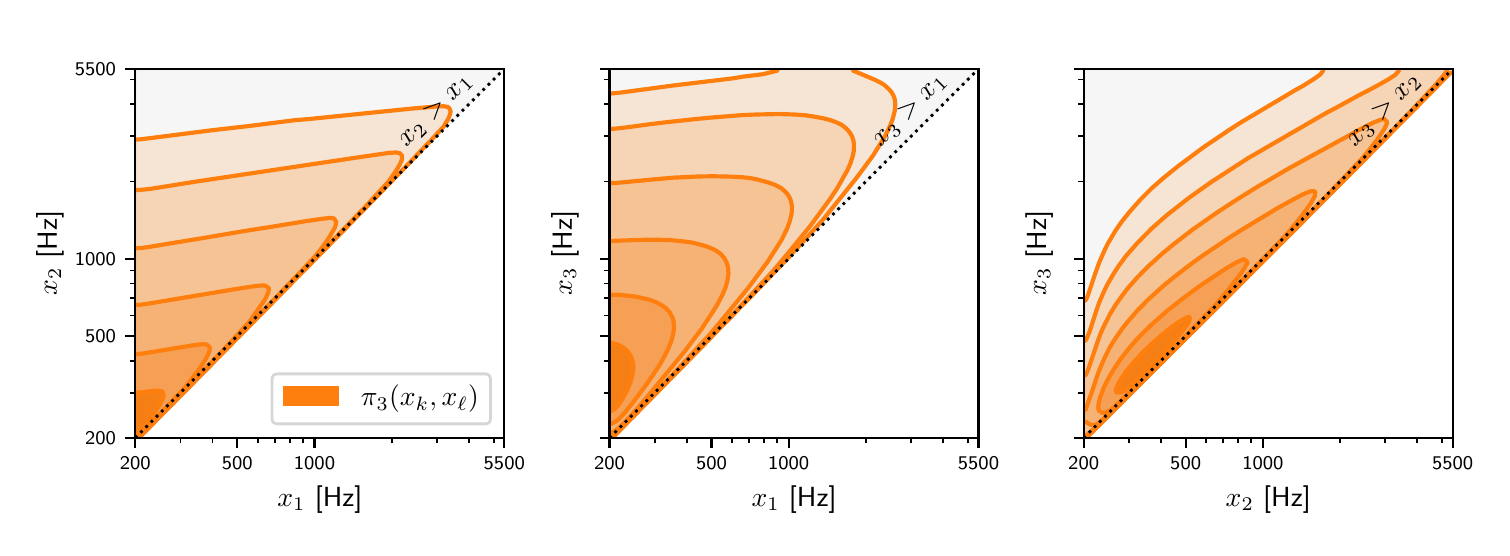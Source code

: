\begingroup%
\makeatletter%
\begin{pgfpicture}%
\pgfpathrectangle{\pgfpointorigin}{\pgfqpoint{7.269in}{2.5in}}%
\pgfusepath{use as bounding box, clip}%
\begin{pgfscope}%
\pgfsetbuttcap%
\pgfsetmiterjoin%
\definecolor{currentfill}{rgb}{1.0,1.0,1.0}%
\pgfsetfillcolor{currentfill}%
\pgfsetlinewidth{0.0pt}%
\definecolor{currentstroke}{rgb}{1.0,1.0,1.0}%
\pgfsetstrokecolor{currentstroke}%
\pgfsetdash{}{0pt}%
\pgfpathmoveto{\pgfqpoint{0.0in}{0.0in}}%
\pgfpathlineto{\pgfqpoint{7.269in}{0.0in}}%
\pgfpathlineto{\pgfqpoint{7.269in}{2.5in}}%
\pgfpathlineto{\pgfqpoint{0.0in}{2.5in}}%
\pgfpathclose%
\pgfusepath{fill}%
\end{pgfscope}%
\begin{pgfscope}%
\pgfsetbuttcap%
\pgfsetmiterjoin%
\definecolor{currentfill}{rgb}{1.0,1.0,1.0}%
\pgfsetfillcolor{currentfill}%
\pgfsetlinewidth{0.0pt}%
\definecolor{currentstroke}{rgb}{0.0,0.0,0.0}%
\pgfsetstrokecolor{currentstroke}%
\pgfsetstrokeopacity{0.0}%
\pgfsetdash{}{0pt}%
\pgfpathmoveto{\pgfqpoint{0.538in}{0.449in}}%
\pgfpathlineto{\pgfqpoint{2.383in}{0.449in}}%
\pgfpathlineto{\pgfqpoint{2.383in}{2.294in}}%
\pgfpathlineto{\pgfqpoint{0.538in}{2.294in}}%
\pgfpathclose%
\pgfusepath{fill}%
\end{pgfscope}%
\begin{pgfscope}%
\pgfpathrectangle{\pgfqpoint{0.538in}{0.449in}}{\pgfqpoint{1.845in}{1.845in}}%
\pgfusepath{clip}%
\pgfsetbuttcap%
\pgfsetroundjoin%
\definecolor{currentfill}{rgb}{1.0,1.0,1.0}%
\pgfsetfillcolor{currentfill}%
\pgfsetlinewidth{0.0pt}%
\definecolor{currentstroke}{rgb}{0.0,0.0,0.0}%
\pgfsetstrokecolor{currentstroke}%
\pgfsetdash{}{0pt}%
\pgfpathmoveto{\pgfqpoint{0.528in}{0.42in}}%
\pgfpathlineto{\pgfqpoint{0.547in}{0.42in}}%
\pgfpathlineto{\pgfqpoint{0.565in}{0.44in}}%
\pgfpathlineto{\pgfqpoint{0.565in}{0.459in}}%
\pgfpathlineto{\pgfqpoint{0.566in}{0.459in}}%
\pgfpathlineto{\pgfqpoint{0.584in}{0.477in}}%
\pgfpathlineto{\pgfqpoint{0.584in}{0.477in}}%
\pgfpathlineto{\pgfqpoint{0.602in}{0.495in}}%
\pgfpathlineto{\pgfqpoint{0.602in}{0.496in}}%
\pgfpathlineto{\pgfqpoint{0.62in}{0.514in}}%
\pgfpathlineto{\pgfqpoint{0.62in}{0.514in}}%
\pgfpathlineto{\pgfqpoint{0.638in}{0.532in}}%
\pgfpathlineto{\pgfqpoint{0.639in}{0.533in}}%
\pgfpathlineto{\pgfqpoint{0.657in}{0.551in}}%
\pgfpathlineto{\pgfqpoint{0.657in}{0.551in}}%
\pgfpathlineto{\pgfqpoint{0.675in}{0.569in}}%
\pgfpathlineto{\pgfqpoint{0.675in}{0.569in}}%
\pgfpathlineto{\pgfqpoint{0.693in}{0.588in}}%
\pgfpathlineto{\pgfqpoint{0.693in}{0.588in}}%
\pgfpathlineto{\pgfqpoint{0.711in}{0.606in}}%
\pgfpathlineto{\pgfqpoint{0.712in}{0.606in}}%
\pgfpathlineto{\pgfqpoint{0.73in}{0.625in}}%
\pgfpathlineto{\pgfqpoint{0.73in}{0.625in}}%
\pgfpathlineto{\pgfqpoint{0.748in}{0.643in}}%
\pgfpathlineto{\pgfqpoint{0.748in}{0.643in}}%
\pgfpathlineto{\pgfqpoint{0.766in}{0.661in}}%
\pgfpathlineto{\pgfqpoint{0.766in}{0.662in}}%
\pgfpathlineto{\pgfqpoint{0.784in}{0.68in}}%
\pgfpathlineto{\pgfqpoint{0.785in}{0.68in}}%
\pgfpathlineto{\pgfqpoint{0.802in}{0.698in}}%
\pgfpathlineto{\pgfqpoint{0.803in}{0.699in}}%
\pgfpathlineto{\pgfqpoint{0.821in}{0.717in}}%
\pgfpathlineto{\pgfqpoint{0.821in}{0.717in}}%
\pgfpathlineto{\pgfqpoint{0.839in}{0.735in}}%
\pgfpathlineto{\pgfqpoint{0.839in}{0.736in}}%
\pgfpathlineto{\pgfqpoint{0.857in}{0.754in}}%
\pgfpathlineto{\pgfqpoint{0.858in}{0.754in}}%
\pgfpathlineto{\pgfqpoint{0.875in}{0.772in}}%
\pgfpathlineto{\pgfqpoint{0.876in}{0.772in}}%
\pgfpathlineto{\pgfqpoint{0.894in}{0.79in}}%
\pgfpathlineto{\pgfqpoint{0.894in}{0.791in}}%
\pgfpathlineto{\pgfqpoint{0.912in}{0.809in}}%
\pgfpathlineto{\pgfqpoint{0.912in}{0.809in}}%
\pgfpathlineto{\pgfqpoint{0.93in}{0.827in}}%
\pgfpathlineto{\pgfqpoint{0.931in}{0.828in}}%
\pgfpathlineto{\pgfqpoint{0.948in}{0.846in}}%
\pgfpathlineto{\pgfqpoint{0.949in}{0.846in}}%
\pgfpathlineto{\pgfqpoint{0.967in}{0.864in}}%
\pgfpathlineto{\pgfqpoint{0.967in}{0.865in}}%
\pgfpathlineto{\pgfqpoint{0.985in}{0.883in}}%
\pgfpathlineto{\pgfqpoint{0.985in}{0.883in}}%
\pgfpathlineto{\pgfqpoint{1.003in}{0.901in}}%
\pgfpathlineto{\pgfqpoint{1.004in}{0.902in}}%
\pgfpathlineto{\pgfqpoint{1.021in}{0.919in}}%
\pgfpathlineto{\pgfqpoint{1.022in}{0.92in}}%
\pgfpathlineto{\pgfqpoint{1.039in}{0.938in}}%
\pgfpathlineto{\pgfqpoint{1.04in}{0.939in}}%
\pgfpathlineto{\pgfqpoint{1.058in}{0.956in}}%
\pgfpathlineto{\pgfqpoint{1.058in}{0.957in}}%
\pgfpathlineto{\pgfqpoint{1.076in}{0.975in}}%
\pgfpathlineto{\pgfqpoint{1.077in}{0.976in}}%
\pgfpathlineto{\pgfqpoint{1.094in}{0.993in}}%
\pgfpathlineto{\pgfqpoint{1.095in}{0.994in}}%
\pgfpathlineto{\pgfqpoint{1.112in}{1.012in}}%
\pgfpathlineto{\pgfqpoint{1.113in}{1.012in}}%
\pgfpathlineto{\pgfqpoint{1.131in}{1.03in}}%
\pgfpathlineto{\pgfqpoint{1.131in}{1.031in}}%
\pgfpathlineto{\pgfqpoint{1.149in}{1.048in}}%
\pgfpathlineto{\pgfqpoint{1.15in}{1.049in}}%
\pgfpathlineto{\pgfqpoint{1.167in}{1.067in}}%
\pgfpathlineto{\pgfqpoint{1.168in}{1.068in}}%
\pgfpathlineto{\pgfqpoint{1.185in}{1.085in}}%
\pgfpathlineto{\pgfqpoint{1.186in}{1.086in}}%
\pgfpathlineto{\pgfqpoint{1.203in}{1.104in}}%
\pgfpathlineto{\pgfqpoint{1.204in}{1.105in}}%
\pgfpathlineto{\pgfqpoint{1.222in}{1.122in}}%
\pgfpathlineto{\pgfqpoint{1.223in}{1.123in}}%
\pgfpathlineto{\pgfqpoint{1.24in}{1.141in}}%
\pgfpathlineto{\pgfqpoint{1.241in}{1.142in}}%
\pgfpathlineto{\pgfqpoint{1.258in}{1.159in}}%
\pgfpathlineto{\pgfqpoint{1.259in}{1.16in}}%
\pgfpathlineto{\pgfqpoint{1.276in}{1.178in}}%
\pgfpathlineto{\pgfqpoint{1.277in}{1.179in}}%
\pgfpathlineto{\pgfqpoint{1.294in}{1.196in}}%
\pgfpathlineto{\pgfqpoint{1.296in}{1.197in}}%
\pgfpathlineto{\pgfqpoint{1.312in}{1.214in}}%
\pgfpathlineto{\pgfqpoint{1.314in}{1.216in}}%
\pgfpathlineto{\pgfqpoint{1.331in}{1.233in}}%
\pgfpathlineto{\pgfqpoint{1.332in}{1.234in}}%
\pgfpathlineto{\pgfqpoint{1.349in}{1.251in}}%
\pgfpathlineto{\pgfqpoint{1.35in}{1.253in}}%
\pgfpathlineto{\pgfqpoint{1.367in}{1.27in}}%
\pgfpathlineto{\pgfqpoint{1.369in}{1.272in}}%
\pgfpathlineto{\pgfqpoint{1.385in}{1.288in}}%
\pgfpathlineto{\pgfqpoint{1.387in}{1.29in}}%
\pgfpathlineto{\pgfqpoint{1.403in}{1.307in}}%
\pgfpathlineto{\pgfqpoint{1.405in}{1.309in}}%
\pgfpathlineto{\pgfqpoint{1.421in}{1.325in}}%
\pgfpathlineto{\pgfqpoint{1.423in}{1.327in}}%
\pgfpathlineto{\pgfqpoint{1.44in}{1.343in}}%
\pgfpathlineto{\pgfqpoint{1.442in}{1.346in}}%
\pgfpathlineto{\pgfqpoint{1.458in}{1.362in}}%
\pgfpathlineto{\pgfqpoint{1.46in}{1.364in}}%
\pgfpathlineto{\pgfqpoint{1.476in}{1.38in}}%
\pgfpathlineto{\pgfqpoint{1.478in}{1.383in}}%
\pgfpathlineto{\pgfqpoint{1.494in}{1.399in}}%
\pgfpathlineto{\pgfqpoint{1.496in}{1.401in}}%
\pgfpathlineto{\pgfqpoint{1.512in}{1.417in}}%
\pgfpathlineto{\pgfqpoint{1.515in}{1.42in}}%
\pgfpathlineto{\pgfqpoint{1.53in}{1.436in}}%
\pgfpathlineto{\pgfqpoint{1.533in}{1.439in}}%
\pgfpathlineto{\pgfqpoint{1.548in}{1.454in}}%
\pgfpathlineto{\pgfqpoint{1.551in}{1.457in}}%
\pgfpathlineto{\pgfqpoint{1.566in}{1.472in}}%
\pgfpathlineto{\pgfqpoint{1.569in}{1.476in}}%
\pgfpathlineto{\pgfqpoint{1.584in}{1.491in}}%
\pgfpathlineto{\pgfqpoint{1.588in}{1.494in}}%
\pgfpathlineto{\pgfqpoint{1.603in}{1.509in}}%
\pgfpathlineto{\pgfqpoint{1.606in}{1.513in}}%
\pgfpathlineto{\pgfqpoint{1.621in}{1.528in}}%
\pgfpathlineto{\pgfqpoint{1.624in}{1.532in}}%
\pgfpathlineto{\pgfqpoint{1.639in}{1.546in}}%
\pgfpathlineto{\pgfqpoint{1.642in}{1.55in}}%
\pgfpathlineto{\pgfqpoint{1.657in}{1.565in}}%
\pgfpathlineto{\pgfqpoint{1.661in}{1.569in}}%
\pgfpathlineto{\pgfqpoint{1.675in}{1.583in}}%
\pgfpathlineto{\pgfqpoint{1.679in}{1.588in}}%
\pgfpathlineto{\pgfqpoint{1.693in}{1.601in}}%
\pgfpathlineto{\pgfqpoint{1.697in}{1.606in}}%
\pgfpathlineto{\pgfqpoint{1.711in}{1.62in}}%
\pgfpathlineto{\pgfqpoint{1.715in}{1.625in}}%
\pgfpathlineto{\pgfqpoint{1.729in}{1.638in}}%
\pgfpathlineto{\pgfqpoint{1.734in}{1.644in}}%
\pgfpathlineto{\pgfqpoint{1.747in}{1.657in}}%
\pgfpathlineto{\pgfqpoint{1.752in}{1.663in}}%
\pgfpathlineto{\pgfqpoint{1.765in}{1.675in}}%
\pgfpathlineto{\pgfqpoint{1.77in}{1.681in}}%
\pgfpathlineto{\pgfqpoint{1.783in}{1.694in}}%
\pgfpathlineto{\pgfqpoint{1.788in}{1.7in}}%
\pgfpathlineto{\pgfqpoint{1.8in}{1.712in}}%
\pgfpathlineto{\pgfqpoint{1.807in}{1.719in}}%
\pgfpathlineto{\pgfqpoint{1.818in}{1.731in}}%
\pgfpathlineto{\pgfqpoint{1.825in}{1.738in}}%
\pgfpathlineto{\pgfqpoint{1.836in}{1.749in}}%
\pgfpathlineto{\pgfqpoint{1.843in}{1.757in}}%
\pgfpathlineto{\pgfqpoint{1.854in}{1.767in}}%
\pgfpathlineto{\pgfqpoint{1.861in}{1.775in}}%
\pgfpathlineto{\pgfqpoint{1.872in}{1.786in}}%
\pgfpathlineto{\pgfqpoint{1.88in}{1.794in}}%
\pgfpathlineto{\pgfqpoint{1.89in}{1.804in}}%
\pgfpathlineto{\pgfqpoint{1.898in}{1.813in}}%
\pgfpathlineto{\pgfqpoint{1.907in}{1.823in}}%
\pgfpathlineto{\pgfqpoint{1.916in}{1.832in}}%
\pgfpathlineto{\pgfqpoint{1.925in}{1.841in}}%
\pgfpathlineto{\pgfqpoint{1.934in}{1.851in}}%
\pgfpathlineto{\pgfqpoint{1.943in}{1.86in}}%
\pgfpathlineto{\pgfqpoint{1.953in}{1.871in}}%
\pgfpathlineto{\pgfqpoint{1.96in}{1.878in}}%
\pgfpathlineto{\pgfqpoint{1.971in}{1.89in}}%
\pgfpathlineto{\pgfqpoint{1.978in}{1.896in}}%
\pgfpathlineto{\pgfqpoint{1.989in}{1.909in}}%
\pgfpathlineto{\pgfqpoint{1.995in}{1.915in}}%
\pgfpathlineto{\pgfqpoint{2.007in}{1.928in}}%
\pgfpathlineto{\pgfqpoint{2.013in}{1.933in}}%
\pgfpathlineto{\pgfqpoint{2.026in}{1.948in}}%
\pgfpathlineto{\pgfqpoint{2.03in}{1.952in}}%
\pgfpathlineto{\pgfqpoint{2.044in}{1.967in}}%
\pgfpathlineto{\pgfqpoint{2.047in}{1.97in}}%
\pgfpathlineto{\pgfqpoint{2.062in}{1.987in}}%
\pgfpathlineto{\pgfqpoint{2.064in}{1.989in}}%
\pgfpathlineto{\pgfqpoint{2.08in}{2.007in}}%
\pgfpathlineto{\pgfqpoint{2.081in}{2.007in}}%
\pgfpathlineto{\pgfqpoint{2.093in}{2.025in}}%
\pgfpathlineto{\pgfqpoint{2.099in}{2.037in}}%
\pgfpathlineto{\pgfqpoint{2.103in}{2.044in}}%
\pgfpathlineto{\pgfqpoint{2.11in}{2.062in}}%
\pgfpathlineto{\pgfqpoint{2.115in}{2.081in}}%
\pgfpathlineto{\pgfqpoint{2.107in}{2.099in}}%
\pgfpathlineto{\pgfqpoint{2.099in}{2.104in}}%
\pgfpathlineto{\pgfqpoint{2.08in}{2.107in}}%
\pgfpathlineto{\pgfqpoint{2.062in}{2.107in}}%
\pgfpathlineto{\pgfqpoint{2.044in}{2.106in}}%
\pgfpathlineto{\pgfqpoint{2.026in}{2.105in}}%
\pgfpathlineto{\pgfqpoint{2.007in}{2.104in}}%
\pgfpathlineto{\pgfqpoint{1.989in}{2.102in}}%
\pgfpathlineto{\pgfqpoint{1.971in}{2.1in}}%
\pgfpathlineto{\pgfqpoint{1.957in}{2.099in}}%
\pgfpathlineto{\pgfqpoint{1.953in}{2.099in}}%
\pgfpathlineto{\pgfqpoint{1.934in}{2.097in}}%
\pgfpathlineto{\pgfqpoint{1.916in}{2.095in}}%
\pgfpathlineto{\pgfqpoint{1.898in}{2.094in}}%
\pgfpathlineto{\pgfqpoint{1.88in}{2.092in}}%
\pgfpathlineto{\pgfqpoint{1.861in}{2.09in}}%
\pgfpathlineto{\pgfqpoint{1.843in}{2.088in}}%
\pgfpathlineto{\pgfqpoint{1.825in}{2.086in}}%
\pgfpathlineto{\pgfqpoint{1.807in}{2.084in}}%
\pgfpathlineto{\pgfqpoint{1.788in}{2.083in}}%
\pgfpathlineto{\pgfqpoint{1.772in}{2.081in}}%
\pgfpathlineto{\pgfqpoint{1.77in}{2.081in}}%
\pgfpathlineto{\pgfqpoint{1.752in}{2.079in}}%
\pgfpathlineto{\pgfqpoint{1.734in}{2.077in}}%
\pgfpathlineto{\pgfqpoint{1.715in}{2.075in}}%
\pgfpathlineto{\pgfqpoint{1.697in}{2.073in}}%
\pgfpathlineto{\pgfqpoint{1.679in}{2.072in}}%
\pgfpathlineto{\pgfqpoint{1.661in}{2.07in}}%
\pgfpathlineto{\pgfqpoint{1.642in}{2.068in}}%
\pgfpathlineto{\pgfqpoint{1.624in}{2.067in}}%
\pgfpathlineto{\pgfqpoint{1.606in}{2.064in}}%
\pgfpathlineto{\pgfqpoint{1.589in}{2.062in}}%
\pgfpathlineto{\pgfqpoint{1.588in}{2.062in}}%
\pgfpathlineto{\pgfqpoint{1.569in}{2.06in}}%
\pgfpathlineto{\pgfqpoint{1.551in}{2.058in}}%
\pgfpathlineto{\pgfqpoint{1.533in}{2.056in}}%
\pgfpathlineto{\pgfqpoint{1.515in}{2.054in}}%
\pgfpathlineto{\pgfqpoint{1.496in}{2.052in}}%
\pgfpathlineto{\pgfqpoint{1.478in}{2.05in}}%
\pgfpathlineto{\pgfqpoint{1.46in}{2.049in}}%
\pgfpathlineto{\pgfqpoint{1.442in}{2.047in}}%
\pgfpathlineto{\pgfqpoint{1.423in}{2.045in}}%
\pgfpathlineto{\pgfqpoint{1.411in}{2.044in}}%
\pgfpathlineto{\pgfqpoint{1.405in}{2.043in}}%
\pgfpathlineto{\pgfqpoint{1.387in}{2.042in}}%
\pgfpathlineto{\pgfqpoint{1.369in}{2.04in}}%
\pgfpathlineto{\pgfqpoint{1.35in}{2.039in}}%
\pgfpathlineto{\pgfqpoint{1.332in}{2.037in}}%
\pgfpathlineto{\pgfqpoint{1.314in}{2.035in}}%
\pgfpathlineto{\pgfqpoint{1.296in}{2.032in}}%
\pgfpathlineto{\pgfqpoint{1.277in}{2.03in}}%
\pgfpathlineto{\pgfqpoint{1.259in}{2.027in}}%
\pgfpathlineto{\pgfqpoint{1.242in}{2.025in}}%
\pgfpathlineto{\pgfqpoint{1.241in}{2.025in}}%
\pgfpathlineto{\pgfqpoint{1.223in}{2.023in}}%
\pgfpathlineto{\pgfqpoint{1.204in}{2.021in}}%
\pgfpathlineto{\pgfqpoint{1.186in}{2.019in}}%
\pgfpathlineto{\pgfqpoint{1.168in}{2.016in}}%
\pgfpathlineto{\pgfqpoint{1.15in}{2.014in}}%
\pgfpathlineto{\pgfqpoint{1.131in}{2.011in}}%
\pgfpathlineto{\pgfqpoint{1.113in}{2.009in}}%
\pgfpathlineto{\pgfqpoint{1.095in}{2.007in}}%
\pgfpathlineto{\pgfqpoint{1.095in}{2.007in}}%
\pgfpathlineto{\pgfqpoint{1.077in}{2.005in}}%
\pgfpathlineto{\pgfqpoint{1.058in}{2.003in}}%
\pgfpathlineto{\pgfqpoint{1.04in}{2.001in}}%
\pgfpathlineto{\pgfqpoint{1.022in}{1.999in}}%
\pgfpathlineto{\pgfqpoint{1.004in}{1.997in}}%
\pgfpathlineto{\pgfqpoint{0.985in}{1.995in}}%
\pgfpathlineto{\pgfqpoint{0.967in}{1.993in}}%
\pgfpathlineto{\pgfqpoint{0.949in}{1.991in}}%
\pgfpathlineto{\pgfqpoint{0.932in}{1.989in}}%
\pgfpathlineto{\pgfqpoint{0.931in}{1.988in}}%
\pgfpathlineto{\pgfqpoint{0.912in}{1.986in}}%
\pgfpathlineto{\pgfqpoint{0.894in}{1.984in}}%
\pgfpathlineto{\pgfqpoint{0.876in}{1.982in}}%
\pgfpathlineto{\pgfqpoint{0.858in}{1.98in}}%
\pgfpathlineto{\pgfqpoint{0.839in}{1.978in}}%
\pgfpathlineto{\pgfqpoint{0.821in}{1.975in}}%
\pgfpathlineto{\pgfqpoint{0.803in}{1.973in}}%
\pgfpathlineto{\pgfqpoint{0.785in}{1.97in}}%
\pgfpathlineto{\pgfqpoint{0.766in}{1.968in}}%
\pgfpathlineto{\pgfqpoint{0.748in}{1.965in}}%
\pgfpathlineto{\pgfqpoint{0.73in}{1.963in}}%
\pgfpathlineto{\pgfqpoint{0.712in}{1.96in}}%
\pgfpathlineto{\pgfqpoint{0.693in}{1.958in}}%
\pgfpathlineto{\pgfqpoint{0.675in}{1.956in}}%
\pgfpathlineto{\pgfqpoint{0.657in}{1.953in}}%
\pgfpathlineto{\pgfqpoint{0.646in}{1.952in}}%
\pgfpathlineto{\pgfqpoint{0.639in}{1.951in}}%
\pgfpathlineto{\pgfqpoint{0.62in}{1.948in}}%
\pgfpathlineto{\pgfqpoint{0.602in}{1.946in}}%
\pgfpathlineto{\pgfqpoint{0.584in}{1.943in}}%
\pgfpathlineto{\pgfqpoint{0.566in}{1.942in}}%
\pgfpathlineto{\pgfqpoint{0.547in}{1.94in}}%
\pgfpathlineto{\pgfqpoint{0.528in}{1.94in}}%
\pgfpathlineto{\pgfqpoint{0.528in}{1.933in}}%
\pgfpathlineto{\pgfqpoint{0.526in}{1.915in}}%
\pgfpathlineto{\pgfqpoint{0.525in}{1.896in}}%
\pgfpathlineto{\pgfqpoint{0.524in}{1.878in}}%
\pgfpathlineto{\pgfqpoint{0.523in}{1.86in}}%
\pgfpathlineto{\pgfqpoint{0.522in}{1.841in}}%
\pgfpathlineto{\pgfqpoint{0.521in}{1.823in}}%
\pgfpathlineto{\pgfqpoint{0.52in}{1.804in}}%
\pgfpathlineto{\pgfqpoint{0.519in}{1.786in}}%
\pgfpathlineto{\pgfqpoint{0.518in}{1.767in}}%
\pgfpathlineto{\pgfqpoint{0.518in}{1.749in}}%
\pgfpathlineto{\pgfqpoint{0.517in}{1.731in}}%
\pgfpathlineto{\pgfqpoint{0.517in}{1.712in}}%
\pgfpathlineto{\pgfqpoint{0.516in}{1.694in}}%
\pgfpathlineto{\pgfqpoint{0.516in}{1.675in}}%
\pgfpathlineto{\pgfqpoint{0.515in}{1.657in}}%
\pgfpathlineto{\pgfqpoint{0.515in}{1.638in}}%
\pgfpathlineto{\pgfqpoint{0.514in}{1.62in}}%
\pgfpathlineto{\pgfqpoint{0.514in}{1.601in}}%
\pgfpathlineto{\pgfqpoint{0.514in}{1.583in}}%
\pgfpathlineto{\pgfqpoint{0.513in}{1.565in}}%
\pgfpathlineto{\pgfqpoint{0.513in}{1.546in}}%
\pgfpathlineto{\pgfqpoint{0.513in}{1.528in}}%
\pgfpathlineto{\pgfqpoint{0.512in}{1.509in}}%
\pgfpathlineto{\pgfqpoint{0.512in}{1.491in}}%
\pgfpathlineto{\pgfqpoint{0.512in}{1.472in}}%
\pgfpathlineto{\pgfqpoint{0.512in}{1.454in}}%
\pgfpathlineto{\pgfqpoint{0.512in}{1.436in}}%
\pgfpathlineto{\pgfqpoint{0.511in}{1.417in}}%
\pgfpathlineto{\pgfqpoint{0.511in}{1.399in}}%
\pgfpathlineto{\pgfqpoint{0.511in}{1.38in}}%
\pgfpathlineto{\pgfqpoint{0.511in}{1.362in}}%
\pgfpathlineto{\pgfqpoint{0.511in}{1.343in}}%
\pgfpathlineto{\pgfqpoint{0.511in}{1.325in}}%
\pgfpathlineto{\pgfqpoint{0.511in}{1.307in}}%
\pgfpathlineto{\pgfqpoint{0.51in}{1.288in}}%
\pgfpathlineto{\pgfqpoint{0.51in}{1.27in}}%
\pgfpathlineto{\pgfqpoint{0.51in}{1.251in}}%
\pgfpathlineto{\pgfqpoint{0.51in}{1.233in}}%
\pgfpathlineto{\pgfqpoint{0.51in}{1.214in}}%
\pgfpathlineto{\pgfqpoint{0.51in}{1.196in}}%
\pgfpathlineto{\pgfqpoint{0.51in}{1.178in}}%
\pgfpathlineto{\pgfqpoint{0.51in}{1.159in}}%
\pgfpathlineto{\pgfqpoint{0.51in}{1.141in}}%
\pgfpathlineto{\pgfqpoint{0.51in}{1.122in}}%
\pgfpathlineto{\pgfqpoint{0.51in}{1.104in}}%
\pgfpathlineto{\pgfqpoint{0.51in}{1.085in}}%
\pgfpathlineto{\pgfqpoint{0.51in}{1.067in}}%
\pgfpathlineto{\pgfqpoint{0.51in}{1.048in}}%
\pgfpathlineto{\pgfqpoint{0.51in}{1.03in}}%
\pgfpathlineto{\pgfqpoint{0.509in}{1.012in}}%
\pgfpathlineto{\pgfqpoint{0.509in}{0.993in}}%
\pgfpathlineto{\pgfqpoint{0.509in}{0.975in}}%
\pgfpathlineto{\pgfqpoint{0.509in}{0.956in}}%
\pgfpathlineto{\pgfqpoint{0.509in}{0.938in}}%
\pgfpathlineto{\pgfqpoint{0.509in}{0.919in}}%
\pgfpathlineto{\pgfqpoint{0.509in}{0.901in}}%
\pgfpathlineto{\pgfqpoint{0.509in}{0.883in}}%
\pgfpathlineto{\pgfqpoint{0.509in}{0.864in}}%
\pgfpathlineto{\pgfqpoint{0.509in}{0.846in}}%
\pgfpathlineto{\pgfqpoint{0.509in}{0.827in}}%
\pgfpathlineto{\pgfqpoint{0.509in}{0.809in}}%
\pgfpathlineto{\pgfqpoint{0.509in}{0.79in}}%
\pgfpathlineto{\pgfqpoint{0.509in}{0.772in}}%
\pgfpathlineto{\pgfqpoint{0.509in}{0.754in}}%
\pgfpathlineto{\pgfqpoint{0.509in}{0.735in}}%
\pgfpathlineto{\pgfqpoint{0.509in}{0.717in}}%
\pgfpathlineto{\pgfqpoint{0.509in}{0.698in}}%
\pgfpathlineto{\pgfqpoint{0.509in}{0.68in}}%
\pgfpathlineto{\pgfqpoint{0.509in}{0.661in}}%
\pgfpathlineto{\pgfqpoint{0.509in}{0.643in}}%
\pgfpathlineto{\pgfqpoint{0.509in}{0.625in}}%
\pgfpathlineto{\pgfqpoint{0.509in}{0.606in}}%
\pgfpathlineto{\pgfqpoint{0.509in}{0.588in}}%
\pgfpathlineto{\pgfqpoint{0.509in}{0.569in}}%
\pgfpathlineto{\pgfqpoint{0.509in}{0.551in}}%
\pgfpathlineto{\pgfqpoint{0.509in}{0.532in}}%
\pgfpathlineto{\pgfqpoint{0.509in}{0.514in}}%
\pgfpathlineto{\pgfqpoint{0.509in}{0.495in}}%
\pgfpathlineto{\pgfqpoint{0.509in}{0.477in}}%
\pgfpathlineto{\pgfqpoint{0.509in}{0.459in}}%
\pgfpathlineto{\pgfqpoint{0.509in}{0.44in}}%
\pgfpathclose%
\pgfusepath{fill}%
\end{pgfscope}%
\begin{pgfscope}%
\pgfpathrectangle{\pgfqpoint{0.538in}{0.449in}}{\pgfqpoint{1.845in}{1.845in}}%
\pgfusepath{clip}%
\pgfsetbuttcap%
\pgfsetroundjoin%
\pgfsetlinewidth{0.0pt}%
\definecolor{currentstroke}{rgb}{0.0,0.0,0.0}%
\pgfsetstrokecolor{currentstroke}%
\pgfsetdash{}{0pt}%
\pgfpathmoveto{\pgfqpoint{0.528in}{0.42in}}%
\pgfpathlineto{\pgfqpoint{0.547in}{0.42in}}%
\pgfpathlineto{\pgfqpoint{0.566in}{0.42in}}%
\pgfpathlineto{\pgfqpoint{0.584in}{0.42in}}%
\pgfpathlineto{\pgfqpoint{0.602in}{0.42in}}%
\pgfpathlineto{\pgfqpoint{0.62in}{0.42in}}%
\pgfpathlineto{\pgfqpoint{0.639in}{0.42in}}%
\pgfpathlineto{\pgfqpoint{0.657in}{0.42in}}%
\pgfpathlineto{\pgfqpoint{0.675in}{0.42in}}%
\pgfpathlineto{\pgfqpoint{0.693in}{0.42in}}%
\pgfpathlineto{\pgfqpoint{0.712in}{0.42in}}%
\pgfpathlineto{\pgfqpoint{0.73in}{0.42in}}%
\pgfpathlineto{\pgfqpoint{0.748in}{0.42in}}%
\pgfpathlineto{\pgfqpoint{0.766in}{0.42in}}%
\pgfpathlineto{\pgfqpoint{0.785in}{0.42in}}%
\pgfpathlineto{\pgfqpoint{0.803in}{0.42in}}%
\pgfpathlineto{\pgfqpoint{0.821in}{0.42in}}%
\pgfpathlineto{\pgfqpoint{0.839in}{0.42in}}%
\pgfpathlineto{\pgfqpoint{0.858in}{0.42in}}%
\pgfpathlineto{\pgfqpoint{0.876in}{0.42in}}%
\pgfpathlineto{\pgfqpoint{0.894in}{0.42in}}%
\pgfpathlineto{\pgfqpoint{0.912in}{0.42in}}%
\pgfpathlineto{\pgfqpoint{0.931in}{0.42in}}%
\pgfpathlineto{\pgfqpoint{0.949in}{0.42in}}%
\pgfpathlineto{\pgfqpoint{0.967in}{0.42in}}%
\pgfpathlineto{\pgfqpoint{0.985in}{0.42in}}%
\pgfpathlineto{\pgfqpoint{1.004in}{0.42in}}%
\pgfpathlineto{\pgfqpoint{1.022in}{0.42in}}%
\pgfpathlineto{\pgfqpoint{1.04in}{0.42in}}%
\pgfpathlineto{\pgfqpoint{1.058in}{0.42in}}%
\pgfpathlineto{\pgfqpoint{1.077in}{0.42in}}%
\pgfpathlineto{\pgfqpoint{1.095in}{0.42in}}%
\pgfpathlineto{\pgfqpoint{1.113in}{0.42in}}%
\pgfpathlineto{\pgfqpoint{1.131in}{0.42in}}%
\pgfpathlineto{\pgfqpoint{1.15in}{0.42in}}%
\pgfpathlineto{\pgfqpoint{1.168in}{0.42in}}%
\pgfpathlineto{\pgfqpoint{1.186in}{0.42in}}%
\pgfpathlineto{\pgfqpoint{1.204in}{0.42in}}%
\pgfpathlineto{\pgfqpoint{1.223in}{0.42in}}%
\pgfpathlineto{\pgfqpoint{1.241in}{0.42in}}%
\pgfpathlineto{\pgfqpoint{1.259in}{0.42in}}%
\pgfpathlineto{\pgfqpoint{1.277in}{0.42in}}%
\pgfpathlineto{\pgfqpoint{1.296in}{0.42in}}%
\pgfpathlineto{\pgfqpoint{1.314in}{0.42in}}%
\pgfpathlineto{\pgfqpoint{1.332in}{0.42in}}%
\pgfpathlineto{\pgfqpoint{1.35in}{0.42in}}%
\pgfpathlineto{\pgfqpoint{1.369in}{0.42in}}%
\pgfpathlineto{\pgfqpoint{1.387in}{0.42in}}%
\pgfpathlineto{\pgfqpoint{1.405in}{0.42in}}%
\pgfpathlineto{\pgfqpoint{1.423in}{0.42in}}%
\pgfpathlineto{\pgfqpoint{1.442in}{0.42in}}%
\pgfpathlineto{\pgfqpoint{1.46in}{0.42in}}%
\pgfpathlineto{\pgfqpoint{1.478in}{0.42in}}%
\pgfpathlineto{\pgfqpoint{1.496in}{0.42in}}%
\pgfpathlineto{\pgfqpoint{1.515in}{0.42in}}%
\pgfpathlineto{\pgfqpoint{1.533in}{0.42in}}%
\pgfpathlineto{\pgfqpoint{1.551in}{0.42in}}%
\pgfpathlineto{\pgfqpoint{1.569in}{0.42in}}%
\pgfpathlineto{\pgfqpoint{1.588in}{0.42in}}%
\pgfpathlineto{\pgfqpoint{1.606in}{0.42in}}%
\pgfpathlineto{\pgfqpoint{1.624in}{0.42in}}%
\pgfpathlineto{\pgfqpoint{1.642in}{0.42in}}%
\pgfpathlineto{\pgfqpoint{1.661in}{0.42in}}%
\pgfpathlineto{\pgfqpoint{1.679in}{0.42in}}%
\pgfpathlineto{\pgfqpoint{1.697in}{0.42in}}%
\pgfpathlineto{\pgfqpoint{1.715in}{0.42in}}%
\pgfpathlineto{\pgfqpoint{1.734in}{0.42in}}%
\pgfpathlineto{\pgfqpoint{1.752in}{0.42in}}%
\pgfpathlineto{\pgfqpoint{1.77in}{0.42in}}%
\pgfpathlineto{\pgfqpoint{1.788in}{0.42in}}%
\pgfpathlineto{\pgfqpoint{1.807in}{0.42in}}%
\pgfpathlineto{\pgfqpoint{1.825in}{0.42in}}%
\pgfpathlineto{\pgfqpoint{1.843in}{0.42in}}%
\pgfpathlineto{\pgfqpoint{1.861in}{0.42in}}%
\pgfpathlineto{\pgfqpoint{1.88in}{0.42in}}%
\pgfpathlineto{\pgfqpoint{1.898in}{0.42in}}%
\pgfpathlineto{\pgfqpoint{1.916in}{0.42in}}%
\pgfpathlineto{\pgfqpoint{1.934in}{0.42in}}%
\pgfpathlineto{\pgfqpoint{1.953in}{0.42in}}%
\pgfpathlineto{\pgfqpoint{1.971in}{0.42in}}%
\pgfpathlineto{\pgfqpoint{1.989in}{0.42in}}%
\pgfpathlineto{\pgfqpoint{2.007in}{0.42in}}%
\pgfpathlineto{\pgfqpoint{2.026in}{0.42in}}%
\pgfpathlineto{\pgfqpoint{2.044in}{0.42in}}%
\pgfpathlineto{\pgfqpoint{2.062in}{0.42in}}%
\pgfpathlineto{\pgfqpoint{2.08in}{0.42in}}%
\pgfpathlineto{\pgfqpoint{2.099in}{0.42in}}%
\pgfpathlineto{\pgfqpoint{2.117in}{0.42in}}%
\pgfpathlineto{\pgfqpoint{2.135in}{0.42in}}%
\pgfpathlineto{\pgfqpoint{2.153in}{0.42in}}%
\pgfpathlineto{\pgfqpoint{2.172in}{0.42in}}%
\pgfpathlineto{\pgfqpoint{2.19in}{0.42in}}%
\pgfpathlineto{\pgfqpoint{2.208in}{0.42in}}%
\pgfpathlineto{\pgfqpoint{2.226in}{0.42in}}%
\pgfpathlineto{\pgfqpoint{2.245in}{0.42in}}%
\pgfpathlineto{\pgfqpoint{2.263in}{0.42in}}%
\pgfpathlineto{\pgfqpoint{2.281in}{0.42in}}%
\pgfpathlineto{\pgfqpoint{2.3in}{0.42in}}%
\pgfpathlineto{\pgfqpoint{2.318in}{0.42in}}%
\pgfpathlineto{\pgfqpoint{2.336in}{0.42in}}%
\pgfpathlineto{\pgfqpoint{2.354in}{0.42in}}%
\pgfpathlineto{\pgfqpoint{2.372in}{0.42in}}%
\pgfpathlineto{\pgfqpoint{2.389in}{0.42in}}%
\pgfpathlineto{\pgfqpoint{2.389in}{0.44in}}%
\pgfpathlineto{\pgfqpoint{2.389in}{0.459in}}%
\pgfpathlineto{\pgfqpoint{2.389in}{0.477in}}%
\pgfpathlineto{\pgfqpoint{2.389in}{0.495in}}%
\pgfpathlineto{\pgfqpoint{2.389in}{0.514in}}%
\pgfpathlineto{\pgfqpoint{2.389in}{0.532in}}%
\pgfpathlineto{\pgfqpoint{2.389in}{0.551in}}%
\pgfpathlineto{\pgfqpoint{2.389in}{0.569in}}%
\pgfpathlineto{\pgfqpoint{2.389in}{0.588in}}%
\pgfpathlineto{\pgfqpoint{2.389in}{0.606in}}%
\pgfpathlineto{\pgfqpoint{2.389in}{0.625in}}%
\pgfpathlineto{\pgfqpoint{2.389in}{0.643in}}%
\pgfpathlineto{\pgfqpoint{2.389in}{0.661in}}%
\pgfpathlineto{\pgfqpoint{2.389in}{0.68in}}%
\pgfpathlineto{\pgfqpoint{2.389in}{0.698in}}%
\pgfpathlineto{\pgfqpoint{2.389in}{0.717in}}%
\pgfpathlineto{\pgfqpoint{2.389in}{0.735in}}%
\pgfpathlineto{\pgfqpoint{2.389in}{0.754in}}%
\pgfpathlineto{\pgfqpoint{2.389in}{0.772in}}%
\pgfpathlineto{\pgfqpoint{2.389in}{0.79in}}%
\pgfpathlineto{\pgfqpoint{2.389in}{0.809in}}%
\pgfpathlineto{\pgfqpoint{2.389in}{0.827in}}%
\pgfpathlineto{\pgfqpoint{2.389in}{0.846in}}%
\pgfpathlineto{\pgfqpoint{2.389in}{0.864in}}%
\pgfpathlineto{\pgfqpoint{2.389in}{0.883in}}%
\pgfpathlineto{\pgfqpoint{2.389in}{0.901in}}%
\pgfpathlineto{\pgfqpoint{2.389in}{0.919in}}%
\pgfpathlineto{\pgfqpoint{2.389in}{0.938in}}%
\pgfpathlineto{\pgfqpoint{2.389in}{0.956in}}%
\pgfpathlineto{\pgfqpoint{2.389in}{0.975in}}%
\pgfpathlineto{\pgfqpoint{2.389in}{0.993in}}%
\pgfpathlineto{\pgfqpoint{2.389in}{1.012in}}%
\pgfpathlineto{\pgfqpoint{2.389in}{1.03in}}%
\pgfpathlineto{\pgfqpoint{2.389in}{1.048in}}%
\pgfpathlineto{\pgfqpoint{2.389in}{1.067in}}%
\pgfpathlineto{\pgfqpoint{2.389in}{1.085in}}%
\pgfpathlineto{\pgfqpoint{2.389in}{1.104in}}%
\pgfpathlineto{\pgfqpoint{2.389in}{1.122in}}%
\pgfpathlineto{\pgfqpoint{2.389in}{1.141in}}%
\pgfpathlineto{\pgfqpoint{2.389in}{1.159in}}%
\pgfpathlineto{\pgfqpoint{2.389in}{1.178in}}%
\pgfpathlineto{\pgfqpoint{2.389in}{1.196in}}%
\pgfpathlineto{\pgfqpoint{2.389in}{1.214in}}%
\pgfpathlineto{\pgfqpoint{2.389in}{1.233in}}%
\pgfpathlineto{\pgfqpoint{2.389in}{1.251in}}%
\pgfpathlineto{\pgfqpoint{2.389in}{1.27in}}%
\pgfpathlineto{\pgfqpoint{2.389in}{1.288in}}%
\pgfpathlineto{\pgfqpoint{2.389in}{1.307in}}%
\pgfpathlineto{\pgfqpoint{2.389in}{1.325in}}%
\pgfpathlineto{\pgfqpoint{2.389in}{1.343in}}%
\pgfpathlineto{\pgfqpoint{2.389in}{1.362in}}%
\pgfpathlineto{\pgfqpoint{2.389in}{1.38in}}%
\pgfpathlineto{\pgfqpoint{2.389in}{1.399in}}%
\pgfpathlineto{\pgfqpoint{2.389in}{1.417in}}%
\pgfpathlineto{\pgfqpoint{2.389in}{1.436in}}%
\pgfpathlineto{\pgfqpoint{2.389in}{1.454in}}%
\pgfpathlineto{\pgfqpoint{2.389in}{1.472in}}%
\pgfpathlineto{\pgfqpoint{2.389in}{1.491in}}%
\pgfpathlineto{\pgfqpoint{2.389in}{1.509in}}%
\pgfpathlineto{\pgfqpoint{2.389in}{1.528in}}%
\pgfpathlineto{\pgfqpoint{2.389in}{1.546in}}%
\pgfpathlineto{\pgfqpoint{2.389in}{1.565in}}%
\pgfpathlineto{\pgfqpoint{2.389in}{1.583in}}%
\pgfpathlineto{\pgfqpoint{2.389in}{1.601in}}%
\pgfpathlineto{\pgfqpoint{2.389in}{1.62in}}%
\pgfpathlineto{\pgfqpoint{2.389in}{1.638in}}%
\pgfpathlineto{\pgfqpoint{2.389in}{1.657in}}%
\pgfpathlineto{\pgfqpoint{2.389in}{1.675in}}%
\pgfpathlineto{\pgfqpoint{2.389in}{1.694in}}%
\pgfpathlineto{\pgfqpoint{2.389in}{1.712in}}%
\pgfpathlineto{\pgfqpoint{2.389in}{1.731in}}%
\pgfpathlineto{\pgfqpoint{2.389in}{1.749in}}%
\pgfpathlineto{\pgfqpoint{2.389in}{1.767in}}%
\pgfpathlineto{\pgfqpoint{2.389in}{1.786in}}%
\pgfpathlineto{\pgfqpoint{2.389in}{1.804in}}%
\pgfpathlineto{\pgfqpoint{2.389in}{1.823in}}%
\pgfpathlineto{\pgfqpoint{2.389in}{1.841in}}%
\pgfpathlineto{\pgfqpoint{2.389in}{1.86in}}%
\pgfpathlineto{\pgfqpoint{2.389in}{1.878in}}%
\pgfpathlineto{\pgfqpoint{2.389in}{1.896in}}%
\pgfpathlineto{\pgfqpoint{2.389in}{1.915in}}%
\pgfpathlineto{\pgfqpoint{2.389in}{1.933in}}%
\pgfpathlineto{\pgfqpoint{2.389in}{1.952in}}%
\pgfpathlineto{\pgfqpoint{2.389in}{1.97in}}%
\pgfpathlineto{\pgfqpoint{2.389in}{1.989in}}%
\pgfpathlineto{\pgfqpoint{2.389in}{2.007in}}%
\pgfpathlineto{\pgfqpoint{2.389in}{2.025in}}%
\pgfpathlineto{\pgfqpoint{2.389in}{2.044in}}%
\pgfpathlineto{\pgfqpoint{2.389in}{2.062in}}%
\pgfpathlineto{\pgfqpoint{2.389in}{2.081in}}%
\pgfpathlineto{\pgfqpoint{2.389in}{2.099in}}%
\pgfpathlineto{\pgfqpoint{2.389in}{2.118in}}%
\pgfpathlineto{\pgfqpoint{2.389in}{2.136in}}%
\pgfpathlineto{\pgfqpoint{2.389in}{2.154in}}%
\pgfpathlineto{\pgfqpoint{2.389in}{2.173in}}%
\pgfpathlineto{\pgfqpoint{2.389in}{2.191in}}%
\pgfpathlineto{\pgfqpoint{2.389in}{2.21in}}%
\pgfpathlineto{\pgfqpoint{2.389in}{2.228in}}%
\pgfpathlineto{\pgfqpoint{2.389in}{2.247in}}%
\pgfpathlineto{\pgfqpoint{2.389in}{2.265in}}%
\pgfpathlineto{\pgfqpoint{2.389in}{2.284in}}%
\pgfpathlineto{\pgfqpoint{2.389in}{2.301in}}%
\pgfpathlineto{\pgfqpoint{2.389in}{2.319in}}%
\pgfpathlineto{\pgfqpoint{2.372in}{2.319in}}%
\pgfpathlineto{\pgfqpoint{2.354in}{2.319in}}%
\pgfpathlineto{\pgfqpoint{2.336in}{2.319in}}%
\pgfpathlineto{\pgfqpoint{2.318in}{2.319in}}%
\pgfpathlineto{\pgfqpoint{2.3in}{2.319in}}%
\pgfpathlineto{\pgfqpoint{2.281in}{2.319in}}%
\pgfpathlineto{\pgfqpoint{2.263in}{2.319in}}%
\pgfpathlineto{\pgfqpoint{2.245in}{2.319in}}%
\pgfpathlineto{\pgfqpoint{2.226in}{2.319in}}%
\pgfpathlineto{\pgfqpoint{2.208in}{2.319in}}%
\pgfpathlineto{\pgfqpoint{2.19in}{2.319in}}%
\pgfpathlineto{\pgfqpoint{2.172in}{2.319in}}%
\pgfpathlineto{\pgfqpoint{2.153in}{2.319in}}%
\pgfpathlineto{\pgfqpoint{2.135in}{2.319in}}%
\pgfpathlineto{\pgfqpoint{2.117in}{2.319in}}%
\pgfpathlineto{\pgfqpoint{2.099in}{2.319in}}%
\pgfpathlineto{\pgfqpoint{2.08in}{2.319in}}%
\pgfpathlineto{\pgfqpoint{2.062in}{2.319in}}%
\pgfpathlineto{\pgfqpoint{2.044in}{2.319in}}%
\pgfpathlineto{\pgfqpoint{2.026in}{2.319in}}%
\pgfpathlineto{\pgfqpoint{2.007in}{2.319in}}%
\pgfpathlineto{\pgfqpoint{1.989in}{2.319in}}%
\pgfpathlineto{\pgfqpoint{1.971in}{2.319in}}%
\pgfpathlineto{\pgfqpoint{1.953in}{2.319in}}%
\pgfpathlineto{\pgfqpoint{1.934in}{2.319in}}%
\pgfpathlineto{\pgfqpoint{1.916in}{2.319in}}%
\pgfpathlineto{\pgfqpoint{1.898in}{2.319in}}%
\pgfpathlineto{\pgfqpoint{1.88in}{2.319in}}%
\pgfpathlineto{\pgfqpoint{1.861in}{2.319in}}%
\pgfpathlineto{\pgfqpoint{1.843in}{2.319in}}%
\pgfpathlineto{\pgfqpoint{1.825in}{2.319in}}%
\pgfpathlineto{\pgfqpoint{1.807in}{2.319in}}%
\pgfpathlineto{\pgfqpoint{1.788in}{2.319in}}%
\pgfpathlineto{\pgfqpoint{1.77in}{2.319in}}%
\pgfpathlineto{\pgfqpoint{1.752in}{2.319in}}%
\pgfpathlineto{\pgfqpoint{1.734in}{2.319in}}%
\pgfpathlineto{\pgfqpoint{1.715in}{2.319in}}%
\pgfpathlineto{\pgfqpoint{1.697in}{2.319in}}%
\pgfpathlineto{\pgfqpoint{1.679in}{2.319in}}%
\pgfpathlineto{\pgfqpoint{1.661in}{2.319in}}%
\pgfpathlineto{\pgfqpoint{1.642in}{2.319in}}%
\pgfpathlineto{\pgfqpoint{1.624in}{2.319in}}%
\pgfpathlineto{\pgfqpoint{1.606in}{2.319in}}%
\pgfpathlineto{\pgfqpoint{1.588in}{2.319in}}%
\pgfpathlineto{\pgfqpoint{1.569in}{2.319in}}%
\pgfpathlineto{\pgfqpoint{1.551in}{2.319in}}%
\pgfpathlineto{\pgfqpoint{1.533in}{2.319in}}%
\pgfpathlineto{\pgfqpoint{1.515in}{2.319in}}%
\pgfpathlineto{\pgfqpoint{1.496in}{2.319in}}%
\pgfpathlineto{\pgfqpoint{1.478in}{2.319in}}%
\pgfpathlineto{\pgfqpoint{1.46in}{2.319in}}%
\pgfpathlineto{\pgfqpoint{1.442in}{2.319in}}%
\pgfpathlineto{\pgfqpoint{1.423in}{2.319in}}%
\pgfpathlineto{\pgfqpoint{1.405in}{2.319in}}%
\pgfpathlineto{\pgfqpoint{1.387in}{2.319in}}%
\pgfpathlineto{\pgfqpoint{1.369in}{2.319in}}%
\pgfpathlineto{\pgfqpoint{1.35in}{2.319in}}%
\pgfpathlineto{\pgfqpoint{1.332in}{2.319in}}%
\pgfpathlineto{\pgfqpoint{1.314in}{2.319in}}%
\pgfpathlineto{\pgfqpoint{1.296in}{2.319in}}%
\pgfpathlineto{\pgfqpoint{1.277in}{2.319in}}%
\pgfpathlineto{\pgfqpoint{1.259in}{2.319in}}%
\pgfpathlineto{\pgfqpoint{1.241in}{2.319in}}%
\pgfpathlineto{\pgfqpoint{1.223in}{2.319in}}%
\pgfpathlineto{\pgfqpoint{1.204in}{2.319in}}%
\pgfpathlineto{\pgfqpoint{1.186in}{2.319in}}%
\pgfpathlineto{\pgfqpoint{1.168in}{2.319in}}%
\pgfpathlineto{\pgfqpoint{1.15in}{2.319in}}%
\pgfpathlineto{\pgfqpoint{1.131in}{2.319in}}%
\pgfpathlineto{\pgfqpoint{1.113in}{2.319in}}%
\pgfpathlineto{\pgfqpoint{1.095in}{2.319in}}%
\pgfpathlineto{\pgfqpoint{1.077in}{2.319in}}%
\pgfpathlineto{\pgfqpoint{1.058in}{2.319in}}%
\pgfpathlineto{\pgfqpoint{1.04in}{2.319in}}%
\pgfpathlineto{\pgfqpoint{1.022in}{2.319in}}%
\pgfpathlineto{\pgfqpoint{1.004in}{2.319in}}%
\pgfpathlineto{\pgfqpoint{0.985in}{2.319in}}%
\pgfpathlineto{\pgfqpoint{0.967in}{2.319in}}%
\pgfpathlineto{\pgfqpoint{0.949in}{2.319in}}%
\pgfpathlineto{\pgfqpoint{0.931in}{2.319in}}%
\pgfpathlineto{\pgfqpoint{0.912in}{2.319in}}%
\pgfpathlineto{\pgfqpoint{0.894in}{2.319in}}%
\pgfpathlineto{\pgfqpoint{0.876in}{2.319in}}%
\pgfpathlineto{\pgfqpoint{0.858in}{2.319in}}%
\pgfpathlineto{\pgfqpoint{0.839in}{2.319in}}%
\pgfpathlineto{\pgfqpoint{0.821in}{2.319in}}%
\pgfpathlineto{\pgfqpoint{0.803in}{2.319in}}%
\pgfpathlineto{\pgfqpoint{0.785in}{2.319in}}%
\pgfpathlineto{\pgfqpoint{0.766in}{2.319in}}%
\pgfpathlineto{\pgfqpoint{0.748in}{2.319in}}%
\pgfpathlineto{\pgfqpoint{0.73in}{2.319in}}%
\pgfpathlineto{\pgfqpoint{0.712in}{2.319in}}%
\pgfpathlineto{\pgfqpoint{0.693in}{2.319in}}%
\pgfpathlineto{\pgfqpoint{0.675in}{2.319in}}%
\pgfpathlineto{\pgfqpoint{0.657in}{2.319in}}%
\pgfpathlineto{\pgfqpoint{0.639in}{2.319in}}%
\pgfpathlineto{\pgfqpoint{0.62in}{2.319in}}%
\pgfpathlineto{\pgfqpoint{0.602in}{2.319in}}%
\pgfpathlineto{\pgfqpoint{0.584in}{2.319in}}%
\pgfpathlineto{\pgfqpoint{0.566in}{2.319in}}%
\pgfpathlineto{\pgfqpoint{0.547in}{2.319in}}%
\pgfpathlineto{\pgfqpoint{0.528in}{2.319in}}%
\pgfpathlineto{\pgfqpoint{0.509in}{2.319in}}%
\pgfpathlineto{\pgfqpoint{0.509in}{2.301in}}%
\pgfpathlineto{\pgfqpoint{0.509in}{2.284in}}%
\pgfpathlineto{\pgfqpoint{0.509in}{2.265in}}%
\pgfpathlineto{\pgfqpoint{0.509in}{2.247in}}%
\pgfpathlineto{\pgfqpoint{0.509in}{2.228in}}%
\pgfpathlineto{\pgfqpoint{0.509in}{2.21in}}%
\pgfpathlineto{\pgfqpoint{0.509in}{2.191in}}%
\pgfpathlineto{\pgfqpoint{0.509in}{2.173in}}%
\pgfpathlineto{\pgfqpoint{0.509in}{2.154in}}%
\pgfpathlineto{\pgfqpoint{0.509in}{2.136in}}%
\pgfpathlineto{\pgfqpoint{0.509in}{2.118in}}%
\pgfpathlineto{\pgfqpoint{0.509in}{2.099in}}%
\pgfpathlineto{\pgfqpoint{0.509in}{2.081in}}%
\pgfpathlineto{\pgfqpoint{0.509in}{2.062in}}%
\pgfpathlineto{\pgfqpoint{0.509in}{2.044in}}%
\pgfpathlineto{\pgfqpoint{0.509in}{2.025in}}%
\pgfpathlineto{\pgfqpoint{0.509in}{2.007in}}%
\pgfpathlineto{\pgfqpoint{0.509in}{1.989in}}%
\pgfpathlineto{\pgfqpoint{0.509in}{1.97in}}%
\pgfpathlineto{\pgfqpoint{0.509in}{1.952in}}%
\pgfpathlineto{\pgfqpoint{0.509in}{1.933in}}%
\pgfpathlineto{\pgfqpoint{0.509in}{1.915in}}%
\pgfpathlineto{\pgfqpoint{0.509in}{1.896in}}%
\pgfpathlineto{\pgfqpoint{0.509in}{1.878in}}%
\pgfpathlineto{\pgfqpoint{0.509in}{1.86in}}%
\pgfpathlineto{\pgfqpoint{0.509in}{1.841in}}%
\pgfpathlineto{\pgfqpoint{0.509in}{1.823in}}%
\pgfpathlineto{\pgfqpoint{0.509in}{1.804in}}%
\pgfpathlineto{\pgfqpoint{0.509in}{1.786in}}%
\pgfpathlineto{\pgfqpoint{0.509in}{1.767in}}%
\pgfpathlineto{\pgfqpoint{0.509in}{1.749in}}%
\pgfpathlineto{\pgfqpoint{0.509in}{1.731in}}%
\pgfpathlineto{\pgfqpoint{0.509in}{1.712in}}%
\pgfpathlineto{\pgfqpoint{0.509in}{1.694in}}%
\pgfpathlineto{\pgfqpoint{0.509in}{1.675in}}%
\pgfpathlineto{\pgfqpoint{0.509in}{1.657in}}%
\pgfpathlineto{\pgfqpoint{0.509in}{1.638in}}%
\pgfpathlineto{\pgfqpoint{0.509in}{1.62in}}%
\pgfpathlineto{\pgfqpoint{0.509in}{1.601in}}%
\pgfpathlineto{\pgfqpoint{0.509in}{1.583in}}%
\pgfpathlineto{\pgfqpoint{0.509in}{1.565in}}%
\pgfpathlineto{\pgfqpoint{0.509in}{1.546in}}%
\pgfpathlineto{\pgfqpoint{0.509in}{1.528in}}%
\pgfpathlineto{\pgfqpoint{0.509in}{1.509in}}%
\pgfpathlineto{\pgfqpoint{0.509in}{1.491in}}%
\pgfpathlineto{\pgfqpoint{0.509in}{1.472in}}%
\pgfpathlineto{\pgfqpoint{0.509in}{1.454in}}%
\pgfpathlineto{\pgfqpoint{0.509in}{1.436in}}%
\pgfpathlineto{\pgfqpoint{0.509in}{1.417in}}%
\pgfpathlineto{\pgfqpoint{0.509in}{1.399in}}%
\pgfpathlineto{\pgfqpoint{0.509in}{1.38in}}%
\pgfpathlineto{\pgfqpoint{0.509in}{1.362in}}%
\pgfpathlineto{\pgfqpoint{0.509in}{1.343in}}%
\pgfpathlineto{\pgfqpoint{0.509in}{1.325in}}%
\pgfpathlineto{\pgfqpoint{0.509in}{1.307in}}%
\pgfpathlineto{\pgfqpoint{0.509in}{1.288in}}%
\pgfpathlineto{\pgfqpoint{0.509in}{1.27in}}%
\pgfpathlineto{\pgfqpoint{0.509in}{1.251in}}%
\pgfpathlineto{\pgfqpoint{0.509in}{1.233in}}%
\pgfpathlineto{\pgfqpoint{0.509in}{1.214in}}%
\pgfpathlineto{\pgfqpoint{0.509in}{1.196in}}%
\pgfpathlineto{\pgfqpoint{0.509in}{1.178in}}%
\pgfpathlineto{\pgfqpoint{0.509in}{1.159in}}%
\pgfpathlineto{\pgfqpoint{0.509in}{1.141in}}%
\pgfpathlineto{\pgfqpoint{0.509in}{1.122in}}%
\pgfpathlineto{\pgfqpoint{0.509in}{1.104in}}%
\pgfpathlineto{\pgfqpoint{0.509in}{1.085in}}%
\pgfpathlineto{\pgfqpoint{0.509in}{1.067in}}%
\pgfpathlineto{\pgfqpoint{0.509in}{1.048in}}%
\pgfpathlineto{\pgfqpoint{0.509in}{1.03in}}%
\pgfpathlineto{\pgfqpoint{0.509in}{1.012in}}%
\pgfpathlineto{\pgfqpoint{0.509in}{0.993in}}%
\pgfpathlineto{\pgfqpoint{0.509in}{0.975in}}%
\pgfpathlineto{\pgfqpoint{0.509in}{0.956in}}%
\pgfpathlineto{\pgfqpoint{0.509in}{0.938in}}%
\pgfpathlineto{\pgfqpoint{0.509in}{0.919in}}%
\pgfpathlineto{\pgfqpoint{0.509in}{0.901in}}%
\pgfpathlineto{\pgfqpoint{0.509in}{0.883in}}%
\pgfpathlineto{\pgfqpoint{0.509in}{0.864in}}%
\pgfpathlineto{\pgfqpoint{0.509in}{0.846in}}%
\pgfpathlineto{\pgfqpoint{0.509in}{0.827in}}%
\pgfpathlineto{\pgfqpoint{0.509in}{0.809in}}%
\pgfpathlineto{\pgfqpoint{0.509in}{0.79in}}%
\pgfpathlineto{\pgfqpoint{0.509in}{0.772in}}%
\pgfpathlineto{\pgfqpoint{0.509in}{0.754in}}%
\pgfpathlineto{\pgfqpoint{0.509in}{0.735in}}%
\pgfpathlineto{\pgfqpoint{0.509in}{0.717in}}%
\pgfpathlineto{\pgfqpoint{0.509in}{0.698in}}%
\pgfpathlineto{\pgfqpoint{0.509in}{0.68in}}%
\pgfpathlineto{\pgfqpoint{0.509in}{0.661in}}%
\pgfpathlineto{\pgfqpoint{0.509in}{0.643in}}%
\pgfpathlineto{\pgfqpoint{0.509in}{0.625in}}%
\pgfpathlineto{\pgfqpoint{0.509in}{0.606in}}%
\pgfpathlineto{\pgfqpoint{0.509in}{0.588in}}%
\pgfpathlineto{\pgfqpoint{0.509in}{0.569in}}%
\pgfpathlineto{\pgfqpoint{0.509in}{0.551in}}%
\pgfpathlineto{\pgfqpoint{0.509in}{0.532in}}%
\pgfpathlineto{\pgfqpoint{0.509in}{0.514in}}%
\pgfpathlineto{\pgfqpoint{0.509in}{0.495in}}%
\pgfpathlineto{\pgfqpoint{0.509in}{0.477in}}%
\pgfpathlineto{\pgfqpoint{0.509in}{0.459in}}%
\pgfpathlineto{\pgfqpoint{0.509in}{0.44in}}%
\pgfpathlineto{\pgfqpoint{0.509in}{0.42in}}%
\pgfpathclose%
\pgfpathmoveto{\pgfqpoint{0.509in}{0.44in}}%
\pgfpathlineto{\pgfqpoint{0.509in}{0.459in}}%
\pgfpathlineto{\pgfqpoint{0.509in}{0.477in}}%
\pgfpathlineto{\pgfqpoint{0.509in}{0.495in}}%
\pgfpathlineto{\pgfqpoint{0.509in}{0.514in}}%
\pgfpathlineto{\pgfqpoint{0.509in}{0.532in}}%
\pgfpathlineto{\pgfqpoint{0.509in}{0.551in}}%
\pgfpathlineto{\pgfqpoint{0.509in}{0.569in}}%
\pgfpathlineto{\pgfqpoint{0.509in}{0.588in}}%
\pgfpathlineto{\pgfqpoint{0.509in}{0.606in}}%
\pgfpathlineto{\pgfqpoint{0.509in}{0.625in}}%
\pgfpathlineto{\pgfqpoint{0.509in}{0.643in}}%
\pgfpathlineto{\pgfqpoint{0.509in}{0.661in}}%
\pgfpathlineto{\pgfqpoint{0.509in}{0.68in}}%
\pgfpathlineto{\pgfqpoint{0.509in}{0.698in}}%
\pgfpathlineto{\pgfqpoint{0.509in}{0.717in}}%
\pgfpathlineto{\pgfqpoint{0.509in}{0.735in}}%
\pgfpathlineto{\pgfqpoint{0.509in}{0.754in}}%
\pgfpathlineto{\pgfqpoint{0.509in}{0.772in}}%
\pgfpathlineto{\pgfqpoint{0.509in}{0.79in}}%
\pgfpathlineto{\pgfqpoint{0.509in}{0.809in}}%
\pgfpathlineto{\pgfqpoint{0.509in}{0.827in}}%
\pgfpathlineto{\pgfqpoint{0.509in}{0.846in}}%
\pgfpathlineto{\pgfqpoint{0.509in}{0.864in}}%
\pgfpathlineto{\pgfqpoint{0.509in}{0.883in}}%
\pgfpathlineto{\pgfqpoint{0.509in}{0.901in}}%
\pgfpathlineto{\pgfqpoint{0.509in}{0.919in}}%
\pgfpathlineto{\pgfqpoint{0.509in}{0.938in}}%
\pgfpathlineto{\pgfqpoint{0.509in}{0.956in}}%
\pgfpathlineto{\pgfqpoint{0.509in}{0.975in}}%
\pgfpathlineto{\pgfqpoint{0.509in}{0.993in}}%
\pgfpathlineto{\pgfqpoint{0.509in}{1.012in}}%
\pgfpathlineto{\pgfqpoint{0.51in}{1.03in}}%
\pgfpathlineto{\pgfqpoint{0.51in}{1.048in}}%
\pgfpathlineto{\pgfqpoint{0.51in}{1.067in}}%
\pgfpathlineto{\pgfqpoint{0.51in}{1.085in}}%
\pgfpathlineto{\pgfqpoint{0.51in}{1.104in}}%
\pgfpathlineto{\pgfqpoint{0.51in}{1.122in}}%
\pgfpathlineto{\pgfqpoint{0.51in}{1.141in}}%
\pgfpathlineto{\pgfqpoint{0.51in}{1.159in}}%
\pgfpathlineto{\pgfqpoint{0.51in}{1.178in}}%
\pgfpathlineto{\pgfqpoint{0.51in}{1.196in}}%
\pgfpathlineto{\pgfqpoint{0.51in}{1.214in}}%
\pgfpathlineto{\pgfqpoint{0.51in}{1.233in}}%
\pgfpathlineto{\pgfqpoint{0.51in}{1.251in}}%
\pgfpathlineto{\pgfqpoint{0.51in}{1.27in}}%
\pgfpathlineto{\pgfqpoint{0.51in}{1.288in}}%
\pgfpathlineto{\pgfqpoint{0.511in}{1.307in}}%
\pgfpathlineto{\pgfqpoint{0.511in}{1.325in}}%
\pgfpathlineto{\pgfqpoint{0.511in}{1.343in}}%
\pgfpathlineto{\pgfqpoint{0.511in}{1.362in}}%
\pgfpathlineto{\pgfqpoint{0.511in}{1.38in}}%
\pgfpathlineto{\pgfqpoint{0.511in}{1.399in}}%
\pgfpathlineto{\pgfqpoint{0.511in}{1.417in}}%
\pgfpathlineto{\pgfqpoint{0.512in}{1.436in}}%
\pgfpathlineto{\pgfqpoint{0.512in}{1.454in}}%
\pgfpathlineto{\pgfqpoint{0.512in}{1.472in}}%
\pgfpathlineto{\pgfqpoint{0.512in}{1.491in}}%
\pgfpathlineto{\pgfqpoint{0.512in}{1.509in}}%
\pgfpathlineto{\pgfqpoint{0.513in}{1.528in}}%
\pgfpathlineto{\pgfqpoint{0.513in}{1.546in}}%
\pgfpathlineto{\pgfqpoint{0.513in}{1.565in}}%
\pgfpathlineto{\pgfqpoint{0.514in}{1.583in}}%
\pgfpathlineto{\pgfqpoint{0.514in}{1.601in}}%
\pgfpathlineto{\pgfqpoint{0.514in}{1.62in}}%
\pgfpathlineto{\pgfqpoint{0.515in}{1.638in}}%
\pgfpathlineto{\pgfqpoint{0.515in}{1.657in}}%
\pgfpathlineto{\pgfqpoint{0.516in}{1.675in}}%
\pgfpathlineto{\pgfqpoint{0.516in}{1.694in}}%
\pgfpathlineto{\pgfqpoint{0.517in}{1.712in}}%
\pgfpathlineto{\pgfqpoint{0.517in}{1.731in}}%
\pgfpathlineto{\pgfqpoint{0.518in}{1.749in}}%
\pgfpathlineto{\pgfqpoint{0.518in}{1.767in}}%
\pgfpathlineto{\pgfqpoint{0.519in}{1.786in}}%
\pgfpathlineto{\pgfqpoint{0.52in}{1.804in}}%
\pgfpathlineto{\pgfqpoint{0.521in}{1.823in}}%
\pgfpathlineto{\pgfqpoint{0.522in}{1.841in}}%
\pgfpathlineto{\pgfqpoint{0.523in}{1.86in}}%
\pgfpathlineto{\pgfqpoint{0.524in}{1.878in}}%
\pgfpathlineto{\pgfqpoint{0.525in}{1.896in}}%
\pgfpathlineto{\pgfqpoint{0.526in}{1.915in}}%
\pgfpathlineto{\pgfqpoint{0.528in}{1.933in}}%
\pgfpathlineto{\pgfqpoint{0.528in}{1.94in}}%
\pgfpathlineto{\pgfqpoint{0.547in}{1.94in}}%
\pgfpathlineto{\pgfqpoint{0.566in}{1.942in}}%
\pgfpathlineto{\pgfqpoint{0.584in}{1.943in}}%
\pgfpathlineto{\pgfqpoint{0.602in}{1.946in}}%
\pgfpathlineto{\pgfqpoint{0.62in}{1.948in}}%
\pgfpathlineto{\pgfqpoint{0.639in}{1.951in}}%
\pgfpathlineto{\pgfqpoint{0.646in}{1.952in}}%
\pgfpathlineto{\pgfqpoint{0.657in}{1.953in}}%
\pgfpathlineto{\pgfqpoint{0.675in}{1.956in}}%
\pgfpathlineto{\pgfqpoint{0.693in}{1.958in}}%
\pgfpathlineto{\pgfqpoint{0.712in}{1.96in}}%
\pgfpathlineto{\pgfqpoint{0.73in}{1.963in}}%
\pgfpathlineto{\pgfqpoint{0.748in}{1.965in}}%
\pgfpathlineto{\pgfqpoint{0.766in}{1.968in}}%
\pgfpathlineto{\pgfqpoint{0.785in}{1.97in}}%
\pgfpathlineto{\pgfqpoint{0.803in}{1.973in}}%
\pgfpathlineto{\pgfqpoint{0.821in}{1.975in}}%
\pgfpathlineto{\pgfqpoint{0.839in}{1.978in}}%
\pgfpathlineto{\pgfqpoint{0.858in}{1.98in}}%
\pgfpathlineto{\pgfqpoint{0.876in}{1.982in}}%
\pgfpathlineto{\pgfqpoint{0.894in}{1.984in}}%
\pgfpathlineto{\pgfqpoint{0.912in}{1.986in}}%
\pgfpathlineto{\pgfqpoint{0.931in}{1.988in}}%
\pgfpathlineto{\pgfqpoint{0.932in}{1.989in}}%
\pgfpathlineto{\pgfqpoint{0.949in}{1.991in}}%
\pgfpathlineto{\pgfqpoint{0.967in}{1.993in}}%
\pgfpathlineto{\pgfqpoint{0.985in}{1.995in}}%
\pgfpathlineto{\pgfqpoint{1.004in}{1.997in}}%
\pgfpathlineto{\pgfqpoint{1.022in}{1.999in}}%
\pgfpathlineto{\pgfqpoint{1.04in}{2.001in}}%
\pgfpathlineto{\pgfqpoint{1.058in}{2.003in}}%
\pgfpathlineto{\pgfqpoint{1.077in}{2.005in}}%
\pgfpathlineto{\pgfqpoint{1.095in}{2.007in}}%
\pgfpathlineto{\pgfqpoint{1.095in}{2.007in}}%
\pgfpathlineto{\pgfqpoint{1.113in}{2.009in}}%
\pgfpathlineto{\pgfqpoint{1.131in}{2.011in}}%
\pgfpathlineto{\pgfqpoint{1.15in}{2.014in}}%
\pgfpathlineto{\pgfqpoint{1.168in}{2.016in}}%
\pgfpathlineto{\pgfqpoint{1.186in}{2.019in}}%
\pgfpathlineto{\pgfqpoint{1.204in}{2.021in}}%
\pgfpathlineto{\pgfqpoint{1.223in}{2.023in}}%
\pgfpathlineto{\pgfqpoint{1.241in}{2.025in}}%
\pgfpathlineto{\pgfqpoint{1.242in}{2.025in}}%
\pgfpathlineto{\pgfqpoint{1.259in}{2.027in}}%
\pgfpathlineto{\pgfqpoint{1.277in}{2.03in}}%
\pgfpathlineto{\pgfqpoint{1.296in}{2.032in}}%
\pgfpathlineto{\pgfqpoint{1.314in}{2.035in}}%
\pgfpathlineto{\pgfqpoint{1.332in}{2.037in}}%
\pgfpathlineto{\pgfqpoint{1.35in}{2.039in}}%
\pgfpathlineto{\pgfqpoint{1.369in}{2.04in}}%
\pgfpathlineto{\pgfqpoint{1.387in}{2.042in}}%
\pgfpathlineto{\pgfqpoint{1.405in}{2.043in}}%
\pgfpathlineto{\pgfqpoint{1.411in}{2.044in}}%
\pgfpathlineto{\pgfqpoint{1.423in}{2.045in}}%
\pgfpathlineto{\pgfqpoint{1.442in}{2.047in}}%
\pgfpathlineto{\pgfqpoint{1.46in}{2.049in}}%
\pgfpathlineto{\pgfqpoint{1.478in}{2.05in}}%
\pgfpathlineto{\pgfqpoint{1.496in}{2.052in}}%
\pgfpathlineto{\pgfqpoint{1.515in}{2.054in}}%
\pgfpathlineto{\pgfqpoint{1.533in}{2.056in}}%
\pgfpathlineto{\pgfqpoint{1.551in}{2.058in}}%
\pgfpathlineto{\pgfqpoint{1.569in}{2.06in}}%
\pgfpathlineto{\pgfqpoint{1.588in}{2.062in}}%
\pgfpathlineto{\pgfqpoint{1.589in}{2.062in}}%
\pgfpathlineto{\pgfqpoint{1.606in}{2.064in}}%
\pgfpathlineto{\pgfqpoint{1.624in}{2.067in}}%
\pgfpathlineto{\pgfqpoint{1.642in}{2.068in}}%
\pgfpathlineto{\pgfqpoint{1.661in}{2.07in}}%
\pgfpathlineto{\pgfqpoint{1.679in}{2.072in}}%
\pgfpathlineto{\pgfqpoint{1.697in}{2.073in}}%
\pgfpathlineto{\pgfqpoint{1.715in}{2.075in}}%
\pgfpathlineto{\pgfqpoint{1.734in}{2.077in}}%
\pgfpathlineto{\pgfqpoint{1.752in}{2.079in}}%
\pgfpathlineto{\pgfqpoint{1.77in}{2.081in}}%
\pgfpathlineto{\pgfqpoint{1.772in}{2.081in}}%
\pgfpathlineto{\pgfqpoint{1.788in}{2.083in}}%
\pgfpathlineto{\pgfqpoint{1.807in}{2.084in}}%
\pgfpathlineto{\pgfqpoint{1.825in}{2.086in}}%
\pgfpathlineto{\pgfqpoint{1.843in}{2.088in}}%
\pgfpathlineto{\pgfqpoint{1.861in}{2.09in}}%
\pgfpathlineto{\pgfqpoint{1.88in}{2.092in}}%
\pgfpathlineto{\pgfqpoint{1.898in}{2.094in}}%
\pgfpathlineto{\pgfqpoint{1.916in}{2.095in}}%
\pgfpathlineto{\pgfqpoint{1.934in}{2.097in}}%
\pgfpathlineto{\pgfqpoint{1.953in}{2.099in}}%
\pgfpathlineto{\pgfqpoint{1.957in}{2.099in}}%
\pgfpathlineto{\pgfqpoint{1.971in}{2.1in}}%
\pgfpathlineto{\pgfqpoint{1.989in}{2.102in}}%
\pgfpathlineto{\pgfqpoint{2.007in}{2.104in}}%
\pgfpathlineto{\pgfqpoint{2.026in}{2.105in}}%
\pgfpathlineto{\pgfqpoint{2.044in}{2.106in}}%
\pgfpathlineto{\pgfqpoint{2.062in}{2.107in}}%
\pgfpathlineto{\pgfqpoint{2.08in}{2.107in}}%
\pgfpathlineto{\pgfqpoint{2.099in}{2.104in}}%
\pgfpathlineto{\pgfqpoint{2.107in}{2.099in}}%
\pgfpathlineto{\pgfqpoint{2.115in}{2.081in}}%
\pgfpathlineto{\pgfqpoint{2.11in}{2.062in}}%
\pgfpathlineto{\pgfqpoint{2.103in}{2.044in}}%
\pgfpathlineto{\pgfqpoint{2.099in}{2.037in}}%
\pgfpathlineto{\pgfqpoint{2.093in}{2.025in}}%
\pgfpathlineto{\pgfqpoint{2.081in}{2.007in}}%
\pgfpathlineto{\pgfqpoint{2.08in}{2.007in}}%
\pgfpathlineto{\pgfqpoint{2.064in}{1.989in}}%
\pgfpathlineto{\pgfqpoint{2.062in}{1.987in}}%
\pgfpathlineto{\pgfqpoint{2.047in}{1.97in}}%
\pgfpathlineto{\pgfqpoint{2.044in}{1.967in}}%
\pgfpathlineto{\pgfqpoint{2.03in}{1.952in}}%
\pgfpathlineto{\pgfqpoint{2.026in}{1.948in}}%
\pgfpathlineto{\pgfqpoint{2.013in}{1.933in}}%
\pgfpathlineto{\pgfqpoint{2.007in}{1.928in}}%
\pgfpathlineto{\pgfqpoint{1.995in}{1.915in}}%
\pgfpathlineto{\pgfqpoint{1.989in}{1.909in}}%
\pgfpathlineto{\pgfqpoint{1.978in}{1.896in}}%
\pgfpathlineto{\pgfqpoint{1.971in}{1.89in}}%
\pgfpathlineto{\pgfqpoint{1.96in}{1.878in}}%
\pgfpathlineto{\pgfqpoint{1.953in}{1.871in}}%
\pgfpathlineto{\pgfqpoint{1.943in}{1.86in}}%
\pgfpathlineto{\pgfqpoint{1.934in}{1.851in}}%
\pgfpathlineto{\pgfqpoint{1.925in}{1.841in}}%
\pgfpathlineto{\pgfqpoint{1.916in}{1.832in}}%
\pgfpathlineto{\pgfqpoint{1.907in}{1.823in}}%
\pgfpathlineto{\pgfqpoint{1.898in}{1.813in}}%
\pgfpathlineto{\pgfqpoint{1.89in}{1.804in}}%
\pgfpathlineto{\pgfqpoint{1.88in}{1.794in}}%
\pgfpathlineto{\pgfqpoint{1.872in}{1.786in}}%
\pgfpathlineto{\pgfqpoint{1.861in}{1.775in}}%
\pgfpathlineto{\pgfqpoint{1.854in}{1.767in}}%
\pgfpathlineto{\pgfqpoint{1.843in}{1.757in}}%
\pgfpathlineto{\pgfqpoint{1.836in}{1.749in}}%
\pgfpathlineto{\pgfqpoint{1.825in}{1.738in}}%
\pgfpathlineto{\pgfqpoint{1.818in}{1.731in}}%
\pgfpathlineto{\pgfqpoint{1.807in}{1.719in}}%
\pgfpathlineto{\pgfqpoint{1.8in}{1.712in}}%
\pgfpathlineto{\pgfqpoint{1.788in}{1.7in}}%
\pgfpathlineto{\pgfqpoint{1.783in}{1.694in}}%
\pgfpathlineto{\pgfqpoint{1.77in}{1.681in}}%
\pgfpathlineto{\pgfqpoint{1.765in}{1.675in}}%
\pgfpathlineto{\pgfqpoint{1.752in}{1.663in}}%
\pgfpathlineto{\pgfqpoint{1.747in}{1.657in}}%
\pgfpathlineto{\pgfqpoint{1.734in}{1.644in}}%
\pgfpathlineto{\pgfqpoint{1.729in}{1.638in}}%
\pgfpathlineto{\pgfqpoint{1.715in}{1.625in}}%
\pgfpathlineto{\pgfqpoint{1.711in}{1.62in}}%
\pgfpathlineto{\pgfqpoint{1.697in}{1.606in}}%
\pgfpathlineto{\pgfqpoint{1.693in}{1.601in}}%
\pgfpathlineto{\pgfqpoint{1.679in}{1.588in}}%
\pgfpathlineto{\pgfqpoint{1.675in}{1.583in}}%
\pgfpathlineto{\pgfqpoint{1.661in}{1.569in}}%
\pgfpathlineto{\pgfqpoint{1.657in}{1.565in}}%
\pgfpathlineto{\pgfqpoint{1.642in}{1.55in}}%
\pgfpathlineto{\pgfqpoint{1.639in}{1.546in}}%
\pgfpathlineto{\pgfqpoint{1.624in}{1.532in}}%
\pgfpathlineto{\pgfqpoint{1.621in}{1.528in}}%
\pgfpathlineto{\pgfqpoint{1.606in}{1.513in}}%
\pgfpathlineto{\pgfqpoint{1.603in}{1.509in}}%
\pgfpathlineto{\pgfqpoint{1.588in}{1.494in}}%
\pgfpathlineto{\pgfqpoint{1.584in}{1.491in}}%
\pgfpathlineto{\pgfqpoint{1.569in}{1.476in}}%
\pgfpathlineto{\pgfqpoint{1.566in}{1.472in}}%
\pgfpathlineto{\pgfqpoint{1.551in}{1.457in}}%
\pgfpathlineto{\pgfqpoint{1.548in}{1.454in}}%
\pgfpathlineto{\pgfqpoint{1.533in}{1.439in}}%
\pgfpathlineto{\pgfqpoint{1.53in}{1.436in}}%
\pgfpathlineto{\pgfqpoint{1.515in}{1.42in}}%
\pgfpathlineto{\pgfqpoint{1.512in}{1.417in}}%
\pgfpathlineto{\pgfqpoint{1.496in}{1.401in}}%
\pgfpathlineto{\pgfqpoint{1.494in}{1.399in}}%
\pgfpathlineto{\pgfqpoint{1.478in}{1.383in}}%
\pgfpathlineto{\pgfqpoint{1.476in}{1.38in}}%
\pgfpathlineto{\pgfqpoint{1.46in}{1.364in}}%
\pgfpathlineto{\pgfqpoint{1.458in}{1.362in}}%
\pgfpathlineto{\pgfqpoint{1.442in}{1.346in}}%
\pgfpathlineto{\pgfqpoint{1.44in}{1.343in}}%
\pgfpathlineto{\pgfqpoint{1.423in}{1.327in}}%
\pgfpathlineto{\pgfqpoint{1.421in}{1.325in}}%
\pgfpathlineto{\pgfqpoint{1.405in}{1.309in}}%
\pgfpathlineto{\pgfqpoint{1.403in}{1.307in}}%
\pgfpathlineto{\pgfqpoint{1.387in}{1.29in}}%
\pgfpathlineto{\pgfqpoint{1.385in}{1.288in}}%
\pgfpathlineto{\pgfqpoint{1.369in}{1.272in}}%
\pgfpathlineto{\pgfqpoint{1.367in}{1.27in}}%
\pgfpathlineto{\pgfqpoint{1.35in}{1.253in}}%
\pgfpathlineto{\pgfqpoint{1.349in}{1.251in}}%
\pgfpathlineto{\pgfqpoint{1.332in}{1.234in}}%
\pgfpathlineto{\pgfqpoint{1.331in}{1.233in}}%
\pgfpathlineto{\pgfqpoint{1.314in}{1.216in}}%
\pgfpathlineto{\pgfqpoint{1.312in}{1.214in}}%
\pgfpathlineto{\pgfqpoint{1.296in}{1.197in}}%
\pgfpathlineto{\pgfqpoint{1.294in}{1.196in}}%
\pgfpathlineto{\pgfqpoint{1.277in}{1.179in}}%
\pgfpathlineto{\pgfqpoint{1.276in}{1.178in}}%
\pgfpathlineto{\pgfqpoint{1.259in}{1.16in}}%
\pgfpathlineto{\pgfqpoint{1.258in}{1.159in}}%
\pgfpathlineto{\pgfqpoint{1.241in}{1.142in}}%
\pgfpathlineto{\pgfqpoint{1.24in}{1.141in}}%
\pgfpathlineto{\pgfqpoint{1.223in}{1.123in}}%
\pgfpathlineto{\pgfqpoint{1.222in}{1.122in}}%
\pgfpathlineto{\pgfqpoint{1.204in}{1.105in}}%
\pgfpathlineto{\pgfqpoint{1.203in}{1.104in}}%
\pgfpathlineto{\pgfqpoint{1.186in}{1.086in}}%
\pgfpathlineto{\pgfqpoint{1.185in}{1.085in}}%
\pgfpathlineto{\pgfqpoint{1.168in}{1.068in}}%
\pgfpathlineto{\pgfqpoint{1.167in}{1.067in}}%
\pgfpathlineto{\pgfqpoint{1.15in}{1.049in}}%
\pgfpathlineto{\pgfqpoint{1.149in}{1.048in}}%
\pgfpathlineto{\pgfqpoint{1.131in}{1.031in}}%
\pgfpathlineto{\pgfqpoint{1.131in}{1.03in}}%
\pgfpathlineto{\pgfqpoint{1.113in}{1.012in}}%
\pgfpathlineto{\pgfqpoint{1.112in}{1.012in}}%
\pgfpathlineto{\pgfqpoint{1.095in}{0.994in}}%
\pgfpathlineto{\pgfqpoint{1.094in}{0.993in}}%
\pgfpathlineto{\pgfqpoint{1.077in}{0.976in}}%
\pgfpathlineto{\pgfqpoint{1.076in}{0.975in}}%
\pgfpathlineto{\pgfqpoint{1.058in}{0.957in}}%
\pgfpathlineto{\pgfqpoint{1.058in}{0.956in}}%
\pgfpathlineto{\pgfqpoint{1.04in}{0.939in}}%
\pgfpathlineto{\pgfqpoint{1.039in}{0.938in}}%
\pgfpathlineto{\pgfqpoint{1.022in}{0.92in}}%
\pgfpathlineto{\pgfqpoint{1.021in}{0.919in}}%
\pgfpathlineto{\pgfqpoint{1.004in}{0.902in}}%
\pgfpathlineto{\pgfqpoint{1.003in}{0.901in}}%
\pgfpathlineto{\pgfqpoint{0.985in}{0.883in}}%
\pgfpathlineto{\pgfqpoint{0.985in}{0.883in}}%
\pgfpathlineto{\pgfqpoint{0.967in}{0.865in}}%
\pgfpathlineto{\pgfqpoint{0.967in}{0.864in}}%
\pgfpathlineto{\pgfqpoint{0.949in}{0.846in}}%
\pgfpathlineto{\pgfqpoint{0.948in}{0.846in}}%
\pgfpathlineto{\pgfqpoint{0.931in}{0.828in}}%
\pgfpathlineto{\pgfqpoint{0.93in}{0.827in}}%
\pgfpathlineto{\pgfqpoint{0.912in}{0.809in}}%
\pgfpathlineto{\pgfqpoint{0.912in}{0.809in}}%
\pgfpathlineto{\pgfqpoint{0.894in}{0.791in}}%
\pgfpathlineto{\pgfqpoint{0.894in}{0.79in}}%
\pgfpathlineto{\pgfqpoint{0.876in}{0.772in}}%
\pgfpathlineto{\pgfqpoint{0.875in}{0.772in}}%
\pgfpathlineto{\pgfqpoint{0.858in}{0.754in}}%
\pgfpathlineto{\pgfqpoint{0.857in}{0.754in}}%
\pgfpathlineto{\pgfqpoint{0.839in}{0.736in}}%
\pgfpathlineto{\pgfqpoint{0.839in}{0.735in}}%
\pgfpathlineto{\pgfqpoint{0.821in}{0.717in}}%
\pgfpathlineto{\pgfqpoint{0.821in}{0.717in}}%
\pgfpathlineto{\pgfqpoint{0.803in}{0.699in}}%
\pgfpathlineto{\pgfqpoint{0.802in}{0.698in}}%
\pgfpathlineto{\pgfqpoint{0.785in}{0.68in}}%
\pgfpathlineto{\pgfqpoint{0.784in}{0.68in}}%
\pgfpathlineto{\pgfqpoint{0.766in}{0.662in}}%
\pgfpathlineto{\pgfqpoint{0.766in}{0.661in}}%
\pgfpathlineto{\pgfqpoint{0.748in}{0.643in}}%
\pgfpathlineto{\pgfqpoint{0.748in}{0.643in}}%
\pgfpathlineto{\pgfqpoint{0.73in}{0.625in}}%
\pgfpathlineto{\pgfqpoint{0.73in}{0.625in}}%
\pgfpathlineto{\pgfqpoint{0.712in}{0.606in}}%
\pgfpathlineto{\pgfqpoint{0.711in}{0.606in}}%
\pgfpathlineto{\pgfqpoint{0.693in}{0.588in}}%
\pgfpathlineto{\pgfqpoint{0.693in}{0.588in}}%
\pgfpathlineto{\pgfqpoint{0.675in}{0.569in}}%
\pgfpathlineto{\pgfqpoint{0.675in}{0.569in}}%
\pgfpathlineto{\pgfqpoint{0.657in}{0.551in}}%
\pgfpathlineto{\pgfqpoint{0.657in}{0.551in}}%
\pgfpathlineto{\pgfqpoint{0.639in}{0.533in}}%
\pgfpathlineto{\pgfqpoint{0.638in}{0.532in}}%
\pgfpathlineto{\pgfqpoint{0.62in}{0.514in}}%
\pgfpathlineto{\pgfqpoint{0.62in}{0.514in}}%
\pgfpathlineto{\pgfqpoint{0.602in}{0.496in}}%
\pgfpathlineto{\pgfqpoint{0.602in}{0.495in}}%
\pgfpathlineto{\pgfqpoint{0.584in}{0.477in}}%
\pgfpathlineto{\pgfqpoint{0.584in}{0.477in}}%
\pgfpathlineto{\pgfqpoint{0.566in}{0.459in}}%
\pgfpathlineto{\pgfqpoint{0.565in}{0.459in}}%
\pgfpathlineto{\pgfqpoint{0.565in}{0.44in}}%
\pgfpathlineto{\pgfqpoint{0.547in}{0.42in}}%
\pgfpathlineto{\pgfqpoint{0.528in}{0.42in}}%
\pgfpathclose%
\pgfusepath{}%
\end{pgfscope}%
\begin{pgfscope}%
\pgfpathrectangle{\pgfqpoint{0.538in}{0.449in}}{\pgfqpoint{1.845in}{1.845in}}%
\pgfusepath{clip}%
\pgfsetbuttcap%
\pgfsetroundjoin%
\definecolor{currentfill}{rgb}{1.0,0.498,0.055}%
\pgfsetfillcolor{currentfill}%
\pgfsetfillopacity{0.143}%
\pgfsetlinewidth{0.0pt}%
\definecolor{currentstroke}{rgb}{0.0,0.0,0.0}%
\pgfsetstrokecolor{currentstroke}%
\pgfsetdash{}{0pt}%
\pgfpathmoveto{\pgfqpoint{0.528in}{0.42in}}%
\pgfpathlineto{\pgfqpoint{0.547in}{0.42in}}%
\pgfpathlineto{\pgfqpoint{0.565in}{0.44in}}%
\pgfpathlineto{\pgfqpoint{0.565in}{0.459in}}%
\pgfpathlineto{\pgfqpoint{0.566in}{0.459in}}%
\pgfpathlineto{\pgfqpoint{0.584in}{0.477in}}%
\pgfpathlineto{\pgfqpoint{0.584in}{0.477in}}%
\pgfpathlineto{\pgfqpoint{0.602in}{0.495in}}%
\pgfpathlineto{\pgfqpoint{0.602in}{0.496in}}%
\pgfpathlineto{\pgfqpoint{0.62in}{0.514in}}%
\pgfpathlineto{\pgfqpoint{0.62in}{0.514in}}%
\pgfpathlineto{\pgfqpoint{0.638in}{0.532in}}%
\pgfpathlineto{\pgfqpoint{0.639in}{0.533in}}%
\pgfpathlineto{\pgfqpoint{0.657in}{0.551in}}%
\pgfpathlineto{\pgfqpoint{0.657in}{0.551in}}%
\pgfpathlineto{\pgfqpoint{0.675in}{0.569in}}%
\pgfpathlineto{\pgfqpoint{0.675in}{0.569in}}%
\pgfpathlineto{\pgfqpoint{0.693in}{0.588in}}%
\pgfpathlineto{\pgfqpoint{0.693in}{0.588in}}%
\pgfpathlineto{\pgfqpoint{0.711in}{0.606in}}%
\pgfpathlineto{\pgfqpoint{0.712in}{0.606in}}%
\pgfpathlineto{\pgfqpoint{0.73in}{0.625in}}%
\pgfpathlineto{\pgfqpoint{0.73in}{0.625in}}%
\pgfpathlineto{\pgfqpoint{0.748in}{0.643in}}%
\pgfpathlineto{\pgfqpoint{0.748in}{0.643in}}%
\pgfpathlineto{\pgfqpoint{0.766in}{0.661in}}%
\pgfpathlineto{\pgfqpoint{0.766in}{0.662in}}%
\pgfpathlineto{\pgfqpoint{0.784in}{0.68in}}%
\pgfpathlineto{\pgfqpoint{0.785in}{0.68in}}%
\pgfpathlineto{\pgfqpoint{0.802in}{0.698in}}%
\pgfpathlineto{\pgfqpoint{0.803in}{0.699in}}%
\pgfpathlineto{\pgfqpoint{0.821in}{0.717in}}%
\pgfpathlineto{\pgfqpoint{0.821in}{0.717in}}%
\pgfpathlineto{\pgfqpoint{0.839in}{0.735in}}%
\pgfpathlineto{\pgfqpoint{0.839in}{0.736in}}%
\pgfpathlineto{\pgfqpoint{0.857in}{0.754in}}%
\pgfpathlineto{\pgfqpoint{0.858in}{0.754in}}%
\pgfpathlineto{\pgfqpoint{0.875in}{0.772in}}%
\pgfpathlineto{\pgfqpoint{0.876in}{0.772in}}%
\pgfpathlineto{\pgfqpoint{0.894in}{0.79in}}%
\pgfpathlineto{\pgfqpoint{0.894in}{0.791in}}%
\pgfpathlineto{\pgfqpoint{0.912in}{0.809in}}%
\pgfpathlineto{\pgfqpoint{0.912in}{0.809in}}%
\pgfpathlineto{\pgfqpoint{0.93in}{0.827in}}%
\pgfpathlineto{\pgfqpoint{0.931in}{0.828in}}%
\pgfpathlineto{\pgfqpoint{0.948in}{0.846in}}%
\pgfpathlineto{\pgfqpoint{0.949in}{0.846in}}%
\pgfpathlineto{\pgfqpoint{0.967in}{0.864in}}%
\pgfpathlineto{\pgfqpoint{0.967in}{0.865in}}%
\pgfpathlineto{\pgfqpoint{0.985in}{0.883in}}%
\pgfpathlineto{\pgfqpoint{0.985in}{0.883in}}%
\pgfpathlineto{\pgfqpoint{1.003in}{0.901in}}%
\pgfpathlineto{\pgfqpoint{1.004in}{0.902in}}%
\pgfpathlineto{\pgfqpoint{1.021in}{0.919in}}%
\pgfpathlineto{\pgfqpoint{1.022in}{0.92in}}%
\pgfpathlineto{\pgfqpoint{1.039in}{0.938in}}%
\pgfpathlineto{\pgfqpoint{1.04in}{0.939in}}%
\pgfpathlineto{\pgfqpoint{1.058in}{0.956in}}%
\pgfpathlineto{\pgfqpoint{1.058in}{0.957in}}%
\pgfpathlineto{\pgfqpoint{1.076in}{0.975in}}%
\pgfpathlineto{\pgfqpoint{1.077in}{0.976in}}%
\pgfpathlineto{\pgfqpoint{1.094in}{0.993in}}%
\pgfpathlineto{\pgfqpoint{1.095in}{0.994in}}%
\pgfpathlineto{\pgfqpoint{1.112in}{1.012in}}%
\pgfpathlineto{\pgfqpoint{1.113in}{1.012in}}%
\pgfpathlineto{\pgfqpoint{1.131in}{1.03in}}%
\pgfpathlineto{\pgfqpoint{1.131in}{1.031in}}%
\pgfpathlineto{\pgfqpoint{1.149in}{1.048in}}%
\pgfpathlineto{\pgfqpoint{1.15in}{1.049in}}%
\pgfpathlineto{\pgfqpoint{1.167in}{1.067in}}%
\pgfpathlineto{\pgfqpoint{1.168in}{1.068in}}%
\pgfpathlineto{\pgfqpoint{1.185in}{1.085in}}%
\pgfpathlineto{\pgfqpoint{1.186in}{1.086in}}%
\pgfpathlineto{\pgfqpoint{1.203in}{1.104in}}%
\pgfpathlineto{\pgfqpoint{1.204in}{1.105in}}%
\pgfpathlineto{\pgfqpoint{1.222in}{1.122in}}%
\pgfpathlineto{\pgfqpoint{1.223in}{1.123in}}%
\pgfpathlineto{\pgfqpoint{1.24in}{1.141in}}%
\pgfpathlineto{\pgfqpoint{1.241in}{1.142in}}%
\pgfpathlineto{\pgfqpoint{1.258in}{1.159in}}%
\pgfpathlineto{\pgfqpoint{1.259in}{1.16in}}%
\pgfpathlineto{\pgfqpoint{1.276in}{1.178in}}%
\pgfpathlineto{\pgfqpoint{1.277in}{1.179in}}%
\pgfpathlineto{\pgfqpoint{1.294in}{1.196in}}%
\pgfpathlineto{\pgfqpoint{1.296in}{1.197in}}%
\pgfpathlineto{\pgfqpoint{1.312in}{1.214in}}%
\pgfpathlineto{\pgfqpoint{1.314in}{1.216in}}%
\pgfpathlineto{\pgfqpoint{1.331in}{1.233in}}%
\pgfpathlineto{\pgfqpoint{1.332in}{1.234in}}%
\pgfpathlineto{\pgfqpoint{1.349in}{1.251in}}%
\pgfpathlineto{\pgfqpoint{1.35in}{1.253in}}%
\pgfpathlineto{\pgfqpoint{1.367in}{1.27in}}%
\pgfpathlineto{\pgfqpoint{1.369in}{1.272in}}%
\pgfpathlineto{\pgfqpoint{1.385in}{1.288in}}%
\pgfpathlineto{\pgfqpoint{1.387in}{1.29in}}%
\pgfpathlineto{\pgfqpoint{1.403in}{1.307in}}%
\pgfpathlineto{\pgfqpoint{1.405in}{1.309in}}%
\pgfpathlineto{\pgfqpoint{1.421in}{1.325in}}%
\pgfpathlineto{\pgfqpoint{1.423in}{1.327in}}%
\pgfpathlineto{\pgfqpoint{1.44in}{1.343in}}%
\pgfpathlineto{\pgfqpoint{1.442in}{1.346in}}%
\pgfpathlineto{\pgfqpoint{1.458in}{1.362in}}%
\pgfpathlineto{\pgfqpoint{1.46in}{1.364in}}%
\pgfpathlineto{\pgfqpoint{1.476in}{1.38in}}%
\pgfpathlineto{\pgfqpoint{1.478in}{1.383in}}%
\pgfpathlineto{\pgfqpoint{1.494in}{1.399in}}%
\pgfpathlineto{\pgfqpoint{1.496in}{1.401in}}%
\pgfpathlineto{\pgfqpoint{1.512in}{1.417in}}%
\pgfpathlineto{\pgfqpoint{1.515in}{1.42in}}%
\pgfpathlineto{\pgfqpoint{1.53in}{1.436in}}%
\pgfpathlineto{\pgfqpoint{1.533in}{1.439in}}%
\pgfpathlineto{\pgfqpoint{1.548in}{1.454in}}%
\pgfpathlineto{\pgfqpoint{1.551in}{1.457in}}%
\pgfpathlineto{\pgfqpoint{1.566in}{1.472in}}%
\pgfpathlineto{\pgfqpoint{1.569in}{1.476in}}%
\pgfpathlineto{\pgfqpoint{1.584in}{1.491in}}%
\pgfpathlineto{\pgfqpoint{1.588in}{1.494in}}%
\pgfpathlineto{\pgfqpoint{1.603in}{1.509in}}%
\pgfpathlineto{\pgfqpoint{1.606in}{1.513in}}%
\pgfpathlineto{\pgfqpoint{1.621in}{1.528in}}%
\pgfpathlineto{\pgfqpoint{1.624in}{1.532in}}%
\pgfpathlineto{\pgfqpoint{1.639in}{1.546in}}%
\pgfpathlineto{\pgfqpoint{1.642in}{1.55in}}%
\pgfpathlineto{\pgfqpoint{1.657in}{1.565in}}%
\pgfpathlineto{\pgfqpoint{1.661in}{1.569in}}%
\pgfpathlineto{\pgfqpoint{1.675in}{1.583in}}%
\pgfpathlineto{\pgfqpoint{1.679in}{1.588in}}%
\pgfpathlineto{\pgfqpoint{1.693in}{1.601in}}%
\pgfpathlineto{\pgfqpoint{1.697in}{1.606in}}%
\pgfpathlineto{\pgfqpoint{1.711in}{1.62in}}%
\pgfpathlineto{\pgfqpoint{1.715in}{1.625in}}%
\pgfpathlineto{\pgfqpoint{1.729in}{1.638in}}%
\pgfpathlineto{\pgfqpoint{1.734in}{1.644in}}%
\pgfpathlineto{\pgfqpoint{1.747in}{1.657in}}%
\pgfpathlineto{\pgfqpoint{1.752in}{1.663in}}%
\pgfpathlineto{\pgfqpoint{1.765in}{1.675in}}%
\pgfpathlineto{\pgfqpoint{1.77in}{1.681in}}%
\pgfpathlineto{\pgfqpoint{1.783in}{1.694in}}%
\pgfpathlineto{\pgfqpoint{1.788in}{1.7in}}%
\pgfpathlineto{\pgfqpoint{1.8in}{1.712in}}%
\pgfpathlineto{\pgfqpoint{1.807in}{1.719in}}%
\pgfpathlineto{\pgfqpoint{1.818in}{1.731in}}%
\pgfpathlineto{\pgfqpoint{1.825in}{1.738in}}%
\pgfpathlineto{\pgfqpoint{1.836in}{1.749in}}%
\pgfpathlineto{\pgfqpoint{1.843in}{1.757in}}%
\pgfpathlineto{\pgfqpoint{1.854in}{1.767in}}%
\pgfpathlineto{\pgfqpoint{1.861in}{1.775in}}%
\pgfpathlineto{\pgfqpoint{1.872in}{1.786in}}%
\pgfpathlineto{\pgfqpoint{1.88in}{1.794in}}%
\pgfpathlineto{\pgfqpoint{1.89in}{1.804in}}%
\pgfpathlineto{\pgfqpoint{1.898in}{1.813in}}%
\pgfpathlineto{\pgfqpoint{1.907in}{1.823in}}%
\pgfpathlineto{\pgfqpoint{1.916in}{1.832in}}%
\pgfpathlineto{\pgfqpoint{1.925in}{1.841in}}%
\pgfpathlineto{\pgfqpoint{1.934in}{1.851in}}%
\pgfpathlineto{\pgfqpoint{1.943in}{1.86in}}%
\pgfpathlineto{\pgfqpoint{1.953in}{1.871in}}%
\pgfpathlineto{\pgfqpoint{1.96in}{1.878in}}%
\pgfpathlineto{\pgfqpoint{1.971in}{1.89in}}%
\pgfpathlineto{\pgfqpoint{1.978in}{1.896in}}%
\pgfpathlineto{\pgfqpoint{1.989in}{1.909in}}%
\pgfpathlineto{\pgfqpoint{1.995in}{1.915in}}%
\pgfpathlineto{\pgfqpoint{2.007in}{1.928in}}%
\pgfpathlineto{\pgfqpoint{2.013in}{1.933in}}%
\pgfpathlineto{\pgfqpoint{2.026in}{1.948in}}%
\pgfpathlineto{\pgfqpoint{2.03in}{1.952in}}%
\pgfpathlineto{\pgfqpoint{2.044in}{1.967in}}%
\pgfpathlineto{\pgfqpoint{2.047in}{1.97in}}%
\pgfpathlineto{\pgfqpoint{2.062in}{1.987in}}%
\pgfpathlineto{\pgfqpoint{2.064in}{1.989in}}%
\pgfpathlineto{\pgfqpoint{2.08in}{2.007in}}%
\pgfpathlineto{\pgfqpoint{2.081in}{2.007in}}%
\pgfpathlineto{\pgfqpoint{2.093in}{2.025in}}%
\pgfpathlineto{\pgfqpoint{2.099in}{2.037in}}%
\pgfpathlineto{\pgfqpoint{2.103in}{2.044in}}%
\pgfpathlineto{\pgfqpoint{2.11in}{2.062in}}%
\pgfpathlineto{\pgfqpoint{2.115in}{2.081in}}%
\pgfpathlineto{\pgfqpoint{2.107in}{2.099in}}%
\pgfpathlineto{\pgfqpoint{2.099in}{2.104in}}%
\pgfpathlineto{\pgfqpoint{2.08in}{2.107in}}%
\pgfpathlineto{\pgfqpoint{2.062in}{2.107in}}%
\pgfpathlineto{\pgfqpoint{2.044in}{2.106in}}%
\pgfpathlineto{\pgfqpoint{2.026in}{2.105in}}%
\pgfpathlineto{\pgfqpoint{2.007in}{2.104in}}%
\pgfpathlineto{\pgfqpoint{1.989in}{2.102in}}%
\pgfpathlineto{\pgfqpoint{1.971in}{2.1in}}%
\pgfpathlineto{\pgfqpoint{1.957in}{2.099in}}%
\pgfpathlineto{\pgfqpoint{1.953in}{2.099in}}%
\pgfpathlineto{\pgfqpoint{1.934in}{2.097in}}%
\pgfpathlineto{\pgfqpoint{1.916in}{2.095in}}%
\pgfpathlineto{\pgfqpoint{1.898in}{2.094in}}%
\pgfpathlineto{\pgfqpoint{1.88in}{2.092in}}%
\pgfpathlineto{\pgfqpoint{1.861in}{2.09in}}%
\pgfpathlineto{\pgfqpoint{1.843in}{2.088in}}%
\pgfpathlineto{\pgfqpoint{1.825in}{2.086in}}%
\pgfpathlineto{\pgfqpoint{1.807in}{2.084in}}%
\pgfpathlineto{\pgfqpoint{1.788in}{2.083in}}%
\pgfpathlineto{\pgfqpoint{1.772in}{2.081in}}%
\pgfpathlineto{\pgfqpoint{1.77in}{2.081in}}%
\pgfpathlineto{\pgfqpoint{1.752in}{2.079in}}%
\pgfpathlineto{\pgfqpoint{1.734in}{2.077in}}%
\pgfpathlineto{\pgfqpoint{1.715in}{2.075in}}%
\pgfpathlineto{\pgfqpoint{1.697in}{2.073in}}%
\pgfpathlineto{\pgfqpoint{1.679in}{2.072in}}%
\pgfpathlineto{\pgfqpoint{1.661in}{2.07in}}%
\pgfpathlineto{\pgfqpoint{1.642in}{2.068in}}%
\pgfpathlineto{\pgfqpoint{1.624in}{2.067in}}%
\pgfpathlineto{\pgfqpoint{1.606in}{2.064in}}%
\pgfpathlineto{\pgfqpoint{1.589in}{2.062in}}%
\pgfpathlineto{\pgfqpoint{1.588in}{2.062in}}%
\pgfpathlineto{\pgfqpoint{1.569in}{2.06in}}%
\pgfpathlineto{\pgfqpoint{1.551in}{2.058in}}%
\pgfpathlineto{\pgfqpoint{1.533in}{2.056in}}%
\pgfpathlineto{\pgfqpoint{1.515in}{2.054in}}%
\pgfpathlineto{\pgfqpoint{1.496in}{2.052in}}%
\pgfpathlineto{\pgfqpoint{1.478in}{2.05in}}%
\pgfpathlineto{\pgfqpoint{1.46in}{2.049in}}%
\pgfpathlineto{\pgfqpoint{1.442in}{2.047in}}%
\pgfpathlineto{\pgfqpoint{1.423in}{2.045in}}%
\pgfpathlineto{\pgfqpoint{1.411in}{2.044in}}%
\pgfpathlineto{\pgfqpoint{1.405in}{2.043in}}%
\pgfpathlineto{\pgfqpoint{1.387in}{2.042in}}%
\pgfpathlineto{\pgfqpoint{1.369in}{2.04in}}%
\pgfpathlineto{\pgfqpoint{1.35in}{2.039in}}%
\pgfpathlineto{\pgfqpoint{1.332in}{2.037in}}%
\pgfpathlineto{\pgfqpoint{1.314in}{2.035in}}%
\pgfpathlineto{\pgfqpoint{1.296in}{2.032in}}%
\pgfpathlineto{\pgfqpoint{1.277in}{2.03in}}%
\pgfpathlineto{\pgfqpoint{1.259in}{2.027in}}%
\pgfpathlineto{\pgfqpoint{1.242in}{2.025in}}%
\pgfpathlineto{\pgfqpoint{1.241in}{2.025in}}%
\pgfpathlineto{\pgfqpoint{1.223in}{2.023in}}%
\pgfpathlineto{\pgfqpoint{1.204in}{2.021in}}%
\pgfpathlineto{\pgfqpoint{1.186in}{2.019in}}%
\pgfpathlineto{\pgfqpoint{1.168in}{2.016in}}%
\pgfpathlineto{\pgfqpoint{1.15in}{2.014in}}%
\pgfpathlineto{\pgfqpoint{1.131in}{2.011in}}%
\pgfpathlineto{\pgfqpoint{1.113in}{2.009in}}%
\pgfpathlineto{\pgfqpoint{1.095in}{2.007in}}%
\pgfpathlineto{\pgfqpoint{1.095in}{2.007in}}%
\pgfpathlineto{\pgfqpoint{1.077in}{2.005in}}%
\pgfpathlineto{\pgfqpoint{1.058in}{2.003in}}%
\pgfpathlineto{\pgfqpoint{1.04in}{2.001in}}%
\pgfpathlineto{\pgfqpoint{1.022in}{1.999in}}%
\pgfpathlineto{\pgfqpoint{1.004in}{1.997in}}%
\pgfpathlineto{\pgfqpoint{0.985in}{1.995in}}%
\pgfpathlineto{\pgfqpoint{0.967in}{1.993in}}%
\pgfpathlineto{\pgfqpoint{0.949in}{1.991in}}%
\pgfpathlineto{\pgfqpoint{0.932in}{1.989in}}%
\pgfpathlineto{\pgfqpoint{0.931in}{1.988in}}%
\pgfpathlineto{\pgfqpoint{0.912in}{1.986in}}%
\pgfpathlineto{\pgfqpoint{0.894in}{1.984in}}%
\pgfpathlineto{\pgfqpoint{0.876in}{1.982in}}%
\pgfpathlineto{\pgfqpoint{0.858in}{1.98in}}%
\pgfpathlineto{\pgfqpoint{0.839in}{1.978in}}%
\pgfpathlineto{\pgfqpoint{0.821in}{1.975in}}%
\pgfpathlineto{\pgfqpoint{0.803in}{1.973in}}%
\pgfpathlineto{\pgfqpoint{0.785in}{1.97in}}%
\pgfpathlineto{\pgfqpoint{0.766in}{1.968in}}%
\pgfpathlineto{\pgfqpoint{0.748in}{1.965in}}%
\pgfpathlineto{\pgfqpoint{0.73in}{1.963in}}%
\pgfpathlineto{\pgfqpoint{0.712in}{1.96in}}%
\pgfpathlineto{\pgfqpoint{0.693in}{1.958in}}%
\pgfpathlineto{\pgfqpoint{0.675in}{1.956in}}%
\pgfpathlineto{\pgfqpoint{0.657in}{1.953in}}%
\pgfpathlineto{\pgfqpoint{0.646in}{1.952in}}%
\pgfpathlineto{\pgfqpoint{0.639in}{1.951in}}%
\pgfpathlineto{\pgfqpoint{0.62in}{1.948in}}%
\pgfpathlineto{\pgfqpoint{0.602in}{1.946in}}%
\pgfpathlineto{\pgfqpoint{0.584in}{1.943in}}%
\pgfpathlineto{\pgfqpoint{0.566in}{1.942in}}%
\pgfpathlineto{\pgfqpoint{0.547in}{1.94in}}%
\pgfpathlineto{\pgfqpoint{0.528in}{1.94in}}%
\pgfpathlineto{\pgfqpoint{0.528in}{1.933in}}%
\pgfpathlineto{\pgfqpoint{0.526in}{1.915in}}%
\pgfpathlineto{\pgfqpoint{0.525in}{1.896in}}%
\pgfpathlineto{\pgfqpoint{0.524in}{1.878in}}%
\pgfpathlineto{\pgfqpoint{0.523in}{1.86in}}%
\pgfpathlineto{\pgfqpoint{0.522in}{1.841in}}%
\pgfpathlineto{\pgfqpoint{0.521in}{1.823in}}%
\pgfpathlineto{\pgfqpoint{0.52in}{1.804in}}%
\pgfpathlineto{\pgfqpoint{0.519in}{1.786in}}%
\pgfpathlineto{\pgfqpoint{0.518in}{1.767in}}%
\pgfpathlineto{\pgfqpoint{0.518in}{1.749in}}%
\pgfpathlineto{\pgfqpoint{0.517in}{1.731in}}%
\pgfpathlineto{\pgfqpoint{0.517in}{1.712in}}%
\pgfpathlineto{\pgfqpoint{0.516in}{1.694in}}%
\pgfpathlineto{\pgfqpoint{0.516in}{1.675in}}%
\pgfpathlineto{\pgfqpoint{0.515in}{1.657in}}%
\pgfpathlineto{\pgfqpoint{0.515in}{1.638in}}%
\pgfpathlineto{\pgfqpoint{0.514in}{1.62in}}%
\pgfpathlineto{\pgfqpoint{0.514in}{1.601in}}%
\pgfpathlineto{\pgfqpoint{0.514in}{1.583in}}%
\pgfpathlineto{\pgfqpoint{0.513in}{1.565in}}%
\pgfpathlineto{\pgfqpoint{0.513in}{1.546in}}%
\pgfpathlineto{\pgfqpoint{0.513in}{1.528in}}%
\pgfpathlineto{\pgfqpoint{0.512in}{1.509in}}%
\pgfpathlineto{\pgfqpoint{0.512in}{1.491in}}%
\pgfpathlineto{\pgfqpoint{0.512in}{1.472in}}%
\pgfpathlineto{\pgfqpoint{0.512in}{1.454in}}%
\pgfpathlineto{\pgfqpoint{0.512in}{1.436in}}%
\pgfpathlineto{\pgfqpoint{0.511in}{1.417in}}%
\pgfpathlineto{\pgfqpoint{0.511in}{1.399in}}%
\pgfpathlineto{\pgfqpoint{0.511in}{1.38in}}%
\pgfpathlineto{\pgfqpoint{0.511in}{1.362in}}%
\pgfpathlineto{\pgfqpoint{0.511in}{1.343in}}%
\pgfpathlineto{\pgfqpoint{0.511in}{1.325in}}%
\pgfpathlineto{\pgfqpoint{0.511in}{1.307in}}%
\pgfpathlineto{\pgfqpoint{0.51in}{1.288in}}%
\pgfpathlineto{\pgfqpoint{0.51in}{1.27in}}%
\pgfpathlineto{\pgfqpoint{0.51in}{1.251in}}%
\pgfpathlineto{\pgfqpoint{0.51in}{1.233in}}%
\pgfpathlineto{\pgfqpoint{0.51in}{1.214in}}%
\pgfpathlineto{\pgfqpoint{0.51in}{1.196in}}%
\pgfpathlineto{\pgfqpoint{0.51in}{1.178in}}%
\pgfpathlineto{\pgfqpoint{0.51in}{1.159in}}%
\pgfpathlineto{\pgfqpoint{0.51in}{1.141in}}%
\pgfpathlineto{\pgfqpoint{0.51in}{1.122in}}%
\pgfpathlineto{\pgfqpoint{0.51in}{1.104in}}%
\pgfpathlineto{\pgfqpoint{0.51in}{1.085in}}%
\pgfpathlineto{\pgfqpoint{0.51in}{1.067in}}%
\pgfpathlineto{\pgfqpoint{0.51in}{1.048in}}%
\pgfpathlineto{\pgfqpoint{0.51in}{1.03in}}%
\pgfpathlineto{\pgfqpoint{0.509in}{1.012in}}%
\pgfpathlineto{\pgfqpoint{0.509in}{0.993in}}%
\pgfpathlineto{\pgfqpoint{0.509in}{0.975in}}%
\pgfpathlineto{\pgfqpoint{0.509in}{0.956in}}%
\pgfpathlineto{\pgfqpoint{0.509in}{0.938in}}%
\pgfpathlineto{\pgfqpoint{0.509in}{0.919in}}%
\pgfpathlineto{\pgfqpoint{0.509in}{0.901in}}%
\pgfpathlineto{\pgfqpoint{0.509in}{0.883in}}%
\pgfpathlineto{\pgfqpoint{0.509in}{0.864in}}%
\pgfpathlineto{\pgfqpoint{0.509in}{0.846in}}%
\pgfpathlineto{\pgfqpoint{0.509in}{0.827in}}%
\pgfpathlineto{\pgfqpoint{0.509in}{0.809in}}%
\pgfpathlineto{\pgfqpoint{0.509in}{0.79in}}%
\pgfpathlineto{\pgfqpoint{0.509in}{0.772in}}%
\pgfpathlineto{\pgfqpoint{0.509in}{0.754in}}%
\pgfpathlineto{\pgfqpoint{0.509in}{0.735in}}%
\pgfpathlineto{\pgfqpoint{0.509in}{0.717in}}%
\pgfpathlineto{\pgfqpoint{0.509in}{0.698in}}%
\pgfpathlineto{\pgfqpoint{0.509in}{0.68in}}%
\pgfpathlineto{\pgfqpoint{0.509in}{0.661in}}%
\pgfpathlineto{\pgfqpoint{0.509in}{0.643in}}%
\pgfpathlineto{\pgfqpoint{0.509in}{0.625in}}%
\pgfpathlineto{\pgfqpoint{0.509in}{0.606in}}%
\pgfpathlineto{\pgfqpoint{0.509in}{0.588in}}%
\pgfpathlineto{\pgfqpoint{0.509in}{0.569in}}%
\pgfpathlineto{\pgfqpoint{0.509in}{0.551in}}%
\pgfpathlineto{\pgfqpoint{0.509in}{0.532in}}%
\pgfpathlineto{\pgfqpoint{0.509in}{0.514in}}%
\pgfpathlineto{\pgfqpoint{0.509in}{0.495in}}%
\pgfpathlineto{\pgfqpoint{0.509in}{0.477in}}%
\pgfpathlineto{\pgfqpoint{0.509in}{0.459in}}%
\pgfpathlineto{\pgfqpoint{0.509in}{0.44in}}%
\pgfpathclose%
\pgfpathmoveto{\pgfqpoint{0.509in}{0.44in}}%
\pgfpathlineto{\pgfqpoint{0.509in}{0.459in}}%
\pgfpathlineto{\pgfqpoint{0.509in}{0.477in}}%
\pgfpathlineto{\pgfqpoint{0.509in}{0.495in}}%
\pgfpathlineto{\pgfqpoint{0.509in}{0.514in}}%
\pgfpathlineto{\pgfqpoint{0.509in}{0.532in}}%
\pgfpathlineto{\pgfqpoint{0.509in}{0.551in}}%
\pgfpathlineto{\pgfqpoint{0.509in}{0.569in}}%
\pgfpathlineto{\pgfqpoint{0.509in}{0.588in}}%
\pgfpathlineto{\pgfqpoint{0.509in}{0.606in}}%
\pgfpathlineto{\pgfqpoint{0.509in}{0.625in}}%
\pgfpathlineto{\pgfqpoint{0.509in}{0.643in}}%
\pgfpathlineto{\pgfqpoint{0.509in}{0.661in}}%
\pgfpathlineto{\pgfqpoint{0.509in}{0.68in}}%
\pgfpathlineto{\pgfqpoint{0.509in}{0.698in}}%
\pgfpathlineto{\pgfqpoint{0.509in}{0.717in}}%
\pgfpathlineto{\pgfqpoint{0.509in}{0.735in}}%
\pgfpathlineto{\pgfqpoint{0.51in}{0.754in}}%
\pgfpathlineto{\pgfqpoint{0.51in}{0.772in}}%
\pgfpathlineto{\pgfqpoint{0.51in}{0.79in}}%
\pgfpathlineto{\pgfqpoint{0.51in}{0.809in}}%
\pgfpathlineto{\pgfqpoint{0.51in}{0.827in}}%
\pgfpathlineto{\pgfqpoint{0.51in}{0.846in}}%
\pgfpathlineto{\pgfqpoint{0.51in}{0.864in}}%
\pgfpathlineto{\pgfqpoint{0.51in}{0.883in}}%
\pgfpathlineto{\pgfqpoint{0.51in}{0.901in}}%
\pgfpathlineto{\pgfqpoint{0.51in}{0.919in}}%
\pgfpathlineto{\pgfqpoint{0.51in}{0.938in}}%
\pgfpathlineto{\pgfqpoint{0.51in}{0.956in}}%
\pgfpathlineto{\pgfqpoint{0.51in}{0.975in}}%
\pgfpathlineto{\pgfqpoint{0.51in}{0.993in}}%
\pgfpathlineto{\pgfqpoint{0.511in}{1.012in}}%
\pgfpathlineto{\pgfqpoint{0.511in}{1.03in}}%
\pgfpathlineto{\pgfqpoint{0.511in}{1.048in}}%
\pgfpathlineto{\pgfqpoint{0.511in}{1.067in}}%
\pgfpathlineto{\pgfqpoint{0.511in}{1.085in}}%
\pgfpathlineto{\pgfqpoint{0.511in}{1.104in}}%
\pgfpathlineto{\pgfqpoint{0.511in}{1.122in}}%
\pgfpathlineto{\pgfqpoint{0.512in}{1.141in}}%
\pgfpathlineto{\pgfqpoint{0.512in}{1.159in}}%
\pgfpathlineto{\pgfqpoint{0.512in}{1.178in}}%
\pgfpathlineto{\pgfqpoint{0.512in}{1.196in}}%
\pgfpathlineto{\pgfqpoint{0.512in}{1.214in}}%
\pgfpathlineto{\pgfqpoint{0.513in}{1.233in}}%
\pgfpathlineto{\pgfqpoint{0.513in}{1.251in}}%
\pgfpathlineto{\pgfqpoint{0.513in}{1.27in}}%
\pgfpathlineto{\pgfqpoint{0.513in}{1.288in}}%
\pgfpathlineto{\pgfqpoint{0.514in}{1.307in}}%
\pgfpathlineto{\pgfqpoint{0.514in}{1.325in}}%
\pgfpathlineto{\pgfqpoint{0.514in}{1.343in}}%
\pgfpathlineto{\pgfqpoint{0.515in}{1.362in}}%
\pgfpathlineto{\pgfqpoint{0.515in}{1.38in}}%
\pgfpathlineto{\pgfqpoint{0.516in}{1.399in}}%
\pgfpathlineto{\pgfqpoint{0.516in}{1.417in}}%
\pgfpathlineto{\pgfqpoint{0.517in}{1.436in}}%
\pgfpathlineto{\pgfqpoint{0.517in}{1.454in}}%
\pgfpathlineto{\pgfqpoint{0.518in}{1.472in}}%
\pgfpathlineto{\pgfqpoint{0.518in}{1.491in}}%
\pgfpathlineto{\pgfqpoint{0.519in}{1.509in}}%
\pgfpathlineto{\pgfqpoint{0.52in}{1.528in}}%
\pgfpathlineto{\pgfqpoint{0.52in}{1.546in}}%
\pgfpathlineto{\pgfqpoint{0.521in}{1.565in}}%
\pgfpathlineto{\pgfqpoint{0.522in}{1.583in}}%
\pgfpathlineto{\pgfqpoint{0.523in}{1.601in}}%
\pgfpathlineto{\pgfqpoint{0.524in}{1.62in}}%
\pgfpathlineto{\pgfqpoint{0.525in}{1.638in}}%
\pgfpathlineto{\pgfqpoint{0.526in}{1.657in}}%
\pgfpathlineto{\pgfqpoint{0.528in}{1.675in}}%
\pgfpathlineto{\pgfqpoint{0.528in}{1.688in}}%
\pgfpathlineto{\pgfqpoint{0.547in}{1.688in}}%
\pgfpathlineto{\pgfqpoint{0.566in}{1.689in}}%
\pgfpathlineto{\pgfqpoint{0.584in}{1.69in}}%
\pgfpathlineto{\pgfqpoint{0.602in}{1.693in}}%
\pgfpathlineto{\pgfqpoint{0.611in}{1.694in}}%
\pgfpathlineto{\pgfqpoint{0.62in}{1.695in}}%
\pgfpathlineto{\pgfqpoint{0.639in}{1.698in}}%
\pgfpathlineto{\pgfqpoint{0.657in}{1.701in}}%
\pgfpathlineto{\pgfqpoint{0.675in}{1.704in}}%
\pgfpathlineto{\pgfqpoint{0.693in}{1.707in}}%
\pgfpathlineto{\pgfqpoint{0.712in}{1.709in}}%
\pgfpathlineto{\pgfqpoint{0.73in}{1.712in}}%
\pgfpathlineto{\pgfqpoint{0.732in}{1.712in}}%
\pgfpathlineto{\pgfqpoint{0.748in}{1.714in}}%
\pgfpathlineto{\pgfqpoint{0.766in}{1.717in}}%
\pgfpathlineto{\pgfqpoint{0.785in}{1.72in}}%
\pgfpathlineto{\pgfqpoint{0.803in}{1.724in}}%
\pgfpathlineto{\pgfqpoint{0.821in}{1.727in}}%
\pgfpathlineto{\pgfqpoint{0.839in}{1.73in}}%
\pgfpathlineto{\pgfqpoint{0.844in}{1.731in}}%
\pgfpathlineto{\pgfqpoint{0.858in}{1.733in}}%
\pgfpathlineto{\pgfqpoint{0.876in}{1.736in}}%
\pgfpathlineto{\pgfqpoint{0.894in}{1.738in}}%
\pgfpathlineto{\pgfqpoint{0.912in}{1.741in}}%
\pgfpathlineto{\pgfqpoint{0.931in}{1.743in}}%
\pgfpathlineto{\pgfqpoint{0.949in}{1.746in}}%
\pgfpathlineto{\pgfqpoint{0.967in}{1.749in}}%
\pgfpathlineto{\pgfqpoint{0.985in}{1.752in}}%
\pgfpathlineto{\pgfqpoint{1.004in}{1.755in}}%
\pgfpathlineto{\pgfqpoint{1.022in}{1.757in}}%
\pgfpathlineto{\pgfqpoint{1.04in}{1.76in}}%
\pgfpathlineto{\pgfqpoint{1.058in}{1.762in}}%
\pgfpathlineto{\pgfqpoint{1.077in}{1.765in}}%
\pgfpathlineto{\pgfqpoint{1.094in}{1.767in}}%
\pgfpathlineto{\pgfqpoint{1.095in}{1.767in}}%
\pgfpathlineto{\pgfqpoint{1.113in}{1.77in}}%
\pgfpathlineto{\pgfqpoint{1.131in}{1.773in}}%
\pgfpathlineto{\pgfqpoint{1.15in}{1.776in}}%
\pgfpathlineto{\pgfqpoint{1.168in}{1.779in}}%
\pgfpathlineto{\pgfqpoint{1.186in}{1.782in}}%
\pgfpathlineto{\pgfqpoint{1.204in}{1.785in}}%
\pgfpathlineto{\pgfqpoint{1.21in}{1.786in}}%
\pgfpathlineto{\pgfqpoint{1.223in}{1.788in}}%
\pgfpathlineto{\pgfqpoint{1.241in}{1.791in}}%
\pgfpathlineto{\pgfqpoint{1.259in}{1.793in}}%
\pgfpathlineto{\pgfqpoint{1.277in}{1.796in}}%
\pgfpathlineto{\pgfqpoint{1.296in}{1.799in}}%
\pgfpathlineto{\pgfqpoint{1.314in}{1.801in}}%
\pgfpathlineto{\pgfqpoint{1.332in}{1.804in}}%
\pgfpathlineto{\pgfqpoint{1.335in}{1.804in}}%
\pgfpathlineto{\pgfqpoint{1.35in}{1.807in}}%
\pgfpathlineto{\pgfqpoint{1.369in}{1.81in}}%
\pgfpathlineto{\pgfqpoint{1.387in}{1.812in}}%
\pgfpathlineto{\pgfqpoint{1.405in}{1.815in}}%
\pgfpathlineto{\pgfqpoint{1.423in}{1.818in}}%
\pgfpathlineto{\pgfqpoint{1.442in}{1.82in}}%
\pgfpathlineto{\pgfqpoint{1.458in}{1.823in}}%
\pgfpathlineto{\pgfqpoint{1.46in}{1.823in}}%
\pgfpathlineto{\pgfqpoint{1.478in}{1.826in}}%
\pgfpathlineto{\pgfqpoint{1.496in}{1.829in}}%
\pgfpathlineto{\pgfqpoint{1.515in}{1.831in}}%
\pgfpathlineto{\pgfqpoint{1.533in}{1.834in}}%
\pgfpathlineto{\pgfqpoint{1.551in}{1.836in}}%
\pgfpathlineto{\pgfqpoint{1.569in}{1.839in}}%
\pgfpathlineto{\pgfqpoint{1.586in}{1.841in}}%
\pgfpathlineto{\pgfqpoint{1.588in}{1.841in}}%
\pgfpathlineto{\pgfqpoint{1.606in}{1.844in}}%
\pgfpathlineto{\pgfqpoint{1.624in}{1.847in}}%
\pgfpathlineto{\pgfqpoint{1.642in}{1.85in}}%
\pgfpathlineto{\pgfqpoint{1.661in}{1.852in}}%
\pgfpathlineto{\pgfqpoint{1.679in}{1.855in}}%
\pgfpathlineto{\pgfqpoint{1.697in}{1.857in}}%
\pgfpathlineto{\pgfqpoint{1.714in}{1.86in}}%
\pgfpathlineto{\pgfqpoint{1.715in}{1.86in}}%
\pgfpathlineto{\pgfqpoint{1.734in}{1.862in}}%
\pgfpathlineto{\pgfqpoint{1.752in}{1.865in}}%
\pgfpathlineto{\pgfqpoint{1.77in}{1.868in}}%
\pgfpathlineto{\pgfqpoint{1.788in}{1.871in}}%
\pgfpathlineto{\pgfqpoint{1.807in}{1.874in}}%
\pgfpathlineto{\pgfqpoint{1.825in}{1.875in}}%
\pgfpathlineto{\pgfqpoint{1.843in}{1.876in}}%
\pgfpathlineto{\pgfqpoint{1.861in}{1.872in}}%
\pgfpathlineto{\pgfqpoint{1.872in}{1.86in}}%
\pgfpathlineto{\pgfqpoint{1.871in}{1.841in}}%
\pgfpathlineto{\pgfqpoint{1.864in}{1.823in}}%
\pgfpathlineto{\pgfqpoint{1.861in}{1.818in}}%
\pgfpathlineto{\pgfqpoint{1.854in}{1.804in}}%
\pgfpathlineto{\pgfqpoint{1.843in}{1.786in}}%
\pgfpathlineto{\pgfqpoint{1.843in}{1.786in}}%
\pgfpathlineto{\pgfqpoint{1.831in}{1.767in}}%
\pgfpathlineto{\pgfqpoint{1.825in}{1.76in}}%
\pgfpathlineto{\pgfqpoint{1.818in}{1.749in}}%
\pgfpathlineto{\pgfqpoint{1.807in}{1.734in}}%
\pgfpathlineto{\pgfqpoint{1.804in}{1.731in}}%
\pgfpathlineto{\pgfqpoint{1.789in}{1.712in}}%
\pgfpathlineto{\pgfqpoint{1.788in}{1.712in}}%
\pgfpathlineto{\pgfqpoint{1.772in}{1.694in}}%
\pgfpathlineto{\pgfqpoint{1.77in}{1.692in}}%
\pgfpathlineto{\pgfqpoint{1.754in}{1.675in}}%
\pgfpathlineto{\pgfqpoint{1.752in}{1.673in}}%
\pgfpathlineto{\pgfqpoint{1.737in}{1.657in}}%
\pgfpathlineto{\pgfqpoint{1.734in}{1.653in}}%
\pgfpathlineto{\pgfqpoint{1.72in}{1.638in}}%
\pgfpathlineto{\pgfqpoint{1.715in}{1.634in}}%
\pgfpathlineto{\pgfqpoint{1.702in}{1.62in}}%
\pgfpathlineto{\pgfqpoint{1.697in}{1.615in}}%
\pgfpathlineto{\pgfqpoint{1.685in}{1.601in}}%
\pgfpathlineto{\pgfqpoint{1.679in}{1.596in}}%
\pgfpathlineto{\pgfqpoint{1.667in}{1.583in}}%
\pgfpathlineto{\pgfqpoint{1.661in}{1.577in}}%
\pgfpathlineto{\pgfqpoint{1.649in}{1.565in}}%
\pgfpathlineto{\pgfqpoint{1.642in}{1.558in}}%
\pgfpathlineto{\pgfqpoint{1.632in}{1.546in}}%
\pgfpathlineto{\pgfqpoint{1.624in}{1.539in}}%
\pgfpathlineto{\pgfqpoint{1.614in}{1.528in}}%
\pgfpathlineto{\pgfqpoint{1.606in}{1.52in}}%
\pgfpathlineto{\pgfqpoint{1.596in}{1.509in}}%
\pgfpathlineto{\pgfqpoint{1.588in}{1.501in}}%
\pgfpathlineto{\pgfqpoint{1.579in}{1.491in}}%
\pgfpathlineto{\pgfqpoint{1.569in}{1.482in}}%
\pgfpathlineto{\pgfqpoint{1.561in}{1.472in}}%
\pgfpathlineto{\pgfqpoint{1.551in}{1.463in}}%
\pgfpathlineto{\pgfqpoint{1.543in}{1.454in}}%
\pgfpathlineto{\pgfqpoint{1.533in}{1.444in}}%
\pgfpathlineto{\pgfqpoint{1.525in}{1.436in}}%
\pgfpathlineto{\pgfqpoint{1.515in}{1.425in}}%
\pgfpathlineto{\pgfqpoint{1.507in}{1.417in}}%
\pgfpathlineto{\pgfqpoint{1.496in}{1.406in}}%
\pgfpathlineto{\pgfqpoint{1.49in}{1.399in}}%
\pgfpathlineto{\pgfqpoint{1.478in}{1.387in}}%
\pgfpathlineto{\pgfqpoint{1.472in}{1.38in}}%
\pgfpathlineto{\pgfqpoint{1.46in}{1.369in}}%
\pgfpathlineto{\pgfqpoint{1.454in}{1.362in}}%
\pgfpathlineto{\pgfqpoint{1.442in}{1.35in}}%
\pgfpathlineto{\pgfqpoint{1.436in}{1.343in}}%
\pgfpathlineto{\pgfqpoint{1.423in}{1.331in}}%
\pgfpathlineto{\pgfqpoint{1.418in}{1.325in}}%
\pgfpathlineto{\pgfqpoint{1.405in}{1.312in}}%
\pgfpathlineto{\pgfqpoint{1.4in}{1.307in}}%
\pgfpathlineto{\pgfqpoint{1.387in}{1.294in}}%
\pgfpathlineto{\pgfqpoint{1.382in}{1.288in}}%
\pgfpathlineto{\pgfqpoint{1.369in}{1.275in}}%
\pgfpathlineto{\pgfqpoint{1.364in}{1.27in}}%
\pgfpathlineto{\pgfqpoint{1.35in}{1.256in}}%
\pgfpathlineto{\pgfqpoint{1.346in}{1.251in}}%
\pgfpathlineto{\pgfqpoint{1.332in}{1.237in}}%
\pgfpathlineto{\pgfqpoint{1.328in}{1.233in}}%
\pgfpathlineto{\pgfqpoint{1.314in}{1.219in}}%
\pgfpathlineto{\pgfqpoint{1.31in}{1.214in}}%
\pgfpathlineto{\pgfqpoint{1.296in}{1.2in}}%
\pgfpathlineto{\pgfqpoint{1.292in}{1.196in}}%
\pgfpathlineto{\pgfqpoint{1.277in}{1.181in}}%
\pgfpathlineto{\pgfqpoint{1.274in}{1.178in}}%
\pgfpathlineto{\pgfqpoint{1.259in}{1.163in}}%
\pgfpathlineto{\pgfqpoint{1.256in}{1.159in}}%
\pgfpathlineto{\pgfqpoint{1.241in}{1.144in}}%
\pgfpathlineto{\pgfqpoint{1.238in}{1.141in}}%
\pgfpathlineto{\pgfqpoint{1.223in}{1.126in}}%
\pgfpathlineto{\pgfqpoint{1.22in}{1.122in}}%
\pgfpathlineto{\pgfqpoint{1.204in}{1.107in}}%
\pgfpathlineto{\pgfqpoint{1.201in}{1.104in}}%
\pgfpathlineto{\pgfqpoint{1.186in}{1.088in}}%
\pgfpathlineto{\pgfqpoint{1.183in}{1.085in}}%
\pgfpathlineto{\pgfqpoint{1.168in}{1.07in}}%
\pgfpathlineto{\pgfqpoint{1.165in}{1.067in}}%
\pgfpathlineto{\pgfqpoint{1.15in}{1.051in}}%
\pgfpathlineto{\pgfqpoint{1.147in}{1.048in}}%
\pgfpathlineto{\pgfqpoint{1.131in}{1.033in}}%
\pgfpathlineto{\pgfqpoint{1.129in}{1.03in}}%
\pgfpathlineto{\pgfqpoint{1.113in}{1.014in}}%
\pgfpathlineto{\pgfqpoint{1.111in}{1.012in}}%
\pgfpathlineto{\pgfqpoint{1.095in}{0.996in}}%
\pgfpathlineto{\pgfqpoint{1.093in}{0.993in}}%
\pgfpathlineto{\pgfqpoint{1.077in}{0.977in}}%
\pgfpathlineto{\pgfqpoint{1.075in}{0.975in}}%
\pgfpathlineto{\pgfqpoint{1.058in}{0.958in}}%
\pgfpathlineto{\pgfqpoint{1.056in}{0.956in}}%
\pgfpathlineto{\pgfqpoint{1.04in}{0.94in}}%
\pgfpathlineto{\pgfqpoint{1.038in}{0.938in}}%
\pgfpathlineto{\pgfqpoint{1.022in}{0.921in}}%
\pgfpathlineto{\pgfqpoint{1.02in}{0.919in}}%
\pgfpathlineto{\pgfqpoint{1.004in}{0.903in}}%
\pgfpathlineto{\pgfqpoint{1.002in}{0.901in}}%
\pgfpathlineto{\pgfqpoint{0.985in}{0.884in}}%
\pgfpathlineto{\pgfqpoint{0.984in}{0.883in}}%
\pgfpathlineto{\pgfqpoint{0.967in}{0.866in}}%
\pgfpathlineto{\pgfqpoint{0.966in}{0.864in}}%
\pgfpathlineto{\pgfqpoint{0.949in}{0.847in}}%
\pgfpathlineto{\pgfqpoint{0.947in}{0.846in}}%
\pgfpathlineto{\pgfqpoint{0.931in}{0.829in}}%
\pgfpathlineto{\pgfqpoint{0.929in}{0.827in}}%
\pgfpathlineto{\pgfqpoint{0.912in}{0.81in}}%
\pgfpathlineto{\pgfqpoint{0.911in}{0.809in}}%
\pgfpathlineto{\pgfqpoint{0.894in}{0.792in}}%
\pgfpathlineto{\pgfqpoint{0.893in}{0.79in}}%
\pgfpathlineto{\pgfqpoint{0.876in}{0.773in}}%
\pgfpathlineto{\pgfqpoint{0.875in}{0.772in}}%
\pgfpathlineto{\pgfqpoint{0.858in}{0.755in}}%
\pgfpathlineto{\pgfqpoint{0.856in}{0.754in}}%
\pgfpathlineto{\pgfqpoint{0.839in}{0.736in}}%
\pgfpathlineto{\pgfqpoint{0.838in}{0.735in}}%
\pgfpathlineto{\pgfqpoint{0.821in}{0.718in}}%
\pgfpathlineto{\pgfqpoint{0.82in}{0.717in}}%
\pgfpathlineto{\pgfqpoint{0.803in}{0.699in}}%
\pgfpathlineto{\pgfqpoint{0.802in}{0.698in}}%
\pgfpathlineto{\pgfqpoint{0.785in}{0.681in}}%
\pgfpathlineto{\pgfqpoint{0.784in}{0.68in}}%
\pgfpathlineto{\pgfqpoint{0.766in}{0.662in}}%
\pgfpathlineto{\pgfqpoint{0.765in}{0.661in}}%
\pgfpathlineto{\pgfqpoint{0.748in}{0.644in}}%
\pgfpathlineto{\pgfqpoint{0.747in}{0.643in}}%
\pgfpathlineto{\pgfqpoint{0.73in}{0.625in}}%
\pgfpathlineto{\pgfqpoint{0.729in}{0.625in}}%
\pgfpathlineto{\pgfqpoint{0.712in}{0.607in}}%
\pgfpathlineto{\pgfqpoint{0.711in}{0.606in}}%
\pgfpathlineto{\pgfqpoint{0.693in}{0.588in}}%
\pgfpathlineto{\pgfqpoint{0.693in}{0.588in}}%
\pgfpathlineto{\pgfqpoint{0.675in}{0.57in}}%
\pgfpathlineto{\pgfqpoint{0.674in}{0.569in}}%
\pgfpathlineto{\pgfqpoint{0.657in}{0.551in}}%
\pgfpathlineto{\pgfqpoint{0.656in}{0.551in}}%
\pgfpathlineto{\pgfqpoint{0.639in}{0.533in}}%
\pgfpathlineto{\pgfqpoint{0.638in}{0.532in}}%
\pgfpathlineto{\pgfqpoint{0.62in}{0.515in}}%
\pgfpathlineto{\pgfqpoint{0.62in}{0.514in}}%
\pgfpathlineto{\pgfqpoint{0.602in}{0.496in}}%
\pgfpathlineto{\pgfqpoint{0.602in}{0.495in}}%
\pgfpathlineto{\pgfqpoint{0.584in}{0.478in}}%
\pgfpathlineto{\pgfqpoint{0.583in}{0.477in}}%
\pgfpathlineto{\pgfqpoint{0.566in}{0.459in}}%
\pgfpathlineto{\pgfqpoint{0.565in}{0.459in}}%
\pgfpathlineto{\pgfqpoint{0.565in}{0.44in}}%
\pgfpathlineto{\pgfqpoint{0.547in}{0.42in}}%
\pgfpathlineto{\pgfqpoint{0.528in}{0.42in}}%
\pgfpathclose%
\pgfusepath{fill}%
\end{pgfscope}%
\begin{pgfscope}%
\pgfpathrectangle{\pgfqpoint{0.538in}{0.449in}}{\pgfqpoint{1.845in}{1.845in}}%
\pgfusepath{clip}%
\pgfsetbuttcap%
\pgfsetroundjoin%
\definecolor{currentfill}{rgb}{1.0,0.498,0.055}%
\pgfsetfillcolor{currentfill}%
\pgfsetfillopacity{0.286}%
\pgfsetlinewidth{0.0pt}%
\definecolor{currentstroke}{rgb}{0.0,0.0,0.0}%
\pgfsetstrokecolor{currentstroke}%
\pgfsetdash{}{0pt}%
\pgfpathmoveto{\pgfqpoint{0.528in}{0.42in}}%
\pgfpathlineto{\pgfqpoint{0.547in}{0.42in}}%
\pgfpathlineto{\pgfqpoint{0.565in}{0.44in}}%
\pgfpathlineto{\pgfqpoint{0.565in}{0.459in}}%
\pgfpathlineto{\pgfqpoint{0.566in}{0.459in}}%
\pgfpathlineto{\pgfqpoint{0.583in}{0.477in}}%
\pgfpathlineto{\pgfqpoint{0.584in}{0.478in}}%
\pgfpathlineto{\pgfqpoint{0.602in}{0.495in}}%
\pgfpathlineto{\pgfqpoint{0.602in}{0.496in}}%
\pgfpathlineto{\pgfqpoint{0.62in}{0.514in}}%
\pgfpathlineto{\pgfqpoint{0.62in}{0.515in}}%
\pgfpathlineto{\pgfqpoint{0.638in}{0.532in}}%
\pgfpathlineto{\pgfqpoint{0.639in}{0.533in}}%
\pgfpathlineto{\pgfqpoint{0.656in}{0.551in}}%
\pgfpathlineto{\pgfqpoint{0.657in}{0.551in}}%
\pgfpathlineto{\pgfqpoint{0.674in}{0.569in}}%
\pgfpathlineto{\pgfqpoint{0.675in}{0.57in}}%
\pgfpathlineto{\pgfqpoint{0.693in}{0.588in}}%
\pgfpathlineto{\pgfqpoint{0.693in}{0.588in}}%
\pgfpathlineto{\pgfqpoint{0.711in}{0.606in}}%
\pgfpathlineto{\pgfqpoint{0.712in}{0.607in}}%
\pgfpathlineto{\pgfqpoint{0.729in}{0.625in}}%
\pgfpathlineto{\pgfqpoint{0.73in}{0.625in}}%
\pgfpathlineto{\pgfqpoint{0.747in}{0.643in}}%
\pgfpathlineto{\pgfqpoint{0.748in}{0.644in}}%
\pgfpathlineto{\pgfqpoint{0.765in}{0.661in}}%
\pgfpathlineto{\pgfqpoint{0.766in}{0.662in}}%
\pgfpathlineto{\pgfqpoint{0.784in}{0.68in}}%
\pgfpathlineto{\pgfqpoint{0.785in}{0.681in}}%
\pgfpathlineto{\pgfqpoint{0.802in}{0.698in}}%
\pgfpathlineto{\pgfqpoint{0.803in}{0.699in}}%
\pgfpathlineto{\pgfqpoint{0.82in}{0.717in}}%
\pgfpathlineto{\pgfqpoint{0.821in}{0.718in}}%
\pgfpathlineto{\pgfqpoint{0.838in}{0.735in}}%
\pgfpathlineto{\pgfqpoint{0.839in}{0.736in}}%
\pgfpathlineto{\pgfqpoint{0.856in}{0.754in}}%
\pgfpathlineto{\pgfqpoint{0.858in}{0.755in}}%
\pgfpathlineto{\pgfqpoint{0.875in}{0.772in}}%
\pgfpathlineto{\pgfqpoint{0.876in}{0.773in}}%
\pgfpathlineto{\pgfqpoint{0.893in}{0.79in}}%
\pgfpathlineto{\pgfqpoint{0.894in}{0.792in}}%
\pgfpathlineto{\pgfqpoint{0.911in}{0.809in}}%
\pgfpathlineto{\pgfqpoint{0.912in}{0.81in}}%
\pgfpathlineto{\pgfqpoint{0.929in}{0.827in}}%
\pgfpathlineto{\pgfqpoint{0.931in}{0.829in}}%
\pgfpathlineto{\pgfqpoint{0.947in}{0.846in}}%
\pgfpathlineto{\pgfqpoint{0.949in}{0.847in}}%
\pgfpathlineto{\pgfqpoint{0.966in}{0.864in}}%
\pgfpathlineto{\pgfqpoint{0.967in}{0.866in}}%
\pgfpathlineto{\pgfqpoint{0.984in}{0.883in}}%
\pgfpathlineto{\pgfqpoint{0.985in}{0.884in}}%
\pgfpathlineto{\pgfqpoint{1.002in}{0.901in}}%
\pgfpathlineto{\pgfqpoint{1.004in}{0.903in}}%
\pgfpathlineto{\pgfqpoint{1.02in}{0.919in}}%
\pgfpathlineto{\pgfqpoint{1.022in}{0.921in}}%
\pgfpathlineto{\pgfqpoint{1.038in}{0.938in}}%
\pgfpathlineto{\pgfqpoint{1.04in}{0.94in}}%
\pgfpathlineto{\pgfqpoint{1.056in}{0.956in}}%
\pgfpathlineto{\pgfqpoint{1.058in}{0.958in}}%
\pgfpathlineto{\pgfqpoint{1.075in}{0.975in}}%
\pgfpathlineto{\pgfqpoint{1.077in}{0.977in}}%
\pgfpathlineto{\pgfqpoint{1.093in}{0.993in}}%
\pgfpathlineto{\pgfqpoint{1.095in}{0.996in}}%
\pgfpathlineto{\pgfqpoint{1.111in}{1.012in}}%
\pgfpathlineto{\pgfqpoint{1.113in}{1.014in}}%
\pgfpathlineto{\pgfqpoint{1.129in}{1.03in}}%
\pgfpathlineto{\pgfqpoint{1.131in}{1.033in}}%
\pgfpathlineto{\pgfqpoint{1.147in}{1.048in}}%
\pgfpathlineto{\pgfqpoint{1.15in}{1.051in}}%
\pgfpathlineto{\pgfqpoint{1.165in}{1.067in}}%
\pgfpathlineto{\pgfqpoint{1.168in}{1.07in}}%
\pgfpathlineto{\pgfqpoint{1.183in}{1.085in}}%
\pgfpathlineto{\pgfqpoint{1.186in}{1.088in}}%
\pgfpathlineto{\pgfqpoint{1.201in}{1.104in}}%
\pgfpathlineto{\pgfqpoint{1.204in}{1.107in}}%
\pgfpathlineto{\pgfqpoint{1.22in}{1.122in}}%
\pgfpathlineto{\pgfqpoint{1.223in}{1.126in}}%
\pgfpathlineto{\pgfqpoint{1.238in}{1.141in}}%
\pgfpathlineto{\pgfqpoint{1.241in}{1.144in}}%
\pgfpathlineto{\pgfqpoint{1.256in}{1.159in}}%
\pgfpathlineto{\pgfqpoint{1.259in}{1.163in}}%
\pgfpathlineto{\pgfqpoint{1.274in}{1.178in}}%
\pgfpathlineto{\pgfqpoint{1.277in}{1.181in}}%
\pgfpathlineto{\pgfqpoint{1.292in}{1.196in}}%
\pgfpathlineto{\pgfqpoint{1.296in}{1.2in}}%
\pgfpathlineto{\pgfqpoint{1.31in}{1.214in}}%
\pgfpathlineto{\pgfqpoint{1.314in}{1.219in}}%
\pgfpathlineto{\pgfqpoint{1.328in}{1.233in}}%
\pgfpathlineto{\pgfqpoint{1.332in}{1.237in}}%
\pgfpathlineto{\pgfqpoint{1.346in}{1.251in}}%
\pgfpathlineto{\pgfqpoint{1.35in}{1.256in}}%
\pgfpathlineto{\pgfqpoint{1.364in}{1.27in}}%
\pgfpathlineto{\pgfqpoint{1.369in}{1.275in}}%
\pgfpathlineto{\pgfqpoint{1.382in}{1.288in}}%
\pgfpathlineto{\pgfqpoint{1.387in}{1.294in}}%
\pgfpathlineto{\pgfqpoint{1.4in}{1.307in}}%
\pgfpathlineto{\pgfqpoint{1.405in}{1.312in}}%
\pgfpathlineto{\pgfqpoint{1.418in}{1.325in}}%
\pgfpathlineto{\pgfqpoint{1.423in}{1.331in}}%
\pgfpathlineto{\pgfqpoint{1.436in}{1.343in}}%
\pgfpathlineto{\pgfqpoint{1.442in}{1.35in}}%
\pgfpathlineto{\pgfqpoint{1.454in}{1.362in}}%
\pgfpathlineto{\pgfqpoint{1.46in}{1.369in}}%
\pgfpathlineto{\pgfqpoint{1.472in}{1.38in}}%
\pgfpathlineto{\pgfqpoint{1.478in}{1.387in}}%
\pgfpathlineto{\pgfqpoint{1.49in}{1.399in}}%
\pgfpathlineto{\pgfqpoint{1.496in}{1.406in}}%
\pgfpathlineto{\pgfqpoint{1.507in}{1.417in}}%
\pgfpathlineto{\pgfqpoint{1.515in}{1.425in}}%
\pgfpathlineto{\pgfqpoint{1.525in}{1.436in}}%
\pgfpathlineto{\pgfqpoint{1.533in}{1.444in}}%
\pgfpathlineto{\pgfqpoint{1.543in}{1.454in}}%
\pgfpathlineto{\pgfqpoint{1.551in}{1.463in}}%
\pgfpathlineto{\pgfqpoint{1.561in}{1.472in}}%
\pgfpathlineto{\pgfqpoint{1.569in}{1.482in}}%
\pgfpathlineto{\pgfqpoint{1.579in}{1.491in}}%
\pgfpathlineto{\pgfqpoint{1.588in}{1.501in}}%
\pgfpathlineto{\pgfqpoint{1.596in}{1.509in}}%
\pgfpathlineto{\pgfqpoint{1.606in}{1.52in}}%
\pgfpathlineto{\pgfqpoint{1.614in}{1.528in}}%
\pgfpathlineto{\pgfqpoint{1.624in}{1.539in}}%
\pgfpathlineto{\pgfqpoint{1.632in}{1.546in}}%
\pgfpathlineto{\pgfqpoint{1.642in}{1.558in}}%
\pgfpathlineto{\pgfqpoint{1.649in}{1.565in}}%
\pgfpathlineto{\pgfqpoint{1.661in}{1.577in}}%
\pgfpathlineto{\pgfqpoint{1.667in}{1.583in}}%
\pgfpathlineto{\pgfqpoint{1.679in}{1.596in}}%
\pgfpathlineto{\pgfqpoint{1.685in}{1.601in}}%
\pgfpathlineto{\pgfqpoint{1.697in}{1.615in}}%
\pgfpathlineto{\pgfqpoint{1.702in}{1.62in}}%
\pgfpathlineto{\pgfqpoint{1.715in}{1.634in}}%
\pgfpathlineto{\pgfqpoint{1.72in}{1.638in}}%
\pgfpathlineto{\pgfqpoint{1.734in}{1.653in}}%
\pgfpathlineto{\pgfqpoint{1.737in}{1.657in}}%
\pgfpathlineto{\pgfqpoint{1.752in}{1.673in}}%
\pgfpathlineto{\pgfqpoint{1.754in}{1.675in}}%
\pgfpathlineto{\pgfqpoint{1.77in}{1.692in}}%
\pgfpathlineto{\pgfqpoint{1.772in}{1.694in}}%
\pgfpathlineto{\pgfqpoint{1.788in}{1.712in}}%
\pgfpathlineto{\pgfqpoint{1.789in}{1.712in}}%
\pgfpathlineto{\pgfqpoint{1.804in}{1.731in}}%
\pgfpathlineto{\pgfqpoint{1.807in}{1.734in}}%
\pgfpathlineto{\pgfqpoint{1.818in}{1.749in}}%
\pgfpathlineto{\pgfqpoint{1.825in}{1.76in}}%
\pgfpathlineto{\pgfqpoint{1.831in}{1.767in}}%
\pgfpathlineto{\pgfqpoint{1.843in}{1.786in}}%
\pgfpathlineto{\pgfqpoint{1.843in}{1.786in}}%
\pgfpathlineto{\pgfqpoint{1.854in}{1.804in}}%
\pgfpathlineto{\pgfqpoint{1.861in}{1.818in}}%
\pgfpathlineto{\pgfqpoint{1.864in}{1.823in}}%
\pgfpathlineto{\pgfqpoint{1.871in}{1.841in}}%
\pgfpathlineto{\pgfqpoint{1.872in}{1.86in}}%
\pgfpathlineto{\pgfqpoint{1.861in}{1.872in}}%
\pgfpathlineto{\pgfqpoint{1.843in}{1.876in}}%
\pgfpathlineto{\pgfqpoint{1.825in}{1.875in}}%
\pgfpathlineto{\pgfqpoint{1.807in}{1.874in}}%
\pgfpathlineto{\pgfqpoint{1.788in}{1.871in}}%
\pgfpathlineto{\pgfqpoint{1.77in}{1.868in}}%
\pgfpathlineto{\pgfqpoint{1.752in}{1.865in}}%
\pgfpathlineto{\pgfqpoint{1.734in}{1.862in}}%
\pgfpathlineto{\pgfqpoint{1.715in}{1.86in}}%
\pgfpathlineto{\pgfqpoint{1.714in}{1.86in}}%
\pgfpathlineto{\pgfqpoint{1.697in}{1.857in}}%
\pgfpathlineto{\pgfqpoint{1.679in}{1.855in}}%
\pgfpathlineto{\pgfqpoint{1.661in}{1.852in}}%
\pgfpathlineto{\pgfqpoint{1.642in}{1.85in}}%
\pgfpathlineto{\pgfqpoint{1.624in}{1.847in}}%
\pgfpathlineto{\pgfqpoint{1.606in}{1.844in}}%
\pgfpathlineto{\pgfqpoint{1.588in}{1.841in}}%
\pgfpathlineto{\pgfqpoint{1.586in}{1.841in}}%
\pgfpathlineto{\pgfqpoint{1.569in}{1.839in}}%
\pgfpathlineto{\pgfqpoint{1.551in}{1.836in}}%
\pgfpathlineto{\pgfqpoint{1.533in}{1.834in}}%
\pgfpathlineto{\pgfqpoint{1.515in}{1.831in}}%
\pgfpathlineto{\pgfqpoint{1.496in}{1.829in}}%
\pgfpathlineto{\pgfqpoint{1.478in}{1.826in}}%
\pgfpathlineto{\pgfqpoint{1.46in}{1.823in}}%
\pgfpathlineto{\pgfqpoint{1.458in}{1.823in}}%
\pgfpathlineto{\pgfqpoint{1.442in}{1.82in}}%
\pgfpathlineto{\pgfqpoint{1.423in}{1.818in}}%
\pgfpathlineto{\pgfqpoint{1.405in}{1.815in}}%
\pgfpathlineto{\pgfqpoint{1.387in}{1.812in}}%
\pgfpathlineto{\pgfqpoint{1.369in}{1.81in}}%
\pgfpathlineto{\pgfqpoint{1.35in}{1.807in}}%
\pgfpathlineto{\pgfqpoint{1.335in}{1.804in}}%
\pgfpathlineto{\pgfqpoint{1.332in}{1.804in}}%
\pgfpathlineto{\pgfqpoint{1.314in}{1.801in}}%
\pgfpathlineto{\pgfqpoint{1.296in}{1.799in}}%
\pgfpathlineto{\pgfqpoint{1.277in}{1.796in}}%
\pgfpathlineto{\pgfqpoint{1.259in}{1.793in}}%
\pgfpathlineto{\pgfqpoint{1.241in}{1.791in}}%
\pgfpathlineto{\pgfqpoint{1.223in}{1.788in}}%
\pgfpathlineto{\pgfqpoint{1.21in}{1.786in}}%
\pgfpathlineto{\pgfqpoint{1.204in}{1.785in}}%
\pgfpathlineto{\pgfqpoint{1.186in}{1.782in}}%
\pgfpathlineto{\pgfqpoint{1.168in}{1.779in}}%
\pgfpathlineto{\pgfqpoint{1.15in}{1.776in}}%
\pgfpathlineto{\pgfqpoint{1.131in}{1.773in}}%
\pgfpathlineto{\pgfqpoint{1.113in}{1.77in}}%
\pgfpathlineto{\pgfqpoint{1.095in}{1.767in}}%
\pgfpathlineto{\pgfqpoint{1.094in}{1.767in}}%
\pgfpathlineto{\pgfqpoint{1.077in}{1.765in}}%
\pgfpathlineto{\pgfqpoint{1.058in}{1.762in}}%
\pgfpathlineto{\pgfqpoint{1.04in}{1.76in}}%
\pgfpathlineto{\pgfqpoint{1.022in}{1.757in}}%
\pgfpathlineto{\pgfqpoint{1.004in}{1.755in}}%
\pgfpathlineto{\pgfqpoint{0.985in}{1.752in}}%
\pgfpathlineto{\pgfqpoint{0.967in}{1.749in}}%
\pgfpathlineto{\pgfqpoint{0.949in}{1.746in}}%
\pgfpathlineto{\pgfqpoint{0.931in}{1.743in}}%
\pgfpathlineto{\pgfqpoint{0.912in}{1.741in}}%
\pgfpathlineto{\pgfqpoint{0.894in}{1.738in}}%
\pgfpathlineto{\pgfqpoint{0.876in}{1.736in}}%
\pgfpathlineto{\pgfqpoint{0.858in}{1.733in}}%
\pgfpathlineto{\pgfqpoint{0.844in}{1.731in}}%
\pgfpathlineto{\pgfqpoint{0.839in}{1.73in}}%
\pgfpathlineto{\pgfqpoint{0.821in}{1.727in}}%
\pgfpathlineto{\pgfqpoint{0.803in}{1.724in}}%
\pgfpathlineto{\pgfqpoint{0.785in}{1.72in}}%
\pgfpathlineto{\pgfqpoint{0.766in}{1.717in}}%
\pgfpathlineto{\pgfqpoint{0.748in}{1.714in}}%
\pgfpathlineto{\pgfqpoint{0.732in}{1.712in}}%
\pgfpathlineto{\pgfqpoint{0.73in}{1.712in}}%
\pgfpathlineto{\pgfqpoint{0.712in}{1.709in}}%
\pgfpathlineto{\pgfqpoint{0.693in}{1.707in}}%
\pgfpathlineto{\pgfqpoint{0.675in}{1.704in}}%
\pgfpathlineto{\pgfqpoint{0.657in}{1.701in}}%
\pgfpathlineto{\pgfqpoint{0.639in}{1.698in}}%
\pgfpathlineto{\pgfqpoint{0.62in}{1.695in}}%
\pgfpathlineto{\pgfqpoint{0.611in}{1.694in}}%
\pgfpathlineto{\pgfqpoint{0.602in}{1.693in}}%
\pgfpathlineto{\pgfqpoint{0.584in}{1.69in}}%
\pgfpathlineto{\pgfqpoint{0.566in}{1.689in}}%
\pgfpathlineto{\pgfqpoint{0.547in}{1.688in}}%
\pgfpathlineto{\pgfqpoint{0.528in}{1.688in}}%
\pgfpathlineto{\pgfqpoint{0.528in}{1.675in}}%
\pgfpathlineto{\pgfqpoint{0.526in}{1.657in}}%
\pgfpathlineto{\pgfqpoint{0.525in}{1.638in}}%
\pgfpathlineto{\pgfqpoint{0.524in}{1.62in}}%
\pgfpathlineto{\pgfqpoint{0.523in}{1.601in}}%
\pgfpathlineto{\pgfqpoint{0.522in}{1.583in}}%
\pgfpathlineto{\pgfqpoint{0.521in}{1.565in}}%
\pgfpathlineto{\pgfqpoint{0.52in}{1.546in}}%
\pgfpathlineto{\pgfqpoint{0.52in}{1.528in}}%
\pgfpathlineto{\pgfqpoint{0.519in}{1.509in}}%
\pgfpathlineto{\pgfqpoint{0.518in}{1.491in}}%
\pgfpathlineto{\pgfqpoint{0.518in}{1.472in}}%
\pgfpathlineto{\pgfqpoint{0.517in}{1.454in}}%
\pgfpathlineto{\pgfqpoint{0.517in}{1.436in}}%
\pgfpathlineto{\pgfqpoint{0.516in}{1.417in}}%
\pgfpathlineto{\pgfqpoint{0.516in}{1.399in}}%
\pgfpathlineto{\pgfqpoint{0.515in}{1.38in}}%
\pgfpathlineto{\pgfqpoint{0.515in}{1.362in}}%
\pgfpathlineto{\pgfqpoint{0.514in}{1.343in}}%
\pgfpathlineto{\pgfqpoint{0.514in}{1.325in}}%
\pgfpathlineto{\pgfqpoint{0.514in}{1.307in}}%
\pgfpathlineto{\pgfqpoint{0.513in}{1.288in}}%
\pgfpathlineto{\pgfqpoint{0.513in}{1.27in}}%
\pgfpathlineto{\pgfqpoint{0.513in}{1.251in}}%
\pgfpathlineto{\pgfqpoint{0.513in}{1.233in}}%
\pgfpathlineto{\pgfqpoint{0.512in}{1.214in}}%
\pgfpathlineto{\pgfqpoint{0.512in}{1.196in}}%
\pgfpathlineto{\pgfqpoint{0.512in}{1.178in}}%
\pgfpathlineto{\pgfqpoint{0.512in}{1.159in}}%
\pgfpathlineto{\pgfqpoint{0.512in}{1.141in}}%
\pgfpathlineto{\pgfqpoint{0.511in}{1.122in}}%
\pgfpathlineto{\pgfqpoint{0.511in}{1.104in}}%
\pgfpathlineto{\pgfqpoint{0.511in}{1.085in}}%
\pgfpathlineto{\pgfqpoint{0.511in}{1.067in}}%
\pgfpathlineto{\pgfqpoint{0.511in}{1.048in}}%
\pgfpathlineto{\pgfqpoint{0.511in}{1.03in}}%
\pgfpathlineto{\pgfqpoint{0.511in}{1.012in}}%
\pgfpathlineto{\pgfqpoint{0.51in}{0.993in}}%
\pgfpathlineto{\pgfqpoint{0.51in}{0.975in}}%
\pgfpathlineto{\pgfqpoint{0.51in}{0.956in}}%
\pgfpathlineto{\pgfqpoint{0.51in}{0.938in}}%
\pgfpathlineto{\pgfqpoint{0.51in}{0.919in}}%
\pgfpathlineto{\pgfqpoint{0.51in}{0.901in}}%
\pgfpathlineto{\pgfqpoint{0.51in}{0.883in}}%
\pgfpathlineto{\pgfqpoint{0.51in}{0.864in}}%
\pgfpathlineto{\pgfqpoint{0.51in}{0.846in}}%
\pgfpathlineto{\pgfqpoint{0.51in}{0.827in}}%
\pgfpathlineto{\pgfqpoint{0.51in}{0.809in}}%
\pgfpathlineto{\pgfqpoint{0.51in}{0.79in}}%
\pgfpathlineto{\pgfqpoint{0.51in}{0.772in}}%
\pgfpathlineto{\pgfqpoint{0.51in}{0.754in}}%
\pgfpathlineto{\pgfqpoint{0.509in}{0.735in}}%
\pgfpathlineto{\pgfqpoint{0.509in}{0.717in}}%
\pgfpathlineto{\pgfqpoint{0.509in}{0.698in}}%
\pgfpathlineto{\pgfqpoint{0.509in}{0.68in}}%
\pgfpathlineto{\pgfqpoint{0.509in}{0.661in}}%
\pgfpathlineto{\pgfqpoint{0.509in}{0.643in}}%
\pgfpathlineto{\pgfqpoint{0.509in}{0.625in}}%
\pgfpathlineto{\pgfqpoint{0.509in}{0.606in}}%
\pgfpathlineto{\pgfqpoint{0.509in}{0.588in}}%
\pgfpathlineto{\pgfqpoint{0.509in}{0.569in}}%
\pgfpathlineto{\pgfqpoint{0.509in}{0.551in}}%
\pgfpathlineto{\pgfqpoint{0.509in}{0.532in}}%
\pgfpathlineto{\pgfqpoint{0.509in}{0.514in}}%
\pgfpathlineto{\pgfqpoint{0.509in}{0.495in}}%
\pgfpathlineto{\pgfqpoint{0.509in}{0.477in}}%
\pgfpathlineto{\pgfqpoint{0.509in}{0.459in}}%
\pgfpathlineto{\pgfqpoint{0.509in}{0.44in}}%
\pgfpathclose%
\pgfpathmoveto{\pgfqpoint{0.51in}{0.44in}}%
\pgfpathlineto{\pgfqpoint{0.51in}{0.459in}}%
\pgfpathlineto{\pgfqpoint{0.51in}{0.477in}}%
\pgfpathlineto{\pgfqpoint{0.51in}{0.495in}}%
\pgfpathlineto{\pgfqpoint{0.51in}{0.514in}}%
\pgfpathlineto{\pgfqpoint{0.51in}{0.532in}}%
\pgfpathlineto{\pgfqpoint{0.51in}{0.551in}}%
\pgfpathlineto{\pgfqpoint{0.51in}{0.569in}}%
\pgfpathlineto{\pgfqpoint{0.51in}{0.588in}}%
\pgfpathlineto{\pgfqpoint{0.51in}{0.606in}}%
\pgfpathlineto{\pgfqpoint{0.51in}{0.625in}}%
\pgfpathlineto{\pgfqpoint{0.51in}{0.643in}}%
\pgfpathlineto{\pgfqpoint{0.51in}{0.661in}}%
\pgfpathlineto{\pgfqpoint{0.51in}{0.68in}}%
\pgfpathlineto{\pgfqpoint{0.51in}{0.698in}}%
\pgfpathlineto{\pgfqpoint{0.511in}{0.717in}}%
\pgfpathlineto{\pgfqpoint{0.511in}{0.735in}}%
\pgfpathlineto{\pgfqpoint{0.511in}{0.754in}}%
\pgfpathlineto{\pgfqpoint{0.511in}{0.772in}}%
\pgfpathlineto{\pgfqpoint{0.511in}{0.79in}}%
\pgfpathlineto{\pgfqpoint{0.511in}{0.809in}}%
\pgfpathlineto{\pgfqpoint{0.511in}{0.827in}}%
\pgfpathlineto{\pgfqpoint{0.512in}{0.846in}}%
\pgfpathlineto{\pgfqpoint{0.512in}{0.864in}}%
\pgfpathlineto{\pgfqpoint{0.512in}{0.883in}}%
\pgfpathlineto{\pgfqpoint{0.512in}{0.901in}}%
\pgfpathlineto{\pgfqpoint{0.512in}{0.919in}}%
\pgfpathlineto{\pgfqpoint{0.513in}{0.938in}}%
\pgfpathlineto{\pgfqpoint{0.513in}{0.956in}}%
\pgfpathlineto{\pgfqpoint{0.513in}{0.975in}}%
\pgfpathlineto{\pgfqpoint{0.513in}{0.993in}}%
\pgfpathlineto{\pgfqpoint{0.514in}{1.012in}}%
\pgfpathlineto{\pgfqpoint{0.514in}{1.03in}}%
\pgfpathlineto{\pgfqpoint{0.514in}{1.048in}}%
\pgfpathlineto{\pgfqpoint{0.515in}{1.067in}}%
\pgfpathlineto{\pgfqpoint{0.515in}{1.085in}}%
\pgfpathlineto{\pgfqpoint{0.516in}{1.104in}}%
\pgfpathlineto{\pgfqpoint{0.516in}{1.122in}}%
\pgfpathlineto{\pgfqpoint{0.517in}{1.141in}}%
\pgfpathlineto{\pgfqpoint{0.517in}{1.159in}}%
\pgfpathlineto{\pgfqpoint{0.518in}{1.178in}}%
\pgfpathlineto{\pgfqpoint{0.518in}{1.196in}}%
\pgfpathlineto{\pgfqpoint{0.519in}{1.214in}}%
\pgfpathlineto{\pgfqpoint{0.52in}{1.233in}}%
\pgfpathlineto{\pgfqpoint{0.52in}{1.251in}}%
\pgfpathlineto{\pgfqpoint{0.521in}{1.27in}}%
\pgfpathlineto{\pgfqpoint{0.522in}{1.288in}}%
\pgfpathlineto{\pgfqpoint{0.523in}{1.307in}}%
\pgfpathlineto{\pgfqpoint{0.524in}{1.325in}}%
\pgfpathlineto{\pgfqpoint{0.525in}{1.343in}}%
\pgfpathlineto{\pgfqpoint{0.526in}{1.362in}}%
\pgfpathlineto{\pgfqpoint{0.527in}{1.38in}}%
\pgfpathlineto{\pgfqpoint{0.528in}{1.397in}}%
\pgfpathlineto{\pgfqpoint{0.547in}{1.397in}}%
\pgfpathlineto{\pgfqpoint{0.566in}{1.398in}}%
\pgfpathlineto{\pgfqpoint{0.571in}{1.399in}}%
\pgfpathlineto{\pgfqpoint{0.584in}{1.4in}}%
\pgfpathlineto{\pgfqpoint{0.602in}{1.403in}}%
\pgfpathlineto{\pgfqpoint{0.62in}{1.406in}}%
\pgfpathlineto{\pgfqpoint{0.639in}{1.409in}}%
\pgfpathlineto{\pgfqpoint{0.657in}{1.412in}}%
\pgfpathlineto{\pgfqpoint{0.675in}{1.415in}}%
\pgfpathlineto{\pgfqpoint{0.69in}{1.417in}}%
\pgfpathlineto{\pgfqpoint{0.693in}{1.418in}}%
\pgfpathlineto{\pgfqpoint{0.712in}{1.421in}}%
\pgfpathlineto{\pgfqpoint{0.73in}{1.424in}}%
\pgfpathlineto{\pgfqpoint{0.748in}{1.427in}}%
\pgfpathlineto{\pgfqpoint{0.766in}{1.43in}}%
\pgfpathlineto{\pgfqpoint{0.785in}{1.433in}}%
\pgfpathlineto{\pgfqpoint{0.803in}{1.436in}}%
\pgfpathlineto{\pgfqpoint{0.821in}{1.439in}}%
\pgfpathlineto{\pgfqpoint{0.839in}{1.442in}}%
\pgfpathlineto{\pgfqpoint{0.858in}{1.445in}}%
\pgfpathlineto{\pgfqpoint{0.876in}{1.448in}}%
\pgfpathlineto{\pgfqpoint{0.894in}{1.451in}}%
\pgfpathlineto{\pgfqpoint{0.912in}{1.454in}}%
\pgfpathlineto{\pgfqpoint{0.912in}{1.454in}}%
\pgfpathlineto{\pgfqpoint{0.931in}{1.457in}}%
\pgfpathlineto{\pgfqpoint{0.949in}{1.461in}}%
\pgfpathlineto{\pgfqpoint{0.967in}{1.463in}}%
\pgfpathlineto{\pgfqpoint{0.985in}{1.466in}}%
\pgfpathlineto{\pgfqpoint{1.004in}{1.469in}}%
\pgfpathlineto{\pgfqpoint{1.022in}{1.472in}}%
\pgfpathlineto{\pgfqpoint{1.026in}{1.472in}}%
\pgfpathlineto{\pgfqpoint{1.04in}{1.475in}}%
\pgfpathlineto{\pgfqpoint{1.058in}{1.478in}}%
\pgfpathlineto{\pgfqpoint{1.077in}{1.482in}}%
\pgfpathlineto{\pgfqpoint{1.095in}{1.485in}}%
\pgfpathlineto{\pgfqpoint{1.113in}{1.488in}}%
\pgfpathlineto{\pgfqpoint{1.131in}{1.491in}}%
\pgfpathlineto{\pgfqpoint{1.133in}{1.491in}}%
\pgfpathlineto{\pgfqpoint{1.15in}{1.494in}}%
\pgfpathlineto{\pgfqpoint{1.168in}{1.497in}}%
\pgfpathlineto{\pgfqpoint{1.186in}{1.499in}}%
\pgfpathlineto{\pgfqpoint{1.204in}{1.502in}}%
\pgfpathlineto{\pgfqpoint{1.223in}{1.505in}}%
\pgfpathlineto{\pgfqpoint{1.241in}{1.507in}}%
\pgfpathlineto{\pgfqpoint{1.255in}{1.509in}}%
\pgfpathlineto{\pgfqpoint{1.259in}{1.51in}}%
\pgfpathlineto{\pgfqpoint{1.277in}{1.513in}}%
\pgfpathlineto{\pgfqpoint{1.296in}{1.516in}}%
\pgfpathlineto{\pgfqpoint{1.314in}{1.519in}}%
\pgfpathlineto{\pgfqpoint{1.332in}{1.522in}}%
\pgfpathlineto{\pgfqpoint{1.35in}{1.525in}}%
\pgfpathlineto{\pgfqpoint{1.365in}{1.528in}}%
\pgfpathlineto{\pgfqpoint{1.369in}{1.528in}}%
\pgfpathlineto{\pgfqpoint{1.387in}{1.532in}}%
\pgfpathlineto{\pgfqpoint{1.405in}{1.535in}}%
\pgfpathlineto{\pgfqpoint{1.423in}{1.537in}}%
\pgfpathlineto{\pgfqpoint{1.442in}{1.54in}}%
\pgfpathlineto{\pgfqpoint{1.46in}{1.543in}}%
\pgfpathlineto{\pgfqpoint{1.478in}{1.545in}}%
\pgfpathlineto{\pgfqpoint{1.484in}{1.546in}}%
\pgfpathlineto{\pgfqpoint{1.496in}{1.548in}}%
\pgfpathlineto{\pgfqpoint{1.515in}{1.549in}}%
\pgfpathlineto{\pgfqpoint{1.532in}{1.546in}}%
\pgfpathlineto{\pgfqpoint{1.533in}{1.546in}}%
\pgfpathlineto{\pgfqpoint{1.543in}{1.528in}}%
\pgfpathlineto{\pgfqpoint{1.539in}{1.509in}}%
\pgfpathlineto{\pgfqpoint{1.533in}{1.495in}}%
\pgfpathlineto{\pgfqpoint{1.531in}{1.491in}}%
\pgfpathlineto{\pgfqpoint{1.521in}{1.472in}}%
\pgfpathlineto{\pgfqpoint{1.515in}{1.463in}}%
\pgfpathlineto{\pgfqpoint{1.509in}{1.454in}}%
\pgfpathlineto{\pgfqpoint{1.497in}{1.436in}}%
\pgfpathlineto{\pgfqpoint{1.496in}{1.435in}}%
\pgfpathlineto{\pgfqpoint{1.484in}{1.417in}}%
\pgfpathlineto{\pgfqpoint{1.478in}{1.41in}}%
\pgfpathlineto{\pgfqpoint{1.47in}{1.399in}}%
\pgfpathlineto{\pgfqpoint{1.46in}{1.385in}}%
\pgfpathlineto{\pgfqpoint{1.456in}{1.38in}}%
\pgfpathlineto{\pgfqpoint{1.442in}{1.362in}}%
\pgfpathlineto{\pgfqpoint{1.442in}{1.362in}}%
\pgfpathlineto{\pgfqpoint{1.425in}{1.343in}}%
\pgfpathlineto{\pgfqpoint{1.423in}{1.342in}}%
\pgfpathlineto{\pgfqpoint{1.407in}{1.325in}}%
\pgfpathlineto{\pgfqpoint{1.405in}{1.323in}}%
\pgfpathlineto{\pgfqpoint{1.39in}{1.307in}}%
\pgfpathlineto{\pgfqpoint{1.387in}{1.304in}}%
\pgfpathlineto{\pgfqpoint{1.372in}{1.288in}}%
\pgfpathlineto{\pgfqpoint{1.369in}{1.284in}}%
\pgfpathlineto{\pgfqpoint{1.355in}{1.27in}}%
\pgfpathlineto{\pgfqpoint{1.35in}{1.265in}}%
\pgfpathlineto{\pgfqpoint{1.337in}{1.251in}}%
\pgfpathlineto{\pgfqpoint{1.332in}{1.246in}}%
\pgfpathlineto{\pgfqpoint{1.32in}{1.233in}}%
\pgfpathlineto{\pgfqpoint{1.314in}{1.227in}}%
\pgfpathlineto{\pgfqpoint{1.302in}{1.214in}}%
\pgfpathlineto{\pgfqpoint{1.296in}{1.208in}}%
\pgfpathlineto{\pgfqpoint{1.284in}{1.196in}}%
\pgfpathlineto{\pgfqpoint{1.277in}{1.189in}}%
\pgfpathlineto{\pgfqpoint{1.267in}{1.178in}}%
\pgfpathlineto{\pgfqpoint{1.259in}{1.17in}}%
\pgfpathlineto{\pgfqpoint{1.249in}{1.159in}}%
\pgfpathlineto{\pgfqpoint{1.241in}{1.151in}}%
\pgfpathlineto{\pgfqpoint{1.231in}{1.141in}}%
\pgfpathlineto{\pgfqpoint{1.223in}{1.132in}}%
\pgfpathlineto{\pgfqpoint{1.214in}{1.122in}}%
\pgfpathlineto{\pgfqpoint{1.204in}{1.113in}}%
\pgfpathlineto{\pgfqpoint{1.196in}{1.104in}}%
\pgfpathlineto{\pgfqpoint{1.186in}{1.094in}}%
\pgfpathlineto{\pgfqpoint{1.178in}{1.085in}}%
\pgfpathlineto{\pgfqpoint{1.168in}{1.075in}}%
\pgfpathlineto{\pgfqpoint{1.16in}{1.067in}}%
\pgfpathlineto{\pgfqpoint{1.15in}{1.056in}}%
\pgfpathlineto{\pgfqpoint{1.142in}{1.048in}}%
\pgfpathlineto{\pgfqpoint{1.131in}{1.038in}}%
\pgfpathlineto{\pgfqpoint{1.124in}{1.03in}}%
\pgfpathlineto{\pgfqpoint{1.113in}{1.019in}}%
\pgfpathlineto{\pgfqpoint{1.107in}{1.012in}}%
\pgfpathlineto{\pgfqpoint{1.095in}{1.0in}}%
\pgfpathlineto{\pgfqpoint{1.089in}{0.993in}}%
\pgfpathlineto{\pgfqpoint{1.077in}{0.981in}}%
\pgfpathlineto{\pgfqpoint{1.071in}{0.975in}}%
\pgfpathlineto{\pgfqpoint{1.058in}{0.962in}}%
\pgfpathlineto{\pgfqpoint{1.053in}{0.956in}}%
\pgfpathlineto{\pgfqpoint{1.04in}{0.944in}}%
\pgfpathlineto{\pgfqpoint{1.035in}{0.938in}}%
\pgfpathlineto{\pgfqpoint{1.022in}{0.925in}}%
\pgfpathlineto{\pgfqpoint{1.017in}{0.919in}}%
\pgfpathlineto{\pgfqpoint{1.004in}{0.906in}}%
\pgfpathlineto{\pgfqpoint{0.999in}{0.901in}}%
\pgfpathlineto{\pgfqpoint{0.985in}{0.888in}}%
\pgfpathlineto{\pgfqpoint{0.981in}{0.883in}}%
\pgfpathlineto{\pgfqpoint{0.967in}{0.869in}}%
\pgfpathlineto{\pgfqpoint{0.963in}{0.864in}}%
\pgfpathlineto{\pgfqpoint{0.949in}{0.85in}}%
\pgfpathlineto{\pgfqpoint{0.945in}{0.846in}}%
\pgfpathlineto{\pgfqpoint{0.931in}{0.832in}}%
\pgfpathlineto{\pgfqpoint{0.927in}{0.827in}}%
\pgfpathlineto{\pgfqpoint{0.912in}{0.813in}}%
\pgfpathlineto{\pgfqpoint{0.909in}{0.809in}}%
\pgfpathlineto{\pgfqpoint{0.894in}{0.794in}}%
\pgfpathlineto{\pgfqpoint{0.891in}{0.79in}}%
\pgfpathlineto{\pgfqpoint{0.876in}{0.776in}}%
\pgfpathlineto{\pgfqpoint{0.873in}{0.772in}}%
\pgfpathlineto{\pgfqpoint{0.858in}{0.757in}}%
\pgfpathlineto{\pgfqpoint{0.854in}{0.754in}}%
\pgfpathlineto{\pgfqpoint{0.839in}{0.738in}}%
\pgfpathlineto{\pgfqpoint{0.836in}{0.735in}}%
\pgfpathlineto{\pgfqpoint{0.821in}{0.72in}}%
\pgfpathlineto{\pgfqpoint{0.818in}{0.717in}}%
\pgfpathlineto{\pgfqpoint{0.803in}{0.701in}}%
\pgfpathlineto{\pgfqpoint{0.8in}{0.698in}}%
\pgfpathlineto{\pgfqpoint{0.785in}{0.683in}}%
\pgfpathlineto{\pgfqpoint{0.782in}{0.68in}}%
\pgfpathlineto{\pgfqpoint{0.766in}{0.664in}}%
\pgfpathlineto{\pgfqpoint{0.764in}{0.661in}}%
\pgfpathlineto{\pgfqpoint{0.748in}{0.645in}}%
\pgfpathlineto{\pgfqpoint{0.746in}{0.643in}}%
\pgfpathlineto{\pgfqpoint{0.73in}{0.627in}}%
\pgfpathlineto{\pgfqpoint{0.728in}{0.625in}}%
\pgfpathlineto{\pgfqpoint{0.712in}{0.608in}}%
\pgfpathlineto{\pgfqpoint{0.709in}{0.606in}}%
\pgfpathlineto{\pgfqpoint{0.693in}{0.59in}}%
\pgfpathlineto{\pgfqpoint{0.691in}{0.588in}}%
\pgfpathlineto{\pgfqpoint{0.675in}{0.571in}}%
\pgfpathlineto{\pgfqpoint{0.673in}{0.569in}}%
\pgfpathlineto{\pgfqpoint{0.657in}{0.553in}}%
\pgfpathlineto{\pgfqpoint{0.655in}{0.551in}}%
\pgfpathlineto{\pgfqpoint{0.639in}{0.534in}}%
\pgfpathlineto{\pgfqpoint{0.637in}{0.532in}}%
\pgfpathlineto{\pgfqpoint{0.62in}{0.516in}}%
\pgfpathlineto{\pgfqpoint{0.619in}{0.514in}}%
\pgfpathlineto{\pgfqpoint{0.602in}{0.497in}}%
\pgfpathlineto{\pgfqpoint{0.601in}{0.495in}}%
\pgfpathlineto{\pgfqpoint{0.584in}{0.479in}}%
\pgfpathlineto{\pgfqpoint{0.582in}{0.477in}}%
\pgfpathlineto{\pgfqpoint{0.566in}{0.46in}}%
\pgfpathlineto{\pgfqpoint{0.564in}{0.459in}}%
\pgfpathlineto{\pgfqpoint{0.564in}{0.44in}}%
\pgfpathlineto{\pgfqpoint{0.547in}{0.421in}}%
\pgfpathlineto{\pgfqpoint{0.528in}{0.421in}}%
\pgfpathclose%
\pgfusepath{fill}%
\end{pgfscope}%
\begin{pgfscope}%
\pgfpathrectangle{\pgfqpoint{0.538in}{0.449in}}{\pgfqpoint{1.845in}{1.845in}}%
\pgfusepath{clip}%
\pgfsetbuttcap%
\pgfsetroundjoin%
\definecolor{currentfill}{rgb}{1.0,0.498,0.055}%
\pgfsetfillcolor{currentfill}%
\pgfsetfillopacity{0.429}%
\pgfsetlinewidth{0.0pt}%
\definecolor{currentstroke}{rgb}{0.0,0.0,0.0}%
\pgfsetstrokecolor{currentstroke}%
\pgfsetdash{}{0pt}%
\pgfpathmoveto{\pgfqpoint{0.528in}{0.421in}}%
\pgfpathlineto{\pgfqpoint{0.547in}{0.421in}}%
\pgfpathlineto{\pgfqpoint{0.564in}{0.44in}}%
\pgfpathlineto{\pgfqpoint{0.564in}{0.459in}}%
\pgfpathlineto{\pgfqpoint{0.566in}{0.46in}}%
\pgfpathlineto{\pgfqpoint{0.582in}{0.477in}}%
\pgfpathlineto{\pgfqpoint{0.584in}{0.479in}}%
\pgfpathlineto{\pgfqpoint{0.601in}{0.495in}}%
\pgfpathlineto{\pgfqpoint{0.602in}{0.497in}}%
\pgfpathlineto{\pgfqpoint{0.619in}{0.514in}}%
\pgfpathlineto{\pgfqpoint{0.62in}{0.516in}}%
\pgfpathlineto{\pgfqpoint{0.637in}{0.532in}}%
\pgfpathlineto{\pgfqpoint{0.639in}{0.534in}}%
\pgfpathlineto{\pgfqpoint{0.655in}{0.551in}}%
\pgfpathlineto{\pgfqpoint{0.657in}{0.553in}}%
\pgfpathlineto{\pgfqpoint{0.673in}{0.569in}}%
\pgfpathlineto{\pgfqpoint{0.675in}{0.571in}}%
\pgfpathlineto{\pgfqpoint{0.691in}{0.588in}}%
\pgfpathlineto{\pgfqpoint{0.693in}{0.59in}}%
\pgfpathlineto{\pgfqpoint{0.709in}{0.606in}}%
\pgfpathlineto{\pgfqpoint{0.712in}{0.608in}}%
\pgfpathlineto{\pgfqpoint{0.728in}{0.625in}}%
\pgfpathlineto{\pgfqpoint{0.73in}{0.627in}}%
\pgfpathlineto{\pgfqpoint{0.746in}{0.643in}}%
\pgfpathlineto{\pgfqpoint{0.748in}{0.645in}}%
\pgfpathlineto{\pgfqpoint{0.764in}{0.661in}}%
\pgfpathlineto{\pgfqpoint{0.766in}{0.664in}}%
\pgfpathlineto{\pgfqpoint{0.782in}{0.68in}}%
\pgfpathlineto{\pgfqpoint{0.785in}{0.683in}}%
\pgfpathlineto{\pgfqpoint{0.8in}{0.698in}}%
\pgfpathlineto{\pgfqpoint{0.803in}{0.701in}}%
\pgfpathlineto{\pgfqpoint{0.818in}{0.717in}}%
\pgfpathlineto{\pgfqpoint{0.821in}{0.72in}}%
\pgfpathlineto{\pgfqpoint{0.836in}{0.735in}}%
\pgfpathlineto{\pgfqpoint{0.839in}{0.738in}}%
\pgfpathlineto{\pgfqpoint{0.854in}{0.754in}}%
\pgfpathlineto{\pgfqpoint{0.858in}{0.757in}}%
\pgfpathlineto{\pgfqpoint{0.873in}{0.772in}}%
\pgfpathlineto{\pgfqpoint{0.876in}{0.776in}}%
\pgfpathlineto{\pgfqpoint{0.891in}{0.79in}}%
\pgfpathlineto{\pgfqpoint{0.894in}{0.794in}}%
\pgfpathlineto{\pgfqpoint{0.909in}{0.809in}}%
\pgfpathlineto{\pgfqpoint{0.912in}{0.813in}}%
\pgfpathlineto{\pgfqpoint{0.927in}{0.827in}}%
\pgfpathlineto{\pgfqpoint{0.931in}{0.832in}}%
\pgfpathlineto{\pgfqpoint{0.945in}{0.846in}}%
\pgfpathlineto{\pgfqpoint{0.949in}{0.85in}}%
\pgfpathlineto{\pgfqpoint{0.963in}{0.864in}}%
\pgfpathlineto{\pgfqpoint{0.967in}{0.869in}}%
\pgfpathlineto{\pgfqpoint{0.981in}{0.883in}}%
\pgfpathlineto{\pgfqpoint{0.985in}{0.888in}}%
\pgfpathlineto{\pgfqpoint{0.999in}{0.901in}}%
\pgfpathlineto{\pgfqpoint{1.004in}{0.906in}}%
\pgfpathlineto{\pgfqpoint{1.017in}{0.919in}}%
\pgfpathlineto{\pgfqpoint{1.022in}{0.925in}}%
\pgfpathlineto{\pgfqpoint{1.035in}{0.938in}}%
\pgfpathlineto{\pgfqpoint{1.04in}{0.944in}}%
\pgfpathlineto{\pgfqpoint{1.053in}{0.956in}}%
\pgfpathlineto{\pgfqpoint{1.058in}{0.962in}}%
\pgfpathlineto{\pgfqpoint{1.071in}{0.975in}}%
\pgfpathlineto{\pgfqpoint{1.077in}{0.981in}}%
\pgfpathlineto{\pgfqpoint{1.089in}{0.993in}}%
\pgfpathlineto{\pgfqpoint{1.095in}{1.0in}}%
\pgfpathlineto{\pgfqpoint{1.107in}{1.012in}}%
\pgfpathlineto{\pgfqpoint{1.113in}{1.019in}}%
\pgfpathlineto{\pgfqpoint{1.124in}{1.03in}}%
\pgfpathlineto{\pgfqpoint{1.131in}{1.038in}}%
\pgfpathlineto{\pgfqpoint{1.142in}{1.048in}}%
\pgfpathlineto{\pgfqpoint{1.15in}{1.056in}}%
\pgfpathlineto{\pgfqpoint{1.16in}{1.067in}}%
\pgfpathlineto{\pgfqpoint{1.168in}{1.075in}}%
\pgfpathlineto{\pgfqpoint{1.178in}{1.085in}}%
\pgfpathlineto{\pgfqpoint{1.186in}{1.094in}}%
\pgfpathlineto{\pgfqpoint{1.196in}{1.104in}}%
\pgfpathlineto{\pgfqpoint{1.204in}{1.113in}}%
\pgfpathlineto{\pgfqpoint{1.214in}{1.122in}}%
\pgfpathlineto{\pgfqpoint{1.223in}{1.132in}}%
\pgfpathlineto{\pgfqpoint{1.231in}{1.141in}}%
\pgfpathlineto{\pgfqpoint{1.241in}{1.151in}}%
\pgfpathlineto{\pgfqpoint{1.249in}{1.159in}}%
\pgfpathlineto{\pgfqpoint{1.259in}{1.17in}}%
\pgfpathlineto{\pgfqpoint{1.267in}{1.178in}}%
\pgfpathlineto{\pgfqpoint{1.277in}{1.189in}}%
\pgfpathlineto{\pgfqpoint{1.284in}{1.196in}}%
\pgfpathlineto{\pgfqpoint{1.296in}{1.208in}}%
\pgfpathlineto{\pgfqpoint{1.302in}{1.214in}}%
\pgfpathlineto{\pgfqpoint{1.314in}{1.227in}}%
\pgfpathlineto{\pgfqpoint{1.32in}{1.233in}}%
\pgfpathlineto{\pgfqpoint{1.332in}{1.246in}}%
\pgfpathlineto{\pgfqpoint{1.337in}{1.251in}}%
\pgfpathlineto{\pgfqpoint{1.35in}{1.265in}}%
\pgfpathlineto{\pgfqpoint{1.355in}{1.27in}}%
\pgfpathlineto{\pgfqpoint{1.369in}{1.284in}}%
\pgfpathlineto{\pgfqpoint{1.372in}{1.288in}}%
\pgfpathlineto{\pgfqpoint{1.387in}{1.304in}}%
\pgfpathlineto{\pgfqpoint{1.39in}{1.307in}}%
\pgfpathlineto{\pgfqpoint{1.405in}{1.323in}}%
\pgfpathlineto{\pgfqpoint{1.407in}{1.325in}}%
\pgfpathlineto{\pgfqpoint{1.423in}{1.342in}}%
\pgfpathlineto{\pgfqpoint{1.425in}{1.343in}}%
\pgfpathlineto{\pgfqpoint{1.442in}{1.362in}}%
\pgfpathlineto{\pgfqpoint{1.442in}{1.362in}}%
\pgfpathlineto{\pgfqpoint{1.456in}{1.38in}}%
\pgfpathlineto{\pgfqpoint{1.46in}{1.385in}}%
\pgfpathlineto{\pgfqpoint{1.47in}{1.399in}}%
\pgfpathlineto{\pgfqpoint{1.478in}{1.41in}}%
\pgfpathlineto{\pgfqpoint{1.484in}{1.417in}}%
\pgfpathlineto{\pgfqpoint{1.496in}{1.435in}}%
\pgfpathlineto{\pgfqpoint{1.497in}{1.436in}}%
\pgfpathlineto{\pgfqpoint{1.509in}{1.454in}}%
\pgfpathlineto{\pgfqpoint{1.515in}{1.463in}}%
\pgfpathlineto{\pgfqpoint{1.521in}{1.472in}}%
\pgfpathlineto{\pgfqpoint{1.531in}{1.491in}}%
\pgfpathlineto{\pgfqpoint{1.533in}{1.495in}}%
\pgfpathlineto{\pgfqpoint{1.539in}{1.509in}}%
\pgfpathlineto{\pgfqpoint{1.543in}{1.528in}}%
\pgfpathlineto{\pgfqpoint{1.533in}{1.546in}}%
\pgfpathlineto{\pgfqpoint{1.532in}{1.546in}}%
\pgfpathlineto{\pgfqpoint{1.515in}{1.549in}}%
\pgfpathlineto{\pgfqpoint{1.496in}{1.548in}}%
\pgfpathlineto{\pgfqpoint{1.484in}{1.546in}}%
\pgfpathlineto{\pgfqpoint{1.478in}{1.545in}}%
\pgfpathlineto{\pgfqpoint{1.46in}{1.543in}}%
\pgfpathlineto{\pgfqpoint{1.442in}{1.54in}}%
\pgfpathlineto{\pgfqpoint{1.423in}{1.537in}}%
\pgfpathlineto{\pgfqpoint{1.405in}{1.535in}}%
\pgfpathlineto{\pgfqpoint{1.387in}{1.532in}}%
\pgfpathlineto{\pgfqpoint{1.369in}{1.528in}}%
\pgfpathlineto{\pgfqpoint{1.365in}{1.528in}}%
\pgfpathlineto{\pgfqpoint{1.35in}{1.525in}}%
\pgfpathlineto{\pgfqpoint{1.332in}{1.522in}}%
\pgfpathlineto{\pgfqpoint{1.314in}{1.519in}}%
\pgfpathlineto{\pgfqpoint{1.296in}{1.516in}}%
\pgfpathlineto{\pgfqpoint{1.277in}{1.513in}}%
\pgfpathlineto{\pgfqpoint{1.259in}{1.51in}}%
\pgfpathlineto{\pgfqpoint{1.255in}{1.509in}}%
\pgfpathlineto{\pgfqpoint{1.241in}{1.507in}}%
\pgfpathlineto{\pgfqpoint{1.223in}{1.505in}}%
\pgfpathlineto{\pgfqpoint{1.204in}{1.502in}}%
\pgfpathlineto{\pgfqpoint{1.186in}{1.499in}}%
\pgfpathlineto{\pgfqpoint{1.168in}{1.497in}}%
\pgfpathlineto{\pgfqpoint{1.15in}{1.494in}}%
\pgfpathlineto{\pgfqpoint{1.133in}{1.491in}}%
\pgfpathlineto{\pgfqpoint{1.131in}{1.491in}}%
\pgfpathlineto{\pgfqpoint{1.113in}{1.488in}}%
\pgfpathlineto{\pgfqpoint{1.095in}{1.485in}}%
\pgfpathlineto{\pgfqpoint{1.077in}{1.482in}}%
\pgfpathlineto{\pgfqpoint{1.058in}{1.478in}}%
\pgfpathlineto{\pgfqpoint{1.04in}{1.475in}}%
\pgfpathlineto{\pgfqpoint{1.026in}{1.472in}}%
\pgfpathlineto{\pgfqpoint{1.022in}{1.472in}}%
\pgfpathlineto{\pgfqpoint{1.004in}{1.469in}}%
\pgfpathlineto{\pgfqpoint{0.985in}{1.466in}}%
\pgfpathlineto{\pgfqpoint{0.967in}{1.463in}}%
\pgfpathlineto{\pgfqpoint{0.949in}{1.461in}}%
\pgfpathlineto{\pgfqpoint{0.931in}{1.457in}}%
\pgfpathlineto{\pgfqpoint{0.912in}{1.454in}}%
\pgfpathlineto{\pgfqpoint{0.912in}{1.454in}}%
\pgfpathlineto{\pgfqpoint{0.894in}{1.451in}}%
\pgfpathlineto{\pgfqpoint{0.876in}{1.448in}}%
\pgfpathlineto{\pgfqpoint{0.858in}{1.445in}}%
\pgfpathlineto{\pgfqpoint{0.839in}{1.442in}}%
\pgfpathlineto{\pgfqpoint{0.821in}{1.439in}}%
\pgfpathlineto{\pgfqpoint{0.803in}{1.436in}}%
\pgfpathlineto{\pgfqpoint{0.785in}{1.433in}}%
\pgfpathlineto{\pgfqpoint{0.766in}{1.43in}}%
\pgfpathlineto{\pgfqpoint{0.748in}{1.427in}}%
\pgfpathlineto{\pgfqpoint{0.73in}{1.424in}}%
\pgfpathlineto{\pgfqpoint{0.712in}{1.421in}}%
\pgfpathlineto{\pgfqpoint{0.693in}{1.418in}}%
\pgfpathlineto{\pgfqpoint{0.69in}{1.417in}}%
\pgfpathlineto{\pgfqpoint{0.675in}{1.415in}}%
\pgfpathlineto{\pgfqpoint{0.657in}{1.412in}}%
\pgfpathlineto{\pgfqpoint{0.639in}{1.409in}}%
\pgfpathlineto{\pgfqpoint{0.62in}{1.406in}}%
\pgfpathlineto{\pgfqpoint{0.602in}{1.403in}}%
\pgfpathlineto{\pgfqpoint{0.584in}{1.4in}}%
\pgfpathlineto{\pgfqpoint{0.571in}{1.399in}}%
\pgfpathlineto{\pgfqpoint{0.566in}{1.398in}}%
\pgfpathlineto{\pgfqpoint{0.547in}{1.397in}}%
\pgfpathlineto{\pgfqpoint{0.528in}{1.397in}}%
\pgfpathlineto{\pgfqpoint{0.527in}{1.38in}}%
\pgfpathlineto{\pgfqpoint{0.526in}{1.362in}}%
\pgfpathlineto{\pgfqpoint{0.525in}{1.343in}}%
\pgfpathlineto{\pgfqpoint{0.524in}{1.325in}}%
\pgfpathlineto{\pgfqpoint{0.523in}{1.307in}}%
\pgfpathlineto{\pgfqpoint{0.522in}{1.288in}}%
\pgfpathlineto{\pgfqpoint{0.521in}{1.27in}}%
\pgfpathlineto{\pgfqpoint{0.52in}{1.251in}}%
\pgfpathlineto{\pgfqpoint{0.52in}{1.233in}}%
\pgfpathlineto{\pgfqpoint{0.519in}{1.214in}}%
\pgfpathlineto{\pgfqpoint{0.518in}{1.196in}}%
\pgfpathlineto{\pgfqpoint{0.518in}{1.178in}}%
\pgfpathlineto{\pgfqpoint{0.517in}{1.159in}}%
\pgfpathlineto{\pgfqpoint{0.517in}{1.141in}}%
\pgfpathlineto{\pgfqpoint{0.516in}{1.122in}}%
\pgfpathlineto{\pgfqpoint{0.516in}{1.104in}}%
\pgfpathlineto{\pgfqpoint{0.515in}{1.085in}}%
\pgfpathlineto{\pgfqpoint{0.515in}{1.067in}}%
\pgfpathlineto{\pgfqpoint{0.514in}{1.048in}}%
\pgfpathlineto{\pgfqpoint{0.514in}{1.03in}}%
\pgfpathlineto{\pgfqpoint{0.514in}{1.012in}}%
\pgfpathlineto{\pgfqpoint{0.513in}{0.993in}}%
\pgfpathlineto{\pgfqpoint{0.513in}{0.975in}}%
\pgfpathlineto{\pgfqpoint{0.513in}{0.956in}}%
\pgfpathlineto{\pgfqpoint{0.513in}{0.938in}}%
\pgfpathlineto{\pgfqpoint{0.512in}{0.919in}}%
\pgfpathlineto{\pgfqpoint{0.512in}{0.901in}}%
\pgfpathlineto{\pgfqpoint{0.512in}{0.883in}}%
\pgfpathlineto{\pgfqpoint{0.512in}{0.864in}}%
\pgfpathlineto{\pgfqpoint{0.512in}{0.846in}}%
\pgfpathlineto{\pgfqpoint{0.511in}{0.827in}}%
\pgfpathlineto{\pgfqpoint{0.511in}{0.809in}}%
\pgfpathlineto{\pgfqpoint{0.511in}{0.79in}}%
\pgfpathlineto{\pgfqpoint{0.511in}{0.772in}}%
\pgfpathlineto{\pgfqpoint{0.511in}{0.754in}}%
\pgfpathlineto{\pgfqpoint{0.511in}{0.735in}}%
\pgfpathlineto{\pgfqpoint{0.511in}{0.717in}}%
\pgfpathlineto{\pgfqpoint{0.51in}{0.698in}}%
\pgfpathlineto{\pgfqpoint{0.51in}{0.68in}}%
\pgfpathlineto{\pgfqpoint{0.51in}{0.661in}}%
\pgfpathlineto{\pgfqpoint{0.51in}{0.643in}}%
\pgfpathlineto{\pgfqpoint{0.51in}{0.625in}}%
\pgfpathlineto{\pgfqpoint{0.51in}{0.606in}}%
\pgfpathlineto{\pgfqpoint{0.51in}{0.588in}}%
\pgfpathlineto{\pgfqpoint{0.51in}{0.569in}}%
\pgfpathlineto{\pgfqpoint{0.51in}{0.551in}}%
\pgfpathlineto{\pgfqpoint{0.51in}{0.532in}}%
\pgfpathlineto{\pgfqpoint{0.51in}{0.514in}}%
\pgfpathlineto{\pgfqpoint{0.51in}{0.495in}}%
\pgfpathlineto{\pgfqpoint{0.51in}{0.477in}}%
\pgfpathlineto{\pgfqpoint{0.51in}{0.459in}}%
\pgfpathlineto{\pgfqpoint{0.51in}{0.44in}}%
\pgfpathclose%
\pgfpathmoveto{\pgfqpoint{0.513in}{0.44in}}%
\pgfpathlineto{\pgfqpoint{0.513in}{0.459in}}%
\pgfpathlineto{\pgfqpoint{0.513in}{0.477in}}%
\pgfpathlineto{\pgfqpoint{0.512in}{0.495in}}%
\pgfpathlineto{\pgfqpoint{0.512in}{0.514in}}%
\pgfpathlineto{\pgfqpoint{0.512in}{0.532in}}%
\pgfpathlineto{\pgfqpoint{0.512in}{0.551in}}%
\pgfpathlineto{\pgfqpoint{0.512in}{0.569in}}%
\pgfpathlineto{\pgfqpoint{0.512in}{0.588in}}%
\pgfpathlineto{\pgfqpoint{0.512in}{0.606in}}%
\pgfpathlineto{\pgfqpoint{0.512in}{0.625in}}%
\pgfpathlineto{\pgfqpoint{0.513in}{0.643in}}%
\pgfpathlineto{\pgfqpoint{0.513in}{0.661in}}%
\pgfpathlineto{\pgfqpoint{0.513in}{0.68in}}%
\pgfpathlineto{\pgfqpoint{0.513in}{0.698in}}%
\pgfpathlineto{\pgfqpoint{0.514in}{0.717in}}%
\pgfpathlineto{\pgfqpoint{0.514in}{0.735in}}%
\pgfpathlineto{\pgfqpoint{0.514in}{0.754in}}%
\pgfpathlineto{\pgfqpoint{0.515in}{0.772in}}%
\pgfpathlineto{\pgfqpoint{0.515in}{0.79in}}%
\pgfpathlineto{\pgfqpoint{0.515in}{0.809in}}%
\pgfpathlineto{\pgfqpoint{0.516in}{0.827in}}%
\pgfpathlineto{\pgfqpoint{0.516in}{0.846in}}%
\pgfpathlineto{\pgfqpoint{0.517in}{0.864in}}%
\pgfpathlineto{\pgfqpoint{0.517in}{0.883in}}%
\pgfpathlineto{\pgfqpoint{0.518in}{0.901in}}%
\pgfpathlineto{\pgfqpoint{0.519in}{0.919in}}%
\pgfpathlineto{\pgfqpoint{0.519in}{0.938in}}%
\pgfpathlineto{\pgfqpoint{0.52in}{0.956in}}%
\pgfpathlineto{\pgfqpoint{0.521in}{0.975in}}%
\pgfpathlineto{\pgfqpoint{0.522in}{0.993in}}%
\pgfpathlineto{\pgfqpoint{0.522in}{1.012in}}%
\pgfpathlineto{\pgfqpoint{0.523in}{1.03in}}%
\pgfpathlineto{\pgfqpoint{0.524in}{1.048in}}%
\pgfpathlineto{\pgfqpoint{0.525in}{1.067in}}%
\pgfpathlineto{\pgfqpoint{0.527in}{1.085in}}%
\pgfpathlineto{\pgfqpoint{0.528in}{1.104in}}%
\pgfpathlineto{\pgfqpoint{0.528in}{1.114in}}%
\pgfpathlineto{\pgfqpoint{0.547in}{1.114in}}%
\pgfpathlineto{\pgfqpoint{0.566in}{1.115in}}%
\pgfpathlineto{\pgfqpoint{0.584in}{1.117in}}%
\pgfpathlineto{\pgfqpoint{0.602in}{1.12in}}%
\pgfpathlineto{\pgfqpoint{0.618in}{1.122in}}%
\pgfpathlineto{\pgfqpoint{0.62in}{1.123in}}%
\pgfpathlineto{\pgfqpoint{0.639in}{1.126in}}%
\pgfpathlineto{\pgfqpoint{0.657in}{1.129in}}%
\pgfpathlineto{\pgfqpoint{0.675in}{1.132in}}%
\pgfpathlineto{\pgfqpoint{0.693in}{1.135in}}%
\pgfpathlineto{\pgfqpoint{0.712in}{1.138in}}%
\pgfpathlineto{\pgfqpoint{0.728in}{1.141in}}%
\pgfpathlineto{\pgfqpoint{0.73in}{1.141in}}%
\pgfpathlineto{\pgfqpoint{0.748in}{1.144in}}%
\pgfpathlineto{\pgfqpoint{0.766in}{1.147in}}%
\pgfpathlineto{\pgfqpoint{0.785in}{1.151in}}%
\pgfpathlineto{\pgfqpoint{0.803in}{1.154in}}%
\pgfpathlineto{\pgfqpoint{0.821in}{1.156in}}%
\pgfpathlineto{\pgfqpoint{0.838in}{1.159in}}%
\pgfpathlineto{\pgfqpoint{0.839in}{1.159in}}%
\pgfpathlineto{\pgfqpoint{0.858in}{1.163in}}%
\pgfpathlineto{\pgfqpoint{0.876in}{1.166in}}%
\pgfpathlineto{\pgfqpoint{0.894in}{1.169in}}%
\pgfpathlineto{\pgfqpoint{0.912in}{1.171in}}%
\pgfpathlineto{\pgfqpoint{0.931in}{1.174in}}%
\pgfpathlineto{\pgfqpoint{0.949in}{1.177in}}%
\pgfpathlineto{\pgfqpoint{0.951in}{1.178in}}%
\pgfpathlineto{\pgfqpoint{0.967in}{1.18in}}%
\pgfpathlineto{\pgfqpoint{0.985in}{1.183in}}%
\pgfpathlineto{\pgfqpoint{1.004in}{1.187in}}%
\pgfpathlineto{\pgfqpoint{1.022in}{1.19in}}%
\pgfpathlineto{\pgfqpoint{1.04in}{1.193in}}%
\pgfpathlineto{\pgfqpoint{1.058in}{1.196in}}%
\pgfpathlineto{\pgfqpoint{1.059in}{1.196in}}%
\pgfpathlineto{\pgfqpoint{1.077in}{1.199in}}%
\pgfpathlineto{\pgfqpoint{1.095in}{1.202in}}%
\pgfpathlineto{\pgfqpoint{1.113in}{1.205in}}%
\pgfpathlineto{\pgfqpoint{1.131in}{1.207in}}%
\pgfpathlineto{\pgfqpoint{1.15in}{1.21in}}%
\pgfpathlineto{\pgfqpoint{1.168in}{1.211in}}%
\pgfpathlineto{\pgfqpoint{1.186in}{1.211in}}%
\pgfpathlineto{\pgfqpoint{1.204in}{1.2in}}%
\pgfpathlineto{\pgfqpoint{1.206in}{1.196in}}%
\pgfpathlineto{\pgfqpoint{1.204in}{1.178in}}%
\pgfpathlineto{\pgfqpoint{1.196in}{1.159in}}%
\pgfpathlineto{\pgfqpoint{1.187in}{1.141in}}%
\pgfpathlineto{\pgfqpoint{1.186in}{1.14in}}%
\pgfpathlineto{\pgfqpoint{1.175in}{1.122in}}%
\pgfpathlineto{\pgfqpoint{1.168in}{1.112in}}%
\pgfpathlineto{\pgfqpoint{1.163in}{1.104in}}%
\pgfpathlineto{\pgfqpoint{1.15in}{1.085in}}%
\pgfpathlineto{\pgfqpoint{1.15in}{1.085in}}%
\pgfpathlineto{\pgfqpoint{1.137in}{1.067in}}%
\pgfpathlineto{\pgfqpoint{1.131in}{1.06in}}%
\pgfpathlineto{\pgfqpoint{1.123in}{1.048in}}%
\pgfpathlineto{\pgfqpoint{1.113in}{1.036in}}%
\pgfpathlineto{\pgfqpoint{1.109in}{1.03in}}%
\pgfpathlineto{\pgfqpoint{1.095in}{1.013in}}%
\pgfpathlineto{\pgfqpoint{1.094in}{1.012in}}%
\pgfpathlineto{\pgfqpoint{1.077in}{0.993in}}%
\pgfpathlineto{\pgfqpoint{1.077in}{0.992in}}%
\pgfpathlineto{\pgfqpoint{1.06in}{0.975in}}%
\pgfpathlineto{\pgfqpoint{1.058in}{0.973in}}%
\pgfpathlineto{\pgfqpoint{1.043in}{0.956in}}%
\pgfpathlineto{\pgfqpoint{1.04in}{0.954in}}%
\pgfpathlineto{\pgfqpoint{1.025in}{0.938in}}%
\pgfpathlineto{\pgfqpoint{1.022in}{0.935in}}%
\pgfpathlineto{\pgfqpoint{1.008in}{0.919in}}%
\pgfpathlineto{\pgfqpoint{1.004in}{0.915in}}%
\pgfpathlineto{\pgfqpoint{0.99in}{0.901in}}%
\pgfpathlineto{\pgfqpoint{0.985in}{0.896in}}%
\pgfpathlineto{\pgfqpoint{0.973in}{0.883in}}%
\pgfpathlineto{\pgfqpoint{0.967in}{0.877in}}%
\pgfpathlineto{\pgfqpoint{0.955in}{0.864in}}%
\pgfpathlineto{\pgfqpoint{0.949in}{0.858in}}%
\pgfpathlineto{\pgfqpoint{0.937in}{0.846in}}%
\pgfpathlineto{\pgfqpoint{0.931in}{0.839in}}%
\pgfpathlineto{\pgfqpoint{0.92in}{0.827in}}%
\pgfpathlineto{\pgfqpoint{0.912in}{0.82in}}%
\pgfpathlineto{\pgfqpoint{0.902in}{0.809in}}%
\pgfpathlineto{\pgfqpoint{0.894in}{0.801in}}%
\pgfpathlineto{\pgfqpoint{0.884in}{0.79in}}%
\pgfpathlineto{\pgfqpoint{0.876in}{0.782in}}%
\pgfpathlineto{\pgfqpoint{0.867in}{0.772in}}%
\pgfpathlineto{\pgfqpoint{0.858in}{0.763in}}%
\pgfpathlineto{\pgfqpoint{0.849in}{0.754in}}%
\pgfpathlineto{\pgfqpoint{0.839in}{0.744in}}%
\pgfpathlineto{\pgfqpoint{0.831in}{0.735in}}%
\pgfpathlineto{\pgfqpoint{0.821in}{0.725in}}%
\pgfpathlineto{\pgfqpoint{0.813in}{0.717in}}%
\pgfpathlineto{\pgfqpoint{0.803in}{0.706in}}%
\pgfpathlineto{\pgfqpoint{0.795in}{0.698in}}%
\pgfpathlineto{\pgfqpoint{0.785in}{0.688in}}%
\pgfpathlineto{\pgfqpoint{0.777in}{0.68in}}%
\pgfpathlineto{\pgfqpoint{0.766in}{0.669in}}%
\pgfpathlineto{\pgfqpoint{0.76in}{0.661in}}%
\pgfpathlineto{\pgfqpoint{0.748in}{0.65in}}%
\pgfpathlineto{\pgfqpoint{0.742in}{0.643in}}%
\pgfpathlineto{\pgfqpoint{0.73in}{0.631in}}%
\pgfpathlineto{\pgfqpoint{0.724in}{0.625in}}%
\pgfpathlineto{\pgfqpoint{0.712in}{0.612in}}%
\pgfpathlineto{\pgfqpoint{0.706in}{0.606in}}%
\pgfpathlineto{\pgfqpoint{0.693in}{0.594in}}%
\pgfpathlineto{\pgfqpoint{0.688in}{0.588in}}%
\pgfpathlineto{\pgfqpoint{0.675in}{0.575in}}%
\pgfpathlineto{\pgfqpoint{0.67in}{0.569in}}%
\pgfpathlineto{\pgfqpoint{0.657in}{0.556in}}%
\pgfpathlineto{\pgfqpoint{0.652in}{0.551in}}%
\pgfpathlineto{\pgfqpoint{0.639in}{0.537in}}%
\pgfpathlineto{\pgfqpoint{0.634in}{0.532in}}%
\pgfpathlineto{\pgfqpoint{0.62in}{0.519in}}%
\pgfpathlineto{\pgfqpoint{0.616in}{0.514in}}%
\pgfpathlineto{\pgfqpoint{0.602in}{0.5in}}%
\pgfpathlineto{\pgfqpoint{0.598in}{0.495in}}%
\pgfpathlineto{\pgfqpoint{0.584in}{0.481in}}%
\pgfpathlineto{\pgfqpoint{0.58in}{0.477in}}%
\pgfpathlineto{\pgfqpoint{0.566in}{0.463in}}%
\pgfpathlineto{\pgfqpoint{0.562in}{0.459in}}%
\pgfpathlineto{\pgfqpoint{0.562in}{0.44in}}%
\pgfpathlineto{\pgfqpoint{0.547in}{0.424in}}%
\pgfpathlineto{\pgfqpoint{0.528in}{0.424in}}%
\pgfpathclose%
\pgfusepath{fill}%
\end{pgfscope}%
\begin{pgfscope}%
\pgfpathrectangle{\pgfqpoint{0.538in}{0.449in}}{\pgfqpoint{1.845in}{1.845in}}%
\pgfusepath{clip}%
\pgfsetbuttcap%
\pgfsetroundjoin%
\definecolor{currentfill}{rgb}{1.0,0.498,0.055}%
\pgfsetfillcolor{currentfill}%
\pgfsetfillopacity{0.571}%
\pgfsetlinewidth{0.0pt}%
\definecolor{currentstroke}{rgb}{0.0,0.0,0.0}%
\pgfsetstrokecolor{currentstroke}%
\pgfsetdash{}{0pt}%
\pgfpathmoveto{\pgfqpoint{0.528in}{0.424in}}%
\pgfpathlineto{\pgfqpoint{0.547in}{0.424in}}%
\pgfpathlineto{\pgfqpoint{0.562in}{0.44in}}%
\pgfpathlineto{\pgfqpoint{0.562in}{0.459in}}%
\pgfpathlineto{\pgfqpoint{0.566in}{0.463in}}%
\pgfpathlineto{\pgfqpoint{0.58in}{0.477in}}%
\pgfpathlineto{\pgfqpoint{0.584in}{0.481in}}%
\pgfpathlineto{\pgfqpoint{0.598in}{0.495in}}%
\pgfpathlineto{\pgfqpoint{0.602in}{0.5in}}%
\pgfpathlineto{\pgfqpoint{0.616in}{0.514in}}%
\pgfpathlineto{\pgfqpoint{0.62in}{0.519in}}%
\pgfpathlineto{\pgfqpoint{0.634in}{0.532in}}%
\pgfpathlineto{\pgfqpoint{0.639in}{0.537in}}%
\pgfpathlineto{\pgfqpoint{0.652in}{0.551in}}%
\pgfpathlineto{\pgfqpoint{0.657in}{0.556in}}%
\pgfpathlineto{\pgfqpoint{0.67in}{0.569in}}%
\pgfpathlineto{\pgfqpoint{0.675in}{0.575in}}%
\pgfpathlineto{\pgfqpoint{0.688in}{0.588in}}%
\pgfpathlineto{\pgfqpoint{0.693in}{0.594in}}%
\pgfpathlineto{\pgfqpoint{0.706in}{0.606in}}%
\pgfpathlineto{\pgfqpoint{0.712in}{0.612in}}%
\pgfpathlineto{\pgfqpoint{0.724in}{0.625in}}%
\pgfpathlineto{\pgfqpoint{0.73in}{0.631in}}%
\pgfpathlineto{\pgfqpoint{0.742in}{0.643in}}%
\pgfpathlineto{\pgfqpoint{0.748in}{0.65in}}%
\pgfpathlineto{\pgfqpoint{0.76in}{0.661in}}%
\pgfpathlineto{\pgfqpoint{0.766in}{0.669in}}%
\pgfpathlineto{\pgfqpoint{0.777in}{0.68in}}%
\pgfpathlineto{\pgfqpoint{0.785in}{0.688in}}%
\pgfpathlineto{\pgfqpoint{0.795in}{0.698in}}%
\pgfpathlineto{\pgfqpoint{0.803in}{0.706in}}%
\pgfpathlineto{\pgfqpoint{0.813in}{0.717in}}%
\pgfpathlineto{\pgfqpoint{0.821in}{0.725in}}%
\pgfpathlineto{\pgfqpoint{0.831in}{0.735in}}%
\pgfpathlineto{\pgfqpoint{0.839in}{0.744in}}%
\pgfpathlineto{\pgfqpoint{0.849in}{0.754in}}%
\pgfpathlineto{\pgfqpoint{0.858in}{0.763in}}%
\pgfpathlineto{\pgfqpoint{0.867in}{0.772in}}%
\pgfpathlineto{\pgfqpoint{0.876in}{0.782in}}%
\pgfpathlineto{\pgfqpoint{0.884in}{0.79in}}%
\pgfpathlineto{\pgfqpoint{0.894in}{0.801in}}%
\pgfpathlineto{\pgfqpoint{0.902in}{0.809in}}%
\pgfpathlineto{\pgfqpoint{0.912in}{0.82in}}%
\pgfpathlineto{\pgfqpoint{0.92in}{0.827in}}%
\pgfpathlineto{\pgfqpoint{0.931in}{0.839in}}%
\pgfpathlineto{\pgfqpoint{0.937in}{0.846in}}%
\pgfpathlineto{\pgfqpoint{0.949in}{0.858in}}%
\pgfpathlineto{\pgfqpoint{0.955in}{0.864in}}%
\pgfpathlineto{\pgfqpoint{0.967in}{0.877in}}%
\pgfpathlineto{\pgfqpoint{0.973in}{0.883in}}%
\pgfpathlineto{\pgfqpoint{0.985in}{0.896in}}%
\pgfpathlineto{\pgfqpoint{0.99in}{0.901in}}%
\pgfpathlineto{\pgfqpoint{1.004in}{0.915in}}%
\pgfpathlineto{\pgfqpoint{1.008in}{0.919in}}%
\pgfpathlineto{\pgfqpoint{1.022in}{0.935in}}%
\pgfpathlineto{\pgfqpoint{1.025in}{0.938in}}%
\pgfpathlineto{\pgfqpoint{1.04in}{0.954in}}%
\pgfpathlineto{\pgfqpoint{1.043in}{0.956in}}%
\pgfpathlineto{\pgfqpoint{1.058in}{0.973in}}%
\pgfpathlineto{\pgfqpoint{1.06in}{0.975in}}%
\pgfpathlineto{\pgfqpoint{1.077in}{0.992in}}%
\pgfpathlineto{\pgfqpoint{1.077in}{0.993in}}%
\pgfpathlineto{\pgfqpoint{1.094in}{1.012in}}%
\pgfpathlineto{\pgfqpoint{1.095in}{1.013in}}%
\pgfpathlineto{\pgfqpoint{1.109in}{1.03in}}%
\pgfpathlineto{\pgfqpoint{1.113in}{1.036in}}%
\pgfpathlineto{\pgfqpoint{1.123in}{1.048in}}%
\pgfpathlineto{\pgfqpoint{1.131in}{1.06in}}%
\pgfpathlineto{\pgfqpoint{1.137in}{1.067in}}%
\pgfpathlineto{\pgfqpoint{1.15in}{1.085in}}%
\pgfpathlineto{\pgfqpoint{1.15in}{1.085in}}%
\pgfpathlineto{\pgfqpoint{1.163in}{1.104in}}%
\pgfpathlineto{\pgfqpoint{1.168in}{1.112in}}%
\pgfpathlineto{\pgfqpoint{1.175in}{1.122in}}%
\pgfpathlineto{\pgfqpoint{1.186in}{1.14in}}%
\pgfpathlineto{\pgfqpoint{1.187in}{1.141in}}%
\pgfpathlineto{\pgfqpoint{1.196in}{1.159in}}%
\pgfpathlineto{\pgfqpoint{1.204in}{1.178in}}%
\pgfpathlineto{\pgfqpoint{1.206in}{1.196in}}%
\pgfpathlineto{\pgfqpoint{1.204in}{1.2in}}%
\pgfpathlineto{\pgfqpoint{1.186in}{1.211in}}%
\pgfpathlineto{\pgfqpoint{1.168in}{1.211in}}%
\pgfpathlineto{\pgfqpoint{1.15in}{1.21in}}%
\pgfpathlineto{\pgfqpoint{1.131in}{1.207in}}%
\pgfpathlineto{\pgfqpoint{1.113in}{1.205in}}%
\pgfpathlineto{\pgfqpoint{1.095in}{1.202in}}%
\pgfpathlineto{\pgfqpoint{1.077in}{1.199in}}%
\pgfpathlineto{\pgfqpoint{1.059in}{1.196in}}%
\pgfpathlineto{\pgfqpoint{1.058in}{1.196in}}%
\pgfpathlineto{\pgfqpoint{1.04in}{1.193in}}%
\pgfpathlineto{\pgfqpoint{1.022in}{1.19in}}%
\pgfpathlineto{\pgfqpoint{1.004in}{1.187in}}%
\pgfpathlineto{\pgfqpoint{0.985in}{1.183in}}%
\pgfpathlineto{\pgfqpoint{0.967in}{1.18in}}%
\pgfpathlineto{\pgfqpoint{0.951in}{1.178in}}%
\pgfpathlineto{\pgfqpoint{0.949in}{1.177in}}%
\pgfpathlineto{\pgfqpoint{0.931in}{1.174in}}%
\pgfpathlineto{\pgfqpoint{0.912in}{1.171in}}%
\pgfpathlineto{\pgfqpoint{0.894in}{1.169in}}%
\pgfpathlineto{\pgfqpoint{0.876in}{1.166in}}%
\pgfpathlineto{\pgfqpoint{0.858in}{1.163in}}%
\pgfpathlineto{\pgfqpoint{0.839in}{1.159in}}%
\pgfpathlineto{\pgfqpoint{0.838in}{1.159in}}%
\pgfpathlineto{\pgfqpoint{0.821in}{1.156in}}%
\pgfpathlineto{\pgfqpoint{0.803in}{1.154in}}%
\pgfpathlineto{\pgfqpoint{0.785in}{1.151in}}%
\pgfpathlineto{\pgfqpoint{0.766in}{1.147in}}%
\pgfpathlineto{\pgfqpoint{0.748in}{1.144in}}%
\pgfpathlineto{\pgfqpoint{0.73in}{1.141in}}%
\pgfpathlineto{\pgfqpoint{0.728in}{1.141in}}%
\pgfpathlineto{\pgfqpoint{0.712in}{1.138in}}%
\pgfpathlineto{\pgfqpoint{0.693in}{1.135in}}%
\pgfpathlineto{\pgfqpoint{0.675in}{1.132in}}%
\pgfpathlineto{\pgfqpoint{0.657in}{1.129in}}%
\pgfpathlineto{\pgfqpoint{0.639in}{1.126in}}%
\pgfpathlineto{\pgfqpoint{0.62in}{1.123in}}%
\pgfpathlineto{\pgfqpoint{0.618in}{1.122in}}%
\pgfpathlineto{\pgfqpoint{0.602in}{1.12in}}%
\pgfpathlineto{\pgfqpoint{0.584in}{1.117in}}%
\pgfpathlineto{\pgfqpoint{0.566in}{1.115in}}%
\pgfpathlineto{\pgfqpoint{0.547in}{1.114in}}%
\pgfpathlineto{\pgfqpoint{0.528in}{1.114in}}%
\pgfpathlineto{\pgfqpoint{0.528in}{1.104in}}%
\pgfpathlineto{\pgfqpoint{0.527in}{1.085in}}%
\pgfpathlineto{\pgfqpoint{0.525in}{1.067in}}%
\pgfpathlineto{\pgfqpoint{0.524in}{1.048in}}%
\pgfpathlineto{\pgfqpoint{0.523in}{1.03in}}%
\pgfpathlineto{\pgfqpoint{0.522in}{1.012in}}%
\pgfpathlineto{\pgfqpoint{0.522in}{0.993in}}%
\pgfpathlineto{\pgfqpoint{0.521in}{0.975in}}%
\pgfpathlineto{\pgfqpoint{0.52in}{0.956in}}%
\pgfpathlineto{\pgfqpoint{0.519in}{0.938in}}%
\pgfpathlineto{\pgfqpoint{0.519in}{0.919in}}%
\pgfpathlineto{\pgfqpoint{0.518in}{0.901in}}%
\pgfpathlineto{\pgfqpoint{0.517in}{0.883in}}%
\pgfpathlineto{\pgfqpoint{0.517in}{0.864in}}%
\pgfpathlineto{\pgfqpoint{0.516in}{0.846in}}%
\pgfpathlineto{\pgfqpoint{0.516in}{0.827in}}%
\pgfpathlineto{\pgfqpoint{0.515in}{0.809in}}%
\pgfpathlineto{\pgfqpoint{0.515in}{0.79in}}%
\pgfpathlineto{\pgfqpoint{0.515in}{0.772in}}%
\pgfpathlineto{\pgfqpoint{0.514in}{0.754in}}%
\pgfpathlineto{\pgfqpoint{0.514in}{0.735in}}%
\pgfpathlineto{\pgfqpoint{0.514in}{0.717in}}%
\pgfpathlineto{\pgfqpoint{0.513in}{0.698in}}%
\pgfpathlineto{\pgfqpoint{0.513in}{0.68in}}%
\pgfpathlineto{\pgfqpoint{0.513in}{0.661in}}%
\pgfpathlineto{\pgfqpoint{0.513in}{0.643in}}%
\pgfpathlineto{\pgfqpoint{0.512in}{0.625in}}%
\pgfpathlineto{\pgfqpoint{0.512in}{0.606in}}%
\pgfpathlineto{\pgfqpoint{0.512in}{0.588in}}%
\pgfpathlineto{\pgfqpoint{0.512in}{0.569in}}%
\pgfpathlineto{\pgfqpoint{0.512in}{0.551in}}%
\pgfpathlineto{\pgfqpoint{0.512in}{0.532in}}%
\pgfpathlineto{\pgfqpoint{0.512in}{0.514in}}%
\pgfpathlineto{\pgfqpoint{0.512in}{0.495in}}%
\pgfpathlineto{\pgfqpoint{0.513in}{0.477in}}%
\pgfpathlineto{\pgfqpoint{0.513in}{0.459in}}%
\pgfpathlineto{\pgfqpoint{0.513in}{0.44in}}%
\pgfpathclose%
\pgfpathmoveto{\pgfqpoint{0.519in}{0.44in}}%
\pgfpathlineto{\pgfqpoint{0.519in}{0.459in}}%
\pgfpathlineto{\pgfqpoint{0.518in}{0.477in}}%
\pgfpathlineto{\pgfqpoint{0.517in}{0.495in}}%
\pgfpathlineto{\pgfqpoint{0.516in}{0.514in}}%
\pgfpathlineto{\pgfqpoint{0.516in}{0.532in}}%
\pgfpathlineto{\pgfqpoint{0.516in}{0.551in}}%
\pgfpathlineto{\pgfqpoint{0.516in}{0.569in}}%
\pgfpathlineto{\pgfqpoint{0.516in}{0.588in}}%
\pgfpathlineto{\pgfqpoint{0.517in}{0.606in}}%
\pgfpathlineto{\pgfqpoint{0.517in}{0.625in}}%
\pgfpathlineto{\pgfqpoint{0.518in}{0.643in}}%
\pgfpathlineto{\pgfqpoint{0.518in}{0.661in}}%
\pgfpathlineto{\pgfqpoint{0.519in}{0.68in}}%
\pgfpathlineto{\pgfqpoint{0.52in}{0.698in}}%
\pgfpathlineto{\pgfqpoint{0.52in}{0.717in}}%
\pgfpathlineto{\pgfqpoint{0.521in}{0.735in}}%
\pgfpathlineto{\pgfqpoint{0.522in}{0.754in}}%
\pgfpathlineto{\pgfqpoint{0.523in}{0.772in}}%
\pgfpathlineto{\pgfqpoint{0.524in}{0.79in}}%
\pgfpathlineto{\pgfqpoint{0.525in}{0.809in}}%
\pgfpathlineto{\pgfqpoint{0.526in}{0.827in}}%
\pgfpathlineto{\pgfqpoint{0.527in}{0.846in}}%
\pgfpathlineto{\pgfqpoint{0.528in}{0.864in}}%
\pgfpathlineto{\pgfqpoint{0.528in}{0.868in}}%
\pgfpathlineto{\pgfqpoint{0.547in}{0.868in}}%
\pgfpathlineto{\pgfqpoint{0.566in}{0.87in}}%
\pgfpathlineto{\pgfqpoint{0.584in}{0.872in}}%
\pgfpathlineto{\pgfqpoint{0.602in}{0.875in}}%
\pgfpathlineto{\pgfqpoint{0.62in}{0.878in}}%
\pgfpathlineto{\pgfqpoint{0.639in}{0.881in}}%
\pgfpathlineto{\pgfqpoint{0.651in}{0.883in}}%
\pgfpathlineto{\pgfqpoint{0.657in}{0.884in}}%
\pgfpathlineto{\pgfqpoint{0.675in}{0.887in}}%
\pgfpathlineto{\pgfqpoint{0.693in}{0.89in}}%
\pgfpathlineto{\pgfqpoint{0.712in}{0.893in}}%
\pgfpathlineto{\pgfqpoint{0.73in}{0.896in}}%
\pgfpathlineto{\pgfqpoint{0.748in}{0.899in}}%
\pgfpathlineto{\pgfqpoint{0.762in}{0.901in}}%
\pgfpathlineto{\pgfqpoint{0.766in}{0.902in}}%
\pgfpathlineto{\pgfqpoint{0.785in}{0.905in}}%
\pgfpathlineto{\pgfqpoint{0.803in}{0.908in}}%
\pgfpathlineto{\pgfqpoint{0.821in}{0.911in}}%
\pgfpathlineto{\pgfqpoint{0.839in}{0.913in}}%
\pgfpathlineto{\pgfqpoint{0.858in}{0.916in}}%
\pgfpathlineto{\pgfqpoint{0.876in}{0.917in}}%
\pgfpathlineto{\pgfqpoint{0.894in}{0.916in}}%
\pgfpathlineto{\pgfqpoint{0.912in}{0.901in}}%
\pgfpathlineto{\pgfqpoint{0.909in}{0.883in}}%
\pgfpathlineto{\pgfqpoint{0.901in}{0.864in}}%
\pgfpathlineto{\pgfqpoint{0.894in}{0.851in}}%
\pgfpathlineto{\pgfqpoint{0.892in}{0.846in}}%
\pgfpathlineto{\pgfqpoint{0.88in}{0.827in}}%
\pgfpathlineto{\pgfqpoint{0.876in}{0.821in}}%
\pgfpathlineto{\pgfqpoint{0.868in}{0.809in}}%
\pgfpathlineto{\pgfqpoint{0.858in}{0.794in}}%
\pgfpathlineto{\pgfqpoint{0.855in}{0.79in}}%
\pgfpathlineto{\pgfqpoint{0.842in}{0.772in}}%
\pgfpathlineto{\pgfqpoint{0.839in}{0.769in}}%
\pgfpathlineto{\pgfqpoint{0.828in}{0.754in}}%
\pgfpathlineto{\pgfqpoint{0.821in}{0.745in}}%
\pgfpathlineto{\pgfqpoint{0.814in}{0.735in}}%
\pgfpathlineto{\pgfqpoint{0.803in}{0.721in}}%
\pgfpathlineto{\pgfqpoint{0.799in}{0.717in}}%
\pgfpathlineto{\pgfqpoint{0.785in}{0.698in}}%
\pgfpathlineto{\pgfqpoint{0.785in}{0.698in}}%
\pgfpathlineto{\pgfqpoint{0.767in}{0.68in}}%
\pgfpathlineto{\pgfqpoint{0.766in}{0.679in}}%
\pgfpathlineto{\pgfqpoint{0.75in}{0.661in}}%
\pgfpathlineto{\pgfqpoint{0.748in}{0.66in}}%
\pgfpathlineto{\pgfqpoint{0.732in}{0.643in}}%
\pgfpathlineto{\pgfqpoint{0.73in}{0.64in}}%
\pgfpathlineto{\pgfqpoint{0.715in}{0.625in}}%
\pgfpathlineto{\pgfqpoint{0.712in}{0.621in}}%
\pgfpathlineto{\pgfqpoint{0.698in}{0.606in}}%
\pgfpathlineto{\pgfqpoint{0.693in}{0.602in}}%
\pgfpathlineto{\pgfqpoint{0.68in}{0.588in}}%
\pgfpathlineto{\pgfqpoint{0.675in}{0.583in}}%
\pgfpathlineto{\pgfqpoint{0.662in}{0.569in}}%
\pgfpathlineto{\pgfqpoint{0.657in}{0.564in}}%
\pgfpathlineto{\pgfqpoint{0.645in}{0.551in}}%
\pgfpathlineto{\pgfqpoint{0.639in}{0.545in}}%
\pgfpathlineto{\pgfqpoint{0.627in}{0.532in}}%
\pgfpathlineto{\pgfqpoint{0.62in}{0.525in}}%
\pgfpathlineto{\pgfqpoint{0.61in}{0.514in}}%
\pgfpathlineto{\pgfqpoint{0.602in}{0.506in}}%
\pgfpathlineto{\pgfqpoint{0.592in}{0.495in}}%
\pgfpathlineto{\pgfqpoint{0.584in}{0.487in}}%
\pgfpathlineto{\pgfqpoint{0.574in}{0.477in}}%
\pgfpathlineto{\pgfqpoint{0.566in}{0.469in}}%
\pgfpathlineto{\pgfqpoint{0.556in}{0.459in}}%
\pgfpathlineto{\pgfqpoint{0.556in}{0.44in}}%
\pgfpathlineto{\pgfqpoint{0.547in}{0.43in}}%
\pgfpathlineto{\pgfqpoint{0.528in}{0.43in}}%
\pgfpathclose%
\pgfusepath{fill}%
\end{pgfscope}%
\begin{pgfscope}%
\pgfpathrectangle{\pgfqpoint{0.538in}{0.449in}}{\pgfqpoint{1.845in}{1.845in}}%
\pgfusepath{clip}%
\pgfsetbuttcap%
\pgfsetroundjoin%
\definecolor{currentfill}{rgb}{1.0,0.498,0.055}%
\pgfsetfillcolor{currentfill}%
\pgfsetfillopacity{0.714}%
\pgfsetlinewidth{0.0pt}%
\definecolor{currentstroke}{rgb}{0.0,0.0,0.0}%
\pgfsetstrokecolor{currentstroke}%
\pgfsetdash{}{0pt}%
\pgfpathmoveto{\pgfqpoint{0.528in}{0.43in}}%
\pgfpathlineto{\pgfqpoint{0.547in}{0.43in}}%
\pgfpathlineto{\pgfqpoint{0.556in}{0.44in}}%
\pgfpathlineto{\pgfqpoint{0.556in}{0.459in}}%
\pgfpathlineto{\pgfqpoint{0.566in}{0.469in}}%
\pgfpathlineto{\pgfqpoint{0.574in}{0.477in}}%
\pgfpathlineto{\pgfqpoint{0.584in}{0.487in}}%
\pgfpathlineto{\pgfqpoint{0.592in}{0.495in}}%
\pgfpathlineto{\pgfqpoint{0.602in}{0.506in}}%
\pgfpathlineto{\pgfqpoint{0.61in}{0.514in}}%
\pgfpathlineto{\pgfqpoint{0.62in}{0.525in}}%
\pgfpathlineto{\pgfqpoint{0.627in}{0.532in}}%
\pgfpathlineto{\pgfqpoint{0.639in}{0.545in}}%
\pgfpathlineto{\pgfqpoint{0.645in}{0.551in}}%
\pgfpathlineto{\pgfqpoint{0.657in}{0.564in}}%
\pgfpathlineto{\pgfqpoint{0.662in}{0.569in}}%
\pgfpathlineto{\pgfqpoint{0.675in}{0.583in}}%
\pgfpathlineto{\pgfqpoint{0.68in}{0.588in}}%
\pgfpathlineto{\pgfqpoint{0.693in}{0.602in}}%
\pgfpathlineto{\pgfqpoint{0.698in}{0.606in}}%
\pgfpathlineto{\pgfqpoint{0.712in}{0.621in}}%
\pgfpathlineto{\pgfqpoint{0.715in}{0.625in}}%
\pgfpathlineto{\pgfqpoint{0.73in}{0.64in}}%
\pgfpathlineto{\pgfqpoint{0.732in}{0.643in}}%
\pgfpathlineto{\pgfqpoint{0.748in}{0.66in}}%
\pgfpathlineto{\pgfqpoint{0.75in}{0.661in}}%
\pgfpathlineto{\pgfqpoint{0.766in}{0.679in}}%
\pgfpathlineto{\pgfqpoint{0.767in}{0.68in}}%
\pgfpathlineto{\pgfqpoint{0.785in}{0.698in}}%
\pgfpathlineto{\pgfqpoint{0.785in}{0.698in}}%
\pgfpathlineto{\pgfqpoint{0.799in}{0.717in}}%
\pgfpathlineto{\pgfqpoint{0.803in}{0.721in}}%
\pgfpathlineto{\pgfqpoint{0.814in}{0.735in}}%
\pgfpathlineto{\pgfqpoint{0.821in}{0.745in}}%
\pgfpathlineto{\pgfqpoint{0.828in}{0.754in}}%
\pgfpathlineto{\pgfqpoint{0.839in}{0.769in}}%
\pgfpathlineto{\pgfqpoint{0.842in}{0.772in}}%
\pgfpathlineto{\pgfqpoint{0.855in}{0.79in}}%
\pgfpathlineto{\pgfqpoint{0.858in}{0.794in}}%
\pgfpathlineto{\pgfqpoint{0.868in}{0.809in}}%
\pgfpathlineto{\pgfqpoint{0.876in}{0.821in}}%
\pgfpathlineto{\pgfqpoint{0.88in}{0.827in}}%
\pgfpathlineto{\pgfqpoint{0.892in}{0.846in}}%
\pgfpathlineto{\pgfqpoint{0.894in}{0.851in}}%
\pgfpathlineto{\pgfqpoint{0.901in}{0.864in}}%
\pgfpathlineto{\pgfqpoint{0.909in}{0.883in}}%
\pgfpathlineto{\pgfqpoint{0.912in}{0.901in}}%
\pgfpathlineto{\pgfqpoint{0.894in}{0.916in}}%
\pgfpathlineto{\pgfqpoint{0.876in}{0.917in}}%
\pgfpathlineto{\pgfqpoint{0.858in}{0.916in}}%
\pgfpathlineto{\pgfqpoint{0.839in}{0.913in}}%
\pgfpathlineto{\pgfqpoint{0.821in}{0.911in}}%
\pgfpathlineto{\pgfqpoint{0.803in}{0.908in}}%
\pgfpathlineto{\pgfqpoint{0.785in}{0.905in}}%
\pgfpathlineto{\pgfqpoint{0.766in}{0.902in}}%
\pgfpathlineto{\pgfqpoint{0.762in}{0.901in}}%
\pgfpathlineto{\pgfqpoint{0.748in}{0.899in}}%
\pgfpathlineto{\pgfqpoint{0.73in}{0.896in}}%
\pgfpathlineto{\pgfqpoint{0.712in}{0.893in}}%
\pgfpathlineto{\pgfqpoint{0.693in}{0.89in}}%
\pgfpathlineto{\pgfqpoint{0.675in}{0.887in}}%
\pgfpathlineto{\pgfqpoint{0.657in}{0.884in}}%
\pgfpathlineto{\pgfqpoint{0.651in}{0.883in}}%
\pgfpathlineto{\pgfqpoint{0.639in}{0.881in}}%
\pgfpathlineto{\pgfqpoint{0.62in}{0.878in}}%
\pgfpathlineto{\pgfqpoint{0.602in}{0.875in}}%
\pgfpathlineto{\pgfqpoint{0.584in}{0.872in}}%
\pgfpathlineto{\pgfqpoint{0.566in}{0.87in}}%
\pgfpathlineto{\pgfqpoint{0.547in}{0.868in}}%
\pgfpathlineto{\pgfqpoint{0.528in}{0.868in}}%
\pgfpathlineto{\pgfqpoint{0.528in}{0.864in}}%
\pgfpathlineto{\pgfqpoint{0.527in}{0.846in}}%
\pgfpathlineto{\pgfqpoint{0.526in}{0.827in}}%
\pgfpathlineto{\pgfqpoint{0.525in}{0.809in}}%
\pgfpathlineto{\pgfqpoint{0.524in}{0.79in}}%
\pgfpathlineto{\pgfqpoint{0.523in}{0.772in}}%
\pgfpathlineto{\pgfqpoint{0.522in}{0.754in}}%
\pgfpathlineto{\pgfqpoint{0.521in}{0.735in}}%
\pgfpathlineto{\pgfqpoint{0.52in}{0.717in}}%
\pgfpathlineto{\pgfqpoint{0.52in}{0.698in}}%
\pgfpathlineto{\pgfqpoint{0.519in}{0.68in}}%
\pgfpathlineto{\pgfqpoint{0.518in}{0.661in}}%
\pgfpathlineto{\pgfqpoint{0.518in}{0.643in}}%
\pgfpathlineto{\pgfqpoint{0.517in}{0.625in}}%
\pgfpathlineto{\pgfqpoint{0.517in}{0.606in}}%
\pgfpathlineto{\pgfqpoint{0.516in}{0.588in}}%
\pgfpathlineto{\pgfqpoint{0.516in}{0.569in}}%
\pgfpathlineto{\pgfqpoint{0.516in}{0.551in}}%
\pgfpathlineto{\pgfqpoint{0.516in}{0.532in}}%
\pgfpathlineto{\pgfqpoint{0.516in}{0.514in}}%
\pgfpathlineto{\pgfqpoint{0.517in}{0.495in}}%
\pgfpathlineto{\pgfqpoint{0.518in}{0.477in}}%
\pgfpathlineto{\pgfqpoint{0.519in}{0.459in}}%
\pgfpathlineto{\pgfqpoint{0.519in}{0.44in}}%
\pgfpathclose%
\pgfpathmoveto{\pgfqpoint{0.527in}{0.477in}}%
\pgfpathlineto{\pgfqpoint{0.525in}{0.495in}}%
\pgfpathlineto{\pgfqpoint{0.523in}{0.514in}}%
\pgfpathlineto{\pgfqpoint{0.522in}{0.532in}}%
\pgfpathlineto{\pgfqpoint{0.522in}{0.551in}}%
\pgfpathlineto{\pgfqpoint{0.523in}{0.569in}}%
\pgfpathlineto{\pgfqpoint{0.523in}{0.588in}}%
\pgfpathlineto{\pgfqpoint{0.524in}{0.606in}}%
\pgfpathlineto{\pgfqpoint{0.525in}{0.625in}}%
\pgfpathlineto{\pgfqpoint{0.526in}{0.643in}}%
\pgfpathlineto{\pgfqpoint{0.527in}{0.661in}}%
\pgfpathlineto{\pgfqpoint{0.528in}{0.675in}}%
\pgfpathlineto{\pgfqpoint{0.547in}{0.675in}}%
\pgfpathlineto{\pgfqpoint{0.566in}{0.677in}}%
\pgfpathlineto{\pgfqpoint{0.584in}{0.678in}}%
\pgfpathlineto{\pgfqpoint{0.594in}{0.68in}}%
\pgfpathlineto{\pgfqpoint{0.602in}{0.681in}}%
\pgfpathlineto{\pgfqpoint{0.62in}{0.683in}}%
\pgfpathlineto{\pgfqpoint{0.639in}{0.685in}}%
\pgfpathlineto{\pgfqpoint{0.657in}{0.685in}}%
\pgfpathlineto{\pgfqpoint{0.675in}{0.68in}}%
\pgfpathlineto{\pgfqpoint{0.68in}{0.661in}}%
\pgfpathlineto{\pgfqpoint{0.675in}{0.643in}}%
\pgfpathlineto{\pgfqpoint{0.675in}{0.643in}}%
\pgfpathlineto{\pgfqpoint{0.665in}{0.625in}}%
\pgfpathlineto{\pgfqpoint{0.657in}{0.609in}}%
\pgfpathlineto{\pgfqpoint{0.655in}{0.606in}}%
\pgfpathlineto{\pgfqpoint{0.643in}{0.588in}}%
\pgfpathlineto{\pgfqpoint{0.639in}{0.581in}}%
\pgfpathlineto{\pgfqpoint{0.631in}{0.569in}}%
\pgfpathlineto{\pgfqpoint{0.62in}{0.555in}}%
\pgfpathlineto{\pgfqpoint{0.618in}{0.551in}}%
\pgfpathlineto{\pgfqpoint{0.604in}{0.532in}}%
\pgfpathlineto{\pgfqpoint{0.602in}{0.53in}}%
\pgfpathlineto{\pgfqpoint{0.59in}{0.514in}}%
\pgfpathlineto{\pgfqpoint{0.584in}{0.506in}}%
\pgfpathlineto{\pgfqpoint{0.574in}{0.495in}}%
\pgfpathlineto{\pgfqpoint{0.566in}{0.484in}}%
\pgfpathlineto{\pgfqpoint{0.557in}{0.477in}}%
\pgfpathlineto{\pgfqpoint{0.547in}{0.465in}}%
\pgfpathlineto{\pgfqpoint{0.528in}{0.465in}}%
\pgfpathclose%
\pgfusepath{fill}%
\end{pgfscope}%
\begin{pgfscope}%
\pgfpathrectangle{\pgfqpoint{0.538in}{0.449in}}{\pgfqpoint{1.845in}{1.845in}}%
\pgfusepath{clip}%
\pgfsetbuttcap%
\pgfsetroundjoin%
\definecolor{currentfill}{rgb}{1.0,0.498,0.055}%
\pgfsetfillcolor{currentfill}%
\pgfsetlinewidth{0.0pt}%
\definecolor{currentstroke}{rgb}{0.0,0.0,0.0}%
\pgfsetstrokecolor{currentstroke}%
\pgfsetdash{}{0pt}%
\pgfpathmoveto{\pgfqpoint{0.528in}{0.465in}}%
\pgfpathlineto{\pgfqpoint{0.547in}{0.465in}}%
\pgfpathlineto{\pgfqpoint{0.557in}{0.477in}}%
\pgfpathlineto{\pgfqpoint{0.566in}{0.484in}}%
\pgfpathlineto{\pgfqpoint{0.574in}{0.495in}}%
\pgfpathlineto{\pgfqpoint{0.584in}{0.506in}}%
\pgfpathlineto{\pgfqpoint{0.59in}{0.514in}}%
\pgfpathlineto{\pgfqpoint{0.602in}{0.53in}}%
\pgfpathlineto{\pgfqpoint{0.604in}{0.532in}}%
\pgfpathlineto{\pgfqpoint{0.618in}{0.551in}}%
\pgfpathlineto{\pgfqpoint{0.62in}{0.555in}}%
\pgfpathlineto{\pgfqpoint{0.631in}{0.569in}}%
\pgfpathlineto{\pgfqpoint{0.639in}{0.581in}}%
\pgfpathlineto{\pgfqpoint{0.643in}{0.588in}}%
\pgfpathlineto{\pgfqpoint{0.655in}{0.606in}}%
\pgfpathlineto{\pgfqpoint{0.657in}{0.609in}}%
\pgfpathlineto{\pgfqpoint{0.665in}{0.625in}}%
\pgfpathlineto{\pgfqpoint{0.675in}{0.643in}}%
\pgfpathlineto{\pgfqpoint{0.675in}{0.643in}}%
\pgfpathlineto{\pgfqpoint{0.68in}{0.661in}}%
\pgfpathlineto{\pgfqpoint{0.675in}{0.68in}}%
\pgfpathlineto{\pgfqpoint{0.657in}{0.685in}}%
\pgfpathlineto{\pgfqpoint{0.639in}{0.685in}}%
\pgfpathlineto{\pgfqpoint{0.62in}{0.683in}}%
\pgfpathlineto{\pgfqpoint{0.602in}{0.681in}}%
\pgfpathlineto{\pgfqpoint{0.594in}{0.68in}}%
\pgfpathlineto{\pgfqpoint{0.584in}{0.678in}}%
\pgfpathlineto{\pgfqpoint{0.566in}{0.677in}}%
\pgfpathlineto{\pgfqpoint{0.547in}{0.675in}}%
\pgfpathlineto{\pgfqpoint{0.528in}{0.675in}}%
\pgfpathlineto{\pgfqpoint{0.527in}{0.661in}}%
\pgfpathlineto{\pgfqpoint{0.526in}{0.643in}}%
\pgfpathlineto{\pgfqpoint{0.525in}{0.625in}}%
\pgfpathlineto{\pgfqpoint{0.524in}{0.606in}}%
\pgfpathlineto{\pgfqpoint{0.523in}{0.588in}}%
\pgfpathlineto{\pgfqpoint{0.523in}{0.569in}}%
\pgfpathlineto{\pgfqpoint{0.522in}{0.551in}}%
\pgfpathlineto{\pgfqpoint{0.522in}{0.532in}}%
\pgfpathlineto{\pgfqpoint{0.523in}{0.514in}}%
\pgfpathlineto{\pgfqpoint{0.525in}{0.495in}}%
\pgfpathlineto{\pgfqpoint{0.527in}{0.477in}}%
\pgfpathclose%
\pgfusepath{fill}%
\end{pgfscope}%
\begin{pgfscope}%
\pgfpathrectangle{\pgfqpoint{0.538in}{0.449in}}{\pgfqpoint{1.845in}{1.845in}}%
\pgfusepath{clip}%
\pgfsetbuttcap%
\pgfsetroundjoin%
\definecolor{currentfill}{rgb}{0.502,0.502,0.502}%
\pgfsetfillcolor{currentfill}%
\pgfsetfillopacity{0.067}%
\pgfsetlinewidth{1.004pt}%
\definecolor{currentstroke}{rgb}{0.502,0.502,0.502}%
\pgfsetstrokecolor{currentstroke}%
\pgfsetstrokeopacity{0.067}%
\pgfsetdash{}{0pt}%
\pgfsys@defobject{currentmarker}{\pgfqpoint{0.538in}{0.449in}}{\pgfqpoint{2.383in}{2.294in}}{%
\pgfpathmoveto{\pgfqpoint{0.538in}{2.294in}}%
\pgfpathlineto{\pgfqpoint{0.538in}{0.449in}}%
\pgfpathlineto{\pgfqpoint{1.461in}{1.372in}}%
\pgfpathlineto{\pgfqpoint{2.383in}{2.294in}}%
\pgfpathlineto{\pgfqpoint{2.383in}{2.294in}}%
\pgfpathlineto{\pgfqpoint{2.383in}{2.294in}}%
\pgfpathlineto{\pgfqpoint{1.461in}{2.294in}}%
\pgfpathlineto{\pgfqpoint{0.538in}{2.294in}}%
\pgfpathclose%
\pgfusepath{stroke,fill}%
}%
\begin{pgfscope}%
\pgfsys@transformshift{0.0in}{0.0in}%
\pgfsys@useobject{currentmarker}{}%
\end{pgfscope}%
\end{pgfscope}%
\begin{pgfscope}%
\pgfsetbuttcap%
\pgfsetroundjoin%
\definecolor{currentfill}{rgb}{0.0,0.0,0.0}%
\pgfsetfillcolor{currentfill}%
\pgfsetlinewidth{0.803pt}%
\definecolor{currentstroke}{rgb}{0.0,0.0,0.0}%
\pgfsetstrokecolor{currentstroke}%
\pgfsetdash{}{0pt}%
\pgfsys@defobject{currentmarker}{\pgfqpoint{0.0in}{-0.049in}}{\pgfqpoint{0.0in}{0.0in}}{%
\pgfpathmoveto{\pgfqpoint{0.0in}{0.0in}}%
\pgfpathlineto{\pgfqpoint{0.0in}{-0.049in}}%
\pgfusepath{stroke,fill}%
}%
\begin{pgfscope}%
\pgfsys@transformshift{0.538in}{0.449in}%
\pgfsys@useobject{currentmarker}{}%
\end{pgfscope}%
\end{pgfscope}%
\begin{pgfscope}%
\definecolor{textcolor}{rgb}{0.0,0.0,0.0}%
\pgfsetstrokecolor{textcolor}%
\pgfsetfillcolor{textcolor}%
\pgftext[x=0.538in,y=0.352in,,top]{\color{textcolor}\sffamily\fontsize{6.94}{8.328}\selectfont 200}%
\end{pgfscope}%
\begin{pgfscope}%
\pgfsetbuttcap%
\pgfsetroundjoin%
\definecolor{currentfill}{rgb}{0.0,0.0,0.0}%
\pgfsetfillcolor{currentfill}%
\pgfsetlinewidth{0.803pt}%
\definecolor{currentstroke}{rgb}{0.0,0.0,0.0}%
\pgfsetstrokecolor{currentstroke}%
\pgfsetdash{}{0pt}%
\pgfsys@defobject{currentmarker}{\pgfqpoint{0.0in}{-0.049in}}{\pgfqpoint{0.0in}{0.0in}}{%
\pgfpathmoveto{\pgfqpoint{0.0in}{0.0in}}%
\pgfpathlineto{\pgfqpoint{0.0in}{-0.049in}}%
\pgfusepath{stroke,fill}%
}%
\begin{pgfscope}%
\pgfsys@transformshift{1.048in}{0.449in}%
\pgfsys@useobject{currentmarker}{}%
\end{pgfscope}%
\end{pgfscope}%
\begin{pgfscope}%
\definecolor{textcolor}{rgb}{0.0,0.0,0.0}%
\pgfsetstrokecolor{textcolor}%
\pgfsetfillcolor{textcolor}%
\pgftext[x=1.048in,y=0.352in,,top]{\color{textcolor}\sffamily\fontsize{6.94}{8.328}\selectfont 500}%
\end{pgfscope}%
\begin{pgfscope}%
\pgfsetbuttcap%
\pgfsetroundjoin%
\definecolor{currentfill}{rgb}{0.0,0.0,0.0}%
\pgfsetfillcolor{currentfill}%
\pgfsetlinewidth{0.803pt}%
\definecolor{currentstroke}{rgb}{0.0,0.0,0.0}%
\pgfsetstrokecolor{currentstroke}%
\pgfsetdash{}{0pt}%
\pgfsys@defobject{currentmarker}{\pgfqpoint{0.0in}{-0.049in}}{\pgfqpoint{0.0in}{0.0in}}{%
\pgfpathmoveto{\pgfqpoint{0.0in}{0.0in}}%
\pgfpathlineto{\pgfqpoint{0.0in}{-0.049in}}%
\pgfusepath{stroke,fill}%
}%
\begin{pgfscope}%
\pgfsys@transformshift{1.434in}{0.449in}%
\pgfsys@useobject{currentmarker}{}%
\end{pgfscope}%
\end{pgfscope}%
\begin{pgfscope}%
\definecolor{textcolor}{rgb}{0.0,0.0,0.0}%
\pgfsetstrokecolor{textcolor}%
\pgfsetfillcolor{textcolor}%
\pgftext[x=1.434in,y=0.352in,,top]{\color{textcolor}\sffamily\fontsize{6.94}{8.328}\selectfont 1000}%
\end{pgfscope}%
\begin{pgfscope}%
\pgfsetbuttcap%
\pgfsetroundjoin%
\definecolor{currentfill}{rgb}{0.0,0.0,0.0}%
\pgfsetfillcolor{currentfill}%
\pgfsetlinewidth{0.803pt}%
\definecolor{currentstroke}{rgb}{0.0,0.0,0.0}%
\pgfsetstrokecolor{currentstroke}%
\pgfsetdash{}{0pt}%
\pgfsys@defobject{currentmarker}{\pgfqpoint{0.0in}{-0.049in}}{\pgfqpoint{0.0in}{0.0in}}{%
\pgfpathmoveto{\pgfqpoint{0.0in}{0.0in}}%
\pgfpathlineto{\pgfqpoint{0.0in}{-0.049in}}%
\pgfusepath{stroke,fill}%
}%
\begin{pgfscope}%
\pgfsys@transformshift{2.383in}{0.449in}%
\pgfsys@useobject{currentmarker}{}%
\end{pgfscope}%
\end{pgfscope}%
\begin{pgfscope}%
\definecolor{textcolor}{rgb}{0.0,0.0,0.0}%
\pgfsetstrokecolor{textcolor}%
\pgfsetfillcolor{textcolor}%
\pgftext[x=2.383in,y=0.352in,,top]{\color{textcolor}\sffamily\fontsize{6.94}{8.328}\selectfont 5500}%
\end{pgfscope}%
\begin{pgfscope}%
\pgfsetbuttcap%
\pgfsetroundjoin%
\definecolor{currentfill}{rgb}{0.0,0.0,0.0}%
\pgfsetfillcolor{currentfill}%
\pgfsetlinewidth{0.602pt}%
\definecolor{currentstroke}{rgb}{0.0,0.0,0.0}%
\pgfsetstrokecolor{currentstroke}%
\pgfsetdash{}{0pt}%
\pgfsys@defobject{currentmarker}{\pgfqpoint{0.0in}{-0.028in}}{\pgfqpoint{0.0in}{0.0in}}{%
\pgfpathmoveto{\pgfqpoint{0.0in}{0.0in}}%
\pgfpathlineto{\pgfqpoint{0.0in}{-0.028in}}%
\pgfusepath{stroke,fill}%
}%
\begin{pgfscope}%
\pgfsys@transformshift{0.764in}{0.449in}%
\pgfsys@useobject{currentmarker}{}%
\end{pgfscope}%
\end{pgfscope}%
\begin{pgfscope}%
\pgfsetbuttcap%
\pgfsetroundjoin%
\definecolor{currentfill}{rgb}{0.0,0.0,0.0}%
\pgfsetfillcolor{currentfill}%
\pgfsetlinewidth{0.602pt}%
\definecolor{currentstroke}{rgb}{0.0,0.0,0.0}%
\pgfsetstrokecolor{currentstroke}%
\pgfsetdash{}{0pt}%
\pgfsys@defobject{currentmarker}{\pgfqpoint{0.0in}{-0.028in}}{\pgfqpoint{0.0in}{0.0in}}{%
\pgfpathmoveto{\pgfqpoint{0.0in}{0.0in}}%
\pgfpathlineto{\pgfqpoint{0.0in}{-0.028in}}%
\pgfusepath{stroke,fill}%
}%
\begin{pgfscope}%
\pgfsys@transformshift{0.924in}{0.449in}%
\pgfsys@useobject{currentmarker}{}%
\end{pgfscope}%
\end{pgfscope}%
\begin{pgfscope}%
\pgfsetbuttcap%
\pgfsetroundjoin%
\definecolor{currentfill}{rgb}{0.0,0.0,0.0}%
\pgfsetfillcolor{currentfill}%
\pgfsetlinewidth{0.602pt}%
\definecolor{currentstroke}{rgb}{0.0,0.0,0.0}%
\pgfsetstrokecolor{currentstroke}%
\pgfsetdash{}{0pt}%
\pgfsys@defobject{currentmarker}{\pgfqpoint{0.0in}{-0.028in}}{\pgfqpoint{0.0in}{0.0in}}{%
\pgfpathmoveto{\pgfqpoint{0.0in}{0.0in}}%
\pgfpathlineto{\pgfqpoint{0.0in}{-0.028in}}%
\pgfusepath{stroke,fill}%
}%
\begin{pgfscope}%
\pgfsys@transformshift{1.15in}{0.449in}%
\pgfsys@useobject{currentmarker}{}%
\end{pgfscope}%
\end{pgfscope}%
\begin{pgfscope}%
\pgfsetbuttcap%
\pgfsetroundjoin%
\definecolor{currentfill}{rgb}{0.0,0.0,0.0}%
\pgfsetfillcolor{currentfill}%
\pgfsetlinewidth{0.602pt}%
\definecolor{currentstroke}{rgb}{0.0,0.0,0.0}%
\pgfsetstrokecolor{currentstroke}%
\pgfsetdash{}{0pt}%
\pgfsys@defobject{currentmarker}{\pgfqpoint{0.0in}{-0.028in}}{\pgfqpoint{0.0in}{0.0in}}{%
\pgfpathmoveto{\pgfqpoint{0.0in}{0.0in}}%
\pgfpathlineto{\pgfqpoint{0.0in}{-0.028in}}%
\pgfusepath{stroke,fill}%
}%
\begin{pgfscope}%
\pgfsys@transformshift{1.236in}{0.449in}%
\pgfsys@useobject{currentmarker}{}%
\end{pgfscope}%
\end{pgfscope}%
\begin{pgfscope}%
\pgfsetbuttcap%
\pgfsetroundjoin%
\definecolor{currentfill}{rgb}{0.0,0.0,0.0}%
\pgfsetfillcolor{currentfill}%
\pgfsetlinewidth{0.602pt}%
\definecolor{currentstroke}{rgb}{0.0,0.0,0.0}%
\pgfsetstrokecolor{currentstroke}%
\pgfsetdash{}{0pt}%
\pgfsys@defobject{currentmarker}{\pgfqpoint{0.0in}{-0.028in}}{\pgfqpoint{0.0in}{0.0in}}{%
\pgfpathmoveto{\pgfqpoint{0.0in}{0.0in}}%
\pgfpathlineto{\pgfqpoint{0.0in}{-0.028in}}%
\pgfusepath{stroke,fill}%
}%
\begin{pgfscope}%
\pgfsys@transformshift{1.31in}{0.449in}%
\pgfsys@useobject{currentmarker}{}%
\end{pgfscope}%
\end{pgfscope}%
\begin{pgfscope}%
\pgfsetbuttcap%
\pgfsetroundjoin%
\definecolor{currentfill}{rgb}{0.0,0.0,0.0}%
\pgfsetfillcolor{currentfill}%
\pgfsetlinewidth{0.602pt}%
\definecolor{currentstroke}{rgb}{0.0,0.0,0.0}%
\pgfsetstrokecolor{currentstroke}%
\pgfsetdash{}{0pt}%
\pgfsys@defobject{currentmarker}{\pgfqpoint{0.0in}{-0.028in}}{\pgfqpoint{0.0in}{0.0in}}{%
\pgfpathmoveto{\pgfqpoint{0.0in}{0.0in}}%
\pgfpathlineto{\pgfqpoint{0.0in}{-0.028in}}%
\pgfusepath{stroke,fill}%
}%
\begin{pgfscope}%
\pgfsys@transformshift{1.375in}{0.449in}%
\pgfsys@useobject{currentmarker}{}%
\end{pgfscope}%
\end{pgfscope}%
\begin{pgfscope}%
\pgfsetbuttcap%
\pgfsetroundjoin%
\definecolor{currentfill}{rgb}{0.0,0.0,0.0}%
\pgfsetfillcolor{currentfill}%
\pgfsetlinewidth{0.602pt}%
\definecolor{currentstroke}{rgb}{0.0,0.0,0.0}%
\pgfsetstrokecolor{currentstroke}%
\pgfsetdash{}{0pt}%
\pgfsys@defobject{currentmarker}{\pgfqpoint{0.0in}{-0.028in}}{\pgfqpoint{0.0in}{0.0in}}{%
\pgfpathmoveto{\pgfqpoint{0.0in}{0.0in}}%
\pgfpathlineto{\pgfqpoint{0.0in}{-0.028in}}%
\pgfusepath{stroke,fill}%
}%
\begin{pgfscope}%
\pgfsys@transformshift{1.82in}{0.449in}%
\pgfsys@useobject{currentmarker}{}%
\end{pgfscope}%
\end{pgfscope}%
\begin{pgfscope}%
\pgfsetbuttcap%
\pgfsetroundjoin%
\definecolor{currentfill}{rgb}{0.0,0.0,0.0}%
\pgfsetfillcolor{currentfill}%
\pgfsetlinewidth{0.602pt}%
\definecolor{currentstroke}{rgb}{0.0,0.0,0.0}%
\pgfsetstrokecolor{currentstroke}%
\pgfsetdash{}{0pt}%
\pgfsys@defobject{currentmarker}{\pgfqpoint{0.0in}{-0.028in}}{\pgfqpoint{0.0in}{0.0in}}{%
\pgfpathmoveto{\pgfqpoint{0.0in}{0.0in}}%
\pgfpathlineto{\pgfqpoint{0.0in}{-0.028in}}%
\pgfusepath{stroke,fill}%
}%
\begin{pgfscope}%
\pgfsys@transformshift{2.046in}{0.449in}%
\pgfsys@useobject{currentmarker}{}%
\end{pgfscope}%
\end{pgfscope}%
\begin{pgfscope}%
\pgfsetbuttcap%
\pgfsetroundjoin%
\definecolor{currentfill}{rgb}{0.0,0.0,0.0}%
\pgfsetfillcolor{currentfill}%
\pgfsetlinewidth{0.602pt}%
\definecolor{currentstroke}{rgb}{0.0,0.0,0.0}%
\pgfsetstrokecolor{currentstroke}%
\pgfsetdash{}{0pt}%
\pgfsys@defobject{currentmarker}{\pgfqpoint{0.0in}{-0.028in}}{\pgfqpoint{0.0in}{0.0in}}{%
\pgfpathmoveto{\pgfqpoint{0.0in}{0.0in}}%
\pgfpathlineto{\pgfqpoint{0.0in}{-0.028in}}%
\pgfusepath{stroke,fill}%
}%
\begin{pgfscope}%
\pgfsys@transformshift{2.206in}{0.449in}%
\pgfsys@useobject{currentmarker}{}%
\end{pgfscope}%
\end{pgfscope}%
\begin{pgfscope}%
\pgfsetbuttcap%
\pgfsetroundjoin%
\definecolor{currentfill}{rgb}{0.0,0.0,0.0}%
\pgfsetfillcolor{currentfill}%
\pgfsetlinewidth{0.602pt}%
\definecolor{currentstroke}{rgb}{0.0,0.0,0.0}%
\pgfsetstrokecolor{currentstroke}%
\pgfsetdash{}{0pt}%
\pgfsys@defobject{currentmarker}{\pgfqpoint{0.0in}{-0.028in}}{\pgfqpoint{0.0in}{0.0in}}{%
\pgfpathmoveto{\pgfqpoint{0.0in}{0.0in}}%
\pgfpathlineto{\pgfqpoint{0.0in}{-0.028in}}%
\pgfusepath{stroke,fill}%
}%
\begin{pgfscope}%
\pgfsys@transformshift{2.33in}{0.449in}%
\pgfsys@useobject{currentmarker}{}%
\end{pgfscope}%
\end{pgfscope}%
\begin{pgfscope}%
\definecolor{textcolor}{rgb}{0.0,0.0,0.0}%
\pgfsetstrokecolor{textcolor}%
\pgfsetfillcolor{textcolor}%
\pgftext[x=1.461in,y=0.211in,,top]{\color{textcolor}\sffamily\fontsize{10.0}{12.0}\selectfont \(\displaystyle x_1\) [Hz]}%
\end{pgfscope}%
\begin{pgfscope}%
\pgfsetbuttcap%
\pgfsetroundjoin%
\definecolor{currentfill}{rgb}{0.0,0.0,0.0}%
\pgfsetfillcolor{currentfill}%
\pgfsetlinewidth{0.803pt}%
\definecolor{currentstroke}{rgb}{0.0,0.0,0.0}%
\pgfsetstrokecolor{currentstroke}%
\pgfsetdash{}{0pt}%
\pgfsys@defobject{currentmarker}{\pgfqpoint{-0.049in}{0.0in}}{\pgfqpoint{0.0in}{0.0in}}{%
\pgfpathmoveto{\pgfqpoint{0.0in}{0.0in}}%
\pgfpathlineto{\pgfqpoint{-0.049in}{0.0in}}%
\pgfusepath{stroke,fill}%
}%
\begin{pgfscope}%
\pgfsys@transformshift{0.538in}{0.449in}%
\pgfsys@useobject{currentmarker}{}%
\end{pgfscope}%
\end{pgfscope}%
\begin{pgfscope}%
\definecolor{textcolor}{rgb}{0.0,0.0,0.0}%
\pgfsetstrokecolor{textcolor}%
\pgfsetfillcolor{textcolor}%
\pgftext[x=0.287in, y=0.416in, left, base]{\color{textcolor}\sffamily\fontsize{6.94}{8.328}\selectfont 200}%
\end{pgfscope}%
\begin{pgfscope}%
\pgfsetbuttcap%
\pgfsetroundjoin%
\definecolor{currentfill}{rgb}{0.0,0.0,0.0}%
\pgfsetfillcolor{currentfill}%
\pgfsetlinewidth{0.803pt}%
\definecolor{currentstroke}{rgb}{0.0,0.0,0.0}%
\pgfsetstrokecolor{currentstroke}%
\pgfsetdash{}{0pt}%
\pgfsys@defobject{currentmarker}{\pgfqpoint{-0.049in}{0.0in}}{\pgfqpoint{0.0in}{0.0in}}{%
\pgfpathmoveto{\pgfqpoint{0.0in}{0.0in}}%
\pgfpathlineto{\pgfqpoint{-0.049in}{0.0in}}%
\pgfusepath{stroke,fill}%
}%
\begin{pgfscope}%
\pgfsys@transformshift{0.538in}{0.959in}%
\pgfsys@useobject{currentmarker}{}%
\end{pgfscope}%
\end{pgfscope}%
\begin{pgfscope}%
\definecolor{textcolor}{rgb}{0.0,0.0,0.0}%
\pgfsetstrokecolor{textcolor}%
\pgfsetfillcolor{textcolor}%
\pgftext[x=0.287in, y=0.926in, left, base]{\color{textcolor}\sffamily\fontsize{6.94}{8.328}\selectfont 500}%
\end{pgfscope}%
\begin{pgfscope}%
\pgfsetbuttcap%
\pgfsetroundjoin%
\definecolor{currentfill}{rgb}{0.0,0.0,0.0}%
\pgfsetfillcolor{currentfill}%
\pgfsetlinewidth{0.803pt}%
\definecolor{currentstroke}{rgb}{0.0,0.0,0.0}%
\pgfsetstrokecolor{currentstroke}%
\pgfsetdash{}{0pt}%
\pgfsys@defobject{currentmarker}{\pgfqpoint{-0.049in}{0.0in}}{\pgfqpoint{0.0in}{0.0in}}{%
\pgfpathmoveto{\pgfqpoint{0.0in}{0.0in}}%
\pgfpathlineto{\pgfqpoint{-0.049in}{0.0in}}%
\pgfusepath{stroke,fill}%
}%
\begin{pgfscope}%
\pgfsys@transformshift{0.538in}{1.345in}%
\pgfsys@useobject{currentmarker}{}%
\end{pgfscope}%
\end{pgfscope}%
\begin{pgfscope}%
\definecolor{textcolor}{rgb}{0.0,0.0,0.0}%
\pgfsetstrokecolor{textcolor}%
\pgfsetfillcolor{textcolor}%
\pgftext[x=0.236in, y=1.312in, left, base]{\color{textcolor}\sffamily\fontsize{6.94}{8.328}\selectfont 1000}%
\end{pgfscope}%
\begin{pgfscope}%
\pgfsetbuttcap%
\pgfsetroundjoin%
\definecolor{currentfill}{rgb}{0.0,0.0,0.0}%
\pgfsetfillcolor{currentfill}%
\pgfsetlinewidth{0.803pt}%
\definecolor{currentstroke}{rgb}{0.0,0.0,0.0}%
\pgfsetstrokecolor{currentstroke}%
\pgfsetdash{}{0pt}%
\pgfsys@defobject{currentmarker}{\pgfqpoint{-0.049in}{0.0in}}{\pgfqpoint{0.0in}{0.0in}}{%
\pgfpathmoveto{\pgfqpoint{0.0in}{0.0in}}%
\pgfpathlineto{\pgfqpoint{-0.049in}{0.0in}}%
\pgfusepath{stroke,fill}%
}%
\begin{pgfscope}%
\pgfsys@transformshift{0.538in}{2.294in}%
\pgfsys@useobject{currentmarker}{}%
\end{pgfscope}%
\end{pgfscope}%
\begin{pgfscope}%
\definecolor{textcolor}{rgb}{0.0,0.0,0.0}%
\pgfsetstrokecolor{textcolor}%
\pgfsetfillcolor{textcolor}%
\pgftext[x=0.236in, y=2.261in, left, base]{\color{textcolor}\sffamily\fontsize{6.94}{8.328}\selectfont 5500}%
\end{pgfscope}%
\begin{pgfscope}%
\pgfsetbuttcap%
\pgfsetroundjoin%
\definecolor{currentfill}{rgb}{0.0,0.0,0.0}%
\pgfsetfillcolor{currentfill}%
\pgfsetlinewidth{0.602pt}%
\definecolor{currentstroke}{rgb}{0.0,0.0,0.0}%
\pgfsetstrokecolor{currentstroke}%
\pgfsetdash{}{0pt}%
\pgfsys@defobject{currentmarker}{\pgfqpoint{-0.028in}{0.0in}}{\pgfqpoint{0.0in}{0.0in}}{%
\pgfpathmoveto{\pgfqpoint{0.0in}{0.0in}}%
\pgfpathlineto{\pgfqpoint{-0.028in}{0.0in}}%
\pgfusepath{stroke,fill}%
}%
\begin{pgfscope}%
\pgfsys@transformshift{0.538in}{0.675in}%
\pgfsys@useobject{currentmarker}{}%
\end{pgfscope}%
\end{pgfscope}%
\begin{pgfscope}%
\pgfsetbuttcap%
\pgfsetroundjoin%
\definecolor{currentfill}{rgb}{0.0,0.0,0.0}%
\pgfsetfillcolor{currentfill}%
\pgfsetlinewidth{0.602pt}%
\definecolor{currentstroke}{rgb}{0.0,0.0,0.0}%
\pgfsetstrokecolor{currentstroke}%
\pgfsetdash{}{0pt}%
\pgfsys@defobject{currentmarker}{\pgfqpoint{-0.028in}{0.0in}}{\pgfqpoint{0.0in}{0.0in}}{%
\pgfpathmoveto{\pgfqpoint{0.0in}{0.0in}}%
\pgfpathlineto{\pgfqpoint{-0.028in}{0.0in}}%
\pgfusepath{stroke,fill}%
}%
\begin{pgfscope}%
\pgfsys@transformshift{0.538in}{0.835in}%
\pgfsys@useobject{currentmarker}{}%
\end{pgfscope}%
\end{pgfscope}%
\begin{pgfscope}%
\pgfsetbuttcap%
\pgfsetroundjoin%
\definecolor{currentfill}{rgb}{0.0,0.0,0.0}%
\pgfsetfillcolor{currentfill}%
\pgfsetlinewidth{0.602pt}%
\definecolor{currentstroke}{rgb}{0.0,0.0,0.0}%
\pgfsetstrokecolor{currentstroke}%
\pgfsetdash{}{0pt}%
\pgfsys@defobject{currentmarker}{\pgfqpoint{-0.028in}{0.0in}}{\pgfqpoint{0.0in}{0.0in}}{%
\pgfpathmoveto{\pgfqpoint{0.0in}{0.0in}}%
\pgfpathlineto{\pgfqpoint{-0.028in}{0.0in}}%
\pgfusepath{stroke,fill}%
}%
\begin{pgfscope}%
\pgfsys@transformshift{0.538in}{1.061in}%
\pgfsys@useobject{currentmarker}{}%
\end{pgfscope}%
\end{pgfscope}%
\begin{pgfscope}%
\pgfsetbuttcap%
\pgfsetroundjoin%
\definecolor{currentfill}{rgb}{0.0,0.0,0.0}%
\pgfsetfillcolor{currentfill}%
\pgfsetlinewidth{0.602pt}%
\definecolor{currentstroke}{rgb}{0.0,0.0,0.0}%
\pgfsetstrokecolor{currentstroke}%
\pgfsetdash{}{0pt}%
\pgfsys@defobject{currentmarker}{\pgfqpoint{-0.028in}{0.0in}}{\pgfqpoint{0.0in}{0.0in}}{%
\pgfpathmoveto{\pgfqpoint{0.0in}{0.0in}}%
\pgfpathlineto{\pgfqpoint{-0.028in}{0.0in}}%
\pgfusepath{stroke,fill}%
}%
\begin{pgfscope}%
\pgfsys@transformshift{0.538in}{1.147in}%
\pgfsys@useobject{currentmarker}{}%
\end{pgfscope}%
\end{pgfscope}%
\begin{pgfscope}%
\pgfsetbuttcap%
\pgfsetroundjoin%
\definecolor{currentfill}{rgb}{0.0,0.0,0.0}%
\pgfsetfillcolor{currentfill}%
\pgfsetlinewidth{0.602pt}%
\definecolor{currentstroke}{rgb}{0.0,0.0,0.0}%
\pgfsetstrokecolor{currentstroke}%
\pgfsetdash{}{0pt}%
\pgfsys@defobject{currentmarker}{\pgfqpoint{-0.028in}{0.0in}}{\pgfqpoint{0.0in}{0.0in}}{%
\pgfpathmoveto{\pgfqpoint{0.0in}{0.0in}}%
\pgfpathlineto{\pgfqpoint{-0.028in}{0.0in}}%
\pgfusepath{stroke,fill}%
}%
\begin{pgfscope}%
\pgfsys@transformshift{0.538in}{1.221in}%
\pgfsys@useobject{currentmarker}{}%
\end{pgfscope}%
\end{pgfscope}%
\begin{pgfscope}%
\pgfsetbuttcap%
\pgfsetroundjoin%
\definecolor{currentfill}{rgb}{0.0,0.0,0.0}%
\pgfsetfillcolor{currentfill}%
\pgfsetlinewidth{0.602pt}%
\definecolor{currentstroke}{rgb}{0.0,0.0,0.0}%
\pgfsetstrokecolor{currentstroke}%
\pgfsetdash{}{0pt}%
\pgfsys@defobject{currentmarker}{\pgfqpoint{-0.028in}{0.0in}}{\pgfqpoint{0.0in}{0.0in}}{%
\pgfpathmoveto{\pgfqpoint{0.0in}{0.0in}}%
\pgfpathlineto{\pgfqpoint{-0.028in}{0.0in}}%
\pgfusepath{stroke,fill}%
}%
\begin{pgfscope}%
\pgfsys@transformshift{0.538in}{1.286in}%
\pgfsys@useobject{currentmarker}{}%
\end{pgfscope}%
\end{pgfscope}%
\begin{pgfscope}%
\pgfsetbuttcap%
\pgfsetroundjoin%
\definecolor{currentfill}{rgb}{0.0,0.0,0.0}%
\pgfsetfillcolor{currentfill}%
\pgfsetlinewidth{0.602pt}%
\definecolor{currentstroke}{rgb}{0.0,0.0,0.0}%
\pgfsetstrokecolor{currentstroke}%
\pgfsetdash{}{0pt}%
\pgfsys@defobject{currentmarker}{\pgfqpoint{-0.028in}{0.0in}}{\pgfqpoint{0.0in}{0.0in}}{%
\pgfpathmoveto{\pgfqpoint{0.0in}{0.0in}}%
\pgfpathlineto{\pgfqpoint{-0.028in}{0.0in}}%
\pgfusepath{stroke,fill}%
}%
\begin{pgfscope}%
\pgfsys@transformshift{0.538in}{1.731in}%
\pgfsys@useobject{currentmarker}{}%
\end{pgfscope}%
\end{pgfscope}%
\begin{pgfscope}%
\pgfsetbuttcap%
\pgfsetroundjoin%
\definecolor{currentfill}{rgb}{0.0,0.0,0.0}%
\pgfsetfillcolor{currentfill}%
\pgfsetlinewidth{0.602pt}%
\definecolor{currentstroke}{rgb}{0.0,0.0,0.0}%
\pgfsetstrokecolor{currentstroke}%
\pgfsetdash{}{0pt}%
\pgfsys@defobject{currentmarker}{\pgfqpoint{-0.028in}{0.0in}}{\pgfqpoint{0.0in}{0.0in}}{%
\pgfpathmoveto{\pgfqpoint{0.0in}{0.0in}}%
\pgfpathlineto{\pgfqpoint{-0.028in}{0.0in}}%
\pgfusepath{stroke,fill}%
}%
\begin{pgfscope}%
\pgfsys@transformshift{0.538in}{1.957in}%
\pgfsys@useobject{currentmarker}{}%
\end{pgfscope}%
\end{pgfscope}%
\begin{pgfscope}%
\pgfsetbuttcap%
\pgfsetroundjoin%
\definecolor{currentfill}{rgb}{0.0,0.0,0.0}%
\pgfsetfillcolor{currentfill}%
\pgfsetlinewidth{0.602pt}%
\definecolor{currentstroke}{rgb}{0.0,0.0,0.0}%
\pgfsetstrokecolor{currentstroke}%
\pgfsetdash{}{0pt}%
\pgfsys@defobject{currentmarker}{\pgfqpoint{-0.028in}{0.0in}}{\pgfqpoint{0.0in}{0.0in}}{%
\pgfpathmoveto{\pgfqpoint{0.0in}{0.0in}}%
\pgfpathlineto{\pgfqpoint{-0.028in}{0.0in}}%
\pgfusepath{stroke,fill}%
}%
\begin{pgfscope}%
\pgfsys@transformshift{0.538in}{2.117in}%
\pgfsys@useobject{currentmarker}{}%
\end{pgfscope}%
\end{pgfscope}%
\begin{pgfscope}%
\pgfsetbuttcap%
\pgfsetroundjoin%
\definecolor{currentfill}{rgb}{0.0,0.0,0.0}%
\pgfsetfillcolor{currentfill}%
\pgfsetlinewidth{0.602pt}%
\definecolor{currentstroke}{rgb}{0.0,0.0,0.0}%
\pgfsetstrokecolor{currentstroke}%
\pgfsetdash{}{0pt}%
\pgfsys@defobject{currentmarker}{\pgfqpoint{-0.028in}{0.0in}}{\pgfqpoint{0.0in}{0.0in}}{%
\pgfpathmoveto{\pgfqpoint{0.0in}{0.0in}}%
\pgfpathlineto{\pgfqpoint{-0.028in}{0.0in}}%
\pgfusepath{stroke,fill}%
}%
\begin{pgfscope}%
\pgfsys@transformshift{0.538in}{2.241in}%
\pgfsys@useobject{currentmarker}{}%
\end{pgfscope}%
\end{pgfscope}%
\begin{pgfscope}%
\definecolor{textcolor}{rgb}{0.0,0.0,0.0}%
\pgfsetstrokecolor{textcolor}%
\pgfsetfillcolor{textcolor}%
\pgftext[x=0.181in,y=1.372in,,bottom,rotate=90.0]{\color{textcolor}\sffamily\fontsize{10.0}{12.0}\selectfont \(\displaystyle x_2\) [Hz]}%
\end{pgfscope}%
\begin{pgfscope}%
\pgfpathrectangle{\pgfqpoint{0.538in}{0.449in}}{\pgfqpoint{1.845in}{1.845in}}%
\pgfusepath{clip}%
\pgfsetbuttcap%
\pgfsetroundjoin%
\pgfsetlinewidth{1.506pt}%
\definecolor{currentstroke}{rgb}{1.0,0.498,0.055}%
\pgfsetstrokecolor{currentstroke}%
\pgfsetdash{}{0pt}%
\pgfpathmoveto{\pgfqpoint{0.561in}{0.435in}}%
\pgfpathlineto{\pgfqpoint{0.565in}{0.44in}}%
\pgfpathlineto{\pgfqpoint{0.566in}{0.459in}}%
\pgfpathlineto{\pgfqpoint{1.421in}{1.325in}}%
\pgfpathlineto{\pgfqpoint{1.442in}{1.346in}}%
\pgfpathlineto{\pgfqpoint{1.621in}{1.528in}}%
\pgfpathlineto{\pgfqpoint{1.642in}{1.55in}}%
\pgfpathlineto{\pgfqpoint{1.747in}{1.657in}}%
\pgfpathlineto{\pgfqpoint{1.77in}{1.681in}}%
\pgfpathlineto{\pgfqpoint{1.836in}{1.749in}}%
\pgfpathlineto{\pgfqpoint{1.88in}{1.794in}}%
\pgfpathlineto{\pgfqpoint{1.925in}{1.841in}}%
\pgfpathlineto{\pgfqpoint{1.989in}{1.909in}}%
\pgfpathlineto{\pgfqpoint{2.013in}{1.933in}}%
\pgfpathlineto{\pgfqpoint{2.081in}{2.007in}}%
\pgfpathlineto{\pgfqpoint{2.103in}{2.044in}}%
\pgfpathlineto{\pgfqpoint{2.11in}{2.062in}}%
\pgfpathlineto{\pgfqpoint{2.115in}{2.081in}}%
\pgfpathlineto{\pgfqpoint{2.107in}{2.099in}}%
\pgfpathlineto{\pgfqpoint{2.099in}{2.104in}}%
\pgfpathlineto{\pgfqpoint{2.08in}{2.107in}}%
\pgfpathlineto{\pgfqpoint{2.044in}{2.106in}}%
\pgfpathlineto{\pgfqpoint{1.916in}{2.095in}}%
\pgfpathlineto{\pgfqpoint{1.405in}{2.043in}}%
\pgfpathlineto{\pgfqpoint{1.332in}{2.037in}}%
\pgfpathlineto{\pgfqpoint{1.168in}{2.016in}}%
\pgfpathlineto{\pgfqpoint{1.113in}{2.009in}}%
\pgfpathlineto{\pgfqpoint{0.912in}{1.986in}}%
\pgfpathlineto{\pgfqpoint{0.639in}{1.951in}}%
\pgfpathlineto{\pgfqpoint{0.566in}{1.942in}}%
\pgfpathlineto{\pgfqpoint{0.528in}{1.94in}}%
\pgfpathlineto{\pgfqpoint{0.524in}{1.885in}}%
\pgfpathlineto{\pgfqpoint{0.524in}{1.885in}}%
\pgfusepath{stroke}%
\end{pgfscope}%
\begin{pgfscope}%
\pgfpathrectangle{\pgfqpoint{0.538in}{0.449in}}{\pgfqpoint{1.845in}{1.845in}}%
\pgfusepath{clip}%
\pgfsetbuttcap%
\pgfsetroundjoin%
\pgfsetlinewidth{1.506pt}%
\definecolor{currentstroke}{rgb}{1.0,0.498,0.055}%
\pgfsetstrokecolor{currentstroke}%
\pgfsetdash{}{0pt}%
\pgfpathmoveto{\pgfqpoint{0.561in}{0.435in}}%
\pgfpathlineto{\pgfqpoint{0.565in}{0.44in}}%
\pgfpathlineto{\pgfqpoint{0.566in}{0.459in}}%
\pgfpathlineto{\pgfqpoint{1.093in}{0.993in}}%
\pgfpathlineto{\pgfqpoint{1.113in}{1.014in}}%
\pgfpathlineto{\pgfqpoint{1.274in}{1.178in}}%
\pgfpathlineto{\pgfqpoint{1.296in}{1.2in}}%
\pgfpathlineto{\pgfqpoint{1.4in}{1.307in}}%
\pgfpathlineto{\pgfqpoint{1.442in}{1.35in}}%
\pgfpathlineto{\pgfqpoint{1.507in}{1.417in}}%
\pgfpathlineto{\pgfqpoint{1.551in}{1.463in}}%
\pgfpathlineto{\pgfqpoint{1.596in}{1.509in}}%
\pgfpathlineto{\pgfqpoint{1.661in}{1.577in}}%
\pgfpathlineto{\pgfqpoint{1.685in}{1.601in}}%
\pgfpathlineto{\pgfqpoint{1.807in}{1.734in}}%
\pgfpathlineto{\pgfqpoint{1.843in}{1.786in}}%
\pgfpathlineto{\pgfqpoint{1.864in}{1.823in}}%
\pgfpathlineto{\pgfqpoint{1.871in}{1.841in}}%
\pgfpathlineto{\pgfqpoint{1.872in}{1.86in}}%
\pgfpathlineto{\pgfqpoint{1.861in}{1.872in}}%
\pgfpathlineto{\pgfqpoint{1.843in}{1.876in}}%
\pgfpathlineto{\pgfqpoint{1.807in}{1.874in}}%
\pgfpathlineto{\pgfqpoint{1.642in}{1.85in}}%
\pgfpathlineto{\pgfqpoint{0.839in}{1.73in}}%
\pgfpathlineto{\pgfqpoint{0.62in}{1.695in}}%
\pgfpathlineto{\pgfqpoint{0.566in}{1.689in}}%
\pgfpathlineto{\pgfqpoint{0.528in}{1.688in}}%
\pgfpathlineto{\pgfqpoint{0.524in}{1.622in}}%
\pgfpathlineto{\pgfqpoint{0.524in}{1.622in}}%
\pgfusepath{stroke}%
\end{pgfscope}%
\begin{pgfscope}%
\pgfpathrectangle{\pgfqpoint{0.538in}{0.449in}}{\pgfqpoint{1.845in}{1.845in}}%
\pgfusepath{clip}%
\pgfsetbuttcap%
\pgfsetroundjoin%
\pgfsetlinewidth{1.506pt}%
\definecolor{currentstroke}{rgb}{1.0,0.498,0.055}%
\pgfsetstrokecolor{currentstroke}%
\pgfsetdash{}{0pt}%
\pgfpathmoveto{\pgfqpoint{0.56in}{0.435in}}%
\pgfpathlineto{\pgfqpoint{0.564in}{0.44in}}%
\pgfpathlineto{\pgfqpoint{0.566in}{0.46in}}%
\pgfpathlineto{\pgfqpoint{0.818in}{0.717in}}%
\pgfpathlineto{\pgfqpoint{0.839in}{0.738in}}%
\pgfpathlineto{\pgfqpoint{0.981in}{0.883in}}%
\pgfpathlineto{\pgfqpoint{1.004in}{0.906in}}%
\pgfpathlineto{\pgfqpoint{1.089in}{0.993in}}%
\pgfpathlineto{\pgfqpoint{1.131in}{1.038in}}%
\pgfpathlineto{\pgfqpoint{1.196in}{1.104in}}%
\pgfpathlineto{\pgfqpoint{1.241in}{1.151in}}%
\pgfpathlineto{\pgfqpoint{1.284in}{1.196in}}%
\pgfpathlineto{\pgfqpoint{1.369in}{1.284in}}%
\pgfpathlineto{\pgfqpoint{1.39in}{1.307in}}%
\pgfpathlineto{\pgfqpoint{1.442in}{1.362in}}%
\pgfpathlineto{\pgfqpoint{1.484in}{1.417in}}%
\pgfpathlineto{\pgfqpoint{1.509in}{1.454in}}%
\pgfpathlineto{\pgfqpoint{1.533in}{1.495in}}%
\pgfpathlineto{\pgfqpoint{1.539in}{1.509in}}%
\pgfpathlineto{\pgfqpoint{1.543in}{1.528in}}%
\pgfpathlineto{\pgfqpoint{1.532in}{1.546in}}%
\pgfpathlineto{\pgfqpoint{1.515in}{1.549in}}%
\pgfpathlineto{\pgfqpoint{1.478in}{1.545in}}%
\pgfpathlineto{\pgfqpoint{1.387in}{1.532in}}%
\pgfpathlineto{\pgfqpoint{1.223in}{1.505in}}%
\pgfpathlineto{\pgfqpoint{1.095in}{1.485in}}%
\pgfpathlineto{\pgfqpoint{0.876in}{1.448in}}%
\pgfpathlineto{\pgfqpoint{0.602in}{1.403in}}%
\pgfpathlineto{\pgfqpoint{0.566in}{1.398in}}%
\pgfpathlineto{\pgfqpoint{0.528in}{1.397in}}%
\pgfpathlineto{\pgfqpoint{0.524in}{1.329in}}%
\pgfpathlineto{\pgfqpoint{0.524in}{1.329in}}%
\pgfusepath{stroke}%
\end{pgfscope}%
\begin{pgfscope}%
\pgfpathrectangle{\pgfqpoint{0.538in}{0.449in}}{\pgfqpoint{1.845in}{1.845in}}%
\pgfusepath{clip}%
\pgfsetbuttcap%
\pgfsetroundjoin%
\pgfsetlinewidth{1.506pt}%
\definecolor{currentstroke}{rgb}{1.0,0.498,0.055}%
\pgfsetstrokecolor{currentstroke}%
\pgfsetdash{}{0pt}%
\pgfpathmoveto{\pgfqpoint{0.558in}{0.435in}}%
\pgfpathlineto{\pgfqpoint{0.562in}{0.44in}}%
\pgfpathlineto{\pgfqpoint{0.562in}{0.459in}}%
\pgfpathlineto{\pgfqpoint{0.602in}{0.5in}}%
\pgfpathlineto{\pgfqpoint{0.706in}{0.606in}}%
\pgfpathlineto{\pgfqpoint{0.748in}{0.65in}}%
\pgfpathlineto{\pgfqpoint{0.813in}{0.717in}}%
\pgfpathlineto{\pgfqpoint{0.858in}{0.763in}}%
\pgfpathlineto{\pgfqpoint{0.902in}{0.809in}}%
\pgfpathlineto{\pgfqpoint{0.967in}{0.877in}}%
\pgfpathlineto{\pgfqpoint{0.99in}{0.901in}}%
\pgfpathlineto{\pgfqpoint{1.109in}{1.03in}}%
\pgfpathlineto{\pgfqpoint{1.187in}{1.141in}}%
\pgfpathlineto{\pgfqpoint{1.204in}{1.178in}}%
\pgfpathlineto{\pgfqpoint{1.206in}{1.196in}}%
\pgfpathlineto{\pgfqpoint{1.204in}{1.2in}}%
\pgfpathlineto{\pgfqpoint{1.186in}{1.211in}}%
\pgfpathlineto{\pgfqpoint{1.168in}{1.211in}}%
\pgfpathlineto{\pgfqpoint{1.131in}{1.207in}}%
\pgfpathlineto{\pgfqpoint{1.04in}{1.193in}}%
\pgfpathlineto{\pgfqpoint{0.602in}{1.12in}}%
\pgfpathlineto{\pgfqpoint{0.566in}{1.115in}}%
\pgfpathlineto{\pgfqpoint{0.528in}{1.114in}}%
\pgfpathlineto{\pgfqpoint{0.524in}{1.045in}}%
\pgfpathlineto{\pgfqpoint{0.524in}{1.045in}}%
\pgfusepath{stroke}%
\end{pgfscope}%
\begin{pgfscope}%
\pgfpathrectangle{\pgfqpoint{0.538in}{0.449in}}{\pgfqpoint{1.845in}{1.845in}}%
\pgfusepath{clip}%
\pgfsetbuttcap%
\pgfsetroundjoin%
\pgfsetlinewidth{1.506pt}%
\definecolor{currentstroke}{rgb}{1.0,0.498,0.055}%
\pgfsetstrokecolor{currentstroke}%
\pgfsetdash{}{0pt}%
\pgfpathmoveto{\pgfqpoint{0.552in}{0.435in}}%
\pgfpathlineto{\pgfqpoint{0.556in}{0.44in}}%
\pgfpathlineto{\pgfqpoint{0.556in}{0.459in}}%
\pgfpathlineto{\pgfqpoint{0.566in}{0.469in}}%
\pgfpathlineto{\pgfqpoint{0.574in}{0.477in}}%
\pgfpathlineto{\pgfqpoint{0.584in}{0.487in}}%
\pgfpathlineto{\pgfqpoint{0.592in}{0.495in}}%
\pgfpathlineto{\pgfqpoint{0.602in}{0.506in}}%
\pgfpathlineto{\pgfqpoint{0.61in}{0.514in}}%
\pgfpathlineto{\pgfqpoint{0.62in}{0.525in}}%
\pgfpathlineto{\pgfqpoint{0.627in}{0.532in}}%
\pgfpathlineto{\pgfqpoint{0.639in}{0.545in}}%
\pgfpathlineto{\pgfqpoint{0.645in}{0.551in}}%
\pgfpathlineto{\pgfqpoint{0.657in}{0.564in}}%
\pgfpathlineto{\pgfqpoint{0.662in}{0.569in}}%
\pgfpathlineto{\pgfqpoint{0.675in}{0.583in}}%
\pgfpathlineto{\pgfqpoint{0.68in}{0.588in}}%
\pgfpathlineto{\pgfqpoint{0.693in}{0.602in}}%
\pgfpathlineto{\pgfqpoint{0.698in}{0.606in}}%
\pgfpathlineto{\pgfqpoint{0.712in}{0.621in}}%
\pgfpathlineto{\pgfqpoint{0.715in}{0.625in}}%
\pgfpathlineto{\pgfqpoint{0.73in}{0.64in}}%
\pgfpathlineto{\pgfqpoint{0.732in}{0.643in}}%
\pgfpathlineto{\pgfqpoint{0.748in}{0.66in}}%
\pgfpathlineto{\pgfqpoint{0.75in}{0.661in}}%
\pgfpathlineto{\pgfqpoint{0.766in}{0.679in}}%
\pgfpathlineto{\pgfqpoint{0.767in}{0.68in}}%
\pgfpathlineto{\pgfqpoint{0.785in}{0.698in}}%
\pgfpathlineto{\pgfqpoint{0.785in}{0.698in}}%
\pgfpathlineto{\pgfqpoint{0.799in}{0.717in}}%
\pgfpathlineto{\pgfqpoint{0.803in}{0.721in}}%
\pgfpathlineto{\pgfqpoint{0.814in}{0.735in}}%
\pgfpathlineto{\pgfqpoint{0.821in}{0.745in}}%
\pgfpathlineto{\pgfqpoint{0.828in}{0.754in}}%
\pgfpathlineto{\pgfqpoint{0.839in}{0.769in}}%
\pgfpathlineto{\pgfqpoint{0.842in}{0.772in}}%
\pgfpathlineto{\pgfqpoint{0.855in}{0.79in}}%
\pgfpathlineto{\pgfqpoint{0.858in}{0.794in}}%
\pgfpathlineto{\pgfqpoint{0.868in}{0.809in}}%
\pgfpathlineto{\pgfqpoint{0.876in}{0.821in}}%
\pgfpathlineto{\pgfqpoint{0.88in}{0.827in}}%
\pgfpathlineto{\pgfqpoint{0.892in}{0.846in}}%
\pgfpathlineto{\pgfqpoint{0.894in}{0.851in}}%
\pgfpathlineto{\pgfqpoint{0.901in}{0.864in}}%
\pgfpathlineto{\pgfqpoint{0.909in}{0.883in}}%
\pgfpathlineto{\pgfqpoint{0.912in}{0.901in}}%
\pgfpathlineto{\pgfqpoint{0.894in}{0.916in}}%
\pgfpathlineto{\pgfqpoint{0.876in}{0.917in}}%
\pgfpathlineto{\pgfqpoint{0.858in}{0.916in}}%
\pgfpathlineto{\pgfqpoint{0.839in}{0.913in}}%
\pgfpathlineto{\pgfqpoint{0.821in}{0.911in}}%
\pgfpathlineto{\pgfqpoint{0.803in}{0.908in}}%
\pgfpathlineto{\pgfqpoint{0.785in}{0.905in}}%
\pgfpathlineto{\pgfqpoint{0.766in}{0.902in}}%
\pgfpathlineto{\pgfqpoint{0.762in}{0.901in}}%
\pgfpathlineto{\pgfqpoint{0.748in}{0.899in}}%
\pgfpathlineto{\pgfqpoint{0.73in}{0.896in}}%
\pgfpathlineto{\pgfqpoint{0.712in}{0.893in}}%
\pgfpathlineto{\pgfqpoint{0.693in}{0.89in}}%
\pgfpathlineto{\pgfqpoint{0.675in}{0.887in}}%
\pgfpathlineto{\pgfqpoint{0.657in}{0.884in}}%
\pgfpathlineto{\pgfqpoint{0.651in}{0.883in}}%
\pgfpathlineto{\pgfqpoint{0.639in}{0.881in}}%
\pgfpathlineto{\pgfqpoint{0.62in}{0.878in}}%
\pgfpathlineto{\pgfqpoint{0.602in}{0.875in}}%
\pgfpathlineto{\pgfqpoint{0.584in}{0.872in}}%
\pgfpathlineto{\pgfqpoint{0.566in}{0.87in}}%
\pgfpathlineto{\pgfqpoint{0.547in}{0.868in}}%
\pgfpathlineto{\pgfqpoint{0.528in}{0.868in}}%
\pgfpathlineto{\pgfqpoint{0.528in}{0.864in}}%
\pgfpathlineto{\pgfqpoint{0.527in}{0.846in}}%
\pgfpathlineto{\pgfqpoint{0.526in}{0.827in}}%
\pgfpathlineto{\pgfqpoint{0.525in}{0.809in}}%
\pgfpathlineto{\pgfqpoint{0.524in}{0.8in}}%
\pgfusepath{stroke}%
\end{pgfscope}%
\begin{pgfscope}%
\pgfpathrectangle{\pgfqpoint{0.538in}{0.449in}}{\pgfqpoint{1.845in}{1.845in}}%
\pgfusepath{clip}%
\pgfsetbuttcap%
\pgfsetroundjoin%
\pgfsetlinewidth{1.506pt}%
\definecolor{currentstroke}{rgb}{1.0,0.498,0.055}%
\pgfsetstrokecolor{currentstroke}%
\pgfsetdash{}{0pt}%
\pgfpathmoveto{\pgfqpoint{0.528in}{0.465in}}%
\pgfpathlineto{\pgfqpoint{0.547in}{0.465in}}%
\pgfpathlineto{\pgfqpoint{0.557in}{0.477in}}%
\pgfpathlineto{\pgfqpoint{0.566in}{0.484in}}%
\pgfpathlineto{\pgfqpoint{0.574in}{0.495in}}%
\pgfpathlineto{\pgfqpoint{0.584in}{0.506in}}%
\pgfpathlineto{\pgfqpoint{0.59in}{0.514in}}%
\pgfpathlineto{\pgfqpoint{0.602in}{0.53in}}%
\pgfpathlineto{\pgfqpoint{0.604in}{0.532in}}%
\pgfpathlineto{\pgfqpoint{0.618in}{0.551in}}%
\pgfpathlineto{\pgfqpoint{0.62in}{0.555in}}%
\pgfpathlineto{\pgfqpoint{0.631in}{0.569in}}%
\pgfpathlineto{\pgfqpoint{0.639in}{0.581in}}%
\pgfpathlineto{\pgfqpoint{0.643in}{0.588in}}%
\pgfpathlineto{\pgfqpoint{0.655in}{0.606in}}%
\pgfpathlineto{\pgfqpoint{0.657in}{0.609in}}%
\pgfpathlineto{\pgfqpoint{0.665in}{0.625in}}%
\pgfpathlineto{\pgfqpoint{0.675in}{0.643in}}%
\pgfpathlineto{\pgfqpoint{0.675in}{0.643in}}%
\pgfpathlineto{\pgfqpoint{0.68in}{0.661in}}%
\pgfpathlineto{\pgfqpoint{0.675in}{0.68in}}%
\pgfpathlineto{\pgfqpoint{0.657in}{0.685in}}%
\pgfpathlineto{\pgfqpoint{0.639in}{0.685in}}%
\pgfpathlineto{\pgfqpoint{0.62in}{0.683in}}%
\pgfpathlineto{\pgfqpoint{0.602in}{0.681in}}%
\pgfpathlineto{\pgfqpoint{0.594in}{0.68in}}%
\pgfpathlineto{\pgfqpoint{0.584in}{0.678in}}%
\pgfpathlineto{\pgfqpoint{0.566in}{0.677in}}%
\pgfpathlineto{\pgfqpoint{0.547in}{0.675in}}%
\pgfpathlineto{\pgfqpoint{0.528in}{0.675in}}%
\pgfpathlineto{\pgfqpoint{0.527in}{0.661in}}%
\pgfpathlineto{\pgfqpoint{0.526in}{0.643in}}%
\pgfpathlineto{\pgfqpoint{0.525in}{0.625in}}%
\pgfpathlineto{\pgfqpoint{0.524in}{0.606in}}%
\pgfpathlineto{\pgfqpoint{0.524in}{0.605in}}%
\pgfpathmoveto{\pgfqpoint{0.524in}{0.503in}}%
\pgfpathlineto{\pgfqpoint{0.525in}{0.495in}}%
\pgfpathlineto{\pgfqpoint{0.527in}{0.477in}}%
\pgfpathlineto{\pgfqpoint{0.528in}{0.465in}}%
\pgfusepath{stroke}%
\end{pgfscope}%
\begin{pgfscope}%
\pgfpathrectangle{\pgfqpoint{0.538in}{0.449in}}{\pgfqpoint{1.845in}{1.845in}}%
\pgfusepath{clip}%
\pgfsetbuttcap%
\pgfsetroundjoin%
\pgfsetlinewidth{1.004pt}%
\definecolor{currentstroke}{rgb}{0.0,0.0,0.0}%
\pgfsetstrokecolor{currentstroke}%
\pgfsetdash{{1.0pt}{1.65pt}}{0.0pt}%
\pgfpathmoveto{\pgfqpoint{0.538in}{0.449in}}%
\pgfpathlineto{\pgfqpoint{1.461in}{1.372in}}%
\pgfpathlineto{\pgfqpoint{2.383in}{2.294in}}%
\pgfusepath{stroke}%
\end{pgfscope}%
\begin{pgfscope}%
\pgfsetrectcap%
\pgfsetmiterjoin%
\pgfsetlinewidth{0.803pt}%
\definecolor{currentstroke}{rgb}{0.0,0.0,0.0}%
\pgfsetstrokecolor{currentstroke}%
\pgfsetdash{}{0pt}%
\pgfpathmoveto{\pgfqpoint{0.538in}{0.449in}}%
\pgfpathlineto{\pgfqpoint{0.538in}{2.294in}}%
\pgfusepath{stroke}%
\end{pgfscope}%
\begin{pgfscope}%
\pgfsetrectcap%
\pgfsetmiterjoin%
\pgfsetlinewidth{0.803pt}%
\definecolor{currentstroke}{rgb}{0.0,0.0,0.0}%
\pgfsetstrokecolor{currentstroke}%
\pgfsetdash{}{0pt}%
\pgfpathmoveto{\pgfqpoint{2.383in}{0.449in}}%
\pgfpathlineto{\pgfqpoint{2.383in}{2.294in}}%
\pgfusepath{stroke}%
\end{pgfscope}%
\begin{pgfscope}%
\pgfsetrectcap%
\pgfsetmiterjoin%
\pgfsetlinewidth{0.803pt}%
\definecolor{currentstroke}{rgb}{0.0,0.0,0.0}%
\pgfsetstrokecolor{currentstroke}%
\pgfsetdash{}{0pt}%
\pgfpathmoveto{\pgfqpoint{0.538in}{0.449in}}%
\pgfpathlineto{\pgfqpoint{2.383in}{0.449in}}%
\pgfusepath{stroke}%
\end{pgfscope}%
\begin{pgfscope}%
\pgfsetrectcap%
\pgfsetmiterjoin%
\pgfsetlinewidth{0.803pt}%
\definecolor{currentstroke}{rgb}{0.0,0.0,0.0}%
\pgfsetstrokecolor{currentstroke}%
\pgfsetdash{}{0pt}%
\pgfpathmoveto{\pgfqpoint{0.538in}{2.294in}}%
\pgfpathlineto{\pgfqpoint{2.383in}{2.294in}}%
\pgfusepath{stroke}%
\end{pgfscope}%
\begin{pgfscope}%
\definecolor{textcolor}{rgb}{0.0,0.0,0.0}%
\pgfsetstrokecolor{textcolor}%
\pgfsetfillcolor{textcolor}%
\pgftext[x=1.894in,y=1.902in,left,base,rotate=45.0]{\color{textcolor}\sffamily\fontsize{10.0}{12.0}\selectfont \(\displaystyle x_2 > x_1\)}%
\end{pgfscope}%
\begin{pgfscope}%
\pgfsetbuttcap%
\pgfsetmiterjoin%
\definecolor{currentfill}{rgb}{1.0,1.0,1.0}%
\pgfsetfillcolor{currentfill}%
\pgfsetfillopacity{0.8}%
\pgfsetlinewidth{1.004pt}%
\definecolor{currentstroke}{rgb}{0.8,0.8,0.8}%
\pgfsetstrokecolor{currentstroke}%
\pgfsetstrokeopacity{0.8}%
\pgfsetdash{}{0pt}%
\pgfpathmoveto{\pgfqpoint{1.25in}{0.519in}}%
\pgfpathlineto{\pgfqpoint{2.286in}{0.519in}}%
\pgfpathquadraticcurveto{\pgfqpoint{2.314in}{0.519in}}{\pgfqpoint{2.314in}{0.546in}}%
\pgfpathlineto{\pgfqpoint{2.314in}{0.741in}}%
\pgfpathquadraticcurveto{\pgfqpoint{2.314in}{0.769in}}{\pgfqpoint{2.286in}{0.769in}}%
\pgfpathlineto{\pgfqpoint{1.25in}{0.769in}}%
\pgfpathquadraticcurveto{\pgfqpoint{1.222in}{0.769in}}{\pgfqpoint{1.222in}{0.741in}}%
\pgfpathlineto{\pgfqpoint{1.222in}{0.546in}}%
\pgfpathquadraticcurveto{\pgfqpoint{1.222in}{0.519in}}{\pgfqpoint{1.25in}{0.519in}}%
\pgfpathclose%
\pgfusepath{stroke,fill}%
\end{pgfscope}%
\begin{pgfscope}%
\pgfsetbuttcap%
\pgfsetmiterjoin%
\definecolor{currentfill}{rgb}{1.0,0.498,0.055}%
\pgfsetfillcolor{currentfill}%
\pgfsetlinewidth{0.0pt}%
\definecolor{currentstroke}{rgb}{0.0,0.0,0.0}%
\pgfsetstrokecolor{currentstroke}%
\pgfsetstrokeopacity{0.0}%
\pgfsetdash{}{0pt}%
\pgfpathmoveto{\pgfqpoint{1.278in}{0.609in}}%
\pgfpathlineto{\pgfqpoint{1.555in}{0.609in}}%
\pgfpathlineto{\pgfqpoint{1.555in}{0.706in}}%
\pgfpathlineto{\pgfqpoint{1.278in}{0.706in}}%
\pgfpathclose%
\pgfusepath{fill}%
\end{pgfscope}%
\begin{pgfscope}%
\definecolor{textcolor}{rgb}{0.0,0.0,0.0}%
\pgfsetstrokecolor{textcolor}%
\pgfsetfillcolor{textcolor}%
\pgftext[x=1.666in,y=0.609in,left,base]{\color{textcolor}\sffamily\fontsize{10.0}{12.0}\selectfont \(\displaystyle \pi_3(x_k,x_\ell)\)}%
\end{pgfscope}%
\begin{pgfscope}%
\pgfsetbuttcap%
\pgfsetmiterjoin%
\definecolor{currentfill}{rgb}{1.0,1.0,1.0}%
\pgfsetfillcolor{currentfill}%
\pgfsetlinewidth{0.0pt}%
\definecolor{currentstroke}{rgb}{0.0,0.0,0.0}%
\pgfsetstrokecolor{currentstroke}%
\pgfsetstrokeopacity{0.0}%
\pgfsetdash{}{0pt}%
\pgfpathmoveto{\pgfqpoint{2.909in}{0.449in}}%
\pgfpathlineto{\pgfqpoint{4.754in}{0.449in}}%
\pgfpathlineto{\pgfqpoint{4.754in}{2.294in}}%
\pgfpathlineto{\pgfqpoint{2.909in}{2.294in}}%
\pgfpathclose%
\pgfusepath{fill}%
\end{pgfscope}%
\begin{pgfscope}%
\pgfpathrectangle{\pgfqpoint{2.909in}{0.449in}}{\pgfqpoint{1.845in}{1.845in}}%
\pgfusepath{clip}%
\pgfsetbuttcap%
\pgfsetroundjoin%
\definecolor{currentfill}{rgb}{1.0,1.0,1.0}%
\pgfsetfillcolor{currentfill}%
\pgfsetlinewidth{0.0pt}%
\definecolor{currentstroke}{rgb}{0.0,0.0,0.0}%
\pgfsetstrokecolor{currentstroke}%
\pgfsetdash{}{0pt}%
\pgfpathmoveto{\pgfqpoint{2.899in}{0.425in}}%
\pgfpathlineto{\pgfqpoint{2.918in}{0.425in}}%
\pgfpathlineto{\pgfqpoint{2.935in}{0.442in}}%
\pgfpathlineto{\pgfqpoint{2.935in}{0.461in}}%
\pgfpathlineto{\pgfqpoint{2.936in}{0.463in}}%
\pgfpathlineto{\pgfqpoint{2.953in}{0.48in}}%
\pgfpathlineto{\pgfqpoint{2.955in}{0.481in}}%
\pgfpathlineto{\pgfqpoint{2.972in}{0.498in}}%
\pgfpathlineto{\pgfqpoint{2.973in}{0.5in}}%
\pgfpathlineto{\pgfqpoint{2.99in}{0.517in}}%
\pgfpathlineto{\pgfqpoint{2.991in}{0.518in}}%
\pgfpathlineto{\pgfqpoint{3.008in}{0.535in}}%
\pgfpathlineto{\pgfqpoint{3.009in}{0.537in}}%
\pgfpathlineto{\pgfqpoint{3.026in}{0.554in}}%
\pgfpathlineto{\pgfqpoint{3.028in}{0.555in}}%
\pgfpathlineto{\pgfqpoint{3.044in}{0.572in}}%
\pgfpathlineto{\pgfqpoint{3.046in}{0.574in}}%
\pgfpathlineto{\pgfqpoint{3.063in}{0.59in}}%
\pgfpathlineto{\pgfqpoint{3.064in}{0.592in}}%
\pgfpathlineto{\pgfqpoint{3.081in}{0.609in}}%
\pgfpathlineto{\pgfqpoint{3.082in}{0.611in}}%
\pgfpathlineto{\pgfqpoint{3.099in}{0.627in}}%
\pgfpathlineto{\pgfqpoint{3.101in}{0.629in}}%
\pgfpathlineto{\pgfqpoint{3.117in}{0.646in}}%
\pgfpathlineto{\pgfqpoint{3.119in}{0.648in}}%
\pgfpathlineto{\pgfqpoint{3.135in}{0.664in}}%
\pgfpathlineto{\pgfqpoint{3.137in}{0.666in}}%
\pgfpathlineto{\pgfqpoint{3.153in}{0.682in}}%
\pgfpathlineto{\pgfqpoint{3.156in}{0.685in}}%
\pgfpathlineto{\pgfqpoint{3.172in}{0.701in}}%
\pgfpathlineto{\pgfqpoint{3.174in}{0.703in}}%
\pgfpathlineto{\pgfqpoint{3.19in}{0.719in}}%
\pgfpathlineto{\pgfqpoint{3.192in}{0.722in}}%
\pgfpathlineto{\pgfqpoint{3.208in}{0.738in}}%
\pgfpathlineto{\pgfqpoint{3.21in}{0.74in}}%
\pgfpathlineto{\pgfqpoint{3.226in}{0.756in}}%
\pgfpathlineto{\pgfqpoint{3.229in}{0.759in}}%
\pgfpathlineto{\pgfqpoint{3.244in}{0.775in}}%
\pgfpathlineto{\pgfqpoint{3.247in}{0.778in}}%
\pgfpathlineto{\pgfqpoint{3.262in}{0.793in}}%
\pgfpathlineto{\pgfqpoint{3.265in}{0.796in}}%
\pgfpathlineto{\pgfqpoint{3.28in}{0.811in}}%
\pgfpathlineto{\pgfqpoint{3.283in}{0.815in}}%
\pgfpathlineto{\pgfqpoint{3.298in}{0.83in}}%
\pgfpathlineto{\pgfqpoint{3.302in}{0.833in}}%
\pgfpathlineto{\pgfqpoint{3.316in}{0.848in}}%
\pgfpathlineto{\pgfqpoint{3.32in}{0.852in}}%
\pgfpathlineto{\pgfqpoint{3.335in}{0.867in}}%
\pgfpathlineto{\pgfqpoint{3.338in}{0.87in}}%
\pgfpathlineto{\pgfqpoint{3.353in}{0.885in}}%
\pgfpathlineto{\pgfqpoint{3.356in}{0.889in}}%
\pgfpathlineto{\pgfqpoint{3.371in}{0.904in}}%
\pgfpathlineto{\pgfqpoint{3.375in}{0.908in}}%
\pgfpathlineto{\pgfqpoint{3.389in}{0.922in}}%
\pgfpathlineto{\pgfqpoint{3.393in}{0.926in}}%
\pgfpathlineto{\pgfqpoint{3.407in}{0.94in}}%
\pgfpathlineto{\pgfqpoint{3.411in}{0.945in}}%
\pgfpathlineto{\pgfqpoint{3.425in}{0.959in}}%
\pgfpathlineto{\pgfqpoint{3.429in}{0.964in}}%
\pgfpathlineto{\pgfqpoint{3.443in}{0.977in}}%
\pgfpathlineto{\pgfqpoint{3.448in}{0.982in}}%
\pgfpathlineto{\pgfqpoint{3.461in}{0.996in}}%
\pgfpathlineto{\pgfqpoint{3.466in}{1.001in}}%
\pgfpathlineto{\pgfqpoint{3.479in}{1.014in}}%
\pgfpathlineto{\pgfqpoint{3.484in}{1.02in}}%
\pgfpathlineto{\pgfqpoint{3.497in}{1.032in}}%
\pgfpathlineto{\pgfqpoint{3.502in}{1.038in}}%
\pgfpathlineto{\pgfqpoint{3.515in}{1.051in}}%
\pgfpathlineto{\pgfqpoint{3.521in}{1.057in}}%
\pgfpathlineto{\pgfqpoint{3.533in}{1.069in}}%
\pgfpathlineto{\pgfqpoint{3.539in}{1.076in}}%
\pgfpathlineto{\pgfqpoint{3.551in}{1.088in}}%
\pgfpathlineto{\pgfqpoint{3.557in}{1.095in}}%
\pgfpathlineto{\pgfqpoint{3.568in}{1.106in}}%
\pgfpathlineto{\pgfqpoint{3.575in}{1.114in}}%
\pgfpathlineto{\pgfqpoint{3.586in}{1.125in}}%
\pgfpathlineto{\pgfqpoint{3.594in}{1.132in}}%
\pgfpathlineto{\pgfqpoint{3.604in}{1.143in}}%
\pgfpathlineto{\pgfqpoint{3.612in}{1.151in}}%
\pgfpathlineto{\pgfqpoint{3.622in}{1.161in}}%
\pgfpathlineto{\pgfqpoint{3.63in}{1.17in}}%
\pgfpathlineto{\pgfqpoint{3.64in}{1.18in}}%
\pgfpathlineto{\pgfqpoint{3.648in}{1.189in}}%
\pgfpathlineto{\pgfqpoint{3.658in}{1.198in}}%
\pgfpathlineto{\pgfqpoint{3.667in}{1.208in}}%
\pgfpathlineto{\pgfqpoint{3.676in}{1.217in}}%
\pgfpathlineto{\pgfqpoint{3.685in}{1.227in}}%
\pgfpathlineto{\pgfqpoint{3.693in}{1.235in}}%
\pgfpathlineto{\pgfqpoint{3.703in}{1.246in}}%
\pgfpathlineto{\pgfqpoint{3.711in}{1.254in}}%
\pgfpathlineto{\pgfqpoint{3.721in}{1.265in}}%
\pgfpathlineto{\pgfqpoint{3.729in}{1.272in}}%
\pgfpathlineto{\pgfqpoint{3.74in}{1.284in}}%
\pgfpathlineto{\pgfqpoint{3.746in}{1.29in}}%
\pgfpathlineto{\pgfqpoint{3.758in}{1.303in}}%
\pgfpathlineto{\pgfqpoint{3.764in}{1.309in}}%
\pgfpathlineto{\pgfqpoint{3.776in}{1.322in}}%
\pgfpathlineto{\pgfqpoint{3.782in}{1.327in}}%
\pgfpathlineto{\pgfqpoint{3.794in}{1.341in}}%
\pgfpathlineto{\pgfqpoint{3.799in}{1.346in}}%
\pgfpathlineto{\pgfqpoint{3.813in}{1.36in}}%
\pgfpathlineto{\pgfqpoint{3.817in}{1.364in}}%
\pgfpathlineto{\pgfqpoint{3.831in}{1.379in}}%
\pgfpathlineto{\pgfqpoint{3.834in}{1.382in}}%
\pgfpathlineto{\pgfqpoint{3.849in}{1.398in}}%
\pgfpathlineto{\pgfqpoint{3.852in}{1.401in}}%
\pgfpathlineto{\pgfqpoint{3.867in}{1.418in}}%
\pgfpathlineto{\pgfqpoint{3.869in}{1.419in}}%
\pgfpathlineto{\pgfqpoint{3.886in}{1.437in}}%
\pgfpathlineto{\pgfqpoint{3.886in}{1.438in}}%
\pgfpathlineto{\pgfqpoint{3.904in}{1.456in}}%
\pgfpathlineto{\pgfqpoint{3.904in}{1.457in}}%
\pgfpathlineto{\pgfqpoint{3.92in}{1.475in}}%
\pgfpathlineto{\pgfqpoint{3.922in}{1.478in}}%
\pgfpathlineto{\pgfqpoint{3.936in}{1.493in}}%
\pgfpathlineto{\pgfqpoint{3.94in}{1.499in}}%
\pgfpathlineto{\pgfqpoint{3.952in}{1.511in}}%
\pgfpathlineto{\pgfqpoint{3.959in}{1.52in}}%
\pgfpathlineto{\pgfqpoint{3.967in}{1.53in}}%
\pgfpathlineto{\pgfqpoint{3.977in}{1.542in}}%
\pgfpathlineto{\pgfqpoint{3.983in}{1.548in}}%
\pgfpathlineto{\pgfqpoint{3.995in}{1.564in}}%
\pgfpathlineto{\pgfqpoint{3.998in}{1.567in}}%
\pgfpathlineto{\pgfqpoint{4.013in}{1.585in}}%
\pgfpathlineto{\pgfqpoint{4.013in}{1.586in}}%
\pgfpathlineto{\pgfqpoint{4.028in}{1.604in}}%
\pgfpathlineto{\pgfqpoint{4.032in}{1.608in}}%
\pgfpathlineto{\pgfqpoint{4.044in}{1.622in}}%
\pgfpathlineto{\pgfqpoint{4.05in}{1.63in}}%
\pgfpathlineto{\pgfqpoint{4.059in}{1.64in}}%
\pgfpathlineto{\pgfqpoint{4.068in}{1.652in}}%
\pgfpathlineto{\pgfqpoint{4.074in}{1.659in}}%
\pgfpathlineto{\pgfqpoint{4.086in}{1.675in}}%
\pgfpathlineto{\pgfqpoint{4.088in}{1.677in}}%
\pgfpathlineto{\pgfqpoint{4.103in}{1.696in}}%
\pgfpathlineto{\pgfqpoint{4.105in}{1.698in}}%
\pgfpathlineto{\pgfqpoint{4.118in}{1.714in}}%
\pgfpathlineto{\pgfqpoint{4.123in}{1.721in}}%
\pgfpathlineto{\pgfqpoint{4.132in}{1.732in}}%
\pgfpathlineto{\pgfqpoint{4.141in}{1.745in}}%
\pgfpathlineto{\pgfqpoint{4.146in}{1.751in}}%
\pgfpathlineto{\pgfqpoint{4.159in}{1.769in}}%
\pgfpathlineto{\pgfqpoint{4.16in}{1.769in}}%
\pgfpathlineto{\pgfqpoint{4.174in}{1.788in}}%
\pgfpathlineto{\pgfqpoint{4.178in}{1.793in}}%
\pgfpathlineto{\pgfqpoint{4.187in}{1.806in}}%
\pgfpathlineto{\pgfqpoint{4.196in}{1.818in}}%
\pgfpathlineto{\pgfqpoint{4.201in}{1.825in}}%
\pgfpathlineto{\pgfqpoint{4.214in}{1.843in}}%
\pgfpathlineto{\pgfqpoint{4.214in}{1.843in}}%
\pgfpathlineto{\pgfqpoint{4.227in}{1.861in}}%
\pgfpathlineto{\pgfqpoint{4.232in}{1.87in}}%
\pgfpathlineto{\pgfqpoint{4.239in}{1.88in}}%
\pgfpathlineto{\pgfqpoint{4.251in}{1.897in}}%
\pgfpathlineto{\pgfqpoint{4.251in}{1.898in}}%
\pgfpathlineto{\pgfqpoint{4.263in}{1.917in}}%
\pgfpathlineto{\pgfqpoint{4.269in}{1.927in}}%
\pgfpathlineto{\pgfqpoint{4.274in}{1.935in}}%
\pgfpathlineto{\pgfqpoint{4.285in}{1.954in}}%
\pgfpathlineto{\pgfqpoint{4.287in}{1.959in}}%
\pgfpathlineto{\pgfqpoint{4.295in}{1.972in}}%
\pgfpathlineto{\pgfqpoint{4.304in}{1.99in}}%
\pgfpathlineto{\pgfqpoint{4.305in}{1.994in}}%
\pgfpathlineto{\pgfqpoint{4.312in}{2.009in}}%
\pgfpathlineto{\pgfqpoint{4.319in}{2.027in}}%
\pgfpathlineto{\pgfqpoint{4.324in}{2.04in}}%
\pgfpathlineto{\pgfqpoint{4.326in}{2.046in}}%
\pgfpathlineto{\pgfqpoint{4.331in}{2.064in}}%
\pgfpathlineto{\pgfqpoint{4.335in}{2.082in}}%
\pgfpathlineto{\pgfqpoint{4.337in}{2.101in}}%
\pgfpathlineto{\pgfqpoint{4.338in}{2.119in}}%
\pgfpathlineto{\pgfqpoint{4.336in}{2.138in}}%
\pgfpathlineto{\pgfqpoint{4.331in}{2.156in}}%
\pgfpathlineto{\pgfqpoint{4.324in}{2.17in}}%
\pgfpathlineto{\pgfqpoint{4.321in}{2.175in}}%
\pgfpathlineto{\pgfqpoint{4.306in}{2.193in}}%
\pgfpathlineto{\pgfqpoint{4.305in}{2.194in}}%
\pgfpathlineto{\pgfqpoint{4.287in}{2.21in}}%
\pgfpathlineto{\pgfqpoint{4.286in}{2.211in}}%
\pgfpathlineto{\pgfqpoint{4.269in}{2.223in}}%
\pgfpathlineto{\pgfqpoint{4.255in}{2.23in}}%
\pgfpathlineto{\pgfqpoint{4.251in}{2.232in}}%
\pgfpathlineto{\pgfqpoint{4.232in}{2.241in}}%
\pgfpathlineto{\pgfqpoint{4.214in}{2.248in}}%
\pgfpathlineto{\pgfqpoint{4.214in}{2.248in}}%
\pgfpathlineto{\pgfqpoint{4.196in}{2.257in}}%
\pgfpathlineto{\pgfqpoint{4.178in}{2.264in}}%
\pgfpathlineto{\pgfqpoint{4.168in}{2.267in}}%
\pgfpathlineto{\pgfqpoint{4.159in}{2.272in}}%
\pgfpathlineto{\pgfqpoint{4.141in}{2.28in}}%
\pgfpathlineto{\pgfqpoint{4.127in}{2.285in}}%
\pgfpathlineto{\pgfqpoint{4.127in}{2.303in}}%
\pgfpathlineto{\pgfqpoint{4.123in}{2.303in}}%
\pgfpathlineto{\pgfqpoint{4.105in}{2.303in}}%
\pgfpathlineto{\pgfqpoint{4.086in}{2.303in}}%
\pgfpathlineto{\pgfqpoint{4.068in}{2.303in}}%
\pgfpathlineto{\pgfqpoint{4.05in}{2.303in}}%
\pgfpathlineto{\pgfqpoint{4.032in}{2.303in}}%
\pgfpathlineto{\pgfqpoint{4.013in}{2.303in}}%
\pgfpathlineto{\pgfqpoint{3.995in}{2.303in}}%
\pgfpathlineto{\pgfqpoint{3.977in}{2.303in}}%
\pgfpathlineto{\pgfqpoint{3.959in}{2.303in}}%
\pgfpathlineto{\pgfqpoint{3.94in}{2.303in}}%
\pgfpathlineto{\pgfqpoint{3.922in}{2.303in}}%
\pgfpathlineto{\pgfqpoint{3.904in}{2.303in}}%
\pgfpathlineto{\pgfqpoint{3.886in}{2.303in}}%
\pgfpathlineto{\pgfqpoint{3.867in}{2.303in}}%
\pgfpathlineto{\pgfqpoint{3.849in}{2.303in}}%
\pgfpathlineto{\pgfqpoint{3.831in}{2.303in}}%
\pgfpathlineto{\pgfqpoint{3.813in}{2.303in}}%
\pgfpathlineto{\pgfqpoint{3.794in}{2.303in}}%
\pgfpathlineto{\pgfqpoint{3.776in}{2.303in}}%
\pgfpathlineto{\pgfqpoint{3.758in}{2.303in}}%
\pgfpathlineto{\pgfqpoint{3.749in}{2.303in}}%
\pgfpathlineto{\pgfqpoint{3.749in}{2.285in}}%
\pgfpathlineto{\pgfqpoint{3.74in}{2.283in}}%
\pgfpathlineto{\pgfqpoint{3.721in}{2.278in}}%
\pgfpathlineto{\pgfqpoint{3.703in}{2.273in}}%
\pgfpathlineto{\pgfqpoint{3.685in}{2.269in}}%
\pgfpathlineto{\pgfqpoint{3.674in}{2.267in}}%
\pgfpathlineto{\pgfqpoint{3.667in}{2.266in}}%
\pgfpathlineto{\pgfqpoint{3.648in}{2.264in}}%
\pgfpathlineto{\pgfqpoint{3.63in}{2.262in}}%
\pgfpathlineto{\pgfqpoint{3.612in}{2.26in}}%
\pgfpathlineto{\pgfqpoint{3.594in}{2.258in}}%
\pgfpathlineto{\pgfqpoint{3.575in}{2.255in}}%
\pgfpathlineto{\pgfqpoint{3.557in}{2.252in}}%
\pgfpathlineto{\pgfqpoint{3.539in}{2.248in}}%
\pgfpathlineto{\pgfqpoint{3.521in}{2.246in}}%
\pgfpathlineto{\pgfqpoint{3.502in}{2.244in}}%
\pgfpathlineto{\pgfqpoint{3.484in}{2.242in}}%
\pgfpathlineto{\pgfqpoint{3.466in}{2.24in}}%
\pgfpathlineto{\pgfqpoint{3.448in}{2.238in}}%
\pgfpathlineto{\pgfqpoint{3.429in}{2.236in}}%
\pgfpathlineto{\pgfqpoint{3.411in}{2.234in}}%
\pgfpathlineto{\pgfqpoint{3.393in}{2.232in}}%
\pgfpathlineto{\pgfqpoint{3.376in}{2.23in}}%
\pgfpathlineto{\pgfqpoint{3.375in}{2.23in}}%
\pgfpathlineto{\pgfqpoint{3.356in}{2.228in}}%
\pgfpathlineto{\pgfqpoint{3.338in}{2.225in}}%
\pgfpathlineto{\pgfqpoint{3.32in}{2.223in}}%
\pgfpathlineto{\pgfqpoint{3.302in}{2.22in}}%
\pgfpathlineto{\pgfqpoint{3.283in}{2.218in}}%
\pgfpathlineto{\pgfqpoint{3.265in}{2.216in}}%
\pgfpathlineto{\pgfqpoint{3.247in}{2.213in}}%
\pgfpathlineto{\pgfqpoint{3.235in}{2.211in}}%
\pgfpathlineto{\pgfqpoint{3.229in}{2.211in}}%
\pgfpathlineto{\pgfqpoint{3.21in}{2.208in}}%
\pgfpathlineto{\pgfqpoint{3.192in}{2.205in}}%
\pgfpathlineto{\pgfqpoint{3.174in}{2.203in}}%
\pgfpathlineto{\pgfqpoint{3.156in}{2.201in}}%
\pgfpathlineto{\pgfqpoint{3.137in}{2.199in}}%
\pgfpathlineto{\pgfqpoint{3.119in}{2.196in}}%
\pgfpathlineto{\pgfqpoint{3.101in}{2.194in}}%
\pgfpathlineto{\pgfqpoint{3.094in}{2.193in}}%
\pgfpathlineto{\pgfqpoint{3.082in}{2.191in}}%
\pgfpathlineto{\pgfqpoint{3.064in}{2.189in}}%
\pgfpathlineto{\pgfqpoint{3.046in}{2.186in}}%
\pgfpathlineto{\pgfqpoint{3.028in}{2.183in}}%
\pgfpathlineto{\pgfqpoint{3.009in}{2.181in}}%
\pgfpathlineto{\pgfqpoint{2.991in}{2.178in}}%
\pgfpathlineto{\pgfqpoint{2.973in}{2.176in}}%
\pgfpathlineto{\pgfqpoint{2.961in}{2.175in}}%
\pgfpathlineto{\pgfqpoint{2.955in}{2.174in}}%
\pgfpathlineto{\pgfqpoint{2.936in}{2.172in}}%
\pgfpathlineto{\pgfqpoint{2.918in}{2.171in}}%
\pgfpathlineto{\pgfqpoint{2.899in}{2.171in}}%
\pgfpathlineto{\pgfqpoint{2.898in}{2.156in}}%
\pgfpathlineto{\pgfqpoint{2.897in}{2.138in}}%
\pgfpathlineto{\pgfqpoint{2.896in}{2.119in}}%
\pgfpathlineto{\pgfqpoint{2.895in}{2.101in}}%
\pgfpathlineto{\pgfqpoint{2.894in}{2.082in}}%
\pgfpathlineto{\pgfqpoint{2.893in}{2.064in}}%
\pgfpathlineto{\pgfqpoint{2.893in}{2.046in}}%
\pgfpathlineto{\pgfqpoint{2.892in}{2.027in}}%
\pgfpathlineto{\pgfqpoint{2.891in}{2.009in}}%
\pgfpathlineto{\pgfqpoint{2.89in}{1.99in}}%
\pgfpathlineto{\pgfqpoint{2.89in}{1.972in}}%
\pgfpathlineto{\pgfqpoint{2.889in}{1.954in}}%
\pgfpathlineto{\pgfqpoint{2.889in}{1.935in}}%
\pgfpathlineto{\pgfqpoint{2.888in}{1.917in}}%
\pgfpathlineto{\pgfqpoint{2.888in}{1.898in}}%
\pgfpathlineto{\pgfqpoint{2.887in}{1.88in}}%
\pgfpathlineto{\pgfqpoint{2.887in}{1.861in}}%
\pgfpathlineto{\pgfqpoint{2.886in}{1.843in}}%
\pgfpathlineto{\pgfqpoint{2.886in}{1.825in}}%
\pgfpathlineto{\pgfqpoint{2.885in}{1.806in}}%
\pgfpathlineto{\pgfqpoint{2.885in}{1.788in}}%
\pgfpathlineto{\pgfqpoint{2.885in}{1.769in}}%
\pgfpathlineto{\pgfqpoint{2.884in}{1.751in}}%
\pgfpathlineto{\pgfqpoint{2.884in}{1.732in}}%
\pgfpathlineto{\pgfqpoint{2.884in}{1.714in}}%
\pgfpathlineto{\pgfqpoint{2.884in}{1.696in}}%
\pgfpathlineto{\pgfqpoint{2.883in}{1.677in}}%
\pgfpathlineto{\pgfqpoint{2.883in}{1.659in}}%
\pgfpathlineto{\pgfqpoint{2.883in}{1.64in}}%
\pgfpathlineto{\pgfqpoint{2.883in}{1.622in}}%
\pgfpathlineto{\pgfqpoint{2.883in}{1.604in}}%
\pgfpathlineto{\pgfqpoint{2.882in}{1.585in}}%
\pgfpathlineto{\pgfqpoint{2.882in}{1.567in}}%
\pgfpathlineto{\pgfqpoint{2.882in}{1.548in}}%
\pgfpathlineto{\pgfqpoint{2.882in}{1.53in}}%
\pgfpathlineto{\pgfqpoint{2.882in}{1.511in}}%
\pgfpathlineto{\pgfqpoint{2.882in}{1.493in}}%
\pgfpathlineto{\pgfqpoint{2.882in}{1.475in}}%
\pgfpathlineto{\pgfqpoint{2.882in}{1.456in}}%
\pgfpathlineto{\pgfqpoint{2.881in}{1.438in}}%
\pgfpathlineto{\pgfqpoint{2.881in}{1.419in}}%
\pgfpathlineto{\pgfqpoint{2.881in}{1.401in}}%
\pgfpathlineto{\pgfqpoint{2.881in}{1.382in}}%
\pgfpathlineto{\pgfqpoint{2.881in}{1.364in}}%
\pgfpathlineto{\pgfqpoint{2.881in}{1.346in}}%
\pgfpathlineto{\pgfqpoint{2.881in}{1.327in}}%
\pgfpathlineto{\pgfqpoint{2.881in}{1.309in}}%
\pgfpathlineto{\pgfqpoint{2.881in}{1.29in}}%
\pgfpathlineto{\pgfqpoint{2.881in}{1.272in}}%
\pgfpathlineto{\pgfqpoint{2.881in}{1.254in}}%
\pgfpathlineto{\pgfqpoint{2.881in}{1.235in}}%
\pgfpathlineto{\pgfqpoint{2.881in}{1.217in}}%
\pgfpathlineto{\pgfqpoint{2.881in}{1.198in}}%
\pgfpathlineto{\pgfqpoint{2.881in}{1.18in}}%
\pgfpathlineto{\pgfqpoint{2.881in}{1.161in}}%
\pgfpathlineto{\pgfqpoint{2.88in}{1.143in}}%
\pgfpathlineto{\pgfqpoint{2.88in}{1.125in}}%
\pgfpathlineto{\pgfqpoint{2.88in}{1.106in}}%
\pgfpathlineto{\pgfqpoint{2.88in}{1.088in}}%
\pgfpathlineto{\pgfqpoint{2.88in}{1.069in}}%
\pgfpathlineto{\pgfqpoint{2.88in}{1.051in}}%
\pgfpathlineto{\pgfqpoint{2.88in}{1.032in}}%
\pgfpathlineto{\pgfqpoint{2.88in}{1.014in}}%
\pgfpathlineto{\pgfqpoint{2.88in}{0.996in}}%
\pgfpathlineto{\pgfqpoint{2.88in}{0.977in}}%
\pgfpathlineto{\pgfqpoint{2.88in}{0.959in}}%
\pgfpathlineto{\pgfqpoint{2.88in}{0.94in}}%
\pgfpathlineto{\pgfqpoint{2.88in}{0.922in}}%
\pgfpathlineto{\pgfqpoint{2.88in}{0.904in}}%
\pgfpathlineto{\pgfqpoint{2.88in}{0.885in}}%
\pgfpathlineto{\pgfqpoint{2.88in}{0.867in}}%
\pgfpathlineto{\pgfqpoint{2.88in}{0.848in}}%
\pgfpathlineto{\pgfqpoint{2.88in}{0.83in}}%
\pgfpathlineto{\pgfqpoint{2.88in}{0.811in}}%
\pgfpathlineto{\pgfqpoint{2.88in}{0.793in}}%
\pgfpathlineto{\pgfqpoint{2.88in}{0.775in}}%
\pgfpathlineto{\pgfqpoint{2.88in}{0.756in}}%
\pgfpathlineto{\pgfqpoint{2.88in}{0.738in}}%
\pgfpathlineto{\pgfqpoint{2.88in}{0.719in}}%
\pgfpathlineto{\pgfqpoint{2.88in}{0.701in}}%
\pgfpathlineto{\pgfqpoint{2.88in}{0.682in}}%
\pgfpathlineto{\pgfqpoint{2.88in}{0.664in}}%
\pgfpathlineto{\pgfqpoint{2.88in}{0.646in}}%
\pgfpathlineto{\pgfqpoint{2.88in}{0.627in}}%
\pgfpathlineto{\pgfqpoint{2.88in}{0.609in}}%
\pgfpathlineto{\pgfqpoint{2.88in}{0.59in}}%
\pgfpathlineto{\pgfqpoint{2.88in}{0.572in}}%
\pgfpathlineto{\pgfqpoint{2.88in}{0.554in}}%
\pgfpathlineto{\pgfqpoint{2.88in}{0.535in}}%
\pgfpathlineto{\pgfqpoint{2.881in}{0.517in}}%
\pgfpathlineto{\pgfqpoint{2.881in}{0.498in}}%
\pgfpathlineto{\pgfqpoint{2.881in}{0.48in}}%
\pgfpathlineto{\pgfqpoint{2.882in}{0.461in}}%
\pgfpathlineto{\pgfqpoint{2.882in}{0.442in}}%
\pgfpathclose%
\pgfusepath{fill}%
\end{pgfscope}%
\begin{pgfscope}%
\pgfpathrectangle{\pgfqpoint{2.909in}{0.449in}}{\pgfqpoint{1.845in}{1.845in}}%
\pgfusepath{clip}%
\pgfsetbuttcap%
\pgfsetroundjoin%
\pgfsetlinewidth{0.0pt}%
\definecolor{currentstroke}{rgb}{0.0,0.0,0.0}%
\pgfsetstrokecolor{currentstroke}%
\pgfsetdash{}{0pt}%
\pgfpathmoveto{\pgfqpoint{2.899in}{0.423in}}%
\pgfpathlineto{\pgfqpoint{2.918in}{0.423in}}%
\pgfpathlineto{\pgfqpoint{2.936in}{0.423in}}%
\pgfpathlineto{\pgfqpoint{2.955in}{0.423in}}%
\pgfpathlineto{\pgfqpoint{2.973in}{0.423in}}%
\pgfpathlineto{\pgfqpoint{2.991in}{0.423in}}%
\pgfpathlineto{\pgfqpoint{3.009in}{0.423in}}%
\pgfpathlineto{\pgfqpoint{3.028in}{0.423in}}%
\pgfpathlineto{\pgfqpoint{3.046in}{0.423in}}%
\pgfpathlineto{\pgfqpoint{3.064in}{0.423in}}%
\pgfpathlineto{\pgfqpoint{3.082in}{0.423in}}%
\pgfpathlineto{\pgfqpoint{3.101in}{0.423in}}%
\pgfpathlineto{\pgfqpoint{3.119in}{0.423in}}%
\pgfpathlineto{\pgfqpoint{3.137in}{0.423in}}%
\pgfpathlineto{\pgfqpoint{3.156in}{0.423in}}%
\pgfpathlineto{\pgfqpoint{3.174in}{0.423in}}%
\pgfpathlineto{\pgfqpoint{3.192in}{0.423in}}%
\pgfpathlineto{\pgfqpoint{3.21in}{0.423in}}%
\pgfpathlineto{\pgfqpoint{3.229in}{0.423in}}%
\pgfpathlineto{\pgfqpoint{3.247in}{0.423in}}%
\pgfpathlineto{\pgfqpoint{3.265in}{0.423in}}%
\pgfpathlineto{\pgfqpoint{3.283in}{0.423in}}%
\pgfpathlineto{\pgfqpoint{3.302in}{0.423in}}%
\pgfpathlineto{\pgfqpoint{3.32in}{0.423in}}%
\pgfpathlineto{\pgfqpoint{3.338in}{0.423in}}%
\pgfpathlineto{\pgfqpoint{3.356in}{0.423in}}%
\pgfpathlineto{\pgfqpoint{3.375in}{0.423in}}%
\pgfpathlineto{\pgfqpoint{3.393in}{0.423in}}%
\pgfpathlineto{\pgfqpoint{3.411in}{0.423in}}%
\pgfpathlineto{\pgfqpoint{3.429in}{0.423in}}%
\pgfpathlineto{\pgfqpoint{3.448in}{0.423in}}%
\pgfpathlineto{\pgfqpoint{3.466in}{0.423in}}%
\pgfpathlineto{\pgfqpoint{3.484in}{0.423in}}%
\pgfpathlineto{\pgfqpoint{3.502in}{0.423in}}%
\pgfpathlineto{\pgfqpoint{3.521in}{0.423in}}%
\pgfpathlineto{\pgfqpoint{3.539in}{0.423in}}%
\pgfpathlineto{\pgfqpoint{3.557in}{0.423in}}%
\pgfpathlineto{\pgfqpoint{3.575in}{0.423in}}%
\pgfpathlineto{\pgfqpoint{3.594in}{0.423in}}%
\pgfpathlineto{\pgfqpoint{3.612in}{0.423in}}%
\pgfpathlineto{\pgfqpoint{3.63in}{0.423in}}%
\pgfpathlineto{\pgfqpoint{3.648in}{0.423in}}%
\pgfpathlineto{\pgfqpoint{3.667in}{0.423in}}%
\pgfpathlineto{\pgfqpoint{3.685in}{0.423in}}%
\pgfpathlineto{\pgfqpoint{3.703in}{0.423in}}%
\pgfpathlineto{\pgfqpoint{3.721in}{0.423in}}%
\pgfpathlineto{\pgfqpoint{3.74in}{0.423in}}%
\pgfpathlineto{\pgfqpoint{3.758in}{0.423in}}%
\pgfpathlineto{\pgfqpoint{3.776in}{0.423in}}%
\pgfpathlineto{\pgfqpoint{3.794in}{0.423in}}%
\pgfpathlineto{\pgfqpoint{3.813in}{0.423in}}%
\pgfpathlineto{\pgfqpoint{3.831in}{0.423in}}%
\pgfpathlineto{\pgfqpoint{3.849in}{0.423in}}%
\pgfpathlineto{\pgfqpoint{3.867in}{0.423in}}%
\pgfpathlineto{\pgfqpoint{3.886in}{0.423in}}%
\pgfpathlineto{\pgfqpoint{3.904in}{0.423in}}%
\pgfpathlineto{\pgfqpoint{3.922in}{0.423in}}%
\pgfpathlineto{\pgfqpoint{3.94in}{0.423in}}%
\pgfpathlineto{\pgfqpoint{3.959in}{0.423in}}%
\pgfpathlineto{\pgfqpoint{3.977in}{0.423in}}%
\pgfpathlineto{\pgfqpoint{3.995in}{0.423in}}%
\pgfpathlineto{\pgfqpoint{4.013in}{0.423in}}%
\pgfpathlineto{\pgfqpoint{4.032in}{0.423in}}%
\pgfpathlineto{\pgfqpoint{4.05in}{0.423in}}%
\pgfpathlineto{\pgfqpoint{4.068in}{0.423in}}%
\pgfpathlineto{\pgfqpoint{4.086in}{0.423in}}%
\pgfpathlineto{\pgfqpoint{4.105in}{0.423in}}%
\pgfpathlineto{\pgfqpoint{4.123in}{0.423in}}%
\pgfpathlineto{\pgfqpoint{4.141in}{0.423in}}%
\pgfpathlineto{\pgfqpoint{4.159in}{0.423in}}%
\pgfpathlineto{\pgfqpoint{4.178in}{0.423in}}%
\pgfpathlineto{\pgfqpoint{4.196in}{0.423in}}%
\pgfpathlineto{\pgfqpoint{4.214in}{0.423in}}%
\pgfpathlineto{\pgfqpoint{4.232in}{0.423in}}%
\pgfpathlineto{\pgfqpoint{4.251in}{0.423in}}%
\pgfpathlineto{\pgfqpoint{4.269in}{0.423in}}%
\pgfpathlineto{\pgfqpoint{4.287in}{0.423in}}%
\pgfpathlineto{\pgfqpoint{4.305in}{0.423in}}%
\pgfpathlineto{\pgfqpoint{4.324in}{0.423in}}%
\pgfpathlineto{\pgfqpoint{4.342in}{0.423in}}%
\pgfpathlineto{\pgfqpoint{4.36in}{0.423in}}%
\pgfpathlineto{\pgfqpoint{4.378in}{0.423in}}%
\pgfpathlineto{\pgfqpoint{4.397in}{0.423in}}%
\pgfpathlineto{\pgfqpoint{4.415in}{0.423in}}%
\pgfpathlineto{\pgfqpoint{4.433in}{0.423in}}%
\pgfpathlineto{\pgfqpoint{4.451in}{0.423in}}%
\pgfpathlineto{\pgfqpoint{4.47in}{0.423in}}%
\pgfpathlineto{\pgfqpoint{4.488in}{0.423in}}%
\pgfpathlineto{\pgfqpoint{4.506in}{0.423in}}%
\pgfpathlineto{\pgfqpoint{4.524in}{0.423in}}%
\pgfpathlineto{\pgfqpoint{4.543in}{0.423in}}%
\pgfpathlineto{\pgfqpoint{4.561in}{0.423in}}%
\pgfpathlineto{\pgfqpoint{4.579in}{0.423in}}%
\pgfpathlineto{\pgfqpoint{4.597in}{0.423in}}%
\pgfpathlineto{\pgfqpoint{4.616in}{0.423in}}%
\pgfpathlineto{\pgfqpoint{4.634in}{0.423in}}%
\pgfpathlineto{\pgfqpoint{4.652in}{0.423in}}%
\pgfpathlineto{\pgfqpoint{4.67in}{0.423in}}%
\pgfpathlineto{\pgfqpoint{4.689in}{0.423in}}%
\pgfpathlineto{\pgfqpoint{4.707in}{0.423in}}%
\pgfpathlineto{\pgfqpoint{4.725in}{0.423in}}%
\pgfpathlineto{\pgfqpoint{4.743in}{0.423in}}%
\pgfpathlineto{\pgfqpoint{4.76in}{0.423in}}%
\pgfpathlineto{\pgfqpoint{4.76in}{0.442in}}%
\pgfpathlineto{\pgfqpoint{4.76in}{0.461in}}%
\pgfpathlineto{\pgfqpoint{4.76in}{0.48in}}%
\pgfpathlineto{\pgfqpoint{4.76in}{0.498in}}%
\pgfpathlineto{\pgfqpoint{4.76in}{0.517in}}%
\pgfpathlineto{\pgfqpoint{4.76in}{0.535in}}%
\pgfpathlineto{\pgfqpoint{4.76in}{0.554in}}%
\pgfpathlineto{\pgfqpoint{4.76in}{0.572in}}%
\pgfpathlineto{\pgfqpoint{4.76in}{0.59in}}%
\pgfpathlineto{\pgfqpoint{4.76in}{0.609in}}%
\pgfpathlineto{\pgfqpoint{4.76in}{0.627in}}%
\pgfpathlineto{\pgfqpoint{4.76in}{0.646in}}%
\pgfpathlineto{\pgfqpoint{4.76in}{0.664in}}%
\pgfpathlineto{\pgfqpoint{4.76in}{0.682in}}%
\pgfpathlineto{\pgfqpoint{4.76in}{0.701in}}%
\pgfpathlineto{\pgfqpoint{4.76in}{0.719in}}%
\pgfpathlineto{\pgfqpoint{4.76in}{0.738in}}%
\pgfpathlineto{\pgfqpoint{4.76in}{0.756in}}%
\pgfpathlineto{\pgfqpoint{4.76in}{0.775in}}%
\pgfpathlineto{\pgfqpoint{4.76in}{0.793in}}%
\pgfpathlineto{\pgfqpoint{4.76in}{0.811in}}%
\pgfpathlineto{\pgfqpoint{4.76in}{0.83in}}%
\pgfpathlineto{\pgfqpoint{4.76in}{0.848in}}%
\pgfpathlineto{\pgfqpoint{4.76in}{0.867in}}%
\pgfpathlineto{\pgfqpoint{4.76in}{0.885in}}%
\pgfpathlineto{\pgfqpoint{4.76in}{0.904in}}%
\pgfpathlineto{\pgfqpoint{4.76in}{0.922in}}%
\pgfpathlineto{\pgfqpoint{4.76in}{0.94in}}%
\pgfpathlineto{\pgfqpoint{4.76in}{0.959in}}%
\pgfpathlineto{\pgfqpoint{4.76in}{0.977in}}%
\pgfpathlineto{\pgfqpoint{4.76in}{0.996in}}%
\pgfpathlineto{\pgfqpoint{4.76in}{1.014in}}%
\pgfpathlineto{\pgfqpoint{4.76in}{1.032in}}%
\pgfpathlineto{\pgfqpoint{4.76in}{1.051in}}%
\pgfpathlineto{\pgfqpoint{4.76in}{1.069in}}%
\pgfpathlineto{\pgfqpoint{4.76in}{1.088in}}%
\pgfpathlineto{\pgfqpoint{4.76in}{1.106in}}%
\pgfpathlineto{\pgfqpoint{4.76in}{1.125in}}%
\pgfpathlineto{\pgfqpoint{4.76in}{1.143in}}%
\pgfpathlineto{\pgfqpoint{4.76in}{1.161in}}%
\pgfpathlineto{\pgfqpoint{4.76in}{1.18in}}%
\pgfpathlineto{\pgfqpoint{4.76in}{1.198in}}%
\pgfpathlineto{\pgfqpoint{4.76in}{1.217in}}%
\pgfpathlineto{\pgfqpoint{4.76in}{1.235in}}%
\pgfpathlineto{\pgfqpoint{4.76in}{1.254in}}%
\pgfpathlineto{\pgfqpoint{4.76in}{1.272in}}%
\pgfpathlineto{\pgfqpoint{4.76in}{1.29in}}%
\pgfpathlineto{\pgfqpoint{4.76in}{1.309in}}%
\pgfpathlineto{\pgfqpoint{4.76in}{1.327in}}%
\pgfpathlineto{\pgfqpoint{4.76in}{1.346in}}%
\pgfpathlineto{\pgfqpoint{4.76in}{1.364in}}%
\pgfpathlineto{\pgfqpoint{4.76in}{1.382in}}%
\pgfpathlineto{\pgfqpoint{4.76in}{1.401in}}%
\pgfpathlineto{\pgfqpoint{4.76in}{1.419in}}%
\pgfpathlineto{\pgfqpoint{4.76in}{1.438in}}%
\pgfpathlineto{\pgfqpoint{4.76in}{1.456in}}%
\pgfpathlineto{\pgfqpoint{4.76in}{1.475in}}%
\pgfpathlineto{\pgfqpoint{4.76in}{1.493in}}%
\pgfpathlineto{\pgfqpoint{4.76in}{1.511in}}%
\pgfpathlineto{\pgfqpoint{4.76in}{1.53in}}%
\pgfpathlineto{\pgfqpoint{4.76in}{1.548in}}%
\pgfpathlineto{\pgfqpoint{4.76in}{1.567in}}%
\pgfpathlineto{\pgfqpoint{4.76in}{1.585in}}%
\pgfpathlineto{\pgfqpoint{4.76in}{1.604in}}%
\pgfpathlineto{\pgfqpoint{4.76in}{1.622in}}%
\pgfpathlineto{\pgfqpoint{4.76in}{1.64in}}%
\pgfpathlineto{\pgfqpoint{4.76in}{1.659in}}%
\pgfpathlineto{\pgfqpoint{4.76in}{1.677in}}%
\pgfpathlineto{\pgfqpoint{4.76in}{1.696in}}%
\pgfpathlineto{\pgfqpoint{4.76in}{1.714in}}%
\pgfpathlineto{\pgfqpoint{4.76in}{1.732in}}%
\pgfpathlineto{\pgfqpoint{4.76in}{1.751in}}%
\pgfpathlineto{\pgfqpoint{4.76in}{1.769in}}%
\pgfpathlineto{\pgfqpoint{4.76in}{1.788in}}%
\pgfpathlineto{\pgfqpoint{4.76in}{1.806in}}%
\pgfpathlineto{\pgfqpoint{4.76in}{1.825in}}%
\pgfpathlineto{\pgfqpoint{4.76in}{1.843in}}%
\pgfpathlineto{\pgfqpoint{4.76in}{1.861in}}%
\pgfpathlineto{\pgfqpoint{4.76in}{1.88in}}%
\pgfpathlineto{\pgfqpoint{4.76in}{1.898in}}%
\pgfpathlineto{\pgfqpoint{4.76in}{1.917in}}%
\pgfpathlineto{\pgfqpoint{4.76in}{1.935in}}%
\pgfpathlineto{\pgfqpoint{4.76in}{1.954in}}%
\pgfpathlineto{\pgfqpoint{4.76in}{1.972in}}%
\pgfpathlineto{\pgfqpoint{4.76in}{1.99in}}%
\pgfpathlineto{\pgfqpoint{4.76in}{2.009in}}%
\pgfpathlineto{\pgfqpoint{4.76in}{2.027in}}%
\pgfpathlineto{\pgfqpoint{4.76in}{2.046in}}%
\pgfpathlineto{\pgfqpoint{4.76in}{2.064in}}%
\pgfpathlineto{\pgfqpoint{4.76in}{2.082in}}%
\pgfpathlineto{\pgfqpoint{4.76in}{2.101in}}%
\pgfpathlineto{\pgfqpoint{4.76in}{2.119in}}%
\pgfpathlineto{\pgfqpoint{4.76in}{2.138in}}%
\pgfpathlineto{\pgfqpoint{4.76in}{2.156in}}%
\pgfpathlineto{\pgfqpoint{4.76in}{2.175in}}%
\pgfpathlineto{\pgfqpoint{4.76in}{2.193in}}%
\pgfpathlineto{\pgfqpoint{4.76in}{2.211in}}%
\pgfpathlineto{\pgfqpoint{4.76in}{2.23in}}%
\pgfpathlineto{\pgfqpoint{4.76in}{2.248in}}%
\pgfpathlineto{\pgfqpoint{4.76in}{2.267in}}%
\pgfpathlineto{\pgfqpoint{4.76in}{2.285in}}%
\pgfpathlineto{\pgfqpoint{4.76in}{2.303in}}%
\pgfpathlineto{\pgfqpoint{4.76in}{2.32in}}%
\pgfpathlineto{\pgfqpoint{4.743in}{2.32in}}%
\pgfpathlineto{\pgfqpoint{4.725in}{2.32in}}%
\pgfpathlineto{\pgfqpoint{4.707in}{2.32in}}%
\pgfpathlineto{\pgfqpoint{4.689in}{2.32in}}%
\pgfpathlineto{\pgfqpoint{4.67in}{2.32in}}%
\pgfpathlineto{\pgfqpoint{4.652in}{2.32in}}%
\pgfpathlineto{\pgfqpoint{4.634in}{2.32in}}%
\pgfpathlineto{\pgfqpoint{4.616in}{2.32in}}%
\pgfpathlineto{\pgfqpoint{4.597in}{2.32in}}%
\pgfpathlineto{\pgfqpoint{4.579in}{2.32in}}%
\pgfpathlineto{\pgfqpoint{4.561in}{2.32in}}%
\pgfpathlineto{\pgfqpoint{4.543in}{2.32in}}%
\pgfpathlineto{\pgfqpoint{4.524in}{2.32in}}%
\pgfpathlineto{\pgfqpoint{4.506in}{2.32in}}%
\pgfpathlineto{\pgfqpoint{4.488in}{2.32in}}%
\pgfpathlineto{\pgfqpoint{4.47in}{2.32in}}%
\pgfpathlineto{\pgfqpoint{4.451in}{2.32in}}%
\pgfpathlineto{\pgfqpoint{4.433in}{2.32in}}%
\pgfpathlineto{\pgfqpoint{4.415in}{2.32in}}%
\pgfpathlineto{\pgfqpoint{4.397in}{2.32in}}%
\pgfpathlineto{\pgfqpoint{4.378in}{2.32in}}%
\pgfpathlineto{\pgfqpoint{4.36in}{2.32in}}%
\pgfpathlineto{\pgfqpoint{4.342in}{2.32in}}%
\pgfpathlineto{\pgfqpoint{4.324in}{2.32in}}%
\pgfpathlineto{\pgfqpoint{4.305in}{2.32in}}%
\pgfpathlineto{\pgfqpoint{4.287in}{2.32in}}%
\pgfpathlineto{\pgfqpoint{4.269in}{2.32in}}%
\pgfpathlineto{\pgfqpoint{4.251in}{2.32in}}%
\pgfpathlineto{\pgfqpoint{4.232in}{2.32in}}%
\pgfpathlineto{\pgfqpoint{4.214in}{2.32in}}%
\pgfpathlineto{\pgfqpoint{4.196in}{2.32in}}%
\pgfpathlineto{\pgfqpoint{4.178in}{2.32in}}%
\pgfpathlineto{\pgfqpoint{4.159in}{2.32in}}%
\pgfpathlineto{\pgfqpoint{4.141in}{2.32in}}%
\pgfpathlineto{\pgfqpoint{4.123in}{2.32in}}%
\pgfpathlineto{\pgfqpoint{4.105in}{2.32in}}%
\pgfpathlineto{\pgfqpoint{4.086in}{2.32in}}%
\pgfpathlineto{\pgfqpoint{4.068in}{2.32in}}%
\pgfpathlineto{\pgfqpoint{4.05in}{2.32in}}%
\pgfpathlineto{\pgfqpoint{4.032in}{2.32in}}%
\pgfpathlineto{\pgfqpoint{4.013in}{2.32in}}%
\pgfpathlineto{\pgfqpoint{3.995in}{2.32in}}%
\pgfpathlineto{\pgfqpoint{3.977in}{2.32in}}%
\pgfpathlineto{\pgfqpoint{3.959in}{2.32in}}%
\pgfpathlineto{\pgfqpoint{3.94in}{2.32in}}%
\pgfpathlineto{\pgfqpoint{3.922in}{2.32in}}%
\pgfpathlineto{\pgfqpoint{3.904in}{2.32in}}%
\pgfpathlineto{\pgfqpoint{3.886in}{2.32in}}%
\pgfpathlineto{\pgfqpoint{3.867in}{2.32in}}%
\pgfpathlineto{\pgfqpoint{3.849in}{2.32in}}%
\pgfpathlineto{\pgfqpoint{3.831in}{2.32in}}%
\pgfpathlineto{\pgfqpoint{3.813in}{2.32in}}%
\pgfpathlineto{\pgfqpoint{3.794in}{2.32in}}%
\pgfpathlineto{\pgfqpoint{3.776in}{2.32in}}%
\pgfpathlineto{\pgfqpoint{3.758in}{2.32in}}%
\pgfpathlineto{\pgfqpoint{3.74in}{2.32in}}%
\pgfpathlineto{\pgfqpoint{3.721in}{2.32in}}%
\pgfpathlineto{\pgfqpoint{3.703in}{2.32in}}%
\pgfpathlineto{\pgfqpoint{3.685in}{2.32in}}%
\pgfpathlineto{\pgfqpoint{3.667in}{2.32in}}%
\pgfpathlineto{\pgfqpoint{3.648in}{2.32in}}%
\pgfpathlineto{\pgfqpoint{3.63in}{2.32in}}%
\pgfpathlineto{\pgfqpoint{3.612in}{2.32in}}%
\pgfpathlineto{\pgfqpoint{3.594in}{2.32in}}%
\pgfpathlineto{\pgfqpoint{3.575in}{2.32in}}%
\pgfpathlineto{\pgfqpoint{3.557in}{2.32in}}%
\pgfpathlineto{\pgfqpoint{3.539in}{2.32in}}%
\pgfpathlineto{\pgfqpoint{3.521in}{2.32in}}%
\pgfpathlineto{\pgfqpoint{3.502in}{2.32in}}%
\pgfpathlineto{\pgfqpoint{3.484in}{2.32in}}%
\pgfpathlineto{\pgfqpoint{3.466in}{2.32in}}%
\pgfpathlineto{\pgfqpoint{3.448in}{2.32in}}%
\pgfpathlineto{\pgfqpoint{3.429in}{2.32in}}%
\pgfpathlineto{\pgfqpoint{3.411in}{2.32in}}%
\pgfpathlineto{\pgfqpoint{3.393in}{2.32in}}%
\pgfpathlineto{\pgfqpoint{3.375in}{2.32in}}%
\pgfpathlineto{\pgfqpoint{3.356in}{2.32in}}%
\pgfpathlineto{\pgfqpoint{3.338in}{2.32in}}%
\pgfpathlineto{\pgfqpoint{3.32in}{2.32in}}%
\pgfpathlineto{\pgfqpoint{3.302in}{2.32in}}%
\pgfpathlineto{\pgfqpoint{3.283in}{2.32in}}%
\pgfpathlineto{\pgfqpoint{3.265in}{2.32in}}%
\pgfpathlineto{\pgfqpoint{3.247in}{2.32in}}%
\pgfpathlineto{\pgfqpoint{3.229in}{2.32in}}%
\pgfpathlineto{\pgfqpoint{3.21in}{2.32in}}%
\pgfpathlineto{\pgfqpoint{3.192in}{2.32in}}%
\pgfpathlineto{\pgfqpoint{3.174in}{2.32in}}%
\pgfpathlineto{\pgfqpoint{3.156in}{2.32in}}%
\pgfpathlineto{\pgfqpoint{3.137in}{2.32in}}%
\pgfpathlineto{\pgfqpoint{3.119in}{2.32in}}%
\pgfpathlineto{\pgfqpoint{3.101in}{2.32in}}%
\pgfpathlineto{\pgfqpoint{3.082in}{2.32in}}%
\pgfpathlineto{\pgfqpoint{3.064in}{2.32in}}%
\pgfpathlineto{\pgfqpoint{3.046in}{2.32in}}%
\pgfpathlineto{\pgfqpoint{3.028in}{2.32in}}%
\pgfpathlineto{\pgfqpoint{3.009in}{2.32in}}%
\pgfpathlineto{\pgfqpoint{2.991in}{2.32in}}%
\pgfpathlineto{\pgfqpoint{2.973in}{2.32in}}%
\pgfpathlineto{\pgfqpoint{2.955in}{2.32in}}%
\pgfpathlineto{\pgfqpoint{2.936in}{2.32in}}%
\pgfpathlineto{\pgfqpoint{2.918in}{2.32in}}%
\pgfpathlineto{\pgfqpoint{2.899in}{2.32in}}%
\pgfpathlineto{\pgfqpoint{2.88in}{2.32in}}%
\pgfpathlineto{\pgfqpoint{2.88in}{2.303in}}%
\pgfpathlineto{\pgfqpoint{2.88in}{2.285in}}%
\pgfpathlineto{\pgfqpoint{2.88in}{2.267in}}%
\pgfpathlineto{\pgfqpoint{2.88in}{2.248in}}%
\pgfpathlineto{\pgfqpoint{2.88in}{2.23in}}%
\pgfpathlineto{\pgfqpoint{2.88in}{2.211in}}%
\pgfpathlineto{\pgfqpoint{2.88in}{2.193in}}%
\pgfpathlineto{\pgfqpoint{2.88in}{2.175in}}%
\pgfpathlineto{\pgfqpoint{2.88in}{2.156in}}%
\pgfpathlineto{\pgfqpoint{2.88in}{2.138in}}%
\pgfpathlineto{\pgfqpoint{2.88in}{2.119in}}%
\pgfpathlineto{\pgfqpoint{2.88in}{2.101in}}%
\pgfpathlineto{\pgfqpoint{2.88in}{2.082in}}%
\pgfpathlineto{\pgfqpoint{2.88in}{2.064in}}%
\pgfpathlineto{\pgfqpoint{2.88in}{2.046in}}%
\pgfpathlineto{\pgfqpoint{2.88in}{2.027in}}%
\pgfpathlineto{\pgfqpoint{2.88in}{2.009in}}%
\pgfpathlineto{\pgfqpoint{2.88in}{1.99in}}%
\pgfpathlineto{\pgfqpoint{2.88in}{1.972in}}%
\pgfpathlineto{\pgfqpoint{2.88in}{1.954in}}%
\pgfpathlineto{\pgfqpoint{2.88in}{1.935in}}%
\pgfpathlineto{\pgfqpoint{2.88in}{1.917in}}%
\pgfpathlineto{\pgfqpoint{2.88in}{1.898in}}%
\pgfpathlineto{\pgfqpoint{2.88in}{1.88in}}%
\pgfpathlineto{\pgfqpoint{2.88in}{1.861in}}%
\pgfpathlineto{\pgfqpoint{2.88in}{1.843in}}%
\pgfpathlineto{\pgfqpoint{2.88in}{1.825in}}%
\pgfpathlineto{\pgfqpoint{2.88in}{1.806in}}%
\pgfpathlineto{\pgfqpoint{2.88in}{1.788in}}%
\pgfpathlineto{\pgfqpoint{2.88in}{1.769in}}%
\pgfpathlineto{\pgfqpoint{2.88in}{1.751in}}%
\pgfpathlineto{\pgfqpoint{2.88in}{1.732in}}%
\pgfpathlineto{\pgfqpoint{2.88in}{1.714in}}%
\pgfpathlineto{\pgfqpoint{2.88in}{1.696in}}%
\pgfpathlineto{\pgfqpoint{2.88in}{1.677in}}%
\pgfpathlineto{\pgfqpoint{2.88in}{1.659in}}%
\pgfpathlineto{\pgfqpoint{2.88in}{1.64in}}%
\pgfpathlineto{\pgfqpoint{2.88in}{1.622in}}%
\pgfpathlineto{\pgfqpoint{2.88in}{1.604in}}%
\pgfpathlineto{\pgfqpoint{2.88in}{1.585in}}%
\pgfpathlineto{\pgfqpoint{2.88in}{1.567in}}%
\pgfpathlineto{\pgfqpoint{2.88in}{1.548in}}%
\pgfpathlineto{\pgfqpoint{2.88in}{1.53in}}%
\pgfpathlineto{\pgfqpoint{2.88in}{1.511in}}%
\pgfpathlineto{\pgfqpoint{2.88in}{1.493in}}%
\pgfpathlineto{\pgfqpoint{2.88in}{1.475in}}%
\pgfpathlineto{\pgfqpoint{2.88in}{1.456in}}%
\pgfpathlineto{\pgfqpoint{2.88in}{1.438in}}%
\pgfpathlineto{\pgfqpoint{2.88in}{1.419in}}%
\pgfpathlineto{\pgfqpoint{2.88in}{1.401in}}%
\pgfpathlineto{\pgfqpoint{2.88in}{1.382in}}%
\pgfpathlineto{\pgfqpoint{2.88in}{1.364in}}%
\pgfpathlineto{\pgfqpoint{2.88in}{1.346in}}%
\pgfpathlineto{\pgfqpoint{2.88in}{1.327in}}%
\pgfpathlineto{\pgfqpoint{2.88in}{1.309in}}%
\pgfpathlineto{\pgfqpoint{2.88in}{1.29in}}%
\pgfpathlineto{\pgfqpoint{2.88in}{1.272in}}%
\pgfpathlineto{\pgfqpoint{2.88in}{1.254in}}%
\pgfpathlineto{\pgfqpoint{2.88in}{1.235in}}%
\pgfpathlineto{\pgfqpoint{2.88in}{1.217in}}%
\pgfpathlineto{\pgfqpoint{2.88in}{1.198in}}%
\pgfpathlineto{\pgfqpoint{2.88in}{1.18in}}%
\pgfpathlineto{\pgfqpoint{2.88in}{1.161in}}%
\pgfpathlineto{\pgfqpoint{2.88in}{1.143in}}%
\pgfpathlineto{\pgfqpoint{2.88in}{1.125in}}%
\pgfpathlineto{\pgfqpoint{2.88in}{1.106in}}%
\pgfpathlineto{\pgfqpoint{2.88in}{1.088in}}%
\pgfpathlineto{\pgfqpoint{2.88in}{1.069in}}%
\pgfpathlineto{\pgfqpoint{2.88in}{1.051in}}%
\pgfpathlineto{\pgfqpoint{2.88in}{1.032in}}%
\pgfpathlineto{\pgfqpoint{2.88in}{1.014in}}%
\pgfpathlineto{\pgfqpoint{2.88in}{0.996in}}%
\pgfpathlineto{\pgfqpoint{2.88in}{0.977in}}%
\pgfpathlineto{\pgfqpoint{2.88in}{0.959in}}%
\pgfpathlineto{\pgfqpoint{2.88in}{0.94in}}%
\pgfpathlineto{\pgfqpoint{2.88in}{0.922in}}%
\pgfpathlineto{\pgfqpoint{2.88in}{0.904in}}%
\pgfpathlineto{\pgfqpoint{2.88in}{0.885in}}%
\pgfpathlineto{\pgfqpoint{2.88in}{0.867in}}%
\pgfpathlineto{\pgfqpoint{2.88in}{0.848in}}%
\pgfpathlineto{\pgfqpoint{2.88in}{0.83in}}%
\pgfpathlineto{\pgfqpoint{2.88in}{0.811in}}%
\pgfpathlineto{\pgfqpoint{2.88in}{0.793in}}%
\pgfpathlineto{\pgfqpoint{2.88in}{0.775in}}%
\pgfpathlineto{\pgfqpoint{2.88in}{0.756in}}%
\pgfpathlineto{\pgfqpoint{2.88in}{0.738in}}%
\pgfpathlineto{\pgfqpoint{2.88in}{0.719in}}%
\pgfpathlineto{\pgfqpoint{2.88in}{0.701in}}%
\pgfpathlineto{\pgfqpoint{2.88in}{0.682in}}%
\pgfpathlineto{\pgfqpoint{2.88in}{0.664in}}%
\pgfpathlineto{\pgfqpoint{2.88in}{0.646in}}%
\pgfpathlineto{\pgfqpoint{2.88in}{0.627in}}%
\pgfpathlineto{\pgfqpoint{2.88in}{0.609in}}%
\pgfpathlineto{\pgfqpoint{2.88in}{0.59in}}%
\pgfpathlineto{\pgfqpoint{2.88in}{0.572in}}%
\pgfpathlineto{\pgfqpoint{2.88in}{0.554in}}%
\pgfpathlineto{\pgfqpoint{2.88in}{0.535in}}%
\pgfpathlineto{\pgfqpoint{2.88in}{0.517in}}%
\pgfpathlineto{\pgfqpoint{2.88in}{0.498in}}%
\pgfpathlineto{\pgfqpoint{2.88in}{0.48in}}%
\pgfpathlineto{\pgfqpoint{2.88in}{0.461in}}%
\pgfpathlineto{\pgfqpoint{2.88in}{0.442in}}%
\pgfpathlineto{\pgfqpoint{2.88in}{0.423in}}%
\pgfpathclose%
\pgfpathmoveto{\pgfqpoint{2.882in}{0.442in}}%
\pgfpathlineto{\pgfqpoint{2.882in}{0.461in}}%
\pgfpathlineto{\pgfqpoint{2.881in}{0.48in}}%
\pgfpathlineto{\pgfqpoint{2.881in}{0.498in}}%
\pgfpathlineto{\pgfqpoint{2.881in}{0.517in}}%
\pgfpathlineto{\pgfqpoint{2.88in}{0.535in}}%
\pgfpathlineto{\pgfqpoint{2.88in}{0.554in}}%
\pgfpathlineto{\pgfqpoint{2.88in}{0.572in}}%
\pgfpathlineto{\pgfqpoint{2.88in}{0.59in}}%
\pgfpathlineto{\pgfqpoint{2.88in}{0.609in}}%
\pgfpathlineto{\pgfqpoint{2.88in}{0.627in}}%
\pgfpathlineto{\pgfqpoint{2.88in}{0.646in}}%
\pgfpathlineto{\pgfqpoint{2.88in}{0.664in}}%
\pgfpathlineto{\pgfqpoint{2.88in}{0.682in}}%
\pgfpathlineto{\pgfqpoint{2.88in}{0.701in}}%
\pgfpathlineto{\pgfqpoint{2.88in}{0.719in}}%
\pgfpathlineto{\pgfqpoint{2.88in}{0.738in}}%
\pgfpathlineto{\pgfqpoint{2.88in}{0.756in}}%
\pgfpathlineto{\pgfqpoint{2.88in}{0.775in}}%
\pgfpathlineto{\pgfqpoint{2.88in}{0.793in}}%
\pgfpathlineto{\pgfqpoint{2.88in}{0.811in}}%
\pgfpathlineto{\pgfqpoint{2.88in}{0.83in}}%
\pgfpathlineto{\pgfqpoint{2.88in}{0.848in}}%
\pgfpathlineto{\pgfqpoint{2.88in}{0.867in}}%
\pgfpathlineto{\pgfqpoint{2.88in}{0.885in}}%
\pgfpathlineto{\pgfqpoint{2.88in}{0.904in}}%
\pgfpathlineto{\pgfqpoint{2.88in}{0.922in}}%
\pgfpathlineto{\pgfqpoint{2.88in}{0.94in}}%
\pgfpathlineto{\pgfqpoint{2.88in}{0.959in}}%
\pgfpathlineto{\pgfqpoint{2.88in}{0.977in}}%
\pgfpathlineto{\pgfqpoint{2.88in}{0.996in}}%
\pgfpathlineto{\pgfqpoint{2.88in}{1.014in}}%
\pgfpathlineto{\pgfqpoint{2.88in}{1.032in}}%
\pgfpathlineto{\pgfqpoint{2.88in}{1.051in}}%
\pgfpathlineto{\pgfqpoint{2.88in}{1.069in}}%
\pgfpathlineto{\pgfqpoint{2.88in}{1.088in}}%
\pgfpathlineto{\pgfqpoint{2.88in}{1.106in}}%
\pgfpathlineto{\pgfqpoint{2.88in}{1.125in}}%
\pgfpathlineto{\pgfqpoint{2.88in}{1.143in}}%
\pgfpathlineto{\pgfqpoint{2.881in}{1.161in}}%
\pgfpathlineto{\pgfqpoint{2.881in}{1.18in}}%
\pgfpathlineto{\pgfqpoint{2.881in}{1.198in}}%
\pgfpathlineto{\pgfqpoint{2.881in}{1.217in}}%
\pgfpathlineto{\pgfqpoint{2.881in}{1.235in}}%
\pgfpathlineto{\pgfqpoint{2.881in}{1.254in}}%
\pgfpathlineto{\pgfqpoint{2.881in}{1.272in}}%
\pgfpathlineto{\pgfqpoint{2.881in}{1.29in}}%
\pgfpathlineto{\pgfqpoint{2.881in}{1.309in}}%
\pgfpathlineto{\pgfqpoint{2.881in}{1.327in}}%
\pgfpathlineto{\pgfqpoint{2.881in}{1.346in}}%
\pgfpathlineto{\pgfqpoint{2.881in}{1.364in}}%
\pgfpathlineto{\pgfqpoint{2.881in}{1.382in}}%
\pgfpathlineto{\pgfqpoint{2.881in}{1.401in}}%
\pgfpathlineto{\pgfqpoint{2.881in}{1.419in}}%
\pgfpathlineto{\pgfqpoint{2.881in}{1.438in}}%
\pgfpathlineto{\pgfqpoint{2.882in}{1.456in}}%
\pgfpathlineto{\pgfqpoint{2.882in}{1.475in}}%
\pgfpathlineto{\pgfqpoint{2.882in}{1.493in}}%
\pgfpathlineto{\pgfqpoint{2.882in}{1.511in}}%
\pgfpathlineto{\pgfqpoint{2.882in}{1.53in}}%
\pgfpathlineto{\pgfqpoint{2.882in}{1.548in}}%
\pgfpathlineto{\pgfqpoint{2.882in}{1.567in}}%
\pgfpathlineto{\pgfqpoint{2.882in}{1.585in}}%
\pgfpathlineto{\pgfqpoint{2.883in}{1.604in}}%
\pgfpathlineto{\pgfqpoint{2.883in}{1.622in}}%
\pgfpathlineto{\pgfqpoint{2.883in}{1.64in}}%
\pgfpathlineto{\pgfqpoint{2.883in}{1.659in}}%
\pgfpathlineto{\pgfqpoint{2.883in}{1.677in}}%
\pgfpathlineto{\pgfqpoint{2.884in}{1.696in}}%
\pgfpathlineto{\pgfqpoint{2.884in}{1.714in}}%
\pgfpathlineto{\pgfqpoint{2.884in}{1.732in}}%
\pgfpathlineto{\pgfqpoint{2.884in}{1.751in}}%
\pgfpathlineto{\pgfqpoint{2.885in}{1.769in}}%
\pgfpathlineto{\pgfqpoint{2.885in}{1.788in}}%
\pgfpathlineto{\pgfqpoint{2.885in}{1.806in}}%
\pgfpathlineto{\pgfqpoint{2.886in}{1.825in}}%
\pgfpathlineto{\pgfqpoint{2.886in}{1.843in}}%
\pgfpathlineto{\pgfqpoint{2.887in}{1.861in}}%
\pgfpathlineto{\pgfqpoint{2.887in}{1.88in}}%
\pgfpathlineto{\pgfqpoint{2.888in}{1.898in}}%
\pgfpathlineto{\pgfqpoint{2.888in}{1.917in}}%
\pgfpathlineto{\pgfqpoint{2.889in}{1.935in}}%
\pgfpathlineto{\pgfqpoint{2.889in}{1.954in}}%
\pgfpathlineto{\pgfqpoint{2.89in}{1.972in}}%
\pgfpathlineto{\pgfqpoint{2.89in}{1.99in}}%
\pgfpathlineto{\pgfqpoint{2.891in}{2.009in}}%
\pgfpathlineto{\pgfqpoint{2.892in}{2.027in}}%
\pgfpathlineto{\pgfqpoint{2.893in}{2.046in}}%
\pgfpathlineto{\pgfqpoint{2.893in}{2.064in}}%
\pgfpathlineto{\pgfqpoint{2.894in}{2.082in}}%
\pgfpathlineto{\pgfqpoint{2.895in}{2.101in}}%
\pgfpathlineto{\pgfqpoint{2.896in}{2.119in}}%
\pgfpathlineto{\pgfqpoint{2.897in}{2.138in}}%
\pgfpathlineto{\pgfqpoint{2.898in}{2.156in}}%
\pgfpathlineto{\pgfqpoint{2.899in}{2.171in}}%
\pgfpathlineto{\pgfqpoint{2.918in}{2.171in}}%
\pgfpathlineto{\pgfqpoint{2.936in}{2.172in}}%
\pgfpathlineto{\pgfqpoint{2.955in}{2.174in}}%
\pgfpathlineto{\pgfqpoint{2.961in}{2.175in}}%
\pgfpathlineto{\pgfqpoint{2.973in}{2.176in}}%
\pgfpathlineto{\pgfqpoint{2.991in}{2.178in}}%
\pgfpathlineto{\pgfqpoint{3.009in}{2.181in}}%
\pgfpathlineto{\pgfqpoint{3.028in}{2.183in}}%
\pgfpathlineto{\pgfqpoint{3.046in}{2.186in}}%
\pgfpathlineto{\pgfqpoint{3.064in}{2.189in}}%
\pgfpathlineto{\pgfqpoint{3.082in}{2.191in}}%
\pgfpathlineto{\pgfqpoint{3.094in}{2.193in}}%
\pgfpathlineto{\pgfqpoint{3.101in}{2.194in}}%
\pgfpathlineto{\pgfqpoint{3.119in}{2.196in}}%
\pgfpathlineto{\pgfqpoint{3.137in}{2.199in}}%
\pgfpathlineto{\pgfqpoint{3.156in}{2.201in}}%
\pgfpathlineto{\pgfqpoint{3.174in}{2.203in}}%
\pgfpathlineto{\pgfqpoint{3.192in}{2.205in}}%
\pgfpathlineto{\pgfqpoint{3.21in}{2.208in}}%
\pgfpathlineto{\pgfqpoint{3.229in}{2.211in}}%
\pgfpathlineto{\pgfqpoint{3.235in}{2.211in}}%
\pgfpathlineto{\pgfqpoint{3.247in}{2.213in}}%
\pgfpathlineto{\pgfqpoint{3.265in}{2.216in}}%
\pgfpathlineto{\pgfqpoint{3.283in}{2.218in}}%
\pgfpathlineto{\pgfqpoint{3.302in}{2.22in}}%
\pgfpathlineto{\pgfqpoint{3.32in}{2.223in}}%
\pgfpathlineto{\pgfqpoint{3.338in}{2.225in}}%
\pgfpathlineto{\pgfqpoint{3.356in}{2.228in}}%
\pgfpathlineto{\pgfqpoint{3.375in}{2.23in}}%
\pgfpathlineto{\pgfqpoint{3.376in}{2.23in}}%
\pgfpathlineto{\pgfqpoint{3.393in}{2.232in}}%
\pgfpathlineto{\pgfqpoint{3.411in}{2.234in}}%
\pgfpathlineto{\pgfqpoint{3.429in}{2.236in}}%
\pgfpathlineto{\pgfqpoint{3.448in}{2.238in}}%
\pgfpathlineto{\pgfqpoint{3.466in}{2.24in}}%
\pgfpathlineto{\pgfqpoint{3.484in}{2.242in}}%
\pgfpathlineto{\pgfqpoint{3.502in}{2.244in}}%
\pgfpathlineto{\pgfqpoint{3.521in}{2.246in}}%
\pgfpathlineto{\pgfqpoint{3.539in}{2.248in}}%
\pgfpathlineto{\pgfqpoint{3.557in}{2.252in}}%
\pgfpathlineto{\pgfqpoint{3.575in}{2.255in}}%
\pgfpathlineto{\pgfqpoint{3.594in}{2.258in}}%
\pgfpathlineto{\pgfqpoint{3.612in}{2.26in}}%
\pgfpathlineto{\pgfqpoint{3.63in}{2.262in}}%
\pgfpathlineto{\pgfqpoint{3.648in}{2.264in}}%
\pgfpathlineto{\pgfqpoint{3.667in}{2.266in}}%
\pgfpathlineto{\pgfqpoint{3.674in}{2.267in}}%
\pgfpathlineto{\pgfqpoint{3.685in}{2.269in}}%
\pgfpathlineto{\pgfqpoint{3.703in}{2.273in}}%
\pgfpathlineto{\pgfqpoint{3.721in}{2.278in}}%
\pgfpathlineto{\pgfqpoint{3.74in}{2.283in}}%
\pgfpathlineto{\pgfqpoint{3.749in}{2.285in}}%
\pgfpathlineto{\pgfqpoint{3.749in}{2.303in}}%
\pgfpathlineto{\pgfqpoint{3.758in}{2.303in}}%
\pgfpathlineto{\pgfqpoint{3.776in}{2.303in}}%
\pgfpathlineto{\pgfqpoint{3.794in}{2.303in}}%
\pgfpathlineto{\pgfqpoint{3.813in}{2.303in}}%
\pgfpathlineto{\pgfqpoint{3.831in}{2.303in}}%
\pgfpathlineto{\pgfqpoint{3.849in}{2.303in}}%
\pgfpathlineto{\pgfqpoint{3.867in}{2.303in}}%
\pgfpathlineto{\pgfqpoint{3.886in}{2.303in}}%
\pgfpathlineto{\pgfqpoint{3.904in}{2.303in}}%
\pgfpathlineto{\pgfqpoint{3.922in}{2.303in}}%
\pgfpathlineto{\pgfqpoint{3.94in}{2.303in}}%
\pgfpathlineto{\pgfqpoint{3.959in}{2.303in}}%
\pgfpathlineto{\pgfqpoint{3.977in}{2.303in}}%
\pgfpathlineto{\pgfqpoint{3.995in}{2.303in}}%
\pgfpathlineto{\pgfqpoint{4.013in}{2.303in}}%
\pgfpathlineto{\pgfqpoint{4.032in}{2.303in}}%
\pgfpathlineto{\pgfqpoint{4.05in}{2.303in}}%
\pgfpathlineto{\pgfqpoint{4.068in}{2.303in}}%
\pgfpathlineto{\pgfqpoint{4.086in}{2.303in}}%
\pgfpathlineto{\pgfqpoint{4.105in}{2.303in}}%
\pgfpathlineto{\pgfqpoint{4.123in}{2.303in}}%
\pgfpathlineto{\pgfqpoint{4.127in}{2.303in}}%
\pgfpathlineto{\pgfqpoint{4.127in}{2.285in}}%
\pgfpathlineto{\pgfqpoint{4.141in}{2.28in}}%
\pgfpathlineto{\pgfqpoint{4.159in}{2.272in}}%
\pgfpathlineto{\pgfqpoint{4.168in}{2.267in}}%
\pgfpathlineto{\pgfqpoint{4.178in}{2.264in}}%
\pgfpathlineto{\pgfqpoint{4.196in}{2.257in}}%
\pgfpathlineto{\pgfqpoint{4.214in}{2.248in}}%
\pgfpathlineto{\pgfqpoint{4.214in}{2.248in}}%
\pgfpathlineto{\pgfqpoint{4.232in}{2.241in}}%
\pgfpathlineto{\pgfqpoint{4.251in}{2.232in}}%
\pgfpathlineto{\pgfqpoint{4.255in}{2.23in}}%
\pgfpathlineto{\pgfqpoint{4.269in}{2.223in}}%
\pgfpathlineto{\pgfqpoint{4.286in}{2.211in}}%
\pgfpathlineto{\pgfqpoint{4.287in}{2.21in}}%
\pgfpathlineto{\pgfqpoint{4.305in}{2.194in}}%
\pgfpathlineto{\pgfqpoint{4.306in}{2.193in}}%
\pgfpathlineto{\pgfqpoint{4.321in}{2.175in}}%
\pgfpathlineto{\pgfqpoint{4.324in}{2.17in}}%
\pgfpathlineto{\pgfqpoint{4.331in}{2.156in}}%
\pgfpathlineto{\pgfqpoint{4.336in}{2.138in}}%
\pgfpathlineto{\pgfqpoint{4.338in}{2.119in}}%
\pgfpathlineto{\pgfqpoint{4.337in}{2.101in}}%
\pgfpathlineto{\pgfqpoint{4.335in}{2.082in}}%
\pgfpathlineto{\pgfqpoint{4.331in}{2.064in}}%
\pgfpathlineto{\pgfqpoint{4.326in}{2.046in}}%
\pgfpathlineto{\pgfqpoint{4.324in}{2.04in}}%
\pgfpathlineto{\pgfqpoint{4.319in}{2.027in}}%
\pgfpathlineto{\pgfqpoint{4.312in}{2.009in}}%
\pgfpathlineto{\pgfqpoint{4.305in}{1.994in}}%
\pgfpathlineto{\pgfqpoint{4.304in}{1.99in}}%
\pgfpathlineto{\pgfqpoint{4.295in}{1.972in}}%
\pgfpathlineto{\pgfqpoint{4.287in}{1.959in}}%
\pgfpathlineto{\pgfqpoint{4.285in}{1.954in}}%
\pgfpathlineto{\pgfqpoint{4.274in}{1.935in}}%
\pgfpathlineto{\pgfqpoint{4.269in}{1.927in}}%
\pgfpathlineto{\pgfqpoint{4.263in}{1.917in}}%
\pgfpathlineto{\pgfqpoint{4.251in}{1.898in}}%
\pgfpathlineto{\pgfqpoint{4.251in}{1.897in}}%
\pgfpathlineto{\pgfqpoint{4.239in}{1.88in}}%
\pgfpathlineto{\pgfqpoint{4.232in}{1.87in}}%
\pgfpathlineto{\pgfqpoint{4.227in}{1.861in}}%
\pgfpathlineto{\pgfqpoint{4.214in}{1.843in}}%
\pgfpathlineto{\pgfqpoint{4.214in}{1.843in}}%
\pgfpathlineto{\pgfqpoint{4.201in}{1.825in}}%
\pgfpathlineto{\pgfqpoint{4.196in}{1.818in}}%
\pgfpathlineto{\pgfqpoint{4.187in}{1.806in}}%
\pgfpathlineto{\pgfqpoint{4.178in}{1.793in}}%
\pgfpathlineto{\pgfqpoint{4.174in}{1.788in}}%
\pgfpathlineto{\pgfqpoint{4.16in}{1.769in}}%
\pgfpathlineto{\pgfqpoint{4.159in}{1.769in}}%
\pgfpathlineto{\pgfqpoint{4.146in}{1.751in}}%
\pgfpathlineto{\pgfqpoint{4.141in}{1.745in}}%
\pgfpathlineto{\pgfqpoint{4.132in}{1.732in}}%
\pgfpathlineto{\pgfqpoint{4.123in}{1.721in}}%
\pgfpathlineto{\pgfqpoint{4.118in}{1.714in}}%
\pgfpathlineto{\pgfqpoint{4.105in}{1.698in}}%
\pgfpathlineto{\pgfqpoint{4.103in}{1.696in}}%
\pgfpathlineto{\pgfqpoint{4.088in}{1.677in}}%
\pgfpathlineto{\pgfqpoint{4.086in}{1.675in}}%
\pgfpathlineto{\pgfqpoint{4.074in}{1.659in}}%
\pgfpathlineto{\pgfqpoint{4.068in}{1.652in}}%
\pgfpathlineto{\pgfqpoint{4.059in}{1.64in}}%
\pgfpathlineto{\pgfqpoint{4.05in}{1.63in}}%
\pgfpathlineto{\pgfqpoint{4.044in}{1.622in}}%
\pgfpathlineto{\pgfqpoint{4.032in}{1.608in}}%
\pgfpathlineto{\pgfqpoint{4.028in}{1.604in}}%
\pgfpathlineto{\pgfqpoint{4.013in}{1.586in}}%
\pgfpathlineto{\pgfqpoint{4.013in}{1.585in}}%
\pgfpathlineto{\pgfqpoint{3.998in}{1.567in}}%
\pgfpathlineto{\pgfqpoint{3.995in}{1.564in}}%
\pgfpathlineto{\pgfqpoint{3.983in}{1.548in}}%
\pgfpathlineto{\pgfqpoint{3.977in}{1.542in}}%
\pgfpathlineto{\pgfqpoint{3.967in}{1.53in}}%
\pgfpathlineto{\pgfqpoint{3.959in}{1.52in}}%
\pgfpathlineto{\pgfqpoint{3.952in}{1.511in}}%
\pgfpathlineto{\pgfqpoint{3.94in}{1.499in}}%
\pgfpathlineto{\pgfqpoint{3.936in}{1.493in}}%
\pgfpathlineto{\pgfqpoint{3.922in}{1.478in}}%
\pgfpathlineto{\pgfqpoint{3.92in}{1.475in}}%
\pgfpathlineto{\pgfqpoint{3.904in}{1.457in}}%
\pgfpathlineto{\pgfqpoint{3.904in}{1.456in}}%
\pgfpathlineto{\pgfqpoint{3.886in}{1.438in}}%
\pgfpathlineto{\pgfqpoint{3.886in}{1.437in}}%
\pgfpathlineto{\pgfqpoint{3.869in}{1.419in}}%
\pgfpathlineto{\pgfqpoint{3.867in}{1.418in}}%
\pgfpathlineto{\pgfqpoint{3.852in}{1.401in}}%
\pgfpathlineto{\pgfqpoint{3.849in}{1.398in}}%
\pgfpathlineto{\pgfqpoint{3.834in}{1.382in}}%
\pgfpathlineto{\pgfqpoint{3.831in}{1.379in}}%
\pgfpathlineto{\pgfqpoint{3.817in}{1.364in}}%
\pgfpathlineto{\pgfqpoint{3.813in}{1.36in}}%
\pgfpathlineto{\pgfqpoint{3.799in}{1.346in}}%
\pgfpathlineto{\pgfqpoint{3.794in}{1.341in}}%
\pgfpathlineto{\pgfqpoint{3.782in}{1.327in}}%
\pgfpathlineto{\pgfqpoint{3.776in}{1.322in}}%
\pgfpathlineto{\pgfqpoint{3.764in}{1.309in}}%
\pgfpathlineto{\pgfqpoint{3.758in}{1.303in}}%
\pgfpathlineto{\pgfqpoint{3.746in}{1.29in}}%
\pgfpathlineto{\pgfqpoint{3.74in}{1.284in}}%
\pgfpathlineto{\pgfqpoint{3.729in}{1.272in}}%
\pgfpathlineto{\pgfqpoint{3.721in}{1.265in}}%
\pgfpathlineto{\pgfqpoint{3.711in}{1.254in}}%
\pgfpathlineto{\pgfqpoint{3.703in}{1.246in}}%
\pgfpathlineto{\pgfqpoint{3.693in}{1.235in}}%
\pgfpathlineto{\pgfqpoint{3.685in}{1.227in}}%
\pgfpathlineto{\pgfqpoint{3.676in}{1.217in}}%
\pgfpathlineto{\pgfqpoint{3.667in}{1.208in}}%
\pgfpathlineto{\pgfqpoint{3.658in}{1.198in}}%
\pgfpathlineto{\pgfqpoint{3.648in}{1.189in}}%
\pgfpathlineto{\pgfqpoint{3.64in}{1.18in}}%
\pgfpathlineto{\pgfqpoint{3.63in}{1.17in}}%
\pgfpathlineto{\pgfqpoint{3.622in}{1.161in}}%
\pgfpathlineto{\pgfqpoint{3.612in}{1.151in}}%
\pgfpathlineto{\pgfqpoint{3.604in}{1.143in}}%
\pgfpathlineto{\pgfqpoint{3.594in}{1.132in}}%
\pgfpathlineto{\pgfqpoint{3.586in}{1.125in}}%
\pgfpathlineto{\pgfqpoint{3.575in}{1.114in}}%
\pgfpathlineto{\pgfqpoint{3.568in}{1.106in}}%
\pgfpathlineto{\pgfqpoint{3.557in}{1.095in}}%
\pgfpathlineto{\pgfqpoint{3.551in}{1.088in}}%
\pgfpathlineto{\pgfqpoint{3.539in}{1.076in}}%
\pgfpathlineto{\pgfqpoint{3.533in}{1.069in}}%
\pgfpathlineto{\pgfqpoint{3.521in}{1.057in}}%
\pgfpathlineto{\pgfqpoint{3.515in}{1.051in}}%
\pgfpathlineto{\pgfqpoint{3.502in}{1.038in}}%
\pgfpathlineto{\pgfqpoint{3.497in}{1.032in}}%
\pgfpathlineto{\pgfqpoint{3.484in}{1.02in}}%
\pgfpathlineto{\pgfqpoint{3.479in}{1.014in}}%
\pgfpathlineto{\pgfqpoint{3.466in}{1.001in}}%
\pgfpathlineto{\pgfqpoint{3.461in}{0.996in}}%
\pgfpathlineto{\pgfqpoint{3.448in}{0.982in}}%
\pgfpathlineto{\pgfqpoint{3.443in}{0.977in}}%
\pgfpathlineto{\pgfqpoint{3.429in}{0.964in}}%
\pgfpathlineto{\pgfqpoint{3.425in}{0.959in}}%
\pgfpathlineto{\pgfqpoint{3.411in}{0.945in}}%
\pgfpathlineto{\pgfqpoint{3.407in}{0.94in}}%
\pgfpathlineto{\pgfqpoint{3.393in}{0.926in}}%
\pgfpathlineto{\pgfqpoint{3.389in}{0.922in}}%
\pgfpathlineto{\pgfqpoint{3.375in}{0.908in}}%
\pgfpathlineto{\pgfqpoint{3.371in}{0.904in}}%
\pgfpathlineto{\pgfqpoint{3.356in}{0.889in}}%
\pgfpathlineto{\pgfqpoint{3.353in}{0.885in}}%
\pgfpathlineto{\pgfqpoint{3.338in}{0.87in}}%
\pgfpathlineto{\pgfqpoint{3.335in}{0.867in}}%
\pgfpathlineto{\pgfqpoint{3.32in}{0.852in}}%
\pgfpathlineto{\pgfqpoint{3.316in}{0.848in}}%
\pgfpathlineto{\pgfqpoint{3.302in}{0.833in}}%
\pgfpathlineto{\pgfqpoint{3.298in}{0.83in}}%
\pgfpathlineto{\pgfqpoint{3.283in}{0.815in}}%
\pgfpathlineto{\pgfqpoint{3.28in}{0.811in}}%
\pgfpathlineto{\pgfqpoint{3.265in}{0.796in}}%
\pgfpathlineto{\pgfqpoint{3.262in}{0.793in}}%
\pgfpathlineto{\pgfqpoint{3.247in}{0.778in}}%
\pgfpathlineto{\pgfqpoint{3.244in}{0.775in}}%
\pgfpathlineto{\pgfqpoint{3.229in}{0.759in}}%
\pgfpathlineto{\pgfqpoint{3.226in}{0.756in}}%
\pgfpathlineto{\pgfqpoint{3.21in}{0.74in}}%
\pgfpathlineto{\pgfqpoint{3.208in}{0.738in}}%
\pgfpathlineto{\pgfqpoint{3.192in}{0.722in}}%
\pgfpathlineto{\pgfqpoint{3.19in}{0.719in}}%
\pgfpathlineto{\pgfqpoint{3.174in}{0.703in}}%
\pgfpathlineto{\pgfqpoint{3.172in}{0.701in}}%
\pgfpathlineto{\pgfqpoint{3.156in}{0.685in}}%
\pgfpathlineto{\pgfqpoint{3.153in}{0.682in}}%
\pgfpathlineto{\pgfqpoint{3.137in}{0.666in}}%
\pgfpathlineto{\pgfqpoint{3.135in}{0.664in}}%
\pgfpathlineto{\pgfqpoint{3.119in}{0.648in}}%
\pgfpathlineto{\pgfqpoint{3.117in}{0.646in}}%
\pgfpathlineto{\pgfqpoint{3.101in}{0.629in}}%
\pgfpathlineto{\pgfqpoint{3.099in}{0.627in}}%
\pgfpathlineto{\pgfqpoint{3.082in}{0.611in}}%
\pgfpathlineto{\pgfqpoint{3.081in}{0.609in}}%
\pgfpathlineto{\pgfqpoint{3.064in}{0.592in}}%
\pgfpathlineto{\pgfqpoint{3.063in}{0.59in}}%
\pgfpathlineto{\pgfqpoint{3.046in}{0.574in}}%
\pgfpathlineto{\pgfqpoint{3.044in}{0.572in}}%
\pgfpathlineto{\pgfqpoint{3.028in}{0.555in}}%
\pgfpathlineto{\pgfqpoint{3.026in}{0.554in}}%
\pgfpathlineto{\pgfqpoint{3.009in}{0.537in}}%
\pgfpathlineto{\pgfqpoint{3.008in}{0.535in}}%
\pgfpathlineto{\pgfqpoint{2.991in}{0.518in}}%
\pgfpathlineto{\pgfqpoint{2.99in}{0.517in}}%
\pgfpathlineto{\pgfqpoint{2.973in}{0.5in}}%
\pgfpathlineto{\pgfqpoint{2.972in}{0.498in}}%
\pgfpathlineto{\pgfqpoint{2.955in}{0.481in}}%
\pgfpathlineto{\pgfqpoint{2.953in}{0.48in}}%
\pgfpathlineto{\pgfqpoint{2.936in}{0.463in}}%
\pgfpathlineto{\pgfqpoint{2.935in}{0.461in}}%
\pgfpathlineto{\pgfqpoint{2.935in}{0.442in}}%
\pgfpathlineto{\pgfqpoint{2.918in}{0.425in}}%
\pgfpathlineto{\pgfqpoint{2.899in}{0.425in}}%
\pgfpathclose%
\pgfusepath{}%
\end{pgfscope}%
\begin{pgfscope}%
\pgfpathrectangle{\pgfqpoint{2.909in}{0.449in}}{\pgfqpoint{1.845in}{1.845in}}%
\pgfusepath{clip}%
\pgfsetbuttcap%
\pgfsetroundjoin%
\definecolor{currentfill}{rgb}{1.0,0.498,0.055}%
\pgfsetfillcolor{currentfill}%
\pgfsetfillopacity{0.143}%
\pgfsetlinewidth{0.0pt}%
\definecolor{currentstroke}{rgb}{0.0,0.0,0.0}%
\pgfsetstrokecolor{currentstroke}%
\pgfsetdash{}{0pt}%
\pgfpathmoveto{\pgfqpoint{2.899in}{0.425in}}%
\pgfpathlineto{\pgfqpoint{2.918in}{0.425in}}%
\pgfpathlineto{\pgfqpoint{2.935in}{0.442in}}%
\pgfpathlineto{\pgfqpoint{2.935in}{0.461in}}%
\pgfpathlineto{\pgfqpoint{2.936in}{0.463in}}%
\pgfpathlineto{\pgfqpoint{2.953in}{0.48in}}%
\pgfpathlineto{\pgfqpoint{2.955in}{0.481in}}%
\pgfpathlineto{\pgfqpoint{2.972in}{0.498in}}%
\pgfpathlineto{\pgfqpoint{2.973in}{0.5in}}%
\pgfpathlineto{\pgfqpoint{2.99in}{0.517in}}%
\pgfpathlineto{\pgfqpoint{2.991in}{0.518in}}%
\pgfpathlineto{\pgfqpoint{3.008in}{0.535in}}%
\pgfpathlineto{\pgfqpoint{3.009in}{0.537in}}%
\pgfpathlineto{\pgfqpoint{3.026in}{0.554in}}%
\pgfpathlineto{\pgfqpoint{3.028in}{0.555in}}%
\pgfpathlineto{\pgfqpoint{3.044in}{0.572in}}%
\pgfpathlineto{\pgfqpoint{3.046in}{0.574in}}%
\pgfpathlineto{\pgfqpoint{3.063in}{0.59in}}%
\pgfpathlineto{\pgfqpoint{3.064in}{0.592in}}%
\pgfpathlineto{\pgfqpoint{3.081in}{0.609in}}%
\pgfpathlineto{\pgfqpoint{3.082in}{0.611in}}%
\pgfpathlineto{\pgfqpoint{3.099in}{0.627in}}%
\pgfpathlineto{\pgfqpoint{3.101in}{0.629in}}%
\pgfpathlineto{\pgfqpoint{3.117in}{0.646in}}%
\pgfpathlineto{\pgfqpoint{3.119in}{0.648in}}%
\pgfpathlineto{\pgfqpoint{3.135in}{0.664in}}%
\pgfpathlineto{\pgfqpoint{3.137in}{0.666in}}%
\pgfpathlineto{\pgfqpoint{3.153in}{0.682in}}%
\pgfpathlineto{\pgfqpoint{3.156in}{0.685in}}%
\pgfpathlineto{\pgfqpoint{3.172in}{0.701in}}%
\pgfpathlineto{\pgfqpoint{3.174in}{0.703in}}%
\pgfpathlineto{\pgfqpoint{3.19in}{0.719in}}%
\pgfpathlineto{\pgfqpoint{3.192in}{0.722in}}%
\pgfpathlineto{\pgfqpoint{3.208in}{0.738in}}%
\pgfpathlineto{\pgfqpoint{3.21in}{0.74in}}%
\pgfpathlineto{\pgfqpoint{3.226in}{0.756in}}%
\pgfpathlineto{\pgfqpoint{3.229in}{0.759in}}%
\pgfpathlineto{\pgfqpoint{3.244in}{0.775in}}%
\pgfpathlineto{\pgfqpoint{3.247in}{0.778in}}%
\pgfpathlineto{\pgfqpoint{3.262in}{0.793in}}%
\pgfpathlineto{\pgfqpoint{3.265in}{0.796in}}%
\pgfpathlineto{\pgfqpoint{3.28in}{0.811in}}%
\pgfpathlineto{\pgfqpoint{3.283in}{0.815in}}%
\pgfpathlineto{\pgfqpoint{3.298in}{0.83in}}%
\pgfpathlineto{\pgfqpoint{3.302in}{0.833in}}%
\pgfpathlineto{\pgfqpoint{3.316in}{0.848in}}%
\pgfpathlineto{\pgfqpoint{3.32in}{0.852in}}%
\pgfpathlineto{\pgfqpoint{3.335in}{0.867in}}%
\pgfpathlineto{\pgfqpoint{3.338in}{0.87in}}%
\pgfpathlineto{\pgfqpoint{3.353in}{0.885in}}%
\pgfpathlineto{\pgfqpoint{3.356in}{0.889in}}%
\pgfpathlineto{\pgfqpoint{3.371in}{0.904in}}%
\pgfpathlineto{\pgfqpoint{3.375in}{0.908in}}%
\pgfpathlineto{\pgfqpoint{3.389in}{0.922in}}%
\pgfpathlineto{\pgfqpoint{3.393in}{0.926in}}%
\pgfpathlineto{\pgfqpoint{3.407in}{0.94in}}%
\pgfpathlineto{\pgfqpoint{3.411in}{0.945in}}%
\pgfpathlineto{\pgfqpoint{3.425in}{0.959in}}%
\pgfpathlineto{\pgfqpoint{3.429in}{0.964in}}%
\pgfpathlineto{\pgfqpoint{3.443in}{0.977in}}%
\pgfpathlineto{\pgfqpoint{3.448in}{0.982in}}%
\pgfpathlineto{\pgfqpoint{3.461in}{0.996in}}%
\pgfpathlineto{\pgfqpoint{3.466in}{1.001in}}%
\pgfpathlineto{\pgfqpoint{3.479in}{1.014in}}%
\pgfpathlineto{\pgfqpoint{3.484in}{1.02in}}%
\pgfpathlineto{\pgfqpoint{3.497in}{1.032in}}%
\pgfpathlineto{\pgfqpoint{3.502in}{1.038in}}%
\pgfpathlineto{\pgfqpoint{3.515in}{1.051in}}%
\pgfpathlineto{\pgfqpoint{3.521in}{1.057in}}%
\pgfpathlineto{\pgfqpoint{3.533in}{1.069in}}%
\pgfpathlineto{\pgfqpoint{3.539in}{1.076in}}%
\pgfpathlineto{\pgfqpoint{3.551in}{1.088in}}%
\pgfpathlineto{\pgfqpoint{3.557in}{1.095in}}%
\pgfpathlineto{\pgfqpoint{3.568in}{1.106in}}%
\pgfpathlineto{\pgfqpoint{3.575in}{1.114in}}%
\pgfpathlineto{\pgfqpoint{3.586in}{1.125in}}%
\pgfpathlineto{\pgfqpoint{3.594in}{1.132in}}%
\pgfpathlineto{\pgfqpoint{3.604in}{1.143in}}%
\pgfpathlineto{\pgfqpoint{3.612in}{1.151in}}%
\pgfpathlineto{\pgfqpoint{3.622in}{1.161in}}%
\pgfpathlineto{\pgfqpoint{3.63in}{1.17in}}%
\pgfpathlineto{\pgfqpoint{3.64in}{1.18in}}%
\pgfpathlineto{\pgfqpoint{3.648in}{1.189in}}%
\pgfpathlineto{\pgfqpoint{3.658in}{1.198in}}%
\pgfpathlineto{\pgfqpoint{3.667in}{1.208in}}%
\pgfpathlineto{\pgfqpoint{3.676in}{1.217in}}%
\pgfpathlineto{\pgfqpoint{3.685in}{1.227in}}%
\pgfpathlineto{\pgfqpoint{3.693in}{1.235in}}%
\pgfpathlineto{\pgfqpoint{3.703in}{1.246in}}%
\pgfpathlineto{\pgfqpoint{3.711in}{1.254in}}%
\pgfpathlineto{\pgfqpoint{3.721in}{1.265in}}%
\pgfpathlineto{\pgfqpoint{3.729in}{1.272in}}%
\pgfpathlineto{\pgfqpoint{3.74in}{1.284in}}%
\pgfpathlineto{\pgfqpoint{3.746in}{1.29in}}%
\pgfpathlineto{\pgfqpoint{3.758in}{1.303in}}%
\pgfpathlineto{\pgfqpoint{3.764in}{1.309in}}%
\pgfpathlineto{\pgfqpoint{3.776in}{1.322in}}%
\pgfpathlineto{\pgfqpoint{3.782in}{1.327in}}%
\pgfpathlineto{\pgfqpoint{3.794in}{1.341in}}%
\pgfpathlineto{\pgfqpoint{3.799in}{1.346in}}%
\pgfpathlineto{\pgfqpoint{3.813in}{1.36in}}%
\pgfpathlineto{\pgfqpoint{3.817in}{1.364in}}%
\pgfpathlineto{\pgfqpoint{3.831in}{1.379in}}%
\pgfpathlineto{\pgfqpoint{3.834in}{1.382in}}%
\pgfpathlineto{\pgfqpoint{3.849in}{1.398in}}%
\pgfpathlineto{\pgfqpoint{3.852in}{1.401in}}%
\pgfpathlineto{\pgfqpoint{3.867in}{1.418in}}%
\pgfpathlineto{\pgfqpoint{3.869in}{1.419in}}%
\pgfpathlineto{\pgfqpoint{3.886in}{1.437in}}%
\pgfpathlineto{\pgfqpoint{3.886in}{1.438in}}%
\pgfpathlineto{\pgfqpoint{3.904in}{1.456in}}%
\pgfpathlineto{\pgfqpoint{3.904in}{1.457in}}%
\pgfpathlineto{\pgfqpoint{3.92in}{1.475in}}%
\pgfpathlineto{\pgfqpoint{3.922in}{1.478in}}%
\pgfpathlineto{\pgfqpoint{3.936in}{1.493in}}%
\pgfpathlineto{\pgfqpoint{3.94in}{1.499in}}%
\pgfpathlineto{\pgfqpoint{3.952in}{1.511in}}%
\pgfpathlineto{\pgfqpoint{3.959in}{1.52in}}%
\pgfpathlineto{\pgfqpoint{3.967in}{1.53in}}%
\pgfpathlineto{\pgfqpoint{3.977in}{1.542in}}%
\pgfpathlineto{\pgfqpoint{3.983in}{1.548in}}%
\pgfpathlineto{\pgfqpoint{3.995in}{1.564in}}%
\pgfpathlineto{\pgfqpoint{3.998in}{1.567in}}%
\pgfpathlineto{\pgfqpoint{4.013in}{1.585in}}%
\pgfpathlineto{\pgfqpoint{4.013in}{1.586in}}%
\pgfpathlineto{\pgfqpoint{4.028in}{1.604in}}%
\pgfpathlineto{\pgfqpoint{4.032in}{1.608in}}%
\pgfpathlineto{\pgfqpoint{4.044in}{1.622in}}%
\pgfpathlineto{\pgfqpoint{4.05in}{1.63in}}%
\pgfpathlineto{\pgfqpoint{4.059in}{1.64in}}%
\pgfpathlineto{\pgfqpoint{4.068in}{1.652in}}%
\pgfpathlineto{\pgfqpoint{4.074in}{1.659in}}%
\pgfpathlineto{\pgfqpoint{4.086in}{1.675in}}%
\pgfpathlineto{\pgfqpoint{4.088in}{1.677in}}%
\pgfpathlineto{\pgfqpoint{4.103in}{1.696in}}%
\pgfpathlineto{\pgfqpoint{4.105in}{1.698in}}%
\pgfpathlineto{\pgfqpoint{4.118in}{1.714in}}%
\pgfpathlineto{\pgfqpoint{4.123in}{1.721in}}%
\pgfpathlineto{\pgfqpoint{4.132in}{1.732in}}%
\pgfpathlineto{\pgfqpoint{4.141in}{1.745in}}%
\pgfpathlineto{\pgfqpoint{4.146in}{1.751in}}%
\pgfpathlineto{\pgfqpoint{4.159in}{1.769in}}%
\pgfpathlineto{\pgfqpoint{4.16in}{1.769in}}%
\pgfpathlineto{\pgfqpoint{4.174in}{1.788in}}%
\pgfpathlineto{\pgfqpoint{4.178in}{1.793in}}%
\pgfpathlineto{\pgfqpoint{4.187in}{1.806in}}%
\pgfpathlineto{\pgfqpoint{4.196in}{1.818in}}%
\pgfpathlineto{\pgfqpoint{4.201in}{1.825in}}%
\pgfpathlineto{\pgfqpoint{4.214in}{1.843in}}%
\pgfpathlineto{\pgfqpoint{4.214in}{1.843in}}%
\pgfpathlineto{\pgfqpoint{4.227in}{1.861in}}%
\pgfpathlineto{\pgfqpoint{4.232in}{1.87in}}%
\pgfpathlineto{\pgfqpoint{4.239in}{1.88in}}%
\pgfpathlineto{\pgfqpoint{4.251in}{1.897in}}%
\pgfpathlineto{\pgfqpoint{4.251in}{1.898in}}%
\pgfpathlineto{\pgfqpoint{4.263in}{1.917in}}%
\pgfpathlineto{\pgfqpoint{4.269in}{1.927in}}%
\pgfpathlineto{\pgfqpoint{4.274in}{1.935in}}%
\pgfpathlineto{\pgfqpoint{4.285in}{1.954in}}%
\pgfpathlineto{\pgfqpoint{4.287in}{1.959in}}%
\pgfpathlineto{\pgfqpoint{4.295in}{1.972in}}%
\pgfpathlineto{\pgfqpoint{4.304in}{1.99in}}%
\pgfpathlineto{\pgfqpoint{4.305in}{1.994in}}%
\pgfpathlineto{\pgfqpoint{4.312in}{2.009in}}%
\pgfpathlineto{\pgfqpoint{4.319in}{2.027in}}%
\pgfpathlineto{\pgfqpoint{4.324in}{2.04in}}%
\pgfpathlineto{\pgfqpoint{4.326in}{2.046in}}%
\pgfpathlineto{\pgfqpoint{4.331in}{2.064in}}%
\pgfpathlineto{\pgfqpoint{4.335in}{2.082in}}%
\pgfpathlineto{\pgfqpoint{4.337in}{2.101in}}%
\pgfpathlineto{\pgfqpoint{4.338in}{2.119in}}%
\pgfpathlineto{\pgfqpoint{4.336in}{2.138in}}%
\pgfpathlineto{\pgfqpoint{4.331in}{2.156in}}%
\pgfpathlineto{\pgfqpoint{4.324in}{2.17in}}%
\pgfpathlineto{\pgfqpoint{4.321in}{2.175in}}%
\pgfpathlineto{\pgfqpoint{4.306in}{2.193in}}%
\pgfpathlineto{\pgfqpoint{4.305in}{2.194in}}%
\pgfpathlineto{\pgfqpoint{4.287in}{2.21in}}%
\pgfpathlineto{\pgfqpoint{4.286in}{2.211in}}%
\pgfpathlineto{\pgfqpoint{4.269in}{2.223in}}%
\pgfpathlineto{\pgfqpoint{4.255in}{2.23in}}%
\pgfpathlineto{\pgfqpoint{4.251in}{2.232in}}%
\pgfpathlineto{\pgfqpoint{4.232in}{2.241in}}%
\pgfpathlineto{\pgfqpoint{4.214in}{2.248in}}%
\pgfpathlineto{\pgfqpoint{4.214in}{2.248in}}%
\pgfpathlineto{\pgfqpoint{4.196in}{2.257in}}%
\pgfpathlineto{\pgfqpoint{4.178in}{2.264in}}%
\pgfpathlineto{\pgfqpoint{4.168in}{2.267in}}%
\pgfpathlineto{\pgfqpoint{4.159in}{2.272in}}%
\pgfpathlineto{\pgfqpoint{4.141in}{2.28in}}%
\pgfpathlineto{\pgfqpoint{4.127in}{2.285in}}%
\pgfpathlineto{\pgfqpoint{4.127in}{2.303in}}%
\pgfpathlineto{\pgfqpoint{4.123in}{2.303in}}%
\pgfpathlineto{\pgfqpoint{4.105in}{2.303in}}%
\pgfpathlineto{\pgfqpoint{4.086in}{2.303in}}%
\pgfpathlineto{\pgfqpoint{4.068in}{2.303in}}%
\pgfpathlineto{\pgfqpoint{4.05in}{2.303in}}%
\pgfpathlineto{\pgfqpoint{4.032in}{2.303in}}%
\pgfpathlineto{\pgfqpoint{4.013in}{2.303in}}%
\pgfpathlineto{\pgfqpoint{3.995in}{2.303in}}%
\pgfpathlineto{\pgfqpoint{3.977in}{2.303in}}%
\pgfpathlineto{\pgfqpoint{3.959in}{2.303in}}%
\pgfpathlineto{\pgfqpoint{3.94in}{2.303in}}%
\pgfpathlineto{\pgfqpoint{3.922in}{2.303in}}%
\pgfpathlineto{\pgfqpoint{3.904in}{2.303in}}%
\pgfpathlineto{\pgfqpoint{3.886in}{2.303in}}%
\pgfpathlineto{\pgfqpoint{3.867in}{2.303in}}%
\pgfpathlineto{\pgfqpoint{3.849in}{2.303in}}%
\pgfpathlineto{\pgfqpoint{3.831in}{2.303in}}%
\pgfpathlineto{\pgfqpoint{3.813in}{2.303in}}%
\pgfpathlineto{\pgfqpoint{3.794in}{2.303in}}%
\pgfpathlineto{\pgfqpoint{3.776in}{2.303in}}%
\pgfpathlineto{\pgfqpoint{3.758in}{2.303in}}%
\pgfpathlineto{\pgfqpoint{3.749in}{2.303in}}%
\pgfpathlineto{\pgfqpoint{3.749in}{2.285in}}%
\pgfpathlineto{\pgfqpoint{3.74in}{2.283in}}%
\pgfpathlineto{\pgfqpoint{3.721in}{2.278in}}%
\pgfpathlineto{\pgfqpoint{3.703in}{2.273in}}%
\pgfpathlineto{\pgfqpoint{3.685in}{2.269in}}%
\pgfpathlineto{\pgfqpoint{3.674in}{2.267in}}%
\pgfpathlineto{\pgfqpoint{3.667in}{2.266in}}%
\pgfpathlineto{\pgfqpoint{3.648in}{2.264in}}%
\pgfpathlineto{\pgfqpoint{3.63in}{2.262in}}%
\pgfpathlineto{\pgfqpoint{3.612in}{2.26in}}%
\pgfpathlineto{\pgfqpoint{3.594in}{2.258in}}%
\pgfpathlineto{\pgfqpoint{3.575in}{2.255in}}%
\pgfpathlineto{\pgfqpoint{3.557in}{2.252in}}%
\pgfpathlineto{\pgfqpoint{3.539in}{2.248in}}%
\pgfpathlineto{\pgfqpoint{3.521in}{2.246in}}%
\pgfpathlineto{\pgfqpoint{3.502in}{2.244in}}%
\pgfpathlineto{\pgfqpoint{3.484in}{2.242in}}%
\pgfpathlineto{\pgfqpoint{3.466in}{2.24in}}%
\pgfpathlineto{\pgfqpoint{3.448in}{2.238in}}%
\pgfpathlineto{\pgfqpoint{3.429in}{2.236in}}%
\pgfpathlineto{\pgfqpoint{3.411in}{2.234in}}%
\pgfpathlineto{\pgfqpoint{3.393in}{2.232in}}%
\pgfpathlineto{\pgfqpoint{3.376in}{2.23in}}%
\pgfpathlineto{\pgfqpoint{3.375in}{2.23in}}%
\pgfpathlineto{\pgfqpoint{3.356in}{2.228in}}%
\pgfpathlineto{\pgfqpoint{3.338in}{2.225in}}%
\pgfpathlineto{\pgfqpoint{3.32in}{2.223in}}%
\pgfpathlineto{\pgfqpoint{3.302in}{2.22in}}%
\pgfpathlineto{\pgfqpoint{3.283in}{2.218in}}%
\pgfpathlineto{\pgfqpoint{3.265in}{2.216in}}%
\pgfpathlineto{\pgfqpoint{3.247in}{2.213in}}%
\pgfpathlineto{\pgfqpoint{3.235in}{2.211in}}%
\pgfpathlineto{\pgfqpoint{3.229in}{2.211in}}%
\pgfpathlineto{\pgfqpoint{3.21in}{2.208in}}%
\pgfpathlineto{\pgfqpoint{3.192in}{2.205in}}%
\pgfpathlineto{\pgfqpoint{3.174in}{2.203in}}%
\pgfpathlineto{\pgfqpoint{3.156in}{2.201in}}%
\pgfpathlineto{\pgfqpoint{3.137in}{2.199in}}%
\pgfpathlineto{\pgfqpoint{3.119in}{2.196in}}%
\pgfpathlineto{\pgfqpoint{3.101in}{2.194in}}%
\pgfpathlineto{\pgfqpoint{3.094in}{2.193in}}%
\pgfpathlineto{\pgfqpoint{3.082in}{2.191in}}%
\pgfpathlineto{\pgfqpoint{3.064in}{2.189in}}%
\pgfpathlineto{\pgfqpoint{3.046in}{2.186in}}%
\pgfpathlineto{\pgfqpoint{3.028in}{2.183in}}%
\pgfpathlineto{\pgfqpoint{3.009in}{2.181in}}%
\pgfpathlineto{\pgfqpoint{2.991in}{2.178in}}%
\pgfpathlineto{\pgfqpoint{2.973in}{2.176in}}%
\pgfpathlineto{\pgfqpoint{2.961in}{2.175in}}%
\pgfpathlineto{\pgfqpoint{2.955in}{2.174in}}%
\pgfpathlineto{\pgfqpoint{2.936in}{2.172in}}%
\pgfpathlineto{\pgfqpoint{2.918in}{2.171in}}%
\pgfpathlineto{\pgfqpoint{2.899in}{2.171in}}%
\pgfpathlineto{\pgfqpoint{2.898in}{2.156in}}%
\pgfpathlineto{\pgfqpoint{2.897in}{2.138in}}%
\pgfpathlineto{\pgfqpoint{2.896in}{2.119in}}%
\pgfpathlineto{\pgfqpoint{2.895in}{2.101in}}%
\pgfpathlineto{\pgfqpoint{2.894in}{2.082in}}%
\pgfpathlineto{\pgfqpoint{2.893in}{2.064in}}%
\pgfpathlineto{\pgfqpoint{2.893in}{2.046in}}%
\pgfpathlineto{\pgfqpoint{2.892in}{2.027in}}%
\pgfpathlineto{\pgfqpoint{2.891in}{2.009in}}%
\pgfpathlineto{\pgfqpoint{2.89in}{1.99in}}%
\pgfpathlineto{\pgfqpoint{2.89in}{1.972in}}%
\pgfpathlineto{\pgfqpoint{2.889in}{1.954in}}%
\pgfpathlineto{\pgfqpoint{2.889in}{1.935in}}%
\pgfpathlineto{\pgfqpoint{2.888in}{1.917in}}%
\pgfpathlineto{\pgfqpoint{2.888in}{1.898in}}%
\pgfpathlineto{\pgfqpoint{2.887in}{1.88in}}%
\pgfpathlineto{\pgfqpoint{2.887in}{1.861in}}%
\pgfpathlineto{\pgfqpoint{2.886in}{1.843in}}%
\pgfpathlineto{\pgfqpoint{2.886in}{1.825in}}%
\pgfpathlineto{\pgfqpoint{2.885in}{1.806in}}%
\pgfpathlineto{\pgfqpoint{2.885in}{1.788in}}%
\pgfpathlineto{\pgfqpoint{2.885in}{1.769in}}%
\pgfpathlineto{\pgfqpoint{2.884in}{1.751in}}%
\pgfpathlineto{\pgfqpoint{2.884in}{1.732in}}%
\pgfpathlineto{\pgfqpoint{2.884in}{1.714in}}%
\pgfpathlineto{\pgfqpoint{2.884in}{1.696in}}%
\pgfpathlineto{\pgfqpoint{2.883in}{1.677in}}%
\pgfpathlineto{\pgfqpoint{2.883in}{1.659in}}%
\pgfpathlineto{\pgfqpoint{2.883in}{1.64in}}%
\pgfpathlineto{\pgfqpoint{2.883in}{1.622in}}%
\pgfpathlineto{\pgfqpoint{2.883in}{1.604in}}%
\pgfpathlineto{\pgfqpoint{2.882in}{1.585in}}%
\pgfpathlineto{\pgfqpoint{2.882in}{1.567in}}%
\pgfpathlineto{\pgfqpoint{2.882in}{1.548in}}%
\pgfpathlineto{\pgfqpoint{2.882in}{1.53in}}%
\pgfpathlineto{\pgfqpoint{2.882in}{1.511in}}%
\pgfpathlineto{\pgfqpoint{2.882in}{1.493in}}%
\pgfpathlineto{\pgfqpoint{2.882in}{1.475in}}%
\pgfpathlineto{\pgfqpoint{2.882in}{1.456in}}%
\pgfpathlineto{\pgfqpoint{2.881in}{1.438in}}%
\pgfpathlineto{\pgfqpoint{2.881in}{1.419in}}%
\pgfpathlineto{\pgfqpoint{2.881in}{1.401in}}%
\pgfpathlineto{\pgfqpoint{2.881in}{1.382in}}%
\pgfpathlineto{\pgfqpoint{2.881in}{1.364in}}%
\pgfpathlineto{\pgfqpoint{2.881in}{1.346in}}%
\pgfpathlineto{\pgfqpoint{2.881in}{1.327in}}%
\pgfpathlineto{\pgfqpoint{2.881in}{1.309in}}%
\pgfpathlineto{\pgfqpoint{2.881in}{1.29in}}%
\pgfpathlineto{\pgfqpoint{2.881in}{1.272in}}%
\pgfpathlineto{\pgfqpoint{2.881in}{1.254in}}%
\pgfpathlineto{\pgfqpoint{2.881in}{1.235in}}%
\pgfpathlineto{\pgfqpoint{2.881in}{1.217in}}%
\pgfpathlineto{\pgfqpoint{2.881in}{1.198in}}%
\pgfpathlineto{\pgfqpoint{2.881in}{1.18in}}%
\pgfpathlineto{\pgfqpoint{2.881in}{1.161in}}%
\pgfpathlineto{\pgfqpoint{2.88in}{1.143in}}%
\pgfpathlineto{\pgfqpoint{2.88in}{1.125in}}%
\pgfpathlineto{\pgfqpoint{2.88in}{1.106in}}%
\pgfpathlineto{\pgfqpoint{2.88in}{1.088in}}%
\pgfpathlineto{\pgfqpoint{2.88in}{1.069in}}%
\pgfpathlineto{\pgfqpoint{2.88in}{1.051in}}%
\pgfpathlineto{\pgfqpoint{2.88in}{1.032in}}%
\pgfpathlineto{\pgfqpoint{2.88in}{1.014in}}%
\pgfpathlineto{\pgfqpoint{2.88in}{0.996in}}%
\pgfpathlineto{\pgfqpoint{2.88in}{0.977in}}%
\pgfpathlineto{\pgfqpoint{2.88in}{0.959in}}%
\pgfpathlineto{\pgfqpoint{2.88in}{0.94in}}%
\pgfpathlineto{\pgfqpoint{2.88in}{0.922in}}%
\pgfpathlineto{\pgfqpoint{2.88in}{0.904in}}%
\pgfpathlineto{\pgfqpoint{2.88in}{0.885in}}%
\pgfpathlineto{\pgfqpoint{2.88in}{0.867in}}%
\pgfpathlineto{\pgfqpoint{2.88in}{0.848in}}%
\pgfpathlineto{\pgfqpoint{2.88in}{0.83in}}%
\pgfpathlineto{\pgfqpoint{2.88in}{0.811in}}%
\pgfpathlineto{\pgfqpoint{2.88in}{0.793in}}%
\pgfpathlineto{\pgfqpoint{2.88in}{0.775in}}%
\pgfpathlineto{\pgfqpoint{2.88in}{0.756in}}%
\pgfpathlineto{\pgfqpoint{2.88in}{0.738in}}%
\pgfpathlineto{\pgfqpoint{2.88in}{0.719in}}%
\pgfpathlineto{\pgfqpoint{2.88in}{0.701in}}%
\pgfpathlineto{\pgfqpoint{2.88in}{0.682in}}%
\pgfpathlineto{\pgfqpoint{2.88in}{0.664in}}%
\pgfpathlineto{\pgfqpoint{2.88in}{0.646in}}%
\pgfpathlineto{\pgfqpoint{2.88in}{0.627in}}%
\pgfpathlineto{\pgfqpoint{2.88in}{0.609in}}%
\pgfpathlineto{\pgfqpoint{2.88in}{0.59in}}%
\pgfpathlineto{\pgfqpoint{2.88in}{0.572in}}%
\pgfpathlineto{\pgfqpoint{2.88in}{0.554in}}%
\pgfpathlineto{\pgfqpoint{2.88in}{0.535in}}%
\pgfpathlineto{\pgfqpoint{2.881in}{0.517in}}%
\pgfpathlineto{\pgfqpoint{2.881in}{0.498in}}%
\pgfpathlineto{\pgfqpoint{2.881in}{0.48in}}%
\pgfpathlineto{\pgfqpoint{2.882in}{0.461in}}%
\pgfpathlineto{\pgfqpoint{2.882in}{0.442in}}%
\pgfpathclose%
\pgfpathmoveto{\pgfqpoint{2.883in}{0.442in}}%
\pgfpathlineto{\pgfqpoint{2.883in}{0.461in}}%
\pgfpathlineto{\pgfqpoint{2.883in}{0.48in}}%
\pgfpathlineto{\pgfqpoint{2.882in}{0.498in}}%
\pgfpathlineto{\pgfqpoint{2.881in}{0.517in}}%
\pgfpathlineto{\pgfqpoint{2.881in}{0.535in}}%
\pgfpathlineto{\pgfqpoint{2.881in}{0.554in}}%
\pgfpathlineto{\pgfqpoint{2.881in}{0.572in}}%
\pgfpathlineto{\pgfqpoint{2.881in}{0.59in}}%
\pgfpathlineto{\pgfqpoint{2.88in}{0.609in}}%
\pgfpathlineto{\pgfqpoint{2.88in}{0.627in}}%
\pgfpathlineto{\pgfqpoint{2.88in}{0.646in}}%
\pgfpathlineto{\pgfqpoint{2.88in}{0.664in}}%
\pgfpathlineto{\pgfqpoint{2.88in}{0.682in}}%
\pgfpathlineto{\pgfqpoint{2.88in}{0.701in}}%
\pgfpathlineto{\pgfqpoint{2.88in}{0.719in}}%
\pgfpathlineto{\pgfqpoint{2.88in}{0.738in}}%
\pgfpathlineto{\pgfqpoint{2.88in}{0.756in}}%
\pgfpathlineto{\pgfqpoint{2.88in}{0.775in}}%
\pgfpathlineto{\pgfqpoint{2.88in}{0.793in}}%
\pgfpathlineto{\pgfqpoint{2.88in}{0.811in}}%
\pgfpathlineto{\pgfqpoint{2.88in}{0.83in}}%
\pgfpathlineto{\pgfqpoint{2.88in}{0.848in}}%
\pgfpathlineto{\pgfqpoint{2.88in}{0.867in}}%
\pgfpathlineto{\pgfqpoint{2.88in}{0.885in}}%
\pgfpathlineto{\pgfqpoint{2.881in}{0.904in}}%
\pgfpathlineto{\pgfqpoint{2.881in}{0.922in}}%
\pgfpathlineto{\pgfqpoint{2.881in}{0.94in}}%
\pgfpathlineto{\pgfqpoint{2.881in}{0.959in}}%
\pgfpathlineto{\pgfqpoint{2.881in}{0.977in}}%
\pgfpathlineto{\pgfqpoint{2.881in}{0.996in}}%
\pgfpathlineto{\pgfqpoint{2.881in}{1.014in}}%
\pgfpathlineto{\pgfqpoint{2.881in}{1.032in}}%
\pgfpathlineto{\pgfqpoint{2.881in}{1.051in}}%
\pgfpathlineto{\pgfqpoint{2.881in}{1.069in}}%
\pgfpathlineto{\pgfqpoint{2.881in}{1.088in}}%
\pgfpathlineto{\pgfqpoint{2.881in}{1.106in}}%
\pgfpathlineto{\pgfqpoint{2.881in}{1.125in}}%
\pgfpathlineto{\pgfqpoint{2.881in}{1.143in}}%
\pgfpathlineto{\pgfqpoint{2.881in}{1.161in}}%
\pgfpathlineto{\pgfqpoint{2.881in}{1.18in}}%
\pgfpathlineto{\pgfqpoint{2.881in}{1.198in}}%
\pgfpathlineto{\pgfqpoint{2.881in}{1.217in}}%
\pgfpathlineto{\pgfqpoint{2.881in}{1.235in}}%
\pgfpathlineto{\pgfqpoint{2.882in}{1.254in}}%
\pgfpathlineto{\pgfqpoint{2.882in}{1.272in}}%
\pgfpathlineto{\pgfqpoint{2.882in}{1.29in}}%
\pgfpathlineto{\pgfqpoint{2.882in}{1.309in}}%
\pgfpathlineto{\pgfqpoint{2.882in}{1.327in}}%
\pgfpathlineto{\pgfqpoint{2.882in}{1.346in}}%
\pgfpathlineto{\pgfqpoint{2.882in}{1.364in}}%
\pgfpathlineto{\pgfqpoint{2.882in}{1.382in}}%
\pgfpathlineto{\pgfqpoint{2.883in}{1.401in}}%
\pgfpathlineto{\pgfqpoint{2.883in}{1.419in}}%
\pgfpathlineto{\pgfqpoint{2.883in}{1.438in}}%
\pgfpathlineto{\pgfqpoint{2.883in}{1.456in}}%
\pgfpathlineto{\pgfqpoint{2.883in}{1.475in}}%
\pgfpathlineto{\pgfqpoint{2.883in}{1.493in}}%
\pgfpathlineto{\pgfqpoint{2.884in}{1.511in}}%
\pgfpathlineto{\pgfqpoint{2.884in}{1.53in}}%
\pgfpathlineto{\pgfqpoint{2.884in}{1.548in}}%
\pgfpathlineto{\pgfqpoint{2.884in}{1.567in}}%
\pgfpathlineto{\pgfqpoint{2.885in}{1.585in}}%
\pgfpathlineto{\pgfqpoint{2.885in}{1.604in}}%
\pgfpathlineto{\pgfqpoint{2.885in}{1.622in}}%
\pgfpathlineto{\pgfqpoint{2.886in}{1.64in}}%
\pgfpathlineto{\pgfqpoint{2.886in}{1.659in}}%
\pgfpathlineto{\pgfqpoint{2.887in}{1.677in}}%
\pgfpathlineto{\pgfqpoint{2.887in}{1.696in}}%
\pgfpathlineto{\pgfqpoint{2.887in}{1.714in}}%
\pgfpathlineto{\pgfqpoint{2.888in}{1.732in}}%
\pgfpathlineto{\pgfqpoint{2.888in}{1.751in}}%
\pgfpathlineto{\pgfqpoint{2.889in}{1.769in}}%
\pgfpathlineto{\pgfqpoint{2.889in}{1.788in}}%
\pgfpathlineto{\pgfqpoint{2.89in}{1.806in}}%
\pgfpathlineto{\pgfqpoint{2.891in}{1.825in}}%
\pgfpathlineto{\pgfqpoint{2.892in}{1.843in}}%
\pgfpathlineto{\pgfqpoint{2.892in}{1.861in}}%
\pgfpathlineto{\pgfqpoint{2.893in}{1.88in}}%
\pgfpathlineto{\pgfqpoint{2.894in}{1.898in}}%
\pgfpathlineto{\pgfqpoint{2.895in}{1.917in}}%
\pgfpathlineto{\pgfqpoint{2.896in}{1.935in}}%
\pgfpathlineto{\pgfqpoint{2.897in}{1.954in}}%
\pgfpathlineto{\pgfqpoint{2.898in}{1.972in}}%
\pgfpathlineto{\pgfqpoint{2.899in}{1.99in}}%
\pgfpathlineto{\pgfqpoint{2.899in}{1.994in}}%
\pgfpathlineto{\pgfqpoint{2.918in}{1.994in}}%
\pgfpathlineto{\pgfqpoint{2.936in}{1.995in}}%
\pgfpathlineto{\pgfqpoint{2.955in}{1.997in}}%
\pgfpathlineto{\pgfqpoint{2.973in}{1.999in}}%
\pgfpathlineto{\pgfqpoint{2.991in}{2.001in}}%
\pgfpathlineto{\pgfqpoint{3.009in}{2.004in}}%
\pgfpathlineto{\pgfqpoint{3.028in}{2.006in}}%
\pgfpathlineto{\pgfqpoint{3.046in}{2.008in}}%
\pgfpathlineto{\pgfqpoint{3.05in}{2.009in}}%
\pgfpathlineto{\pgfqpoint{3.064in}{2.011in}}%
\pgfpathlineto{\pgfqpoint{3.082in}{2.013in}}%
\pgfpathlineto{\pgfqpoint{3.101in}{2.016in}}%
\pgfpathlineto{\pgfqpoint{3.119in}{2.019in}}%
\pgfpathlineto{\pgfqpoint{3.137in}{2.021in}}%
\pgfpathlineto{\pgfqpoint{3.156in}{2.023in}}%
\pgfpathlineto{\pgfqpoint{3.174in}{2.025in}}%
\pgfpathlineto{\pgfqpoint{3.192in}{2.027in}}%
\pgfpathlineto{\pgfqpoint{3.21in}{2.029in}}%
\pgfpathlineto{\pgfqpoint{3.229in}{2.031in}}%
\pgfpathlineto{\pgfqpoint{3.247in}{2.033in}}%
\pgfpathlineto{\pgfqpoint{3.265in}{2.035in}}%
\pgfpathlineto{\pgfqpoint{3.283in}{2.037in}}%
\pgfpathlineto{\pgfqpoint{3.302in}{2.039in}}%
\pgfpathlineto{\pgfqpoint{3.32in}{2.041in}}%
\pgfpathlineto{\pgfqpoint{3.338in}{2.043in}}%
\pgfpathlineto{\pgfqpoint{3.356in}{2.045in}}%
\pgfpathlineto{\pgfqpoint{3.362in}{2.046in}}%
\pgfpathlineto{\pgfqpoint{3.375in}{2.047in}}%
\pgfpathlineto{\pgfqpoint{3.393in}{2.048in}}%
\pgfpathlineto{\pgfqpoint{3.411in}{2.05in}}%
\pgfpathlineto{\pgfqpoint{3.429in}{2.051in}}%
\pgfpathlineto{\pgfqpoint{3.448in}{2.053in}}%
\pgfpathlineto{\pgfqpoint{3.466in}{2.055in}}%
\pgfpathlineto{\pgfqpoint{3.484in}{2.056in}}%
\pgfpathlineto{\pgfqpoint{3.502in}{2.058in}}%
\pgfpathlineto{\pgfqpoint{3.521in}{2.059in}}%
\pgfpathlineto{\pgfqpoint{3.539in}{2.06in}}%
\pgfpathlineto{\pgfqpoint{3.557in}{2.061in}}%
\pgfpathlineto{\pgfqpoint{3.575in}{2.063in}}%
\pgfpathlineto{\pgfqpoint{3.594in}{2.064in}}%
\pgfpathlineto{\pgfqpoint{3.595in}{2.064in}}%
\pgfpathlineto{\pgfqpoint{3.612in}{2.065in}}%
\pgfpathlineto{\pgfqpoint{3.63in}{2.066in}}%
\pgfpathlineto{\pgfqpoint{3.648in}{2.066in}}%
\pgfpathlineto{\pgfqpoint{3.667in}{2.067in}}%
\pgfpathlineto{\pgfqpoint{3.685in}{2.067in}}%
\pgfpathlineto{\pgfqpoint{3.703in}{2.067in}}%
\pgfpathlineto{\pgfqpoint{3.721in}{2.067in}}%
\pgfpathlineto{\pgfqpoint{3.74in}{2.068in}}%
\pgfpathlineto{\pgfqpoint{3.758in}{2.068in}}%
\pgfpathlineto{\pgfqpoint{3.776in}{2.067in}}%
\pgfpathlineto{\pgfqpoint{3.794in}{2.067in}}%
\pgfpathlineto{\pgfqpoint{3.813in}{2.066in}}%
\pgfpathlineto{\pgfqpoint{3.831in}{2.066in}}%
\pgfpathlineto{\pgfqpoint{3.849in}{2.065in}}%
\pgfpathlineto{\pgfqpoint{3.859in}{2.064in}}%
\pgfpathlineto{\pgfqpoint{3.867in}{2.064in}}%
\pgfpathlineto{\pgfqpoint{3.886in}{2.062in}}%
\pgfpathlineto{\pgfqpoint{3.904in}{2.06in}}%
\pgfpathlineto{\pgfqpoint{3.922in}{2.057in}}%
\pgfpathlineto{\pgfqpoint{3.94in}{2.054in}}%
\pgfpathlineto{\pgfqpoint{3.959in}{2.051in}}%
\pgfpathlineto{\pgfqpoint{3.977in}{2.047in}}%
\pgfpathlineto{\pgfqpoint{3.983in}{2.046in}}%
\pgfpathlineto{\pgfqpoint{3.995in}{2.043in}}%
\pgfpathlineto{\pgfqpoint{4.013in}{2.038in}}%
\pgfpathlineto{\pgfqpoint{4.032in}{2.032in}}%
\pgfpathlineto{\pgfqpoint{4.043in}{2.027in}}%
\pgfpathlineto{\pgfqpoint{4.05in}{2.024in}}%
\pgfpathlineto{\pgfqpoint{4.068in}{2.015in}}%
\pgfpathlineto{\pgfqpoint{4.077in}{2.009in}}%
\pgfpathlineto{\pgfqpoint{4.086in}{2.002in}}%
\pgfpathlineto{\pgfqpoint{4.099in}{1.99in}}%
\pgfpathlineto{\pgfqpoint{4.105in}{1.984in}}%
\pgfpathlineto{\pgfqpoint{4.113in}{1.972in}}%
\pgfpathlineto{\pgfqpoint{4.123in}{1.954in}}%
\pgfpathlineto{\pgfqpoint{4.123in}{1.954in}}%
\pgfpathlineto{\pgfqpoint{4.129in}{1.935in}}%
\pgfpathlineto{\pgfqpoint{4.131in}{1.917in}}%
\pgfpathlineto{\pgfqpoint{4.131in}{1.898in}}%
\pgfpathlineto{\pgfqpoint{4.13in}{1.88in}}%
\pgfpathlineto{\pgfqpoint{4.126in}{1.861in}}%
\pgfpathlineto{\pgfqpoint{4.123in}{1.851in}}%
\pgfpathlineto{\pgfqpoint{4.121in}{1.843in}}%
\pgfpathlineto{\pgfqpoint{4.115in}{1.825in}}%
\pgfpathlineto{\pgfqpoint{4.107in}{1.806in}}%
\pgfpathlineto{\pgfqpoint{4.105in}{1.8in}}%
\pgfpathlineto{\pgfqpoint{4.099in}{1.788in}}%
\pgfpathlineto{\pgfqpoint{4.09in}{1.769in}}%
\pgfpathlineto{\pgfqpoint{4.086in}{1.763in}}%
\pgfpathlineto{\pgfqpoint{4.08in}{1.751in}}%
\pgfpathlineto{\pgfqpoint{4.07in}{1.732in}}%
\pgfpathlineto{\pgfqpoint{4.068in}{1.73in}}%
\pgfpathlineto{\pgfqpoint{4.059in}{1.714in}}%
\pgfpathlineto{\pgfqpoint{4.05in}{1.7in}}%
\pgfpathlineto{\pgfqpoint{4.047in}{1.696in}}%
\pgfpathlineto{\pgfqpoint{4.035in}{1.677in}}%
\pgfpathlineto{\pgfqpoint{4.032in}{1.672in}}%
\pgfpathlineto{\pgfqpoint{4.023in}{1.659in}}%
\pgfpathlineto{\pgfqpoint{4.013in}{1.645in}}%
\pgfpathlineto{\pgfqpoint{4.011in}{1.64in}}%
\pgfpathlineto{\pgfqpoint{3.998in}{1.622in}}%
\pgfpathlineto{\pgfqpoint{3.995in}{1.618in}}%
\pgfpathlineto{\pgfqpoint{3.985in}{1.604in}}%
\pgfpathlineto{\pgfqpoint{3.977in}{1.593in}}%
\pgfpathlineto{\pgfqpoint{3.971in}{1.585in}}%
\pgfpathlineto{\pgfqpoint{3.959in}{1.569in}}%
\pgfpathlineto{\pgfqpoint{3.957in}{1.567in}}%
\pgfpathlineto{\pgfqpoint{3.943in}{1.548in}}%
\pgfpathlineto{\pgfqpoint{3.94in}{1.545in}}%
\pgfpathlineto{\pgfqpoint{3.929in}{1.53in}}%
\pgfpathlineto{\pgfqpoint{3.922in}{1.521in}}%
\pgfpathlineto{\pgfqpoint{3.915in}{1.511in}}%
\pgfpathlineto{\pgfqpoint{3.904in}{1.498in}}%
\pgfpathlineto{\pgfqpoint{3.9in}{1.493in}}%
\pgfpathlineto{\pgfqpoint{3.886in}{1.475in}}%
\pgfpathlineto{\pgfqpoint{3.885in}{1.475in}}%
\pgfpathlineto{\pgfqpoint{3.871in}{1.456in}}%
\pgfpathlineto{\pgfqpoint{3.867in}{1.452in}}%
\pgfpathlineto{\pgfqpoint{3.856in}{1.438in}}%
\pgfpathlineto{\pgfqpoint{3.849in}{1.43in}}%
\pgfpathlineto{\pgfqpoint{3.841in}{1.419in}}%
\pgfpathlineto{\pgfqpoint{3.831in}{1.407in}}%
\pgfpathlineto{\pgfqpoint{3.826in}{1.401in}}%
\pgfpathlineto{\pgfqpoint{3.813in}{1.385in}}%
\pgfpathlineto{\pgfqpoint{3.81in}{1.382in}}%
\pgfpathlineto{\pgfqpoint{3.795in}{1.364in}}%
\pgfpathlineto{\pgfqpoint{3.794in}{1.363in}}%
\pgfpathlineto{\pgfqpoint{3.78in}{1.346in}}%
\pgfpathlineto{\pgfqpoint{3.776in}{1.342in}}%
\pgfpathlineto{\pgfqpoint{3.764in}{1.327in}}%
\pgfpathlineto{\pgfqpoint{3.758in}{1.32in}}%
\pgfpathlineto{\pgfqpoint{3.749in}{1.309in}}%
\pgfpathlineto{\pgfqpoint{3.74in}{1.299in}}%
\pgfpathlineto{\pgfqpoint{3.733in}{1.29in}}%
\pgfpathlineto{\pgfqpoint{3.721in}{1.277in}}%
\pgfpathlineto{\pgfqpoint{3.717in}{1.272in}}%
\pgfpathlineto{\pgfqpoint{3.703in}{1.256in}}%
\pgfpathlineto{\pgfqpoint{3.701in}{1.254in}}%
\pgfpathlineto{\pgfqpoint{3.685in}{1.235in}}%
\pgfpathlineto{\pgfqpoint{3.685in}{1.235in}}%
\pgfpathlineto{\pgfqpoint{3.668in}{1.217in}}%
\pgfpathlineto{\pgfqpoint{3.667in}{1.216in}}%
\pgfpathlineto{\pgfqpoint{3.65in}{1.198in}}%
\pgfpathlineto{\pgfqpoint{3.648in}{1.196in}}%
\pgfpathlineto{\pgfqpoint{3.633in}{1.18in}}%
\pgfpathlineto{\pgfqpoint{3.63in}{1.177in}}%
\pgfpathlineto{\pgfqpoint{3.615in}{1.161in}}%
\pgfpathlineto{\pgfqpoint{3.612in}{1.158in}}%
\pgfpathlineto{\pgfqpoint{3.598in}{1.143in}}%
\pgfpathlineto{\pgfqpoint{3.594in}{1.139in}}%
\pgfpathlineto{\pgfqpoint{3.58in}{1.125in}}%
\pgfpathlineto{\pgfqpoint{3.575in}{1.12in}}%
\pgfpathlineto{\pgfqpoint{3.563in}{1.106in}}%
\pgfpathlineto{\pgfqpoint{3.557in}{1.101in}}%
\pgfpathlineto{\pgfqpoint{3.545in}{1.088in}}%
\pgfpathlineto{\pgfqpoint{3.539in}{1.082in}}%
\pgfpathlineto{\pgfqpoint{3.527in}{1.069in}}%
\pgfpathlineto{\pgfqpoint{3.521in}{1.063in}}%
\pgfpathlineto{\pgfqpoint{3.51in}{1.051in}}%
\pgfpathlineto{\pgfqpoint{3.502in}{1.044in}}%
\pgfpathlineto{\pgfqpoint{3.492in}{1.032in}}%
\pgfpathlineto{\pgfqpoint{3.484in}{1.025in}}%
\pgfpathlineto{\pgfqpoint{3.474in}{1.014in}}%
\pgfpathlineto{\pgfqpoint{3.466in}{1.006in}}%
\pgfpathlineto{\pgfqpoint{3.457in}{0.996in}}%
\pgfpathlineto{\pgfqpoint{3.448in}{0.987in}}%
\pgfpathlineto{\pgfqpoint{3.439in}{0.977in}}%
\pgfpathlineto{\pgfqpoint{3.429in}{0.968in}}%
\pgfpathlineto{\pgfqpoint{3.421in}{0.959in}}%
\pgfpathlineto{\pgfqpoint{3.411in}{0.949in}}%
\pgfpathlineto{\pgfqpoint{3.403in}{0.94in}}%
\pgfpathlineto{\pgfqpoint{3.393in}{0.93in}}%
\pgfpathlineto{\pgfqpoint{3.385in}{0.922in}}%
\pgfpathlineto{\pgfqpoint{3.375in}{0.911in}}%
\pgfpathlineto{\pgfqpoint{3.367in}{0.904in}}%
\pgfpathlineto{\pgfqpoint{3.356in}{0.892in}}%
\pgfpathlineto{\pgfqpoint{3.35in}{0.885in}}%
\pgfpathlineto{\pgfqpoint{3.338in}{0.874in}}%
\pgfpathlineto{\pgfqpoint{3.332in}{0.867in}}%
\pgfpathlineto{\pgfqpoint{3.32in}{0.855in}}%
\pgfpathlineto{\pgfqpoint{3.314in}{0.848in}}%
\pgfpathlineto{\pgfqpoint{3.302in}{0.836in}}%
\pgfpathlineto{\pgfqpoint{3.296in}{0.83in}}%
\pgfpathlineto{\pgfqpoint{3.283in}{0.817in}}%
\pgfpathlineto{\pgfqpoint{3.278in}{0.811in}}%
\pgfpathlineto{\pgfqpoint{3.265in}{0.799in}}%
\pgfpathlineto{\pgfqpoint{3.26in}{0.793in}}%
\pgfpathlineto{\pgfqpoint{3.247in}{0.78in}}%
\pgfpathlineto{\pgfqpoint{3.242in}{0.775in}}%
\pgfpathlineto{\pgfqpoint{3.229in}{0.761in}}%
\pgfpathlineto{\pgfqpoint{3.224in}{0.756in}}%
\pgfpathlineto{\pgfqpoint{3.21in}{0.743in}}%
\pgfpathlineto{\pgfqpoint{3.206in}{0.738in}}%
\pgfpathlineto{\pgfqpoint{3.192in}{0.724in}}%
\pgfpathlineto{\pgfqpoint{3.188in}{0.719in}}%
\pgfpathlineto{\pgfqpoint{3.174in}{0.705in}}%
\pgfpathlineto{\pgfqpoint{3.17in}{0.701in}}%
\pgfpathlineto{\pgfqpoint{3.156in}{0.687in}}%
\pgfpathlineto{\pgfqpoint{3.152in}{0.682in}}%
\pgfpathlineto{\pgfqpoint{3.137in}{0.668in}}%
\pgfpathlineto{\pgfqpoint{3.134in}{0.664in}}%
\pgfpathlineto{\pgfqpoint{3.119in}{0.649in}}%
\pgfpathlineto{\pgfqpoint{3.116in}{0.646in}}%
\pgfpathlineto{\pgfqpoint{3.101in}{0.631in}}%
\pgfpathlineto{\pgfqpoint{3.097in}{0.627in}}%
\pgfpathlineto{\pgfqpoint{3.082in}{0.612in}}%
\pgfpathlineto{\pgfqpoint{3.079in}{0.609in}}%
\pgfpathlineto{\pgfqpoint{3.064in}{0.594in}}%
\pgfpathlineto{\pgfqpoint{3.061in}{0.59in}}%
\pgfpathlineto{\pgfqpoint{3.046in}{0.575in}}%
\pgfpathlineto{\pgfqpoint{3.043in}{0.572in}}%
\pgfpathlineto{\pgfqpoint{3.028in}{0.556in}}%
\pgfpathlineto{\pgfqpoint{3.025in}{0.554in}}%
\pgfpathlineto{\pgfqpoint{3.009in}{0.538in}}%
\pgfpathlineto{\pgfqpoint{3.007in}{0.535in}}%
\pgfpathlineto{\pgfqpoint{2.991in}{0.519in}}%
\pgfpathlineto{\pgfqpoint{2.989in}{0.517in}}%
\pgfpathlineto{\pgfqpoint{2.973in}{0.501in}}%
\pgfpathlineto{\pgfqpoint{2.97in}{0.498in}}%
\pgfpathlineto{\pgfqpoint{2.955in}{0.483in}}%
\pgfpathlineto{\pgfqpoint{2.952in}{0.48in}}%
\pgfpathlineto{\pgfqpoint{2.936in}{0.464in}}%
\pgfpathlineto{\pgfqpoint{2.933in}{0.461in}}%
\pgfpathlineto{\pgfqpoint{2.933in}{0.442in}}%
\pgfpathlineto{\pgfqpoint{2.918in}{0.426in}}%
\pgfpathlineto{\pgfqpoint{2.899in}{0.426in}}%
\pgfpathclose%
\pgfusepath{fill}%
\end{pgfscope}%
\begin{pgfscope}%
\pgfpathrectangle{\pgfqpoint{2.909in}{0.449in}}{\pgfqpoint{1.845in}{1.845in}}%
\pgfusepath{clip}%
\pgfsetbuttcap%
\pgfsetroundjoin%
\definecolor{currentfill}{rgb}{1.0,0.498,0.055}%
\pgfsetfillcolor{currentfill}%
\pgfsetfillopacity{0.286}%
\pgfsetlinewidth{0.0pt}%
\definecolor{currentstroke}{rgb}{0.0,0.0,0.0}%
\pgfsetstrokecolor{currentstroke}%
\pgfsetdash{}{0pt}%
\pgfpathmoveto{\pgfqpoint{2.899in}{0.426in}}%
\pgfpathlineto{\pgfqpoint{2.918in}{0.426in}}%
\pgfpathlineto{\pgfqpoint{2.933in}{0.442in}}%
\pgfpathlineto{\pgfqpoint{2.933in}{0.461in}}%
\pgfpathlineto{\pgfqpoint{2.936in}{0.464in}}%
\pgfpathlineto{\pgfqpoint{2.952in}{0.48in}}%
\pgfpathlineto{\pgfqpoint{2.955in}{0.483in}}%
\pgfpathlineto{\pgfqpoint{2.97in}{0.498in}}%
\pgfpathlineto{\pgfqpoint{2.973in}{0.501in}}%
\pgfpathlineto{\pgfqpoint{2.989in}{0.517in}}%
\pgfpathlineto{\pgfqpoint{2.991in}{0.519in}}%
\pgfpathlineto{\pgfqpoint{3.007in}{0.535in}}%
\pgfpathlineto{\pgfqpoint{3.009in}{0.538in}}%
\pgfpathlineto{\pgfqpoint{3.025in}{0.554in}}%
\pgfpathlineto{\pgfqpoint{3.028in}{0.556in}}%
\pgfpathlineto{\pgfqpoint{3.043in}{0.572in}}%
\pgfpathlineto{\pgfqpoint{3.046in}{0.575in}}%
\pgfpathlineto{\pgfqpoint{3.061in}{0.59in}}%
\pgfpathlineto{\pgfqpoint{3.064in}{0.594in}}%
\pgfpathlineto{\pgfqpoint{3.079in}{0.609in}}%
\pgfpathlineto{\pgfqpoint{3.082in}{0.612in}}%
\pgfpathlineto{\pgfqpoint{3.097in}{0.627in}}%
\pgfpathlineto{\pgfqpoint{3.101in}{0.631in}}%
\pgfpathlineto{\pgfqpoint{3.116in}{0.646in}}%
\pgfpathlineto{\pgfqpoint{3.119in}{0.649in}}%
\pgfpathlineto{\pgfqpoint{3.134in}{0.664in}}%
\pgfpathlineto{\pgfqpoint{3.137in}{0.668in}}%
\pgfpathlineto{\pgfqpoint{3.152in}{0.682in}}%
\pgfpathlineto{\pgfqpoint{3.156in}{0.687in}}%
\pgfpathlineto{\pgfqpoint{3.17in}{0.701in}}%
\pgfpathlineto{\pgfqpoint{3.174in}{0.705in}}%
\pgfpathlineto{\pgfqpoint{3.188in}{0.719in}}%
\pgfpathlineto{\pgfqpoint{3.192in}{0.724in}}%
\pgfpathlineto{\pgfqpoint{3.206in}{0.738in}}%
\pgfpathlineto{\pgfqpoint{3.21in}{0.743in}}%
\pgfpathlineto{\pgfqpoint{3.224in}{0.756in}}%
\pgfpathlineto{\pgfqpoint{3.229in}{0.761in}}%
\pgfpathlineto{\pgfqpoint{3.242in}{0.775in}}%
\pgfpathlineto{\pgfqpoint{3.247in}{0.78in}}%
\pgfpathlineto{\pgfqpoint{3.26in}{0.793in}}%
\pgfpathlineto{\pgfqpoint{3.265in}{0.799in}}%
\pgfpathlineto{\pgfqpoint{3.278in}{0.811in}}%
\pgfpathlineto{\pgfqpoint{3.283in}{0.817in}}%
\pgfpathlineto{\pgfqpoint{3.296in}{0.83in}}%
\pgfpathlineto{\pgfqpoint{3.302in}{0.836in}}%
\pgfpathlineto{\pgfqpoint{3.314in}{0.848in}}%
\pgfpathlineto{\pgfqpoint{3.32in}{0.855in}}%
\pgfpathlineto{\pgfqpoint{3.332in}{0.867in}}%
\pgfpathlineto{\pgfqpoint{3.338in}{0.874in}}%
\pgfpathlineto{\pgfqpoint{3.35in}{0.885in}}%
\pgfpathlineto{\pgfqpoint{3.356in}{0.892in}}%
\pgfpathlineto{\pgfqpoint{3.367in}{0.904in}}%
\pgfpathlineto{\pgfqpoint{3.375in}{0.911in}}%
\pgfpathlineto{\pgfqpoint{3.385in}{0.922in}}%
\pgfpathlineto{\pgfqpoint{3.393in}{0.93in}}%
\pgfpathlineto{\pgfqpoint{3.403in}{0.94in}}%
\pgfpathlineto{\pgfqpoint{3.411in}{0.949in}}%
\pgfpathlineto{\pgfqpoint{3.421in}{0.959in}}%
\pgfpathlineto{\pgfqpoint{3.429in}{0.968in}}%
\pgfpathlineto{\pgfqpoint{3.439in}{0.977in}}%
\pgfpathlineto{\pgfqpoint{3.448in}{0.987in}}%
\pgfpathlineto{\pgfqpoint{3.457in}{0.996in}}%
\pgfpathlineto{\pgfqpoint{3.466in}{1.006in}}%
\pgfpathlineto{\pgfqpoint{3.474in}{1.014in}}%
\pgfpathlineto{\pgfqpoint{3.484in}{1.025in}}%
\pgfpathlineto{\pgfqpoint{3.492in}{1.032in}}%
\pgfpathlineto{\pgfqpoint{3.502in}{1.044in}}%
\pgfpathlineto{\pgfqpoint{3.51in}{1.051in}}%
\pgfpathlineto{\pgfqpoint{3.521in}{1.063in}}%
\pgfpathlineto{\pgfqpoint{3.527in}{1.069in}}%
\pgfpathlineto{\pgfqpoint{3.539in}{1.082in}}%
\pgfpathlineto{\pgfqpoint{3.545in}{1.088in}}%
\pgfpathlineto{\pgfqpoint{3.557in}{1.101in}}%
\pgfpathlineto{\pgfqpoint{3.563in}{1.106in}}%
\pgfpathlineto{\pgfqpoint{3.575in}{1.12in}}%
\pgfpathlineto{\pgfqpoint{3.58in}{1.125in}}%
\pgfpathlineto{\pgfqpoint{3.594in}{1.139in}}%
\pgfpathlineto{\pgfqpoint{3.598in}{1.143in}}%
\pgfpathlineto{\pgfqpoint{3.612in}{1.158in}}%
\pgfpathlineto{\pgfqpoint{3.615in}{1.161in}}%
\pgfpathlineto{\pgfqpoint{3.63in}{1.177in}}%
\pgfpathlineto{\pgfqpoint{3.633in}{1.18in}}%
\pgfpathlineto{\pgfqpoint{3.648in}{1.196in}}%
\pgfpathlineto{\pgfqpoint{3.65in}{1.198in}}%
\pgfpathlineto{\pgfqpoint{3.667in}{1.216in}}%
\pgfpathlineto{\pgfqpoint{3.668in}{1.217in}}%
\pgfpathlineto{\pgfqpoint{3.685in}{1.235in}}%
\pgfpathlineto{\pgfqpoint{3.685in}{1.235in}}%
\pgfpathlineto{\pgfqpoint{3.701in}{1.254in}}%
\pgfpathlineto{\pgfqpoint{3.703in}{1.256in}}%
\pgfpathlineto{\pgfqpoint{3.717in}{1.272in}}%
\pgfpathlineto{\pgfqpoint{3.721in}{1.277in}}%
\pgfpathlineto{\pgfqpoint{3.733in}{1.29in}}%
\pgfpathlineto{\pgfqpoint{3.74in}{1.299in}}%
\pgfpathlineto{\pgfqpoint{3.749in}{1.309in}}%
\pgfpathlineto{\pgfqpoint{3.758in}{1.32in}}%
\pgfpathlineto{\pgfqpoint{3.764in}{1.327in}}%
\pgfpathlineto{\pgfqpoint{3.776in}{1.342in}}%
\pgfpathlineto{\pgfqpoint{3.78in}{1.346in}}%
\pgfpathlineto{\pgfqpoint{3.794in}{1.363in}}%
\pgfpathlineto{\pgfqpoint{3.795in}{1.364in}}%
\pgfpathlineto{\pgfqpoint{3.81in}{1.382in}}%
\pgfpathlineto{\pgfqpoint{3.813in}{1.385in}}%
\pgfpathlineto{\pgfqpoint{3.826in}{1.401in}}%
\pgfpathlineto{\pgfqpoint{3.831in}{1.407in}}%
\pgfpathlineto{\pgfqpoint{3.841in}{1.419in}}%
\pgfpathlineto{\pgfqpoint{3.849in}{1.43in}}%
\pgfpathlineto{\pgfqpoint{3.856in}{1.438in}}%
\pgfpathlineto{\pgfqpoint{3.867in}{1.452in}}%
\pgfpathlineto{\pgfqpoint{3.871in}{1.456in}}%
\pgfpathlineto{\pgfqpoint{3.885in}{1.475in}}%
\pgfpathlineto{\pgfqpoint{3.886in}{1.475in}}%
\pgfpathlineto{\pgfqpoint{3.9in}{1.493in}}%
\pgfpathlineto{\pgfqpoint{3.904in}{1.498in}}%
\pgfpathlineto{\pgfqpoint{3.915in}{1.511in}}%
\pgfpathlineto{\pgfqpoint{3.922in}{1.521in}}%
\pgfpathlineto{\pgfqpoint{3.929in}{1.53in}}%
\pgfpathlineto{\pgfqpoint{3.94in}{1.545in}}%
\pgfpathlineto{\pgfqpoint{3.943in}{1.548in}}%
\pgfpathlineto{\pgfqpoint{3.957in}{1.567in}}%
\pgfpathlineto{\pgfqpoint{3.959in}{1.569in}}%
\pgfpathlineto{\pgfqpoint{3.971in}{1.585in}}%
\pgfpathlineto{\pgfqpoint{3.977in}{1.593in}}%
\pgfpathlineto{\pgfqpoint{3.985in}{1.604in}}%
\pgfpathlineto{\pgfqpoint{3.995in}{1.618in}}%
\pgfpathlineto{\pgfqpoint{3.998in}{1.622in}}%
\pgfpathlineto{\pgfqpoint{4.011in}{1.64in}}%
\pgfpathlineto{\pgfqpoint{4.013in}{1.645in}}%
\pgfpathlineto{\pgfqpoint{4.023in}{1.659in}}%
\pgfpathlineto{\pgfqpoint{4.032in}{1.672in}}%
\pgfpathlineto{\pgfqpoint{4.035in}{1.677in}}%
\pgfpathlineto{\pgfqpoint{4.047in}{1.696in}}%
\pgfpathlineto{\pgfqpoint{4.05in}{1.7in}}%
\pgfpathlineto{\pgfqpoint{4.059in}{1.714in}}%
\pgfpathlineto{\pgfqpoint{4.068in}{1.73in}}%
\pgfpathlineto{\pgfqpoint{4.07in}{1.732in}}%
\pgfpathlineto{\pgfqpoint{4.08in}{1.751in}}%
\pgfpathlineto{\pgfqpoint{4.086in}{1.763in}}%
\pgfpathlineto{\pgfqpoint{4.09in}{1.769in}}%
\pgfpathlineto{\pgfqpoint{4.099in}{1.788in}}%
\pgfpathlineto{\pgfqpoint{4.105in}{1.8in}}%
\pgfpathlineto{\pgfqpoint{4.107in}{1.806in}}%
\pgfpathlineto{\pgfqpoint{4.115in}{1.825in}}%
\pgfpathlineto{\pgfqpoint{4.121in}{1.843in}}%
\pgfpathlineto{\pgfqpoint{4.123in}{1.851in}}%
\pgfpathlineto{\pgfqpoint{4.126in}{1.861in}}%
\pgfpathlineto{\pgfqpoint{4.13in}{1.88in}}%
\pgfpathlineto{\pgfqpoint{4.131in}{1.898in}}%
\pgfpathlineto{\pgfqpoint{4.131in}{1.917in}}%
\pgfpathlineto{\pgfqpoint{4.129in}{1.935in}}%
\pgfpathlineto{\pgfqpoint{4.123in}{1.954in}}%
\pgfpathlineto{\pgfqpoint{4.123in}{1.954in}}%
\pgfpathlineto{\pgfqpoint{4.113in}{1.972in}}%
\pgfpathlineto{\pgfqpoint{4.105in}{1.984in}}%
\pgfpathlineto{\pgfqpoint{4.099in}{1.99in}}%
\pgfpathlineto{\pgfqpoint{4.086in}{2.002in}}%
\pgfpathlineto{\pgfqpoint{4.077in}{2.009in}}%
\pgfpathlineto{\pgfqpoint{4.068in}{2.015in}}%
\pgfpathlineto{\pgfqpoint{4.05in}{2.024in}}%
\pgfpathlineto{\pgfqpoint{4.043in}{2.027in}}%
\pgfpathlineto{\pgfqpoint{4.032in}{2.032in}}%
\pgfpathlineto{\pgfqpoint{4.013in}{2.038in}}%
\pgfpathlineto{\pgfqpoint{3.995in}{2.043in}}%
\pgfpathlineto{\pgfqpoint{3.983in}{2.046in}}%
\pgfpathlineto{\pgfqpoint{3.977in}{2.047in}}%
\pgfpathlineto{\pgfqpoint{3.959in}{2.051in}}%
\pgfpathlineto{\pgfqpoint{3.94in}{2.054in}}%
\pgfpathlineto{\pgfqpoint{3.922in}{2.057in}}%
\pgfpathlineto{\pgfqpoint{3.904in}{2.06in}}%
\pgfpathlineto{\pgfqpoint{3.886in}{2.062in}}%
\pgfpathlineto{\pgfqpoint{3.867in}{2.064in}}%
\pgfpathlineto{\pgfqpoint{3.859in}{2.064in}}%
\pgfpathlineto{\pgfqpoint{3.849in}{2.065in}}%
\pgfpathlineto{\pgfqpoint{3.831in}{2.066in}}%
\pgfpathlineto{\pgfqpoint{3.813in}{2.066in}}%
\pgfpathlineto{\pgfqpoint{3.794in}{2.067in}}%
\pgfpathlineto{\pgfqpoint{3.776in}{2.067in}}%
\pgfpathlineto{\pgfqpoint{3.758in}{2.068in}}%
\pgfpathlineto{\pgfqpoint{3.74in}{2.068in}}%
\pgfpathlineto{\pgfqpoint{3.721in}{2.067in}}%
\pgfpathlineto{\pgfqpoint{3.703in}{2.067in}}%
\pgfpathlineto{\pgfqpoint{3.685in}{2.067in}}%
\pgfpathlineto{\pgfqpoint{3.667in}{2.067in}}%
\pgfpathlineto{\pgfqpoint{3.648in}{2.066in}}%
\pgfpathlineto{\pgfqpoint{3.63in}{2.066in}}%
\pgfpathlineto{\pgfqpoint{3.612in}{2.065in}}%
\pgfpathlineto{\pgfqpoint{3.595in}{2.064in}}%
\pgfpathlineto{\pgfqpoint{3.594in}{2.064in}}%
\pgfpathlineto{\pgfqpoint{3.575in}{2.063in}}%
\pgfpathlineto{\pgfqpoint{3.557in}{2.061in}}%
\pgfpathlineto{\pgfqpoint{3.539in}{2.06in}}%
\pgfpathlineto{\pgfqpoint{3.521in}{2.059in}}%
\pgfpathlineto{\pgfqpoint{3.502in}{2.058in}}%
\pgfpathlineto{\pgfqpoint{3.484in}{2.056in}}%
\pgfpathlineto{\pgfqpoint{3.466in}{2.055in}}%
\pgfpathlineto{\pgfqpoint{3.448in}{2.053in}}%
\pgfpathlineto{\pgfqpoint{3.429in}{2.051in}}%
\pgfpathlineto{\pgfqpoint{3.411in}{2.05in}}%
\pgfpathlineto{\pgfqpoint{3.393in}{2.048in}}%
\pgfpathlineto{\pgfqpoint{3.375in}{2.047in}}%
\pgfpathlineto{\pgfqpoint{3.362in}{2.046in}}%
\pgfpathlineto{\pgfqpoint{3.356in}{2.045in}}%
\pgfpathlineto{\pgfqpoint{3.338in}{2.043in}}%
\pgfpathlineto{\pgfqpoint{3.32in}{2.041in}}%
\pgfpathlineto{\pgfqpoint{3.302in}{2.039in}}%
\pgfpathlineto{\pgfqpoint{3.283in}{2.037in}}%
\pgfpathlineto{\pgfqpoint{3.265in}{2.035in}}%
\pgfpathlineto{\pgfqpoint{3.247in}{2.033in}}%
\pgfpathlineto{\pgfqpoint{3.229in}{2.031in}}%
\pgfpathlineto{\pgfqpoint{3.21in}{2.029in}}%
\pgfpathlineto{\pgfqpoint{3.192in}{2.027in}}%
\pgfpathlineto{\pgfqpoint{3.174in}{2.025in}}%
\pgfpathlineto{\pgfqpoint{3.156in}{2.023in}}%
\pgfpathlineto{\pgfqpoint{3.137in}{2.021in}}%
\pgfpathlineto{\pgfqpoint{3.119in}{2.019in}}%
\pgfpathlineto{\pgfqpoint{3.101in}{2.016in}}%
\pgfpathlineto{\pgfqpoint{3.082in}{2.013in}}%
\pgfpathlineto{\pgfqpoint{3.064in}{2.011in}}%
\pgfpathlineto{\pgfqpoint{3.05in}{2.009in}}%
\pgfpathlineto{\pgfqpoint{3.046in}{2.008in}}%
\pgfpathlineto{\pgfqpoint{3.028in}{2.006in}}%
\pgfpathlineto{\pgfqpoint{3.009in}{2.004in}}%
\pgfpathlineto{\pgfqpoint{2.991in}{2.001in}}%
\pgfpathlineto{\pgfqpoint{2.973in}{1.999in}}%
\pgfpathlineto{\pgfqpoint{2.955in}{1.997in}}%
\pgfpathlineto{\pgfqpoint{2.936in}{1.995in}}%
\pgfpathlineto{\pgfqpoint{2.918in}{1.994in}}%
\pgfpathlineto{\pgfqpoint{2.899in}{1.994in}}%
\pgfpathlineto{\pgfqpoint{2.899in}{1.99in}}%
\pgfpathlineto{\pgfqpoint{2.898in}{1.972in}}%
\pgfpathlineto{\pgfqpoint{2.897in}{1.954in}}%
\pgfpathlineto{\pgfqpoint{2.896in}{1.935in}}%
\pgfpathlineto{\pgfqpoint{2.895in}{1.917in}}%
\pgfpathlineto{\pgfqpoint{2.894in}{1.898in}}%
\pgfpathlineto{\pgfqpoint{2.893in}{1.88in}}%
\pgfpathlineto{\pgfqpoint{2.892in}{1.861in}}%
\pgfpathlineto{\pgfqpoint{2.892in}{1.843in}}%
\pgfpathlineto{\pgfqpoint{2.891in}{1.825in}}%
\pgfpathlineto{\pgfqpoint{2.89in}{1.806in}}%
\pgfpathlineto{\pgfqpoint{2.889in}{1.788in}}%
\pgfpathlineto{\pgfqpoint{2.889in}{1.769in}}%
\pgfpathlineto{\pgfqpoint{2.888in}{1.751in}}%
\pgfpathlineto{\pgfqpoint{2.888in}{1.732in}}%
\pgfpathlineto{\pgfqpoint{2.887in}{1.714in}}%
\pgfpathlineto{\pgfqpoint{2.887in}{1.696in}}%
\pgfpathlineto{\pgfqpoint{2.887in}{1.677in}}%
\pgfpathlineto{\pgfqpoint{2.886in}{1.659in}}%
\pgfpathlineto{\pgfqpoint{2.886in}{1.64in}}%
\pgfpathlineto{\pgfqpoint{2.885in}{1.622in}}%
\pgfpathlineto{\pgfqpoint{2.885in}{1.604in}}%
\pgfpathlineto{\pgfqpoint{2.885in}{1.585in}}%
\pgfpathlineto{\pgfqpoint{2.884in}{1.567in}}%
\pgfpathlineto{\pgfqpoint{2.884in}{1.548in}}%
\pgfpathlineto{\pgfqpoint{2.884in}{1.53in}}%
\pgfpathlineto{\pgfqpoint{2.884in}{1.511in}}%
\pgfpathlineto{\pgfqpoint{2.883in}{1.493in}}%
\pgfpathlineto{\pgfqpoint{2.883in}{1.475in}}%
\pgfpathlineto{\pgfqpoint{2.883in}{1.456in}}%
\pgfpathlineto{\pgfqpoint{2.883in}{1.438in}}%
\pgfpathlineto{\pgfqpoint{2.883in}{1.419in}}%
\pgfpathlineto{\pgfqpoint{2.883in}{1.401in}}%
\pgfpathlineto{\pgfqpoint{2.882in}{1.382in}}%
\pgfpathlineto{\pgfqpoint{2.882in}{1.364in}}%
\pgfpathlineto{\pgfqpoint{2.882in}{1.346in}}%
\pgfpathlineto{\pgfqpoint{2.882in}{1.327in}}%
\pgfpathlineto{\pgfqpoint{2.882in}{1.309in}}%
\pgfpathlineto{\pgfqpoint{2.882in}{1.29in}}%
\pgfpathlineto{\pgfqpoint{2.882in}{1.272in}}%
\pgfpathlineto{\pgfqpoint{2.882in}{1.254in}}%
\pgfpathlineto{\pgfqpoint{2.881in}{1.235in}}%
\pgfpathlineto{\pgfqpoint{2.881in}{1.217in}}%
\pgfpathlineto{\pgfqpoint{2.881in}{1.198in}}%
\pgfpathlineto{\pgfqpoint{2.881in}{1.18in}}%
\pgfpathlineto{\pgfqpoint{2.881in}{1.161in}}%
\pgfpathlineto{\pgfqpoint{2.881in}{1.143in}}%
\pgfpathlineto{\pgfqpoint{2.881in}{1.125in}}%
\pgfpathlineto{\pgfqpoint{2.881in}{1.106in}}%
\pgfpathlineto{\pgfqpoint{2.881in}{1.088in}}%
\pgfpathlineto{\pgfqpoint{2.881in}{1.069in}}%
\pgfpathlineto{\pgfqpoint{2.881in}{1.051in}}%
\pgfpathlineto{\pgfqpoint{2.881in}{1.032in}}%
\pgfpathlineto{\pgfqpoint{2.881in}{1.014in}}%
\pgfpathlineto{\pgfqpoint{2.881in}{0.996in}}%
\pgfpathlineto{\pgfqpoint{2.881in}{0.977in}}%
\pgfpathlineto{\pgfqpoint{2.881in}{0.959in}}%
\pgfpathlineto{\pgfqpoint{2.881in}{0.94in}}%
\pgfpathlineto{\pgfqpoint{2.881in}{0.922in}}%
\pgfpathlineto{\pgfqpoint{2.881in}{0.904in}}%
\pgfpathlineto{\pgfqpoint{2.88in}{0.885in}}%
\pgfpathlineto{\pgfqpoint{2.88in}{0.867in}}%
\pgfpathlineto{\pgfqpoint{2.88in}{0.848in}}%
\pgfpathlineto{\pgfqpoint{2.88in}{0.83in}}%
\pgfpathlineto{\pgfqpoint{2.88in}{0.811in}}%
\pgfpathlineto{\pgfqpoint{2.88in}{0.793in}}%
\pgfpathlineto{\pgfqpoint{2.88in}{0.775in}}%
\pgfpathlineto{\pgfqpoint{2.88in}{0.756in}}%
\pgfpathlineto{\pgfqpoint{2.88in}{0.738in}}%
\pgfpathlineto{\pgfqpoint{2.88in}{0.719in}}%
\pgfpathlineto{\pgfqpoint{2.88in}{0.701in}}%
\pgfpathlineto{\pgfqpoint{2.88in}{0.682in}}%
\pgfpathlineto{\pgfqpoint{2.88in}{0.664in}}%
\pgfpathlineto{\pgfqpoint{2.88in}{0.646in}}%
\pgfpathlineto{\pgfqpoint{2.88in}{0.627in}}%
\pgfpathlineto{\pgfqpoint{2.88in}{0.609in}}%
\pgfpathlineto{\pgfqpoint{2.881in}{0.59in}}%
\pgfpathlineto{\pgfqpoint{2.881in}{0.572in}}%
\pgfpathlineto{\pgfqpoint{2.881in}{0.554in}}%
\pgfpathlineto{\pgfqpoint{2.881in}{0.535in}}%
\pgfpathlineto{\pgfqpoint{2.881in}{0.517in}}%
\pgfpathlineto{\pgfqpoint{2.882in}{0.498in}}%
\pgfpathlineto{\pgfqpoint{2.883in}{0.48in}}%
\pgfpathlineto{\pgfqpoint{2.883in}{0.461in}}%
\pgfpathlineto{\pgfqpoint{2.883in}{0.442in}}%
\pgfpathclose%
\pgfpathmoveto{\pgfqpoint{2.889in}{0.442in}}%
\pgfpathlineto{\pgfqpoint{2.889in}{0.461in}}%
\pgfpathlineto{\pgfqpoint{2.887in}{0.48in}}%
\pgfpathlineto{\pgfqpoint{2.885in}{0.498in}}%
\pgfpathlineto{\pgfqpoint{2.883in}{0.517in}}%
\pgfpathlineto{\pgfqpoint{2.883in}{0.535in}}%
\pgfpathlineto{\pgfqpoint{2.882in}{0.554in}}%
\pgfpathlineto{\pgfqpoint{2.882in}{0.572in}}%
\pgfpathlineto{\pgfqpoint{2.882in}{0.59in}}%
\pgfpathlineto{\pgfqpoint{2.881in}{0.609in}}%
\pgfpathlineto{\pgfqpoint{2.881in}{0.627in}}%
\pgfpathlineto{\pgfqpoint{2.881in}{0.646in}}%
\pgfpathlineto{\pgfqpoint{2.881in}{0.664in}}%
\pgfpathlineto{\pgfqpoint{2.881in}{0.682in}}%
\pgfpathlineto{\pgfqpoint{2.881in}{0.701in}}%
\pgfpathlineto{\pgfqpoint{2.881in}{0.719in}}%
\pgfpathlineto{\pgfqpoint{2.881in}{0.738in}}%
\pgfpathlineto{\pgfqpoint{2.881in}{0.756in}}%
\pgfpathlineto{\pgfqpoint{2.881in}{0.775in}}%
\pgfpathlineto{\pgfqpoint{2.881in}{0.793in}}%
\pgfpathlineto{\pgfqpoint{2.881in}{0.811in}}%
\pgfpathlineto{\pgfqpoint{2.881in}{0.83in}}%
\pgfpathlineto{\pgfqpoint{2.881in}{0.848in}}%
\pgfpathlineto{\pgfqpoint{2.881in}{0.867in}}%
\pgfpathlineto{\pgfqpoint{2.882in}{0.885in}}%
\pgfpathlineto{\pgfqpoint{2.882in}{0.904in}}%
\pgfpathlineto{\pgfqpoint{2.882in}{0.922in}}%
\pgfpathlineto{\pgfqpoint{2.882in}{0.94in}}%
\pgfpathlineto{\pgfqpoint{2.882in}{0.959in}}%
\pgfpathlineto{\pgfqpoint{2.882in}{0.977in}}%
\pgfpathlineto{\pgfqpoint{2.882in}{0.996in}}%
\pgfpathlineto{\pgfqpoint{2.882in}{1.014in}}%
\pgfpathlineto{\pgfqpoint{2.882in}{1.032in}}%
\pgfpathlineto{\pgfqpoint{2.882in}{1.051in}}%
\pgfpathlineto{\pgfqpoint{2.882in}{1.069in}}%
\pgfpathlineto{\pgfqpoint{2.883in}{1.088in}}%
\pgfpathlineto{\pgfqpoint{2.883in}{1.106in}}%
\pgfpathlineto{\pgfqpoint{2.883in}{1.125in}}%
\pgfpathlineto{\pgfqpoint{2.883in}{1.143in}}%
\pgfpathlineto{\pgfqpoint{2.883in}{1.161in}}%
\pgfpathlineto{\pgfqpoint{2.883in}{1.18in}}%
\pgfpathlineto{\pgfqpoint{2.884in}{1.198in}}%
\pgfpathlineto{\pgfqpoint{2.884in}{1.217in}}%
\pgfpathlineto{\pgfqpoint{2.884in}{1.235in}}%
\pgfpathlineto{\pgfqpoint{2.884in}{1.254in}}%
\pgfpathlineto{\pgfqpoint{2.884in}{1.272in}}%
\pgfpathlineto{\pgfqpoint{2.885in}{1.29in}}%
\pgfpathlineto{\pgfqpoint{2.885in}{1.309in}}%
\pgfpathlineto{\pgfqpoint{2.885in}{1.327in}}%
\pgfpathlineto{\pgfqpoint{2.886in}{1.346in}}%
\pgfpathlineto{\pgfqpoint{2.886in}{1.364in}}%
\pgfpathlineto{\pgfqpoint{2.886in}{1.382in}}%
\pgfpathlineto{\pgfqpoint{2.887in}{1.401in}}%
\pgfpathlineto{\pgfqpoint{2.887in}{1.419in}}%
\pgfpathlineto{\pgfqpoint{2.888in}{1.438in}}%
\pgfpathlineto{\pgfqpoint{2.888in}{1.456in}}%
\pgfpathlineto{\pgfqpoint{2.889in}{1.475in}}%
\pgfpathlineto{\pgfqpoint{2.889in}{1.493in}}%
\pgfpathlineto{\pgfqpoint{2.89in}{1.511in}}%
\pgfpathlineto{\pgfqpoint{2.89in}{1.53in}}%
\pgfpathlineto{\pgfqpoint{2.891in}{1.548in}}%
\pgfpathlineto{\pgfqpoint{2.892in}{1.567in}}%
\pgfpathlineto{\pgfqpoint{2.892in}{1.585in}}%
\pgfpathlineto{\pgfqpoint{2.893in}{1.604in}}%
\pgfpathlineto{\pgfqpoint{2.894in}{1.622in}}%
\pgfpathlineto{\pgfqpoint{2.895in}{1.64in}}%
\pgfpathlineto{\pgfqpoint{2.896in}{1.659in}}%
\pgfpathlineto{\pgfqpoint{2.897in}{1.677in}}%
\pgfpathlineto{\pgfqpoint{2.898in}{1.696in}}%
\pgfpathlineto{\pgfqpoint{2.899in}{1.714in}}%
\pgfpathlineto{\pgfqpoint{2.899in}{1.723in}}%
\pgfpathlineto{\pgfqpoint{2.918in}{1.723in}}%
\pgfpathlineto{\pgfqpoint{2.936in}{1.723in}}%
\pgfpathlineto{\pgfqpoint{2.955in}{1.725in}}%
\pgfpathlineto{\pgfqpoint{2.973in}{1.726in}}%
\pgfpathlineto{\pgfqpoint{2.991in}{1.728in}}%
\pgfpathlineto{\pgfqpoint{3.009in}{1.73in}}%
\pgfpathlineto{\pgfqpoint{3.028in}{1.732in}}%
\pgfpathlineto{\pgfqpoint{3.038in}{1.732in}}%
\pgfpathlineto{\pgfqpoint{3.046in}{1.733in}}%
\pgfpathlineto{\pgfqpoint{3.064in}{1.735in}}%
\pgfpathlineto{\pgfqpoint{3.082in}{1.737in}}%
\pgfpathlineto{\pgfqpoint{3.101in}{1.738in}}%
\pgfpathlineto{\pgfqpoint{3.119in}{1.74in}}%
\pgfpathlineto{\pgfqpoint{3.137in}{1.742in}}%
\pgfpathlineto{\pgfqpoint{3.156in}{1.743in}}%
\pgfpathlineto{\pgfqpoint{3.174in}{1.745in}}%
\pgfpathlineto{\pgfqpoint{3.192in}{1.747in}}%
\pgfpathlineto{\pgfqpoint{3.21in}{1.748in}}%
\pgfpathlineto{\pgfqpoint{3.229in}{1.75in}}%
\pgfpathlineto{\pgfqpoint{3.247in}{1.751in}}%
\pgfpathlineto{\pgfqpoint{3.265in}{1.752in}}%
\pgfpathlineto{\pgfqpoint{3.283in}{1.753in}}%
\pgfpathlineto{\pgfqpoint{3.302in}{1.754in}}%
\pgfpathlineto{\pgfqpoint{3.32in}{1.754in}}%
\pgfpathlineto{\pgfqpoint{3.338in}{1.755in}}%
\pgfpathlineto{\pgfqpoint{3.356in}{1.756in}}%
\pgfpathlineto{\pgfqpoint{3.375in}{1.756in}}%
\pgfpathlineto{\pgfqpoint{3.393in}{1.757in}}%
\pgfpathlineto{\pgfqpoint{3.411in}{1.757in}}%
\pgfpathlineto{\pgfqpoint{3.429in}{1.757in}}%
\pgfpathlineto{\pgfqpoint{3.448in}{1.757in}}%
\pgfpathlineto{\pgfqpoint{3.466in}{1.756in}}%
\pgfpathlineto{\pgfqpoint{3.484in}{1.756in}}%
\pgfpathlineto{\pgfqpoint{3.502in}{1.756in}}%
\pgfpathlineto{\pgfqpoint{3.521in}{1.755in}}%
\pgfpathlineto{\pgfqpoint{3.539in}{1.755in}}%
\pgfpathlineto{\pgfqpoint{3.557in}{1.754in}}%
\pgfpathlineto{\pgfqpoint{3.575in}{1.752in}}%
\pgfpathlineto{\pgfqpoint{3.588in}{1.751in}}%
\pgfpathlineto{\pgfqpoint{3.594in}{1.75in}}%
\pgfpathlineto{\pgfqpoint{3.612in}{1.748in}}%
\pgfpathlineto{\pgfqpoint{3.63in}{1.745in}}%
\pgfpathlineto{\pgfqpoint{3.648in}{1.741in}}%
\pgfpathlineto{\pgfqpoint{3.667in}{1.737in}}%
\pgfpathlineto{\pgfqpoint{3.682in}{1.732in}}%
\pgfpathlineto{\pgfqpoint{3.685in}{1.732in}}%
\pgfpathlineto{\pgfqpoint{3.703in}{1.726in}}%
\pgfpathlineto{\pgfqpoint{3.721in}{1.72in}}%
\pgfpathlineto{\pgfqpoint{3.737in}{1.714in}}%
\pgfpathlineto{\pgfqpoint{3.74in}{1.713in}}%
\pgfpathlineto{\pgfqpoint{3.758in}{1.703in}}%
\pgfpathlineto{\pgfqpoint{3.77in}{1.696in}}%
\pgfpathlineto{\pgfqpoint{3.776in}{1.691in}}%
\pgfpathlineto{\pgfqpoint{3.791in}{1.677in}}%
\pgfpathlineto{\pgfqpoint{3.794in}{1.673in}}%
\pgfpathlineto{\pgfqpoint{3.805in}{1.659in}}%
\pgfpathlineto{\pgfqpoint{3.813in}{1.643in}}%
\pgfpathlineto{\pgfqpoint{3.814in}{1.64in}}%
\pgfpathlineto{\pgfqpoint{3.819in}{1.622in}}%
\pgfpathlineto{\pgfqpoint{3.821in}{1.604in}}%
\pgfpathlineto{\pgfqpoint{3.821in}{1.585in}}%
\pgfpathlineto{\pgfqpoint{3.819in}{1.567in}}%
\pgfpathlineto{\pgfqpoint{3.815in}{1.548in}}%
\pgfpathlineto{\pgfqpoint{3.813in}{1.539in}}%
\pgfpathlineto{\pgfqpoint{3.81in}{1.53in}}%
\pgfpathlineto{\pgfqpoint{3.804in}{1.511in}}%
\pgfpathlineto{\pgfqpoint{3.796in}{1.493in}}%
\pgfpathlineto{\pgfqpoint{3.794in}{1.489in}}%
\pgfpathlineto{\pgfqpoint{3.788in}{1.475in}}%
\pgfpathlineto{\pgfqpoint{3.779in}{1.456in}}%
\pgfpathlineto{\pgfqpoint{3.776in}{1.452in}}%
\pgfpathlineto{\pgfqpoint{3.769in}{1.438in}}%
\pgfpathlineto{\pgfqpoint{3.758in}{1.419in}}%
\pgfpathlineto{\pgfqpoint{3.758in}{1.418in}}%
\pgfpathlineto{\pgfqpoint{3.747in}{1.401in}}%
\pgfpathlineto{\pgfqpoint{3.74in}{1.389in}}%
\pgfpathlineto{\pgfqpoint{3.736in}{1.382in}}%
\pgfpathlineto{\pgfqpoint{3.724in}{1.364in}}%
\pgfpathlineto{\pgfqpoint{3.721in}{1.361in}}%
\pgfpathlineto{\pgfqpoint{3.711in}{1.346in}}%
\pgfpathlineto{\pgfqpoint{3.703in}{1.334in}}%
\pgfpathlineto{\pgfqpoint{3.698in}{1.327in}}%
\pgfpathlineto{\pgfqpoint{3.685in}{1.309in}}%
\pgfpathlineto{\pgfqpoint{3.685in}{1.308in}}%
\pgfpathlineto{\pgfqpoint{3.672in}{1.29in}}%
\pgfpathlineto{\pgfqpoint{3.667in}{1.283in}}%
\pgfpathlineto{\pgfqpoint{3.659in}{1.272in}}%
\pgfpathlineto{\pgfqpoint{3.648in}{1.258in}}%
\pgfpathlineto{\pgfqpoint{3.645in}{1.254in}}%
\pgfpathlineto{\pgfqpoint{3.631in}{1.235in}}%
\pgfpathlineto{\pgfqpoint{3.63in}{1.234in}}%
\pgfpathlineto{\pgfqpoint{3.617in}{1.217in}}%
\pgfpathlineto{\pgfqpoint{3.612in}{1.211in}}%
\pgfpathlineto{\pgfqpoint{3.602in}{1.198in}}%
\pgfpathlineto{\pgfqpoint{3.594in}{1.188in}}%
\pgfpathlineto{\pgfqpoint{3.588in}{1.18in}}%
\pgfpathlineto{\pgfqpoint{3.575in}{1.165in}}%
\pgfpathlineto{\pgfqpoint{3.573in}{1.161in}}%
\pgfpathlineto{\pgfqpoint{3.558in}{1.143in}}%
\pgfpathlineto{\pgfqpoint{3.557in}{1.142in}}%
\pgfpathlineto{\pgfqpoint{3.543in}{1.125in}}%
\pgfpathlineto{\pgfqpoint{3.539in}{1.12in}}%
\pgfpathlineto{\pgfqpoint{3.528in}{1.106in}}%
\pgfpathlineto{\pgfqpoint{3.521in}{1.097in}}%
\pgfpathlineto{\pgfqpoint{3.513in}{1.088in}}%
\pgfpathlineto{\pgfqpoint{3.502in}{1.075in}}%
\pgfpathlineto{\pgfqpoint{3.498in}{1.069in}}%
\pgfpathlineto{\pgfqpoint{3.484in}{1.053in}}%
\pgfpathlineto{\pgfqpoint{3.482in}{1.051in}}%
\pgfpathlineto{\pgfqpoint{3.467in}{1.032in}}%
\pgfpathlineto{\pgfqpoint{3.466in}{1.032in}}%
\pgfpathlineto{\pgfqpoint{3.451in}{1.014in}}%
\pgfpathlineto{\pgfqpoint{3.448in}{1.01in}}%
\pgfpathlineto{\pgfqpoint{3.436in}{0.996in}}%
\pgfpathlineto{\pgfqpoint{3.429in}{0.988in}}%
\pgfpathlineto{\pgfqpoint{3.42in}{0.977in}}%
\pgfpathlineto{\pgfqpoint{3.411in}{0.967in}}%
\pgfpathlineto{\pgfqpoint{3.404in}{0.959in}}%
\pgfpathlineto{\pgfqpoint{3.393in}{0.946in}}%
\pgfpathlineto{\pgfqpoint{3.389in}{0.94in}}%
\pgfpathlineto{\pgfqpoint{3.375in}{0.924in}}%
\pgfpathlineto{\pgfqpoint{3.372in}{0.922in}}%
\pgfpathlineto{\pgfqpoint{3.356in}{0.904in}}%
\pgfpathlineto{\pgfqpoint{3.356in}{0.904in}}%
\pgfpathlineto{\pgfqpoint{3.339in}{0.885in}}%
\pgfpathlineto{\pgfqpoint{3.338in}{0.884in}}%
\pgfpathlineto{\pgfqpoint{3.322in}{0.867in}}%
\pgfpathlineto{\pgfqpoint{3.32in}{0.865in}}%
\pgfpathlineto{\pgfqpoint{3.304in}{0.848in}}%
\pgfpathlineto{\pgfqpoint{3.302in}{0.846in}}%
\pgfpathlineto{\pgfqpoint{3.287in}{0.83in}}%
\pgfpathlineto{\pgfqpoint{3.283in}{0.826in}}%
\pgfpathlineto{\pgfqpoint{3.269in}{0.811in}}%
\pgfpathlineto{\pgfqpoint{3.265in}{0.807in}}%
\pgfpathlineto{\pgfqpoint{3.252in}{0.793in}}%
\pgfpathlineto{\pgfqpoint{3.247in}{0.788in}}%
\pgfpathlineto{\pgfqpoint{3.234in}{0.775in}}%
\pgfpathlineto{\pgfqpoint{3.229in}{0.769in}}%
\pgfpathlineto{\pgfqpoint{3.216in}{0.756in}}%
\pgfpathlineto{\pgfqpoint{3.21in}{0.75in}}%
\pgfpathlineto{\pgfqpoint{3.199in}{0.738in}}%
\pgfpathlineto{\pgfqpoint{3.192in}{0.731in}}%
\pgfpathlineto{\pgfqpoint{3.181in}{0.719in}}%
\pgfpathlineto{\pgfqpoint{3.174in}{0.712in}}%
\pgfpathlineto{\pgfqpoint{3.163in}{0.701in}}%
\pgfpathlineto{\pgfqpoint{3.156in}{0.693in}}%
\pgfpathlineto{\pgfqpoint{3.146in}{0.682in}}%
\pgfpathlineto{\pgfqpoint{3.137in}{0.674in}}%
\pgfpathlineto{\pgfqpoint{3.128in}{0.664in}}%
\pgfpathlineto{\pgfqpoint{3.119in}{0.655in}}%
\pgfpathlineto{\pgfqpoint{3.11in}{0.646in}}%
\pgfpathlineto{\pgfqpoint{3.101in}{0.636in}}%
\pgfpathlineto{\pgfqpoint{3.092in}{0.627in}}%
\pgfpathlineto{\pgfqpoint{3.082in}{0.617in}}%
\pgfpathlineto{\pgfqpoint{3.075in}{0.609in}}%
\pgfpathlineto{\pgfqpoint{3.064in}{0.599in}}%
\pgfpathlineto{\pgfqpoint{3.057in}{0.59in}}%
\pgfpathlineto{\pgfqpoint{3.046in}{0.58in}}%
\pgfpathlineto{\pgfqpoint{3.039in}{0.572in}}%
\pgfpathlineto{\pgfqpoint{3.028in}{0.561in}}%
\pgfpathlineto{\pgfqpoint{3.021in}{0.554in}}%
\pgfpathlineto{\pgfqpoint{3.009in}{0.542in}}%
\pgfpathlineto{\pgfqpoint{3.003in}{0.535in}}%
\pgfpathlineto{\pgfqpoint{2.991in}{0.523in}}%
\pgfpathlineto{\pgfqpoint{2.985in}{0.517in}}%
\pgfpathlineto{\pgfqpoint{2.973in}{0.505in}}%
\pgfpathlineto{\pgfqpoint{2.966in}{0.498in}}%
\pgfpathlineto{\pgfqpoint{2.955in}{0.487in}}%
\pgfpathlineto{\pgfqpoint{2.947in}{0.48in}}%
\pgfpathlineto{\pgfqpoint{2.936in}{0.469in}}%
\pgfpathlineto{\pgfqpoint{2.928in}{0.461in}}%
\pgfpathlineto{\pgfqpoint{2.928in}{0.442in}}%
\pgfpathlineto{\pgfqpoint{2.918in}{0.432in}}%
\pgfpathlineto{\pgfqpoint{2.899in}{0.432in}}%
\pgfpathclose%
\pgfusepath{fill}%
\end{pgfscope}%
\begin{pgfscope}%
\pgfpathrectangle{\pgfqpoint{2.909in}{0.449in}}{\pgfqpoint{1.845in}{1.845in}}%
\pgfusepath{clip}%
\pgfsetbuttcap%
\pgfsetroundjoin%
\definecolor{currentfill}{rgb}{1.0,0.498,0.055}%
\pgfsetfillcolor{currentfill}%
\pgfsetfillopacity{0.429}%
\pgfsetlinewidth{0.0pt}%
\definecolor{currentstroke}{rgb}{0.0,0.0,0.0}%
\pgfsetstrokecolor{currentstroke}%
\pgfsetdash{}{0pt}%
\pgfpathmoveto{\pgfqpoint{2.899in}{0.432in}}%
\pgfpathlineto{\pgfqpoint{2.918in}{0.432in}}%
\pgfpathlineto{\pgfqpoint{2.928in}{0.442in}}%
\pgfpathlineto{\pgfqpoint{2.928in}{0.461in}}%
\pgfpathlineto{\pgfqpoint{2.936in}{0.469in}}%
\pgfpathlineto{\pgfqpoint{2.947in}{0.48in}}%
\pgfpathlineto{\pgfqpoint{2.955in}{0.487in}}%
\pgfpathlineto{\pgfqpoint{2.966in}{0.498in}}%
\pgfpathlineto{\pgfqpoint{2.973in}{0.505in}}%
\pgfpathlineto{\pgfqpoint{2.985in}{0.517in}}%
\pgfpathlineto{\pgfqpoint{2.991in}{0.523in}}%
\pgfpathlineto{\pgfqpoint{3.003in}{0.535in}}%
\pgfpathlineto{\pgfqpoint{3.009in}{0.542in}}%
\pgfpathlineto{\pgfqpoint{3.021in}{0.554in}}%
\pgfpathlineto{\pgfqpoint{3.028in}{0.561in}}%
\pgfpathlineto{\pgfqpoint{3.039in}{0.572in}}%
\pgfpathlineto{\pgfqpoint{3.046in}{0.58in}}%
\pgfpathlineto{\pgfqpoint{3.057in}{0.59in}}%
\pgfpathlineto{\pgfqpoint{3.064in}{0.599in}}%
\pgfpathlineto{\pgfqpoint{3.075in}{0.609in}}%
\pgfpathlineto{\pgfqpoint{3.082in}{0.617in}}%
\pgfpathlineto{\pgfqpoint{3.092in}{0.627in}}%
\pgfpathlineto{\pgfqpoint{3.101in}{0.636in}}%
\pgfpathlineto{\pgfqpoint{3.11in}{0.646in}}%
\pgfpathlineto{\pgfqpoint{3.119in}{0.655in}}%
\pgfpathlineto{\pgfqpoint{3.128in}{0.664in}}%
\pgfpathlineto{\pgfqpoint{3.137in}{0.674in}}%
\pgfpathlineto{\pgfqpoint{3.146in}{0.682in}}%
\pgfpathlineto{\pgfqpoint{3.156in}{0.693in}}%
\pgfpathlineto{\pgfqpoint{3.163in}{0.701in}}%
\pgfpathlineto{\pgfqpoint{3.174in}{0.712in}}%
\pgfpathlineto{\pgfqpoint{3.181in}{0.719in}}%
\pgfpathlineto{\pgfqpoint{3.192in}{0.731in}}%
\pgfpathlineto{\pgfqpoint{3.199in}{0.738in}}%
\pgfpathlineto{\pgfqpoint{3.21in}{0.75in}}%
\pgfpathlineto{\pgfqpoint{3.216in}{0.756in}}%
\pgfpathlineto{\pgfqpoint{3.229in}{0.769in}}%
\pgfpathlineto{\pgfqpoint{3.234in}{0.775in}}%
\pgfpathlineto{\pgfqpoint{3.247in}{0.788in}}%
\pgfpathlineto{\pgfqpoint{3.252in}{0.793in}}%
\pgfpathlineto{\pgfqpoint{3.265in}{0.807in}}%
\pgfpathlineto{\pgfqpoint{3.269in}{0.811in}}%
\pgfpathlineto{\pgfqpoint{3.283in}{0.826in}}%
\pgfpathlineto{\pgfqpoint{3.287in}{0.83in}}%
\pgfpathlineto{\pgfqpoint{3.302in}{0.846in}}%
\pgfpathlineto{\pgfqpoint{3.304in}{0.848in}}%
\pgfpathlineto{\pgfqpoint{3.32in}{0.865in}}%
\pgfpathlineto{\pgfqpoint{3.322in}{0.867in}}%
\pgfpathlineto{\pgfqpoint{3.338in}{0.884in}}%
\pgfpathlineto{\pgfqpoint{3.339in}{0.885in}}%
\pgfpathlineto{\pgfqpoint{3.356in}{0.904in}}%
\pgfpathlineto{\pgfqpoint{3.356in}{0.904in}}%
\pgfpathlineto{\pgfqpoint{3.372in}{0.922in}}%
\pgfpathlineto{\pgfqpoint{3.375in}{0.924in}}%
\pgfpathlineto{\pgfqpoint{3.389in}{0.94in}}%
\pgfpathlineto{\pgfqpoint{3.393in}{0.946in}}%
\pgfpathlineto{\pgfqpoint{3.404in}{0.959in}}%
\pgfpathlineto{\pgfqpoint{3.411in}{0.967in}}%
\pgfpathlineto{\pgfqpoint{3.42in}{0.977in}}%
\pgfpathlineto{\pgfqpoint{3.429in}{0.988in}}%
\pgfpathlineto{\pgfqpoint{3.436in}{0.996in}}%
\pgfpathlineto{\pgfqpoint{3.448in}{1.01in}}%
\pgfpathlineto{\pgfqpoint{3.451in}{1.014in}}%
\pgfpathlineto{\pgfqpoint{3.466in}{1.032in}}%
\pgfpathlineto{\pgfqpoint{3.467in}{1.032in}}%
\pgfpathlineto{\pgfqpoint{3.482in}{1.051in}}%
\pgfpathlineto{\pgfqpoint{3.484in}{1.053in}}%
\pgfpathlineto{\pgfqpoint{3.498in}{1.069in}}%
\pgfpathlineto{\pgfqpoint{3.502in}{1.075in}}%
\pgfpathlineto{\pgfqpoint{3.513in}{1.088in}}%
\pgfpathlineto{\pgfqpoint{3.521in}{1.097in}}%
\pgfpathlineto{\pgfqpoint{3.528in}{1.106in}}%
\pgfpathlineto{\pgfqpoint{3.539in}{1.12in}}%
\pgfpathlineto{\pgfqpoint{3.543in}{1.125in}}%
\pgfpathlineto{\pgfqpoint{3.557in}{1.142in}}%
\pgfpathlineto{\pgfqpoint{3.558in}{1.143in}}%
\pgfpathlineto{\pgfqpoint{3.573in}{1.161in}}%
\pgfpathlineto{\pgfqpoint{3.575in}{1.165in}}%
\pgfpathlineto{\pgfqpoint{3.588in}{1.18in}}%
\pgfpathlineto{\pgfqpoint{3.594in}{1.188in}}%
\pgfpathlineto{\pgfqpoint{3.602in}{1.198in}}%
\pgfpathlineto{\pgfqpoint{3.612in}{1.211in}}%
\pgfpathlineto{\pgfqpoint{3.617in}{1.217in}}%
\pgfpathlineto{\pgfqpoint{3.63in}{1.234in}}%
\pgfpathlineto{\pgfqpoint{3.631in}{1.235in}}%
\pgfpathlineto{\pgfqpoint{3.645in}{1.254in}}%
\pgfpathlineto{\pgfqpoint{3.648in}{1.258in}}%
\pgfpathlineto{\pgfqpoint{3.659in}{1.272in}}%
\pgfpathlineto{\pgfqpoint{3.667in}{1.283in}}%
\pgfpathlineto{\pgfqpoint{3.672in}{1.29in}}%
\pgfpathlineto{\pgfqpoint{3.685in}{1.308in}}%
\pgfpathlineto{\pgfqpoint{3.685in}{1.309in}}%
\pgfpathlineto{\pgfqpoint{3.698in}{1.327in}}%
\pgfpathlineto{\pgfqpoint{3.703in}{1.334in}}%
\pgfpathlineto{\pgfqpoint{3.711in}{1.346in}}%
\pgfpathlineto{\pgfqpoint{3.721in}{1.361in}}%
\pgfpathlineto{\pgfqpoint{3.724in}{1.364in}}%
\pgfpathlineto{\pgfqpoint{3.736in}{1.382in}}%
\pgfpathlineto{\pgfqpoint{3.74in}{1.389in}}%
\pgfpathlineto{\pgfqpoint{3.747in}{1.401in}}%
\pgfpathlineto{\pgfqpoint{3.758in}{1.418in}}%
\pgfpathlineto{\pgfqpoint{3.758in}{1.419in}}%
\pgfpathlineto{\pgfqpoint{3.769in}{1.438in}}%
\pgfpathlineto{\pgfqpoint{3.776in}{1.452in}}%
\pgfpathlineto{\pgfqpoint{3.779in}{1.456in}}%
\pgfpathlineto{\pgfqpoint{3.788in}{1.475in}}%
\pgfpathlineto{\pgfqpoint{3.794in}{1.489in}}%
\pgfpathlineto{\pgfqpoint{3.796in}{1.493in}}%
\pgfpathlineto{\pgfqpoint{3.804in}{1.511in}}%
\pgfpathlineto{\pgfqpoint{3.81in}{1.53in}}%
\pgfpathlineto{\pgfqpoint{3.813in}{1.539in}}%
\pgfpathlineto{\pgfqpoint{3.815in}{1.548in}}%
\pgfpathlineto{\pgfqpoint{3.819in}{1.567in}}%
\pgfpathlineto{\pgfqpoint{3.821in}{1.585in}}%
\pgfpathlineto{\pgfqpoint{3.821in}{1.604in}}%
\pgfpathlineto{\pgfqpoint{3.819in}{1.622in}}%
\pgfpathlineto{\pgfqpoint{3.814in}{1.64in}}%
\pgfpathlineto{\pgfqpoint{3.813in}{1.643in}}%
\pgfpathlineto{\pgfqpoint{3.805in}{1.659in}}%
\pgfpathlineto{\pgfqpoint{3.794in}{1.673in}}%
\pgfpathlineto{\pgfqpoint{3.791in}{1.677in}}%
\pgfpathlineto{\pgfqpoint{3.776in}{1.691in}}%
\pgfpathlineto{\pgfqpoint{3.77in}{1.696in}}%
\pgfpathlineto{\pgfqpoint{3.758in}{1.703in}}%
\pgfpathlineto{\pgfqpoint{3.74in}{1.713in}}%
\pgfpathlineto{\pgfqpoint{3.737in}{1.714in}}%
\pgfpathlineto{\pgfqpoint{3.721in}{1.72in}}%
\pgfpathlineto{\pgfqpoint{3.703in}{1.726in}}%
\pgfpathlineto{\pgfqpoint{3.685in}{1.732in}}%
\pgfpathlineto{\pgfqpoint{3.682in}{1.732in}}%
\pgfpathlineto{\pgfqpoint{3.667in}{1.737in}}%
\pgfpathlineto{\pgfqpoint{3.648in}{1.741in}}%
\pgfpathlineto{\pgfqpoint{3.63in}{1.745in}}%
\pgfpathlineto{\pgfqpoint{3.612in}{1.748in}}%
\pgfpathlineto{\pgfqpoint{3.594in}{1.75in}}%
\pgfpathlineto{\pgfqpoint{3.588in}{1.751in}}%
\pgfpathlineto{\pgfqpoint{3.575in}{1.752in}}%
\pgfpathlineto{\pgfqpoint{3.557in}{1.754in}}%
\pgfpathlineto{\pgfqpoint{3.539in}{1.755in}}%
\pgfpathlineto{\pgfqpoint{3.521in}{1.755in}}%
\pgfpathlineto{\pgfqpoint{3.502in}{1.756in}}%
\pgfpathlineto{\pgfqpoint{3.484in}{1.756in}}%
\pgfpathlineto{\pgfqpoint{3.466in}{1.756in}}%
\pgfpathlineto{\pgfqpoint{3.448in}{1.757in}}%
\pgfpathlineto{\pgfqpoint{3.429in}{1.757in}}%
\pgfpathlineto{\pgfqpoint{3.411in}{1.757in}}%
\pgfpathlineto{\pgfqpoint{3.393in}{1.757in}}%
\pgfpathlineto{\pgfqpoint{3.375in}{1.756in}}%
\pgfpathlineto{\pgfqpoint{3.356in}{1.756in}}%
\pgfpathlineto{\pgfqpoint{3.338in}{1.755in}}%
\pgfpathlineto{\pgfqpoint{3.32in}{1.754in}}%
\pgfpathlineto{\pgfqpoint{3.302in}{1.754in}}%
\pgfpathlineto{\pgfqpoint{3.283in}{1.753in}}%
\pgfpathlineto{\pgfqpoint{3.265in}{1.752in}}%
\pgfpathlineto{\pgfqpoint{3.247in}{1.751in}}%
\pgfpathlineto{\pgfqpoint{3.229in}{1.75in}}%
\pgfpathlineto{\pgfqpoint{3.21in}{1.748in}}%
\pgfpathlineto{\pgfqpoint{3.192in}{1.747in}}%
\pgfpathlineto{\pgfqpoint{3.174in}{1.745in}}%
\pgfpathlineto{\pgfqpoint{3.156in}{1.743in}}%
\pgfpathlineto{\pgfqpoint{3.137in}{1.742in}}%
\pgfpathlineto{\pgfqpoint{3.119in}{1.74in}}%
\pgfpathlineto{\pgfqpoint{3.101in}{1.738in}}%
\pgfpathlineto{\pgfqpoint{3.082in}{1.737in}}%
\pgfpathlineto{\pgfqpoint{3.064in}{1.735in}}%
\pgfpathlineto{\pgfqpoint{3.046in}{1.733in}}%
\pgfpathlineto{\pgfqpoint{3.038in}{1.732in}}%
\pgfpathlineto{\pgfqpoint{3.028in}{1.732in}}%
\pgfpathlineto{\pgfqpoint{3.009in}{1.73in}}%
\pgfpathlineto{\pgfqpoint{2.991in}{1.728in}}%
\pgfpathlineto{\pgfqpoint{2.973in}{1.726in}}%
\pgfpathlineto{\pgfqpoint{2.955in}{1.725in}}%
\pgfpathlineto{\pgfqpoint{2.936in}{1.723in}}%
\pgfpathlineto{\pgfqpoint{2.918in}{1.723in}}%
\pgfpathlineto{\pgfqpoint{2.899in}{1.723in}}%
\pgfpathlineto{\pgfqpoint{2.899in}{1.714in}}%
\pgfpathlineto{\pgfqpoint{2.898in}{1.696in}}%
\pgfpathlineto{\pgfqpoint{2.897in}{1.677in}}%
\pgfpathlineto{\pgfqpoint{2.896in}{1.659in}}%
\pgfpathlineto{\pgfqpoint{2.895in}{1.64in}}%
\pgfpathlineto{\pgfqpoint{2.894in}{1.622in}}%
\pgfpathlineto{\pgfqpoint{2.893in}{1.604in}}%
\pgfpathlineto{\pgfqpoint{2.892in}{1.585in}}%
\pgfpathlineto{\pgfqpoint{2.892in}{1.567in}}%
\pgfpathlineto{\pgfqpoint{2.891in}{1.548in}}%
\pgfpathlineto{\pgfqpoint{2.89in}{1.53in}}%
\pgfpathlineto{\pgfqpoint{2.89in}{1.511in}}%
\pgfpathlineto{\pgfqpoint{2.889in}{1.493in}}%
\pgfpathlineto{\pgfqpoint{2.889in}{1.475in}}%
\pgfpathlineto{\pgfqpoint{2.888in}{1.456in}}%
\pgfpathlineto{\pgfqpoint{2.888in}{1.438in}}%
\pgfpathlineto{\pgfqpoint{2.887in}{1.419in}}%
\pgfpathlineto{\pgfqpoint{2.887in}{1.401in}}%
\pgfpathlineto{\pgfqpoint{2.886in}{1.382in}}%
\pgfpathlineto{\pgfqpoint{2.886in}{1.364in}}%
\pgfpathlineto{\pgfqpoint{2.886in}{1.346in}}%
\pgfpathlineto{\pgfqpoint{2.885in}{1.327in}}%
\pgfpathlineto{\pgfqpoint{2.885in}{1.309in}}%
\pgfpathlineto{\pgfqpoint{2.885in}{1.29in}}%
\pgfpathlineto{\pgfqpoint{2.884in}{1.272in}}%
\pgfpathlineto{\pgfqpoint{2.884in}{1.254in}}%
\pgfpathlineto{\pgfqpoint{2.884in}{1.235in}}%
\pgfpathlineto{\pgfqpoint{2.884in}{1.217in}}%
\pgfpathlineto{\pgfqpoint{2.884in}{1.198in}}%
\pgfpathlineto{\pgfqpoint{2.883in}{1.18in}}%
\pgfpathlineto{\pgfqpoint{2.883in}{1.161in}}%
\pgfpathlineto{\pgfqpoint{2.883in}{1.143in}}%
\pgfpathlineto{\pgfqpoint{2.883in}{1.125in}}%
\pgfpathlineto{\pgfqpoint{2.883in}{1.106in}}%
\pgfpathlineto{\pgfqpoint{2.883in}{1.088in}}%
\pgfpathlineto{\pgfqpoint{2.882in}{1.069in}}%
\pgfpathlineto{\pgfqpoint{2.882in}{1.051in}}%
\pgfpathlineto{\pgfqpoint{2.882in}{1.032in}}%
\pgfpathlineto{\pgfqpoint{2.882in}{1.014in}}%
\pgfpathlineto{\pgfqpoint{2.882in}{0.996in}}%
\pgfpathlineto{\pgfqpoint{2.882in}{0.977in}}%
\pgfpathlineto{\pgfqpoint{2.882in}{0.959in}}%
\pgfpathlineto{\pgfqpoint{2.882in}{0.94in}}%
\pgfpathlineto{\pgfqpoint{2.882in}{0.922in}}%
\pgfpathlineto{\pgfqpoint{2.882in}{0.904in}}%
\pgfpathlineto{\pgfqpoint{2.882in}{0.885in}}%
\pgfpathlineto{\pgfqpoint{2.881in}{0.867in}}%
\pgfpathlineto{\pgfqpoint{2.881in}{0.848in}}%
\pgfpathlineto{\pgfqpoint{2.881in}{0.83in}}%
\pgfpathlineto{\pgfqpoint{2.881in}{0.811in}}%
\pgfpathlineto{\pgfqpoint{2.881in}{0.793in}}%
\pgfpathlineto{\pgfqpoint{2.881in}{0.775in}}%
\pgfpathlineto{\pgfqpoint{2.881in}{0.756in}}%
\pgfpathlineto{\pgfqpoint{2.881in}{0.738in}}%
\pgfpathlineto{\pgfqpoint{2.881in}{0.719in}}%
\pgfpathlineto{\pgfqpoint{2.881in}{0.701in}}%
\pgfpathlineto{\pgfqpoint{2.881in}{0.682in}}%
\pgfpathlineto{\pgfqpoint{2.881in}{0.664in}}%
\pgfpathlineto{\pgfqpoint{2.881in}{0.646in}}%
\pgfpathlineto{\pgfqpoint{2.881in}{0.627in}}%
\pgfpathlineto{\pgfqpoint{2.881in}{0.609in}}%
\pgfpathlineto{\pgfqpoint{2.882in}{0.59in}}%
\pgfpathlineto{\pgfqpoint{2.882in}{0.572in}}%
\pgfpathlineto{\pgfqpoint{2.882in}{0.554in}}%
\pgfpathlineto{\pgfqpoint{2.883in}{0.535in}}%
\pgfpathlineto{\pgfqpoint{2.883in}{0.517in}}%
\pgfpathlineto{\pgfqpoint{2.885in}{0.498in}}%
\pgfpathlineto{\pgfqpoint{2.887in}{0.48in}}%
\pgfpathlineto{\pgfqpoint{2.889in}{0.461in}}%
\pgfpathlineto{\pgfqpoint{2.889in}{0.442in}}%
\pgfpathclose%
\pgfpathmoveto{\pgfqpoint{2.898in}{0.48in}}%
\pgfpathlineto{\pgfqpoint{2.892in}{0.498in}}%
\pgfpathlineto{\pgfqpoint{2.889in}{0.517in}}%
\pgfpathlineto{\pgfqpoint{2.887in}{0.535in}}%
\pgfpathlineto{\pgfqpoint{2.886in}{0.554in}}%
\pgfpathlineto{\pgfqpoint{2.885in}{0.572in}}%
\pgfpathlineto{\pgfqpoint{2.884in}{0.59in}}%
\pgfpathlineto{\pgfqpoint{2.884in}{0.609in}}%
\pgfpathlineto{\pgfqpoint{2.884in}{0.627in}}%
\pgfpathlineto{\pgfqpoint{2.884in}{0.646in}}%
\pgfpathlineto{\pgfqpoint{2.884in}{0.664in}}%
\pgfpathlineto{\pgfqpoint{2.883in}{0.682in}}%
\pgfpathlineto{\pgfqpoint{2.883in}{0.701in}}%
\pgfpathlineto{\pgfqpoint{2.883in}{0.719in}}%
\pgfpathlineto{\pgfqpoint{2.883in}{0.738in}}%
\pgfpathlineto{\pgfqpoint{2.884in}{0.756in}}%
\pgfpathlineto{\pgfqpoint{2.884in}{0.775in}}%
\pgfpathlineto{\pgfqpoint{2.884in}{0.793in}}%
\pgfpathlineto{\pgfqpoint{2.884in}{0.811in}}%
\pgfpathlineto{\pgfqpoint{2.884in}{0.83in}}%
\pgfpathlineto{\pgfqpoint{2.884in}{0.848in}}%
\pgfpathlineto{\pgfqpoint{2.884in}{0.867in}}%
\pgfpathlineto{\pgfqpoint{2.884in}{0.885in}}%
\pgfpathlineto{\pgfqpoint{2.884in}{0.904in}}%
\pgfpathlineto{\pgfqpoint{2.885in}{0.922in}}%
\pgfpathlineto{\pgfqpoint{2.885in}{0.94in}}%
\pgfpathlineto{\pgfqpoint{2.885in}{0.959in}}%
\pgfpathlineto{\pgfqpoint{2.885in}{0.977in}}%
\pgfpathlineto{\pgfqpoint{2.885in}{0.996in}}%
\pgfpathlineto{\pgfqpoint{2.886in}{1.014in}}%
\pgfpathlineto{\pgfqpoint{2.886in}{1.032in}}%
\pgfpathlineto{\pgfqpoint{2.886in}{1.051in}}%
\pgfpathlineto{\pgfqpoint{2.887in}{1.069in}}%
\pgfpathlineto{\pgfqpoint{2.887in}{1.088in}}%
\pgfpathlineto{\pgfqpoint{2.887in}{1.106in}}%
\pgfpathlineto{\pgfqpoint{2.888in}{1.125in}}%
\pgfpathlineto{\pgfqpoint{2.888in}{1.143in}}%
\pgfpathlineto{\pgfqpoint{2.888in}{1.161in}}%
\pgfpathlineto{\pgfqpoint{2.889in}{1.18in}}%
\pgfpathlineto{\pgfqpoint{2.889in}{1.198in}}%
\pgfpathlineto{\pgfqpoint{2.89in}{1.217in}}%
\pgfpathlineto{\pgfqpoint{2.89in}{1.235in}}%
\pgfpathlineto{\pgfqpoint{2.891in}{1.254in}}%
\pgfpathlineto{\pgfqpoint{2.892in}{1.272in}}%
\pgfpathlineto{\pgfqpoint{2.892in}{1.29in}}%
\pgfpathlineto{\pgfqpoint{2.893in}{1.309in}}%
\pgfpathlineto{\pgfqpoint{2.894in}{1.327in}}%
\pgfpathlineto{\pgfqpoint{2.895in}{1.346in}}%
\pgfpathlineto{\pgfqpoint{2.896in}{1.364in}}%
\pgfpathlineto{\pgfqpoint{2.896in}{1.382in}}%
\pgfpathlineto{\pgfqpoint{2.897in}{1.401in}}%
\pgfpathlineto{\pgfqpoint{2.899in}{1.419in}}%
\pgfpathlineto{\pgfqpoint{2.899in}{1.433in}}%
\pgfpathlineto{\pgfqpoint{2.918in}{1.433in}}%
\pgfpathlineto{\pgfqpoint{2.936in}{1.434in}}%
\pgfpathlineto{\pgfqpoint{2.955in}{1.434in}}%
\pgfpathlineto{\pgfqpoint{2.973in}{1.435in}}%
\pgfpathlineto{\pgfqpoint{2.991in}{1.436in}}%
\pgfpathlineto{\pgfqpoint{3.009in}{1.437in}}%
\pgfpathlineto{\pgfqpoint{3.026in}{1.438in}}%
\pgfpathlineto{\pgfqpoint{3.028in}{1.438in}}%
\pgfpathlineto{\pgfqpoint{3.046in}{1.438in}}%
\pgfpathlineto{\pgfqpoint{3.064in}{1.439in}}%
\pgfpathlineto{\pgfqpoint{3.082in}{1.44in}}%
\pgfpathlineto{\pgfqpoint{3.101in}{1.44in}}%
\pgfpathlineto{\pgfqpoint{3.119in}{1.44in}}%
\pgfpathlineto{\pgfqpoint{3.137in}{1.44in}}%
\pgfpathlineto{\pgfqpoint{3.156in}{1.44in}}%
\pgfpathlineto{\pgfqpoint{3.174in}{1.439in}}%
\pgfpathlineto{\pgfqpoint{3.192in}{1.439in}}%
\pgfpathlineto{\pgfqpoint{3.21in}{1.438in}}%
\pgfpathlineto{\pgfqpoint{3.229in}{1.437in}}%
\pgfpathlineto{\pgfqpoint{3.247in}{1.435in}}%
\pgfpathlineto{\pgfqpoint{3.265in}{1.433in}}%
\pgfpathlineto{\pgfqpoint{3.283in}{1.431in}}%
\pgfpathlineto{\pgfqpoint{3.302in}{1.429in}}%
\pgfpathlineto{\pgfqpoint{3.32in}{1.426in}}%
\pgfpathlineto{\pgfqpoint{3.338in}{1.422in}}%
\pgfpathlineto{\pgfqpoint{3.349in}{1.419in}}%
\pgfpathlineto{\pgfqpoint{3.356in}{1.418in}}%
\pgfpathlineto{\pgfqpoint{3.375in}{1.413in}}%
\pgfpathlineto{\pgfqpoint{3.393in}{1.407in}}%
\pgfpathlineto{\pgfqpoint{3.409in}{1.401in}}%
\pgfpathlineto{\pgfqpoint{3.411in}{1.4in}}%
\pgfpathlineto{\pgfqpoint{3.429in}{1.392in}}%
\pgfpathlineto{\pgfqpoint{3.447in}{1.382in}}%
\pgfpathlineto{\pgfqpoint{3.448in}{1.382in}}%
\pgfpathlineto{\pgfqpoint{3.466in}{1.368in}}%
\pgfpathlineto{\pgfqpoint{3.469in}{1.364in}}%
\pgfpathlineto{\pgfqpoint{3.484in}{1.346in}}%
\pgfpathlineto{\pgfqpoint{3.484in}{1.346in}}%
\pgfpathlineto{\pgfqpoint{3.494in}{1.327in}}%
\pgfpathlineto{\pgfqpoint{3.5in}{1.309in}}%
\pgfpathlineto{\pgfqpoint{3.502in}{1.296in}}%
\pgfpathlineto{\pgfqpoint{3.503in}{1.29in}}%
\pgfpathlineto{\pgfqpoint{3.504in}{1.272in}}%
\pgfpathlineto{\pgfqpoint{3.502in}{1.257in}}%
\pgfpathlineto{\pgfqpoint{3.502in}{1.254in}}%
\pgfpathlineto{\pgfqpoint{3.499in}{1.235in}}%
\pgfpathlineto{\pgfqpoint{3.494in}{1.217in}}%
\pgfpathlineto{\pgfqpoint{3.488in}{1.198in}}%
\pgfpathlineto{\pgfqpoint{3.484in}{1.19in}}%
\pgfpathlineto{\pgfqpoint{3.48in}{1.18in}}%
\pgfpathlineto{\pgfqpoint{3.472in}{1.161in}}%
\pgfpathlineto{\pgfqpoint{3.466in}{1.149in}}%
\pgfpathlineto{\pgfqpoint{3.463in}{1.143in}}%
\pgfpathlineto{\pgfqpoint{3.453in}{1.125in}}%
\pgfpathlineto{\pgfqpoint{3.448in}{1.114in}}%
\pgfpathlineto{\pgfqpoint{3.443in}{1.106in}}%
\pgfpathlineto{\pgfqpoint{3.432in}{1.088in}}%
\pgfpathlineto{\pgfqpoint{3.429in}{1.083in}}%
\pgfpathlineto{\pgfqpoint{3.421in}{1.069in}}%
\pgfpathlineto{\pgfqpoint{3.411in}{1.054in}}%
\pgfpathlineto{\pgfqpoint{3.409in}{1.051in}}%
\pgfpathlineto{\pgfqpoint{3.397in}{1.032in}}%
\pgfpathlineto{\pgfqpoint{3.393in}{1.027in}}%
\pgfpathlineto{\pgfqpoint{3.384in}{1.014in}}%
\pgfpathlineto{\pgfqpoint{3.375in}{1.001in}}%
\pgfpathlineto{\pgfqpoint{3.371in}{0.996in}}%
\pgfpathlineto{\pgfqpoint{3.358in}{0.977in}}%
\pgfpathlineto{\pgfqpoint{3.356in}{0.975in}}%
\pgfpathlineto{\pgfqpoint{3.344in}{0.959in}}%
\pgfpathlineto{\pgfqpoint{3.338in}{0.951in}}%
\pgfpathlineto{\pgfqpoint{3.331in}{0.94in}}%
\pgfpathlineto{\pgfqpoint{3.32in}{0.926in}}%
\pgfpathlineto{\pgfqpoint{3.317in}{0.922in}}%
\pgfpathlineto{\pgfqpoint{3.302in}{0.904in}}%
\pgfpathlineto{\pgfqpoint{3.302in}{0.902in}}%
\pgfpathlineto{\pgfqpoint{3.288in}{0.885in}}%
\pgfpathlineto{\pgfqpoint{3.283in}{0.879in}}%
\pgfpathlineto{\pgfqpoint{3.274in}{0.867in}}%
\pgfpathlineto{\pgfqpoint{3.265in}{0.856in}}%
\pgfpathlineto{\pgfqpoint{3.259in}{0.848in}}%
\pgfpathlineto{\pgfqpoint{3.247in}{0.833in}}%
\pgfpathlineto{\pgfqpoint{3.244in}{0.83in}}%
\pgfpathlineto{\pgfqpoint{3.229in}{0.811in}}%
\pgfpathlineto{\pgfqpoint{3.229in}{0.811in}}%
\pgfpathlineto{\pgfqpoint{3.214in}{0.793in}}%
\pgfpathlineto{\pgfqpoint{3.21in}{0.789in}}%
\pgfpathlineto{\pgfqpoint{3.199in}{0.775in}}%
\pgfpathlineto{\pgfqpoint{3.192in}{0.766in}}%
\pgfpathlineto{\pgfqpoint{3.184in}{0.756in}}%
\pgfpathlineto{\pgfqpoint{3.174in}{0.744in}}%
\pgfpathlineto{\pgfqpoint{3.168in}{0.738in}}%
\pgfpathlineto{\pgfqpoint{3.156in}{0.723in}}%
\pgfpathlineto{\pgfqpoint{3.153in}{0.719in}}%
\pgfpathlineto{\pgfqpoint{3.137in}{0.701in}}%
\pgfpathlineto{\pgfqpoint{3.137in}{0.701in}}%
\pgfpathlineto{\pgfqpoint{3.122in}{0.682in}}%
\pgfpathlineto{\pgfqpoint{3.119in}{0.679in}}%
\pgfpathlineto{\pgfqpoint{3.106in}{0.664in}}%
\pgfpathlineto{\pgfqpoint{3.101in}{0.658in}}%
\pgfpathlineto{\pgfqpoint{3.091in}{0.646in}}%
\pgfpathlineto{\pgfqpoint{3.082in}{0.636in}}%
\pgfpathlineto{\pgfqpoint{3.075in}{0.627in}}%
\pgfpathlineto{\pgfqpoint{3.064in}{0.615in}}%
\pgfpathlineto{\pgfqpoint{3.059in}{0.609in}}%
\pgfpathlineto{\pgfqpoint{3.046in}{0.594in}}%
\pgfpathlineto{\pgfqpoint{3.043in}{0.59in}}%
\pgfpathlineto{\pgfqpoint{3.028in}{0.573in}}%
\pgfpathlineto{\pgfqpoint{3.027in}{0.572in}}%
\pgfpathlineto{\pgfqpoint{3.01in}{0.554in}}%
\pgfpathlineto{\pgfqpoint{3.009in}{0.553in}}%
\pgfpathlineto{\pgfqpoint{2.992in}{0.535in}}%
\pgfpathlineto{\pgfqpoint{2.991in}{0.534in}}%
\pgfpathlineto{\pgfqpoint{2.974in}{0.517in}}%
\pgfpathlineto{\pgfqpoint{2.973in}{0.515in}}%
\pgfpathlineto{\pgfqpoint{2.955in}{0.498in}}%
\pgfpathlineto{\pgfqpoint{2.955in}{0.498in}}%
\pgfpathlineto{\pgfqpoint{2.936in}{0.483in}}%
\pgfpathlineto{\pgfqpoint{2.929in}{0.48in}}%
\pgfpathlineto{\pgfqpoint{2.918in}{0.474in}}%
\pgfpathlineto{\pgfqpoint{2.899in}{0.474in}}%
\pgfpathclose%
\pgfusepath{fill}%
\end{pgfscope}%
\begin{pgfscope}%
\pgfpathrectangle{\pgfqpoint{2.909in}{0.449in}}{\pgfqpoint{1.845in}{1.845in}}%
\pgfusepath{clip}%
\pgfsetbuttcap%
\pgfsetroundjoin%
\definecolor{currentfill}{rgb}{1.0,0.498,0.055}%
\pgfsetfillcolor{currentfill}%
\pgfsetfillopacity{0.571}%
\pgfsetlinewidth{0.0pt}%
\definecolor{currentstroke}{rgb}{0.0,0.0,0.0}%
\pgfsetstrokecolor{currentstroke}%
\pgfsetdash{}{0pt}%
\pgfpathmoveto{\pgfqpoint{2.899in}{0.474in}}%
\pgfpathlineto{\pgfqpoint{2.918in}{0.474in}}%
\pgfpathlineto{\pgfqpoint{2.929in}{0.48in}}%
\pgfpathlineto{\pgfqpoint{2.936in}{0.483in}}%
\pgfpathlineto{\pgfqpoint{2.955in}{0.498in}}%
\pgfpathlineto{\pgfqpoint{2.955in}{0.498in}}%
\pgfpathlineto{\pgfqpoint{2.973in}{0.515in}}%
\pgfpathlineto{\pgfqpoint{2.974in}{0.517in}}%
\pgfpathlineto{\pgfqpoint{2.991in}{0.534in}}%
\pgfpathlineto{\pgfqpoint{2.992in}{0.535in}}%
\pgfpathlineto{\pgfqpoint{3.009in}{0.553in}}%
\pgfpathlineto{\pgfqpoint{3.01in}{0.554in}}%
\pgfpathlineto{\pgfqpoint{3.027in}{0.572in}}%
\pgfpathlineto{\pgfqpoint{3.028in}{0.573in}}%
\pgfpathlineto{\pgfqpoint{3.043in}{0.59in}}%
\pgfpathlineto{\pgfqpoint{3.046in}{0.594in}}%
\pgfpathlineto{\pgfqpoint{3.059in}{0.609in}}%
\pgfpathlineto{\pgfqpoint{3.064in}{0.615in}}%
\pgfpathlineto{\pgfqpoint{3.075in}{0.627in}}%
\pgfpathlineto{\pgfqpoint{3.082in}{0.636in}}%
\pgfpathlineto{\pgfqpoint{3.091in}{0.646in}}%
\pgfpathlineto{\pgfqpoint{3.101in}{0.658in}}%
\pgfpathlineto{\pgfqpoint{3.106in}{0.664in}}%
\pgfpathlineto{\pgfqpoint{3.119in}{0.679in}}%
\pgfpathlineto{\pgfqpoint{3.122in}{0.682in}}%
\pgfpathlineto{\pgfqpoint{3.137in}{0.701in}}%
\pgfpathlineto{\pgfqpoint{3.137in}{0.701in}}%
\pgfpathlineto{\pgfqpoint{3.153in}{0.719in}}%
\pgfpathlineto{\pgfqpoint{3.156in}{0.723in}}%
\pgfpathlineto{\pgfqpoint{3.168in}{0.738in}}%
\pgfpathlineto{\pgfqpoint{3.174in}{0.744in}}%
\pgfpathlineto{\pgfqpoint{3.184in}{0.756in}}%
\pgfpathlineto{\pgfqpoint{3.192in}{0.766in}}%
\pgfpathlineto{\pgfqpoint{3.199in}{0.775in}}%
\pgfpathlineto{\pgfqpoint{3.21in}{0.789in}}%
\pgfpathlineto{\pgfqpoint{3.214in}{0.793in}}%
\pgfpathlineto{\pgfqpoint{3.229in}{0.811in}}%
\pgfpathlineto{\pgfqpoint{3.229in}{0.811in}}%
\pgfpathlineto{\pgfqpoint{3.244in}{0.83in}}%
\pgfpathlineto{\pgfqpoint{3.247in}{0.833in}}%
\pgfpathlineto{\pgfqpoint{3.259in}{0.848in}}%
\pgfpathlineto{\pgfqpoint{3.265in}{0.856in}}%
\pgfpathlineto{\pgfqpoint{3.274in}{0.867in}}%
\pgfpathlineto{\pgfqpoint{3.283in}{0.879in}}%
\pgfpathlineto{\pgfqpoint{3.288in}{0.885in}}%
\pgfpathlineto{\pgfqpoint{3.302in}{0.902in}}%
\pgfpathlineto{\pgfqpoint{3.302in}{0.904in}}%
\pgfpathlineto{\pgfqpoint{3.317in}{0.922in}}%
\pgfpathlineto{\pgfqpoint{3.32in}{0.926in}}%
\pgfpathlineto{\pgfqpoint{3.331in}{0.94in}}%
\pgfpathlineto{\pgfqpoint{3.338in}{0.951in}}%
\pgfpathlineto{\pgfqpoint{3.344in}{0.959in}}%
\pgfpathlineto{\pgfqpoint{3.356in}{0.975in}}%
\pgfpathlineto{\pgfqpoint{3.358in}{0.977in}}%
\pgfpathlineto{\pgfqpoint{3.371in}{0.996in}}%
\pgfpathlineto{\pgfqpoint{3.375in}{1.001in}}%
\pgfpathlineto{\pgfqpoint{3.384in}{1.014in}}%
\pgfpathlineto{\pgfqpoint{3.393in}{1.027in}}%
\pgfpathlineto{\pgfqpoint{3.397in}{1.032in}}%
\pgfpathlineto{\pgfqpoint{3.409in}{1.051in}}%
\pgfpathlineto{\pgfqpoint{3.411in}{1.054in}}%
\pgfpathlineto{\pgfqpoint{3.421in}{1.069in}}%
\pgfpathlineto{\pgfqpoint{3.429in}{1.083in}}%
\pgfpathlineto{\pgfqpoint{3.432in}{1.088in}}%
\pgfpathlineto{\pgfqpoint{3.443in}{1.106in}}%
\pgfpathlineto{\pgfqpoint{3.448in}{1.114in}}%
\pgfpathlineto{\pgfqpoint{3.453in}{1.125in}}%
\pgfpathlineto{\pgfqpoint{3.463in}{1.143in}}%
\pgfpathlineto{\pgfqpoint{3.466in}{1.149in}}%
\pgfpathlineto{\pgfqpoint{3.472in}{1.161in}}%
\pgfpathlineto{\pgfqpoint{3.48in}{1.18in}}%
\pgfpathlineto{\pgfqpoint{3.484in}{1.19in}}%
\pgfpathlineto{\pgfqpoint{3.488in}{1.198in}}%
\pgfpathlineto{\pgfqpoint{3.494in}{1.217in}}%
\pgfpathlineto{\pgfqpoint{3.499in}{1.235in}}%
\pgfpathlineto{\pgfqpoint{3.502in}{1.254in}}%
\pgfpathlineto{\pgfqpoint{3.502in}{1.257in}}%
\pgfpathlineto{\pgfqpoint{3.504in}{1.272in}}%
\pgfpathlineto{\pgfqpoint{3.503in}{1.29in}}%
\pgfpathlineto{\pgfqpoint{3.502in}{1.296in}}%
\pgfpathlineto{\pgfqpoint{3.5in}{1.309in}}%
\pgfpathlineto{\pgfqpoint{3.494in}{1.327in}}%
\pgfpathlineto{\pgfqpoint{3.484in}{1.346in}}%
\pgfpathlineto{\pgfqpoint{3.484in}{1.346in}}%
\pgfpathlineto{\pgfqpoint{3.469in}{1.364in}}%
\pgfpathlineto{\pgfqpoint{3.466in}{1.368in}}%
\pgfpathlineto{\pgfqpoint{3.448in}{1.382in}}%
\pgfpathlineto{\pgfqpoint{3.447in}{1.382in}}%
\pgfpathlineto{\pgfqpoint{3.429in}{1.392in}}%
\pgfpathlineto{\pgfqpoint{3.411in}{1.4in}}%
\pgfpathlineto{\pgfqpoint{3.409in}{1.401in}}%
\pgfpathlineto{\pgfqpoint{3.393in}{1.407in}}%
\pgfpathlineto{\pgfqpoint{3.375in}{1.413in}}%
\pgfpathlineto{\pgfqpoint{3.356in}{1.418in}}%
\pgfpathlineto{\pgfqpoint{3.349in}{1.419in}}%
\pgfpathlineto{\pgfqpoint{3.338in}{1.422in}}%
\pgfpathlineto{\pgfqpoint{3.32in}{1.426in}}%
\pgfpathlineto{\pgfqpoint{3.302in}{1.429in}}%
\pgfpathlineto{\pgfqpoint{3.283in}{1.431in}}%
\pgfpathlineto{\pgfqpoint{3.265in}{1.433in}}%
\pgfpathlineto{\pgfqpoint{3.247in}{1.435in}}%
\pgfpathlineto{\pgfqpoint{3.229in}{1.437in}}%
\pgfpathlineto{\pgfqpoint{3.21in}{1.438in}}%
\pgfpathlineto{\pgfqpoint{3.192in}{1.439in}}%
\pgfpathlineto{\pgfqpoint{3.174in}{1.439in}}%
\pgfpathlineto{\pgfqpoint{3.156in}{1.44in}}%
\pgfpathlineto{\pgfqpoint{3.137in}{1.44in}}%
\pgfpathlineto{\pgfqpoint{3.119in}{1.44in}}%
\pgfpathlineto{\pgfqpoint{3.101in}{1.44in}}%
\pgfpathlineto{\pgfqpoint{3.082in}{1.44in}}%
\pgfpathlineto{\pgfqpoint{3.064in}{1.439in}}%
\pgfpathlineto{\pgfqpoint{3.046in}{1.438in}}%
\pgfpathlineto{\pgfqpoint{3.028in}{1.438in}}%
\pgfpathlineto{\pgfqpoint{3.026in}{1.438in}}%
\pgfpathlineto{\pgfqpoint{3.009in}{1.437in}}%
\pgfpathlineto{\pgfqpoint{2.991in}{1.436in}}%
\pgfpathlineto{\pgfqpoint{2.973in}{1.435in}}%
\pgfpathlineto{\pgfqpoint{2.955in}{1.434in}}%
\pgfpathlineto{\pgfqpoint{2.936in}{1.434in}}%
\pgfpathlineto{\pgfqpoint{2.918in}{1.433in}}%
\pgfpathlineto{\pgfqpoint{2.899in}{1.433in}}%
\pgfpathlineto{\pgfqpoint{2.899in}{1.419in}}%
\pgfpathlineto{\pgfqpoint{2.897in}{1.401in}}%
\pgfpathlineto{\pgfqpoint{2.896in}{1.382in}}%
\pgfpathlineto{\pgfqpoint{2.896in}{1.364in}}%
\pgfpathlineto{\pgfqpoint{2.895in}{1.346in}}%
\pgfpathlineto{\pgfqpoint{2.894in}{1.327in}}%
\pgfpathlineto{\pgfqpoint{2.893in}{1.309in}}%
\pgfpathlineto{\pgfqpoint{2.892in}{1.29in}}%
\pgfpathlineto{\pgfqpoint{2.892in}{1.272in}}%
\pgfpathlineto{\pgfqpoint{2.891in}{1.254in}}%
\pgfpathlineto{\pgfqpoint{2.89in}{1.235in}}%
\pgfpathlineto{\pgfqpoint{2.89in}{1.217in}}%
\pgfpathlineto{\pgfqpoint{2.889in}{1.198in}}%
\pgfpathlineto{\pgfqpoint{2.889in}{1.18in}}%
\pgfpathlineto{\pgfqpoint{2.888in}{1.161in}}%
\pgfpathlineto{\pgfqpoint{2.888in}{1.143in}}%
\pgfpathlineto{\pgfqpoint{2.888in}{1.125in}}%
\pgfpathlineto{\pgfqpoint{2.887in}{1.106in}}%
\pgfpathlineto{\pgfqpoint{2.887in}{1.088in}}%
\pgfpathlineto{\pgfqpoint{2.887in}{1.069in}}%
\pgfpathlineto{\pgfqpoint{2.886in}{1.051in}}%
\pgfpathlineto{\pgfqpoint{2.886in}{1.032in}}%
\pgfpathlineto{\pgfqpoint{2.886in}{1.014in}}%
\pgfpathlineto{\pgfqpoint{2.885in}{0.996in}}%
\pgfpathlineto{\pgfqpoint{2.885in}{0.977in}}%
\pgfpathlineto{\pgfqpoint{2.885in}{0.959in}}%
\pgfpathlineto{\pgfqpoint{2.885in}{0.94in}}%
\pgfpathlineto{\pgfqpoint{2.885in}{0.922in}}%
\pgfpathlineto{\pgfqpoint{2.884in}{0.904in}}%
\pgfpathlineto{\pgfqpoint{2.884in}{0.885in}}%
\pgfpathlineto{\pgfqpoint{2.884in}{0.867in}}%
\pgfpathlineto{\pgfqpoint{2.884in}{0.848in}}%
\pgfpathlineto{\pgfqpoint{2.884in}{0.83in}}%
\pgfpathlineto{\pgfqpoint{2.884in}{0.811in}}%
\pgfpathlineto{\pgfqpoint{2.884in}{0.793in}}%
\pgfpathlineto{\pgfqpoint{2.884in}{0.775in}}%
\pgfpathlineto{\pgfqpoint{2.884in}{0.756in}}%
\pgfpathlineto{\pgfqpoint{2.883in}{0.738in}}%
\pgfpathlineto{\pgfqpoint{2.883in}{0.719in}}%
\pgfpathlineto{\pgfqpoint{2.883in}{0.701in}}%
\pgfpathlineto{\pgfqpoint{2.883in}{0.682in}}%
\pgfpathlineto{\pgfqpoint{2.884in}{0.664in}}%
\pgfpathlineto{\pgfqpoint{2.884in}{0.646in}}%
\pgfpathlineto{\pgfqpoint{2.884in}{0.627in}}%
\pgfpathlineto{\pgfqpoint{2.884in}{0.609in}}%
\pgfpathlineto{\pgfqpoint{2.884in}{0.59in}}%
\pgfpathlineto{\pgfqpoint{2.885in}{0.572in}}%
\pgfpathlineto{\pgfqpoint{2.886in}{0.554in}}%
\pgfpathlineto{\pgfqpoint{2.887in}{0.535in}}%
\pgfpathlineto{\pgfqpoint{2.889in}{0.517in}}%
\pgfpathlineto{\pgfqpoint{2.892in}{0.498in}}%
\pgfpathlineto{\pgfqpoint{2.898in}{0.48in}}%
\pgfpathclose%
\pgfpathmoveto{\pgfqpoint{2.896in}{0.535in}}%
\pgfpathlineto{\pgfqpoint{2.893in}{0.554in}}%
\pgfpathlineto{\pgfqpoint{2.891in}{0.572in}}%
\pgfpathlineto{\pgfqpoint{2.89in}{0.59in}}%
\pgfpathlineto{\pgfqpoint{2.889in}{0.609in}}%
\pgfpathlineto{\pgfqpoint{2.889in}{0.627in}}%
\pgfpathlineto{\pgfqpoint{2.888in}{0.646in}}%
\pgfpathlineto{\pgfqpoint{2.888in}{0.664in}}%
\pgfpathlineto{\pgfqpoint{2.888in}{0.682in}}%
\pgfpathlineto{\pgfqpoint{2.888in}{0.701in}}%
\pgfpathlineto{\pgfqpoint{2.888in}{0.719in}}%
\pgfpathlineto{\pgfqpoint{2.888in}{0.738in}}%
\pgfpathlineto{\pgfqpoint{2.888in}{0.756in}}%
\pgfpathlineto{\pgfqpoint{2.888in}{0.775in}}%
\pgfpathlineto{\pgfqpoint{2.888in}{0.793in}}%
\pgfpathlineto{\pgfqpoint{2.889in}{0.811in}}%
\pgfpathlineto{\pgfqpoint{2.889in}{0.83in}}%
\pgfpathlineto{\pgfqpoint{2.889in}{0.848in}}%
\pgfpathlineto{\pgfqpoint{2.889in}{0.867in}}%
\pgfpathlineto{\pgfqpoint{2.89in}{0.885in}}%
\pgfpathlineto{\pgfqpoint{2.89in}{0.904in}}%
\pgfpathlineto{\pgfqpoint{2.89in}{0.922in}}%
\pgfpathlineto{\pgfqpoint{2.891in}{0.94in}}%
\pgfpathlineto{\pgfqpoint{2.891in}{0.959in}}%
\pgfpathlineto{\pgfqpoint{2.892in}{0.977in}}%
\pgfpathlineto{\pgfqpoint{2.892in}{0.996in}}%
\pgfpathlineto{\pgfqpoint{2.893in}{1.014in}}%
\pgfpathlineto{\pgfqpoint{2.894in}{1.032in}}%
\pgfpathlineto{\pgfqpoint{2.894in}{1.051in}}%
\pgfpathlineto{\pgfqpoint{2.895in}{1.069in}}%
\pgfpathlineto{\pgfqpoint{2.896in}{1.088in}}%
\pgfpathlineto{\pgfqpoint{2.896in}{1.106in}}%
\pgfpathlineto{\pgfqpoint{2.897in}{1.125in}}%
\pgfpathlineto{\pgfqpoint{2.898in}{1.143in}}%
\pgfpathlineto{\pgfqpoint{2.899in}{1.161in}}%
\pgfpathlineto{\pgfqpoint{2.899in}{1.165in}}%
\pgfpathlineto{\pgfqpoint{2.918in}{1.165in}}%
\pgfpathlineto{\pgfqpoint{2.936in}{1.165in}}%
\pgfpathlineto{\pgfqpoint{2.955in}{1.164in}}%
\pgfpathlineto{\pgfqpoint{2.973in}{1.163in}}%
\pgfpathlineto{\pgfqpoint{2.985in}{1.161in}}%
\pgfpathlineto{\pgfqpoint{2.991in}{1.161in}}%
\pgfpathlineto{\pgfqpoint{3.009in}{1.159in}}%
\pgfpathlineto{\pgfqpoint{3.028in}{1.157in}}%
\pgfpathlineto{\pgfqpoint{3.046in}{1.154in}}%
\pgfpathlineto{\pgfqpoint{3.064in}{1.15in}}%
\pgfpathlineto{\pgfqpoint{3.082in}{1.146in}}%
\pgfpathlineto{\pgfqpoint{3.096in}{1.143in}}%
\pgfpathlineto{\pgfqpoint{3.101in}{1.142in}}%
\pgfpathlineto{\pgfqpoint{3.119in}{1.136in}}%
\pgfpathlineto{\pgfqpoint{3.137in}{1.129in}}%
\pgfpathlineto{\pgfqpoint{3.147in}{1.125in}}%
\pgfpathlineto{\pgfqpoint{3.156in}{1.12in}}%
\pgfpathlineto{\pgfqpoint{3.174in}{1.11in}}%
\pgfpathlineto{\pgfqpoint{3.179in}{1.106in}}%
\pgfpathlineto{\pgfqpoint{3.192in}{1.096in}}%
\pgfpathlineto{\pgfqpoint{3.2in}{1.088in}}%
\pgfpathlineto{\pgfqpoint{3.21in}{1.076in}}%
\pgfpathlineto{\pgfqpoint{3.214in}{1.069in}}%
\pgfpathlineto{\pgfqpoint{3.224in}{1.051in}}%
\pgfpathlineto{\pgfqpoint{3.229in}{1.034in}}%
\pgfpathlineto{\pgfqpoint{3.229in}{1.032in}}%
\pgfpathlineto{\pgfqpoint{3.231in}{1.014in}}%
\pgfpathlineto{\pgfqpoint{3.231in}{0.996in}}%
\pgfpathlineto{\pgfqpoint{3.229in}{0.977in}}%
\pgfpathlineto{\pgfqpoint{3.229in}{0.974in}}%
\pgfpathlineto{\pgfqpoint{3.225in}{0.959in}}%
\pgfpathlineto{\pgfqpoint{3.22in}{0.94in}}%
\pgfpathlineto{\pgfqpoint{3.214in}{0.922in}}%
\pgfpathlineto{\pgfqpoint{3.21in}{0.913in}}%
\pgfpathlineto{\pgfqpoint{3.207in}{0.904in}}%
\pgfpathlineto{\pgfqpoint{3.198in}{0.885in}}%
\pgfpathlineto{\pgfqpoint{3.192in}{0.873in}}%
\pgfpathlineto{\pgfqpoint{3.189in}{0.867in}}%
\pgfpathlineto{\pgfqpoint{3.179in}{0.848in}}%
\pgfpathlineto{\pgfqpoint{3.174in}{0.839in}}%
\pgfpathlineto{\pgfqpoint{3.169in}{0.83in}}%
\pgfpathlineto{\pgfqpoint{3.158in}{0.811in}}%
\pgfpathlineto{\pgfqpoint{3.156in}{0.808in}}%
\pgfpathlineto{\pgfqpoint{3.146in}{0.793in}}%
\pgfpathlineto{\pgfqpoint{3.137in}{0.78in}}%
\pgfpathlineto{\pgfqpoint{3.134in}{0.775in}}%
\pgfpathlineto{\pgfqpoint{3.122in}{0.756in}}%
\pgfpathlineto{\pgfqpoint{3.119in}{0.753in}}%
\pgfpathlineto{\pgfqpoint{3.109in}{0.738in}}%
\pgfpathlineto{\pgfqpoint{3.101in}{0.727in}}%
\pgfpathlineto{\pgfqpoint{3.096in}{0.719in}}%
\pgfpathlineto{\pgfqpoint{3.082in}{0.701in}}%
\pgfpathlineto{\pgfqpoint{3.069in}{0.682in}}%
\pgfpathlineto{\pgfqpoint{3.064in}{0.676in}}%
\pgfpathlineto{\pgfqpoint{3.055in}{0.664in}}%
\pgfpathlineto{\pgfqpoint{3.046in}{0.652in}}%
\pgfpathlineto{\pgfqpoint{3.041in}{0.646in}}%
\pgfpathlineto{\pgfqpoint{3.028in}{0.628in}}%
\pgfpathlineto{\pgfqpoint{3.027in}{0.627in}}%
\pgfpathlineto{\pgfqpoint{3.013in}{0.609in}}%
\pgfpathlineto{\pgfqpoint{3.009in}{0.605in}}%
\pgfpathlineto{\pgfqpoint{2.998in}{0.59in}}%
\pgfpathlineto{\pgfqpoint{2.991in}{0.582in}}%
\pgfpathlineto{\pgfqpoint{2.983in}{0.572in}}%
\pgfpathlineto{\pgfqpoint{2.973in}{0.561in}}%
\pgfpathlineto{\pgfqpoint{2.966in}{0.554in}}%
\pgfpathlineto{\pgfqpoint{2.955in}{0.542in}}%
\pgfpathlineto{\pgfqpoint{2.946in}{0.535in}}%
\pgfpathlineto{\pgfqpoint{2.936in}{0.528in}}%
\pgfpathlineto{\pgfqpoint{2.918in}{0.52in}}%
\pgfpathlineto{\pgfqpoint{2.899in}{0.52in}}%
\pgfpathclose%
\pgfusepath{fill}%
\end{pgfscope}%
\begin{pgfscope}%
\pgfpathrectangle{\pgfqpoint{2.909in}{0.449in}}{\pgfqpoint{1.845in}{1.845in}}%
\pgfusepath{clip}%
\pgfsetbuttcap%
\pgfsetroundjoin%
\definecolor{currentfill}{rgb}{1.0,0.498,0.055}%
\pgfsetfillcolor{currentfill}%
\pgfsetfillopacity{0.714}%
\pgfsetlinewidth{0.0pt}%
\definecolor{currentstroke}{rgb}{0.0,0.0,0.0}%
\pgfsetstrokecolor{currentstroke}%
\pgfsetdash{}{0pt}%
\pgfpathmoveto{\pgfqpoint{2.899in}{0.52in}}%
\pgfpathlineto{\pgfqpoint{2.918in}{0.52in}}%
\pgfpathlineto{\pgfqpoint{2.936in}{0.528in}}%
\pgfpathlineto{\pgfqpoint{2.946in}{0.535in}}%
\pgfpathlineto{\pgfqpoint{2.955in}{0.542in}}%
\pgfpathlineto{\pgfqpoint{2.966in}{0.554in}}%
\pgfpathlineto{\pgfqpoint{2.973in}{0.561in}}%
\pgfpathlineto{\pgfqpoint{2.983in}{0.572in}}%
\pgfpathlineto{\pgfqpoint{2.991in}{0.582in}}%
\pgfpathlineto{\pgfqpoint{2.998in}{0.59in}}%
\pgfpathlineto{\pgfqpoint{3.009in}{0.605in}}%
\pgfpathlineto{\pgfqpoint{3.013in}{0.609in}}%
\pgfpathlineto{\pgfqpoint{3.027in}{0.627in}}%
\pgfpathlineto{\pgfqpoint{3.028in}{0.628in}}%
\pgfpathlineto{\pgfqpoint{3.041in}{0.646in}}%
\pgfpathlineto{\pgfqpoint{3.046in}{0.652in}}%
\pgfpathlineto{\pgfqpoint{3.055in}{0.664in}}%
\pgfpathlineto{\pgfqpoint{3.064in}{0.676in}}%
\pgfpathlineto{\pgfqpoint{3.069in}{0.682in}}%
\pgfpathlineto{\pgfqpoint{3.082in}{0.701in}}%
\pgfpathlineto{\pgfqpoint{3.096in}{0.719in}}%
\pgfpathlineto{\pgfqpoint{3.101in}{0.727in}}%
\pgfpathlineto{\pgfqpoint{3.109in}{0.738in}}%
\pgfpathlineto{\pgfqpoint{3.119in}{0.753in}}%
\pgfpathlineto{\pgfqpoint{3.122in}{0.756in}}%
\pgfpathlineto{\pgfqpoint{3.134in}{0.775in}}%
\pgfpathlineto{\pgfqpoint{3.137in}{0.78in}}%
\pgfpathlineto{\pgfqpoint{3.146in}{0.793in}}%
\pgfpathlineto{\pgfqpoint{3.156in}{0.808in}}%
\pgfpathlineto{\pgfqpoint{3.158in}{0.811in}}%
\pgfpathlineto{\pgfqpoint{3.169in}{0.83in}}%
\pgfpathlineto{\pgfqpoint{3.174in}{0.839in}}%
\pgfpathlineto{\pgfqpoint{3.179in}{0.848in}}%
\pgfpathlineto{\pgfqpoint{3.189in}{0.867in}}%
\pgfpathlineto{\pgfqpoint{3.192in}{0.873in}}%
\pgfpathlineto{\pgfqpoint{3.198in}{0.885in}}%
\pgfpathlineto{\pgfqpoint{3.207in}{0.904in}}%
\pgfpathlineto{\pgfqpoint{3.21in}{0.913in}}%
\pgfpathlineto{\pgfqpoint{3.214in}{0.922in}}%
\pgfpathlineto{\pgfqpoint{3.22in}{0.94in}}%
\pgfpathlineto{\pgfqpoint{3.225in}{0.959in}}%
\pgfpathlineto{\pgfqpoint{3.229in}{0.974in}}%
\pgfpathlineto{\pgfqpoint{3.229in}{0.977in}}%
\pgfpathlineto{\pgfqpoint{3.231in}{0.996in}}%
\pgfpathlineto{\pgfqpoint{3.231in}{1.014in}}%
\pgfpathlineto{\pgfqpoint{3.229in}{1.032in}}%
\pgfpathlineto{\pgfqpoint{3.229in}{1.034in}}%
\pgfpathlineto{\pgfqpoint{3.224in}{1.051in}}%
\pgfpathlineto{\pgfqpoint{3.214in}{1.069in}}%
\pgfpathlineto{\pgfqpoint{3.21in}{1.076in}}%
\pgfpathlineto{\pgfqpoint{3.2in}{1.088in}}%
\pgfpathlineto{\pgfqpoint{3.192in}{1.096in}}%
\pgfpathlineto{\pgfqpoint{3.179in}{1.106in}}%
\pgfpathlineto{\pgfqpoint{3.174in}{1.11in}}%
\pgfpathlineto{\pgfqpoint{3.156in}{1.12in}}%
\pgfpathlineto{\pgfqpoint{3.147in}{1.125in}}%
\pgfpathlineto{\pgfqpoint{3.137in}{1.129in}}%
\pgfpathlineto{\pgfqpoint{3.119in}{1.136in}}%
\pgfpathlineto{\pgfqpoint{3.101in}{1.142in}}%
\pgfpathlineto{\pgfqpoint{3.096in}{1.143in}}%
\pgfpathlineto{\pgfqpoint{3.082in}{1.146in}}%
\pgfpathlineto{\pgfqpoint{3.064in}{1.15in}}%
\pgfpathlineto{\pgfqpoint{3.046in}{1.154in}}%
\pgfpathlineto{\pgfqpoint{3.028in}{1.157in}}%
\pgfpathlineto{\pgfqpoint{3.009in}{1.159in}}%
\pgfpathlineto{\pgfqpoint{2.991in}{1.161in}}%
\pgfpathlineto{\pgfqpoint{2.985in}{1.161in}}%
\pgfpathlineto{\pgfqpoint{2.973in}{1.163in}}%
\pgfpathlineto{\pgfqpoint{2.955in}{1.164in}}%
\pgfpathlineto{\pgfqpoint{2.936in}{1.165in}}%
\pgfpathlineto{\pgfqpoint{2.918in}{1.165in}}%
\pgfpathlineto{\pgfqpoint{2.899in}{1.165in}}%
\pgfpathlineto{\pgfqpoint{2.899in}{1.161in}}%
\pgfpathlineto{\pgfqpoint{2.898in}{1.143in}}%
\pgfpathlineto{\pgfqpoint{2.897in}{1.125in}}%
\pgfpathlineto{\pgfqpoint{2.896in}{1.106in}}%
\pgfpathlineto{\pgfqpoint{2.896in}{1.088in}}%
\pgfpathlineto{\pgfqpoint{2.895in}{1.069in}}%
\pgfpathlineto{\pgfqpoint{2.894in}{1.051in}}%
\pgfpathlineto{\pgfqpoint{2.894in}{1.032in}}%
\pgfpathlineto{\pgfqpoint{2.893in}{1.014in}}%
\pgfpathlineto{\pgfqpoint{2.892in}{0.996in}}%
\pgfpathlineto{\pgfqpoint{2.892in}{0.977in}}%
\pgfpathlineto{\pgfqpoint{2.891in}{0.959in}}%
\pgfpathlineto{\pgfqpoint{2.891in}{0.94in}}%
\pgfpathlineto{\pgfqpoint{2.89in}{0.922in}}%
\pgfpathlineto{\pgfqpoint{2.89in}{0.904in}}%
\pgfpathlineto{\pgfqpoint{2.89in}{0.885in}}%
\pgfpathlineto{\pgfqpoint{2.889in}{0.867in}}%
\pgfpathlineto{\pgfqpoint{2.889in}{0.848in}}%
\pgfpathlineto{\pgfqpoint{2.889in}{0.83in}}%
\pgfpathlineto{\pgfqpoint{2.889in}{0.811in}}%
\pgfpathlineto{\pgfqpoint{2.888in}{0.793in}}%
\pgfpathlineto{\pgfqpoint{2.888in}{0.775in}}%
\pgfpathlineto{\pgfqpoint{2.888in}{0.756in}}%
\pgfpathlineto{\pgfqpoint{2.888in}{0.738in}}%
\pgfpathlineto{\pgfqpoint{2.888in}{0.719in}}%
\pgfpathlineto{\pgfqpoint{2.888in}{0.701in}}%
\pgfpathlineto{\pgfqpoint{2.888in}{0.682in}}%
\pgfpathlineto{\pgfqpoint{2.888in}{0.664in}}%
\pgfpathlineto{\pgfqpoint{2.888in}{0.646in}}%
\pgfpathlineto{\pgfqpoint{2.889in}{0.627in}}%
\pgfpathlineto{\pgfqpoint{2.889in}{0.609in}}%
\pgfpathlineto{\pgfqpoint{2.89in}{0.59in}}%
\pgfpathlineto{\pgfqpoint{2.891in}{0.572in}}%
\pgfpathlineto{\pgfqpoint{2.893in}{0.554in}}%
\pgfpathlineto{\pgfqpoint{2.896in}{0.535in}}%
\pgfpathclose%
\pgfpathmoveto{\pgfqpoint{2.899in}{0.59in}}%
\pgfpathlineto{\pgfqpoint{2.897in}{0.609in}}%
\pgfpathlineto{\pgfqpoint{2.896in}{0.627in}}%
\pgfpathlineto{\pgfqpoint{2.896in}{0.646in}}%
\pgfpathlineto{\pgfqpoint{2.895in}{0.664in}}%
\pgfpathlineto{\pgfqpoint{2.895in}{0.682in}}%
\pgfpathlineto{\pgfqpoint{2.895in}{0.701in}}%
\pgfpathlineto{\pgfqpoint{2.895in}{0.719in}}%
\pgfpathlineto{\pgfqpoint{2.895in}{0.738in}}%
\pgfpathlineto{\pgfqpoint{2.895in}{0.756in}}%
\pgfpathlineto{\pgfqpoint{2.895in}{0.775in}}%
\pgfpathlineto{\pgfqpoint{2.896in}{0.793in}}%
\pgfpathlineto{\pgfqpoint{2.896in}{0.811in}}%
\pgfpathlineto{\pgfqpoint{2.896in}{0.83in}}%
\pgfpathlineto{\pgfqpoint{2.897in}{0.848in}}%
\pgfpathlineto{\pgfqpoint{2.897in}{0.867in}}%
\pgfpathlineto{\pgfqpoint{2.898in}{0.885in}}%
\pgfpathlineto{\pgfqpoint{2.899in}{0.904in}}%
\pgfpathlineto{\pgfqpoint{2.899in}{0.922in}}%
\pgfpathlineto{\pgfqpoint{2.899in}{0.923in}}%
\pgfpathlineto{\pgfqpoint{2.918in}{0.923in}}%
\pgfpathlineto{\pgfqpoint{2.926in}{0.922in}}%
\pgfpathlineto{\pgfqpoint{2.936in}{0.92in}}%
\pgfpathlineto{\pgfqpoint{2.955in}{0.913in}}%
\pgfpathlineto{\pgfqpoint{2.973in}{0.904in}}%
\pgfpathlineto{\pgfqpoint{2.991in}{0.889in}}%
\pgfpathlineto{\pgfqpoint{2.996in}{0.885in}}%
\pgfpathlineto{\pgfqpoint{3.009in}{0.868in}}%
\pgfpathlineto{\pgfqpoint{3.01in}{0.867in}}%
\pgfpathlineto{\pgfqpoint{3.02in}{0.848in}}%
\pgfpathlineto{\pgfqpoint{3.025in}{0.83in}}%
\pgfpathlineto{\pgfqpoint{3.028in}{0.812in}}%
\pgfpathlineto{\pgfqpoint{3.028in}{0.811in}}%
\pgfpathlineto{\pgfqpoint{3.028in}{0.793in}}%
\pgfpathlineto{\pgfqpoint{3.028in}{0.792in}}%
\pgfpathlineto{\pgfqpoint{3.026in}{0.775in}}%
\pgfpathlineto{\pgfqpoint{3.022in}{0.756in}}%
\pgfpathlineto{\pgfqpoint{3.017in}{0.738in}}%
\pgfpathlineto{\pgfqpoint{3.011in}{0.719in}}%
\pgfpathlineto{\pgfqpoint{3.009in}{0.717in}}%
\pgfpathlineto{\pgfqpoint{3.003in}{0.701in}}%
\pgfpathlineto{\pgfqpoint{2.995in}{0.682in}}%
\pgfpathlineto{\pgfqpoint{2.991in}{0.676in}}%
\pgfpathlineto{\pgfqpoint{2.985in}{0.664in}}%
\pgfpathlineto{\pgfqpoint{2.975in}{0.646in}}%
\pgfpathlineto{\pgfqpoint{2.973in}{0.642in}}%
\pgfpathlineto{\pgfqpoint{2.963in}{0.627in}}%
\pgfpathlineto{\pgfqpoint{2.955in}{0.615in}}%
\pgfpathlineto{\pgfqpoint{2.95in}{0.609in}}%
\pgfpathlineto{\pgfqpoint{2.936in}{0.595in}}%
\pgfpathlineto{\pgfqpoint{2.93in}{0.59in}}%
\pgfpathlineto{\pgfqpoint{2.918in}{0.584in}}%
\pgfpathlineto{\pgfqpoint{2.899in}{0.584in}}%
\pgfpathclose%
\pgfusepath{fill}%
\end{pgfscope}%
\begin{pgfscope}%
\pgfpathrectangle{\pgfqpoint{2.909in}{0.449in}}{\pgfqpoint{1.845in}{1.845in}}%
\pgfusepath{clip}%
\pgfsetbuttcap%
\pgfsetroundjoin%
\definecolor{currentfill}{rgb}{1.0,0.498,0.055}%
\pgfsetfillcolor{currentfill}%
\pgfsetlinewidth{0.0pt}%
\definecolor{currentstroke}{rgb}{0.0,0.0,0.0}%
\pgfsetstrokecolor{currentstroke}%
\pgfsetdash{}{0pt}%
\pgfpathmoveto{\pgfqpoint{2.899in}{0.584in}}%
\pgfpathlineto{\pgfqpoint{2.918in}{0.584in}}%
\pgfpathlineto{\pgfqpoint{2.93in}{0.59in}}%
\pgfpathlineto{\pgfqpoint{2.936in}{0.595in}}%
\pgfpathlineto{\pgfqpoint{2.95in}{0.609in}}%
\pgfpathlineto{\pgfqpoint{2.955in}{0.615in}}%
\pgfpathlineto{\pgfqpoint{2.963in}{0.627in}}%
\pgfpathlineto{\pgfqpoint{2.973in}{0.642in}}%
\pgfpathlineto{\pgfqpoint{2.975in}{0.646in}}%
\pgfpathlineto{\pgfqpoint{2.985in}{0.664in}}%
\pgfpathlineto{\pgfqpoint{2.991in}{0.676in}}%
\pgfpathlineto{\pgfqpoint{2.995in}{0.682in}}%
\pgfpathlineto{\pgfqpoint{3.003in}{0.701in}}%
\pgfpathlineto{\pgfqpoint{3.009in}{0.717in}}%
\pgfpathlineto{\pgfqpoint{3.011in}{0.719in}}%
\pgfpathlineto{\pgfqpoint{3.017in}{0.738in}}%
\pgfpathlineto{\pgfqpoint{3.022in}{0.756in}}%
\pgfpathlineto{\pgfqpoint{3.026in}{0.775in}}%
\pgfpathlineto{\pgfqpoint{3.028in}{0.792in}}%
\pgfpathlineto{\pgfqpoint{3.028in}{0.793in}}%
\pgfpathlineto{\pgfqpoint{3.028in}{0.811in}}%
\pgfpathlineto{\pgfqpoint{3.028in}{0.812in}}%
\pgfpathlineto{\pgfqpoint{3.025in}{0.83in}}%
\pgfpathlineto{\pgfqpoint{3.02in}{0.848in}}%
\pgfpathlineto{\pgfqpoint{3.01in}{0.867in}}%
\pgfpathlineto{\pgfqpoint{3.009in}{0.868in}}%
\pgfpathlineto{\pgfqpoint{2.996in}{0.885in}}%
\pgfpathlineto{\pgfqpoint{2.991in}{0.889in}}%
\pgfpathlineto{\pgfqpoint{2.973in}{0.904in}}%
\pgfpathlineto{\pgfqpoint{2.955in}{0.913in}}%
\pgfpathlineto{\pgfqpoint{2.936in}{0.92in}}%
\pgfpathlineto{\pgfqpoint{2.926in}{0.922in}}%
\pgfpathlineto{\pgfqpoint{2.918in}{0.923in}}%
\pgfpathlineto{\pgfqpoint{2.899in}{0.923in}}%
\pgfpathlineto{\pgfqpoint{2.899in}{0.922in}}%
\pgfpathlineto{\pgfqpoint{2.899in}{0.904in}}%
\pgfpathlineto{\pgfqpoint{2.898in}{0.885in}}%
\pgfpathlineto{\pgfqpoint{2.897in}{0.867in}}%
\pgfpathlineto{\pgfqpoint{2.897in}{0.848in}}%
\pgfpathlineto{\pgfqpoint{2.896in}{0.83in}}%
\pgfpathlineto{\pgfqpoint{2.896in}{0.811in}}%
\pgfpathlineto{\pgfqpoint{2.896in}{0.793in}}%
\pgfpathlineto{\pgfqpoint{2.895in}{0.775in}}%
\pgfpathlineto{\pgfqpoint{2.895in}{0.756in}}%
\pgfpathlineto{\pgfqpoint{2.895in}{0.738in}}%
\pgfpathlineto{\pgfqpoint{2.895in}{0.719in}}%
\pgfpathlineto{\pgfqpoint{2.895in}{0.701in}}%
\pgfpathlineto{\pgfqpoint{2.895in}{0.682in}}%
\pgfpathlineto{\pgfqpoint{2.895in}{0.664in}}%
\pgfpathlineto{\pgfqpoint{2.896in}{0.646in}}%
\pgfpathlineto{\pgfqpoint{2.896in}{0.627in}}%
\pgfpathlineto{\pgfqpoint{2.897in}{0.609in}}%
\pgfpathlineto{\pgfqpoint{2.899in}{0.59in}}%
\pgfpathclose%
\pgfusepath{fill}%
\end{pgfscope}%
\begin{pgfscope}%
\pgfpathrectangle{\pgfqpoint{2.909in}{0.449in}}{\pgfqpoint{1.845in}{1.845in}}%
\pgfusepath{clip}%
\pgfsetbuttcap%
\pgfsetroundjoin%
\definecolor{currentfill}{rgb}{0.502,0.502,0.502}%
\pgfsetfillcolor{currentfill}%
\pgfsetfillopacity{0.067}%
\pgfsetlinewidth{1.004pt}%
\definecolor{currentstroke}{rgb}{0.502,0.502,0.502}%
\pgfsetstrokecolor{currentstroke}%
\pgfsetstrokeopacity{0.067}%
\pgfsetdash{}{0pt}%
\pgfsys@defobject{currentmarker}{\pgfqpoint{2.909in}{0.449in}}{\pgfqpoint{4.754in}{2.294in}}{%
\pgfpathmoveto{\pgfqpoint{2.909in}{2.294in}}%
\pgfpathlineto{\pgfqpoint{2.909in}{0.449in}}%
\pgfpathlineto{\pgfqpoint{3.832in}{1.372in}}%
\pgfpathlineto{\pgfqpoint{4.754in}{2.294in}}%
\pgfpathlineto{\pgfqpoint{4.754in}{2.294in}}%
\pgfpathlineto{\pgfqpoint{4.754in}{2.294in}}%
\pgfpathlineto{\pgfqpoint{3.832in}{2.294in}}%
\pgfpathlineto{\pgfqpoint{2.909in}{2.294in}}%
\pgfpathclose%
\pgfusepath{stroke,fill}%
}%
\begin{pgfscope}%
\pgfsys@transformshift{0.0in}{0.0in}%
\pgfsys@useobject{currentmarker}{}%
\end{pgfscope}%
\end{pgfscope}%
\begin{pgfscope}%
\pgfsetbuttcap%
\pgfsetroundjoin%
\definecolor{currentfill}{rgb}{0.0,0.0,0.0}%
\pgfsetfillcolor{currentfill}%
\pgfsetlinewidth{0.803pt}%
\definecolor{currentstroke}{rgb}{0.0,0.0,0.0}%
\pgfsetstrokecolor{currentstroke}%
\pgfsetdash{}{0pt}%
\pgfsys@defobject{currentmarker}{\pgfqpoint{0.0in}{-0.049in}}{\pgfqpoint{0.0in}{0.0in}}{%
\pgfpathmoveto{\pgfqpoint{0.0in}{0.0in}}%
\pgfpathlineto{\pgfqpoint{0.0in}{-0.049in}}%
\pgfusepath{stroke,fill}%
}%
\begin{pgfscope}%
\pgfsys@transformshift{2.909in}{0.449in}%
\pgfsys@useobject{currentmarker}{}%
\end{pgfscope}%
\end{pgfscope}%
\begin{pgfscope}%
\definecolor{textcolor}{rgb}{0.0,0.0,0.0}%
\pgfsetstrokecolor{textcolor}%
\pgfsetfillcolor{textcolor}%
\pgftext[x=2.909in,y=0.352in,,top]{\color{textcolor}\sffamily\fontsize{6.94}{8.328}\selectfont 200}%
\end{pgfscope}%
\begin{pgfscope}%
\pgfsetbuttcap%
\pgfsetroundjoin%
\definecolor{currentfill}{rgb}{0.0,0.0,0.0}%
\pgfsetfillcolor{currentfill}%
\pgfsetlinewidth{0.803pt}%
\definecolor{currentstroke}{rgb}{0.0,0.0,0.0}%
\pgfsetstrokecolor{currentstroke}%
\pgfsetdash{}{0pt}%
\pgfsys@defobject{currentmarker}{\pgfqpoint{0.0in}{-0.049in}}{\pgfqpoint{0.0in}{0.0in}}{%
\pgfpathmoveto{\pgfqpoint{0.0in}{0.0in}}%
\pgfpathlineto{\pgfqpoint{0.0in}{-0.049in}}%
\pgfusepath{stroke,fill}%
}%
\begin{pgfscope}%
\pgfsys@transformshift{3.419in}{0.449in}%
\pgfsys@useobject{currentmarker}{}%
\end{pgfscope}%
\end{pgfscope}%
\begin{pgfscope}%
\definecolor{textcolor}{rgb}{0.0,0.0,0.0}%
\pgfsetstrokecolor{textcolor}%
\pgfsetfillcolor{textcolor}%
\pgftext[x=3.419in,y=0.352in,,top]{\color{textcolor}\sffamily\fontsize{6.94}{8.328}\selectfont 500}%
\end{pgfscope}%
\begin{pgfscope}%
\pgfsetbuttcap%
\pgfsetroundjoin%
\definecolor{currentfill}{rgb}{0.0,0.0,0.0}%
\pgfsetfillcolor{currentfill}%
\pgfsetlinewidth{0.803pt}%
\definecolor{currentstroke}{rgb}{0.0,0.0,0.0}%
\pgfsetstrokecolor{currentstroke}%
\pgfsetdash{}{0pt}%
\pgfsys@defobject{currentmarker}{\pgfqpoint{0.0in}{-0.049in}}{\pgfqpoint{0.0in}{0.0in}}{%
\pgfpathmoveto{\pgfqpoint{0.0in}{0.0in}}%
\pgfpathlineto{\pgfqpoint{0.0in}{-0.049in}}%
\pgfusepath{stroke,fill}%
}%
\begin{pgfscope}%
\pgfsys@transformshift{3.805in}{0.449in}%
\pgfsys@useobject{currentmarker}{}%
\end{pgfscope}%
\end{pgfscope}%
\begin{pgfscope}%
\definecolor{textcolor}{rgb}{0.0,0.0,0.0}%
\pgfsetstrokecolor{textcolor}%
\pgfsetfillcolor{textcolor}%
\pgftext[x=3.805in,y=0.352in,,top]{\color{textcolor}\sffamily\fontsize{6.94}{8.328}\selectfont 1000}%
\end{pgfscope}%
\begin{pgfscope}%
\pgfsetbuttcap%
\pgfsetroundjoin%
\definecolor{currentfill}{rgb}{0.0,0.0,0.0}%
\pgfsetfillcolor{currentfill}%
\pgfsetlinewidth{0.803pt}%
\definecolor{currentstroke}{rgb}{0.0,0.0,0.0}%
\pgfsetstrokecolor{currentstroke}%
\pgfsetdash{}{0pt}%
\pgfsys@defobject{currentmarker}{\pgfqpoint{0.0in}{-0.049in}}{\pgfqpoint{0.0in}{0.0in}}{%
\pgfpathmoveto{\pgfqpoint{0.0in}{0.0in}}%
\pgfpathlineto{\pgfqpoint{0.0in}{-0.049in}}%
\pgfusepath{stroke,fill}%
}%
\begin{pgfscope}%
\pgfsys@transformshift{4.754in}{0.449in}%
\pgfsys@useobject{currentmarker}{}%
\end{pgfscope}%
\end{pgfscope}%
\begin{pgfscope}%
\definecolor{textcolor}{rgb}{0.0,0.0,0.0}%
\pgfsetstrokecolor{textcolor}%
\pgfsetfillcolor{textcolor}%
\pgftext[x=4.754in,y=0.352in,,top]{\color{textcolor}\sffamily\fontsize{6.94}{8.328}\selectfont 5500}%
\end{pgfscope}%
\begin{pgfscope}%
\pgfsetbuttcap%
\pgfsetroundjoin%
\definecolor{currentfill}{rgb}{0.0,0.0,0.0}%
\pgfsetfillcolor{currentfill}%
\pgfsetlinewidth{0.602pt}%
\definecolor{currentstroke}{rgb}{0.0,0.0,0.0}%
\pgfsetstrokecolor{currentstroke}%
\pgfsetdash{}{0pt}%
\pgfsys@defobject{currentmarker}{\pgfqpoint{0.0in}{-0.028in}}{\pgfqpoint{0.0in}{0.0in}}{%
\pgfpathmoveto{\pgfqpoint{0.0in}{0.0in}}%
\pgfpathlineto{\pgfqpoint{0.0in}{-0.028in}}%
\pgfusepath{stroke,fill}%
}%
\begin{pgfscope}%
\pgfsys@transformshift{3.135in}{0.449in}%
\pgfsys@useobject{currentmarker}{}%
\end{pgfscope}%
\end{pgfscope}%
\begin{pgfscope}%
\pgfsetbuttcap%
\pgfsetroundjoin%
\definecolor{currentfill}{rgb}{0.0,0.0,0.0}%
\pgfsetfillcolor{currentfill}%
\pgfsetlinewidth{0.602pt}%
\definecolor{currentstroke}{rgb}{0.0,0.0,0.0}%
\pgfsetstrokecolor{currentstroke}%
\pgfsetdash{}{0pt}%
\pgfsys@defobject{currentmarker}{\pgfqpoint{0.0in}{-0.028in}}{\pgfqpoint{0.0in}{0.0in}}{%
\pgfpathmoveto{\pgfqpoint{0.0in}{0.0in}}%
\pgfpathlineto{\pgfqpoint{0.0in}{-0.028in}}%
\pgfusepath{stroke,fill}%
}%
\begin{pgfscope}%
\pgfsys@transformshift{3.295in}{0.449in}%
\pgfsys@useobject{currentmarker}{}%
\end{pgfscope}%
\end{pgfscope}%
\begin{pgfscope}%
\pgfsetbuttcap%
\pgfsetroundjoin%
\definecolor{currentfill}{rgb}{0.0,0.0,0.0}%
\pgfsetfillcolor{currentfill}%
\pgfsetlinewidth{0.602pt}%
\definecolor{currentstroke}{rgb}{0.0,0.0,0.0}%
\pgfsetstrokecolor{currentstroke}%
\pgfsetdash{}{0pt}%
\pgfsys@defobject{currentmarker}{\pgfqpoint{0.0in}{-0.028in}}{\pgfqpoint{0.0in}{0.0in}}{%
\pgfpathmoveto{\pgfqpoint{0.0in}{0.0in}}%
\pgfpathlineto{\pgfqpoint{0.0in}{-0.028in}}%
\pgfusepath{stroke,fill}%
}%
\begin{pgfscope}%
\pgfsys@transformshift{3.521in}{0.449in}%
\pgfsys@useobject{currentmarker}{}%
\end{pgfscope}%
\end{pgfscope}%
\begin{pgfscope}%
\pgfsetbuttcap%
\pgfsetroundjoin%
\definecolor{currentfill}{rgb}{0.0,0.0,0.0}%
\pgfsetfillcolor{currentfill}%
\pgfsetlinewidth{0.602pt}%
\definecolor{currentstroke}{rgb}{0.0,0.0,0.0}%
\pgfsetstrokecolor{currentstroke}%
\pgfsetdash{}{0pt}%
\pgfsys@defobject{currentmarker}{\pgfqpoint{0.0in}{-0.028in}}{\pgfqpoint{0.0in}{0.0in}}{%
\pgfpathmoveto{\pgfqpoint{0.0in}{0.0in}}%
\pgfpathlineto{\pgfqpoint{0.0in}{-0.028in}}%
\pgfusepath{stroke,fill}%
}%
\begin{pgfscope}%
\pgfsys@transformshift{3.606in}{0.449in}%
\pgfsys@useobject{currentmarker}{}%
\end{pgfscope}%
\end{pgfscope}%
\begin{pgfscope}%
\pgfsetbuttcap%
\pgfsetroundjoin%
\definecolor{currentfill}{rgb}{0.0,0.0,0.0}%
\pgfsetfillcolor{currentfill}%
\pgfsetlinewidth{0.602pt}%
\definecolor{currentstroke}{rgb}{0.0,0.0,0.0}%
\pgfsetstrokecolor{currentstroke}%
\pgfsetdash{}{0pt}%
\pgfsys@defobject{currentmarker}{\pgfqpoint{0.0in}{-0.028in}}{\pgfqpoint{0.0in}{0.0in}}{%
\pgfpathmoveto{\pgfqpoint{0.0in}{0.0in}}%
\pgfpathlineto{\pgfqpoint{0.0in}{-0.028in}}%
\pgfusepath{stroke,fill}%
}%
\begin{pgfscope}%
\pgfsys@transformshift{3.681in}{0.449in}%
\pgfsys@useobject{currentmarker}{}%
\end{pgfscope}%
\end{pgfscope}%
\begin{pgfscope}%
\pgfsetbuttcap%
\pgfsetroundjoin%
\definecolor{currentfill}{rgb}{0.0,0.0,0.0}%
\pgfsetfillcolor{currentfill}%
\pgfsetlinewidth{0.602pt}%
\definecolor{currentstroke}{rgb}{0.0,0.0,0.0}%
\pgfsetstrokecolor{currentstroke}%
\pgfsetdash{}{0pt}%
\pgfsys@defobject{currentmarker}{\pgfqpoint{0.0in}{-0.028in}}{\pgfqpoint{0.0in}{0.0in}}{%
\pgfpathmoveto{\pgfqpoint{0.0in}{0.0in}}%
\pgfpathlineto{\pgfqpoint{0.0in}{-0.028in}}%
\pgfusepath{stroke,fill}%
}%
\begin{pgfscope}%
\pgfsys@transformshift{3.746in}{0.449in}%
\pgfsys@useobject{currentmarker}{}%
\end{pgfscope}%
\end{pgfscope}%
\begin{pgfscope}%
\pgfsetbuttcap%
\pgfsetroundjoin%
\definecolor{currentfill}{rgb}{0.0,0.0,0.0}%
\pgfsetfillcolor{currentfill}%
\pgfsetlinewidth{0.602pt}%
\definecolor{currentstroke}{rgb}{0.0,0.0,0.0}%
\pgfsetstrokecolor{currentstroke}%
\pgfsetdash{}{0pt}%
\pgfsys@defobject{currentmarker}{\pgfqpoint{0.0in}{-0.028in}}{\pgfqpoint{0.0in}{0.0in}}{%
\pgfpathmoveto{\pgfqpoint{0.0in}{0.0in}}%
\pgfpathlineto{\pgfqpoint{0.0in}{-0.028in}}%
\pgfusepath{stroke,fill}%
}%
\begin{pgfscope}%
\pgfsys@transformshift{4.191in}{0.449in}%
\pgfsys@useobject{currentmarker}{}%
\end{pgfscope}%
\end{pgfscope}%
\begin{pgfscope}%
\pgfsetbuttcap%
\pgfsetroundjoin%
\definecolor{currentfill}{rgb}{0.0,0.0,0.0}%
\pgfsetfillcolor{currentfill}%
\pgfsetlinewidth{0.602pt}%
\definecolor{currentstroke}{rgb}{0.0,0.0,0.0}%
\pgfsetstrokecolor{currentstroke}%
\pgfsetdash{}{0pt}%
\pgfsys@defobject{currentmarker}{\pgfqpoint{0.0in}{-0.028in}}{\pgfqpoint{0.0in}{0.0in}}{%
\pgfpathmoveto{\pgfqpoint{0.0in}{0.0in}}%
\pgfpathlineto{\pgfqpoint{0.0in}{-0.028in}}%
\pgfusepath{stroke,fill}%
}%
\begin{pgfscope}%
\pgfsys@transformshift{4.417in}{0.449in}%
\pgfsys@useobject{currentmarker}{}%
\end{pgfscope}%
\end{pgfscope}%
\begin{pgfscope}%
\pgfsetbuttcap%
\pgfsetroundjoin%
\definecolor{currentfill}{rgb}{0.0,0.0,0.0}%
\pgfsetfillcolor{currentfill}%
\pgfsetlinewidth{0.602pt}%
\definecolor{currentstroke}{rgb}{0.0,0.0,0.0}%
\pgfsetstrokecolor{currentstroke}%
\pgfsetdash{}{0pt}%
\pgfsys@defobject{currentmarker}{\pgfqpoint{0.0in}{-0.028in}}{\pgfqpoint{0.0in}{0.0in}}{%
\pgfpathmoveto{\pgfqpoint{0.0in}{0.0in}}%
\pgfpathlineto{\pgfqpoint{0.0in}{-0.028in}}%
\pgfusepath{stroke,fill}%
}%
\begin{pgfscope}%
\pgfsys@transformshift{4.577in}{0.449in}%
\pgfsys@useobject{currentmarker}{}%
\end{pgfscope}%
\end{pgfscope}%
\begin{pgfscope}%
\pgfsetbuttcap%
\pgfsetroundjoin%
\definecolor{currentfill}{rgb}{0.0,0.0,0.0}%
\pgfsetfillcolor{currentfill}%
\pgfsetlinewidth{0.602pt}%
\definecolor{currentstroke}{rgb}{0.0,0.0,0.0}%
\pgfsetstrokecolor{currentstroke}%
\pgfsetdash{}{0pt}%
\pgfsys@defobject{currentmarker}{\pgfqpoint{0.0in}{-0.028in}}{\pgfqpoint{0.0in}{0.0in}}{%
\pgfpathmoveto{\pgfqpoint{0.0in}{0.0in}}%
\pgfpathlineto{\pgfqpoint{0.0in}{-0.028in}}%
\pgfusepath{stroke,fill}%
}%
\begin{pgfscope}%
\pgfsys@transformshift{4.701in}{0.449in}%
\pgfsys@useobject{currentmarker}{}%
\end{pgfscope}%
\end{pgfscope}%
\begin{pgfscope}%
\definecolor{textcolor}{rgb}{0.0,0.0,0.0}%
\pgfsetstrokecolor{textcolor}%
\pgfsetfillcolor{textcolor}%
\pgftext[x=3.832in,y=0.211in,,top]{\color{textcolor}\sffamily\fontsize{10.0}{12.0}\selectfont \(\displaystyle x_1\) [Hz]}%
\end{pgfscope}%
\begin{pgfscope}%
\pgfsetbuttcap%
\pgfsetroundjoin%
\definecolor{currentfill}{rgb}{0.0,0.0,0.0}%
\pgfsetfillcolor{currentfill}%
\pgfsetlinewidth{0.803pt}%
\definecolor{currentstroke}{rgb}{0.0,0.0,0.0}%
\pgfsetstrokecolor{currentstroke}%
\pgfsetdash{}{0pt}%
\pgfsys@defobject{currentmarker}{\pgfqpoint{-0.049in}{0.0in}}{\pgfqpoint{0.0in}{0.0in}}{%
\pgfpathmoveto{\pgfqpoint{0.0in}{0.0in}}%
\pgfpathlineto{\pgfqpoint{-0.049in}{0.0in}}%
\pgfusepath{stroke,fill}%
}%
\begin{pgfscope}%
\pgfsys@transformshift{2.909in}{0.449in}%
\pgfsys@useobject{currentmarker}{}%
\end{pgfscope}%
\end{pgfscope}%
\begin{pgfscope}%
\pgfsetbuttcap%
\pgfsetroundjoin%
\definecolor{currentfill}{rgb}{0.0,0.0,0.0}%
\pgfsetfillcolor{currentfill}%
\pgfsetlinewidth{0.803pt}%
\definecolor{currentstroke}{rgb}{0.0,0.0,0.0}%
\pgfsetstrokecolor{currentstroke}%
\pgfsetdash{}{0pt}%
\pgfsys@defobject{currentmarker}{\pgfqpoint{-0.049in}{0.0in}}{\pgfqpoint{0.0in}{0.0in}}{%
\pgfpathmoveto{\pgfqpoint{0.0in}{0.0in}}%
\pgfpathlineto{\pgfqpoint{-0.049in}{0.0in}}%
\pgfusepath{stroke,fill}%
}%
\begin{pgfscope}%
\pgfsys@transformshift{2.909in}{0.959in}%
\pgfsys@useobject{currentmarker}{}%
\end{pgfscope}%
\end{pgfscope}%
\begin{pgfscope}%
\pgfsetbuttcap%
\pgfsetroundjoin%
\definecolor{currentfill}{rgb}{0.0,0.0,0.0}%
\pgfsetfillcolor{currentfill}%
\pgfsetlinewidth{0.803pt}%
\definecolor{currentstroke}{rgb}{0.0,0.0,0.0}%
\pgfsetstrokecolor{currentstroke}%
\pgfsetdash{}{0pt}%
\pgfsys@defobject{currentmarker}{\pgfqpoint{-0.049in}{0.0in}}{\pgfqpoint{0.0in}{0.0in}}{%
\pgfpathmoveto{\pgfqpoint{0.0in}{0.0in}}%
\pgfpathlineto{\pgfqpoint{-0.049in}{0.0in}}%
\pgfusepath{stroke,fill}%
}%
\begin{pgfscope}%
\pgfsys@transformshift{2.909in}{1.345in}%
\pgfsys@useobject{currentmarker}{}%
\end{pgfscope}%
\end{pgfscope}%
\begin{pgfscope}%
\pgfsetbuttcap%
\pgfsetroundjoin%
\definecolor{currentfill}{rgb}{0.0,0.0,0.0}%
\pgfsetfillcolor{currentfill}%
\pgfsetlinewidth{0.803pt}%
\definecolor{currentstroke}{rgb}{0.0,0.0,0.0}%
\pgfsetstrokecolor{currentstroke}%
\pgfsetdash{}{0pt}%
\pgfsys@defobject{currentmarker}{\pgfqpoint{-0.049in}{0.0in}}{\pgfqpoint{0.0in}{0.0in}}{%
\pgfpathmoveto{\pgfqpoint{0.0in}{0.0in}}%
\pgfpathlineto{\pgfqpoint{-0.049in}{0.0in}}%
\pgfusepath{stroke,fill}%
}%
\begin{pgfscope}%
\pgfsys@transformshift{2.909in}{2.294in}%
\pgfsys@useobject{currentmarker}{}%
\end{pgfscope}%
\end{pgfscope}%
\begin{pgfscope}%
\pgfsetbuttcap%
\pgfsetroundjoin%
\definecolor{currentfill}{rgb}{0.0,0.0,0.0}%
\pgfsetfillcolor{currentfill}%
\pgfsetlinewidth{0.602pt}%
\definecolor{currentstroke}{rgb}{0.0,0.0,0.0}%
\pgfsetstrokecolor{currentstroke}%
\pgfsetdash{}{0pt}%
\pgfsys@defobject{currentmarker}{\pgfqpoint{-0.028in}{0.0in}}{\pgfqpoint{0.0in}{0.0in}}{%
\pgfpathmoveto{\pgfqpoint{0.0in}{0.0in}}%
\pgfpathlineto{\pgfqpoint{-0.028in}{0.0in}}%
\pgfusepath{stroke,fill}%
}%
\begin{pgfscope}%
\pgfsys@transformshift{2.909in}{0.675in}%
\pgfsys@useobject{currentmarker}{}%
\end{pgfscope}%
\end{pgfscope}%
\begin{pgfscope}%
\pgfsetbuttcap%
\pgfsetroundjoin%
\definecolor{currentfill}{rgb}{0.0,0.0,0.0}%
\pgfsetfillcolor{currentfill}%
\pgfsetlinewidth{0.602pt}%
\definecolor{currentstroke}{rgb}{0.0,0.0,0.0}%
\pgfsetstrokecolor{currentstroke}%
\pgfsetdash{}{0pt}%
\pgfsys@defobject{currentmarker}{\pgfqpoint{-0.028in}{0.0in}}{\pgfqpoint{0.0in}{0.0in}}{%
\pgfpathmoveto{\pgfqpoint{0.0in}{0.0in}}%
\pgfpathlineto{\pgfqpoint{-0.028in}{0.0in}}%
\pgfusepath{stroke,fill}%
}%
\begin{pgfscope}%
\pgfsys@transformshift{2.909in}{0.835in}%
\pgfsys@useobject{currentmarker}{}%
\end{pgfscope}%
\end{pgfscope}%
\begin{pgfscope}%
\pgfsetbuttcap%
\pgfsetroundjoin%
\definecolor{currentfill}{rgb}{0.0,0.0,0.0}%
\pgfsetfillcolor{currentfill}%
\pgfsetlinewidth{0.602pt}%
\definecolor{currentstroke}{rgb}{0.0,0.0,0.0}%
\pgfsetstrokecolor{currentstroke}%
\pgfsetdash{}{0pt}%
\pgfsys@defobject{currentmarker}{\pgfqpoint{-0.028in}{0.0in}}{\pgfqpoint{0.0in}{0.0in}}{%
\pgfpathmoveto{\pgfqpoint{0.0in}{0.0in}}%
\pgfpathlineto{\pgfqpoint{-0.028in}{0.0in}}%
\pgfusepath{stroke,fill}%
}%
\begin{pgfscope}%
\pgfsys@transformshift{2.909in}{1.061in}%
\pgfsys@useobject{currentmarker}{}%
\end{pgfscope}%
\end{pgfscope}%
\begin{pgfscope}%
\pgfsetbuttcap%
\pgfsetroundjoin%
\definecolor{currentfill}{rgb}{0.0,0.0,0.0}%
\pgfsetfillcolor{currentfill}%
\pgfsetlinewidth{0.602pt}%
\definecolor{currentstroke}{rgb}{0.0,0.0,0.0}%
\pgfsetstrokecolor{currentstroke}%
\pgfsetdash{}{0pt}%
\pgfsys@defobject{currentmarker}{\pgfqpoint{-0.028in}{0.0in}}{\pgfqpoint{0.0in}{0.0in}}{%
\pgfpathmoveto{\pgfqpoint{0.0in}{0.0in}}%
\pgfpathlineto{\pgfqpoint{-0.028in}{0.0in}}%
\pgfusepath{stroke,fill}%
}%
\begin{pgfscope}%
\pgfsys@transformshift{2.909in}{1.147in}%
\pgfsys@useobject{currentmarker}{}%
\end{pgfscope}%
\end{pgfscope}%
\begin{pgfscope}%
\pgfsetbuttcap%
\pgfsetroundjoin%
\definecolor{currentfill}{rgb}{0.0,0.0,0.0}%
\pgfsetfillcolor{currentfill}%
\pgfsetlinewidth{0.602pt}%
\definecolor{currentstroke}{rgb}{0.0,0.0,0.0}%
\pgfsetstrokecolor{currentstroke}%
\pgfsetdash{}{0pt}%
\pgfsys@defobject{currentmarker}{\pgfqpoint{-0.028in}{0.0in}}{\pgfqpoint{0.0in}{0.0in}}{%
\pgfpathmoveto{\pgfqpoint{0.0in}{0.0in}}%
\pgfpathlineto{\pgfqpoint{-0.028in}{0.0in}}%
\pgfusepath{stroke,fill}%
}%
\begin{pgfscope}%
\pgfsys@transformshift{2.909in}{1.221in}%
\pgfsys@useobject{currentmarker}{}%
\end{pgfscope}%
\end{pgfscope}%
\begin{pgfscope}%
\pgfsetbuttcap%
\pgfsetroundjoin%
\definecolor{currentfill}{rgb}{0.0,0.0,0.0}%
\pgfsetfillcolor{currentfill}%
\pgfsetlinewidth{0.602pt}%
\definecolor{currentstroke}{rgb}{0.0,0.0,0.0}%
\pgfsetstrokecolor{currentstroke}%
\pgfsetdash{}{0pt}%
\pgfsys@defobject{currentmarker}{\pgfqpoint{-0.028in}{0.0in}}{\pgfqpoint{0.0in}{0.0in}}{%
\pgfpathmoveto{\pgfqpoint{0.0in}{0.0in}}%
\pgfpathlineto{\pgfqpoint{-0.028in}{0.0in}}%
\pgfusepath{stroke,fill}%
}%
\begin{pgfscope}%
\pgfsys@transformshift{2.909in}{1.286in}%
\pgfsys@useobject{currentmarker}{}%
\end{pgfscope}%
\end{pgfscope}%
\begin{pgfscope}%
\pgfsetbuttcap%
\pgfsetroundjoin%
\definecolor{currentfill}{rgb}{0.0,0.0,0.0}%
\pgfsetfillcolor{currentfill}%
\pgfsetlinewidth{0.602pt}%
\definecolor{currentstroke}{rgb}{0.0,0.0,0.0}%
\pgfsetstrokecolor{currentstroke}%
\pgfsetdash{}{0pt}%
\pgfsys@defobject{currentmarker}{\pgfqpoint{-0.028in}{0.0in}}{\pgfqpoint{0.0in}{0.0in}}{%
\pgfpathmoveto{\pgfqpoint{0.0in}{0.0in}}%
\pgfpathlineto{\pgfqpoint{-0.028in}{0.0in}}%
\pgfusepath{stroke,fill}%
}%
\begin{pgfscope}%
\pgfsys@transformshift{2.909in}{1.731in}%
\pgfsys@useobject{currentmarker}{}%
\end{pgfscope}%
\end{pgfscope}%
\begin{pgfscope}%
\pgfsetbuttcap%
\pgfsetroundjoin%
\definecolor{currentfill}{rgb}{0.0,0.0,0.0}%
\pgfsetfillcolor{currentfill}%
\pgfsetlinewidth{0.602pt}%
\definecolor{currentstroke}{rgb}{0.0,0.0,0.0}%
\pgfsetstrokecolor{currentstroke}%
\pgfsetdash{}{0pt}%
\pgfsys@defobject{currentmarker}{\pgfqpoint{-0.028in}{0.0in}}{\pgfqpoint{0.0in}{0.0in}}{%
\pgfpathmoveto{\pgfqpoint{0.0in}{0.0in}}%
\pgfpathlineto{\pgfqpoint{-0.028in}{0.0in}}%
\pgfusepath{stroke,fill}%
}%
\begin{pgfscope}%
\pgfsys@transformshift{2.909in}{1.957in}%
\pgfsys@useobject{currentmarker}{}%
\end{pgfscope}%
\end{pgfscope}%
\begin{pgfscope}%
\pgfsetbuttcap%
\pgfsetroundjoin%
\definecolor{currentfill}{rgb}{0.0,0.0,0.0}%
\pgfsetfillcolor{currentfill}%
\pgfsetlinewidth{0.602pt}%
\definecolor{currentstroke}{rgb}{0.0,0.0,0.0}%
\pgfsetstrokecolor{currentstroke}%
\pgfsetdash{}{0pt}%
\pgfsys@defobject{currentmarker}{\pgfqpoint{-0.028in}{0.0in}}{\pgfqpoint{0.0in}{0.0in}}{%
\pgfpathmoveto{\pgfqpoint{0.0in}{0.0in}}%
\pgfpathlineto{\pgfqpoint{-0.028in}{0.0in}}%
\pgfusepath{stroke,fill}%
}%
\begin{pgfscope}%
\pgfsys@transformshift{2.909in}{2.117in}%
\pgfsys@useobject{currentmarker}{}%
\end{pgfscope}%
\end{pgfscope}%
\begin{pgfscope}%
\pgfsetbuttcap%
\pgfsetroundjoin%
\definecolor{currentfill}{rgb}{0.0,0.0,0.0}%
\pgfsetfillcolor{currentfill}%
\pgfsetlinewidth{0.602pt}%
\definecolor{currentstroke}{rgb}{0.0,0.0,0.0}%
\pgfsetstrokecolor{currentstroke}%
\pgfsetdash{}{0pt}%
\pgfsys@defobject{currentmarker}{\pgfqpoint{-0.028in}{0.0in}}{\pgfqpoint{0.0in}{0.0in}}{%
\pgfpathmoveto{\pgfqpoint{0.0in}{0.0in}}%
\pgfpathlineto{\pgfqpoint{-0.028in}{0.0in}}%
\pgfusepath{stroke,fill}%
}%
\begin{pgfscope}%
\pgfsys@transformshift{2.909in}{2.241in}%
\pgfsys@useobject{currentmarker}{}%
\end{pgfscope}%
\end{pgfscope}%
\begin{pgfscope}%
\definecolor{textcolor}{rgb}{0.0,0.0,0.0}%
\pgfsetstrokecolor{textcolor}%
\pgfsetfillcolor{textcolor}%
\pgftext[x=2.756in,y=1.372in,,bottom,rotate=90.0]{\color{textcolor}\sffamily\fontsize{10.0}{12.0}\selectfont \(\displaystyle x_3\) [Hz]}%
\end{pgfscope}%
\begin{pgfscope}%
\pgfpathrectangle{\pgfqpoint{2.909in}{0.449in}}{\pgfqpoint{1.845in}{1.845in}}%
\pgfusepath{clip}%
\pgfsetbuttcap%
\pgfsetroundjoin%
\pgfsetlinewidth{1.506pt}%
\definecolor{currentstroke}{rgb}{1.0,0.498,0.055}%
\pgfsetstrokecolor{currentstroke}%
\pgfsetdash{}{0pt}%
\pgfpathmoveto{\pgfqpoint{2.928in}{0.435in}}%
\pgfpathlineto{\pgfqpoint{2.935in}{0.442in}}%
\pgfpathlineto{\pgfqpoint{2.935in}{0.461in}}%
\pgfpathlineto{\pgfqpoint{2.955in}{0.481in}}%
\pgfpathlineto{\pgfqpoint{3.244in}{0.775in}}%
\pgfpathlineto{\pgfqpoint{3.265in}{0.796in}}%
\pgfpathlineto{\pgfqpoint{3.407in}{0.94in}}%
\pgfpathlineto{\pgfqpoint{3.429in}{0.964in}}%
\pgfpathlineto{\pgfqpoint{3.515in}{1.051in}}%
\pgfpathlineto{\pgfqpoint{3.557in}{1.095in}}%
\pgfpathlineto{\pgfqpoint{3.622in}{1.161in}}%
\pgfpathlineto{\pgfqpoint{3.667in}{1.208in}}%
\pgfpathlineto{\pgfqpoint{3.711in}{1.254in}}%
\pgfpathlineto{\pgfqpoint{3.776in}{1.322in}}%
\pgfpathlineto{\pgfqpoint{3.799in}{1.346in}}%
\pgfpathlineto{\pgfqpoint{3.94in}{1.499in}}%
\pgfpathlineto{\pgfqpoint{3.983in}{1.548in}}%
\pgfpathlineto{\pgfqpoint{4.146in}{1.751in}}%
\pgfpathlineto{\pgfqpoint{4.227in}{1.861in}}%
\pgfpathlineto{\pgfqpoint{4.285in}{1.954in}}%
\pgfpathlineto{\pgfqpoint{4.312in}{2.009in}}%
\pgfpathlineto{\pgfqpoint{4.326in}{2.046in}}%
\pgfpathlineto{\pgfqpoint{4.335in}{2.082in}}%
\pgfpathlineto{\pgfqpoint{4.337in}{2.101in}}%
\pgfpathlineto{\pgfqpoint{4.338in}{2.119in}}%
\pgfpathlineto{\pgfqpoint{4.336in}{2.138in}}%
\pgfpathlineto{\pgfqpoint{4.331in}{2.156in}}%
\pgfpathlineto{\pgfqpoint{4.321in}{2.175in}}%
\pgfpathlineto{\pgfqpoint{4.305in}{2.194in}}%
\pgfpathlineto{\pgfqpoint{4.286in}{2.211in}}%
\pgfpathlineto{\pgfqpoint{4.269in}{2.223in}}%
\pgfpathlineto{\pgfqpoint{4.232in}{2.241in}}%
\pgfpathlineto{\pgfqpoint{4.159in}{2.272in}}%
\pgfpathlineto{\pgfqpoint{4.127in}{2.285in}}%
\pgfpathlineto{\pgfqpoint{4.127in}{2.303in}}%
\pgfpathlineto{\pgfqpoint{3.831in}{2.303in}}%
\pgfpathlineto{\pgfqpoint{3.749in}{2.303in}}%
\pgfpathlineto{\pgfqpoint{3.749in}{2.285in}}%
\pgfpathlineto{\pgfqpoint{3.674in}{2.267in}}%
\pgfpathlineto{\pgfqpoint{3.575in}{2.255in}}%
\pgfpathlineto{\pgfqpoint{3.521in}{2.246in}}%
\pgfpathlineto{\pgfqpoint{3.229in}{2.211in}}%
\pgfpathlineto{\pgfqpoint{2.961in}{2.175in}}%
\pgfpathlineto{\pgfqpoint{2.918in}{2.171in}}%
\pgfpathlineto{\pgfqpoint{2.899in}{2.171in}}%
\pgfpathlineto{\pgfqpoint{2.895in}{2.099in}}%
\pgfpathlineto{\pgfqpoint{2.895in}{2.099in}}%
\pgfusepath{stroke}%
\end{pgfscope}%
\begin{pgfscope}%
\pgfpathrectangle{\pgfqpoint{2.909in}{0.449in}}{\pgfqpoint{1.845in}{1.845in}}%
\pgfusepath{clip}%
\pgfsetbuttcap%
\pgfsetroundjoin%
\pgfsetlinewidth{1.506pt}%
\definecolor{currentstroke}{rgb}{1.0,0.498,0.055}%
\pgfsetstrokecolor{currentstroke}%
\pgfsetdash{}{0pt}%
\pgfpathmoveto{\pgfqpoint{2.927in}{0.435in}}%
\pgfpathlineto{\pgfqpoint{2.933in}{0.442in}}%
\pgfpathlineto{\pgfqpoint{2.933in}{0.461in}}%
\pgfpathlineto{\pgfqpoint{2.955in}{0.483in}}%
\pgfpathlineto{\pgfqpoint{3.152in}{0.682in}}%
\pgfpathlineto{\pgfqpoint{3.174in}{0.705in}}%
\pgfpathlineto{\pgfqpoint{3.278in}{0.811in}}%
\pgfpathlineto{\pgfqpoint{3.32in}{0.855in}}%
\pgfpathlineto{\pgfqpoint{3.385in}{0.922in}}%
\pgfpathlineto{\pgfqpoint{3.429in}{0.968in}}%
\pgfpathlineto{\pgfqpoint{3.474in}{1.014in}}%
\pgfpathlineto{\pgfqpoint{3.539in}{1.082in}}%
\pgfpathlineto{\pgfqpoint{3.58in}{1.125in}}%
\pgfpathlineto{\pgfqpoint{3.721in}{1.277in}}%
\pgfpathlineto{\pgfqpoint{3.78in}{1.346in}}%
\pgfpathlineto{\pgfqpoint{3.915in}{1.511in}}%
\pgfpathlineto{\pgfqpoint{4.013in}{1.645in}}%
\pgfpathlineto{\pgfqpoint{4.047in}{1.696in}}%
\pgfpathlineto{\pgfqpoint{4.099in}{1.788in}}%
\pgfpathlineto{\pgfqpoint{4.115in}{1.825in}}%
\pgfpathlineto{\pgfqpoint{4.126in}{1.861in}}%
\pgfpathlineto{\pgfqpoint{4.13in}{1.88in}}%
\pgfpathlineto{\pgfqpoint{4.131in}{1.898in}}%
\pgfpathlineto{\pgfqpoint{4.131in}{1.917in}}%
\pgfpathlineto{\pgfqpoint{4.129in}{1.935in}}%
\pgfpathlineto{\pgfqpoint{4.123in}{1.954in}}%
\pgfpathlineto{\pgfqpoint{4.113in}{1.972in}}%
\pgfpathlineto{\pgfqpoint{4.099in}{1.99in}}%
\pgfpathlineto{\pgfqpoint{4.077in}{2.009in}}%
\pgfpathlineto{\pgfqpoint{4.068in}{2.015in}}%
\pgfpathlineto{\pgfqpoint{4.043in}{2.027in}}%
\pgfpathlineto{\pgfqpoint{4.013in}{2.038in}}%
\pgfpathlineto{\pgfqpoint{3.977in}{2.047in}}%
\pgfpathlineto{\pgfqpoint{3.922in}{2.057in}}%
\pgfpathlineto{\pgfqpoint{3.886in}{2.062in}}%
\pgfpathlineto{\pgfqpoint{3.831in}{2.066in}}%
\pgfpathlineto{\pgfqpoint{3.758in}{2.068in}}%
\pgfpathlineto{\pgfqpoint{3.648in}{2.066in}}%
\pgfpathlineto{\pgfqpoint{3.575in}{2.063in}}%
\pgfpathlineto{\pgfqpoint{3.411in}{2.05in}}%
\pgfpathlineto{\pgfqpoint{3.32in}{2.041in}}%
\pgfpathlineto{\pgfqpoint{3.174in}{2.025in}}%
\pgfpathlineto{\pgfqpoint{3.101in}{2.016in}}%
\pgfpathlineto{\pgfqpoint{2.991in}{2.001in}}%
\pgfpathlineto{\pgfqpoint{2.936in}{1.995in}}%
\pgfpathlineto{\pgfqpoint{2.899in}{1.994in}}%
\pgfpathlineto{\pgfqpoint{2.895in}{1.923in}}%
\pgfpathlineto{\pgfqpoint{2.895in}{1.923in}}%
\pgfusepath{stroke}%
\end{pgfscope}%
\begin{pgfscope}%
\pgfpathrectangle{\pgfqpoint{2.909in}{0.449in}}{\pgfqpoint{1.845in}{1.845in}}%
\pgfusepath{clip}%
\pgfsetbuttcap%
\pgfsetroundjoin%
\pgfsetlinewidth{1.506pt}%
\definecolor{currentstroke}{rgb}{1.0,0.498,0.055}%
\pgfsetstrokecolor{currentstroke}%
\pgfsetdash{}{0pt}%
\pgfpathmoveto{\pgfqpoint{2.921in}{0.435in}}%
\pgfpathlineto{\pgfqpoint{2.928in}{0.442in}}%
\pgfpathlineto{\pgfqpoint{2.928in}{0.461in}}%
\pgfpathlineto{\pgfqpoint{2.966in}{0.498in}}%
\pgfpathlineto{\pgfqpoint{3.039in}{0.572in}}%
\pgfpathlineto{\pgfqpoint{3.082in}{0.617in}}%
\pgfpathlineto{\pgfqpoint{3.128in}{0.664in}}%
\pgfpathlineto{\pgfqpoint{3.192in}{0.731in}}%
\pgfpathlineto{\pgfqpoint{3.234in}{0.775in}}%
\pgfpathlineto{\pgfqpoint{3.404in}{0.959in}}%
\pgfpathlineto{\pgfqpoint{3.451in}{1.014in}}%
\pgfpathlineto{\pgfqpoint{3.602in}{1.198in}}%
\pgfpathlineto{\pgfqpoint{3.698in}{1.327in}}%
\pgfpathlineto{\pgfqpoint{3.769in}{1.438in}}%
\pgfpathlineto{\pgfqpoint{3.796in}{1.493in}}%
\pgfpathlineto{\pgfqpoint{3.81in}{1.53in}}%
\pgfpathlineto{\pgfqpoint{3.819in}{1.567in}}%
\pgfpathlineto{\pgfqpoint{3.821in}{1.585in}}%
\pgfpathlineto{\pgfqpoint{3.821in}{1.604in}}%
\pgfpathlineto{\pgfqpoint{3.819in}{1.622in}}%
\pgfpathlineto{\pgfqpoint{3.813in}{1.643in}}%
\pgfpathlineto{\pgfqpoint{3.805in}{1.659in}}%
\pgfpathlineto{\pgfqpoint{3.791in}{1.677in}}%
\pgfpathlineto{\pgfqpoint{3.77in}{1.696in}}%
\pgfpathlineto{\pgfqpoint{3.758in}{1.703in}}%
\pgfpathlineto{\pgfqpoint{3.737in}{1.714in}}%
\pgfpathlineto{\pgfqpoint{3.703in}{1.726in}}%
\pgfpathlineto{\pgfqpoint{3.648in}{1.741in}}%
\pgfpathlineto{\pgfqpoint{3.612in}{1.748in}}%
\pgfpathlineto{\pgfqpoint{3.575in}{1.752in}}%
\pgfpathlineto{\pgfqpoint{3.521in}{1.755in}}%
\pgfpathlineto{\pgfqpoint{3.429in}{1.757in}}%
\pgfpathlineto{\pgfqpoint{3.356in}{1.756in}}%
\pgfpathlineto{\pgfqpoint{3.229in}{1.75in}}%
\pgfpathlineto{\pgfqpoint{3.137in}{1.742in}}%
\pgfpathlineto{\pgfqpoint{2.936in}{1.723in}}%
\pgfpathlineto{\pgfqpoint{2.899in}{1.723in}}%
\pgfpathlineto{\pgfqpoint{2.895in}{1.649in}}%
\pgfpathmoveto{\pgfqpoint{2.895in}{0.436in}}%
\pgfpathlineto{\pgfqpoint{2.896in}{0.435in}}%
\pgfpathlineto{\pgfqpoint{2.896in}{0.435in}}%
\pgfusepath{stroke}%
\end{pgfscope}%
\begin{pgfscope}%
\pgfpathrectangle{\pgfqpoint{2.909in}{0.449in}}{\pgfqpoint{1.845in}{1.845in}}%
\pgfusepath{clip}%
\pgfsetbuttcap%
\pgfsetroundjoin%
\pgfsetlinewidth{1.506pt}%
\definecolor{currentstroke}{rgb}{1.0,0.498,0.055}%
\pgfsetstrokecolor{currentstroke}%
\pgfsetdash{}{0pt}%
\pgfpathmoveto{\pgfqpoint{2.899in}{0.474in}}%
\pgfpathlineto{\pgfqpoint{2.918in}{0.474in}}%
\pgfpathlineto{\pgfqpoint{2.936in}{0.483in}}%
\pgfpathlineto{\pgfqpoint{2.955in}{0.498in}}%
\pgfpathlineto{\pgfqpoint{2.992in}{0.535in}}%
\pgfpathlineto{\pgfqpoint{3.043in}{0.59in}}%
\pgfpathlineto{\pgfqpoint{3.064in}{0.615in}}%
\pgfpathlineto{\pgfqpoint{3.106in}{0.664in}}%
\pgfpathlineto{\pgfqpoint{3.288in}{0.885in}}%
\pgfpathlineto{\pgfqpoint{3.371in}{0.996in}}%
\pgfpathlineto{\pgfqpoint{3.443in}{1.106in}}%
\pgfpathlineto{\pgfqpoint{3.472in}{1.161in}}%
\pgfpathlineto{\pgfqpoint{3.488in}{1.198in}}%
\pgfpathlineto{\pgfqpoint{3.499in}{1.235in}}%
\pgfpathlineto{\pgfqpoint{3.502in}{1.257in}}%
\pgfpathlineto{\pgfqpoint{3.504in}{1.272in}}%
\pgfpathlineto{\pgfqpoint{3.502in}{1.296in}}%
\pgfpathlineto{\pgfqpoint{3.5in}{1.309in}}%
\pgfpathlineto{\pgfqpoint{3.494in}{1.327in}}%
\pgfpathlineto{\pgfqpoint{3.484in}{1.346in}}%
\pgfpathlineto{\pgfqpoint{3.466in}{1.368in}}%
\pgfpathlineto{\pgfqpoint{3.447in}{1.382in}}%
\pgfpathlineto{\pgfqpoint{3.429in}{1.392in}}%
\pgfpathlineto{\pgfqpoint{3.393in}{1.407in}}%
\pgfpathlineto{\pgfqpoint{3.349in}{1.419in}}%
\pgfpathlineto{\pgfqpoint{3.32in}{1.426in}}%
\pgfpathlineto{\pgfqpoint{3.265in}{1.433in}}%
\pgfpathlineto{\pgfqpoint{3.21in}{1.438in}}%
\pgfpathlineto{\pgfqpoint{3.137in}{1.44in}}%
\pgfpathlineto{\pgfqpoint{3.064in}{1.439in}}%
\pgfpathlineto{\pgfqpoint{2.899in}{1.433in}}%
\pgfpathlineto{\pgfqpoint{2.895in}{1.355in}}%
\pgfpathmoveto{\pgfqpoint{2.895in}{0.489in}}%
\pgfpathlineto{\pgfqpoint{2.899in}{0.474in}}%
\pgfpathlineto{\pgfqpoint{2.899in}{0.474in}}%
\pgfusepath{stroke}%
\end{pgfscope}%
\begin{pgfscope}%
\pgfpathrectangle{\pgfqpoint{2.909in}{0.449in}}{\pgfqpoint{1.845in}{1.845in}}%
\pgfusepath{clip}%
\pgfsetbuttcap%
\pgfsetroundjoin%
\pgfsetlinewidth{1.506pt}%
\definecolor{currentstroke}{rgb}{1.0,0.498,0.055}%
\pgfsetstrokecolor{currentstroke}%
\pgfsetdash{}{0pt}%
\pgfpathmoveto{\pgfqpoint{2.899in}{0.52in}}%
\pgfpathlineto{\pgfqpoint{2.918in}{0.52in}}%
\pgfpathlineto{\pgfqpoint{2.936in}{0.528in}}%
\pgfpathlineto{\pgfqpoint{2.946in}{0.535in}}%
\pgfpathlineto{\pgfqpoint{2.955in}{0.542in}}%
\pgfpathlineto{\pgfqpoint{2.966in}{0.554in}}%
\pgfpathlineto{\pgfqpoint{2.973in}{0.561in}}%
\pgfpathlineto{\pgfqpoint{2.983in}{0.572in}}%
\pgfpathlineto{\pgfqpoint{2.991in}{0.582in}}%
\pgfpathlineto{\pgfqpoint{2.998in}{0.59in}}%
\pgfpathlineto{\pgfqpoint{3.009in}{0.605in}}%
\pgfpathlineto{\pgfqpoint{3.013in}{0.609in}}%
\pgfpathlineto{\pgfqpoint{3.027in}{0.627in}}%
\pgfpathlineto{\pgfqpoint{3.028in}{0.628in}}%
\pgfpathlineto{\pgfqpoint{3.041in}{0.646in}}%
\pgfpathlineto{\pgfqpoint{3.046in}{0.652in}}%
\pgfpathlineto{\pgfqpoint{3.055in}{0.664in}}%
\pgfpathlineto{\pgfqpoint{3.064in}{0.676in}}%
\pgfpathlineto{\pgfqpoint{3.069in}{0.682in}}%
\pgfpathlineto{\pgfqpoint{3.082in}{0.701in}}%
\pgfpathlineto{\pgfqpoint{3.096in}{0.719in}}%
\pgfpathlineto{\pgfqpoint{3.101in}{0.727in}}%
\pgfpathlineto{\pgfqpoint{3.109in}{0.738in}}%
\pgfpathlineto{\pgfqpoint{3.119in}{0.753in}}%
\pgfpathlineto{\pgfqpoint{3.122in}{0.756in}}%
\pgfpathlineto{\pgfqpoint{3.134in}{0.775in}}%
\pgfpathlineto{\pgfqpoint{3.137in}{0.78in}}%
\pgfpathlineto{\pgfqpoint{3.146in}{0.793in}}%
\pgfpathlineto{\pgfqpoint{3.156in}{0.808in}}%
\pgfpathlineto{\pgfqpoint{3.158in}{0.811in}}%
\pgfpathlineto{\pgfqpoint{3.169in}{0.83in}}%
\pgfpathlineto{\pgfqpoint{3.174in}{0.839in}}%
\pgfpathlineto{\pgfqpoint{3.179in}{0.848in}}%
\pgfpathlineto{\pgfqpoint{3.189in}{0.867in}}%
\pgfpathlineto{\pgfqpoint{3.192in}{0.873in}}%
\pgfpathlineto{\pgfqpoint{3.198in}{0.885in}}%
\pgfpathlineto{\pgfqpoint{3.207in}{0.904in}}%
\pgfpathlineto{\pgfqpoint{3.21in}{0.913in}}%
\pgfpathlineto{\pgfqpoint{3.214in}{0.922in}}%
\pgfpathlineto{\pgfqpoint{3.22in}{0.94in}}%
\pgfpathlineto{\pgfqpoint{3.225in}{0.959in}}%
\pgfpathlineto{\pgfqpoint{3.229in}{0.974in}}%
\pgfpathlineto{\pgfqpoint{3.229in}{0.977in}}%
\pgfpathlineto{\pgfqpoint{3.231in}{0.996in}}%
\pgfpathlineto{\pgfqpoint{3.231in}{1.014in}}%
\pgfpathlineto{\pgfqpoint{3.229in}{1.032in}}%
\pgfpathlineto{\pgfqpoint{3.229in}{1.034in}}%
\pgfpathlineto{\pgfqpoint{3.224in}{1.051in}}%
\pgfpathlineto{\pgfqpoint{3.214in}{1.069in}}%
\pgfpathlineto{\pgfqpoint{3.21in}{1.076in}}%
\pgfpathlineto{\pgfqpoint{3.2in}{1.088in}}%
\pgfpathlineto{\pgfqpoint{3.192in}{1.096in}}%
\pgfpathlineto{\pgfqpoint{3.179in}{1.106in}}%
\pgfpathlineto{\pgfqpoint{3.174in}{1.11in}}%
\pgfpathlineto{\pgfqpoint{3.156in}{1.12in}}%
\pgfpathlineto{\pgfqpoint{3.147in}{1.125in}}%
\pgfpathlineto{\pgfqpoint{3.137in}{1.129in}}%
\pgfpathlineto{\pgfqpoint{3.119in}{1.136in}}%
\pgfpathlineto{\pgfqpoint{3.101in}{1.142in}}%
\pgfpathlineto{\pgfqpoint{3.096in}{1.143in}}%
\pgfpathlineto{\pgfqpoint{3.082in}{1.146in}}%
\pgfpathlineto{\pgfqpoint{3.064in}{1.15in}}%
\pgfpathlineto{\pgfqpoint{3.046in}{1.154in}}%
\pgfpathlineto{\pgfqpoint{3.028in}{1.157in}}%
\pgfpathlineto{\pgfqpoint{3.009in}{1.159in}}%
\pgfpathlineto{\pgfqpoint{2.991in}{1.161in}}%
\pgfpathlineto{\pgfqpoint{2.985in}{1.161in}}%
\pgfpathlineto{\pgfqpoint{2.973in}{1.163in}}%
\pgfpathlineto{\pgfqpoint{2.955in}{1.164in}}%
\pgfpathlineto{\pgfqpoint{2.936in}{1.165in}}%
\pgfpathlineto{\pgfqpoint{2.918in}{1.165in}}%
\pgfpathlineto{\pgfqpoint{2.899in}{1.165in}}%
\pgfpathlineto{\pgfqpoint{2.899in}{1.161in}}%
\pgfpathlineto{\pgfqpoint{2.898in}{1.143in}}%
\pgfpathlineto{\pgfqpoint{2.897in}{1.125in}}%
\pgfpathlineto{\pgfqpoint{2.896in}{1.106in}}%
\pgfpathlineto{\pgfqpoint{2.896in}{1.088in}}%
\pgfpathlineto{\pgfqpoint{2.895in}{1.075in}}%
\pgfpathmoveto{\pgfqpoint{2.895in}{0.54in}}%
\pgfpathlineto{\pgfqpoint{2.896in}{0.535in}}%
\pgfpathlineto{\pgfqpoint{2.899in}{0.52in}}%
\pgfusepath{stroke}%
\end{pgfscope}%
\begin{pgfscope}%
\pgfpathrectangle{\pgfqpoint{2.909in}{0.449in}}{\pgfqpoint{1.845in}{1.845in}}%
\pgfusepath{clip}%
\pgfsetbuttcap%
\pgfsetroundjoin%
\pgfsetlinewidth{1.506pt}%
\definecolor{currentstroke}{rgb}{1.0,0.498,0.055}%
\pgfsetstrokecolor{currentstroke}%
\pgfsetdash{}{0pt}%
\pgfpathmoveto{\pgfqpoint{2.899in}{0.584in}}%
\pgfpathlineto{\pgfqpoint{2.918in}{0.584in}}%
\pgfpathlineto{\pgfqpoint{2.93in}{0.59in}}%
\pgfpathlineto{\pgfqpoint{2.936in}{0.595in}}%
\pgfpathlineto{\pgfqpoint{2.95in}{0.609in}}%
\pgfpathlineto{\pgfqpoint{2.955in}{0.615in}}%
\pgfpathlineto{\pgfqpoint{2.963in}{0.627in}}%
\pgfpathlineto{\pgfqpoint{2.973in}{0.642in}}%
\pgfpathlineto{\pgfqpoint{2.975in}{0.646in}}%
\pgfpathlineto{\pgfqpoint{2.985in}{0.664in}}%
\pgfpathlineto{\pgfqpoint{2.991in}{0.676in}}%
\pgfpathlineto{\pgfqpoint{2.995in}{0.682in}}%
\pgfpathlineto{\pgfqpoint{3.003in}{0.701in}}%
\pgfpathlineto{\pgfqpoint{3.009in}{0.717in}}%
\pgfpathlineto{\pgfqpoint{3.011in}{0.719in}}%
\pgfpathlineto{\pgfqpoint{3.017in}{0.738in}}%
\pgfpathlineto{\pgfqpoint{3.022in}{0.756in}}%
\pgfpathlineto{\pgfqpoint{3.026in}{0.775in}}%
\pgfpathlineto{\pgfqpoint{3.028in}{0.792in}}%
\pgfpathlineto{\pgfqpoint{3.028in}{0.793in}}%
\pgfpathlineto{\pgfqpoint{3.028in}{0.811in}}%
\pgfpathlineto{\pgfqpoint{3.028in}{0.812in}}%
\pgfpathlineto{\pgfqpoint{3.025in}{0.83in}}%
\pgfpathlineto{\pgfqpoint{3.02in}{0.848in}}%
\pgfpathlineto{\pgfqpoint{3.01in}{0.867in}}%
\pgfpathlineto{\pgfqpoint{3.009in}{0.868in}}%
\pgfpathlineto{\pgfqpoint{2.996in}{0.885in}}%
\pgfpathlineto{\pgfqpoint{2.991in}{0.889in}}%
\pgfpathlineto{\pgfqpoint{2.973in}{0.904in}}%
\pgfpathlineto{\pgfqpoint{2.955in}{0.913in}}%
\pgfpathlineto{\pgfqpoint{2.936in}{0.92in}}%
\pgfpathlineto{\pgfqpoint{2.926in}{0.922in}}%
\pgfpathlineto{\pgfqpoint{2.918in}{0.923in}}%
\pgfpathlineto{\pgfqpoint{2.899in}{0.923in}}%
\pgfpathlineto{\pgfqpoint{2.899in}{0.922in}}%
\pgfpathlineto{\pgfqpoint{2.899in}{0.904in}}%
\pgfpathlineto{\pgfqpoint{2.898in}{0.885in}}%
\pgfpathlineto{\pgfqpoint{2.897in}{0.867in}}%
\pgfpathlineto{\pgfqpoint{2.897in}{0.848in}}%
\pgfpathlineto{\pgfqpoint{2.896in}{0.83in}}%
\pgfpathlineto{\pgfqpoint{2.896in}{0.811in}}%
\pgfpathlineto{\pgfqpoint{2.896in}{0.793in}}%
\pgfpathlineto{\pgfqpoint{2.895in}{0.775in}}%
\pgfpathlineto{\pgfqpoint{2.895in}{0.763in}}%
\pgfpathmoveto{\pgfqpoint{2.895in}{0.667in}}%
\pgfpathlineto{\pgfqpoint{2.895in}{0.664in}}%
\pgfpathlineto{\pgfqpoint{2.896in}{0.646in}}%
\pgfpathlineto{\pgfqpoint{2.896in}{0.627in}}%
\pgfpathlineto{\pgfqpoint{2.897in}{0.609in}}%
\pgfpathlineto{\pgfqpoint{2.899in}{0.59in}}%
\pgfpathlineto{\pgfqpoint{2.899in}{0.584in}}%
\pgfusepath{stroke}%
\end{pgfscope}%
\begin{pgfscope}%
\pgfpathrectangle{\pgfqpoint{2.909in}{0.449in}}{\pgfqpoint{1.845in}{1.845in}}%
\pgfusepath{clip}%
\pgfsetbuttcap%
\pgfsetroundjoin%
\pgfsetlinewidth{1.004pt}%
\definecolor{currentstroke}{rgb}{0.0,0.0,0.0}%
\pgfsetstrokecolor{currentstroke}%
\pgfsetdash{{1.0pt}{1.65pt}}{0.0pt}%
\pgfpathmoveto{\pgfqpoint{2.909in}{0.449in}}%
\pgfpathlineto{\pgfqpoint{3.832in}{1.372in}}%
\pgfpathlineto{\pgfqpoint{4.754in}{2.294in}}%
\pgfusepath{stroke}%
\end{pgfscope}%
\begin{pgfscope}%
\pgfsetrectcap%
\pgfsetmiterjoin%
\pgfsetlinewidth{0.803pt}%
\definecolor{currentstroke}{rgb}{0.0,0.0,0.0}%
\pgfsetstrokecolor{currentstroke}%
\pgfsetdash{}{0pt}%
\pgfpathmoveto{\pgfqpoint{2.909in}{0.449in}}%
\pgfpathlineto{\pgfqpoint{2.909in}{2.294in}}%
\pgfusepath{stroke}%
\end{pgfscope}%
\begin{pgfscope}%
\pgfsetrectcap%
\pgfsetmiterjoin%
\pgfsetlinewidth{0.803pt}%
\definecolor{currentstroke}{rgb}{0.0,0.0,0.0}%
\pgfsetstrokecolor{currentstroke}%
\pgfsetdash{}{0pt}%
\pgfpathmoveto{\pgfqpoint{4.754in}{0.449in}}%
\pgfpathlineto{\pgfqpoint{4.754in}{2.294in}}%
\pgfusepath{stroke}%
\end{pgfscope}%
\begin{pgfscope}%
\pgfsetrectcap%
\pgfsetmiterjoin%
\pgfsetlinewidth{0.803pt}%
\definecolor{currentstroke}{rgb}{0.0,0.0,0.0}%
\pgfsetstrokecolor{currentstroke}%
\pgfsetdash{}{0pt}%
\pgfpathmoveto{\pgfqpoint{2.909in}{0.449in}}%
\pgfpathlineto{\pgfqpoint{4.754in}{0.449in}}%
\pgfusepath{stroke}%
\end{pgfscope}%
\begin{pgfscope}%
\pgfsetrectcap%
\pgfsetmiterjoin%
\pgfsetlinewidth{0.803pt}%
\definecolor{currentstroke}{rgb}{0.0,0.0,0.0}%
\pgfsetstrokecolor{currentstroke}%
\pgfsetdash{}{0pt}%
\pgfpathmoveto{\pgfqpoint{2.909in}{2.294in}}%
\pgfpathlineto{\pgfqpoint{4.754in}{2.294in}}%
\pgfusepath{stroke}%
\end{pgfscope}%
\begin{pgfscope}%
\definecolor{textcolor}{rgb}{0.0,0.0,0.0}%
\pgfsetstrokecolor{textcolor}%
\pgfsetfillcolor{textcolor}%
\pgftext[x=4.265in,y=1.902in,left,base,rotate=45.0]{\color{textcolor}\sffamily\fontsize{10.0}{12.0}\selectfont \(\displaystyle x_3 > x_1\)}%
\end{pgfscope}%
\begin{pgfscope}%
\pgfsetbuttcap%
\pgfsetmiterjoin%
\definecolor{currentfill}{rgb}{1.0,1.0,1.0}%
\pgfsetfillcolor{currentfill}%
\pgfsetlinewidth{0.0pt}%
\definecolor{currentstroke}{rgb}{0.0,0.0,0.0}%
\pgfsetstrokecolor{currentstroke}%
\pgfsetstrokeopacity{0.0}%
\pgfsetdash{}{0pt}%
\pgfpathmoveto{\pgfqpoint{5.28in}{0.449in}}%
\pgfpathlineto{\pgfqpoint{7.125in}{0.449in}}%
\pgfpathlineto{\pgfqpoint{7.125in}{2.294in}}%
\pgfpathlineto{\pgfqpoint{5.28in}{2.294in}}%
\pgfpathclose%
\pgfusepath{fill}%
\end{pgfscope}%
\begin{pgfscope}%
\pgfpathrectangle{\pgfqpoint{5.28in}{0.449in}}{\pgfqpoint{1.845in}{1.845in}}%
\pgfusepath{clip}%
\pgfsetbuttcap%
\pgfsetroundjoin%
\definecolor{currentfill}{rgb}{1.0,1.0,1.0}%
\pgfsetfillcolor{currentfill}%
\pgfsetlinewidth{0.0pt}%
\definecolor{currentstroke}{rgb}{0.0,0.0,0.0}%
\pgfsetstrokecolor{currentstroke}%
\pgfsetdash{}{0pt}%
\pgfpathmoveto{\pgfqpoint{5.27in}{0.425in}}%
\pgfpathlineto{\pgfqpoint{5.29in}{0.425in}}%
\pgfpathlineto{\pgfqpoint{5.306in}{0.442in}}%
\pgfpathlineto{\pgfqpoint{5.306in}{0.461in}}%
\pgfpathlineto{\pgfqpoint{5.308in}{0.463in}}%
\pgfpathlineto{\pgfqpoint{5.325in}{0.48in}}%
\pgfpathlineto{\pgfqpoint{5.326in}{0.481in}}%
\pgfpathlineto{\pgfqpoint{5.344in}{0.498in}}%
\pgfpathlineto{\pgfqpoint{5.345in}{0.499in}}%
\pgfpathlineto{\pgfqpoint{5.362in}{0.517in}}%
\pgfpathlineto{\pgfqpoint{5.363in}{0.517in}}%
\pgfpathlineto{\pgfqpoint{5.381in}{0.535in}}%
\pgfpathlineto{\pgfqpoint{5.382in}{0.536in}}%
\pgfpathlineto{\pgfqpoint{5.399in}{0.554in}}%
\pgfpathlineto{\pgfqpoint{5.4in}{0.554in}}%
\pgfpathlineto{\pgfqpoint{5.418in}{0.572in}}%
\pgfpathlineto{\pgfqpoint{5.419in}{0.572in}}%
\pgfpathlineto{\pgfqpoint{5.436in}{0.59in}}%
\pgfpathlineto{\pgfqpoint{5.437in}{0.591in}}%
\pgfpathlineto{\pgfqpoint{5.455in}{0.609in}}%
\pgfpathlineto{\pgfqpoint{5.455in}{0.609in}}%
\pgfpathlineto{\pgfqpoint{5.473in}{0.627in}}%
\pgfpathlineto{\pgfqpoint{5.474in}{0.628in}}%
\pgfpathlineto{\pgfqpoint{5.492in}{0.646in}}%
\pgfpathlineto{\pgfqpoint{5.492in}{0.646in}}%
\pgfpathlineto{\pgfqpoint{5.51in}{0.664in}}%
\pgfpathlineto{\pgfqpoint{5.511in}{0.664in}}%
\pgfpathlineto{\pgfqpoint{5.529in}{0.682in}}%
\pgfpathlineto{\pgfqpoint{5.529in}{0.683in}}%
\pgfpathlineto{\pgfqpoint{5.547in}{0.701in}}%
\pgfpathlineto{\pgfqpoint{5.548in}{0.701in}}%
\pgfpathlineto{\pgfqpoint{5.566in}{0.719in}}%
\pgfpathlineto{\pgfqpoint{5.566in}{0.72in}}%
\pgfpathlineto{\pgfqpoint{5.584in}{0.738in}}%
\pgfpathlineto{\pgfqpoint{5.584in}{0.738in}}%
\pgfpathlineto{\pgfqpoint{5.603in}{0.756in}}%
\pgfpathlineto{\pgfqpoint{5.603in}{0.756in}}%
\pgfpathlineto{\pgfqpoint{5.621in}{0.775in}}%
\pgfpathlineto{\pgfqpoint{5.621in}{0.775in}}%
\pgfpathlineto{\pgfqpoint{5.639in}{0.793in}}%
\pgfpathlineto{\pgfqpoint{5.64in}{0.793in}}%
\pgfpathlineto{\pgfqpoint{5.658in}{0.811in}}%
\pgfpathlineto{\pgfqpoint{5.658in}{0.812in}}%
\pgfpathlineto{\pgfqpoint{5.676in}{0.83in}}%
\pgfpathlineto{\pgfqpoint{5.677in}{0.83in}}%
\pgfpathlineto{\pgfqpoint{5.695in}{0.848in}}%
\pgfpathlineto{\pgfqpoint{5.695in}{0.849in}}%
\pgfpathlineto{\pgfqpoint{5.713in}{0.867in}}%
\pgfpathlineto{\pgfqpoint{5.713in}{0.867in}}%
\pgfpathlineto{\pgfqpoint{5.732in}{0.885in}}%
\pgfpathlineto{\pgfqpoint{5.732in}{0.885in}}%
\pgfpathlineto{\pgfqpoint{5.75in}{0.904in}}%
\pgfpathlineto{\pgfqpoint{5.75in}{0.904in}}%
\pgfpathlineto{\pgfqpoint{5.768in}{0.922in}}%
\pgfpathlineto{\pgfqpoint{5.769in}{0.922in}}%
\pgfpathlineto{\pgfqpoint{5.787in}{0.94in}}%
\pgfpathlineto{\pgfqpoint{5.787in}{0.941in}}%
\pgfpathlineto{\pgfqpoint{5.805in}{0.959in}}%
\pgfpathlineto{\pgfqpoint{5.806in}{0.959in}}%
\pgfpathlineto{\pgfqpoint{5.824in}{0.977in}}%
\pgfpathlineto{\pgfqpoint{5.824in}{0.978in}}%
\pgfpathlineto{\pgfqpoint{5.842in}{0.996in}}%
\pgfpathlineto{\pgfqpoint{5.843in}{0.996in}}%
\pgfpathlineto{\pgfqpoint{5.861in}{1.014in}}%
\pgfpathlineto{\pgfqpoint{5.861in}{1.014in}}%
\pgfpathlineto{\pgfqpoint{5.879in}{1.032in}}%
\pgfpathlineto{\pgfqpoint{5.879in}{1.033in}}%
\pgfpathlineto{\pgfqpoint{5.897in}{1.051in}}%
\pgfpathlineto{\pgfqpoint{5.898in}{1.051in}}%
\pgfpathlineto{\pgfqpoint{5.916in}{1.069in}}%
\pgfpathlineto{\pgfqpoint{5.916in}{1.07in}}%
\pgfpathlineto{\pgfqpoint{5.934in}{1.088in}}%
\pgfpathlineto{\pgfqpoint{5.935in}{1.088in}}%
\pgfpathlineto{\pgfqpoint{5.953in}{1.106in}}%
\pgfpathlineto{\pgfqpoint{5.953in}{1.107in}}%
\pgfpathlineto{\pgfqpoint{5.971in}{1.125in}}%
\pgfpathlineto{\pgfqpoint{5.972in}{1.125in}}%
\pgfpathlineto{\pgfqpoint{5.989in}{1.143in}}%
\pgfpathlineto{\pgfqpoint{5.99in}{1.144in}}%
\pgfpathlineto{\pgfqpoint{6.008in}{1.161in}}%
\pgfpathlineto{\pgfqpoint{6.008in}{1.162in}}%
\pgfpathlineto{\pgfqpoint{6.026in}{1.18in}}%
\pgfpathlineto{\pgfqpoint{6.027in}{1.18in}}%
\pgfpathlineto{\pgfqpoint{6.045in}{1.198in}}%
\pgfpathlineto{\pgfqpoint{6.045in}{1.199in}}%
\pgfpathlineto{\pgfqpoint{6.063in}{1.217in}}%
\pgfpathlineto{\pgfqpoint{6.064in}{1.217in}}%
\pgfpathlineto{\pgfqpoint{6.082in}{1.235in}}%
\pgfpathlineto{\pgfqpoint{6.082in}{1.236in}}%
\pgfpathlineto{\pgfqpoint{6.1in}{1.254in}}%
\pgfpathlineto{\pgfqpoint{6.101in}{1.254in}}%
\pgfpathlineto{\pgfqpoint{6.118in}{1.272in}}%
\pgfpathlineto{\pgfqpoint{6.119in}{1.273in}}%
\pgfpathlineto{\pgfqpoint{6.137in}{1.29in}}%
\pgfpathlineto{\pgfqpoint{6.137in}{1.291in}}%
\pgfpathlineto{\pgfqpoint{6.155in}{1.309in}}%
\pgfpathlineto{\pgfqpoint{6.156in}{1.31in}}%
\pgfpathlineto{\pgfqpoint{6.174in}{1.327in}}%
\pgfpathlineto{\pgfqpoint{6.174in}{1.328in}}%
\pgfpathlineto{\pgfqpoint{6.192in}{1.346in}}%
\pgfpathlineto{\pgfqpoint{6.193in}{1.346in}}%
\pgfpathlineto{\pgfqpoint{6.21in}{1.364in}}%
\pgfpathlineto{\pgfqpoint{6.211in}{1.365in}}%
\pgfpathlineto{\pgfqpoint{6.229in}{1.382in}}%
\pgfpathlineto{\pgfqpoint{6.23in}{1.383in}}%
\pgfpathlineto{\pgfqpoint{6.247in}{1.401in}}%
\pgfpathlineto{\pgfqpoint{6.248in}{1.402in}}%
\pgfpathlineto{\pgfqpoint{6.266in}{1.419in}}%
\pgfpathlineto{\pgfqpoint{6.266in}{1.42in}}%
\pgfpathlineto{\pgfqpoint{6.284in}{1.438in}}%
\pgfpathlineto{\pgfqpoint{6.285in}{1.439in}}%
\pgfpathlineto{\pgfqpoint{6.302in}{1.456in}}%
\pgfpathlineto{\pgfqpoint{6.303in}{1.457in}}%
\pgfpathlineto{\pgfqpoint{6.321in}{1.475in}}%
\pgfpathlineto{\pgfqpoint{6.322in}{1.476in}}%
\pgfpathlineto{\pgfqpoint{6.339in}{1.493in}}%
\pgfpathlineto{\pgfqpoint{6.34in}{1.494in}}%
\pgfpathlineto{\pgfqpoint{6.358in}{1.511in}}%
\pgfpathlineto{\pgfqpoint{6.359in}{1.513in}}%
\pgfpathlineto{\pgfqpoint{6.376in}{1.53in}}%
\pgfpathlineto{\pgfqpoint{6.377in}{1.531in}}%
\pgfpathlineto{\pgfqpoint{6.394in}{1.548in}}%
\pgfpathlineto{\pgfqpoint{6.396in}{1.55in}}%
\pgfpathlineto{\pgfqpoint{6.413in}{1.567in}}%
\pgfpathlineto{\pgfqpoint{6.414in}{1.568in}}%
\pgfpathlineto{\pgfqpoint{6.431in}{1.585in}}%
\pgfpathlineto{\pgfqpoint{6.432in}{1.586in}}%
\pgfpathlineto{\pgfqpoint{6.449in}{1.604in}}%
\pgfpathlineto{\pgfqpoint{6.451in}{1.605in}}%
\pgfpathlineto{\pgfqpoint{6.468in}{1.622in}}%
\pgfpathlineto{\pgfqpoint{6.469in}{1.623in}}%
\pgfpathlineto{\pgfqpoint{6.486in}{1.64in}}%
\pgfpathlineto{\pgfqpoint{6.488in}{1.642in}}%
\pgfpathlineto{\pgfqpoint{6.505in}{1.659in}}%
\pgfpathlineto{\pgfqpoint{6.506in}{1.66in}}%
\pgfpathlineto{\pgfqpoint{6.523in}{1.677in}}%
\pgfpathlineto{\pgfqpoint{6.525in}{1.679in}}%
\pgfpathlineto{\pgfqpoint{6.541in}{1.696in}}%
\pgfpathlineto{\pgfqpoint{6.543in}{1.697in}}%
\pgfpathlineto{\pgfqpoint{6.56in}{1.714in}}%
\pgfpathlineto{\pgfqpoint{6.561in}{1.716in}}%
\pgfpathlineto{\pgfqpoint{6.578in}{1.732in}}%
\pgfpathlineto{\pgfqpoint{6.58in}{1.734in}}%
\pgfpathlineto{\pgfqpoint{6.596in}{1.751in}}%
\pgfpathlineto{\pgfqpoint{6.598in}{1.753in}}%
\pgfpathlineto{\pgfqpoint{6.615in}{1.769in}}%
\pgfpathlineto{\pgfqpoint{6.617in}{1.772in}}%
\pgfpathlineto{\pgfqpoint{6.633in}{1.788in}}%
\pgfpathlineto{\pgfqpoint{6.635in}{1.79in}}%
\pgfpathlineto{\pgfqpoint{6.651in}{1.806in}}%
\pgfpathlineto{\pgfqpoint{6.654in}{1.809in}}%
\pgfpathlineto{\pgfqpoint{6.67in}{1.825in}}%
\pgfpathlineto{\pgfqpoint{6.672in}{1.827in}}%
\pgfpathlineto{\pgfqpoint{6.688in}{1.843in}}%
\pgfpathlineto{\pgfqpoint{6.69in}{1.846in}}%
\pgfpathlineto{\pgfqpoint{6.706in}{1.861in}}%
\pgfpathlineto{\pgfqpoint{6.709in}{1.864in}}%
\pgfpathlineto{\pgfqpoint{6.725in}{1.88in}}%
\pgfpathlineto{\pgfqpoint{6.727in}{1.883in}}%
\pgfpathlineto{\pgfqpoint{6.743in}{1.898in}}%
\pgfpathlineto{\pgfqpoint{6.746in}{1.901in}}%
\pgfpathlineto{\pgfqpoint{6.761in}{1.917in}}%
\pgfpathlineto{\pgfqpoint{6.764in}{1.92in}}%
\pgfpathlineto{\pgfqpoint{6.779in}{1.935in}}%
\pgfpathlineto{\pgfqpoint{6.783in}{1.938in}}%
\pgfpathlineto{\pgfqpoint{6.798in}{1.954in}}%
\pgfpathlineto{\pgfqpoint{6.801in}{1.957in}}%
\pgfpathlineto{\pgfqpoint{6.816in}{1.972in}}%
\pgfpathlineto{\pgfqpoint{6.819in}{1.976in}}%
\pgfpathlineto{\pgfqpoint{6.834in}{1.99in}}%
\pgfpathlineto{\pgfqpoint{6.838in}{1.994in}}%
\pgfpathlineto{\pgfqpoint{6.853in}{2.009in}}%
\pgfpathlineto{\pgfqpoint{6.856in}{2.013in}}%
\pgfpathlineto{\pgfqpoint{6.871in}{2.027in}}%
\pgfpathlineto{\pgfqpoint{6.875in}{2.031in}}%
\pgfpathlineto{\pgfqpoint{6.889in}{2.046in}}%
\pgfpathlineto{\pgfqpoint{6.893in}{2.05in}}%
\pgfpathlineto{\pgfqpoint{6.907in}{2.064in}}%
\pgfpathlineto{\pgfqpoint{6.912in}{2.069in}}%
\pgfpathlineto{\pgfqpoint{6.925in}{2.082in}}%
\pgfpathlineto{\pgfqpoint{6.93in}{2.087in}}%
\pgfpathlineto{\pgfqpoint{6.944in}{2.101in}}%
\pgfpathlineto{\pgfqpoint{6.949in}{2.106in}}%
\pgfpathlineto{\pgfqpoint{6.962in}{2.119in}}%
\pgfpathlineto{\pgfqpoint{6.967in}{2.125in}}%
\pgfpathlineto{\pgfqpoint{6.98in}{2.138in}}%
\pgfpathlineto{\pgfqpoint{6.985in}{2.143in}}%
\pgfpathlineto{\pgfqpoint{6.998in}{2.156in}}%
\pgfpathlineto{\pgfqpoint{7.004in}{2.162in}}%
\pgfpathlineto{\pgfqpoint{7.016in}{2.175in}}%
\pgfpathlineto{\pgfqpoint{7.022in}{2.181in}}%
\pgfpathlineto{\pgfqpoint{7.034in}{2.193in}}%
\pgfpathlineto{\pgfqpoint{7.041in}{2.2in}}%
\pgfpathlineto{\pgfqpoint{7.053in}{2.211in}}%
\pgfpathlineto{\pgfqpoint{7.059in}{2.218in}}%
\pgfpathlineto{\pgfqpoint{7.071in}{2.23in}}%
\pgfpathlineto{\pgfqpoint{7.078in}{2.237in}}%
\pgfpathlineto{\pgfqpoint{7.089in}{2.248in}}%
\pgfpathlineto{\pgfqpoint{7.096in}{2.255in}}%
\pgfpathlineto{\pgfqpoint{7.107in}{2.267in}}%
\pgfpathlineto{\pgfqpoint{7.114in}{2.274in}}%
\pgfpathlineto{\pgfqpoint{7.132in}{2.274in}}%
\pgfpathlineto{\pgfqpoint{7.143in}{2.285in}}%
\pgfpathlineto{\pgfqpoint{7.143in}{2.303in}}%
\pgfpathlineto{\pgfqpoint{7.132in}{2.314in}}%
\pgfpathlineto{\pgfqpoint{7.114in}{2.314in}}%
\pgfpathlineto{\pgfqpoint{7.096in}{2.314in}}%
\pgfpathlineto{\pgfqpoint{7.078in}{2.315in}}%
\pgfpathlineto{\pgfqpoint{7.059in}{2.316in}}%
\pgfpathlineto{\pgfqpoint{7.041in}{2.316in}}%
\pgfpathlineto{\pgfqpoint{7.022in}{2.316in}}%
\pgfpathlineto{\pgfqpoint{7.004in}{2.316in}}%
\pgfpathlineto{\pgfqpoint{6.985in}{2.316in}}%
\pgfpathlineto{\pgfqpoint{6.967in}{2.316in}}%
\pgfpathlineto{\pgfqpoint{6.949in}{2.316in}}%
\pgfpathlineto{\pgfqpoint{6.93in}{2.315in}}%
\pgfpathlineto{\pgfqpoint{6.912in}{2.315in}}%
\pgfpathlineto{\pgfqpoint{6.893in}{2.315in}}%
\pgfpathlineto{\pgfqpoint{6.875in}{2.315in}}%
\pgfpathlineto{\pgfqpoint{6.856in}{2.314in}}%
\pgfpathlineto{\pgfqpoint{6.838in}{2.314in}}%
\pgfpathlineto{\pgfqpoint{6.819in}{2.314in}}%
\pgfpathlineto{\pgfqpoint{6.801in}{2.313in}}%
\pgfpathlineto{\pgfqpoint{6.783in}{2.313in}}%
\pgfpathlineto{\pgfqpoint{6.764in}{2.313in}}%
\pgfpathlineto{\pgfqpoint{6.746in}{2.312in}}%
\pgfpathlineto{\pgfqpoint{6.727in}{2.312in}}%
\pgfpathlineto{\pgfqpoint{6.709in}{2.311in}}%
\pgfpathlineto{\pgfqpoint{6.69in}{2.311in}}%
\pgfpathlineto{\pgfqpoint{6.672in}{2.31in}}%
\pgfpathlineto{\pgfqpoint{6.654in}{2.31in}}%
\pgfpathlineto{\pgfqpoint{6.635in}{2.309in}}%
\pgfpathlineto{\pgfqpoint{6.617in}{2.309in}}%
\pgfpathlineto{\pgfqpoint{6.598in}{2.308in}}%
\pgfpathlineto{\pgfqpoint{6.58in}{2.307in}}%
\pgfpathlineto{\pgfqpoint{6.561in}{2.307in}}%
\pgfpathlineto{\pgfqpoint{6.543in}{2.306in}}%
\pgfpathlineto{\pgfqpoint{6.525in}{2.305in}}%
\pgfpathlineto{\pgfqpoint{6.506in}{2.304in}}%
\pgfpathlineto{\pgfqpoint{6.488in}{2.303in}}%
\pgfpathlineto{\pgfqpoint{6.477in}{2.303in}}%
\pgfpathlineto{\pgfqpoint{6.477in}{2.285in}}%
\pgfpathlineto{\pgfqpoint{6.469in}{2.275in}}%
\pgfpathlineto{\pgfqpoint{6.464in}{2.267in}}%
\pgfpathlineto{\pgfqpoint{6.451in}{2.257in}}%
\pgfpathlineto{\pgfqpoint{6.44in}{2.248in}}%
\pgfpathlineto{\pgfqpoint{6.432in}{2.244in}}%
\pgfpathlineto{\pgfqpoint{6.414in}{2.232in}}%
\pgfpathlineto{\pgfqpoint{6.411in}{2.23in}}%
\pgfpathlineto{\pgfqpoint{6.396in}{2.221in}}%
\pgfpathlineto{\pgfqpoint{6.38in}{2.211in}}%
\pgfpathlineto{\pgfqpoint{6.377in}{2.21in}}%
\pgfpathlineto{\pgfqpoint{6.359in}{2.2in}}%
\pgfpathlineto{\pgfqpoint{6.348in}{2.193in}}%
\pgfpathlineto{\pgfqpoint{6.34in}{2.189in}}%
\pgfpathlineto{\pgfqpoint{6.322in}{2.178in}}%
\pgfpathlineto{\pgfqpoint{6.316in}{2.175in}}%
\pgfpathlineto{\pgfqpoint{6.303in}{2.167in}}%
\pgfpathlineto{\pgfqpoint{6.285in}{2.157in}}%
\pgfpathlineto{\pgfqpoint{6.284in}{2.156in}}%
\pgfpathlineto{\pgfqpoint{6.266in}{2.147in}}%
\pgfpathlineto{\pgfqpoint{6.251in}{2.138in}}%
\pgfpathlineto{\pgfqpoint{6.248in}{2.136in}}%
\pgfpathlineto{\pgfqpoint{6.23in}{2.125in}}%
\pgfpathlineto{\pgfqpoint{6.22in}{2.119in}}%
\pgfpathlineto{\pgfqpoint{6.211in}{2.114in}}%
\pgfpathlineto{\pgfqpoint{6.193in}{2.103in}}%
\pgfpathlineto{\pgfqpoint{6.189in}{2.101in}}%
\pgfpathlineto{\pgfqpoint{6.174in}{2.092in}}%
\pgfpathlineto{\pgfqpoint{6.158in}{2.082in}}%
\pgfpathlineto{\pgfqpoint{6.156in}{2.081in}}%
\pgfpathlineto{\pgfqpoint{6.137in}{2.07in}}%
\pgfpathlineto{\pgfqpoint{6.127in}{2.064in}}%
\pgfpathlineto{\pgfqpoint{6.119in}{2.059in}}%
\pgfpathlineto{\pgfqpoint{6.101in}{2.048in}}%
\pgfpathlineto{\pgfqpoint{6.097in}{2.046in}}%
\pgfpathlineto{\pgfqpoint{6.082in}{2.037in}}%
\pgfpathlineto{\pgfqpoint{6.067in}{2.027in}}%
\pgfpathlineto{\pgfqpoint{6.064in}{2.025in}}%
\pgfpathlineto{\pgfqpoint{6.045in}{2.014in}}%
\pgfpathlineto{\pgfqpoint{6.038in}{2.009in}}%
\pgfpathlineto{\pgfqpoint{6.027in}{2.002in}}%
\pgfpathlineto{\pgfqpoint{6.01in}{1.99in}}%
\pgfpathlineto{\pgfqpoint{6.008in}{1.989in}}%
\pgfpathlineto{\pgfqpoint{5.99in}{1.977in}}%
\pgfpathlineto{\pgfqpoint{5.983in}{1.972in}}%
\pgfpathlineto{\pgfqpoint{5.972in}{1.965in}}%
\pgfpathlineto{\pgfqpoint{5.956in}{1.954in}}%
\pgfpathlineto{\pgfqpoint{5.953in}{1.952in}}%
\pgfpathlineto{\pgfqpoint{5.935in}{1.939in}}%
\pgfpathlineto{\pgfqpoint{5.929in}{1.935in}}%
\pgfpathlineto{\pgfqpoint{5.916in}{1.927in}}%
\pgfpathlineto{\pgfqpoint{5.902in}{1.917in}}%
\pgfpathlineto{\pgfqpoint{5.898in}{1.914in}}%
\pgfpathlineto{\pgfqpoint{5.879in}{1.902in}}%
\pgfpathlineto{\pgfqpoint{5.875in}{1.898in}}%
\pgfpathlineto{\pgfqpoint{5.861in}{1.889in}}%
\pgfpathlineto{\pgfqpoint{5.849in}{1.88in}}%
\pgfpathlineto{\pgfqpoint{5.843in}{1.875in}}%
\pgfpathlineto{\pgfqpoint{5.824in}{1.861in}}%
\pgfpathlineto{\pgfqpoint{5.806in}{1.848in}}%
\pgfpathlineto{\pgfqpoint{5.798in}{1.843in}}%
\pgfpathlineto{\pgfqpoint{5.787in}{1.835in}}%
\pgfpathlineto{\pgfqpoint{5.774in}{1.825in}}%
\pgfpathlineto{\pgfqpoint{5.769in}{1.821in}}%
\pgfpathlineto{\pgfqpoint{5.75in}{1.806in}}%
\pgfpathlineto{\pgfqpoint{5.75in}{1.806in}}%
\pgfpathlineto{\pgfqpoint{5.732in}{1.792in}}%
\pgfpathlineto{\pgfqpoint{5.727in}{1.788in}}%
\pgfpathlineto{\pgfqpoint{5.713in}{1.777in}}%
\pgfpathlineto{\pgfqpoint{5.704in}{1.769in}}%
\pgfpathlineto{\pgfqpoint{5.695in}{1.762in}}%
\pgfpathlineto{\pgfqpoint{5.682in}{1.751in}}%
\pgfpathlineto{\pgfqpoint{5.677in}{1.747in}}%
\pgfpathlineto{\pgfqpoint{5.66in}{1.732in}}%
\pgfpathlineto{\pgfqpoint{5.658in}{1.731in}}%
\pgfpathlineto{\pgfqpoint{5.64in}{1.714in}}%
\pgfpathlineto{\pgfqpoint{5.639in}{1.714in}}%
\pgfpathlineto{\pgfqpoint{5.621in}{1.698in}}%
\pgfpathlineto{\pgfqpoint{5.619in}{1.696in}}%
\pgfpathlineto{\pgfqpoint{5.603in}{1.68in}}%
\pgfpathlineto{\pgfqpoint{5.6in}{1.677in}}%
\pgfpathlineto{\pgfqpoint{5.584in}{1.662in}}%
\pgfpathlineto{\pgfqpoint{5.582in}{1.659in}}%
\pgfpathlineto{\pgfqpoint{5.566in}{1.643in}}%
\pgfpathlineto{\pgfqpoint{5.563in}{1.64in}}%
\pgfpathlineto{\pgfqpoint{5.548in}{1.624in}}%
\pgfpathlineto{\pgfqpoint{5.546in}{1.622in}}%
\pgfpathlineto{\pgfqpoint{5.53in}{1.604in}}%
\pgfpathlineto{\pgfqpoint{5.529in}{1.603in}}%
\pgfpathlineto{\pgfqpoint{5.514in}{1.585in}}%
\pgfpathlineto{\pgfqpoint{5.511in}{1.581in}}%
\pgfpathlineto{\pgfqpoint{5.499in}{1.567in}}%
\pgfpathlineto{\pgfqpoint{5.492in}{1.559in}}%
\pgfpathlineto{\pgfqpoint{5.484in}{1.548in}}%
\pgfpathlineto{\pgfqpoint{5.474in}{1.535in}}%
\pgfpathlineto{\pgfqpoint{5.47in}{1.53in}}%
\pgfpathlineto{\pgfqpoint{5.457in}{1.511in}}%
\pgfpathlineto{\pgfqpoint{5.455in}{1.51in}}%
\pgfpathlineto{\pgfqpoint{5.444in}{1.493in}}%
\pgfpathlineto{\pgfqpoint{5.437in}{1.482in}}%
\pgfpathlineto{\pgfqpoint{5.432in}{1.475in}}%
\pgfpathlineto{\pgfqpoint{5.421in}{1.456in}}%
\pgfpathlineto{\pgfqpoint{5.419in}{1.452in}}%
\pgfpathlineto{\pgfqpoint{5.41in}{1.438in}}%
\pgfpathlineto{\pgfqpoint{5.4in}{1.419in}}%
\pgfpathlineto{\pgfqpoint{5.4in}{1.419in}}%
\pgfpathlineto{\pgfqpoint{5.391in}{1.401in}}%
\pgfpathlineto{\pgfqpoint{5.382in}{1.382in}}%
\pgfpathlineto{\pgfqpoint{5.382in}{1.382in}}%
\pgfpathlineto{\pgfqpoint{5.373in}{1.364in}}%
\pgfpathlineto{\pgfqpoint{5.365in}{1.346in}}%
\pgfpathlineto{\pgfqpoint{5.363in}{1.34in}}%
\pgfpathlineto{\pgfqpoint{5.358in}{1.327in}}%
\pgfpathlineto{\pgfqpoint{5.351in}{1.309in}}%
\pgfpathlineto{\pgfqpoint{5.345in}{1.291in}}%
\pgfpathlineto{\pgfqpoint{5.344in}{1.29in}}%
\pgfpathlineto{\pgfqpoint{5.338in}{1.272in}}%
\pgfpathlineto{\pgfqpoint{5.332in}{1.254in}}%
\pgfpathlineto{\pgfqpoint{5.327in}{1.235in}}%
\pgfpathlineto{\pgfqpoint{5.326in}{1.234in}}%
\pgfpathlineto{\pgfqpoint{5.32in}{1.217in}}%
\pgfpathlineto{\pgfqpoint{5.314in}{1.198in}}%
\pgfpathlineto{\pgfqpoint{5.309in}{1.18in}}%
\pgfpathlineto{\pgfqpoint{5.308in}{1.177in}}%
\pgfpathlineto{\pgfqpoint{5.301in}{1.161in}}%
\pgfpathlineto{\pgfqpoint{5.293in}{1.143in}}%
\pgfpathlineto{\pgfqpoint{5.29in}{1.136in}}%
\pgfpathlineto{\pgfqpoint{5.27in}{1.136in}}%
\pgfpathlineto{\pgfqpoint{5.269in}{1.125in}}%
\pgfpathlineto{\pgfqpoint{5.268in}{1.106in}}%
\pgfpathlineto{\pgfqpoint{5.266in}{1.088in}}%
\pgfpathlineto{\pgfqpoint{5.265in}{1.069in}}%
\pgfpathlineto{\pgfqpoint{5.263in}{1.051in}}%
\pgfpathlineto{\pgfqpoint{5.262in}{1.032in}}%
\pgfpathlineto{\pgfqpoint{5.261in}{1.014in}}%
\pgfpathlineto{\pgfqpoint{5.26in}{0.996in}}%
\pgfpathlineto{\pgfqpoint{5.259in}{0.977in}}%
\pgfpathlineto{\pgfqpoint{5.258in}{0.959in}}%
\pgfpathlineto{\pgfqpoint{5.258in}{0.94in}}%
\pgfpathlineto{\pgfqpoint{5.257in}{0.922in}}%
\pgfpathlineto{\pgfqpoint{5.256in}{0.904in}}%
\pgfpathlineto{\pgfqpoint{5.256in}{0.885in}}%
\pgfpathlineto{\pgfqpoint{5.255in}{0.867in}}%
\pgfpathlineto{\pgfqpoint{5.255in}{0.848in}}%
\pgfpathlineto{\pgfqpoint{5.255in}{0.83in}}%
\pgfpathlineto{\pgfqpoint{5.254in}{0.811in}}%
\pgfpathlineto{\pgfqpoint{5.254in}{0.793in}}%
\pgfpathlineto{\pgfqpoint{5.254in}{0.775in}}%
\pgfpathlineto{\pgfqpoint{5.253in}{0.756in}}%
\pgfpathlineto{\pgfqpoint{5.253in}{0.738in}}%
\pgfpathlineto{\pgfqpoint{5.253in}{0.719in}}%
\pgfpathlineto{\pgfqpoint{5.253in}{0.701in}}%
\pgfpathlineto{\pgfqpoint{5.252in}{0.682in}}%
\pgfpathlineto{\pgfqpoint{5.252in}{0.664in}}%
\pgfpathlineto{\pgfqpoint{5.252in}{0.646in}}%
\pgfpathlineto{\pgfqpoint{5.252in}{0.627in}}%
\pgfpathlineto{\pgfqpoint{5.252in}{0.609in}}%
\pgfpathlineto{\pgfqpoint{5.252in}{0.59in}}%
\pgfpathlineto{\pgfqpoint{5.252in}{0.572in}}%
\pgfpathlineto{\pgfqpoint{5.252in}{0.554in}}%
\pgfpathlineto{\pgfqpoint{5.252in}{0.535in}}%
\pgfpathlineto{\pgfqpoint{5.252in}{0.517in}}%
\pgfpathlineto{\pgfqpoint{5.252in}{0.498in}}%
\pgfpathlineto{\pgfqpoint{5.252in}{0.48in}}%
\pgfpathlineto{\pgfqpoint{5.253in}{0.461in}}%
\pgfpathlineto{\pgfqpoint{5.253in}{0.442in}}%
\pgfpathclose%
\pgfusepath{fill}%
\end{pgfscope}%
\begin{pgfscope}%
\pgfpathrectangle{\pgfqpoint{5.28in}{0.449in}}{\pgfqpoint{1.845in}{1.845in}}%
\pgfusepath{clip}%
\pgfsetbuttcap%
\pgfsetroundjoin%
\pgfsetlinewidth{0.0pt}%
\definecolor{currentstroke}{rgb}{0.0,0.0,0.0}%
\pgfsetstrokecolor{currentstroke}%
\pgfsetdash{}{0pt}%
\pgfpathmoveto{\pgfqpoint{5.27in}{0.423in}}%
\pgfpathlineto{\pgfqpoint{5.29in}{0.423in}}%
\pgfpathlineto{\pgfqpoint{5.308in}{0.423in}}%
\pgfpathlineto{\pgfqpoint{5.326in}{0.423in}}%
\pgfpathlineto{\pgfqpoint{5.345in}{0.423in}}%
\pgfpathlineto{\pgfqpoint{5.363in}{0.423in}}%
\pgfpathlineto{\pgfqpoint{5.382in}{0.423in}}%
\pgfpathlineto{\pgfqpoint{5.4in}{0.423in}}%
\pgfpathlineto{\pgfqpoint{5.419in}{0.423in}}%
\pgfpathlineto{\pgfqpoint{5.437in}{0.423in}}%
\pgfpathlineto{\pgfqpoint{5.455in}{0.423in}}%
\pgfpathlineto{\pgfqpoint{5.474in}{0.423in}}%
\pgfpathlineto{\pgfqpoint{5.492in}{0.423in}}%
\pgfpathlineto{\pgfqpoint{5.511in}{0.423in}}%
\pgfpathlineto{\pgfqpoint{5.529in}{0.423in}}%
\pgfpathlineto{\pgfqpoint{5.548in}{0.423in}}%
\pgfpathlineto{\pgfqpoint{5.566in}{0.423in}}%
\pgfpathlineto{\pgfqpoint{5.584in}{0.423in}}%
\pgfpathlineto{\pgfqpoint{5.603in}{0.423in}}%
\pgfpathlineto{\pgfqpoint{5.621in}{0.423in}}%
\pgfpathlineto{\pgfqpoint{5.64in}{0.423in}}%
\pgfpathlineto{\pgfqpoint{5.658in}{0.423in}}%
\pgfpathlineto{\pgfqpoint{5.677in}{0.423in}}%
\pgfpathlineto{\pgfqpoint{5.695in}{0.423in}}%
\pgfpathlineto{\pgfqpoint{5.713in}{0.423in}}%
\pgfpathlineto{\pgfqpoint{5.732in}{0.423in}}%
\pgfpathlineto{\pgfqpoint{5.75in}{0.423in}}%
\pgfpathlineto{\pgfqpoint{5.769in}{0.423in}}%
\pgfpathlineto{\pgfqpoint{5.787in}{0.423in}}%
\pgfpathlineto{\pgfqpoint{5.806in}{0.423in}}%
\pgfpathlineto{\pgfqpoint{5.824in}{0.423in}}%
\pgfpathlineto{\pgfqpoint{5.843in}{0.423in}}%
\pgfpathlineto{\pgfqpoint{5.861in}{0.423in}}%
\pgfpathlineto{\pgfqpoint{5.879in}{0.423in}}%
\pgfpathlineto{\pgfqpoint{5.898in}{0.423in}}%
\pgfpathlineto{\pgfqpoint{5.916in}{0.423in}}%
\pgfpathlineto{\pgfqpoint{5.935in}{0.423in}}%
\pgfpathlineto{\pgfqpoint{5.953in}{0.423in}}%
\pgfpathlineto{\pgfqpoint{5.972in}{0.423in}}%
\pgfpathlineto{\pgfqpoint{5.99in}{0.423in}}%
\pgfpathlineto{\pgfqpoint{6.008in}{0.423in}}%
\pgfpathlineto{\pgfqpoint{6.027in}{0.423in}}%
\pgfpathlineto{\pgfqpoint{6.045in}{0.423in}}%
\pgfpathlineto{\pgfqpoint{6.064in}{0.423in}}%
\pgfpathlineto{\pgfqpoint{6.082in}{0.423in}}%
\pgfpathlineto{\pgfqpoint{6.101in}{0.423in}}%
\pgfpathlineto{\pgfqpoint{6.119in}{0.423in}}%
\pgfpathlineto{\pgfqpoint{6.137in}{0.423in}}%
\pgfpathlineto{\pgfqpoint{6.156in}{0.423in}}%
\pgfpathlineto{\pgfqpoint{6.174in}{0.423in}}%
\pgfpathlineto{\pgfqpoint{6.193in}{0.423in}}%
\pgfpathlineto{\pgfqpoint{6.211in}{0.423in}}%
\pgfpathlineto{\pgfqpoint{6.23in}{0.423in}}%
\pgfpathlineto{\pgfqpoint{6.248in}{0.423in}}%
\pgfpathlineto{\pgfqpoint{6.266in}{0.423in}}%
\pgfpathlineto{\pgfqpoint{6.285in}{0.423in}}%
\pgfpathlineto{\pgfqpoint{6.303in}{0.423in}}%
\pgfpathlineto{\pgfqpoint{6.322in}{0.423in}}%
\pgfpathlineto{\pgfqpoint{6.34in}{0.423in}}%
\pgfpathlineto{\pgfqpoint{6.359in}{0.423in}}%
\pgfpathlineto{\pgfqpoint{6.377in}{0.423in}}%
\pgfpathlineto{\pgfqpoint{6.396in}{0.423in}}%
\pgfpathlineto{\pgfqpoint{6.414in}{0.423in}}%
\pgfpathlineto{\pgfqpoint{6.432in}{0.423in}}%
\pgfpathlineto{\pgfqpoint{6.451in}{0.423in}}%
\pgfpathlineto{\pgfqpoint{6.469in}{0.423in}}%
\pgfpathlineto{\pgfqpoint{6.488in}{0.423in}}%
\pgfpathlineto{\pgfqpoint{6.506in}{0.423in}}%
\pgfpathlineto{\pgfqpoint{6.525in}{0.423in}}%
\pgfpathlineto{\pgfqpoint{6.543in}{0.423in}}%
\pgfpathlineto{\pgfqpoint{6.561in}{0.423in}}%
\pgfpathlineto{\pgfqpoint{6.58in}{0.423in}}%
\pgfpathlineto{\pgfqpoint{6.598in}{0.423in}}%
\pgfpathlineto{\pgfqpoint{6.617in}{0.423in}}%
\pgfpathlineto{\pgfqpoint{6.635in}{0.423in}}%
\pgfpathlineto{\pgfqpoint{6.654in}{0.423in}}%
\pgfpathlineto{\pgfqpoint{6.672in}{0.423in}}%
\pgfpathlineto{\pgfqpoint{6.69in}{0.423in}}%
\pgfpathlineto{\pgfqpoint{6.709in}{0.423in}}%
\pgfpathlineto{\pgfqpoint{6.727in}{0.423in}}%
\pgfpathlineto{\pgfqpoint{6.746in}{0.423in}}%
\pgfpathlineto{\pgfqpoint{6.764in}{0.423in}}%
\pgfpathlineto{\pgfqpoint{6.783in}{0.423in}}%
\pgfpathlineto{\pgfqpoint{6.801in}{0.423in}}%
\pgfpathlineto{\pgfqpoint{6.819in}{0.423in}}%
\pgfpathlineto{\pgfqpoint{6.838in}{0.423in}}%
\pgfpathlineto{\pgfqpoint{6.856in}{0.423in}}%
\pgfpathlineto{\pgfqpoint{6.875in}{0.423in}}%
\pgfpathlineto{\pgfqpoint{6.893in}{0.423in}}%
\pgfpathlineto{\pgfqpoint{6.912in}{0.423in}}%
\pgfpathlineto{\pgfqpoint{6.93in}{0.423in}}%
\pgfpathlineto{\pgfqpoint{6.949in}{0.423in}}%
\pgfpathlineto{\pgfqpoint{6.967in}{0.423in}}%
\pgfpathlineto{\pgfqpoint{6.985in}{0.423in}}%
\pgfpathlineto{\pgfqpoint{7.004in}{0.423in}}%
\pgfpathlineto{\pgfqpoint{7.022in}{0.423in}}%
\pgfpathlineto{\pgfqpoint{7.041in}{0.423in}}%
\pgfpathlineto{\pgfqpoint{7.059in}{0.423in}}%
\pgfpathlineto{\pgfqpoint{7.078in}{0.423in}}%
\pgfpathlineto{\pgfqpoint{7.096in}{0.423in}}%
\pgfpathlineto{\pgfqpoint{7.114in}{0.423in}}%
\pgfpathlineto{\pgfqpoint{7.132in}{0.423in}}%
\pgfpathlineto{\pgfqpoint{7.15in}{0.423in}}%
\pgfpathlineto{\pgfqpoint{7.15in}{0.442in}}%
\pgfpathlineto{\pgfqpoint{7.15in}{0.461in}}%
\pgfpathlineto{\pgfqpoint{7.15in}{0.48in}}%
\pgfpathlineto{\pgfqpoint{7.15in}{0.498in}}%
\pgfpathlineto{\pgfqpoint{7.15in}{0.517in}}%
\pgfpathlineto{\pgfqpoint{7.15in}{0.535in}}%
\pgfpathlineto{\pgfqpoint{7.15in}{0.554in}}%
\pgfpathlineto{\pgfqpoint{7.15in}{0.572in}}%
\pgfpathlineto{\pgfqpoint{7.15in}{0.59in}}%
\pgfpathlineto{\pgfqpoint{7.15in}{0.609in}}%
\pgfpathlineto{\pgfqpoint{7.15in}{0.627in}}%
\pgfpathlineto{\pgfqpoint{7.15in}{0.646in}}%
\pgfpathlineto{\pgfqpoint{7.15in}{0.664in}}%
\pgfpathlineto{\pgfqpoint{7.15in}{0.682in}}%
\pgfpathlineto{\pgfqpoint{7.15in}{0.701in}}%
\pgfpathlineto{\pgfqpoint{7.15in}{0.719in}}%
\pgfpathlineto{\pgfqpoint{7.15in}{0.738in}}%
\pgfpathlineto{\pgfqpoint{7.15in}{0.756in}}%
\pgfpathlineto{\pgfqpoint{7.15in}{0.775in}}%
\pgfpathlineto{\pgfqpoint{7.15in}{0.793in}}%
\pgfpathlineto{\pgfqpoint{7.15in}{0.811in}}%
\pgfpathlineto{\pgfqpoint{7.15in}{0.83in}}%
\pgfpathlineto{\pgfqpoint{7.15in}{0.848in}}%
\pgfpathlineto{\pgfqpoint{7.15in}{0.867in}}%
\pgfpathlineto{\pgfqpoint{7.15in}{0.885in}}%
\pgfpathlineto{\pgfqpoint{7.15in}{0.904in}}%
\pgfpathlineto{\pgfqpoint{7.15in}{0.922in}}%
\pgfpathlineto{\pgfqpoint{7.15in}{0.94in}}%
\pgfpathlineto{\pgfqpoint{7.15in}{0.959in}}%
\pgfpathlineto{\pgfqpoint{7.15in}{0.977in}}%
\pgfpathlineto{\pgfqpoint{7.15in}{0.996in}}%
\pgfpathlineto{\pgfqpoint{7.15in}{1.014in}}%
\pgfpathlineto{\pgfqpoint{7.15in}{1.032in}}%
\pgfpathlineto{\pgfqpoint{7.15in}{1.051in}}%
\pgfpathlineto{\pgfqpoint{7.15in}{1.069in}}%
\pgfpathlineto{\pgfqpoint{7.15in}{1.088in}}%
\pgfpathlineto{\pgfqpoint{7.15in}{1.106in}}%
\pgfpathlineto{\pgfqpoint{7.15in}{1.125in}}%
\pgfpathlineto{\pgfqpoint{7.15in}{1.143in}}%
\pgfpathlineto{\pgfqpoint{7.15in}{1.161in}}%
\pgfpathlineto{\pgfqpoint{7.15in}{1.18in}}%
\pgfpathlineto{\pgfqpoint{7.15in}{1.198in}}%
\pgfpathlineto{\pgfqpoint{7.15in}{1.217in}}%
\pgfpathlineto{\pgfqpoint{7.15in}{1.235in}}%
\pgfpathlineto{\pgfqpoint{7.15in}{1.254in}}%
\pgfpathlineto{\pgfqpoint{7.15in}{1.272in}}%
\pgfpathlineto{\pgfqpoint{7.15in}{1.29in}}%
\pgfpathlineto{\pgfqpoint{7.15in}{1.309in}}%
\pgfpathlineto{\pgfqpoint{7.15in}{1.327in}}%
\pgfpathlineto{\pgfqpoint{7.15in}{1.346in}}%
\pgfpathlineto{\pgfqpoint{7.15in}{1.364in}}%
\pgfpathlineto{\pgfqpoint{7.15in}{1.382in}}%
\pgfpathlineto{\pgfqpoint{7.15in}{1.401in}}%
\pgfpathlineto{\pgfqpoint{7.15in}{1.419in}}%
\pgfpathlineto{\pgfqpoint{7.15in}{1.438in}}%
\pgfpathlineto{\pgfqpoint{7.15in}{1.456in}}%
\pgfpathlineto{\pgfqpoint{7.15in}{1.475in}}%
\pgfpathlineto{\pgfqpoint{7.15in}{1.493in}}%
\pgfpathlineto{\pgfqpoint{7.15in}{1.511in}}%
\pgfpathlineto{\pgfqpoint{7.15in}{1.53in}}%
\pgfpathlineto{\pgfqpoint{7.15in}{1.548in}}%
\pgfpathlineto{\pgfqpoint{7.15in}{1.567in}}%
\pgfpathlineto{\pgfqpoint{7.15in}{1.585in}}%
\pgfpathlineto{\pgfqpoint{7.15in}{1.604in}}%
\pgfpathlineto{\pgfqpoint{7.15in}{1.622in}}%
\pgfpathlineto{\pgfqpoint{7.15in}{1.64in}}%
\pgfpathlineto{\pgfqpoint{7.15in}{1.659in}}%
\pgfpathlineto{\pgfqpoint{7.15in}{1.677in}}%
\pgfpathlineto{\pgfqpoint{7.15in}{1.696in}}%
\pgfpathlineto{\pgfqpoint{7.15in}{1.714in}}%
\pgfpathlineto{\pgfqpoint{7.15in}{1.732in}}%
\pgfpathlineto{\pgfqpoint{7.15in}{1.751in}}%
\pgfpathlineto{\pgfqpoint{7.15in}{1.769in}}%
\pgfpathlineto{\pgfqpoint{7.15in}{1.788in}}%
\pgfpathlineto{\pgfqpoint{7.15in}{1.806in}}%
\pgfpathlineto{\pgfqpoint{7.15in}{1.825in}}%
\pgfpathlineto{\pgfqpoint{7.15in}{1.843in}}%
\pgfpathlineto{\pgfqpoint{7.15in}{1.861in}}%
\pgfpathlineto{\pgfqpoint{7.15in}{1.88in}}%
\pgfpathlineto{\pgfqpoint{7.15in}{1.898in}}%
\pgfpathlineto{\pgfqpoint{7.15in}{1.917in}}%
\pgfpathlineto{\pgfqpoint{7.15in}{1.935in}}%
\pgfpathlineto{\pgfqpoint{7.15in}{1.954in}}%
\pgfpathlineto{\pgfqpoint{7.15in}{1.972in}}%
\pgfpathlineto{\pgfqpoint{7.15in}{1.99in}}%
\pgfpathlineto{\pgfqpoint{7.15in}{2.009in}}%
\pgfpathlineto{\pgfqpoint{7.15in}{2.027in}}%
\pgfpathlineto{\pgfqpoint{7.15in}{2.046in}}%
\pgfpathlineto{\pgfqpoint{7.15in}{2.064in}}%
\pgfpathlineto{\pgfqpoint{7.15in}{2.082in}}%
\pgfpathlineto{\pgfqpoint{7.15in}{2.101in}}%
\pgfpathlineto{\pgfqpoint{7.15in}{2.119in}}%
\pgfpathlineto{\pgfqpoint{7.15in}{2.138in}}%
\pgfpathlineto{\pgfqpoint{7.15in}{2.156in}}%
\pgfpathlineto{\pgfqpoint{7.15in}{2.175in}}%
\pgfpathlineto{\pgfqpoint{7.15in}{2.193in}}%
\pgfpathlineto{\pgfqpoint{7.15in}{2.211in}}%
\pgfpathlineto{\pgfqpoint{7.15in}{2.23in}}%
\pgfpathlineto{\pgfqpoint{7.15in}{2.248in}}%
\pgfpathlineto{\pgfqpoint{7.15in}{2.267in}}%
\pgfpathlineto{\pgfqpoint{7.15in}{2.285in}}%
\pgfpathlineto{\pgfqpoint{7.15in}{2.303in}}%
\pgfpathlineto{\pgfqpoint{7.15in}{2.32in}}%
\pgfpathlineto{\pgfqpoint{7.132in}{2.32in}}%
\pgfpathlineto{\pgfqpoint{7.114in}{2.32in}}%
\pgfpathlineto{\pgfqpoint{7.096in}{2.32in}}%
\pgfpathlineto{\pgfqpoint{7.078in}{2.32in}}%
\pgfpathlineto{\pgfqpoint{7.059in}{2.32in}}%
\pgfpathlineto{\pgfqpoint{7.041in}{2.32in}}%
\pgfpathlineto{\pgfqpoint{7.022in}{2.32in}}%
\pgfpathlineto{\pgfqpoint{7.004in}{2.32in}}%
\pgfpathlineto{\pgfqpoint{6.985in}{2.32in}}%
\pgfpathlineto{\pgfqpoint{6.967in}{2.32in}}%
\pgfpathlineto{\pgfqpoint{6.949in}{2.32in}}%
\pgfpathlineto{\pgfqpoint{6.93in}{2.32in}}%
\pgfpathlineto{\pgfqpoint{6.912in}{2.32in}}%
\pgfpathlineto{\pgfqpoint{6.893in}{2.32in}}%
\pgfpathlineto{\pgfqpoint{6.875in}{2.32in}}%
\pgfpathlineto{\pgfqpoint{6.856in}{2.32in}}%
\pgfpathlineto{\pgfqpoint{6.838in}{2.32in}}%
\pgfpathlineto{\pgfqpoint{6.819in}{2.32in}}%
\pgfpathlineto{\pgfqpoint{6.801in}{2.32in}}%
\pgfpathlineto{\pgfqpoint{6.783in}{2.32in}}%
\pgfpathlineto{\pgfqpoint{6.764in}{2.32in}}%
\pgfpathlineto{\pgfqpoint{6.746in}{2.32in}}%
\pgfpathlineto{\pgfqpoint{6.727in}{2.32in}}%
\pgfpathlineto{\pgfqpoint{6.709in}{2.32in}}%
\pgfpathlineto{\pgfqpoint{6.69in}{2.32in}}%
\pgfpathlineto{\pgfqpoint{6.672in}{2.32in}}%
\pgfpathlineto{\pgfqpoint{6.654in}{2.32in}}%
\pgfpathlineto{\pgfqpoint{6.635in}{2.32in}}%
\pgfpathlineto{\pgfqpoint{6.617in}{2.32in}}%
\pgfpathlineto{\pgfqpoint{6.598in}{2.32in}}%
\pgfpathlineto{\pgfqpoint{6.58in}{2.32in}}%
\pgfpathlineto{\pgfqpoint{6.561in}{2.32in}}%
\pgfpathlineto{\pgfqpoint{6.543in}{2.32in}}%
\pgfpathlineto{\pgfqpoint{6.525in}{2.32in}}%
\pgfpathlineto{\pgfqpoint{6.506in}{2.32in}}%
\pgfpathlineto{\pgfqpoint{6.488in}{2.32in}}%
\pgfpathlineto{\pgfqpoint{6.469in}{2.32in}}%
\pgfpathlineto{\pgfqpoint{6.451in}{2.32in}}%
\pgfpathlineto{\pgfqpoint{6.432in}{2.32in}}%
\pgfpathlineto{\pgfqpoint{6.414in}{2.32in}}%
\pgfpathlineto{\pgfqpoint{6.396in}{2.32in}}%
\pgfpathlineto{\pgfqpoint{6.377in}{2.32in}}%
\pgfpathlineto{\pgfqpoint{6.359in}{2.32in}}%
\pgfpathlineto{\pgfqpoint{6.34in}{2.32in}}%
\pgfpathlineto{\pgfqpoint{6.322in}{2.32in}}%
\pgfpathlineto{\pgfqpoint{6.303in}{2.32in}}%
\pgfpathlineto{\pgfqpoint{6.285in}{2.32in}}%
\pgfpathlineto{\pgfqpoint{6.266in}{2.32in}}%
\pgfpathlineto{\pgfqpoint{6.248in}{2.32in}}%
\pgfpathlineto{\pgfqpoint{6.23in}{2.32in}}%
\pgfpathlineto{\pgfqpoint{6.211in}{2.32in}}%
\pgfpathlineto{\pgfqpoint{6.193in}{2.32in}}%
\pgfpathlineto{\pgfqpoint{6.174in}{2.32in}}%
\pgfpathlineto{\pgfqpoint{6.156in}{2.32in}}%
\pgfpathlineto{\pgfqpoint{6.137in}{2.32in}}%
\pgfpathlineto{\pgfqpoint{6.119in}{2.32in}}%
\pgfpathlineto{\pgfqpoint{6.101in}{2.32in}}%
\pgfpathlineto{\pgfqpoint{6.082in}{2.32in}}%
\pgfpathlineto{\pgfqpoint{6.064in}{2.32in}}%
\pgfpathlineto{\pgfqpoint{6.045in}{2.32in}}%
\pgfpathlineto{\pgfqpoint{6.027in}{2.32in}}%
\pgfpathlineto{\pgfqpoint{6.008in}{2.32in}}%
\pgfpathlineto{\pgfqpoint{5.99in}{2.32in}}%
\pgfpathlineto{\pgfqpoint{5.972in}{2.32in}}%
\pgfpathlineto{\pgfqpoint{5.953in}{2.32in}}%
\pgfpathlineto{\pgfqpoint{5.935in}{2.32in}}%
\pgfpathlineto{\pgfqpoint{5.916in}{2.32in}}%
\pgfpathlineto{\pgfqpoint{5.898in}{2.32in}}%
\pgfpathlineto{\pgfqpoint{5.879in}{2.32in}}%
\pgfpathlineto{\pgfqpoint{5.861in}{2.32in}}%
\pgfpathlineto{\pgfqpoint{5.843in}{2.32in}}%
\pgfpathlineto{\pgfqpoint{5.824in}{2.32in}}%
\pgfpathlineto{\pgfqpoint{5.806in}{2.32in}}%
\pgfpathlineto{\pgfqpoint{5.787in}{2.32in}}%
\pgfpathlineto{\pgfqpoint{5.769in}{2.32in}}%
\pgfpathlineto{\pgfqpoint{5.75in}{2.32in}}%
\pgfpathlineto{\pgfqpoint{5.732in}{2.32in}}%
\pgfpathlineto{\pgfqpoint{5.713in}{2.32in}}%
\pgfpathlineto{\pgfqpoint{5.695in}{2.32in}}%
\pgfpathlineto{\pgfqpoint{5.677in}{2.32in}}%
\pgfpathlineto{\pgfqpoint{5.658in}{2.32in}}%
\pgfpathlineto{\pgfqpoint{5.64in}{2.32in}}%
\pgfpathlineto{\pgfqpoint{5.621in}{2.32in}}%
\pgfpathlineto{\pgfqpoint{5.603in}{2.32in}}%
\pgfpathlineto{\pgfqpoint{5.584in}{2.32in}}%
\pgfpathlineto{\pgfqpoint{5.566in}{2.32in}}%
\pgfpathlineto{\pgfqpoint{5.548in}{2.32in}}%
\pgfpathlineto{\pgfqpoint{5.529in}{2.32in}}%
\pgfpathlineto{\pgfqpoint{5.511in}{2.32in}}%
\pgfpathlineto{\pgfqpoint{5.492in}{2.32in}}%
\pgfpathlineto{\pgfqpoint{5.474in}{2.32in}}%
\pgfpathlineto{\pgfqpoint{5.455in}{2.32in}}%
\pgfpathlineto{\pgfqpoint{5.437in}{2.32in}}%
\pgfpathlineto{\pgfqpoint{5.419in}{2.32in}}%
\pgfpathlineto{\pgfqpoint{5.4in}{2.32in}}%
\pgfpathlineto{\pgfqpoint{5.382in}{2.32in}}%
\pgfpathlineto{\pgfqpoint{5.363in}{2.32in}}%
\pgfpathlineto{\pgfqpoint{5.345in}{2.32in}}%
\pgfpathlineto{\pgfqpoint{5.326in}{2.32in}}%
\pgfpathlineto{\pgfqpoint{5.308in}{2.32in}}%
\pgfpathlineto{\pgfqpoint{5.29in}{2.32in}}%
\pgfpathlineto{\pgfqpoint{5.27in}{2.32in}}%
\pgfpathlineto{\pgfqpoint{5.251in}{2.32in}}%
\pgfpathlineto{\pgfqpoint{5.251in}{2.303in}}%
\pgfpathlineto{\pgfqpoint{5.251in}{2.285in}}%
\pgfpathlineto{\pgfqpoint{5.251in}{2.267in}}%
\pgfpathlineto{\pgfqpoint{5.251in}{2.248in}}%
\pgfpathlineto{\pgfqpoint{5.251in}{2.23in}}%
\pgfpathlineto{\pgfqpoint{5.251in}{2.211in}}%
\pgfpathlineto{\pgfqpoint{5.251in}{2.193in}}%
\pgfpathlineto{\pgfqpoint{5.251in}{2.175in}}%
\pgfpathlineto{\pgfqpoint{5.251in}{2.156in}}%
\pgfpathlineto{\pgfqpoint{5.251in}{2.138in}}%
\pgfpathlineto{\pgfqpoint{5.251in}{2.119in}}%
\pgfpathlineto{\pgfqpoint{5.251in}{2.101in}}%
\pgfpathlineto{\pgfqpoint{5.251in}{2.082in}}%
\pgfpathlineto{\pgfqpoint{5.251in}{2.064in}}%
\pgfpathlineto{\pgfqpoint{5.251in}{2.046in}}%
\pgfpathlineto{\pgfqpoint{5.251in}{2.027in}}%
\pgfpathlineto{\pgfqpoint{5.251in}{2.009in}}%
\pgfpathlineto{\pgfqpoint{5.251in}{1.99in}}%
\pgfpathlineto{\pgfqpoint{5.251in}{1.972in}}%
\pgfpathlineto{\pgfqpoint{5.251in}{1.954in}}%
\pgfpathlineto{\pgfqpoint{5.251in}{1.935in}}%
\pgfpathlineto{\pgfqpoint{5.251in}{1.917in}}%
\pgfpathlineto{\pgfqpoint{5.251in}{1.898in}}%
\pgfpathlineto{\pgfqpoint{5.251in}{1.88in}}%
\pgfpathlineto{\pgfqpoint{5.251in}{1.861in}}%
\pgfpathlineto{\pgfqpoint{5.251in}{1.843in}}%
\pgfpathlineto{\pgfqpoint{5.251in}{1.825in}}%
\pgfpathlineto{\pgfqpoint{5.251in}{1.806in}}%
\pgfpathlineto{\pgfqpoint{5.251in}{1.788in}}%
\pgfpathlineto{\pgfqpoint{5.251in}{1.769in}}%
\pgfpathlineto{\pgfqpoint{5.251in}{1.751in}}%
\pgfpathlineto{\pgfqpoint{5.251in}{1.732in}}%
\pgfpathlineto{\pgfqpoint{5.251in}{1.714in}}%
\pgfpathlineto{\pgfqpoint{5.251in}{1.696in}}%
\pgfpathlineto{\pgfqpoint{5.251in}{1.677in}}%
\pgfpathlineto{\pgfqpoint{5.251in}{1.659in}}%
\pgfpathlineto{\pgfqpoint{5.251in}{1.64in}}%
\pgfpathlineto{\pgfqpoint{5.251in}{1.622in}}%
\pgfpathlineto{\pgfqpoint{5.251in}{1.604in}}%
\pgfpathlineto{\pgfqpoint{5.251in}{1.585in}}%
\pgfpathlineto{\pgfqpoint{5.251in}{1.567in}}%
\pgfpathlineto{\pgfqpoint{5.251in}{1.548in}}%
\pgfpathlineto{\pgfqpoint{5.251in}{1.53in}}%
\pgfpathlineto{\pgfqpoint{5.251in}{1.511in}}%
\pgfpathlineto{\pgfqpoint{5.251in}{1.493in}}%
\pgfpathlineto{\pgfqpoint{5.251in}{1.475in}}%
\pgfpathlineto{\pgfqpoint{5.251in}{1.456in}}%
\pgfpathlineto{\pgfqpoint{5.251in}{1.438in}}%
\pgfpathlineto{\pgfqpoint{5.251in}{1.419in}}%
\pgfpathlineto{\pgfqpoint{5.251in}{1.401in}}%
\pgfpathlineto{\pgfqpoint{5.251in}{1.382in}}%
\pgfpathlineto{\pgfqpoint{5.251in}{1.364in}}%
\pgfpathlineto{\pgfqpoint{5.251in}{1.346in}}%
\pgfpathlineto{\pgfqpoint{5.251in}{1.327in}}%
\pgfpathlineto{\pgfqpoint{5.251in}{1.309in}}%
\pgfpathlineto{\pgfqpoint{5.251in}{1.29in}}%
\pgfpathlineto{\pgfqpoint{5.251in}{1.272in}}%
\pgfpathlineto{\pgfqpoint{5.251in}{1.254in}}%
\pgfpathlineto{\pgfqpoint{5.251in}{1.235in}}%
\pgfpathlineto{\pgfqpoint{5.251in}{1.217in}}%
\pgfpathlineto{\pgfqpoint{5.251in}{1.198in}}%
\pgfpathlineto{\pgfqpoint{5.251in}{1.18in}}%
\pgfpathlineto{\pgfqpoint{5.251in}{1.161in}}%
\pgfpathlineto{\pgfqpoint{5.251in}{1.143in}}%
\pgfpathlineto{\pgfqpoint{5.251in}{1.125in}}%
\pgfpathlineto{\pgfqpoint{5.251in}{1.106in}}%
\pgfpathlineto{\pgfqpoint{5.251in}{1.088in}}%
\pgfpathlineto{\pgfqpoint{5.251in}{1.069in}}%
\pgfpathlineto{\pgfqpoint{5.251in}{1.051in}}%
\pgfpathlineto{\pgfqpoint{5.251in}{1.032in}}%
\pgfpathlineto{\pgfqpoint{5.251in}{1.014in}}%
\pgfpathlineto{\pgfqpoint{5.251in}{0.996in}}%
\pgfpathlineto{\pgfqpoint{5.251in}{0.977in}}%
\pgfpathlineto{\pgfqpoint{5.251in}{0.959in}}%
\pgfpathlineto{\pgfqpoint{5.251in}{0.94in}}%
\pgfpathlineto{\pgfqpoint{5.251in}{0.922in}}%
\pgfpathlineto{\pgfqpoint{5.251in}{0.904in}}%
\pgfpathlineto{\pgfqpoint{5.251in}{0.885in}}%
\pgfpathlineto{\pgfqpoint{5.251in}{0.867in}}%
\pgfpathlineto{\pgfqpoint{5.251in}{0.848in}}%
\pgfpathlineto{\pgfqpoint{5.251in}{0.83in}}%
\pgfpathlineto{\pgfqpoint{5.251in}{0.811in}}%
\pgfpathlineto{\pgfqpoint{5.251in}{0.793in}}%
\pgfpathlineto{\pgfqpoint{5.251in}{0.775in}}%
\pgfpathlineto{\pgfqpoint{5.251in}{0.756in}}%
\pgfpathlineto{\pgfqpoint{5.251in}{0.738in}}%
\pgfpathlineto{\pgfqpoint{5.251in}{0.719in}}%
\pgfpathlineto{\pgfqpoint{5.251in}{0.701in}}%
\pgfpathlineto{\pgfqpoint{5.251in}{0.682in}}%
\pgfpathlineto{\pgfqpoint{5.251in}{0.664in}}%
\pgfpathlineto{\pgfqpoint{5.251in}{0.646in}}%
\pgfpathlineto{\pgfqpoint{5.251in}{0.627in}}%
\pgfpathlineto{\pgfqpoint{5.251in}{0.609in}}%
\pgfpathlineto{\pgfqpoint{5.251in}{0.59in}}%
\pgfpathlineto{\pgfqpoint{5.251in}{0.572in}}%
\pgfpathlineto{\pgfqpoint{5.251in}{0.554in}}%
\pgfpathlineto{\pgfqpoint{5.251in}{0.535in}}%
\pgfpathlineto{\pgfqpoint{5.251in}{0.517in}}%
\pgfpathlineto{\pgfqpoint{5.251in}{0.498in}}%
\pgfpathlineto{\pgfqpoint{5.251in}{0.48in}}%
\pgfpathlineto{\pgfqpoint{5.251in}{0.461in}}%
\pgfpathlineto{\pgfqpoint{5.251in}{0.442in}}%
\pgfpathlineto{\pgfqpoint{5.251in}{0.423in}}%
\pgfpathclose%
\pgfpathmoveto{\pgfqpoint{5.253in}{0.442in}}%
\pgfpathlineto{\pgfqpoint{5.253in}{0.461in}}%
\pgfpathlineto{\pgfqpoint{5.252in}{0.48in}}%
\pgfpathlineto{\pgfqpoint{5.252in}{0.498in}}%
\pgfpathlineto{\pgfqpoint{5.252in}{0.517in}}%
\pgfpathlineto{\pgfqpoint{5.252in}{0.535in}}%
\pgfpathlineto{\pgfqpoint{5.252in}{0.554in}}%
\pgfpathlineto{\pgfqpoint{5.252in}{0.572in}}%
\pgfpathlineto{\pgfqpoint{5.252in}{0.59in}}%
\pgfpathlineto{\pgfqpoint{5.252in}{0.609in}}%
\pgfpathlineto{\pgfqpoint{5.252in}{0.627in}}%
\pgfpathlineto{\pgfqpoint{5.252in}{0.646in}}%
\pgfpathlineto{\pgfqpoint{5.252in}{0.664in}}%
\pgfpathlineto{\pgfqpoint{5.252in}{0.682in}}%
\pgfpathlineto{\pgfqpoint{5.253in}{0.701in}}%
\pgfpathlineto{\pgfqpoint{5.253in}{0.719in}}%
\pgfpathlineto{\pgfqpoint{5.253in}{0.738in}}%
\pgfpathlineto{\pgfqpoint{5.253in}{0.756in}}%
\pgfpathlineto{\pgfqpoint{5.254in}{0.775in}}%
\pgfpathlineto{\pgfqpoint{5.254in}{0.793in}}%
\pgfpathlineto{\pgfqpoint{5.254in}{0.811in}}%
\pgfpathlineto{\pgfqpoint{5.255in}{0.83in}}%
\pgfpathlineto{\pgfqpoint{5.255in}{0.848in}}%
\pgfpathlineto{\pgfqpoint{5.255in}{0.867in}}%
\pgfpathlineto{\pgfqpoint{5.256in}{0.885in}}%
\pgfpathlineto{\pgfqpoint{5.256in}{0.904in}}%
\pgfpathlineto{\pgfqpoint{5.257in}{0.922in}}%
\pgfpathlineto{\pgfqpoint{5.258in}{0.94in}}%
\pgfpathlineto{\pgfqpoint{5.258in}{0.959in}}%
\pgfpathlineto{\pgfqpoint{5.259in}{0.977in}}%
\pgfpathlineto{\pgfqpoint{5.26in}{0.996in}}%
\pgfpathlineto{\pgfqpoint{5.261in}{1.014in}}%
\pgfpathlineto{\pgfqpoint{5.262in}{1.032in}}%
\pgfpathlineto{\pgfqpoint{5.263in}{1.051in}}%
\pgfpathlineto{\pgfqpoint{5.265in}{1.069in}}%
\pgfpathlineto{\pgfqpoint{5.266in}{1.088in}}%
\pgfpathlineto{\pgfqpoint{5.268in}{1.106in}}%
\pgfpathlineto{\pgfqpoint{5.269in}{1.125in}}%
\pgfpathlineto{\pgfqpoint{5.27in}{1.136in}}%
\pgfpathlineto{\pgfqpoint{5.29in}{1.136in}}%
\pgfpathlineto{\pgfqpoint{5.293in}{1.143in}}%
\pgfpathlineto{\pgfqpoint{5.301in}{1.161in}}%
\pgfpathlineto{\pgfqpoint{5.308in}{1.177in}}%
\pgfpathlineto{\pgfqpoint{5.309in}{1.18in}}%
\pgfpathlineto{\pgfqpoint{5.314in}{1.198in}}%
\pgfpathlineto{\pgfqpoint{5.32in}{1.217in}}%
\pgfpathlineto{\pgfqpoint{5.326in}{1.234in}}%
\pgfpathlineto{\pgfqpoint{5.327in}{1.235in}}%
\pgfpathlineto{\pgfqpoint{5.332in}{1.254in}}%
\pgfpathlineto{\pgfqpoint{5.338in}{1.272in}}%
\pgfpathlineto{\pgfqpoint{5.344in}{1.29in}}%
\pgfpathlineto{\pgfqpoint{5.345in}{1.291in}}%
\pgfpathlineto{\pgfqpoint{5.351in}{1.309in}}%
\pgfpathlineto{\pgfqpoint{5.358in}{1.327in}}%
\pgfpathlineto{\pgfqpoint{5.363in}{1.34in}}%
\pgfpathlineto{\pgfqpoint{5.365in}{1.346in}}%
\pgfpathlineto{\pgfqpoint{5.373in}{1.364in}}%
\pgfpathlineto{\pgfqpoint{5.382in}{1.382in}}%
\pgfpathlineto{\pgfqpoint{5.382in}{1.382in}}%
\pgfpathlineto{\pgfqpoint{5.391in}{1.401in}}%
\pgfpathlineto{\pgfqpoint{5.4in}{1.419in}}%
\pgfpathlineto{\pgfqpoint{5.4in}{1.419in}}%
\pgfpathlineto{\pgfqpoint{5.41in}{1.438in}}%
\pgfpathlineto{\pgfqpoint{5.419in}{1.452in}}%
\pgfpathlineto{\pgfqpoint{5.421in}{1.456in}}%
\pgfpathlineto{\pgfqpoint{5.432in}{1.475in}}%
\pgfpathlineto{\pgfqpoint{5.437in}{1.482in}}%
\pgfpathlineto{\pgfqpoint{5.444in}{1.493in}}%
\pgfpathlineto{\pgfqpoint{5.455in}{1.51in}}%
\pgfpathlineto{\pgfqpoint{5.457in}{1.511in}}%
\pgfpathlineto{\pgfqpoint{5.47in}{1.53in}}%
\pgfpathlineto{\pgfqpoint{5.474in}{1.535in}}%
\pgfpathlineto{\pgfqpoint{5.484in}{1.548in}}%
\pgfpathlineto{\pgfqpoint{5.492in}{1.559in}}%
\pgfpathlineto{\pgfqpoint{5.499in}{1.567in}}%
\pgfpathlineto{\pgfqpoint{5.511in}{1.581in}}%
\pgfpathlineto{\pgfqpoint{5.514in}{1.585in}}%
\pgfpathlineto{\pgfqpoint{5.529in}{1.603in}}%
\pgfpathlineto{\pgfqpoint{5.53in}{1.604in}}%
\pgfpathlineto{\pgfqpoint{5.546in}{1.622in}}%
\pgfpathlineto{\pgfqpoint{5.548in}{1.624in}}%
\pgfpathlineto{\pgfqpoint{5.563in}{1.64in}}%
\pgfpathlineto{\pgfqpoint{5.566in}{1.643in}}%
\pgfpathlineto{\pgfqpoint{5.582in}{1.659in}}%
\pgfpathlineto{\pgfqpoint{5.584in}{1.662in}}%
\pgfpathlineto{\pgfqpoint{5.6in}{1.677in}}%
\pgfpathlineto{\pgfqpoint{5.603in}{1.68in}}%
\pgfpathlineto{\pgfqpoint{5.619in}{1.696in}}%
\pgfpathlineto{\pgfqpoint{5.621in}{1.698in}}%
\pgfpathlineto{\pgfqpoint{5.639in}{1.714in}}%
\pgfpathlineto{\pgfqpoint{5.64in}{1.714in}}%
\pgfpathlineto{\pgfqpoint{5.658in}{1.731in}}%
\pgfpathlineto{\pgfqpoint{5.66in}{1.732in}}%
\pgfpathlineto{\pgfqpoint{5.677in}{1.747in}}%
\pgfpathlineto{\pgfqpoint{5.682in}{1.751in}}%
\pgfpathlineto{\pgfqpoint{5.695in}{1.762in}}%
\pgfpathlineto{\pgfqpoint{5.704in}{1.769in}}%
\pgfpathlineto{\pgfqpoint{5.713in}{1.777in}}%
\pgfpathlineto{\pgfqpoint{5.727in}{1.788in}}%
\pgfpathlineto{\pgfqpoint{5.732in}{1.792in}}%
\pgfpathlineto{\pgfqpoint{5.75in}{1.806in}}%
\pgfpathlineto{\pgfqpoint{5.75in}{1.806in}}%
\pgfpathlineto{\pgfqpoint{5.769in}{1.821in}}%
\pgfpathlineto{\pgfqpoint{5.774in}{1.825in}}%
\pgfpathlineto{\pgfqpoint{5.787in}{1.835in}}%
\pgfpathlineto{\pgfqpoint{5.798in}{1.843in}}%
\pgfpathlineto{\pgfqpoint{5.806in}{1.848in}}%
\pgfpathlineto{\pgfqpoint{5.824in}{1.861in}}%
\pgfpathlineto{\pgfqpoint{5.843in}{1.875in}}%
\pgfpathlineto{\pgfqpoint{5.849in}{1.88in}}%
\pgfpathlineto{\pgfqpoint{5.861in}{1.889in}}%
\pgfpathlineto{\pgfqpoint{5.875in}{1.898in}}%
\pgfpathlineto{\pgfqpoint{5.879in}{1.902in}}%
\pgfpathlineto{\pgfqpoint{5.898in}{1.914in}}%
\pgfpathlineto{\pgfqpoint{5.902in}{1.917in}}%
\pgfpathlineto{\pgfqpoint{5.916in}{1.927in}}%
\pgfpathlineto{\pgfqpoint{5.929in}{1.935in}}%
\pgfpathlineto{\pgfqpoint{5.935in}{1.939in}}%
\pgfpathlineto{\pgfqpoint{5.953in}{1.952in}}%
\pgfpathlineto{\pgfqpoint{5.956in}{1.954in}}%
\pgfpathlineto{\pgfqpoint{5.972in}{1.965in}}%
\pgfpathlineto{\pgfqpoint{5.983in}{1.972in}}%
\pgfpathlineto{\pgfqpoint{5.99in}{1.977in}}%
\pgfpathlineto{\pgfqpoint{6.008in}{1.989in}}%
\pgfpathlineto{\pgfqpoint{6.01in}{1.99in}}%
\pgfpathlineto{\pgfqpoint{6.027in}{2.002in}}%
\pgfpathlineto{\pgfqpoint{6.038in}{2.009in}}%
\pgfpathlineto{\pgfqpoint{6.045in}{2.014in}}%
\pgfpathlineto{\pgfqpoint{6.064in}{2.025in}}%
\pgfpathlineto{\pgfqpoint{6.067in}{2.027in}}%
\pgfpathlineto{\pgfqpoint{6.082in}{2.037in}}%
\pgfpathlineto{\pgfqpoint{6.097in}{2.046in}}%
\pgfpathlineto{\pgfqpoint{6.101in}{2.048in}}%
\pgfpathlineto{\pgfqpoint{6.119in}{2.059in}}%
\pgfpathlineto{\pgfqpoint{6.127in}{2.064in}}%
\pgfpathlineto{\pgfqpoint{6.137in}{2.07in}}%
\pgfpathlineto{\pgfqpoint{6.156in}{2.081in}}%
\pgfpathlineto{\pgfqpoint{6.158in}{2.082in}}%
\pgfpathlineto{\pgfqpoint{6.174in}{2.092in}}%
\pgfpathlineto{\pgfqpoint{6.189in}{2.101in}}%
\pgfpathlineto{\pgfqpoint{6.193in}{2.103in}}%
\pgfpathlineto{\pgfqpoint{6.211in}{2.114in}}%
\pgfpathlineto{\pgfqpoint{6.22in}{2.119in}}%
\pgfpathlineto{\pgfqpoint{6.23in}{2.125in}}%
\pgfpathlineto{\pgfqpoint{6.248in}{2.136in}}%
\pgfpathlineto{\pgfqpoint{6.251in}{2.138in}}%
\pgfpathlineto{\pgfqpoint{6.266in}{2.147in}}%
\pgfpathlineto{\pgfqpoint{6.284in}{2.156in}}%
\pgfpathlineto{\pgfqpoint{6.285in}{2.157in}}%
\pgfpathlineto{\pgfqpoint{6.303in}{2.167in}}%
\pgfpathlineto{\pgfqpoint{6.316in}{2.175in}}%
\pgfpathlineto{\pgfqpoint{6.322in}{2.178in}}%
\pgfpathlineto{\pgfqpoint{6.34in}{2.189in}}%
\pgfpathlineto{\pgfqpoint{6.348in}{2.193in}}%
\pgfpathlineto{\pgfqpoint{6.359in}{2.2in}}%
\pgfpathlineto{\pgfqpoint{6.377in}{2.21in}}%
\pgfpathlineto{\pgfqpoint{6.38in}{2.211in}}%
\pgfpathlineto{\pgfqpoint{6.396in}{2.221in}}%
\pgfpathlineto{\pgfqpoint{6.411in}{2.23in}}%
\pgfpathlineto{\pgfqpoint{6.414in}{2.232in}}%
\pgfpathlineto{\pgfqpoint{6.432in}{2.244in}}%
\pgfpathlineto{\pgfqpoint{6.44in}{2.248in}}%
\pgfpathlineto{\pgfqpoint{6.451in}{2.257in}}%
\pgfpathlineto{\pgfqpoint{6.464in}{2.267in}}%
\pgfpathlineto{\pgfqpoint{6.469in}{2.275in}}%
\pgfpathlineto{\pgfqpoint{6.477in}{2.285in}}%
\pgfpathlineto{\pgfqpoint{6.477in}{2.303in}}%
\pgfpathlineto{\pgfqpoint{6.488in}{2.303in}}%
\pgfpathlineto{\pgfqpoint{6.506in}{2.304in}}%
\pgfpathlineto{\pgfqpoint{6.525in}{2.305in}}%
\pgfpathlineto{\pgfqpoint{6.543in}{2.306in}}%
\pgfpathlineto{\pgfqpoint{6.561in}{2.307in}}%
\pgfpathlineto{\pgfqpoint{6.58in}{2.307in}}%
\pgfpathlineto{\pgfqpoint{6.598in}{2.308in}}%
\pgfpathlineto{\pgfqpoint{6.617in}{2.309in}}%
\pgfpathlineto{\pgfqpoint{6.635in}{2.309in}}%
\pgfpathlineto{\pgfqpoint{6.654in}{2.31in}}%
\pgfpathlineto{\pgfqpoint{6.672in}{2.31in}}%
\pgfpathlineto{\pgfqpoint{6.69in}{2.311in}}%
\pgfpathlineto{\pgfqpoint{6.709in}{2.311in}}%
\pgfpathlineto{\pgfqpoint{6.727in}{2.312in}}%
\pgfpathlineto{\pgfqpoint{6.746in}{2.312in}}%
\pgfpathlineto{\pgfqpoint{6.764in}{2.313in}}%
\pgfpathlineto{\pgfqpoint{6.783in}{2.313in}}%
\pgfpathlineto{\pgfqpoint{6.801in}{2.313in}}%
\pgfpathlineto{\pgfqpoint{6.819in}{2.314in}}%
\pgfpathlineto{\pgfqpoint{6.838in}{2.314in}}%
\pgfpathlineto{\pgfqpoint{6.856in}{2.314in}}%
\pgfpathlineto{\pgfqpoint{6.875in}{2.315in}}%
\pgfpathlineto{\pgfqpoint{6.893in}{2.315in}}%
\pgfpathlineto{\pgfqpoint{6.912in}{2.315in}}%
\pgfpathlineto{\pgfqpoint{6.93in}{2.315in}}%
\pgfpathlineto{\pgfqpoint{6.949in}{2.316in}}%
\pgfpathlineto{\pgfqpoint{6.967in}{2.316in}}%
\pgfpathlineto{\pgfqpoint{6.985in}{2.316in}}%
\pgfpathlineto{\pgfqpoint{7.004in}{2.316in}}%
\pgfpathlineto{\pgfqpoint{7.022in}{2.316in}}%
\pgfpathlineto{\pgfqpoint{7.041in}{2.316in}}%
\pgfpathlineto{\pgfqpoint{7.059in}{2.316in}}%
\pgfpathlineto{\pgfqpoint{7.078in}{2.315in}}%
\pgfpathlineto{\pgfqpoint{7.096in}{2.314in}}%
\pgfpathlineto{\pgfqpoint{7.114in}{2.314in}}%
\pgfpathlineto{\pgfqpoint{7.132in}{2.314in}}%
\pgfpathlineto{\pgfqpoint{7.143in}{2.303in}}%
\pgfpathlineto{\pgfqpoint{7.143in}{2.285in}}%
\pgfpathlineto{\pgfqpoint{7.132in}{2.274in}}%
\pgfpathlineto{\pgfqpoint{7.114in}{2.274in}}%
\pgfpathlineto{\pgfqpoint{7.107in}{2.267in}}%
\pgfpathlineto{\pgfqpoint{7.096in}{2.255in}}%
\pgfpathlineto{\pgfqpoint{7.089in}{2.248in}}%
\pgfpathlineto{\pgfqpoint{7.078in}{2.237in}}%
\pgfpathlineto{\pgfqpoint{7.071in}{2.23in}}%
\pgfpathlineto{\pgfqpoint{7.059in}{2.218in}}%
\pgfpathlineto{\pgfqpoint{7.053in}{2.211in}}%
\pgfpathlineto{\pgfqpoint{7.041in}{2.2in}}%
\pgfpathlineto{\pgfqpoint{7.034in}{2.193in}}%
\pgfpathlineto{\pgfqpoint{7.022in}{2.181in}}%
\pgfpathlineto{\pgfqpoint{7.016in}{2.175in}}%
\pgfpathlineto{\pgfqpoint{7.004in}{2.162in}}%
\pgfpathlineto{\pgfqpoint{6.998in}{2.156in}}%
\pgfpathlineto{\pgfqpoint{6.985in}{2.143in}}%
\pgfpathlineto{\pgfqpoint{6.98in}{2.138in}}%
\pgfpathlineto{\pgfqpoint{6.967in}{2.125in}}%
\pgfpathlineto{\pgfqpoint{6.962in}{2.119in}}%
\pgfpathlineto{\pgfqpoint{6.949in}{2.106in}}%
\pgfpathlineto{\pgfqpoint{6.944in}{2.101in}}%
\pgfpathlineto{\pgfqpoint{6.93in}{2.087in}}%
\pgfpathlineto{\pgfqpoint{6.925in}{2.082in}}%
\pgfpathlineto{\pgfqpoint{6.912in}{2.069in}}%
\pgfpathlineto{\pgfqpoint{6.907in}{2.064in}}%
\pgfpathlineto{\pgfqpoint{6.893in}{2.05in}}%
\pgfpathlineto{\pgfqpoint{6.889in}{2.046in}}%
\pgfpathlineto{\pgfqpoint{6.875in}{2.031in}}%
\pgfpathlineto{\pgfqpoint{6.871in}{2.027in}}%
\pgfpathlineto{\pgfqpoint{6.856in}{2.013in}}%
\pgfpathlineto{\pgfqpoint{6.853in}{2.009in}}%
\pgfpathlineto{\pgfqpoint{6.838in}{1.994in}}%
\pgfpathlineto{\pgfqpoint{6.834in}{1.99in}}%
\pgfpathlineto{\pgfqpoint{6.819in}{1.976in}}%
\pgfpathlineto{\pgfqpoint{6.816in}{1.972in}}%
\pgfpathlineto{\pgfqpoint{6.801in}{1.957in}}%
\pgfpathlineto{\pgfqpoint{6.798in}{1.954in}}%
\pgfpathlineto{\pgfqpoint{6.783in}{1.938in}}%
\pgfpathlineto{\pgfqpoint{6.779in}{1.935in}}%
\pgfpathlineto{\pgfqpoint{6.764in}{1.92in}}%
\pgfpathlineto{\pgfqpoint{6.761in}{1.917in}}%
\pgfpathlineto{\pgfqpoint{6.746in}{1.901in}}%
\pgfpathlineto{\pgfqpoint{6.743in}{1.898in}}%
\pgfpathlineto{\pgfqpoint{6.727in}{1.883in}}%
\pgfpathlineto{\pgfqpoint{6.725in}{1.88in}}%
\pgfpathlineto{\pgfqpoint{6.709in}{1.864in}}%
\pgfpathlineto{\pgfqpoint{6.706in}{1.861in}}%
\pgfpathlineto{\pgfqpoint{6.69in}{1.846in}}%
\pgfpathlineto{\pgfqpoint{6.688in}{1.843in}}%
\pgfpathlineto{\pgfqpoint{6.672in}{1.827in}}%
\pgfpathlineto{\pgfqpoint{6.67in}{1.825in}}%
\pgfpathlineto{\pgfqpoint{6.654in}{1.809in}}%
\pgfpathlineto{\pgfqpoint{6.651in}{1.806in}}%
\pgfpathlineto{\pgfqpoint{6.635in}{1.79in}}%
\pgfpathlineto{\pgfqpoint{6.633in}{1.788in}}%
\pgfpathlineto{\pgfqpoint{6.617in}{1.772in}}%
\pgfpathlineto{\pgfqpoint{6.615in}{1.769in}}%
\pgfpathlineto{\pgfqpoint{6.598in}{1.753in}}%
\pgfpathlineto{\pgfqpoint{6.596in}{1.751in}}%
\pgfpathlineto{\pgfqpoint{6.58in}{1.734in}}%
\pgfpathlineto{\pgfqpoint{6.578in}{1.732in}}%
\pgfpathlineto{\pgfqpoint{6.561in}{1.716in}}%
\pgfpathlineto{\pgfqpoint{6.56in}{1.714in}}%
\pgfpathlineto{\pgfqpoint{6.543in}{1.697in}}%
\pgfpathlineto{\pgfqpoint{6.541in}{1.696in}}%
\pgfpathlineto{\pgfqpoint{6.525in}{1.679in}}%
\pgfpathlineto{\pgfqpoint{6.523in}{1.677in}}%
\pgfpathlineto{\pgfqpoint{6.506in}{1.66in}}%
\pgfpathlineto{\pgfqpoint{6.505in}{1.659in}}%
\pgfpathlineto{\pgfqpoint{6.488in}{1.642in}}%
\pgfpathlineto{\pgfqpoint{6.486in}{1.64in}}%
\pgfpathlineto{\pgfqpoint{6.469in}{1.623in}}%
\pgfpathlineto{\pgfqpoint{6.468in}{1.622in}}%
\pgfpathlineto{\pgfqpoint{6.451in}{1.605in}}%
\pgfpathlineto{\pgfqpoint{6.449in}{1.604in}}%
\pgfpathlineto{\pgfqpoint{6.432in}{1.586in}}%
\pgfpathlineto{\pgfqpoint{6.431in}{1.585in}}%
\pgfpathlineto{\pgfqpoint{6.414in}{1.568in}}%
\pgfpathlineto{\pgfqpoint{6.413in}{1.567in}}%
\pgfpathlineto{\pgfqpoint{6.396in}{1.55in}}%
\pgfpathlineto{\pgfqpoint{6.394in}{1.548in}}%
\pgfpathlineto{\pgfqpoint{6.377in}{1.531in}}%
\pgfpathlineto{\pgfqpoint{6.376in}{1.53in}}%
\pgfpathlineto{\pgfqpoint{6.359in}{1.513in}}%
\pgfpathlineto{\pgfqpoint{6.358in}{1.511in}}%
\pgfpathlineto{\pgfqpoint{6.34in}{1.494in}}%
\pgfpathlineto{\pgfqpoint{6.339in}{1.493in}}%
\pgfpathlineto{\pgfqpoint{6.322in}{1.476in}}%
\pgfpathlineto{\pgfqpoint{6.321in}{1.475in}}%
\pgfpathlineto{\pgfqpoint{6.303in}{1.457in}}%
\pgfpathlineto{\pgfqpoint{6.302in}{1.456in}}%
\pgfpathlineto{\pgfqpoint{6.285in}{1.439in}}%
\pgfpathlineto{\pgfqpoint{6.284in}{1.438in}}%
\pgfpathlineto{\pgfqpoint{6.266in}{1.42in}}%
\pgfpathlineto{\pgfqpoint{6.266in}{1.419in}}%
\pgfpathlineto{\pgfqpoint{6.248in}{1.402in}}%
\pgfpathlineto{\pgfqpoint{6.247in}{1.401in}}%
\pgfpathlineto{\pgfqpoint{6.23in}{1.383in}}%
\pgfpathlineto{\pgfqpoint{6.229in}{1.382in}}%
\pgfpathlineto{\pgfqpoint{6.211in}{1.365in}}%
\pgfpathlineto{\pgfqpoint{6.21in}{1.364in}}%
\pgfpathlineto{\pgfqpoint{6.193in}{1.346in}}%
\pgfpathlineto{\pgfqpoint{6.192in}{1.346in}}%
\pgfpathlineto{\pgfqpoint{6.174in}{1.328in}}%
\pgfpathlineto{\pgfqpoint{6.174in}{1.327in}}%
\pgfpathlineto{\pgfqpoint{6.156in}{1.31in}}%
\pgfpathlineto{\pgfqpoint{6.155in}{1.309in}}%
\pgfpathlineto{\pgfqpoint{6.137in}{1.291in}}%
\pgfpathlineto{\pgfqpoint{6.137in}{1.29in}}%
\pgfpathlineto{\pgfqpoint{6.119in}{1.273in}}%
\pgfpathlineto{\pgfqpoint{6.118in}{1.272in}}%
\pgfpathlineto{\pgfqpoint{6.101in}{1.254in}}%
\pgfpathlineto{\pgfqpoint{6.1in}{1.254in}}%
\pgfpathlineto{\pgfqpoint{6.082in}{1.236in}}%
\pgfpathlineto{\pgfqpoint{6.082in}{1.235in}}%
\pgfpathlineto{\pgfqpoint{6.064in}{1.217in}}%
\pgfpathlineto{\pgfqpoint{6.063in}{1.217in}}%
\pgfpathlineto{\pgfqpoint{6.045in}{1.199in}}%
\pgfpathlineto{\pgfqpoint{6.045in}{1.198in}}%
\pgfpathlineto{\pgfqpoint{6.027in}{1.18in}}%
\pgfpathlineto{\pgfqpoint{6.026in}{1.18in}}%
\pgfpathlineto{\pgfqpoint{6.008in}{1.162in}}%
\pgfpathlineto{\pgfqpoint{6.008in}{1.161in}}%
\pgfpathlineto{\pgfqpoint{5.99in}{1.144in}}%
\pgfpathlineto{\pgfqpoint{5.989in}{1.143in}}%
\pgfpathlineto{\pgfqpoint{5.972in}{1.125in}}%
\pgfpathlineto{\pgfqpoint{5.971in}{1.125in}}%
\pgfpathlineto{\pgfqpoint{5.953in}{1.107in}}%
\pgfpathlineto{\pgfqpoint{5.953in}{1.106in}}%
\pgfpathlineto{\pgfqpoint{5.935in}{1.088in}}%
\pgfpathlineto{\pgfqpoint{5.934in}{1.088in}}%
\pgfpathlineto{\pgfqpoint{5.916in}{1.07in}}%
\pgfpathlineto{\pgfqpoint{5.916in}{1.069in}}%
\pgfpathlineto{\pgfqpoint{5.898in}{1.051in}}%
\pgfpathlineto{\pgfqpoint{5.897in}{1.051in}}%
\pgfpathlineto{\pgfqpoint{5.879in}{1.033in}}%
\pgfpathlineto{\pgfqpoint{5.879in}{1.032in}}%
\pgfpathlineto{\pgfqpoint{5.861in}{1.014in}}%
\pgfpathlineto{\pgfqpoint{5.861in}{1.014in}}%
\pgfpathlineto{\pgfqpoint{5.843in}{0.996in}}%
\pgfpathlineto{\pgfqpoint{5.842in}{0.996in}}%
\pgfpathlineto{\pgfqpoint{5.824in}{0.978in}}%
\pgfpathlineto{\pgfqpoint{5.824in}{0.977in}}%
\pgfpathlineto{\pgfqpoint{5.806in}{0.959in}}%
\pgfpathlineto{\pgfqpoint{5.805in}{0.959in}}%
\pgfpathlineto{\pgfqpoint{5.787in}{0.941in}}%
\pgfpathlineto{\pgfqpoint{5.787in}{0.94in}}%
\pgfpathlineto{\pgfqpoint{5.769in}{0.922in}}%
\pgfpathlineto{\pgfqpoint{5.768in}{0.922in}}%
\pgfpathlineto{\pgfqpoint{5.75in}{0.904in}}%
\pgfpathlineto{\pgfqpoint{5.75in}{0.904in}}%
\pgfpathlineto{\pgfqpoint{5.732in}{0.885in}}%
\pgfpathlineto{\pgfqpoint{5.732in}{0.885in}}%
\pgfpathlineto{\pgfqpoint{5.713in}{0.867in}}%
\pgfpathlineto{\pgfqpoint{5.713in}{0.867in}}%
\pgfpathlineto{\pgfqpoint{5.695in}{0.849in}}%
\pgfpathlineto{\pgfqpoint{5.695in}{0.848in}}%
\pgfpathlineto{\pgfqpoint{5.677in}{0.83in}}%
\pgfpathlineto{\pgfqpoint{5.676in}{0.83in}}%
\pgfpathlineto{\pgfqpoint{5.658in}{0.812in}}%
\pgfpathlineto{\pgfqpoint{5.658in}{0.811in}}%
\pgfpathlineto{\pgfqpoint{5.64in}{0.793in}}%
\pgfpathlineto{\pgfqpoint{5.639in}{0.793in}}%
\pgfpathlineto{\pgfqpoint{5.621in}{0.775in}}%
\pgfpathlineto{\pgfqpoint{5.621in}{0.775in}}%
\pgfpathlineto{\pgfqpoint{5.603in}{0.756in}}%
\pgfpathlineto{\pgfqpoint{5.603in}{0.756in}}%
\pgfpathlineto{\pgfqpoint{5.584in}{0.738in}}%
\pgfpathlineto{\pgfqpoint{5.584in}{0.738in}}%
\pgfpathlineto{\pgfqpoint{5.566in}{0.72in}}%
\pgfpathlineto{\pgfqpoint{5.566in}{0.719in}}%
\pgfpathlineto{\pgfqpoint{5.548in}{0.701in}}%
\pgfpathlineto{\pgfqpoint{5.547in}{0.701in}}%
\pgfpathlineto{\pgfqpoint{5.529in}{0.683in}}%
\pgfpathlineto{\pgfqpoint{5.529in}{0.682in}}%
\pgfpathlineto{\pgfqpoint{5.511in}{0.664in}}%
\pgfpathlineto{\pgfqpoint{5.51in}{0.664in}}%
\pgfpathlineto{\pgfqpoint{5.492in}{0.646in}}%
\pgfpathlineto{\pgfqpoint{5.492in}{0.646in}}%
\pgfpathlineto{\pgfqpoint{5.474in}{0.628in}}%
\pgfpathlineto{\pgfqpoint{5.473in}{0.627in}}%
\pgfpathlineto{\pgfqpoint{5.455in}{0.609in}}%
\pgfpathlineto{\pgfqpoint{5.455in}{0.609in}}%
\pgfpathlineto{\pgfqpoint{5.437in}{0.591in}}%
\pgfpathlineto{\pgfqpoint{5.436in}{0.59in}}%
\pgfpathlineto{\pgfqpoint{5.419in}{0.572in}}%
\pgfpathlineto{\pgfqpoint{5.418in}{0.572in}}%
\pgfpathlineto{\pgfqpoint{5.4in}{0.554in}}%
\pgfpathlineto{\pgfqpoint{5.399in}{0.554in}}%
\pgfpathlineto{\pgfqpoint{5.382in}{0.536in}}%
\pgfpathlineto{\pgfqpoint{5.381in}{0.535in}}%
\pgfpathlineto{\pgfqpoint{5.363in}{0.517in}}%
\pgfpathlineto{\pgfqpoint{5.362in}{0.517in}}%
\pgfpathlineto{\pgfqpoint{5.345in}{0.499in}}%
\pgfpathlineto{\pgfqpoint{5.344in}{0.498in}}%
\pgfpathlineto{\pgfqpoint{5.326in}{0.481in}}%
\pgfpathlineto{\pgfqpoint{5.325in}{0.48in}}%
\pgfpathlineto{\pgfqpoint{5.308in}{0.463in}}%
\pgfpathlineto{\pgfqpoint{5.306in}{0.461in}}%
\pgfpathlineto{\pgfqpoint{5.306in}{0.442in}}%
\pgfpathlineto{\pgfqpoint{5.29in}{0.425in}}%
\pgfpathlineto{\pgfqpoint{5.27in}{0.425in}}%
\pgfpathclose%
\pgfusepath{}%
\end{pgfscope}%
\begin{pgfscope}%
\pgfpathrectangle{\pgfqpoint{5.28in}{0.449in}}{\pgfqpoint{1.845in}{1.845in}}%
\pgfusepath{clip}%
\pgfsetbuttcap%
\pgfsetroundjoin%
\definecolor{currentfill}{rgb}{1.0,0.498,0.055}%
\pgfsetfillcolor{currentfill}%
\pgfsetfillopacity{0.143}%
\pgfsetlinewidth{0.0pt}%
\definecolor{currentstroke}{rgb}{0.0,0.0,0.0}%
\pgfsetstrokecolor{currentstroke}%
\pgfsetdash{}{0pt}%
\pgfpathmoveto{\pgfqpoint{5.27in}{0.425in}}%
\pgfpathlineto{\pgfqpoint{5.29in}{0.425in}}%
\pgfpathlineto{\pgfqpoint{5.306in}{0.442in}}%
\pgfpathlineto{\pgfqpoint{5.306in}{0.461in}}%
\pgfpathlineto{\pgfqpoint{5.308in}{0.463in}}%
\pgfpathlineto{\pgfqpoint{5.325in}{0.48in}}%
\pgfpathlineto{\pgfqpoint{5.326in}{0.481in}}%
\pgfpathlineto{\pgfqpoint{5.344in}{0.498in}}%
\pgfpathlineto{\pgfqpoint{5.345in}{0.499in}}%
\pgfpathlineto{\pgfqpoint{5.362in}{0.517in}}%
\pgfpathlineto{\pgfqpoint{5.363in}{0.517in}}%
\pgfpathlineto{\pgfqpoint{5.381in}{0.535in}}%
\pgfpathlineto{\pgfqpoint{5.382in}{0.536in}}%
\pgfpathlineto{\pgfqpoint{5.399in}{0.554in}}%
\pgfpathlineto{\pgfqpoint{5.4in}{0.554in}}%
\pgfpathlineto{\pgfqpoint{5.418in}{0.572in}}%
\pgfpathlineto{\pgfqpoint{5.419in}{0.572in}}%
\pgfpathlineto{\pgfqpoint{5.436in}{0.59in}}%
\pgfpathlineto{\pgfqpoint{5.437in}{0.591in}}%
\pgfpathlineto{\pgfqpoint{5.455in}{0.609in}}%
\pgfpathlineto{\pgfqpoint{5.455in}{0.609in}}%
\pgfpathlineto{\pgfqpoint{5.473in}{0.627in}}%
\pgfpathlineto{\pgfqpoint{5.474in}{0.628in}}%
\pgfpathlineto{\pgfqpoint{5.492in}{0.646in}}%
\pgfpathlineto{\pgfqpoint{5.492in}{0.646in}}%
\pgfpathlineto{\pgfqpoint{5.51in}{0.664in}}%
\pgfpathlineto{\pgfqpoint{5.511in}{0.664in}}%
\pgfpathlineto{\pgfqpoint{5.529in}{0.682in}}%
\pgfpathlineto{\pgfqpoint{5.529in}{0.683in}}%
\pgfpathlineto{\pgfqpoint{5.547in}{0.701in}}%
\pgfpathlineto{\pgfqpoint{5.548in}{0.701in}}%
\pgfpathlineto{\pgfqpoint{5.566in}{0.719in}}%
\pgfpathlineto{\pgfqpoint{5.566in}{0.72in}}%
\pgfpathlineto{\pgfqpoint{5.584in}{0.738in}}%
\pgfpathlineto{\pgfqpoint{5.584in}{0.738in}}%
\pgfpathlineto{\pgfqpoint{5.603in}{0.756in}}%
\pgfpathlineto{\pgfqpoint{5.603in}{0.756in}}%
\pgfpathlineto{\pgfqpoint{5.621in}{0.775in}}%
\pgfpathlineto{\pgfqpoint{5.621in}{0.775in}}%
\pgfpathlineto{\pgfqpoint{5.639in}{0.793in}}%
\pgfpathlineto{\pgfqpoint{5.64in}{0.793in}}%
\pgfpathlineto{\pgfqpoint{5.658in}{0.811in}}%
\pgfpathlineto{\pgfqpoint{5.658in}{0.812in}}%
\pgfpathlineto{\pgfqpoint{5.676in}{0.83in}}%
\pgfpathlineto{\pgfqpoint{5.677in}{0.83in}}%
\pgfpathlineto{\pgfqpoint{5.695in}{0.848in}}%
\pgfpathlineto{\pgfqpoint{5.695in}{0.849in}}%
\pgfpathlineto{\pgfqpoint{5.713in}{0.867in}}%
\pgfpathlineto{\pgfqpoint{5.713in}{0.867in}}%
\pgfpathlineto{\pgfqpoint{5.732in}{0.885in}}%
\pgfpathlineto{\pgfqpoint{5.732in}{0.885in}}%
\pgfpathlineto{\pgfqpoint{5.75in}{0.904in}}%
\pgfpathlineto{\pgfqpoint{5.75in}{0.904in}}%
\pgfpathlineto{\pgfqpoint{5.768in}{0.922in}}%
\pgfpathlineto{\pgfqpoint{5.769in}{0.922in}}%
\pgfpathlineto{\pgfqpoint{5.787in}{0.94in}}%
\pgfpathlineto{\pgfqpoint{5.787in}{0.941in}}%
\pgfpathlineto{\pgfqpoint{5.805in}{0.959in}}%
\pgfpathlineto{\pgfqpoint{5.806in}{0.959in}}%
\pgfpathlineto{\pgfqpoint{5.824in}{0.977in}}%
\pgfpathlineto{\pgfqpoint{5.824in}{0.978in}}%
\pgfpathlineto{\pgfqpoint{5.842in}{0.996in}}%
\pgfpathlineto{\pgfqpoint{5.843in}{0.996in}}%
\pgfpathlineto{\pgfqpoint{5.861in}{1.014in}}%
\pgfpathlineto{\pgfqpoint{5.861in}{1.014in}}%
\pgfpathlineto{\pgfqpoint{5.879in}{1.032in}}%
\pgfpathlineto{\pgfqpoint{5.879in}{1.033in}}%
\pgfpathlineto{\pgfqpoint{5.897in}{1.051in}}%
\pgfpathlineto{\pgfqpoint{5.898in}{1.051in}}%
\pgfpathlineto{\pgfqpoint{5.916in}{1.069in}}%
\pgfpathlineto{\pgfqpoint{5.916in}{1.07in}}%
\pgfpathlineto{\pgfqpoint{5.934in}{1.088in}}%
\pgfpathlineto{\pgfqpoint{5.935in}{1.088in}}%
\pgfpathlineto{\pgfqpoint{5.953in}{1.106in}}%
\pgfpathlineto{\pgfqpoint{5.953in}{1.107in}}%
\pgfpathlineto{\pgfqpoint{5.971in}{1.125in}}%
\pgfpathlineto{\pgfqpoint{5.972in}{1.125in}}%
\pgfpathlineto{\pgfqpoint{5.989in}{1.143in}}%
\pgfpathlineto{\pgfqpoint{5.99in}{1.144in}}%
\pgfpathlineto{\pgfqpoint{6.008in}{1.161in}}%
\pgfpathlineto{\pgfqpoint{6.008in}{1.162in}}%
\pgfpathlineto{\pgfqpoint{6.026in}{1.18in}}%
\pgfpathlineto{\pgfqpoint{6.027in}{1.18in}}%
\pgfpathlineto{\pgfqpoint{6.045in}{1.198in}}%
\pgfpathlineto{\pgfqpoint{6.045in}{1.199in}}%
\pgfpathlineto{\pgfqpoint{6.063in}{1.217in}}%
\pgfpathlineto{\pgfqpoint{6.064in}{1.217in}}%
\pgfpathlineto{\pgfqpoint{6.082in}{1.235in}}%
\pgfpathlineto{\pgfqpoint{6.082in}{1.236in}}%
\pgfpathlineto{\pgfqpoint{6.1in}{1.254in}}%
\pgfpathlineto{\pgfqpoint{6.101in}{1.254in}}%
\pgfpathlineto{\pgfqpoint{6.118in}{1.272in}}%
\pgfpathlineto{\pgfqpoint{6.119in}{1.273in}}%
\pgfpathlineto{\pgfqpoint{6.137in}{1.29in}}%
\pgfpathlineto{\pgfqpoint{6.137in}{1.291in}}%
\pgfpathlineto{\pgfqpoint{6.155in}{1.309in}}%
\pgfpathlineto{\pgfqpoint{6.156in}{1.31in}}%
\pgfpathlineto{\pgfqpoint{6.174in}{1.327in}}%
\pgfpathlineto{\pgfqpoint{6.174in}{1.328in}}%
\pgfpathlineto{\pgfqpoint{6.192in}{1.346in}}%
\pgfpathlineto{\pgfqpoint{6.193in}{1.346in}}%
\pgfpathlineto{\pgfqpoint{6.21in}{1.364in}}%
\pgfpathlineto{\pgfqpoint{6.211in}{1.365in}}%
\pgfpathlineto{\pgfqpoint{6.229in}{1.382in}}%
\pgfpathlineto{\pgfqpoint{6.23in}{1.383in}}%
\pgfpathlineto{\pgfqpoint{6.247in}{1.401in}}%
\pgfpathlineto{\pgfqpoint{6.248in}{1.402in}}%
\pgfpathlineto{\pgfqpoint{6.266in}{1.419in}}%
\pgfpathlineto{\pgfqpoint{6.266in}{1.42in}}%
\pgfpathlineto{\pgfqpoint{6.284in}{1.438in}}%
\pgfpathlineto{\pgfqpoint{6.285in}{1.439in}}%
\pgfpathlineto{\pgfqpoint{6.302in}{1.456in}}%
\pgfpathlineto{\pgfqpoint{6.303in}{1.457in}}%
\pgfpathlineto{\pgfqpoint{6.321in}{1.475in}}%
\pgfpathlineto{\pgfqpoint{6.322in}{1.476in}}%
\pgfpathlineto{\pgfqpoint{6.339in}{1.493in}}%
\pgfpathlineto{\pgfqpoint{6.34in}{1.494in}}%
\pgfpathlineto{\pgfqpoint{6.358in}{1.511in}}%
\pgfpathlineto{\pgfqpoint{6.359in}{1.513in}}%
\pgfpathlineto{\pgfqpoint{6.376in}{1.53in}}%
\pgfpathlineto{\pgfqpoint{6.377in}{1.531in}}%
\pgfpathlineto{\pgfqpoint{6.394in}{1.548in}}%
\pgfpathlineto{\pgfqpoint{6.396in}{1.55in}}%
\pgfpathlineto{\pgfqpoint{6.413in}{1.567in}}%
\pgfpathlineto{\pgfqpoint{6.414in}{1.568in}}%
\pgfpathlineto{\pgfqpoint{6.431in}{1.585in}}%
\pgfpathlineto{\pgfqpoint{6.432in}{1.586in}}%
\pgfpathlineto{\pgfqpoint{6.449in}{1.604in}}%
\pgfpathlineto{\pgfqpoint{6.451in}{1.605in}}%
\pgfpathlineto{\pgfqpoint{6.468in}{1.622in}}%
\pgfpathlineto{\pgfqpoint{6.469in}{1.623in}}%
\pgfpathlineto{\pgfqpoint{6.486in}{1.64in}}%
\pgfpathlineto{\pgfqpoint{6.488in}{1.642in}}%
\pgfpathlineto{\pgfqpoint{6.505in}{1.659in}}%
\pgfpathlineto{\pgfqpoint{6.506in}{1.66in}}%
\pgfpathlineto{\pgfqpoint{6.523in}{1.677in}}%
\pgfpathlineto{\pgfqpoint{6.525in}{1.679in}}%
\pgfpathlineto{\pgfqpoint{6.541in}{1.696in}}%
\pgfpathlineto{\pgfqpoint{6.543in}{1.697in}}%
\pgfpathlineto{\pgfqpoint{6.56in}{1.714in}}%
\pgfpathlineto{\pgfqpoint{6.561in}{1.716in}}%
\pgfpathlineto{\pgfqpoint{6.578in}{1.732in}}%
\pgfpathlineto{\pgfqpoint{6.58in}{1.734in}}%
\pgfpathlineto{\pgfqpoint{6.596in}{1.751in}}%
\pgfpathlineto{\pgfqpoint{6.598in}{1.753in}}%
\pgfpathlineto{\pgfqpoint{6.615in}{1.769in}}%
\pgfpathlineto{\pgfqpoint{6.617in}{1.772in}}%
\pgfpathlineto{\pgfqpoint{6.633in}{1.788in}}%
\pgfpathlineto{\pgfqpoint{6.635in}{1.79in}}%
\pgfpathlineto{\pgfqpoint{6.651in}{1.806in}}%
\pgfpathlineto{\pgfqpoint{6.654in}{1.809in}}%
\pgfpathlineto{\pgfqpoint{6.67in}{1.825in}}%
\pgfpathlineto{\pgfqpoint{6.672in}{1.827in}}%
\pgfpathlineto{\pgfqpoint{6.688in}{1.843in}}%
\pgfpathlineto{\pgfqpoint{6.69in}{1.846in}}%
\pgfpathlineto{\pgfqpoint{6.706in}{1.861in}}%
\pgfpathlineto{\pgfqpoint{6.709in}{1.864in}}%
\pgfpathlineto{\pgfqpoint{6.725in}{1.88in}}%
\pgfpathlineto{\pgfqpoint{6.727in}{1.883in}}%
\pgfpathlineto{\pgfqpoint{6.743in}{1.898in}}%
\pgfpathlineto{\pgfqpoint{6.746in}{1.901in}}%
\pgfpathlineto{\pgfqpoint{6.761in}{1.917in}}%
\pgfpathlineto{\pgfqpoint{6.764in}{1.92in}}%
\pgfpathlineto{\pgfqpoint{6.779in}{1.935in}}%
\pgfpathlineto{\pgfqpoint{6.783in}{1.938in}}%
\pgfpathlineto{\pgfqpoint{6.798in}{1.954in}}%
\pgfpathlineto{\pgfqpoint{6.801in}{1.957in}}%
\pgfpathlineto{\pgfqpoint{6.816in}{1.972in}}%
\pgfpathlineto{\pgfqpoint{6.819in}{1.976in}}%
\pgfpathlineto{\pgfqpoint{6.834in}{1.99in}}%
\pgfpathlineto{\pgfqpoint{6.838in}{1.994in}}%
\pgfpathlineto{\pgfqpoint{6.853in}{2.009in}}%
\pgfpathlineto{\pgfqpoint{6.856in}{2.013in}}%
\pgfpathlineto{\pgfqpoint{6.871in}{2.027in}}%
\pgfpathlineto{\pgfqpoint{6.875in}{2.031in}}%
\pgfpathlineto{\pgfqpoint{6.889in}{2.046in}}%
\pgfpathlineto{\pgfqpoint{6.893in}{2.05in}}%
\pgfpathlineto{\pgfqpoint{6.907in}{2.064in}}%
\pgfpathlineto{\pgfqpoint{6.912in}{2.069in}}%
\pgfpathlineto{\pgfqpoint{6.925in}{2.082in}}%
\pgfpathlineto{\pgfqpoint{6.93in}{2.087in}}%
\pgfpathlineto{\pgfqpoint{6.944in}{2.101in}}%
\pgfpathlineto{\pgfqpoint{6.949in}{2.106in}}%
\pgfpathlineto{\pgfqpoint{6.962in}{2.119in}}%
\pgfpathlineto{\pgfqpoint{6.967in}{2.125in}}%
\pgfpathlineto{\pgfqpoint{6.98in}{2.138in}}%
\pgfpathlineto{\pgfqpoint{6.985in}{2.143in}}%
\pgfpathlineto{\pgfqpoint{6.998in}{2.156in}}%
\pgfpathlineto{\pgfqpoint{7.004in}{2.162in}}%
\pgfpathlineto{\pgfqpoint{7.016in}{2.175in}}%
\pgfpathlineto{\pgfqpoint{7.022in}{2.181in}}%
\pgfpathlineto{\pgfqpoint{7.034in}{2.193in}}%
\pgfpathlineto{\pgfqpoint{7.041in}{2.2in}}%
\pgfpathlineto{\pgfqpoint{7.053in}{2.211in}}%
\pgfpathlineto{\pgfqpoint{7.059in}{2.218in}}%
\pgfpathlineto{\pgfqpoint{7.071in}{2.23in}}%
\pgfpathlineto{\pgfqpoint{7.078in}{2.237in}}%
\pgfpathlineto{\pgfqpoint{7.089in}{2.248in}}%
\pgfpathlineto{\pgfqpoint{7.096in}{2.255in}}%
\pgfpathlineto{\pgfqpoint{7.107in}{2.267in}}%
\pgfpathlineto{\pgfqpoint{7.114in}{2.274in}}%
\pgfpathlineto{\pgfqpoint{7.132in}{2.274in}}%
\pgfpathlineto{\pgfqpoint{7.143in}{2.285in}}%
\pgfpathlineto{\pgfqpoint{7.143in}{2.303in}}%
\pgfpathlineto{\pgfqpoint{7.132in}{2.314in}}%
\pgfpathlineto{\pgfqpoint{7.114in}{2.314in}}%
\pgfpathlineto{\pgfqpoint{7.096in}{2.314in}}%
\pgfpathlineto{\pgfqpoint{7.078in}{2.315in}}%
\pgfpathlineto{\pgfqpoint{7.059in}{2.316in}}%
\pgfpathlineto{\pgfqpoint{7.041in}{2.316in}}%
\pgfpathlineto{\pgfqpoint{7.022in}{2.316in}}%
\pgfpathlineto{\pgfqpoint{7.004in}{2.316in}}%
\pgfpathlineto{\pgfqpoint{6.985in}{2.316in}}%
\pgfpathlineto{\pgfqpoint{6.967in}{2.316in}}%
\pgfpathlineto{\pgfqpoint{6.949in}{2.316in}}%
\pgfpathlineto{\pgfqpoint{6.93in}{2.315in}}%
\pgfpathlineto{\pgfqpoint{6.912in}{2.315in}}%
\pgfpathlineto{\pgfqpoint{6.893in}{2.315in}}%
\pgfpathlineto{\pgfqpoint{6.875in}{2.315in}}%
\pgfpathlineto{\pgfqpoint{6.856in}{2.314in}}%
\pgfpathlineto{\pgfqpoint{6.838in}{2.314in}}%
\pgfpathlineto{\pgfqpoint{6.819in}{2.314in}}%
\pgfpathlineto{\pgfqpoint{6.801in}{2.313in}}%
\pgfpathlineto{\pgfqpoint{6.783in}{2.313in}}%
\pgfpathlineto{\pgfqpoint{6.764in}{2.313in}}%
\pgfpathlineto{\pgfqpoint{6.746in}{2.312in}}%
\pgfpathlineto{\pgfqpoint{6.727in}{2.312in}}%
\pgfpathlineto{\pgfqpoint{6.709in}{2.311in}}%
\pgfpathlineto{\pgfqpoint{6.69in}{2.311in}}%
\pgfpathlineto{\pgfqpoint{6.672in}{2.31in}}%
\pgfpathlineto{\pgfqpoint{6.654in}{2.31in}}%
\pgfpathlineto{\pgfqpoint{6.635in}{2.309in}}%
\pgfpathlineto{\pgfqpoint{6.617in}{2.309in}}%
\pgfpathlineto{\pgfqpoint{6.598in}{2.308in}}%
\pgfpathlineto{\pgfqpoint{6.58in}{2.307in}}%
\pgfpathlineto{\pgfqpoint{6.561in}{2.307in}}%
\pgfpathlineto{\pgfqpoint{6.543in}{2.306in}}%
\pgfpathlineto{\pgfqpoint{6.525in}{2.305in}}%
\pgfpathlineto{\pgfqpoint{6.506in}{2.304in}}%
\pgfpathlineto{\pgfqpoint{6.488in}{2.303in}}%
\pgfpathlineto{\pgfqpoint{6.477in}{2.303in}}%
\pgfpathlineto{\pgfqpoint{6.477in}{2.285in}}%
\pgfpathlineto{\pgfqpoint{6.469in}{2.275in}}%
\pgfpathlineto{\pgfqpoint{6.464in}{2.267in}}%
\pgfpathlineto{\pgfqpoint{6.451in}{2.257in}}%
\pgfpathlineto{\pgfqpoint{6.44in}{2.248in}}%
\pgfpathlineto{\pgfqpoint{6.432in}{2.244in}}%
\pgfpathlineto{\pgfqpoint{6.414in}{2.232in}}%
\pgfpathlineto{\pgfqpoint{6.411in}{2.23in}}%
\pgfpathlineto{\pgfqpoint{6.396in}{2.221in}}%
\pgfpathlineto{\pgfqpoint{6.38in}{2.211in}}%
\pgfpathlineto{\pgfqpoint{6.377in}{2.21in}}%
\pgfpathlineto{\pgfqpoint{6.359in}{2.2in}}%
\pgfpathlineto{\pgfqpoint{6.348in}{2.193in}}%
\pgfpathlineto{\pgfqpoint{6.34in}{2.189in}}%
\pgfpathlineto{\pgfqpoint{6.322in}{2.178in}}%
\pgfpathlineto{\pgfqpoint{6.316in}{2.175in}}%
\pgfpathlineto{\pgfqpoint{6.303in}{2.167in}}%
\pgfpathlineto{\pgfqpoint{6.285in}{2.157in}}%
\pgfpathlineto{\pgfqpoint{6.284in}{2.156in}}%
\pgfpathlineto{\pgfqpoint{6.266in}{2.147in}}%
\pgfpathlineto{\pgfqpoint{6.251in}{2.138in}}%
\pgfpathlineto{\pgfqpoint{6.248in}{2.136in}}%
\pgfpathlineto{\pgfqpoint{6.23in}{2.125in}}%
\pgfpathlineto{\pgfqpoint{6.22in}{2.119in}}%
\pgfpathlineto{\pgfqpoint{6.211in}{2.114in}}%
\pgfpathlineto{\pgfqpoint{6.193in}{2.103in}}%
\pgfpathlineto{\pgfqpoint{6.189in}{2.101in}}%
\pgfpathlineto{\pgfqpoint{6.174in}{2.092in}}%
\pgfpathlineto{\pgfqpoint{6.158in}{2.082in}}%
\pgfpathlineto{\pgfqpoint{6.156in}{2.081in}}%
\pgfpathlineto{\pgfqpoint{6.137in}{2.07in}}%
\pgfpathlineto{\pgfqpoint{6.127in}{2.064in}}%
\pgfpathlineto{\pgfqpoint{6.119in}{2.059in}}%
\pgfpathlineto{\pgfqpoint{6.101in}{2.048in}}%
\pgfpathlineto{\pgfqpoint{6.097in}{2.046in}}%
\pgfpathlineto{\pgfqpoint{6.082in}{2.037in}}%
\pgfpathlineto{\pgfqpoint{6.067in}{2.027in}}%
\pgfpathlineto{\pgfqpoint{6.064in}{2.025in}}%
\pgfpathlineto{\pgfqpoint{6.045in}{2.014in}}%
\pgfpathlineto{\pgfqpoint{6.038in}{2.009in}}%
\pgfpathlineto{\pgfqpoint{6.027in}{2.002in}}%
\pgfpathlineto{\pgfqpoint{6.01in}{1.99in}}%
\pgfpathlineto{\pgfqpoint{6.008in}{1.989in}}%
\pgfpathlineto{\pgfqpoint{5.99in}{1.977in}}%
\pgfpathlineto{\pgfqpoint{5.983in}{1.972in}}%
\pgfpathlineto{\pgfqpoint{5.972in}{1.965in}}%
\pgfpathlineto{\pgfqpoint{5.956in}{1.954in}}%
\pgfpathlineto{\pgfqpoint{5.953in}{1.952in}}%
\pgfpathlineto{\pgfqpoint{5.935in}{1.939in}}%
\pgfpathlineto{\pgfqpoint{5.929in}{1.935in}}%
\pgfpathlineto{\pgfqpoint{5.916in}{1.927in}}%
\pgfpathlineto{\pgfqpoint{5.902in}{1.917in}}%
\pgfpathlineto{\pgfqpoint{5.898in}{1.914in}}%
\pgfpathlineto{\pgfqpoint{5.879in}{1.902in}}%
\pgfpathlineto{\pgfqpoint{5.875in}{1.898in}}%
\pgfpathlineto{\pgfqpoint{5.861in}{1.889in}}%
\pgfpathlineto{\pgfqpoint{5.849in}{1.88in}}%
\pgfpathlineto{\pgfqpoint{5.843in}{1.875in}}%
\pgfpathlineto{\pgfqpoint{5.824in}{1.861in}}%
\pgfpathlineto{\pgfqpoint{5.806in}{1.848in}}%
\pgfpathlineto{\pgfqpoint{5.798in}{1.843in}}%
\pgfpathlineto{\pgfqpoint{5.787in}{1.835in}}%
\pgfpathlineto{\pgfqpoint{5.774in}{1.825in}}%
\pgfpathlineto{\pgfqpoint{5.769in}{1.821in}}%
\pgfpathlineto{\pgfqpoint{5.75in}{1.806in}}%
\pgfpathlineto{\pgfqpoint{5.75in}{1.806in}}%
\pgfpathlineto{\pgfqpoint{5.732in}{1.792in}}%
\pgfpathlineto{\pgfqpoint{5.727in}{1.788in}}%
\pgfpathlineto{\pgfqpoint{5.713in}{1.777in}}%
\pgfpathlineto{\pgfqpoint{5.704in}{1.769in}}%
\pgfpathlineto{\pgfqpoint{5.695in}{1.762in}}%
\pgfpathlineto{\pgfqpoint{5.682in}{1.751in}}%
\pgfpathlineto{\pgfqpoint{5.677in}{1.747in}}%
\pgfpathlineto{\pgfqpoint{5.66in}{1.732in}}%
\pgfpathlineto{\pgfqpoint{5.658in}{1.731in}}%
\pgfpathlineto{\pgfqpoint{5.64in}{1.714in}}%
\pgfpathlineto{\pgfqpoint{5.639in}{1.714in}}%
\pgfpathlineto{\pgfqpoint{5.621in}{1.698in}}%
\pgfpathlineto{\pgfqpoint{5.619in}{1.696in}}%
\pgfpathlineto{\pgfqpoint{5.603in}{1.68in}}%
\pgfpathlineto{\pgfqpoint{5.6in}{1.677in}}%
\pgfpathlineto{\pgfqpoint{5.584in}{1.662in}}%
\pgfpathlineto{\pgfqpoint{5.582in}{1.659in}}%
\pgfpathlineto{\pgfqpoint{5.566in}{1.643in}}%
\pgfpathlineto{\pgfqpoint{5.563in}{1.64in}}%
\pgfpathlineto{\pgfqpoint{5.548in}{1.624in}}%
\pgfpathlineto{\pgfqpoint{5.546in}{1.622in}}%
\pgfpathlineto{\pgfqpoint{5.53in}{1.604in}}%
\pgfpathlineto{\pgfqpoint{5.529in}{1.603in}}%
\pgfpathlineto{\pgfqpoint{5.514in}{1.585in}}%
\pgfpathlineto{\pgfqpoint{5.511in}{1.581in}}%
\pgfpathlineto{\pgfqpoint{5.499in}{1.567in}}%
\pgfpathlineto{\pgfqpoint{5.492in}{1.559in}}%
\pgfpathlineto{\pgfqpoint{5.484in}{1.548in}}%
\pgfpathlineto{\pgfqpoint{5.474in}{1.535in}}%
\pgfpathlineto{\pgfqpoint{5.47in}{1.53in}}%
\pgfpathlineto{\pgfqpoint{5.457in}{1.511in}}%
\pgfpathlineto{\pgfqpoint{5.455in}{1.51in}}%
\pgfpathlineto{\pgfqpoint{5.444in}{1.493in}}%
\pgfpathlineto{\pgfqpoint{5.437in}{1.482in}}%
\pgfpathlineto{\pgfqpoint{5.432in}{1.475in}}%
\pgfpathlineto{\pgfqpoint{5.421in}{1.456in}}%
\pgfpathlineto{\pgfqpoint{5.419in}{1.452in}}%
\pgfpathlineto{\pgfqpoint{5.41in}{1.438in}}%
\pgfpathlineto{\pgfqpoint{5.4in}{1.419in}}%
\pgfpathlineto{\pgfqpoint{5.4in}{1.419in}}%
\pgfpathlineto{\pgfqpoint{5.391in}{1.401in}}%
\pgfpathlineto{\pgfqpoint{5.382in}{1.382in}}%
\pgfpathlineto{\pgfqpoint{5.382in}{1.382in}}%
\pgfpathlineto{\pgfqpoint{5.373in}{1.364in}}%
\pgfpathlineto{\pgfqpoint{5.365in}{1.346in}}%
\pgfpathlineto{\pgfqpoint{5.363in}{1.34in}}%
\pgfpathlineto{\pgfqpoint{5.358in}{1.327in}}%
\pgfpathlineto{\pgfqpoint{5.351in}{1.309in}}%
\pgfpathlineto{\pgfqpoint{5.345in}{1.291in}}%
\pgfpathlineto{\pgfqpoint{5.344in}{1.29in}}%
\pgfpathlineto{\pgfqpoint{5.338in}{1.272in}}%
\pgfpathlineto{\pgfqpoint{5.332in}{1.254in}}%
\pgfpathlineto{\pgfqpoint{5.327in}{1.235in}}%
\pgfpathlineto{\pgfqpoint{5.326in}{1.234in}}%
\pgfpathlineto{\pgfqpoint{5.32in}{1.217in}}%
\pgfpathlineto{\pgfqpoint{5.314in}{1.198in}}%
\pgfpathlineto{\pgfqpoint{5.309in}{1.18in}}%
\pgfpathlineto{\pgfqpoint{5.308in}{1.177in}}%
\pgfpathlineto{\pgfqpoint{5.301in}{1.161in}}%
\pgfpathlineto{\pgfqpoint{5.293in}{1.143in}}%
\pgfpathlineto{\pgfqpoint{5.29in}{1.136in}}%
\pgfpathlineto{\pgfqpoint{5.27in}{1.136in}}%
\pgfpathlineto{\pgfqpoint{5.269in}{1.125in}}%
\pgfpathlineto{\pgfqpoint{5.268in}{1.106in}}%
\pgfpathlineto{\pgfqpoint{5.266in}{1.088in}}%
\pgfpathlineto{\pgfqpoint{5.265in}{1.069in}}%
\pgfpathlineto{\pgfqpoint{5.263in}{1.051in}}%
\pgfpathlineto{\pgfqpoint{5.262in}{1.032in}}%
\pgfpathlineto{\pgfqpoint{5.261in}{1.014in}}%
\pgfpathlineto{\pgfqpoint{5.26in}{0.996in}}%
\pgfpathlineto{\pgfqpoint{5.259in}{0.977in}}%
\pgfpathlineto{\pgfqpoint{5.258in}{0.959in}}%
\pgfpathlineto{\pgfqpoint{5.258in}{0.94in}}%
\pgfpathlineto{\pgfqpoint{5.257in}{0.922in}}%
\pgfpathlineto{\pgfqpoint{5.256in}{0.904in}}%
\pgfpathlineto{\pgfqpoint{5.256in}{0.885in}}%
\pgfpathlineto{\pgfqpoint{5.255in}{0.867in}}%
\pgfpathlineto{\pgfqpoint{5.255in}{0.848in}}%
\pgfpathlineto{\pgfqpoint{5.255in}{0.83in}}%
\pgfpathlineto{\pgfqpoint{5.254in}{0.811in}}%
\pgfpathlineto{\pgfqpoint{5.254in}{0.793in}}%
\pgfpathlineto{\pgfqpoint{5.254in}{0.775in}}%
\pgfpathlineto{\pgfqpoint{5.253in}{0.756in}}%
\pgfpathlineto{\pgfqpoint{5.253in}{0.738in}}%
\pgfpathlineto{\pgfqpoint{5.253in}{0.719in}}%
\pgfpathlineto{\pgfqpoint{5.253in}{0.701in}}%
\pgfpathlineto{\pgfqpoint{5.252in}{0.682in}}%
\pgfpathlineto{\pgfqpoint{5.252in}{0.664in}}%
\pgfpathlineto{\pgfqpoint{5.252in}{0.646in}}%
\pgfpathlineto{\pgfqpoint{5.252in}{0.627in}}%
\pgfpathlineto{\pgfqpoint{5.252in}{0.609in}}%
\pgfpathlineto{\pgfqpoint{5.252in}{0.59in}}%
\pgfpathlineto{\pgfqpoint{5.252in}{0.572in}}%
\pgfpathlineto{\pgfqpoint{5.252in}{0.554in}}%
\pgfpathlineto{\pgfqpoint{5.252in}{0.535in}}%
\pgfpathlineto{\pgfqpoint{5.252in}{0.517in}}%
\pgfpathlineto{\pgfqpoint{5.252in}{0.498in}}%
\pgfpathlineto{\pgfqpoint{5.252in}{0.48in}}%
\pgfpathlineto{\pgfqpoint{5.253in}{0.461in}}%
\pgfpathlineto{\pgfqpoint{5.253in}{0.442in}}%
\pgfpathclose%
\pgfpathmoveto{\pgfqpoint{5.257in}{0.442in}}%
\pgfpathlineto{\pgfqpoint{5.257in}{0.461in}}%
\pgfpathlineto{\pgfqpoint{5.256in}{0.48in}}%
\pgfpathlineto{\pgfqpoint{5.255in}{0.498in}}%
\pgfpathlineto{\pgfqpoint{5.254in}{0.517in}}%
\pgfpathlineto{\pgfqpoint{5.254in}{0.535in}}%
\pgfpathlineto{\pgfqpoint{5.254in}{0.554in}}%
\pgfpathlineto{\pgfqpoint{5.254in}{0.572in}}%
\pgfpathlineto{\pgfqpoint{5.254in}{0.59in}}%
\pgfpathlineto{\pgfqpoint{5.254in}{0.609in}}%
\pgfpathlineto{\pgfqpoint{5.255in}{0.627in}}%
\pgfpathlineto{\pgfqpoint{5.255in}{0.646in}}%
\pgfpathlineto{\pgfqpoint{5.255in}{0.664in}}%
\pgfpathlineto{\pgfqpoint{5.256in}{0.682in}}%
\pgfpathlineto{\pgfqpoint{5.256in}{0.701in}}%
\pgfpathlineto{\pgfqpoint{5.257in}{0.719in}}%
\pgfpathlineto{\pgfqpoint{5.258in}{0.738in}}%
\pgfpathlineto{\pgfqpoint{5.258in}{0.756in}}%
\pgfpathlineto{\pgfqpoint{5.259in}{0.775in}}%
\pgfpathlineto{\pgfqpoint{5.26in}{0.793in}}%
\pgfpathlineto{\pgfqpoint{5.261in}{0.811in}}%
\pgfpathlineto{\pgfqpoint{5.262in}{0.83in}}%
\pgfpathlineto{\pgfqpoint{5.263in}{0.848in}}%
\pgfpathlineto{\pgfqpoint{5.264in}{0.867in}}%
\pgfpathlineto{\pgfqpoint{5.266in}{0.885in}}%
\pgfpathlineto{\pgfqpoint{5.267in}{0.904in}}%
\pgfpathlineto{\pgfqpoint{5.269in}{0.922in}}%
\pgfpathlineto{\pgfqpoint{5.27in}{0.935in}}%
\pgfpathlineto{\pgfqpoint{5.29in}{0.935in}}%
\pgfpathlineto{\pgfqpoint{5.292in}{0.94in}}%
\pgfpathlineto{\pgfqpoint{5.3in}{0.959in}}%
\pgfpathlineto{\pgfqpoint{5.308in}{0.976in}}%
\pgfpathlineto{\pgfqpoint{5.308in}{0.977in}}%
\pgfpathlineto{\pgfqpoint{5.314in}{0.996in}}%
\pgfpathlineto{\pgfqpoint{5.32in}{1.014in}}%
\pgfpathlineto{\pgfqpoint{5.326in}{1.032in}}%
\pgfpathlineto{\pgfqpoint{5.326in}{1.033in}}%
\pgfpathlineto{\pgfqpoint{5.332in}{1.051in}}%
\pgfpathlineto{\pgfqpoint{5.338in}{1.069in}}%
\pgfpathlineto{\pgfqpoint{5.344in}{1.088in}}%
\pgfpathlineto{\pgfqpoint{5.345in}{1.09in}}%
\pgfpathlineto{\pgfqpoint{5.35in}{1.106in}}%
\pgfpathlineto{\pgfqpoint{5.357in}{1.125in}}%
\pgfpathlineto{\pgfqpoint{5.363in}{1.139in}}%
\pgfpathlineto{\pgfqpoint{5.365in}{1.143in}}%
\pgfpathlineto{\pgfqpoint{5.372in}{1.161in}}%
\pgfpathlineto{\pgfqpoint{5.381in}{1.18in}}%
\pgfpathlineto{\pgfqpoint{5.382in}{1.182in}}%
\pgfpathlineto{\pgfqpoint{5.39in}{1.198in}}%
\pgfpathlineto{\pgfqpoint{5.399in}{1.217in}}%
\pgfpathlineto{\pgfqpoint{5.4in}{1.219in}}%
\pgfpathlineto{\pgfqpoint{5.409in}{1.235in}}%
\pgfpathlineto{\pgfqpoint{5.419in}{1.252in}}%
\pgfpathlineto{\pgfqpoint{5.42in}{1.254in}}%
\pgfpathlineto{\pgfqpoint{5.431in}{1.272in}}%
\pgfpathlineto{\pgfqpoint{5.437in}{1.282in}}%
\pgfpathlineto{\pgfqpoint{5.443in}{1.29in}}%
\pgfpathlineto{\pgfqpoint{5.455in}{1.309in}}%
\pgfpathlineto{\pgfqpoint{5.455in}{1.309in}}%
\pgfpathlineto{\pgfqpoint{5.468in}{1.327in}}%
\pgfpathlineto{\pgfqpoint{5.474in}{1.335in}}%
\pgfpathlineto{\pgfqpoint{5.482in}{1.346in}}%
\pgfpathlineto{\pgfqpoint{5.492in}{1.359in}}%
\pgfpathlineto{\pgfqpoint{5.496in}{1.364in}}%
\pgfpathlineto{\pgfqpoint{5.511in}{1.382in}}%
\pgfpathlineto{\pgfqpoint{5.512in}{1.382in}}%
\pgfpathlineto{\pgfqpoint{5.528in}{1.401in}}%
\pgfpathlineto{\pgfqpoint{5.529in}{1.403in}}%
\pgfpathlineto{\pgfqpoint{5.544in}{1.419in}}%
\pgfpathlineto{\pgfqpoint{5.548in}{1.423in}}%
\pgfpathlineto{\pgfqpoint{5.562in}{1.438in}}%
\pgfpathlineto{\pgfqpoint{5.566in}{1.442in}}%
\pgfpathlineto{\pgfqpoint{5.58in}{1.456in}}%
\pgfpathlineto{\pgfqpoint{5.584in}{1.461in}}%
\pgfpathlineto{\pgfqpoint{5.598in}{1.475in}}%
\pgfpathlineto{\pgfqpoint{5.603in}{1.479in}}%
\pgfpathlineto{\pgfqpoint{5.618in}{1.493in}}%
\pgfpathlineto{\pgfqpoint{5.621in}{1.497in}}%
\pgfpathlineto{\pgfqpoint{5.638in}{1.511in}}%
\pgfpathlineto{\pgfqpoint{5.64in}{1.513in}}%
\pgfpathlineto{\pgfqpoint{5.658in}{1.53in}}%
\pgfpathlineto{\pgfqpoint{5.658in}{1.53in}}%
\pgfpathlineto{\pgfqpoint{5.677in}{1.546in}}%
\pgfpathlineto{\pgfqpoint{5.679in}{1.548in}}%
\pgfpathlineto{\pgfqpoint{5.695in}{1.562in}}%
\pgfpathlineto{\pgfqpoint{5.701in}{1.567in}}%
\pgfpathlineto{\pgfqpoint{5.713in}{1.577in}}%
\pgfpathlineto{\pgfqpoint{5.724in}{1.585in}}%
\pgfpathlineto{\pgfqpoint{5.732in}{1.592in}}%
\pgfpathlineto{\pgfqpoint{5.747in}{1.604in}}%
\pgfpathlineto{\pgfqpoint{5.75in}{1.606in}}%
\pgfpathlineto{\pgfqpoint{5.769in}{1.621in}}%
\pgfpathlineto{\pgfqpoint{5.771in}{1.622in}}%
\pgfpathlineto{\pgfqpoint{5.787in}{1.635in}}%
\pgfpathlineto{\pgfqpoint{5.795in}{1.64in}}%
\pgfpathlineto{\pgfqpoint{5.806in}{1.649in}}%
\pgfpathlineto{\pgfqpoint{5.819in}{1.659in}}%
\pgfpathlineto{\pgfqpoint{5.824in}{1.662in}}%
\pgfpathlineto{\pgfqpoint{5.843in}{1.676in}}%
\pgfpathlineto{\pgfqpoint{5.845in}{1.677in}}%
\pgfpathlineto{\pgfqpoint{5.861in}{1.689in}}%
\pgfpathlineto{\pgfqpoint{5.871in}{1.696in}}%
\pgfpathlineto{\pgfqpoint{5.879in}{1.702in}}%
\pgfpathlineto{\pgfqpoint{5.897in}{1.714in}}%
\pgfpathlineto{\pgfqpoint{5.898in}{1.714in}}%
\pgfpathlineto{\pgfqpoint{5.916in}{1.727in}}%
\pgfpathlineto{\pgfqpoint{5.924in}{1.732in}}%
\pgfpathlineto{\pgfqpoint{5.935in}{1.74in}}%
\pgfpathlineto{\pgfqpoint{5.952in}{1.751in}}%
\pgfpathlineto{\pgfqpoint{5.953in}{1.752in}}%
\pgfpathlineto{\pgfqpoint{5.972in}{1.764in}}%
\pgfpathlineto{\pgfqpoint{5.98in}{1.769in}}%
\pgfpathlineto{\pgfqpoint{5.99in}{1.776in}}%
\pgfpathlineto{\pgfqpoint{6.008in}{1.788in}}%
\pgfpathlineto{\pgfqpoint{6.008in}{1.788in}}%
\pgfpathlineto{\pgfqpoint{6.027in}{1.8in}}%
\pgfpathlineto{\pgfqpoint{6.037in}{1.806in}}%
\pgfpathlineto{\pgfqpoint{6.045in}{1.812in}}%
\pgfpathlineto{\pgfqpoint{6.064in}{1.824in}}%
\pgfpathlineto{\pgfqpoint{6.065in}{1.825in}}%
\pgfpathlineto{\pgfqpoint{6.082in}{1.835in}}%
\pgfpathlineto{\pgfqpoint{6.095in}{1.843in}}%
\pgfpathlineto{\pgfqpoint{6.101in}{1.847in}}%
\pgfpathlineto{\pgfqpoint{6.119in}{1.858in}}%
\pgfpathlineto{\pgfqpoint{6.125in}{1.861in}}%
\pgfpathlineto{\pgfqpoint{6.137in}{1.869in}}%
\pgfpathlineto{\pgfqpoint{6.156in}{1.88in}}%
\pgfpathlineto{\pgfqpoint{6.156in}{1.88in}}%
\pgfpathlineto{\pgfqpoint{6.174in}{1.891in}}%
\pgfpathlineto{\pgfqpoint{6.187in}{1.898in}}%
\pgfpathlineto{\pgfqpoint{6.193in}{1.902in}}%
\pgfpathlineto{\pgfqpoint{6.211in}{1.913in}}%
\pgfpathlineto{\pgfqpoint{6.218in}{1.917in}}%
\pgfpathlineto{\pgfqpoint{6.23in}{1.924in}}%
\pgfpathlineto{\pgfqpoint{6.248in}{1.934in}}%
\pgfpathlineto{\pgfqpoint{6.249in}{1.935in}}%
\pgfpathlineto{\pgfqpoint{6.266in}{1.945in}}%
\pgfpathlineto{\pgfqpoint{6.281in}{1.954in}}%
\pgfpathlineto{\pgfqpoint{6.285in}{1.956in}}%
\pgfpathlineto{\pgfqpoint{6.303in}{1.967in}}%
\pgfpathlineto{\pgfqpoint{6.313in}{1.972in}}%
\pgfpathlineto{\pgfqpoint{6.322in}{1.977in}}%
\pgfpathlineto{\pgfqpoint{6.34in}{1.988in}}%
\pgfpathlineto{\pgfqpoint{6.345in}{1.99in}}%
\pgfpathlineto{\pgfqpoint{6.359in}{1.999in}}%
\pgfpathlineto{\pgfqpoint{6.377in}{2.009in}}%
\pgfpathlineto{\pgfqpoint{6.377in}{2.009in}}%
\pgfpathlineto{\pgfqpoint{6.396in}{2.02in}}%
\pgfpathlineto{\pgfqpoint{6.409in}{2.027in}}%
\pgfpathlineto{\pgfqpoint{6.414in}{2.03in}}%
\pgfpathlineto{\pgfqpoint{6.432in}{2.04in}}%
\pgfpathlineto{\pgfqpoint{6.442in}{2.046in}}%
\pgfpathlineto{\pgfqpoint{6.451in}{2.051in}}%
\pgfpathlineto{\pgfqpoint{6.469in}{2.061in}}%
\pgfpathlineto{\pgfqpoint{6.475in}{2.064in}}%
\pgfpathlineto{\pgfqpoint{6.488in}{2.071in}}%
\pgfpathlineto{\pgfqpoint{6.506in}{2.081in}}%
\pgfpathlineto{\pgfqpoint{6.509in}{2.082in}}%
\pgfpathlineto{\pgfqpoint{6.525in}{2.091in}}%
\pgfpathlineto{\pgfqpoint{6.543in}{2.1in}}%
\pgfpathlineto{\pgfqpoint{6.544in}{2.101in}}%
\pgfpathlineto{\pgfqpoint{6.561in}{2.11in}}%
\pgfpathlineto{\pgfqpoint{6.578in}{2.119in}}%
\pgfpathlineto{\pgfqpoint{6.58in}{2.12in}}%
\pgfpathlineto{\pgfqpoint{6.598in}{2.131in}}%
\pgfpathlineto{\pgfqpoint{6.611in}{2.138in}}%
\pgfpathlineto{\pgfqpoint{6.617in}{2.141in}}%
\pgfpathlineto{\pgfqpoint{6.635in}{2.151in}}%
\pgfpathlineto{\pgfqpoint{6.645in}{2.156in}}%
\pgfpathlineto{\pgfqpoint{6.654in}{2.161in}}%
\pgfpathlineto{\pgfqpoint{6.672in}{2.171in}}%
\pgfpathlineto{\pgfqpoint{6.68in}{2.175in}}%
\pgfpathlineto{\pgfqpoint{6.69in}{2.18in}}%
\pgfpathlineto{\pgfqpoint{6.709in}{2.19in}}%
\pgfpathlineto{\pgfqpoint{6.716in}{2.193in}}%
\pgfpathlineto{\pgfqpoint{6.727in}{2.199in}}%
\pgfpathlineto{\pgfqpoint{6.746in}{2.209in}}%
\pgfpathlineto{\pgfqpoint{6.751in}{2.211in}}%
\pgfpathlineto{\pgfqpoint{6.764in}{2.219in}}%
\pgfpathlineto{\pgfqpoint{6.783in}{2.229in}}%
\pgfpathlineto{\pgfqpoint{6.784in}{2.23in}}%
\pgfpathlineto{\pgfqpoint{6.801in}{2.24in}}%
\pgfpathlineto{\pgfqpoint{6.815in}{2.248in}}%
\pgfpathlineto{\pgfqpoint{6.819in}{2.251in}}%
\pgfpathlineto{\pgfqpoint{6.838in}{2.264in}}%
\pgfpathlineto{\pgfqpoint{6.841in}{2.267in}}%
\pgfpathlineto{\pgfqpoint{6.856in}{2.285in}}%
\pgfpathlineto{\pgfqpoint{6.856in}{2.303in}}%
\pgfpathlineto{\pgfqpoint{6.875in}{2.304in}}%
\pgfpathlineto{\pgfqpoint{6.893in}{2.305in}}%
\pgfpathlineto{\pgfqpoint{6.912in}{2.305in}}%
\pgfpathlineto{\pgfqpoint{6.93in}{2.306in}}%
\pgfpathlineto{\pgfqpoint{6.949in}{2.307in}}%
\pgfpathlineto{\pgfqpoint{6.967in}{2.307in}}%
\pgfpathlineto{\pgfqpoint{6.985in}{2.308in}}%
\pgfpathlineto{\pgfqpoint{7.004in}{2.308in}}%
\pgfpathlineto{\pgfqpoint{7.022in}{2.308in}}%
\pgfpathlineto{\pgfqpoint{7.041in}{2.308in}}%
\pgfpathlineto{\pgfqpoint{7.059in}{2.307in}}%
\pgfpathlineto{\pgfqpoint{7.078in}{2.305in}}%
\pgfpathlineto{\pgfqpoint{7.096in}{2.303in}}%
\pgfpathlineto{\pgfqpoint{7.096in}{2.303in}}%
\pgfpathlineto{\pgfqpoint{7.096in}{2.285in}}%
\pgfpathlineto{\pgfqpoint{7.096in}{2.285in}}%
\pgfpathlineto{\pgfqpoint{7.084in}{2.267in}}%
\pgfpathlineto{\pgfqpoint{7.078in}{2.26in}}%
\pgfpathlineto{\pgfqpoint{7.068in}{2.248in}}%
\pgfpathlineto{\pgfqpoint{7.059in}{2.238in}}%
\pgfpathlineto{\pgfqpoint{7.053in}{2.23in}}%
\pgfpathlineto{\pgfqpoint{7.041in}{2.216in}}%
\pgfpathlineto{\pgfqpoint{7.037in}{2.211in}}%
\pgfpathlineto{\pgfqpoint{7.022in}{2.193in}}%
\pgfpathlineto{\pgfqpoint{7.022in}{2.193in}}%
\pgfpathlineto{\pgfqpoint{7.005in}{2.175in}}%
\pgfpathlineto{\pgfqpoint{7.004in}{2.174in}}%
\pgfpathlineto{\pgfqpoint{6.987in}{2.156in}}%
\pgfpathlineto{\pgfqpoint{6.985in}{2.154in}}%
\pgfpathlineto{\pgfqpoint{6.969in}{2.138in}}%
\pgfpathlineto{\pgfqpoint{6.967in}{2.135in}}%
\pgfpathlineto{\pgfqpoint{6.952in}{2.119in}}%
\pgfpathlineto{\pgfqpoint{6.949in}{2.116in}}%
\pgfpathlineto{\pgfqpoint{6.934in}{2.101in}}%
\pgfpathlineto{\pgfqpoint{6.93in}{2.097in}}%
\pgfpathlineto{\pgfqpoint{6.916in}{2.082in}}%
\pgfpathlineto{\pgfqpoint{6.912in}{2.078in}}%
\pgfpathlineto{\pgfqpoint{6.899in}{2.064in}}%
\pgfpathlineto{\pgfqpoint{6.893in}{2.059in}}%
\pgfpathlineto{\pgfqpoint{6.881in}{2.046in}}%
\pgfpathlineto{\pgfqpoint{6.875in}{2.04in}}%
\pgfpathlineto{\pgfqpoint{6.863in}{2.027in}}%
\pgfpathlineto{\pgfqpoint{6.856in}{2.021in}}%
\pgfpathlineto{\pgfqpoint{6.845in}{2.009in}}%
\pgfpathlineto{\pgfqpoint{6.838in}{2.002in}}%
\pgfpathlineto{\pgfqpoint{6.827in}{1.99in}}%
\pgfpathlineto{\pgfqpoint{6.819in}{1.983in}}%
\pgfpathlineto{\pgfqpoint{6.809in}{1.972in}}%
\pgfpathlineto{\pgfqpoint{6.801in}{1.964in}}%
\pgfpathlineto{\pgfqpoint{6.791in}{1.954in}}%
\pgfpathlineto{\pgfqpoint{6.783in}{1.945in}}%
\pgfpathlineto{\pgfqpoint{6.773in}{1.935in}}%
\pgfpathlineto{\pgfqpoint{6.764in}{1.926in}}%
\pgfpathlineto{\pgfqpoint{6.755in}{1.917in}}%
\pgfpathlineto{\pgfqpoint{6.746in}{1.907in}}%
\pgfpathlineto{\pgfqpoint{6.737in}{1.898in}}%
\pgfpathlineto{\pgfqpoint{6.727in}{1.888in}}%
\pgfpathlineto{\pgfqpoint{6.719in}{1.88in}}%
\pgfpathlineto{\pgfqpoint{6.709in}{1.87in}}%
\pgfpathlineto{\pgfqpoint{6.701in}{1.861in}}%
\pgfpathlineto{\pgfqpoint{6.69in}{1.851in}}%
\pgfpathlineto{\pgfqpoint{6.683in}{1.843in}}%
\pgfpathlineto{\pgfqpoint{6.672in}{1.832in}}%
\pgfpathlineto{\pgfqpoint{6.665in}{1.825in}}%
\pgfpathlineto{\pgfqpoint{6.654in}{1.813in}}%
\pgfpathlineto{\pgfqpoint{6.647in}{1.806in}}%
\pgfpathlineto{\pgfqpoint{6.635in}{1.795in}}%
\pgfpathlineto{\pgfqpoint{6.629in}{1.788in}}%
\pgfpathlineto{\pgfqpoint{6.617in}{1.776in}}%
\pgfpathlineto{\pgfqpoint{6.611in}{1.769in}}%
\pgfpathlineto{\pgfqpoint{6.598in}{1.757in}}%
\pgfpathlineto{\pgfqpoint{6.592in}{1.751in}}%
\pgfpathlineto{\pgfqpoint{6.58in}{1.738in}}%
\pgfpathlineto{\pgfqpoint{6.574in}{1.732in}}%
\pgfpathlineto{\pgfqpoint{6.561in}{1.72in}}%
\pgfpathlineto{\pgfqpoint{6.556in}{1.714in}}%
\pgfpathlineto{\pgfqpoint{6.543in}{1.701in}}%
\pgfpathlineto{\pgfqpoint{6.538in}{1.696in}}%
\pgfpathlineto{\pgfqpoint{6.525in}{1.682in}}%
\pgfpathlineto{\pgfqpoint{6.52in}{1.677in}}%
\pgfpathlineto{\pgfqpoint{6.506in}{1.664in}}%
\pgfpathlineto{\pgfqpoint{6.501in}{1.659in}}%
\pgfpathlineto{\pgfqpoint{6.488in}{1.645in}}%
\pgfpathlineto{\pgfqpoint{6.483in}{1.64in}}%
\pgfpathlineto{\pgfqpoint{6.469in}{1.626in}}%
\pgfpathlineto{\pgfqpoint{6.465in}{1.622in}}%
\pgfpathlineto{\pgfqpoint{6.451in}{1.608in}}%
\pgfpathlineto{\pgfqpoint{6.447in}{1.604in}}%
\pgfpathlineto{\pgfqpoint{6.432in}{1.589in}}%
\pgfpathlineto{\pgfqpoint{6.428in}{1.585in}}%
\pgfpathlineto{\pgfqpoint{6.414in}{1.571in}}%
\pgfpathlineto{\pgfqpoint{6.41in}{1.567in}}%
\pgfpathlineto{\pgfqpoint{6.396in}{1.552in}}%
\pgfpathlineto{\pgfqpoint{6.392in}{1.548in}}%
\pgfpathlineto{\pgfqpoint{6.377in}{1.533in}}%
\pgfpathlineto{\pgfqpoint{6.374in}{1.53in}}%
\pgfpathlineto{\pgfqpoint{6.359in}{1.515in}}%
\pgfpathlineto{\pgfqpoint{6.355in}{1.511in}}%
\pgfpathlineto{\pgfqpoint{6.34in}{1.496in}}%
\pgfpathlineto{\pgfqpoint{6.337in}{1.493in}}%
\pgfpathlineto{\pgfqpoint{6.322in}{1.478in}}%
\pgfpathlineto{\pgfqpoint{6.319in}{1.475in}}%
\pgfpathlineto{\pgfqpoint{6.303in}{1.459in}}%
\pgfpathlineto{\pgfqpoint{6.3in}{1.456in}}%
\pgfpathlineto{\pgfqpoint{6.285in}{1.441in}}%
\pgfpathlineto{\pgfqpoint{6.282in}{1.438in}}%
\pgfpathlineto{\pgfqpoint{6.266in}{1.422in}}%
\pgfpathlineto{\pgfqpoint{6.264in}{1.419in}}%
\pgfpathlineto{\pgfqpoint{6.248in}{1.404in}}%
\pgfpathlineto{\pgfqpoint{6.245in}{1.401in}}%
\pgfpathlineto{\pgfqpoint{6.23in}{1.385in}}%
\pgfpathlineto{\pgfqpoint{6.227in}{1.382in}}%
\pgfpathlineto{\pgfqpoint{6.211in}{1.367in}}%
\pgfpathlineto{\pgfqpoint{6.209in}{1.364in}}%
\pgfpathlineto{\pgfqpoint{6.193in}{1.348in}}%
\pgfpathlineto{\pgfqpoint{6.19in}{1.346in}}%
\pgfpathlineto{\pgfqpoint{6.174in}{1.33in}}%
\pgfpathlineto{\pgfqpoint{6.172in}{1.327in}}%
\pgfpathlineto{\pgfqpoint{6.156in}{1.311in}}%
\pgfpathlineto{\pgfqpoint{6.154in}{1.309in}}%
\pgfpathlineto{\pgfqpoint{6.137in}{1.292in}}%
\pgfpathlineto{\pgfqpoint{6.135in}{1.29in}}%
\pgfpathlineto{\pgfqpoint{6.119in}{1.274in}}%
\pgfpathlineto{\pgfqpoint{6.117in}{1.272in}}%
\pgfpathlineto{\pgfqpoint{6.101in}{1.255in}}%
\pgfpathlineto{\pgfqpoint{6.099in}{1.254in}}%
\pgfpathlineto{\pgfqpoint{6.082in}{1.237in}}%
\pgfpathlineto{\pgfqpoint{6.08in}{1.235in}}%
\pgfpathlineto{\pgfqpoint{6.064in}{1.219in}}%
\pgfpathlineto{\pgfqpoint{6.062in}{1.217in}}%
\pgfpathlineto{\pgfqpoint{6.045in}{1.2in}}%
\pgfpathlineto{\pgfqpoint{6.044in}{1.198in}}%
\pgfpathlineto{\pgfqpoint{6.027in}{1.182in}}%
\pgfpathlineto{\pgfqpoint{6.025in}{1.18in}}%
\pgfpathlineto{\pgfqpoint{6.008in}{1.163in}}%
\pgfpathlineto{\pgfqpoint{6.007in}{1.161in}}%
\pgfpathlineto{\pgfqpoint{5.99in}{1.145in}}%
\pgfpathlineto{\pgfqpoint{5.988in}{1.143in}}%
\pgfpathlineto{\pgfqpoint{5.972in}{1.126in}}%
\pgfpathlineto{\pgfqpoint{5.97in}{1.125in}}%
\pgfpathlineto{\pgfqpoint{5.953in}{1.108in}}%
\pgfpathlineto{\pgfqpoint{5.952in}{1.106in}}%
\pgfpathlineto{\pgfqpoint{5.935in}{1.089in}}%
\pgfpathlineto{\pgfqpoint{5.933in}{1.088in}}%
\pgfpathlineto{\pgfqpoint{5.916in}{1.071in}}%
\pgfpathlineto{\pgfqpoint{5.915in}{1.069in}}%
\pgfpathlineto{\pgfqpoint{5.898in}{1.052in}}%
\pgfpathlineto{\pgfqpoint{5.897in}{1.051in}}%
\pgfpathlineto{\pgfqpoint{5.879in}{1.034in}}%
\pgfpathlineto{\pgfqpoint{5.878in}{1.032in}}%
\pgfpathlineto{\pgfqpoint{5.861in}{1.015in}}%
\pgfpathlineto{\pgfqpoint{5.86in}{1.014in}}%
\pgfpathlineto{\pgfqpoint{5.843in}{0.997in}}%
\pgfpathlineto{\pgfqpoint{5.841in}{0.996in}}%
\pgfpathlineto{\pgfqpoint{5.824in}{0.978in}}%
\pgfpathlineto{\pgfqpoint{5.823in}{0.977in}}%
\pgfpathlineto{\pgfqpoint{5.806in}{0.96in}}%
\pgfpathlineto{\pgfqpoint{5.805in}{0.959in}}%
\pgfpathlineto{\pgfqpoint{5.787in}{0.942in}}%
\pgfpathlineto{\pgfqpoint{5.786in}{0.94in}}%
\pgfpathlineto{\pgfqpoint{5.769in}{0.923in}}%
\pgfpathlineto{\pgfqpoint{5.768in}{0.922in}}%
\pgfpathlineto{\pgfqpoint{5.75in}{0.905in}}%
\pgfpathlineto{\pgfqpoint{5.749in}{0.904in}}%
\pgfpathlineto{\pgfqpoint{5.732in}{0.886in}}%
\pgfpathlineto{\pgfqpoint{5.731in}{0.885in}}%
\pgfpathlineto{\pgfqpoint{5.713in}{0.868in}}%
\pgfpathlineto{\pgfqpoint{5.712in}{0.867in}}%
\pgfpathlineto{\pgfqpoint{5.695in}{0.849in}}%
\pgfpathlineto{\pgfqpoint{5.694in}{0.848in}}%
\pgfpathlineto{\pgfqpoint{5.677in}{0.831in}}%
\pgfpathlineto{\pgfqpoint{5.676in}{0.83in}}%
\pgfpathlineto{\pgfqpoint{5.658in}{0.812in}}%
\pgfpathlineto{\pgfqpoint{5.657in}{0.811in}}%
\pgfpathlineto{\pgfqpoint{5.64in}{0.794in}}%
\pgfpathlineto{\pgfqpoint{5.639in}{0.793in}}%
\pgfpathlineto{\pgfqpoint{5.621in}{0.776in}}%
\pgfpathlineto{\pgfqpoint{5.62in}{0.775in}}%
\pgfpathlineto{\pgfqpoint{5.603in}{0.757in}}%
\pgfpathlineto{\pgfqpoint{5.602in}{0.756in}}%
\pgfpathlineto{\pgfqpoint{5.584in}{0.739in}}%
\pgfpathlineto{\pgfqpoint{5.583in}{0.738in}}%
\pgfpathlineto{\pgfqpoint{5.566in}{0.72in}}%
\pgfpathlineto{\pgfqpoint{5.565in}{0.719in}}%
\pgfpathlineto{\pgfqpoint{5.548in}{0.702in}}%
\pgfpathlineto{\pgfqpoint{5.547in}{0.701in}}%
\pgfpathlineto{\pgfqpoint{5.529in}{0.684in}}%
\pgfpathlineto{\pgfqpoint{5.528in}{0.682in}}%
\pgfpathlineto{\pgfqpoint{5.511in}{0.665in}}%
\pgfpathlineto{\pgfqpoint{5.51in}{0.664in}}%
\pgfpathlineto{\pgfqpoint{5.492in}{0.647in}}%
\pgfpathlineto{\pgfqpoint{5.491in}{0.646in}}%
\pgfpathlineto{\pgfqpoint{5.474in}{0.628in}}%
\pgfpathlineto{\pgfqpoint{5.473in}{0.627in}}%
\pgfpathlineto{\pgfqpoint{5.455in}{0.61in}}%
\pgfpathlineto{\pgfqpoint{5.454in}{0.609in}}%
\pgfpathlineto{\pgfqpoint{5.437in}{0.592in}}%
\pgfpathlineto{\pgfqpoint{5.436in}{0.59in}}%
\pgfpathlineto{\pgfqpoint{5.419in}{0.573in}}%
\pgfpathlineto{\pgfqpoint{5.417in}{0.572in}}%
\pgfpathlineto{\pgfqpoint{5.4in}{0.555in}}%
\pgfpathlineto{\pgfqpoint{5.398in}{0.554in}}%
\pgfpathlineto{\pgfqpoint{5.382in}{0.537in}}%
\pgfpathlineto{\pgfqpoint{5.38in}{0.535in}}%
\pgfpathlineto{\pgfqpoint{5.363in}{0.519in}}%
\pgfpathlineto{\pgfqpoint{5.36in}{0.517in}}%
\pgfpathlineto{\pgfqpoint{5.345in}{0.501in}}%
\pgfpathlineto{\pgfqpoint{5.341in}{0.498in}}%
\pgfpathlineto{\pgfqpoint{5.326in}{0.484in}}%
\pgfpathlineto{\pgfqpoint{5.321in}{0.48in}}%
\pgfpathlineto{\pgfqpoint{5.308in}{0.466in}}%
\pgfpathlineto{\pgfqpoint{5.302in}{0.461in}}%
\pgfpathlineto{\pgfqpoint{5.302in}{0.442in}}%
\pgfpathlineto{\pgfqpoint{5.29in}{0.429in}}%
\pgfpathlineto{\pgfqpoint{5.27in}{0.429in}}%
\pgfpathclose%
\pgfusepath{fill}%
\end{pgfscope}%
\begin{pgfscope}%
\pgfpathrectangle{\pgfqpoint{5.28in}{0.449in}}{\pgfqpoint{1.845in}{1.845in}}%
\pgfusepath{clip}%
\pgfsetbuttcap%
\pgfsetroundjoin%
\definecolor{currentfill}{rgb}{1.0,0.498,0.055}%
\pgfsetfillcolor{currentfill}%
\pgfsetfillopacity{0.286}%
\pgfsetlinewidth{0.0pt}%
\definecolor{currentstroke}{rgb}{0.0,0.0,0.0}%
\pgfsetstrokecolor{currentstroke}%
\pgfsetdash{}{0pt}%
\pgfpathmoveto{\pgfqpoint{5.27in}{0.429in}}%
\pgfpathlineto{\pgfqpoint{5.29in}{0.429in}}%
\pgfpathlineto{\pgfqpoint{5.302in}{0.442in}}%
\pgfpathlineto{\pgfqpoint{5.302in}{0.461in}}%
\pgfpathlineto{\pgfqpoint{5.308in}{0.466in}}%
\pgfpathlineto{\pgfqpoint{5.321in}{0.48in}}%
\pgfpathlineto{\pgfqpoint{5.326in}{0.484in}}%
\pgfpathlineto{\pgfqpoint{5.341in}{0.498in}}%
\pgfpathlineto{\pgfqpoint{5.345in}{0.501in}}%
\pgfpathlineto{\pgfqpoint{5.36in}{0.517in}}%
\pgfpathlineto{\pgfqpoint{5.363in}{0.519in}}%
\pgfpathlineto{\pgfqpoint{5.38in}{0.535in}}%
\pgfpathlineto{\pgfqpoint{5.382in}{0.537in}}%
\pgfpathlineto{\pgfqpoint{5.398in}{0.554in}}%
\pgfpathlineto{\pgfqpoint{5.4in}{0.555in}}%
\pgfpathlineto{\pgfqpoint{5.417in}{0.572in}}%
\pgfpathlineto{\pgfqpoint{5.419in}{0.573in}}%
\pgfpathlineto{\pgfqpoint{5.436in}{0.59in}}%
\pgfpathlineto{\pgfqpoint{5.437in}{0.592in}}%
\pgfpathlineto{\pgfqpoint{5.454in}{0.609in}}%
\pgfpathlineto{\pgfqpoint{5.455in}{0.61in}}%
\pgfpathlineto{\pgfqpoint{5.473in}{0.627in}}%
\pgfpathlineto{\pgfqpoint{5.474in}{0.628in}}%
\pgfpathlineto{\pgfqpoint{5.491in}{0.646in}}%
\pgfpathlineto{\pgfqpoint{5.492in}{0.647in}}%
\pgfpathlineto{\pgfqpoint{5.51in}{0.664in}}%
\pgfpathlineto{\pgfqpoint{5.511in}{0.665in}}%
\pgfpathlineto{\pgfqpoint{5.528in}{0.682in}}%
\pgfpathlineto{\pgfqpoint{5.529in}{0.684in}}%
\pgfpathlineto{\pgfqpoint{5.547in}{0.701in}}%
\pgfpathlineto{\pgfqpoint{5.548in}{0.702in}}%
\pgfpathlineto{\pgfqpoint{5.565in}{0.719in}}%
\pgfpathlineto{\pgfqpoint{5.566in}{0.72in}}%
\pgfpathlineto{\pgfqpoint{5.583in}{0.738in}}%
\pgfpathlineto{\pgfqpoint{5.584in}{0.739in}}%
\pgfpathlineto{\pgfqpoint{5.602in}{0.756in}}%
\pgfpathlineto{\pgfqpoint{5.603in}{0.757in}}%
\pgfpathlineto{\pgfqpoint{5.62in}{0.775in}}%
\pgfpathlineto{\pgfqpoint{5.621in}{0.776in}}%
\pgfpathlineto{\pgfqpoint{5.639in}{0.793in}}%
\pgfpathlineto{\pgfqpoint{5.64in}{0.794in}}%
\pgfpathlineto{\pgfqpoint{5.657in}{0.811in}}%
\pgfpathlineto{\pgfqpoint{5.658in}{0.812in}}%
\pgfpathlineto{\pgfqpoint{5.676in}{0.83in}}%
\pgfpathlineto{\pgfqpoint{5.677in}{0.831in}}%
\pgfpathlineto{\pgfqpoint{5.694in}{0.848in}}%
\pgfpathlineto{\pgfqpoint{5.695in}{0.849in}}%
\pgfpathlineto{\pgfqpoint{5.712in}{0.867in}}%
\pgfpathlineto{\pgfqpoint{5.713in}{0.868in}}%
\pgfpathlineto{\pgfqpoint{5.731in}{0.885in}}%
\pgfpathlineto{\pgfqpoint{5.732in}{0.886in}}%
\pgfpathlineto{\pgfqpoint{5.749in}{0.904in}}%
\pgfpathlineto{\pgfqpoint{5.75in}{0.905in}}%
\pgfpathlineto{\pgfqpoint{5.768in}{0.922in}}%
\pgfpathlineto{\pgfqpoint{5.769in}{0.923in}}%
\pgfpathlineto{\pgfqpoint{5.786in}{0.94in}}%
\pgfpathlineto{\pgfqpoint{5.787in}{0.942in}}%
\pgfpathlineto{\pgfqpoint{5.805in}{0.959in}}%
\pgfpathlineto{\pgfqpoint{5.806in}{0.96in}}%
\pgfpathlineto{\pgfqpoint{5.823in}{0.977in}}%
\pgfpathlineto{\pgfqpoint{5.824in}{0.978in}}%
\pgfpathlineto{\pgfqpoint{5.841in}{0.996in}}%
\pgfpathlineto{\pgfqpoint{5.843in}{0.997in}}%
\pgfpathlineto{\pgfqpoint{5.86in}{1.014in}}%
\pgfpathlineto{\pgfqpoint{5.861in}{1.015in}}%
\pgfpathlineto{\pgfqpoint{5.878in}{1.032in}}%
\pgfpathlineto{\pgfqpoint{5.879in}{1.034in}}%
\pgfpathlineto{\pgfqpoint{5.897in}{1.051in}}%
\pgfpathlineto{\pgfqpoint{5.898in}{1.052in}}%
\pgfpathlineto{\pgfqpoint{5.915in}{1.069in}}%
\pgfpathlineto{\pgfqpoint{5.916in}{1.071in}}%
\pgfpathlineto{\pgfqpoint{5.933in}{1.088in}}%
\pgfpathlineto{\pgfqpoint{5.935in}{1.089in}}%
\pgfpathlineto{\pgfqpoint{5.952in}{1.106in}}%
\pgfpathlineto{\pgfqpoint{5.953in}{1.108in}}%
\pgfpathlineto{\pgfqpoint{5.97in}{1.125in}}%
\pgfpathlineto{\pgfqpoint{5.972in}{1.126in}}%
\pgfpathlineto{\pgfqpoint{5.988in}{1.143in}}%
\pgfpathlineto{\pgfqpoint{5.99in}{1.145in}}%
\pgfpathlineto{\pgfqpoint{6.007in}{1.161in}}%
\pgfpathlineto{\pgfqpoint{6.008in}{1.163in}}%
\pgfpathlineto{\pgfqpoint{6.025in}{1.18in}}%
\pgfpathlineto{\pgfqpoint{6.027in}{1.182in}}%
\pgfpathlineto{\pgfqpoint{6.044in}{1.198in}}%
\pgfpathlineto{\pgfqpoint{6.045in}{1.2in}}%
\pgfpathlineto{\pgfqpoint{6.062in}{1.217in}}%
\pgfpathlineto{\pgfqpoint{6.064in}{1.219in}}%
\pgfpathlineto{\pgfqpoint{6.08in}{1.235in}}%
\pgfpathlineto{\pgfqpoint{6.082in}{1.237in}}%
\pgfpathlineto{\pgfqpoint{6.099in}{1.254in}}%
\pgfpathlineto{\pgfqpoint{6.101in}{1.255in}}%
\pgfpathlineto{\pgfqpoint{6.117in}{1.272in}}%
\pgfpathlineto{\pgfqpoint{6.119in}{1.274in}}%
\pgfpathlineto{\pgfqpoint{6.135in}{1.29in}}%
\pgfpathlineto{\pgfqpoint{6.137in}{1.292in}}%
\pgfpathlineto{\pgfqpoint{6.154in}{1.309in}}%
\pgfpathlineto{\pgfqpoint{6.156in}{1.311in}}%
\pgfpathlineto{\pgfqpoint{6.172in}{1.327in}}%
\pgfpathlineto{\pgfqpoint{6.174in}{1.33in}}%
\pgfpathlineto{\pgfqpoint{6.19in}{1.346in}}%
\pgfpathlineto{\pgfqpoint{6.193in}{1.348in}}%
\pgfpathlineto{\pgfqpoint{6.209in}{1.364in}}%
\pgfpathlineto{\pgfqpoint{6.211in}{1.367in}}%
\pgfpathlineto{\pgfqpoint{6.227in}{1.382in}}%
\pgfpathlineto{\pgfqpoint{6.23in}{1.385in}}%
\pgfpathlineto{\pgfqpoint{6.245in}{1.401in}}%
\pgfpathlineto{\pgfqpoint{6.248in}{1.404in}}%
\pgfpathlineto{\pgfqpoint{6.264in}{1.419in}}%
\pgfpathlineto{\pgfqpoint{6.266in}{1.422in}}%
\pgfpathlineto{\pgfqpoint{6.282in}{1.438in}}%
\pgfpathlineto{\pgfqpoint{6.285in}{1.441in}}%
\pgfpathlineto{\pgfqpoint{6.3in}{1.456in}}%
\pgfpathlineto{\pgfqpoint{6.303in}{1.459in}}%
\pgfpathlineto{\pgfqpoint{6.319in}{1.475in}}%
\pgfpathlineto{\pgfqpoint{6.322in}{1.478in}}%
\pgfpathlineto{\pgfqpoint{6.337in}{1.493in}}%
\pgfpathlineto{\pgfqpoint{6.34in}{1.496in}}%
\pgfpathlineto{\pgfqpoint{6.355in}{1.511in}}%
\pgfpathlineto{\pgfqpoint{6.359in}{1.515in}}%
\pgfpathlineto{\pgfqpoint{6.374in}{1.53in}}%
\pgfpathlineto{\pgfqpoint{6.377in}{1.533in}}%
\pgfpathlineto{\pgfqpoint{6.392in}{1.548in}}%
\pgfpathlineto{\pgfqpoint{6.396in}{1.552in}}%
\pgfpathlineto{\pgfqpoint{6.41in}{1.567in}}%
\pgfpathlineto{\pgfqpoint{6.414in}{1.571in}}%
\pgfpathlineto{\pgfqpoint{6.428in}{1.585in}}%
\pgfpathlineto{\pgfqpoint{6.432in}{1.589in}}%
\pgfpathlineto{\pgfqpoint{6.447in}{1.604in}}%
\pgfpathlineto{\pgfqpoint{6.451in}{1.608in}}%
\pgfpathlineto{\pgfqpoint{6.465in}{1.622in}}%
\pgfpathlineto{\pgfqpoint{6.469in}{1.626in}}%
\pgfpathlineto{\pgfqpoint{6.483in}{1.64in}}%
\pgfpathlineto{\pgfqpoint{6.488in}{1.645in}}%
\pgfpathlineto{\pgfqpoint{6.501in}{1.659in}}%
\pgfpathlineto{\pgfqpoint{6.506in}{1.664in}}%
\pgfpathlineto{\pgfqpoint{6.52in}{1.677in}}%
\pgfpathlineto{\pgfqpoint{6.525in}{1.682in}}%
\pgfpathlineto{\pgfqpoint{6.538in}{1.696in}}%
\pgfpathlineto{\pgfqpoint{6.543in}{1.701in}}%
\pgfpathlineto{\pgfqpoint{6.556in}{1.714in}}%
\pgfpathlineto{\pgfqpoint{6.561in}{1.72in}}%
\pgfpathlineto{\pgfqpoint{6.574in}{1.732in}}%
\pgfpathlineto{\pgfqpoint{6.58in}{1.738in}}%
\pgfpathlineto{\pgfqpoint{6.592in}{1.751in}}%
\pgfpathlineto{\pgfqpoint{6.598in}{1.757in}}%
\pgfpathlineto{\pgfqpoint{6.611in}{1.769in}}%
\pgfpathlineto{\pgfqpoint{6.617in}{1.776in}}%
\pgfpathlineto{\pgfqpoint{6.629in}{1.788in}}%
\pgfpathlineto{\pgfqpoint{6.635in}{1.795in}}%
\pgfpathlineto{\pgfqpoint{6.647in}{1.806in}}%
\pgfpathlineto{\pgfqpoint{6.654in}{1.813in}}%
\pgfpathlineto{\pgfqpoint{6.665in}{1.825in}}%
\pgfpathlineto{\pgfqpoint{6.672in}{1.832in}}%
\pgfpathlineto{\pgfqpoint{6.683in}{1.843in}}%
\pgfpathlineto{\pgfqpoint{6.69in}{1.851in}}%
\pgfpathlineto{\pgfqpoint{6.701in}{1.861in}}%
\pgfpathlineto{\pgfqpoint{6.709in}{1.87in}}%
\pgfpathlineto{\pgfqpoint{6.719in}{1.88in}}%
\pgfpathlineto{\pgfqpoint{6.727in}{1.888in}}%
\pgfpathlineto{\pgfqpoint{6.737in}{1.898in}}%
\pgfpathlineto{\pgfqpoint{6.746in}{1.907in}}%
\pgfpathlineto{\pgfqpoint{6.755in}{1.917in}}%
\pgfpathlineto{\pgfqpoint{6.764in}{1.926in}}%
\pgfpathlineto{\pgfqpoint{6.773in}{1.935in}}%
\pgfpathlineto{\pgfqpoint{6.783in}{1.945in}}%
\pgfpathlineto{\pgfqpoint{6.791in}{1.954in}}%
\pgfpathlineto{\pgfqpoint{6.801in}{1.964in}}%
\pgfpathlineto{\pgfqpoint{6.809in}{1.972in}}%
\pgfpathlineto{\pgfqpoint{6.819in}{1.983in}}%
\pgfpathlineto{\pgfqpoint{6.827in}{1.99in}}%
\pgfpathlineto{\pgfqpoint{6.838in}{2.002in}}%
\pgfpathlineto{\pgfqpoint{6.845in}{2.009in}}%
\pgfpathlineto{\pgfqpoint{6.856in}{2.021in}}%
\pgfpathlineto{\pgfqpoint{6.863in}{2.027in}}%
\pgfpathlineto{\pgfqpoint{6.875in}{2.04in}}%
\pgfpathlineto{\pgfqpoint{6.881in}{2.046in}}%
\pgfpathlineto{\pgfqpoint{6.893in}{2.059in}}%
\pgfpathlineto{\pgfqpoint{6.899in}{2.064in}}%
\pgfpathlineto{\pgfqpoint{6.912in}{2.078in}}%
\pgfpathlineto{\pgfqpoint{6.916in}{2.082in}}%
\pgfpathlineto{\pgfqpoint{6.93in}{2.097in}}%
\pgfpathlineto{\pgfqpoint{6.934in}{2.101in}}%
\pgfpathlineto{\pgfqpoint{6.949in}{2.116in}}%
\pgfpathlineto{\pgfqpoint{6.952in}{2.119in}}%
\pgfpathlineto{\pgfqpoint{6.967in}{2.135in}}%
\pgfpathlineto{\pgfqpoint{6.969in}{2.138in}}%
\pgfpathlineto{\pgfqpoint{6.985in}{2.154in}}%
\pgfpathlineto{\pgfqpoint{6.987in}{2.156in}}%
\pgfpathlineto{\pgfqpoint{7.004in}{2.174in}}%
\pgfpathlineto{\pgfqpoint{7.005in}{2.175in}}%
\pgfpathlineto{\pgfqpoint{7.022in}{2.193in}}%
\pgfpathlineto{\pgfqpoint{7.022in}{2.193in}}%
\pgfpathlineto{\pgfqpoint{7.037in}{2.211in}}%
\pgfpathlineto{\pgfqpoint{7.041in}{2.216in}}%
\pgfpathlineto{\pgfqpoint{7.053in}{2.23in}}%
\pgfpathlineto{\pgfqpoint{7.059in}{2.238in}}%
\pgfpathlineto{\pgfqpoint{7.068in}{2.248in}}%
\pgfpathlineto{\pgfqpoint{7.078in}{2.26in}}%
\pgfpathlineto{\pgfqpoint{7.084in}{2.267in}}%
\pgfpathlineto{\pgfqpoint{7.096in}{2.285in}}%
\pgfpathlineto{\pgfqpoint{7.096in}{2.285in}}%
\pgfpathlineto{\pgfqpoint{7.096in}{2.303in}}%
\pgfpathlineto{\pgfqpoint{7.096in}{2.303in}}%
\pgfpathlineto{\pgfqpoint{7.078in}{2.305in}}%
\pgfpathlineto{\pgfqpoint{7.059in}{2.307in}}%
\pgfpathlineto{\pgfqpoint{7.041in}{2.308in}}%
\pgfpathlineto{\pgfqpoint{7.022in}{2.308in}}%
\pgfpathlineto{\pgfqpoint{7.004in}{2.308in}}%
\pgfpathlineto{\pgfqpoint{6.985in}{2.308in}}%
\pgfpathlineto{\pgfqpoint{6.967in}{2.307in}}%
\pgfpathlineto{\pgfqpoint{6.949in}{2.307in}}%
\pgfpathlineto{\pgfqpoint{6.93in}{2.306in}}%
\pgfpathlineto{\pgfqpoint{6.912in}{2.305in}}%
\pgfpathlineto{\pgfqpoint{6.893in}{2.305in}}%
\pgfpathlineto{\pgfqpoint{6.875in}{2.304in}}%
\pgfpathlineto{\pgfqpoint{6.856in}{2.303in}}%
\pgfpathlineto{\pgfqpoint{6.856in}{2.285in}}%
\pgfpathlineto{\pgfqpoint{6.841in}{2.267in}}%
\pgfpathlineto{\pgfqpoint{6.838in}{2.264in}}%
\pgfpathlineto{\pgfqpoint{6.819in}{2.251in}}%
\pgfpathlineto{\pgfqpoint{6.815in}{2.248in}}%
\pgfpathlineto{\pgfqpoint{6.801in}{2.24in}}%
\pgfpathlineto{\pgfqpoint{6.784in}{2.23in}}%
\pgfpathlineto{\pgfqpoint{6.783in}{2.229in}}%
\pgfpathlineto{\pgfqpoint{6.764in}{2.219in}}%
\pgfpathlineto{\pgfqpoint{6.751in}{2.211in}}%
\pgfpathlineto{\pgfqpoint{6.746in}{2.209in}}%
\pgfpathlineto{\pgfqpoint{6.727in}{2.199in}}%
\pgfpathlineto{\pgfqpoint{6.716in}{2.193in}}%
\pgfpathlineto{\pgfqpoint{6.709in}{2.19in}}%
\pgfpathlineto{\pgfqpoint{6.69in}{2.18in}}%
\pgfpathlineto{\pgfqpoint{6.68in}{2.175in}}%
\pgfpathlineto{\pgfqpoint{6.672in}{2.171in}}%
\pgfpathlineto{\pgfqpoint{6.654in}{2.161in}}%
\pgfpathlineto{\pgfqpoint{6.645in}{2.156in}}%
\pgfpathlineto{\pgfqpoint{6.635in}{2.151in}}%
\pgfpathlineto{\pgfqpoint{6.617in}{2.141in}}%
\pgfpathlineto{\pgfqpoint{6.611in}{2.138in}}%
\pgfpathlineto{\pgfqpoint{6.598in}{2.131in}}%
\pgfpathlineto{\pgfqpoint{6.58in}{2.12in}}%
\pgfpathlineto{\pgfqpoint{6.578in}{2.119in}}%
\pgfpathlineto{\pgfqpoint{6.561in}{2.11in}}%
\pgfpathlineto{\pgfqpoint{6.544in}{2.101in}}%
\pgfpathlineto{\pgfqpoint{6.543in}{2.1in}}%
\pgfpathlineto{\pgfqpoint{6.525in}{2.091in}}%
\pgfpathlineto{\pgfqpoint{6.509in}{2.082in}}%
\pgfpathlineto{\pgfqpoint{6.506in}{2.081in}}%
\pgfpathlineto{\pgfqpoint{6.488in}{2.071in}}%
\pgfpathlineto{\pgfqpoint{6.475in}{2.064in}}%
\pgfpathlineto{\pgfqpoint{6.469in}{2.061in}}%
\pgfpathlineto{\pgfqpoint{6.451in}{2.051in}}%
\pgfpathlineto{\pgfqpoint{6.442in}{2.046in}}%
\pgfpathlineto{\pgfqpoint{6.432in}{2.04in}}%
\pgfpathlineto{\pgfqpoint{6.414in}{2.03in}}%
\pgfpathlineto{\pgfqpoint{6.409in}{2.027in}}%
\pgfpathlineto{\pgfqpoint{6.396in}{2.02in}}%
\pgfpathlineto{\pgfqpoint{6.377in}{2.009in}}%
\pgfpathlineto{\pgfqpoint{6.377in}{2.009in}}%
\pgfpathlineto{\pgfqpoint{6.359in}{1.999in}}%
\pgfpathlineto{\pgfqpoint{6.345in}{1.99in}}%
\pgfpathlineto{\pgfqpoint{6.34in}{1.988in}}%
\pgfpathlineto{\pgfqpoint{6.322in}{1.977in}}%
\pgfpathlineto{\pgfqpoint{6.313in}{1.972in}}%
\pgfpathlineto{\pgfqpoint{6.303in}{1.967in}}%
\pgfpathlineto{\pgfqpoint{6.285in}{1.956in}}%
\pgfpathlineto{\pgfqpoint{6.281in}{1.954in}}%
\pgfpathlineto{\pgfqpoint{6.266in}{1.945in}}%
\pgfpathlineto{\pgfqpoint{6.249in}{1.935in}}%
\pgfpathlineto{\pgfqpoint{6.248in}{1.934in}}%
\pgfpathlineto{\pgfqpoint{6.23in}{1.924in}}%
\pgfpathlineto{\pgfqpoint{6.218in}{1.917in}}%
\pgfpathlineto{\pgfqpoint{6.211in}{1.913in}}%
\pgfpathlineto{\pgfqpoint{6.193in}{1.902in}}%
\pgfpathlineto{\pgfqpoint{6.187in}{1.898in}}%
\pgfpathlineto{\pgfqpoint{6.174in}{1.891in}}%
\pgfpathlineto{\pgfqpoint{6.156in}{1.88in}}%
\pgfpathlineto{\pgfqpoint{6.156in}{1.88in}}%
\pgfpathlineto{\pgfqpoint{6.137in}{1.869in}}%
\pgfpathlineto{\pgfqpoint{6.125in}{1.861in}}%
\pgfpathlineto{\pgfqpoint{6.119in}{1.858in}}%
\pgfpathlineto{\pgfqpoint{6.101in}{1.847in}}%
\pgfpathlineto{\pgfqpoint{6.095in}{1.843in}}%
\pgfpathlineto{\pgfqpoint{6.082in}{1.835in}}%
\pgfpathlineto{\pgfqpoint{6.065in}{1.825in}}%
\pgfpathlineto{\pgfqpoint{6.064in}{1.824in}}%
\pgfpathlineto{\pgfqpoint{6.045in}{1.812in}}%
\pgfpathlineto{\pgfqpoint{6.037in}{1.806in}}%
\pgfpathlineto{\pgfqpoint{6.027in}{1.8in}}%
\pgfpathlineto{\pgfqpoint{6.008in}{1.788in}}%
\pgfpathlineto{\pgfqpoint{6.008in}{1.788in}}%
\pgfpathlineto{\pgfqpoint{5.99in}{1.776in}}%
\pgfpathlineto{\pgfqpoint{5.98in}{1.769in}}%
\pgfpathlineto{\pgfqpoint{5.972in}{1.764in}}%
\pgfpathlineto{\pgfqpoint{5.953in}{1.752in}}%
\pgfpathlineto{\pgfqpoint{5.952in}{1.751in}}%
\pgfpathlineto{\pgfqpoint{5.935in}{1.74in}}%
\pgfpathlineto{\pgfqpoint{5.924in}{1.732in}}%
\pgfpathlineto{\pgfqpoint{5.916in}{1.727in}}%
\pgfpathlineto{\pgfqpoint{5.898in}{1.714in}}%
\pgfpathlineto{\pgfqpoint{5.897in}{1.714in}}%
\pgfpathlineto{\pgfqpoint{5.879in}{1.702in}}%
\pgfpathlineto{\pgfqpoint{5.871in}{1.696in}}%
\pgfpathlineto{\pgfqpoint{5.861in}{1.689in}}%
\pgfpathlineto{\pgfqpoint{5.845in}{1.677in}}%
\pgfpathlineto{\pgfqpoint{5.843in}{1.676in}}%
\pgfpathlineto{\pgfqpoint{5.824in}{1.662in}}%
\pgfpathlineto{\pgfqpoint{5.819in}{1.659in}}%
\pgfpathlineto{\pgfqpoint{5.806in}{1.649in}}%
\pgfpathlineto{\pgfqpoint{5.795in}{1.64in}}%
\pgfpathlineto{\pgfqpoint{5.787in}{1.635in}}%
\pgfpathlineto{\pgfqpoint{5.771in}{1.622in}}%
\pgfpathlineto{\pgfqpoint{5.769in}{1.621in}}%
\pgfpathlineto{\pgfqpoint{5.75in}{1.606in}}%
\pgfpathlineto{\pgfqpoint{5.747in}{1.604in}}%
\pgfpathlineto{\pgfqpoint{5.732in}{1.592in}}%
\pgfpathlineto{\pgfqpoint{5.724in}{1.585in}}%
\pgfpathlineto{\pgfqpoint{5.713in}{1.577in}}%
\pgfpathlineto{\pgfqpoint{5.701in}{1.567in}}%
\pgfpathlineto{\pgfqpoint{5.695in}{1.562in}}%
\pgfpathlineto{\pgfqpoint{5.679in}{1.548in}}%
\pgfpathlineto{\pgfqpoint{5.677in}{1.546in}}%
\pgfpathlineto{\pgfqpoint{5.658in}{1.53in}}%
\pgfpathlineto{\pgfqpoint{5.658in}{1.53in}}%
\pgfpathlineto{\pgfqpoint{5.64in}{1.513in}}%
\pgfpathlineto{\pgfqpoint{5.638in}{1.511in}}%
\pgfpathlineto{\pgfqpoint{5.621in}{1.497in}}%
\pgfpathlineto{\pgfqpoint{5.618in}{1.493in}}%
\pgfpathlineto{\pgfqpoint{5.603in}{1.479in}}%
\pgfpathlineto{\pgfqpoint{5.598in}{1.475in}}%
\pgfpathlineto{\pgfqpoint{5.584in}{1.461in}}%
\pgfpathlineto{\pgfqpoint{5.58in}{1.456in}}%
\pgfpathlineto{\pgfqpoint{5.566in}{1.442in}}%
\pgfpathlineto{\pgfqpoint{5.562in}{1.438in}}%
\pgfpathlineto{\pgfqpoint{5.548in}{1.423in}}%
\pgfpathlineto{\pgfqpoint{5.544in}{1.419in}}%
\pgfpathlineto{\pgfqpoint{5.529in}{1.403in}}%
\pgfpathlineto{\pgfqpoint{5.528in}{1.401in}}%
\pgfpathlineto{\pgfqpoint{5.512in}{1.382in}}%
\pgfpathlineto{\pgfqpoint{5.511in}{1.382in}}%
\pgfpathlineto{\pgfqpoint{5.496in}{1.364in}}%
\pgfpathlineto{\pgfqpoint{5.492in}{1.359in}}%
\pgfpathlineto{\pgfqpoint{5.482in}{1.346in}}%
\pgfpathlineto{\pgfqpoint{5.474in}{1.335in}}%
\pgfpathlineto{\pgfqpoint{5.468in}{1.327in}}%
\pgfpathlineto{\pgfqpoint{5.455in}{1.309in}}%
\pgfpathlineto{\pgfqpoint{5.455in}{1.309in}}%
\pgfpathlineto{\pgfqpoint{5.443in}{1.29in}}%
\pgfpathlineto{\pgfqpoint{5.437in}{1.282in}}%
\pgfpathlineto{\pgfqpoint{5.431in}{1.272in}}%
\pgfpathlineto{\pgfqpoint{5.42in}{1.254in}}%
\pgfpathlineto{\pgfqpoint{5.419in}{1.252in}}%
\pgfpathlineto{\pgfqpoint{5.409in}{1.235in}}%
\pgfpathlineto{\pgfqpoint{5.4in}{1.219in}}%
\pgfpathlineto{\pgfqpoint{5.399in}{1.217in}}%
\pgfpathlineto{\pgfqpoint{5.39in}{1.198in}}%
\pgfpathlineto{\pgfqpoint{5.382in}{1.182in}}%
\pgfpathlineto{\pgfqpoint{5.381in}{1.18in}}%
\pgfpathlineto{\pgfqpoint{5.372in}{1.161in}}%
\pgfpathlineto{\pgfqpoint{5.365in}{1.143in}}%
\pgfpathlineto{\pgfqpoint{5.363in}{1.139in}}%
\pgfpathlineto{\pgfqpoint{5.357in}{1.125in}}%
\pgfpathlineto{\pgfqpoint{5.35in}{1.106in}}%
\pgfpathlineto{\pgfqpoint{5.345in}{1.09in}}%
\pgfpathlineto{\pgfqpoint{5.344in}{1.088in}}%
\pgfpathlineto{\pgfqpoint{5.338in}{1.069in}}%
\pgfpathlineto{\pgfqpoint{5.332in}{1.051in}}%
\pgfpathlineto{\pgfqpoint{5.326in}{1.033in}}%
\pgfpathlineto{\pgfqpoint{5.326in}{1.032in}}%
\pgfpathlineto{\pgfqpoint{5.32in}{1.014in}}%
\pgfpathlineto{\pgfqpoint{5.314in}{0.996in}}%
\pgfpathlineto{\pgfqpoint{5.308in}{0.977in}}%
\pgfpathlineto{\pgfqpoint{5.308in}{0.976in}}%
\pgfpathlineto{\pgfqpoint{5.3in}{0.959in}}%
\pgfpathlineto{\pgfqpoint{5.292in}{0.94in}}%
\pgfpathlineto{\pgfqpoint{5.29in}{0.935in}}%
\pgfpathlineto{\pgfqpoint{5.27in}{0.935in}}%
\pgfpathlineto{\pgfqpoint{5.269in}{0.922in}}%
\pgfpathlineto{\pgfqpoint{5.267in}{0.904in}}%
\pgfpathlineto{\pgfqpoint{5.266in}{0.885in}}%
\pgfpathlineto{\pgfqpoint{5.264in}{0.867in}}%
\pgfpathlineto{\pgfqpoint{5.263in}{0.848in}}%
\pgfpathlineto{\pgfqpoint{5.262in}{0.83in}}%
\pgfpathlineto{\pgfqpoint{5.261in}{0.811in}}%
\pgfpathlineto{\pgfqpoint{5.26in}{0.793in}}%
\pgfpathlineto{\pgfqpoint{5.259in}{0.775in}}%
\pgfpathlineto{\pgfqpoint{5.258in}{0.756in}}%
\pgfpathlineto{\pgfqpoint{5.258in}{0.738in}}%
\pgfpathlineto{\pgfqpoint{5.257in}{0.719in}}%
\pgfpathlineto{\pgfqpoint{5.256in}{0.701in}}%
\pgfpathlineto{\pgfqpoint{5.256in}{0.682in}}%
\pgfpathlineto{\pgfqpoint{5.255in}{0.664in}}%
\pgfpathlineto{\pgfqpoint{5.255in}{0.646in}}%
\pgfpathlineto{\pgfqpoint{5.255in}{0.627in}}%
\pgfpathlineto{\pgfqpoint{5.254in}{0.609in}}%
\pgfpathlineto{\pgfqpoint{5.254in}{0.59in}}%
\pgfpathlineto{\pgfqpoint{5.254in}{0.572in}}%
\pgfpathlineto{\pgfqpoint{5.254in}{0.554in}}%
\pgfpathlineto{\pgfqpoint{5.254in}{0.535in}}%
\pgfpathlineto{\pgfqpoint{5.254in}{0.517in}}%
\pgfpathlineto{\pgfqpoint{5.255in}{0.498in}}%
\pgfpathlineto{\pgfqpoint{5.256in}{0.48in}}%
\pgfpathlineto{\pgfqpoint{5.257in}{0.461in}}%
\pgfpathlineto{\pgfqpoint{5.257in}{0.442in}}%
\pgfpathclose%
\pgfpathmoveto{\pgfqpoint{5.267in}{0.442in}}%
\pgfpathlineto{\pgfqpoint{5.267in}{0.461in}}%
\pgfpathlineto{\pgfqpoint{5.264in}{0.48in}}%
\pgfpathlineto{\pgfqpoint{5.261in}{0.498in}}%
\pgfpathlineto{\pgfqpoint{5.259in}{0.517in}}%
\pgfpathlineto{\pgfqpoint{5.259in}{0.535in}}%
\pgfpathlineto{\pgfqpoint{5.258in}{0.554in}}%
\pgfpathlineto{\pgfqpoint{5.258in}{0.572in}}%
\pgfpathlineto{\pgfqpoint{5.259in}{0.59in}}%
\pgfpathlineto{\pgfqpoint{5.26in}{0.609in}}%
\pgfpathlineto{\pgfqpoint{5.26in}{0.627in}}%
\pgfpathlineto{\pgfqpoint{5.261in}{0.646in}}%
\pgfpathlineto{\pgfqpoint{5.262in}{0.664in}}%
\pgfpathlineto{\pgfqpoint{5.264in}{0.682in}}%
\pgfpathlineto{\pgfqpoint{5.265in}{0.701in}}%
\pgfpathlineto{\pgfqpoint{5.266in}{0.719in}}%
\pgfpathlineto{\pgfqpoint{5.268in}{0.738in}}%
\pgfpathlineto{\pgfqpoint{5.27in}{0.756in}}%
\pgfpathlineto{\pgfqpoint{5.27in}{0.762in}}%
\pgfpathlineto{\pgfqpoint{5.29in}{0.762in}}%
\pgfpathlineto{\pgfqpoint{5.295in}{0.775in}}%
\pgfpathlineto{\pgfqpoint{5.303in}{0.793in}}%
\pgfpathlineto{\pgfqpoint{5.308in}{0.804in}}%
\pgfpathlineto{\pgfqpoint{5.31in}{0.811in}}%
\pgfpathlineto{\pgfqpoint{5.316in}{0.83in}}%
\pgfpathlineto{\pgfqpoint{5.322in}{0.848in}}%
\pgfpathlineto{\pgfqpoint{5.326in}{0.861in}}%
\pgfpathlineto{\pgfqpoint{5.328in}{0.867in}}%
\pgfpathlineto{\pgfqpoint{5.334in}{0.885in}}%
\pgfpathlineto{\pgfqpoint{5.34in}{0.904in}}%
\pgfpathlineto{\pgfqpoint{5.345in}{0.918in}}%
\pgfpathlineto{\pgfqpoint{5.346in}{0.922in}}%
\pgfpathlineto{\pgfqpoint{5.353in}{0.94in}}%
\pgfpathlineto{\pgfqpoint{5.36in}{0.959in}}%
\pgfpathlineto{\pgfqpoint{5.363in}{0.968in}}%
\pgfpathlineto{\pgfqpoint{5.367in}{0.977in}}%
\pgfpathlineto{\pgfqpoint{5.375in}{0.996in}}%
\pgfpathlineto{\pgfqpoint{5.382in}{1.01in}}%
\pgfpathlineto{\pgfqpoint{5.384in}{1.014in}}%
\pgfpathlineto{\pgfqpoint{5.392in}{1.032in}}%
\pgfpathlineto{\pgfqpoint{5.4in}{1.047in}}%
\pgfpathlineto{\pgfqpoint{5.402in}{1.051in}}%
\pgfpathlineto{\pgfqpoint{5.412in}{1.069in}}%
\pgfpathlineto{\pgfqpoint{5.419in}{1.081in}}%
\pgfpathlineto{\pgfqpoint{5.423in}{1.088in}}%
\pgfpathlineto{\pgfqpoint{5.434in}{1.106in}}%
\pgfpathlineto{\pgfqpoint{5.437in}{1.11in}}%
\pgfpathlineto{\pgfqpoint{5.446in}{1.125in}}%
\pgfpathlineto{\pgfqpoint{5.455in}{1.138in}}%
\pgfpathlineto{\pgfqpoint{5.459in}{1.143in}}%
\pgfpathlineto{\pgfqpoint{5.473in}{1.161in}}%
\pgfpathlineto{\pgfqpoint{5.474in}{1.163in}}%
\pgfpathlineto{\pgfqpoint{5.487in}{1.18in}}%
\pgfpathlineto{\pgfqpoint{5.492in}{1.187in}}%
\pgfpathlineto{\pgfqpoint{5.501in}{1.198in}}%
\pgfpathlineto{\pgfqpoint{5.511in}{1.21in}}%
\pgfpathlineto{\pgfqpoint{5.517in}{1.217in}}%
\pgfpathlineto{\pgfqpoint{5.529in}{1.231in}}%
\pgfpathlineto{\pgfqpoint{5.533in}{1.235in}}%
\pgfpathlineto{\pgfqpoint{5.548in}{1.251in}}%
\pgfpathlineto{\pgfqpoint{5.55in}{1.254in}}%
\pgfpathlineto{\pgfqpoint{5.566in}{1.27in}}%
\pgfpathlineto{\pgfqpoint{5.568in}{1.272in}}%
\pgfpathlineto{\pgfqpoint{5.584in}{1.289in}}%
\pgfpathlineto{\pgfqpoint{5.586in}{1.29in}}%
\pgfpathlineto{\pgfqpoint{5.603in}{1.307in}}%
\pgfpathlineto{\pgfqpoint{5.604in}{1.309in}}%
\pgfpathlineto{\pgfqpoint{5.621in}{1.325in}}%
\pgfpathlineto{\pgfqpoint{5.624in}{1.327in}}%
\pgfpathlineto{\pgfqpoint{5.64in}{1.342in}}%
\pgfpathlineto{\pgfqpoint{5.644in}{1.346in}}%
\pgfpathlineto{\pgfqpoint{5.658in}{1.358in}}%
\pgfpathlineto{\pgfqpoint{5.665in}{1.364in}}%
\pgfpathlineto{\pgfqpoint{5.677in}{1.374in}}%
\pgfpathlineto{\pgfqpoint{5.687in}{1.382in}}%
\pgfpathlineto{\pgfqpoint{5.695in}{1.39in}}%
\pgfpathlineto{\pgfqpoint{5.709in}{1.401in}}%
\pgfpathlineto{\pgfqpoint{5.713in}{1.405in}}%
\pgfpathlineto{\pgfqpoint{5.732in}{1.419in}}%
\pgfpathlineto{\pgfqpoint{5.75in}{1.434in}}%
\pgfpathlineto{\pgfqpoint{5.755in}{1.438in}}%
\pgfpathlineto{\pgfqpoint{5.769in}{1.448in}}%
\pgfpathlineto{\pgfqpoint{5.779in}{1.456in}}%
\pgfpathlineto{\pgfqpoint{5.787in}{1.462in}}%
\pgfpathlineto{\pgfqpoint{5.804in}{1.475in}}%
\pgfpathlineto{\pgfqpoint{5.806in}{1.476in}}%
\pgfpathlineto{\pgfqpoint{5.824in}{1.49in}}%
\pgfpathlineto{\pgfqpoint{5.829in}{1.493in}}%
\pgfpathlineto{\pgfqpoint{5.843in}{1.503in}}%
\pgfpathlineto{\pgfqpoint{5.854in}{1.511in}}%
\pgfpathlineto{\pgfqpoint{5.861in}{1.516in}}%
\pgfpathlineto{\pgfqpoint{5.879in}{1.529in}}%
\pgfpathlineto{\pgfqpoint{5.881in}{1.53in}}%
\pgfpathlineto{\pgfqpoint{5.898in}{1.542in}}%
\pgfpathlineto{\pgfqpoint{5.907in}{1.548in}}%
\pgfpathlineto{\pgfqpoint{5.916in}{1.555in}}%
\pgfpathlineto{\pgfqpoint{5.934in}{1.567in}}%
\pgfpathlineto{\pgfqpoint{5.935in}{1.567in}}%
\pgfpathlineto{\pgfqpoint{5.953in}{1.58in}}%
\pgfpathlineto{\pgfqpoint{5.962in}{1.585in}}%
\pgfpathlineto{\pgfqpoint{5.972in}{1.592in}}%
\pgfpathlineto{\pgfqpoint{5.99in}{1.604in}}%
\pgfpathlineto{\pgfqpoint{5.99in}{1.604in}}%
\pgfpathlineto{\pgfqpoint{6.008in}{1.616in}}%
\pgfpathlineto{\pgfqpoint{6.018in}{1.622in}}%
\pgfpathlineto{\pgfqpoint{6.027in}{1.628in}}%
\pgfpathlineto{\pgfqpoint{6.045in}{1.64in}}%
\pgfpathlineto{\pgfqpoint{6.047in}{1.64in}}%
\pgfpathlineto{\pgfqpoint{6.064in}{1.652in}}%
\pgfpathlineto{\pgfqpoint{6.075in}{1.659in}}%
\pgfpathlineto{\pgfqpoint{6.082in}{1.663in}}%
\pgfpathlineto{\pgfqpoint{6.101in}{1.675in}}%
\pgfpathlineto{\pgfqpoint{6.105in}{1.677in}}%
\pgfpathlineto{\pgfqpoint{6.119in}{1.686in}}%
\pgfpathlineto{\pgfqpoint{6.135in}{1.696in}}%
\pgfpathlineto{\pgfqpoint{6.137in}{1.697in}}%
\pgfpathlineto{\pgfqpoint{6.156in}{1.709in}}%
\pgfpathlineto{\pgfqpoint{6.165in}{1.714in}}%
\pgfpathlineto{\pgfqpoint{6.174in}{1.72in}}%
\pgfpathlineto{\pgfqpoint{6.193in}{1.73in}}%
\pgfpathlineto{\pgfqpoint{6.196in}{1.732in}}%
\pgfpathlineto{\pgfqpoint{6.211in}{1.741in}}%
\pgfpathlineto{\pgfqpoint{6.228in}{1.751in}}%
\pgfpathlineto{\pgfqpoint{6.23in}{1.752in}}%
\pgfpathlineto{\pgfqpoint{6.248in}{1.763in}}%
\pgfpathlineto{\pgfqpoint{6.259in}{1.769in}}%
\pgfpathlineto{\pgfqpoint{6.266in}{1.774in}}%
\pgfpathlineto{\pgfqpoint{6.285in}{1.784in}}%
\pgfpathlineto{\pgfqpoint{6.291in}{1.788in}}%
\pgfpathlineto{\pgfqpoint{6.303in}{1.795in}}%
\pgfpathlineto{\pgfqpoint{6.322in}{1.806in}}%
\pgfpathlineto{\pgfqpoint{6.323in}{1.806in}}%
\pgfpathlineto{\pgfqpoint{6.34in}{1.816in}}%
\pgfpathlineto{\pgfqpoint{6.355in}{1.825in}}%
\pgfpathlineto{\pgfqpoint{6.359in}{1.827in}}%
\pgfpathlineto{\pgfqpoint{6.377in}{1.837in}}%
\pgfpathlineto{\pgfqpoint{6.388in}{1.843in}}%
\pgfpathlineto{\pgfqpoint{6.396in}{1.847in}}%
\pgfpathlineto{\pgfqpoint{6.414in}{1.858in}}%
\pgfpathlineto{\pgfqpoint{6.421in}{1.861in}}%
\pgfpathlineto{\pgfqpoint{6.432in}{1.868in}}%
\pgfpathlineto{\pgfqpoint{6.451in}{1.878in}}%
\pgfpathlineto{\pgfqpoint{6.454in}{1.88in}}%
\pgfpathlineto{\pgfqpoint{6.469in}{1.889in}}%
\pgfpathlineto{\pgfqpoint{6.487in}{1.898in}}%
\pgfpathlineto{\pgfqpoint{6.488in}{1.898in}}%
\pgfpathlineto{\pgfqpoint{6.506in}{1.909in}}%
\pgfpathlineto{\pgfqpoint{6.521in}{1.917in}}%
\pgfpathlineto{\pgfqpoint{6.525in}{1.919in}}%
\pgfpathlineto{\pgfqpoint{6.543in}{1.929in}}%
\pgfpathlineto{\pgfqpoint{6.555in}{1.935in}}%
\pgfpathlineto{\pgfqpoint{6.561in}{1.938in}}%
\pgfpathlineto{\pgfqpoint{6.58in}{1.948in}}%
\pgfpathlineto{\pgfqpoint{6.59in}{1.954in}}%
\pgfpathlineto{\pgfqpoint{6.598in}{1.958in}}%
\pgfpathlineto{\pgfqpoint{6.617in}{1.968in}}%
\pgfpathlineto{\pgfqpoint{6.624in}{1.972in}}%
\pgfpathlineto{\pgfqpoint{6.635in}{1.978in}}%
\pgfpathlineto{\pgfqpoint{6.654in}{1.988in}}%
\pgfpathlineto{\pgfqpoint{6.659in}{1.99in}}%
\pgfpathlineto{\pgfqpoint{6.672in}{1.997in}}%
\pgfpathlineto{\pgfqpoint{6.69in}{2.007in}}%
\pgfpathlineto{\pgfqpoint{6.695in}{2.009in}}%
\pgfpathlineto{\pgfqpoint{6.709in}{2.016in}}%
\pgfpathlineto{\pgfqpoint{6.727in}{2.025in}}%
\pgfpathlineto{\pgfqpoint{6.733in}{2.027in}}%
\pgfpathlineto{\pgfqpoint{6.746in}{2.033in}}%
\pgfpathlineto{\pgfqpoint{6.764in}{2.039in}}%
\pgfpathlineto{\pgfqpoint{6.783in}{2.044in}}%
\pgfpathlineto{\pgfqpoint{6.798in}{2.027in}}%
\pgfpathlineto{\pgfqpoint{6.791in}{2.009in}}%
\pgfpathlineto{\pgfqpoint{6.783in}{1.993in}}%
\pgfpathlineto{\pgfqpoint{6.782in}{1.99in}}%
\pgfpathlineto{\pgfqpoint{6.769in}{1.972in}}%
\pgfpathlineto{\pgfqpoint{6.764in}{1.965in}}%
\pgfpathlineto{\pgfqpoint{6.757in}{1.954in}}%
\pgfpathlineto{\pgfqpoint{6.746in}{1.938in}}%
\pgfpathlineto{\pgfqpoint{6.744in}{1.935in}}%
\pgfpathlineto{\pgfqpoint{6.73in}{1.917in}}%
\pgfpathlineto{\pgfqpoint{6.727in}{1.914in}}%
\pgfpathlineto{\pgfqpoint{6.715in}{1.898in}}%
\pgfpathlineto{\pgfqpoint{6.709in}{1.891in}}%
\pgfpathlineto{\pgfqpoint{6.701in}{1.88in}}%
\pgfpathlineto{\pgfqpoint{6.69in}{1.867in}}%
\pgfpathlineto{\pgfqpoint{6.686in}{1.861in}}%
\pgfpathlineto{\pgfqpoint{6.672in}{1.844in}}%
\pgfpathlineto{\pgfqpoint{6.671in}{1.843in}}%
\pgfpathlineto{\pgfqpoint{6.654in}{1.825in}}%
\pgfpathlineto{\pgfqpoint{6.654in}{1.824in}}%
\pgfpathlineto{\pgfqpoint{6.637in}{1.806in}}%
\pgfpathlineto{\pgfqpoint{6.635in}{1.805in}}%
\pgfpathlineto{\pgfqpoint{6.619in}{1.788in}}%
\pgfpathlineto{\pgfqpoint{6.617in}{1.786in}}%
\pgfpathlineto{\pgfqpoint{6.601in}{1.769in}}%
\pgfpathlineto{\pgfqpoint{6.598in}{1.766in}}%
\pgfpathlineto{\pgfqpoint{6.583in}{1.751in}}%
\pgfpathlineto{\pgfqpoint{6.58in}{1.747in}}%
\pgfpathlineto{\pgfqpoint{6.566in}{1.732in}}%
\pgfpathlineto{\pgfqpoint{6.561in}{1.728in}}%
\pgfpathlineto{\pgfqpoint{6.548in}{1.714in}}%
\pgfpathlineto{\pgfqpoint{6.543in}{1.709in}}%
\pgfpathlineto{\pgfqpoint{6.53in}{1.696in}}%
\pgfpathlineto{\pgfqpoint{6.525in}{1.69in}}%
\pgfpathlineto{\pgfqpoint{6.512in}{1.677in}}%
\pgfpathlineto{\pgfqpoint{6.506in}{1.671in}}%
\pgfpathlineto{\pgfqpoint{6.494in}{1.659in}}%
\pgfpathlineto{\pgfqpoint{6.488in}{1.652in}}%
\pgfpathlineto{\pgfqpoint{6.476in}{1.64in}}%
\pgfpathlineto{\pgfqpoint{6.469in}{1.633in}}%
\pgfpathlineto{\pgfqpoint{6.458in}{1.622in}}%
\pgfpathlineto{\pgfqpoint{6.451in}{1.614in}}%
\pgfpathlineto{\pgfqpoint{6.441in}{1.604in}}%
\pgfpathlineto{\pgfqpoint{6.432in}{1.596in}}%
\pgfpathlineto{\pgfqpoint{6.423in}{1.585in}}%
\pgfpathlineto{\pgfqpoint{6.414in}{1.577in}}%
\pgfpathlineto{\pgfqpoint{6.405in}{1.567in}}%
\pgfpathlineto{\pgfqpoint{6.396in}{1.558in}}%
\pgfpathlineto{\pgfqpoint{6.386in}{1.548in}}%
\pgfpathlineto{\pgfqpoint{6.377in}{1.539in}}%
\pgfpathlineto{\pgfqpoint{6.368in}{1.53in}}%
\pgfpathlineto{\pgfqpoint{6.359in}{1.52in}}%
\pgfpathlineto{\pgfqpoint{6.35in}{1.511in}}%
\pgfpathlineto{\pgfqpoint{6.34in}{1.501in}}%
\pgfpathlineto{\pgfqpoint{6.332in}{1.493in}}%
\pgfpathlineto{\pgfqpoint{6.322in}{1.483in}}%
\pgfpathlineto{\pgfqpoint{6.314in}{1.475in}}%
\pgfpathlineto{\pgfqpoint{6.303in}{1.464in}}%
\pgfpathlineto{\pgfqpoint{6.296in}{1.456in}}%
\pgfpathlineto{\pgfqpoint{6.285in}{1.445in}}%
\pgfpathlineto{\pgfqpoint{6.278in}{1.438in}}%
\pgfpathlineto{\pgfqpoint{6.266in}{1.426in}}%
\pgfpathlineto{\pgfqpoint{6.26in}{1.419in}}%
\pgfpathlineto{\pgfqpoint{6.248in}{1.408in}}%
\pgfpathlineto{\pgfqpoint{6.242in}{1.401in}}%
\pgfpathlineto{\pgfqpoint{6.23in}{1.389in}}%
\pgfpathlineto{\pgfqpoint{6.223in}{1.382in}}%
\pgfpathlineto{\pgfqpoint{6.211in}{1.37in}}%
\pgfpathlineto{\pgfqpoint{6.205in}{1.364in}}%
\pgfpathlineto{\pgfqpoint{6.193in}{1.352in}}%
\pgfpathlineto{\pgfqpoint{6.187in}{1.346in}}%
\pgfpathlineto{\pgfqpoint{6.174in}{1.333in}}%
\pgfpathlineto{\pgfqpoint{6.169in}{1.327in}}%
\pgfpathlineto{\pgfqpoint{6.156in}{1.314in}}%
\pgfpathlineto{\pgfqpoint{6.151in}{1.309in}}%
\pgfpathlineto{\pgfqpoint{6.137in}{1.296in}}%
\pgfpathlineto{\pgfqpoint{6.132in}{1.29in}}%
\pgfpathlineto{\pgfqpoint{6.119in}{1.277in}}%
\pgfpathlineto{\pgfqpoint{6.114in}{1.272in}}%
\pgfpathlineto{\pgfqpoint{6.101in}{1.259in}}%
\pgfpathlineto{\pgfqpoint{6.096in}{1.254in}}%
\pgfpathlineto{\pgfqpoint{6.082in}{1.24in}}%
\pgfpathlineto{\pgfqpoint{6.078in}{1.235in}}%
\pgfpathlineto{\pgfqpoint{6.064in}{1.221in}}%
\pgfpathlineto{\pgfqpoint{6.059in}{1.217in}}%
\pgfpathlineto{\pgfqpoint{6.045in}{1.203in}}%
\pgfpathlineto{\pgfqpoint{6.041in}{1.198in}}%
\pgfpathlineto{\pgfqpoint{6.027in}{1.184in}}%
\pgfpathlineto{\pgfqpoint{6.023in}{1.18in}}%
\pgfpathlineto{\pgfqpoint{6.008in}{1.166in}}%
\pgfpathlineto{\pgfqpoint{6.004in}{1.161in}}%
\pgfpathlineto{\pgfqpoint{5.99in}{1.147in}}%
\pgfpathlineto{\pgfqpoint{5.986in}{1.143in}}%
\pgfpathlineto{\pgfqpoint{5.972in}{1.128in}}%
\pgfpathlineto{\pgfqpoint{5.968in}{1.125in}}%
\pgfpathlineto{\pgfqpoint{5.953in}{1.11in}}%
\pgfpathlineto{\pgfqpoint{5.95in}{1.106in}}%
\pgfpathlineto{\pgfqpoint{5.935in}{1.091in}}%
\pgfpathlineto{\pgfqpoint{5.931in}{1.088in}}%
\pgfpathlineto{\pgfqpoint{5.916in}{1.073in}}%
\pgfpathlineto{\pgfqpoint{5.913in}{1.069in}}%
\pgfpathlineto{\pgfqpoint{5.898in}{1.054in}}%
\pgfpathlineto{\pgfqpoint{5.895in}{1.051in}}%
\pgfpathlineto{\pgfqpoint{5.879in}{1.036in}}%
\pgfpathlineto{\pgfqpoint{5.876in}{1.032in}}%
\pgfpathlineto{\pgfqpoint{5.861in}{1.017in}}%
\pgfpathlineto{\pgfqpoint{5.858in}{1.014in}}%
\pgfpathlineto{\pgfqpoint{5.843in}{0.999in}}%
\pgfpathlineto{\pgfqpoint{5.839in}{0.996in}}%
\pgfpathlineto{\pgfqpoint{5.824in}{0.98in}}%
\pgfpathlineto{\pgfqpoint{5.821in}{0.977in}}%
\pgfpathlineto{\pgfqpoint{5.806in}{0.962in}}%
\pgfpathlineto{\pgfqpoint{5.803in}{0.959in}}%
\pgfpathlineto{\pgfqpoint{5.787in}{0.943in}}%
\pgfpathlineto{\pgfqpoint{5.784in}{0.94in}}%
\pgfpathlineto{\pgfqpoint{5.769in}{0.925in}}%
\pgfpathlineto{\pgfqpoint{5.766in}{0.922in}}%
\pgfpathlineto{\pgfqpoint{5.75in}{0.906in}}%
\pgfpathlineto{\pgfqpoint{5.748in}{0.904in}}%
\pgfpathlineto{\pgfqpoint{5.732in}{0.888in}}%
\pgfpathlineto{\pgfqpoint{5.729in}{0.885in}}%
\pgfpathlineto{\pgfqpoint{5.713in}{0.869in}}%
\pgfpathlineto{\pgfqpoint{5.711in}{0.867in}}%
\pgfpathlineto{\pgfqpoint{5.695in}{0.851in}}%
\pgfpathlineto{\pgfqpoint{5.692in}{0.848in}}%
\pgfpathlineto{\pgfqpoint{5.677in}{0.832in}}%
\pgfpathlineto{\pgfqpoint{5.674in}{0.83in}}%
\pgfpathlineto{\pgfqpoint{5.658in}{0.814in}}%
\pgfpathlineto{\pgfqpoint{5.656in}{0.811in}}%
\pgfpathlineto{\pgfqpoint{5.64in}{0.796in}}%
\pgfpathlineto{\pgfqpoint{5.637in}{0.793in}}%
\pgfpathlineto{\pgfqpoint{5.621in}{0.777in}}%
\pgfpathlineto{\pgfqpoint{5.619in}{0.775in}}%
\pgfpathlineto{\pgfqpoint{5.603in}{0.759in}}%
\pgfpathlineto{\pgfqpoint{5.6in}{0.756in}}%
\pgfpathlineto{\pgfqpoint{5.584in}{0.74in}}%
\pgfpathlineto{\pgfqpoint{5.582in}{0.738in}}%
\pgfpathlineto{\pgfqpoint{5.566in}{0.722in}}%
\pgfpathlineto{\pgfqpoint{5.563in}{0.719in}}%
\pgfpathlineto{\pgfqpoint{5.548in}{0.704in}}%
\pgfpathlineto{\pgfqpoint{5.545in}{0.701in}}%
\pgfpathlineto{\pgfqpoint{5.529in}{0.685in}}%
\pgfpathlineto{\pgfqpoint{5.526in}{0.682in}}%
\pgfpathlineto{\pgfqpoint{5.511in}{0.667in}}%
\pgfpathlineto{\pgfqpoint{5.508in}{0.664in}}%
\pgfpathlineto{\pgfqpoint{5.492in}{0.648in}}%
\pgfpathlineto{\pgfqpoint{5.489in}{0.646in}}%
\pgfpathlineto{\pgfqpoint{5.474in}{0.63in}}%
\pgfpathlineto{\pgfqpoint{5.471in}{0.627in}}%
\pgfpathlineto{\pgfqpoint{5.455in}{0.612in}}%
\pgfpathlineto{\pgfqpoint{5.452in}{0.609in}}%
\pgfpathlineto{\pgfqpoint{5.437in}{0.594in}}%
\pgfpathlineto{\pgfqpoint{5.433in}{0.59in}}%
\pgfpathlineto{\pgfqpoint{5.419in}{0.576in}}%
\pgfpathlineto{\pgfqpoint{5.415in}{0.572in}}%
\pgfpathlineto{\pgfqpoint{5.4in}{0.558in}}%
\pgfpathlineto{\pgfqpoint{5.396in}{0.554in}}%
\pgfpathlineto{\pgfqpoint{5.382in}{0.54in}}%
\pgfpathlineto{\pgfqpoint{5.376in}{0.535in}}%
\pgfpathlineto{\pgfqpoint{5.363in}{0.522in}}%
\pgfpathlineto{\pgfqpoint{5.356in}{0.517in}}%
\pgfpathlineto{\pgfqpoint{5.345in}{0.505in}}%
\pgfpathlineto{\pgfqpoint{5.335in}{0.498in}}%
\pgfpathlineto{\pgfqpoint{5.326in}{0.489in}}%
\pgfpathlineto{\pgfqpoint{5.314in}{0.48in}}%
\pgfpathlineto{\pgfqpoint{5.308in}{0.474in}}%
\pgfpathlineto{\pgfqpoint{5.293in}{0.461in}}%
\pgfpathlineto{\pgfqpoint{5.293in}{0.442in}}%
\pgfpathlineto{\pgfqpoint{5.29in}{0.438in}}%
\pgfpathlineto{\pgfqpoint{5.27in}{0.438in}}%
\pgfpathclose%
\pgfusepath{fill}%
\end{pgfscope}%
\begin{pgfscope}%
\pgfpathrectangle{\pgfqpoint{5.28in}{0.449in}}{\pgfqpoint{1.845in}{1.845in}}%
\pgfusepath{clip}%
\pgfsetbuttcap%
\pgfsetroundjoin%
\definecolor{currentfill}{rgb}{1.0,0.498,0.055}%
\pgfsetfillcolor{currentfill}%
\pgfsetfillopacity{0.429}%
\pgfsetlinewidth{0.0pt}%
\definecolor{currentstroke}{rgb}{0.0,0.0,0.0}%
\pgfsetstrokecolor{currentstroke}%
\pgfsetdash{}{0pt}%
\pgfpathmoveto{\pgfqpoint{5.27in}{0.438in}}%
\pgfpathlineto{\pgfqpoint{5.29in}{0.438in}}%
\pgfpathlineto{\pgfqpoint{5.293in}{0.442in}}%
\pgfpathlineto{\pgfqpoint{5.293in}{0.461in}}%
\pgfpathlineto{\pgfqpoint{5.308in}{0.474in}}%
\pgfpathlineto{\pgfqpoint{5.314in}{0.48in}}%
\pgfpathlineto{\pgfqpoint{5.326in}{0.489in}}%
\pgfpathlineto{\pgfqpoint{5.335in}{0.498in}}%
\pgfpathlineto{\pgfqpoint{5.345in}{0.505in}}%
\pgfpathlineto{\pgfqpoint{5.356in}{0.517in}}%
\pgfpathlineto{\pgfqpoint{5.363in}{0.522in}}%
\pgfpathlineto{\pgfqpoint{5.376in}{0.535in}}%
\pgfpathlineto{\pgfqpoint{5.382in}{0.54in}}%
\pgfpathlineto{\pgfqpoint{5.396in}{0.554in}}%
\pgfpathlineto{\pgfqpoint{5.4in}{0.558in}}%
\pgfpathlineto{\pgfqpoint{5.415in}{0.572in}}%
\pgfpathlineto{\pgfqpoint{5.419in}{0.576in}}%
\pgfpathlineto{\pgfqpoint{5.433in}{0.59in}}%
\pgfpathlineto{\pgfqpoint{5.437in}{0.594in}}%
\pgfpathlineto{\pgfqpoint{5.452in}{0.609in}}%
\pgfpathlineto{\pgfqpoint{5.455in}{0.612in}}%
\pgfpathlineto{\pgfqpoint{5.471in}{0.627in}}%
\pgfpathlineto{\pgfqpoint{5.474in}{0.63in}}%
\pgfpathlineto{\pgfqpoint{5.489in}{0.646in}}%
\pgfpathlineto{\pgfqpoint{5.492in}{0.648in}}%
\pgfpathlineto{\pgfqpoint{5.508in}{0.664in}}%
\pgfpathlineto{\pgfqpoint{5.511in}{0.667in}}%
\pgfpathlineto{\pgfqpoint{5.526in}{0.682in}}%
\pgfpathlineto{\pgfqpoint{5.529in}{0.685in}}%
\pgfpathlineto{\pgfqpoint{5.545in}{0.701in}}%
\pgfpathlineto{\pgfqpoint{5.548in}{0.704in}}%
\pgfpathlineto{\pgfqpoint{5.563in}{0.719in}}%
\pgfpathlineto{\pgfqpoint{5.566in}{0.722in}}%
\pgfpathlineto{\pgfqpoint{5.582in}{0.738in}}%
\pgfpathlineto{\pgfqpoint{5.584in}{0.74in}}%
\pgfpathlineto{\pgfqpoint{5.6in}{0.756in}}%
\pgfpathlineto{\pgfqpoint{5.603in}{0.759in}}%
\pgfpathlineto{\pgfqpoint{5.619in}{0.775in}}%
\pgfpathlineto{\pgfqpoint{5.621in}{0.777in}}%
\pgfpathlineto{\pgfqpoint{5.637in}{0.793in}}%
\pgfpathlineto{\pgfqpoint{5.64in}{0.796in}}%
\pgfpathlineto{\pgfqpoint{5.656in}{0.811in}}%
\pgfpathlineto{\pgfqpoint{5.658in}{0.814in}}%
\pgfpathlineto{\pgfqpoint{5.674in}{0.83in}}%
\pgfpathlineto{\pgfqpoint{5.677in}{0.832in}}%
\pgfpathlineto{\pgfqpoint{5.692in}{0.848in}}%
\pgfpathlineto{\pgfqpoint{5.695in}{0.851in}}%
\pgfpathlineto{\pgfqpoint{5.711in}{0.867in}}%
\pgfpathlineto{\pgfqpoint{5.713in}{0.869in}}%
\pgfpathlineto{\pgfqpoint{5.729in}{0.885in}}%
\pgfpathlineto{\pgfqpoint{5.732in}{0.888in}}%
\pgfpathlineto{\pgfqpoint{5.748in}{0.904in}}%
\pgfpathlineto{\pgfqpoint{5.75in}{0.906in}}%
\pgfpathlineto{\pgfqpoint{5.766in}{0.922in}}%
\pgfpathlineto{\pgfqpoint{5.769in}{0.925in}}%
\pgfpathlineto{\pgfqpoint{5.784in}{0.94in}}%
\pgfpathlineto{\pgfqpoint{5.787in}{0.943in}}%
\pgfpathlineto{\pgfqpoint{5.803in}{0.959in}}%
\pgfpathlineto{\pgfqpoint{5.806in}{0.962in}}%
\pgfpathlineto{\pgfqpoint{5.821in}{0.977in}}%
\pgfpathlineto{\pgfqpoint{5.824in}{0.98in}}%
\pgfpathlineto{\pgfqpoint{5.839in}{0.996in}}%
\pgfpathlineto{\pgfqpoint{5.843in}{0.999in}}%
\pgfpathlineto{\pgfqpoint{5.858in}{1.014in}}%
\pgfpathlineto{\pgfqpoint{5.861in}{1.017in}}%
\pgfpathlineto{\pgfqpoint{5.876in}{1.032in}}%
\pgfpathlineto{\pgfqpoint{5.879in}{1.036in}}%
\pgfpathlineto{\pgfqpoint{5.895in}{1.051in}}%
\pgfpathlineto{\pgfqpoint{5.898in}{1.054in}}%
\pgfpathlineto{\pgfqpoint{5.913in}{1.069in}}%
\pgfpathlineto{\pgfqpoint{5.916in}{1.073in}}%
\pgfpathlineto{\pgfqpoint{5.931in}{1.088in}}%
\pgfpathlineto{\pgfqpoint{5.935in}{1.091in}}%
\pgfpathlineto{\pgfqpoint{5.95in}{1.106in}}%
\pgfpathlineto{\pgfqpoint{5.953in}{1.11in}}%
\pgfpathlineto{\pgfqpoint{5.968in}{1.125in}}%
\pgfpathlineto{\pgfqpoint{5.972in}{1.128in}}%
\pgfpathlineto{\pgfqpoint{5.986in}{1.143in}}%
\pgfpathlineto{\pgfqpoint{5.99in}{1.147in}}%
\pgfpathlineto{\pgfqpoint{6.004in}{1.161in}}%
\pgfpathlineto{\pgfqpoint{6.008in}{1.166in}}%
\pgfpathlineto{\pgfqpoint{6.023in}{1.18in}}%
\pgfpathlineto{\pgfqpoint{6.027in}{1.184in}}%
\pgfpathlineto{\pgfqpoint{6.041in}{1.198in}}%
\pgfpathlineto{\pgfqpoint{6.045in}{1.203in}}%
\pgfpathlineto{\pgfqpoint{6.059in}{1.217in}}%
\pgfpathlineto{\pgfqpoint{6.064in}{1.221in}}%
\pgfpathlineto{\pgfqpoint{6.078in}{1.235in}}%
\pgfpathlineto{\pgfqpoint{6.082in}{1.24in}}%
\pgfpathlineto{\pgfqpoint{6.096in}{1.254in}}%
\pgfpathlineto{\pgfqpoint{6.101in}{1.259in}}%
\pgfpathlineto{\pgfqpoint{6.114in}{1.272in}}%
\pgfpathlineto{\pgfqpoint{6.119in}{1.277in}}%
\pgfpathlineto{\pgfqpoint{6.132in}{1.29in}}%
\pgfpathlineto{\pgfqpoint{6.137in}{1.296in}}%
\pgfpathlineto{\pgfqpoint{6.151in}{1.309in}}%
\pgfpathlineto{\pgfqpoint{6.156in}{1.314in}}%
\pgfpathlineto{\pgfqpoint{6.169in}{1.327in}}%
\pgfpathlineto{\pgfqpoint{6.174in}{1.333in}}%
\pgfpathlineto{\pgfqpoint{6.187in}{1.346in}}%
\pgfpathlineto{\pgfqpoint{6.193in}{1.352in}}%
\pgfpathlineto{\pgfqpoint{6.205in}{1.364in}}%
\pgfpathlineto{\pgfqpoint{6.211in}{1.37in}}%
\pgfpathlineto{\pgfqpoint{6.223in}{1.382in}}%
\pgfpathlineto{\pgfqpoint{6.23in}{1.389in}}%
\pgfpathlineto{\pgfqpoint{6.242in}{1.401in}}%
\pgfpathlineto{\pgfqpoint{6.248in}{1.408in}}%
\pgfpathlineto{\pgfqpoint{6.26in}{1.419in}}%
\pgfpathlineto{\pgfqpoint{6.266in}{1.426in}}%
\pgfpathlineto{\pgfqpoint{6.278in}{1.438in}}%
\pgfpathlineto{\pgfqpoint{6.285in}{1.445in}}%
\pgfpathlineto{\pgfqpoint{6.296in}{1.456in}}%
\pgfpathlineto{\pgfqpoint{6.303in}{1.464in}}%
\pgfpathlineto{\pgfqpoint{6.314in}{1.475in}}%
\pgfpathlineto{\pgfqpoint{6.322in}{1.483in}}%
\pgfpathlineto{\pgfqpoint{6.332in}{1.493in}}%
\pgfpathlineto{\pgfqpoint{6.34in}{1.501in}}%
\pgfpathlineto{\pgfqpoint{6.35in}{1.511in}}%
\pgfpathlineto{\pgfqpoint{6.359in}{1.52in}}%
\pgfpathlineto{\pgfqpoint{6.368in}{1.53in}}%
\pgfpathlineto{\pgfqpoint{6.377in}{1.539in}}%
\pgfpathlineto{\pgfqpoint{6.386in}{1.548in}}%
\pgfpathlineto{\pgfqpoint{6.396in}{1.558in}}%
\pgfpathlineto{\pgfqpoint{6.405in}{1.567in}}%
\pgfpathlineto{\pgfqpoint{6.414in}{1.577in}}%
\pgfpathlineto{\pgfqpoint{6.423in}{1.585in}}%
\pgfpathlineto{\pgfqpoint{6.432in}{1.596in}}%
\pgfpathlineto{\pgfqpoint{6.441in}{1.604in}}%
\pgfpathlineto{\pgfqpoint{6.451in}{1.614in}}%
\pgfpathlineto{\pgfqpoint{6.458in}{1.622in}}%
\pgfpathlineto{\pgfqpoint{6.469in}{1.633in}}%
\pgfpathlineto{\pgfqpoint{6.476in}{1.64in}}%
\pgfpathlineto{\pgfqpoint{6.488in}{1.652in}}%
\pgfpathlineto{\pgfqpoint{6.494in}{1.659in}}%
\pgfpathlineto{\pgfqpoint{6.506in}{1.671in}}%
\pgfpathlineto{\pgfqpoint{6.512in}{1.677in}}%
\pgfpathlineto{\pgfqpoint{6.525in}{1.69in}}%
\pgfpathlineto{\pgfqpoint{6.53in}{1.696in}}%
\pgfpathlineto{\pgfqpoint{6.543in}{1.709in}}%
\pgfpathlineto{\pgfqpoint{6.548in}{1.714in}}%
\pgfpathlineto{\pgfqpoint{6.561in}{1.728in}}%
\pgfpathlineto{\pgfqpoint{6.566in}{1.732in}}%
\pgfpathlineto{\pgfqpoint{6.58in}{1.747in}}%
\pgfpathlineto{\pgfqpoint{6.583in}{1.751in}}%
\pgfpathlineto{\pgfqpoint{6.598in}{1.766in}}%
\pgfpathlineto{\pgfqpoint{6.601in}{1.769in}}%
\pgfpathlineto{\pgfqpoint{6.617in}{1.786in}}%
\pgfpathlineto{\pgfqpoint{6.619in}{1.788in}}%
\pgfpathlineto{\pgfqpoint{6.635in}{1.805in}}%
\pgfpathlineto{\pgfqpoint{6.637in}{1.806in}}%
\pgfpathlineto{\pgfqpoint{6.654in}{1.824in}}%
\pgfpathlineto{\pgfqpoint{6.654in}{1.825in}}%
\pgfpathlineto{\pgfqpoint{6.671in}{1.843in}}%
\pgfpathlineto{\pgfqpoint{6.672in}{1.844in}}%
\pgfpathlineto{\pgfqpoint{6.686in}{1.861in}}%
\pgfpathlineto{\pgfqpoint{6.69in}{1.867in}}%
\pgfpathlineto{\pgfqpoint{6.701in}{1.88in}}%
\pgfpathlineto{\pgfqpoint{6.709in}{1.891in}}%
\pgfpathlineto{\pgfqpoint{6.715in}{1.898in}}%
\pgfpathlineto{\pgfqpoint{6.727in}{1.914in}}%
\pgfpathlineto{\pgfqpoint{6.73in}{1.917in}}%
\pgfpathlineto{\pgfqpoint{6.744in}{1.935in}}%
\pgfpathlineto{\pgfqpoint{6.746in}{1.938in}}%
\pgfpathlineto{\pgfqpoint{6.757in}{1.954in}}%
\pgfpathlineto{\pgfqpoint{6.764in}{1.965in}}%
\pgfpathlineto{\pgfqpoint{6.769in}{1.972in}}%
\pgfpathlineto{\pgfqpoint{6.782in}{1.99in}}%
\pgfpathlineto{\pgfqpoint{6.783in}{1.993in}}%
\pgfpathlineto{\pgfqpoint{6.791in}{2.009in}}%
\pgfpathlineto{\pgfqpoint{6.798in}{2.027in}}%
\pgfpathlineto{\pgfqpoint{6.783in}{2.044in}}%
\pgfpathlineto{\pgfqpoint{6.764in}{2.039in}}%
\pgfpathlineto{\pgfqpoint{6.746in}{2.033in}}%
\pgfpathlineto{\pgfqpoint{6.733in}{2.027in}}%
\pgfpathlineto{\pgfqpoint{6.727in}{2.025in}}%
\pgfpathlineto{\pgfqpoint{6.709in}{2.016in}}%
\pgfpathlineto{\pgfqpoint{6.695in}{2.009in}}%
\pgfpathlineto{\pgfqpoint{6.69in}{2.007in}}%
\pgfpathlineto{\pgfqpoint{6.672in}{1.997in}}%
\pgfpathlineto{\pgfqpoint{6.659in}{1.99in}}%
\pgfpathlineto{\pgfqpoint{6.654in}{1.988in}}%
\pgfpathlineto{\pgfqpoint{6.635in}{1.978in}}%
\pgfpathlineto{\pgfqpoint{6.624in}{1.972in}}%
\pgfpathlineto{\pgfqpoint{6.617in}{1.968in}}%
\pgfpathlineto{\pgfqpoint{6.598in}{1.958in}}%
\pgfpathlineto{\pgfqpoint{6.59in}{1.954in}}%
\pgfpathlineto{\pgfqpoint{6.58in}{1.948in}}%
\pgfpathlineto{\pgfqpoint{6.561in}{1.938in}}%
\pgfpathlineto{\pgfqpoint{6.555in}{1.935in}}%
\pgfpathlineto{\pgfqpoint{6.543in}{1.929in}}%
\pgfpathlineto{\pgfqpoint{6.525in}{1.919in}}%
\pgfpathlineto{\pgfqpoint{6.521in}{1.917in}}%
\pgfpathlineto{\pgfqpoint{6.506in}{1.909in}}%
\pgfpathlineto{\pgfqpoint{6.488in}{1.898in}}%
\pgfpathlineto{\pgfqpoint{6.487in}{1.898in}}%
\pgfpathlineto{\pgfqpoint{6.469in}{1.889in}}%
\pgfpathlineto{\pgfqpoint{6.454in}{1.88in}}%
\pgfpathlineto{\pgfqpoint{6.451in}{1.878in}}%
\pgfpathlineto{\pgfqpoint{6.432in}{1.868in}}%
\pgfpathlineto{\pgfqpoint{6.421in}{1.861in}}%
\pgfpathlineto{\pgfqpoint{6.414in}{1.858in}}%
\pgfpathlineto{\pgfqpoint{6.396in}{1.847in}}%
\pgfpathlineto{\pgfqpoint{6.388in}{1.843in}}%
\pgfpathlineto{\pgfqpoint{6.377in}{1.837in}}%
\pgfpathlineto{\pgfqpoint{6.359in}{1.827in}}%
\pgfpathlineto{\pgfqpoint{6.355in}{1.825in}}%
\pgfpathlineto{\pgfqpoint{6.34in}{1.816in}}%
\pgfpathlineto{\pgfqpoint{6.323in}{1.806in}}%
\pgfpathlineto{\pgfqpoint{6.322in}{1.806in}}%
\pgfpathlineto{\pgfqpoint{6.303in}{1.795in}}%
\pgfpathlineto{\pgfqpoint{6.291in}{1.788in}}%
\pgfpathlineto{\pgfqpoint{6.285in}{1.784in}}%
\pgfpathlineto{\pgfqpoint{6.266in}{1.774in}}%
\pgfpathlineto{\pgfqpoint{6.259in}{1.769in}}%
\pgfpathlineto{\pgfqpoint{6.248in}{1.763in}}%
\pgfpathlineto{\pgfqpoint{6.23in}{1.752in}}%
\pgfpathlineto{\pgfqpoint{6.228in}{1.751in}}%
\pgfpathlineto{\pgfqpoint{6.211in}{1.741in}}%
\pgfpathlineto{\pgfqpoint{6.196in}{1.732in}}%
\pgfpathlineto{\pgfqpoint{6.193in}{1.73in}}%
\pgfpathlineto{\pgfqpoint{6.174in}{1.72in}}%
\pgfpathlineto{\pgfqpoint{6.165in}{1.714in}}%
\pgfpathlineto{\pgfqpoint{6.156in}{1.709in}}%
\pgfpathlineto{\pgfqpoint{6.137in}{1.697in}}%
\pgfpathlineto{\pgfqpoint{6.135in}{1.696in}}%
\pgfpathlineto{\pgfqpoint{6.119in}{1.686in}}%
\pgfpathlineto{\pgfqpoint{6.105in}{1.677in}}%
\pgfpathlineto{\pgfqpoint{6.101in}{1.675in}}%
\pgfpathlineto{\pgfqpoint{6.082in}{1.663in}}%
\pgfpathlineto{\pgfqpoint{6.075in}{1.659in}}%
\pgfpathlineto{\pgfqpoint{6.064in}{1.652in}}%
\pgfpathlineto{\pgfqpoint{6.047in}{1.64in}}%
\pgfpathlineto{\pgfqpoint{6.045in}{1.64in}}%
\pgfpathlineto{\pgfqpoint{6.027in}{1.628in}}%
\pgfpathlineto{\pgfqpoint{6.018in}{1.622in}}%
\pgfpathlineto{\pgfqpoint{6.008in}{1.616in}}%
\pgfpathlineto{\pgfqpoint{5.99in}{1.604in}}%
\pgfpathlineto{\pgfqpoint{5.99in}{1.604in}}%
\pgfpathlineto{\pgfqpoint{5.972in}{1.592in}}%
\pgfpathlineto{\pgfqpoint{5.962in}{1.585in}}%
\pgfpathlineto{\pgfqpoint{5.953in}{1.58in}}%
\pgfpathlineto{\pgfqpoint{5.935in}{1.567in}}%
\pgfpathlineto{\pgfqpoint{5.934in}{1.567in}}%
\pgfpathlineto{\pgfqpoint{5.916in}{1.555in}}%
\pgfpathlineto{\pgfqpoint{5.907in}{1.548in}}%
\pgfpathlineto{\pgfqpoint{5.898in}{1.542in}}%
\pgfpathlineto{\pgfqpoint{5.881in}{1.53in}}%
\pgfpathlineto{\pgfqpoint{5.879in}{1.529in}}%
\pgfpathlineto{\pgfqpoint{5.861in}{1.516in}}%
\pgfpathlineto{\pgfqpoint{5.854in}{1.511in}}%
\pgfpathlineto{\pgfqpoint{5.843in}{1.503in}}%
\pgfpathlineto{\pgfqpoint{5.829in}{1.493in}}%
\pgfpathlineto{\pgfqpoint{5.824in}{1.49in}}%
\pgfpathlineto{\pgfqpoint{5.806in}{1.476in}}%
\pgfpathlineto{\pgfqpoint{5.804in}{1.475in}}%
\pgfpathlineto{\pgfqpoint{5.787in}{1.462in}}%
\pgfpathlineto{\pgfqpoint{5.779in}{1.456in}}%
\pgfpathlineto{\pgfqpoint{5.769in}{1.448in}}%
\pgfpathlineto{\pgfqpoint{5.755in}{1.438in}}%
\pgfpathlineto{\pgfqpoint{5.75in}{1.434in}}%
\pgfpathlineto{\pgfqpoint{5.732in}{1.419in}}%
\pgfpathlineto{\pgfqpoint{5.713in}{1.405in}}%
\pgfpathlineto{\pgfqpoint{5.709in}{1.401in}}%
\pgfpathlineto{\pgfqpoint{5.695in}{1.39in}}%
\pgfpathlineto{\pgfqpoint{5.687in}{1.382in}}%
\pgfpathlineto{\pgfqpoint{5.677in}{1.374in}}%
\pgfpathlineto{\pgfqpoint{5.665in}{1.364in}}%
\pgfpathlineto{\pgfqpoint{5.658in}{1.358in}}%
\pgfpathlineto{\pgfqpoint{5.644in}{1.346in}}%
\pgfpathlineto{\pgfqpoint{5.64in}{1.342in}}%
\pgfpathlineto{\pgfqpoint{5.624in}{1.327in}}%
\pgfpathlineto{\pgfqpoint{5.621in}{1.325in}}%
\pgfpathlineto{\pgfqpoint{5.604in}{1.309in}}%
\pgfpathlineto{\pgfqpoint{5.603in}{1.307in}}%
\pgfpathlineto{\pgfqpoint{5.586in}{1.29in}}%
\pgfpathlineto{\pgfqpoint{5.584in}{1.289in}}%
\pgfpathlineto{\pgfqpoint{5.568in}{1.272in}}%
\pgfpathlineto{\pgfqpoint{5.566in}{1.27in}}%
\pgfpathlineto{\pgfqpoint{5.55in}{1.254in}}%
\pgfpathlineto{\pgfqpoint{5.548in}{1.251in}}%
\pgfpathlineto{\pgfqpoint{5.533in}{1.235in}}%
\pgfpathlineto{\pgfqpoint{5.529in}{1.231in}}%
\pgfpathlineto{\pgfqpoint{5.517in}{1.217in}}%
\pgfpathlineto{\pgfqpoint{5.511in}{1.21in}}%
\pgfpathlineto{\pgfqpoint{5.501in}{1.198in}}%
\pgfpathlineto{\pgfqpoint{5.492in}{1.187in}}%
\pgfpathlineto{\pgfqpoint{5.487in}{1.18in}}%
\pgfpathlineto{\pgfqpoint{5.474in}{1.163in}}%
\pgfpathlineto{\pgfqpoint{5.473in}{1.161in}}%
\pgfpathlineto{\pgfqpoint{5.459in}{1.143in}}%
\pgfpathlineto{\pgfqpoint{5.455in}{1.138in}}%
\pgfpathlineto{\pgfqpoint{5.446in}{1.125in}}%
\pgfpathlineto{\pgfqpoint{5.437in}{1.11in}}%
\pgfpathlineto{\pgfqpoint{5.434in}{1.106in}}%
\pgfpathlineto{\pgfqpoint{5.423in}{1.088in}}%
\pgfpathlineto{\pgfqpoint{5.419in}{1.081in}}%
\pgfpathlineto{\pgfqpoint{5.412in}{1.069in}}%
\pgfpathlineto{\pgfqpoint{5.402in}{1.051in}}%
\pgfpathlineto{\pgfqpoint{5.4in}{1.047in}}%
\pgfpathlineto{\pgfqpoint{5.392in}{1.032in}}%
\pgfpathlineto{\pgfqpoint{5.384in}{1.014in}}%
\pgfpathlineto{\pgfqpoint{5.382in}{1.01in}}%
\pgfpathlineto{\pgfqpoint{5.375in}{0.996in}}%
\pgfpathlineto{\pgfqpoint{5.367in}{0.977in}}%
\pgfpathlineto{\pgfqpoint{5.363in}{0.968in}}%
\pgfpathlineto{\pgfqpoint{5.36in}{0.959in}}%
\pgfpathlineto{\pgfqpoint{5.353in}{0.94in}}%
\pgfpathlineto{\pgfqpoint{5.346in}{0.922in}}%
\pgfpathlineto{\pgfqpoint{5.345in}{0.918in}}%
\pgfpathlineto{\pgfqpoint{5.34in}{0.904in}}%
\pgfpathlineto{\pgfqpoint{5.334in}{0.885in}}%
\pgfpathlineto{\pgfqpoint{5.328in}{0.867in}}%
\pgfpathlineto{\pgfqpoint{5.326in}{0.861in}}%
\pgfpathlineto{\pgfqpoint{5.322in}{0.848in}}%
\pgfpathlineto{\pgfqpoint{5.316in}{0.83in}}%
\pgfpathlineto{\pgfqpoint{5.31in}{0.811in}}%
\pgfpathlineto{\pgfqpoint{5.308in}{0.804in}}%
\pgfpathlineto{\pgfqpoint{5.303in}{0.793in}}%
\pgfpathlineto{\pgfqpoint{5.295in}{0.775in}}%
\pgfpathlineto{\pgfqpoint{5.29in}{0.762in}}%
\pgfpathlineto{\pgfqpoint{5.27in}{0.762in}}%
\pgfpathlineto{\pgfqpoint{5.27in}{0.756in}}%
\pgfpathlineto{\pgfqpoint{5.268in}{0.738in}}%
\pgfpathlineto{\pgfqpoint{5.266in}{0.719in}}%
\pgfpathlineto{\pgfqpoint{5.265in}{0.701in}}%
\pgfpathlineto{\pgfqpoint{5.264in}{0.682in}}%
\pgfpathlineto{\pgfqpoint{5.262in}{0.664in}}%
\pgfpathlineto{\pgfqpoint{5.261in}{0.646in}}%
\pgfpathlineto{\pgfqpoint{5.26in}{0.627in}}%
\pgfpathlineto{\pgfqpoint{5.26in}{0.609in}}%
\pgfpathlineto{\pgfqpoint{5.259in}{0.59in}}%
\pgfpathlineto{\pgfqpoint{5.258in}{0.572in}}%
\pgfpathlineto{\pgfqpoint{5.258in}{0.554in}}%
\pgfpathlineto{\pgfqpoint{5.259in}{0.535in}}%
\pgfpathlineto{\pgfqpoint{5.259in}{0.517in}}%
\pgfpathlineto{\pgfqpoint{5.261in}{0.498in}}%
\pgfpathlineto{\pgfqpoint{5.264in}{0.48in}}%
\pgfpathlineto{\pgfqpoint{5.267in}{0.461in}}%
\pgfpathlineto{\pgfqpoint{5.267in}{0.442in}}%
\pgfpathclose%
\pgfpathmoveto{\pgfqpoint{5.309in}{0.517in}}%
\pgfpathlineto{\pgfqpoint{5.308in}{0.517in}}%
\pgfpathlineto{\pgfqpoint{5.29in}{0.529in}}%
\pgfpathlineto{\pgfqpoint{5.27in}{0.529in}}%
\pgfpathlineto{\pgfqpoint{5.27in}{0.535in}}%
\pgfpathlineto{\pgfqpoint{5.269in}{0.554in}}%
\pgfpathlineto{\pgfqpoint{5.269in}{0.572in}}%
\pgfpathlineto{\pgfqpoint{5.27in}{0.589in}}%
\pgfpathlineto{\pgfqpoint{5.29in}{0.589in}}%
\pgfpathlineto{\pgfqpoint{5.29in}{0.59in}}%
\pgfpathlineto{\pgfqpoint{5.296in}{0.609in}}%
\pgfpathlineto{\pgfqpoint{5.304in}{0.627in}}%
\pgfpathlineto{\pgfqpoint{5.308in}{0.636in}}%
\pgfpathlineto{\pgfqpoint{5.31in}{0.646in}}%
\pgfpathlineto{\pgfqpoint{5.316in}{0.664in}}%
\pgfpathlineto{\pgfqpoint{5.322in}{0.682in}}%
\pgfpathlineto{\pgfqpoint{5.326in}{0.695in}}%
\pgfpathlineto{\pgfqpoint{5.328in}{0.701in}}%
\pgfpathlineto{\pgfqpoint{5.334in}{0.719in}}%
\pgfpathlineto{\pgfqpoint{5.34in}{0.738in}}%
\pgfpathlineto{\pgfqpoint{5.345in}{0.752in}}%
\pgfpathlineto{\pgfqpoint{5.346in}{0.756in}}%
\pgfpathlineto{\pgfqpoint{5.353in}{0.775in}}%
\pgfpathlineto{\pgfqpoint{5.36in}{0.793in}}%
\pgfpathlineto{\pgfqpoint{5.363in}{0.801in}}%
\pgfpathlineto{\pgfqpoint{5.368in}{0.811in}}%
\pgfpathlineto{\pgfqpoint{5.375in}{0.83in}}%
\pgfpathlineto{\pgfqpoint{5.382in}{0.844in}}%
\pgfpathlineto{\pgfqpoint{5.384in}{0.848in}}%
\pgfpathlineto{\pgfqpoint{5.393in}{0.867in}}%
\pgfpathlineto{\pgfqpoint{5.4in}{0.881in}}%
\pgfpathlineto{\pgfqpoint{5.402in}{0.885in}}%
\pgfpathlineto{\pgfqpoint{5.412in}{0.904in}}%
\pgfpathlineto{\pgfqpoint{5.419in}{0.914in}}%
\pgfpathlineto{\pgfqpoint{5.423in}{0.922in}}%
\pgfpathlineto{\pgfqpoint{5.435in}{0.94in}}%
\pgfpathlineto{\pgfqpoint{5.437in}{0.944in}}%
\pgfpathlineto{\pgfqpoint{5.447in}{0.959in}}%
\pgfpathlineto{\pgfqpoint{5.455in}{0.972in}}%
\pgfpathlineto{\pgfqpoint{5.459in}{0.977in}}%
\pgfpathlineto{\pgfqpoint{5.473in}{0.996in}}%
\pgfpathlineto{\pgfqpoint{5.474in}{0.997in}}%
\pgfpathlineto{\pgfqpoint{5.487in}{1.014in}}%
\pgfpathlineto{\pgfqpoint{5.492in}{1.021in}}%
\pgfpathlineto{\pgfqpoint{5.502in}{1.032in}}%
\pgfpathlineto{\pgfqpoint{5.511in}{1.043in}}%
\pgfpathlineto{\pgfqpoint{5.517in}{1.051in}}%
\pgfpathlineto{\pgfqpoint{5.529in}{1.065in}}%
\pgfpathlineto{\pgfqpoint{5.534in}{1.069in}}%
\pgfpathlineto{\pgfqpoint{5.548in}{1.085in}}%
\pgfpathlineto{\pgfqpoint{5.55in}{1.088in}}%
\pgfpathlineto{\pgfqpoint{5.566in}{1.104in}}%
\pgfpathlineto{\pgfqpoint{5.568in}{1.106in}}%
\pgfpathlineto{\pgfqpoint{5.584in}{1.123in}}%
\pgfpathlineto{\pgfqpoint{5.586in}{1.125in}}%
\pgfpathlineto{\pgfqpoint{5.603in}{1.141in}}%
\pgfpathlineto{\pgfqpoint{5.605in}{1.143in}}%
\pgfpathlineto{\pgfqpoint{5.621in}{1.158in}}%
\pgfpathlineto{\pgfqpoint{5.625in}{1.161in}}%
\pgfpathlineto{\pgfqpoint{5.64in}{1.175in}}%
\pgfpathlineto{\pgfqpoint{5.645in}{1.18in}}%
\pgfpathlineto{\pgfqpoint{5.658in}{1.192in}}%
\pgfpathlineto{\pgfqpoint{5.666in}{1.198in}}%
\pgfpathlineto{\pgfqpoint{5.677in}{1.208in}}%
\pgfpathlineto{\pgfqpoint{5.688in}{1.217in}}%
\pgfpathlineto{\pgfqpoint{5.695in}{1.223in}}%
\pgfpathlineto{\pgfqpoint{5.71in}{1.235in}}%
\pgfpathlineto{\pgfqpoint{5.713in}{1.238in}}%
\pgfpathlineto{\pgfqpoint{5.732in}{1.253in}}%
\pgfpathlineto{\pgfqpoint{5.733in}{1.254in}}%
\pgfpathlineto{\pgfqpoint{5.75in}{1.268in}}%
\pgfpathlineto{\pgfqpoint{5.756in}{1.272in}}%
\pgfpathlineto{\pgfqpoint{5.769in}{1.282in}}%
\pgfpathlineto{\pgfqpoint{5.78in}{1.29in}}%
\pgfpathlineto{\pgfqpoint{5.787in}{1.296in}}%
\pgfpathlineto{\pgfqpoint{5.804in}{1.309in}}%
\pgfpathlineto{\pgfqpoint{5.806in}{1.31in}}%
\pgfpathlineto{\pgfqpoint{5.824in}{1.324in}}%
\pgfpathlineto{\pgfqpoint{5.829in}{1.327in}}%
\pgfpathlineto{\pgfqpoint{5.843in}{1.337in}}%
\pgfpathlineto{\pgfqpoint{5.855in}{1.346in}}%
\pgfpathlineto{\pgfqpoint{5.861in}{1.35in}}%
\pgfpathlineto{\pgfqpoint{5.879in}{1.363in}}%
\pgfpathlineto{\pgfqpoint{5.881in}{1.364in}}%
\pgfpathlineto{\pgfqpoint{5.898in}{1.376in}}%
\pgfpathlineto{\pgfqpoint{5.907in}{1.382in}}%
\pgfpathlineto{\pgfqpoint{5.916in}{1.389in}}%
\pgfpathlineto{\pgfqpoint{5.935in}{1.401in}}%
\pgfpathlineto{\pgfqpoint{5.935in}{1.401in}}%
\pgfpathlineto{\pgfqpoint{5.953in}{1.414in}}%
\pgfpathlineto{\pgfqpoint{5.962in}{1.419in}}%
\pgfpathlineto{\pgfqpoint{5.972in}{1.426in}}%
\pgfpathlineto{\pgfqpoint{5.99in}{1.438in}}%
\pgfpathlineto{\pgfqpoint{6.008in}{1.45in}}%
\pgfpathlineto{\pgfqpoint{6.018in}{1.456in}}%
\pgfpathlineto{\pgfqpoint{6.027in}{1.462in}}%
\pgfpathlineto{\pgfqpoint{6.045in}{1.473in}}%
\pgfpathlineto{\pgfqpoint{6.047in}{1.475in}}%
\pgfpathlineto{\pgfqpoint{6.064in}{1.485in}}%
\pgfpathlineto{\pgfqpoint{6.076in}{1.493in}}%
\pgfpathlineto{\pgfqpoint{6.082in}{1.497in}}%
\pgfpathlineto{\pgfqpoint{6.101in}{1.508in}}%
\pgfpathlineto{\pgfqpoint{6.106in}{1.511in}}%
\pgfpathlineto{\pgfqpoint{6.119in}{1.52in}}%
\pgfpathlineto{\pgfqpoint{6.136in}{1.53in}}%
\pgfpathlineto{\pgfqpoint{6.137in}{1.531in}}%
\pgfpathlineto{\pgfqpoint{6.156in}{1.542in}}%
\pgfpathlineto{\pgfqpoint{6.166in}{1.548in}}%
\pgfpathlineto{\pgfqpoint{6.174in}{1.553in}}%
\pgfpathlineto{\pgfqpoint{6.193in}{1.564in}}%
\pgfpathlineto{\pgfqpoint{6.197in}{1.567in}}%
\pgfpathlineto{\pgfqpoint{6.211in}{1.575in}}%
\pgfpathlineto{\pgfqpoint{6.228in}{1.585in}}%
\pgfpathlineto{\pgfqpoint{6.23in}{1.586in}}%
\pgfpathlineto{\pgfqpoint{6.248in}{1.597in}}%
\pgfpathlineto{\pgfqpoint{6.26in}{1.604in}}%
\pgfpathlineto{\pgfqpoint{6.266in}{1.607in}}%
\pgfpathlineto{\pgfqpoint{6.285in}{1.618in}}%
\pgfpathlineto{\pgfqpoint{6.292in}{1.622in}}%
\pgfpathlineto{\pgfqpoint{6.303in}{1.628in}}%
\pgfpathlineto{\pgfqpoint{6.322in}{1.638in}}%
\pgfpathlineto{\pgfqpoint{6.326in}{1.64in}}%
\pgfpathlineto{\pgfqpoint{6.34in}{1.648in}}%
\pgfpathlineto{\pgfqpoint{6.359in}{1.658in}}%
\pgfpathlineto{\pgfqpoint{6.361in}{1.659in}}%
\pgfpathlineto{\pgfqpoint{6.377in}{1.667in}}%
\pgfpathlineto{\pgfqpoint{6.396in}{1.675in}}%
\pgfpathlineto{\pgfqpoint{6.402in}{1.677in}}%
\pgfpathlineto{\pgfqpoint{6.414in}{1.682in}}%
\pgfpathlineto{\pgfqpoint{6.432in}{1.683in}}%
\pgfpathlineto{\pgfqpoint{6.438in}{1.677in}}%
\pgfpathlineto{\pgfqpoint{6.436in}{1.659in}}%
\pgfpathlineto{\pgfqpoint{6.432in}{1.652in}}%
\pgfpathlineto{\pgfqpoint{6.426in}{1.64in}}%
\pgfpathlineto{\pgfqpoint{6.416in}{1.622in}}%
\pgfpathlineto{\pgfqpoint{6.414in}{1.62in}}%
\pgfpathlineto{\pgfqpoint{6.403in}{1.604in}}%
\pgfpathlineto{\pgfqpoint{6.396in}{1.594in}}%
\pgfpathlineto{\pgfqpoint{6.39in}{1.585in}}%
\pgfpathlineto{\pgfqpoint{6.377in}{1.568in}}%
\pgfpathlineto{\pgfqpoint{6.376in}{1.567in}}%
\pgfpathlineto{\pgfqpoint{6.362in}{1.548in}}%
\pgfpathlineto{\pgfqpoint{6.359in}{1.544in}}%
\pgfpathlineto{\pgfqpoint{6.347in}{1.53in}}%
\pgfpathlineto{\pgfqpoint{6.34in}{1.522in}}%
\pgfpathlineto{\pgfqpoint{6.332in}{1.511in}}%
\pgfpathlineto{\pgfqpoint{6.322in}{1.499in}}%
\pgfpathlineto{\pgfqpoint{6.317in}{1.493in}}%
\pgfpathlineto{\pgfqpoint{6.303in}{1.476in}}%
\pgfpathlineto{\pgfqpoint{6.302in}{1.475in}}%
\pgfpathlineto{\pgfqpoint{6.285in}{1.456in}}%
\pgfpathlineto{\pgfqpoint{6.285in}{1.456in}}%
\pgfpathlineto{\pgfqpoint{6.268in}{1.438in}}%
\pgfpathlineto{\pgfqpoint{6.266in}{1.437in}}%
\pgfpathlineto{\pgfqpoint{6.25in}{1.419in}}%
\pgfpathlineto{\pgfqpoint{6.248in}{1.418in}}%
\pgfpathlineto{\pgfqpoint{6.232in}{1.401in}}%
\pgfpathlineto{\pgfqpoint{6.23in}{1.398in}}%
\pgfpathlineto{\pgfqpoint{6.214in}{1.382in}}%
\pgfpathlineto{\pgfqpoint{6.211in}{1.379in}}%
\pgfpathlineto{\pgfqpoint{6.197in}{1.364in}}%
\pgfpathlineto{\pgfqpoint{6.193in}{1.36in}}%
\pgfpathlineto{\pgfqpoint{6.179in}{1.346in}}%
\pgfpathlineto{\pgfqpoint{6.174in}{1.341in}}%
\pgfpathlineto{\pgfqpoint{6.161in}{1.327in}}%
\pgfpathlineto{\pgfqpoint{6.156in}{1.322in}}%
\pgfpathlineto{\pgfqpoint{6.143in}{1.309in}}%
\pgfpathlineto{\pgfqpoint{6.137in}{1.303in}}%
\pgfpathlineto{\pgfqpoint{6.125in}{1.29in}}%
\pgfpathlineto{\pgfqpoint{6.119in}{1.285in}}%
\pgfpathlineto{\pgfqpoint{6.107in}{1.272in}}%
\pgfpathlineto{\pgfqpoint{6.101in}{1.266in}}%
\pgfpathlineto{\pgfqpoint{6.089in}{1.254in}}%
\pgfpathlineto{\pgfqpoint{6.082in}{1.247in}}%
\pgfpathlineto{\pgfqpoint{6.071in}{1.235in}}%
\pgfpathlineto{\pgfqpoint{6.064in}{1.228in}}%
\pgfpathlineto{\pgfqpoint{6.053in}{1.217in}}%
\pgfpathlineto{\pgfqpoint{6.045in}{1.209in}}%
\pgfpathlineto{\pgfqpoint{6.035in}{1.198in}}%
\pgfpathlineto{\pgfqpoint{6.027in}{1.19in}}%
\pgfpathlineto{\pgfqpoint{6.017in}{1.18in}}%
\pgfpathlineto{\pgfqpoint{6.008in}{1.172in}}%
\pgfpathlineto{\pgfqpoint{5.999in}{1.161in}}%
\pgfpathlineto{\pgfqpoint{5.99in}{1.153in}}%
\pgfpathlineto{\pgfqpoint{5.981in}{1.143in}}%
\pgfpathlineto{\pgfqpoint{5.972in}{1.134in}}%
\pgfpathlineto{\pgfqpoint{5.962in}{1.125in}}%
\pgfpathlineto{\pgfqpoint{5.953in}{1.115in}}%
\pgfpathlineto{\pgfqpoint{5.944in}{1.106in}}%
\pgfpathlineto{\pgfqpoint{5.935in}{1.097in}}%
\pgfpathlineto{\pgfqpoint{5.926in}{1.088in}}%
\pgfpathlineto{\pgfqpoint{5.916in}{1.078in}}%
\pgfpathlineto{\pgfqpoint{5.908in}{1.069in}}%
\pgfpathlineto{\pgfqpoint{5.898in}{1.059in}}%
\pgfpathlineto{\pgfqpoint{5.89in}{1.051in}}%
\pgfpathlineto{\pgfqpoint{5.879in}{1.041in}}%
\pgfpathlineto{\pgfqpoint{5.872in}{1.032in}}%
\pgfpathlineto{\pgfqpoint{5.861in}{1.022in}}%
\pgfpathlineto{\pgfqpoint{5.853in}{1.014in}}%
\pgfpathlineto{\pgfqpoint{5.843in}{1.003in}}%
\pgfpathlineto{\pgfqpoint{5.835in}{0.996in}}%
\pgfpathlineto{\pgfqpoint{5.824in}{0.985in}}%
\pgfpathlineto{\pgfqpoint{5.817in}{0.977in}}%
\pgfpathlineto{\pgfqpoint{5.806in}{0.966in}}%
\pgfpathlineto{\pgfqpoint{5.799in}{0.959in}}%
\pgfpathlineto{\pgfqpoint{5.787in}{0.948in}}%
\pgfpathlineto{\pgfqpoint{5.78in}{0.94in}}%
\pgfpathlineto{\pgfqpoint{5.769in}{0.929in}}%
\pgfpathlineto{\pgfqpoint{5.762in}{0.922in}}%
\pgfpathlineto{\pgfqpoint{5.75in}{0.91in}}%
\pgfpathlineto{\pgfqpoint{5.744in}{0.904in}}%
\pgfpathlineto{\pgfqpoint{5.732in}{0.892in}}%
\pgfpathlineto{\pgfqpoint{5.725in}{0.885in}}%
\pgfpathlineto{\pgfqpoint{5.713in}{0.873in}}%
\pgfpathlineto{\pgfqpoint{5.707in}{0.867in}}%
\pgfpathlineto{\pgfqpoint{5.695in}{0.855in}}%
\pgfpathlineto{\pgfqpoint{5.689in}{0.848in}}%
\pgfpathlineto{\pgfqpoint{5.677in}{0.836in}}%
\pgfpathlineto{\pgfqpoint{5.67in}{0.83in}}%
\pgfpathlineto{\pgfqpoint{5.658in}{0.818in}}%
\pgfpathlineto{\pgfqpoint{5.652in}{0.811in}}%
\pgfpathlineto{\pgfqpoint{5.64in}{0.799in}}%
\pgfpathlineto{\pgfqpoint{5.634in}{0.793in}}%
\pgfpathlineto{\pgfqpoint{5.621in}{0.781in}}%
\pgfpathlineto{\pgfqpoint{5.615in}{0.775in}}%
\pgfpathlineto{\pgfqpoint{5.603in}{0.762in}}%
\pgfpathlineto{\pgfqpoint{5.597in}{0.756in}}%
\pgfpathlineto{\pgfqpoint{5.584in}{0.744in}}%
\pgfpathlineto{\pgfqpoint{5.578in}{0.738in}}%
\pgfpathlineto{\pgfqpoint{5.566in}{0.726in}}%
\pgfpathlineto{\pgfqpoint{5.56in}{0.719in}}%
\pgfpathlineto{\pgfqpoint{5.548in}{0.707in}}%
\pgfpathlineto{\pgfqpoint{5.541in}{0.701in}}%
\pgfpathlineto{\pgfqpoint{5.529in}{0.689in}}%
\pgfpathlineto{\pgfqpoint{5.523in}{0.682in}}%
\pgfpathlineto{\pgfqpoint{5.511in}{0.671in}}%
\pgfpathlineto{\pgfqpoint{5.504in}{0.664in}}%
\pgfpathlineto{\pgfqpoint{5.492in}{0.653in}}%
\pgfpathlineto{\pgfqpoint{5.485in}{0.646in}}%
\pgfpathlineto{\pgfqpoint{5.474in}{0.634in}}%
\pgfpathlineto{\pgfqpoint{5.466in}{0.627in}}%
\pgfpathlineto{\pgfqpoint{5.455in}{0.616in}}%
\pgfpathlineto{\pgfqpoint{5.447in}{0.609in}}%
\pgfpathlineto{\pgfqpoint{5.437in}{0.598in}}%
\pgfpathlineto{\pgfqpoint{5.428in}{0.59in}}%
\pgfpathlineto{\pgfqpoint{5.419in}{0.581in}}%
\pgfpathlineto{\pgfqpoint{5.409in}{0.572in}}%
\pgfpathlineto{\pgfqpoint{5.4in}{0.563in}}%
\pgfpathlineto{\pgfqpoint{5.389in}{0.554in}}%
\pgfpathlineto{\pgfqpoint{5.382in}{0.546in}}%
\pgfpathlineto{\pgfqpoint{5.368in}{0.535in}}%
\pgfpathlineto{\pgfqpoint{5.363in}{0.53in}}%
\pgfpathlineto{\pgfqpoint{5.346in}{0.517in}}%
\pgfpathlineto{\pgfqpoint{5.345in}{0.516in}}%
\pgfpathlineto{\pgfqpoint{5.326in}{0.512in}}%
\pgfpathclose%
\pgfusepath{fill}%
\end{pgfscope}%
\begin{pgfscope}%
\pgfpathrectangle{\pgfqpoint{5.28in}{0.449in}}{\pgfqpoint{1.845in}{1.845in}}%
\pgfusepath{clip}%
\pgfsetbuttcap%
\pgfsetroundjoin%
\definecolor{currentfill}{rgb}{1.0,0.498,0.055}%
\pgfsetfillcolor{currentfill}%
\pgfsetfillopacity{0.571}%
\pgfsetlinewidth{0.0pt}%
\definecolor{currentstroke}{rgb}{0.0,0.0,0.0}%
\pgfsetstrokecolor{currentstroke}%
\pgfsetdash{}{0pt}%
\pgfpathmoveto{\pgfqpoint{5.326in}{0.512in}}%
\pgfpathlineto{\pgfqpoint{5.345in}{0.516in}}%
\pgfpathlineto{\pgfqpoint{5.346in}{0.517in}}%
\pgfpathlineto{\pgfqpoint{5.363in}{0.53in}}%
\pgfpathlineto{\pgfqpoint{5.368in}{0.535in}}%
\pgfpathlineto{\pgfqpoint{5.382in}{0.546in}}%
\pgfpathlineto{\pgfqpoint{5.389in}{0.554in}}%
\pgfpathlineto{\pgfqpoint{5.4in}{0.563in}}%
\pgfpathlineto{\pgfqpoint{5.409in}{0.572in}}%
\pgfpathlineto{\pgfqpoint{5.419in}{0.581in}}%
\pgfpathlineto{\pgfqpoint{5.428in}{0.59in}}%
\pgfpathlineto{\pgfqpoint{5.437in}{0.598in}}%
\pgfpathlineto{\pgfqpoint{5.447in}{0.609in}}%
\pgfpathlineto{\pgfqpoint{5.455in}{0.616in}}%
\pgfpathlineto{\pgfqpoint{5.466in}{0.627in}}%
\pgfpathlineto{\pgfqpoint{5.474in}{0.634in}}%
\pgfpathlineto{\pgfqpoint{5.485in}{0.646in}}%
\pgfpathlineto{\pgfqpoint{5.492in}{0.653in}}%
\pgfpathlineto{\pgfqpoint{5.504in}{0.664in}}%
\pgfpathlineto{\pgfqpoint{5.511in}{0.671in}}%
\pgfpathlineto{\pgfqpoint{5.523in}{0.682in}}%
\pgfpathlineto{\pgfqpoint{5.529in}{0.689in}}%
\pgfpathlineto{\pgfqpoint{5.541in}{0.701in}}%
\pgfpathlineto{\pgfqpoint{5.548in}{0.707in}}%
\pgfpathlineto{\pgfqpoint{5.56in}{0.719in}}%
\pgfpathlineto{\pgfqpoint{5.566in}{0.726in}}%
\pgfpathlineto{\pgfqpoint{5.578in}{0.738in}}%
\pgfpathlineto{\pgfqpoint{5.584in}{0.744in}}%
\pgfpathlineto{\pgfqpoint{5.597in}{0.756in}}%
\pgfpathlineto{\pgfqpoint{5.603in}{0.762in}}%
\pgfpathlineto{\pgfqpoint{5.615in}{0.775in}}%
\pgfpathlineto{\pgfqpoint{5.621in}{0.781in}}%
\pgfpathlineto{\pgfqpoint{5.634in}{0.793in}}%
\pgfpathlineto{\pgfqpoint{5.64in}{0.799in}}%
\pgfpathlineto{\pgfqpoint{5.652in}{0.811in}}%
\pgfpathlineto{\pgfqpoint{5.658in}{0.818in}}%
\pgfpathlineto{\pgfqpoint{5.67in}{0.83in}}%
\pgfpathlineto{\pgfqpoint{5.677in}{0.836in}}%
\pgfpathlineto{\pgfqpoint{5.689in}{0.848in}}%
\pgfpathlineto{\pgfqpoint{5.695in}{0.855in}}%
\pgfpathlineto{\pgfqpoint{5.707in}{0.867in}}%
\pgfpathlineto{\pgfqpoint{5.713in}{0.873in}}%
\pgfpathlineto{\pgfqpoint{5.725in}{0.885in}}%
\pgfpathlineto{\pgfqpoint{5.732in}{0.892in}}%
\pgfpathlineto{\pgfqpoint{5.744in}{0.904in}}%
\pgfpathlineto{\pgfqpoint{5.75in}{0.91in}}%
\pgfpathlineto{\pgfqpoint{5.762in}{0.922in}}%
\pgfpathlineto{\pgfqpoint{5.769in}{0.929in}}%
\pgfpathlineto{\pgfqpoint{5.78in}{0.94in}}%
\pgfpathlineto{\pgfqpoint{5.787in}{0.948in}}%
\pgfpathlineto{\pgfqpoint{5.799in}{0.959in}}%
\pgfpathlineto{\pgfqpoint{5.806in}{0.966in}}%
\pgfpathlineto{\pgfqpoint{5.817in}{0.977in}}%
\pgfpathlineto{\pgfqpoint{5.824in}{0.985in}}%
\pgfpathlineto{\pgfqpoint{5.835in}{0.996in}}%
\pgfpathlineto{\pgfqpoint{5.843in}{1.003in}}%
\pgfpathlineto{\pgfqpoint{5.853in}{1.014in}}%
\pgfpathlineto{\pgfqpoint{5.861in}{1.022in}}%
\pgfpathlineto{\pgfqpoint{5.872in}{1.032in}}%
\pgfpathlineto{\pgfqpoint{5.879in}{1.041in}}%
\pgfpathlineto{\pgfqpoint{5.89in}{1.051in}}%
\pgfpathlineto{\pgfqpoint{5.898in}{1.059in}}%
\pgfpathlineto{\pgfqpoint{5.908in}{1.069in}}%
\pgfpathlineto{\pgfqpoint{5.916in}{1.078in}}%
\pgfpathlineto{\pgfqpoint{5.926in}{1.088in}}%
\pgfpathlineto{\pgfqpoint{5.935in}{1.097in}}%
\pgfpathlineto{\pgfqpoint{5.944in}{1.106in}}%
\pgfpathlineto{\pgfqpoint{5.953in}{1.115in}}%
\pgfpathlineto{\pgfqpoint{5.962in}{1.125in}}%
\pgfpathlineto{\pgfqpoint{5.972in}{1.134in}}%
\pgfpathlineto{\pgfqpoint{5.981in}{1.143in}}%
\pgfpathlineto{\pgfqpoint{5.99in}{1.153in}}%
\pgfpathlineto{\pgfqpoint{5.999in}{1.161in}}%
\pgfpathlineto{\pgfqpoint{6.008in}{1.172in}}%
\pgfpathlineto{\pgfqpoint{6.017in}{1.18in}}%
\pgfpathlineto{\pgfqpoint{6.027in}{1.19in}}%
\pgfpathlineto{\pgfqpoint{6.035in}{1.198in}}%
\pgfpathlineto{\pgfqpoint{6.045in}{1.209in}}%
\pgfpathlineto{\pgfqpoint{6.053in}{1.217in}}%
\pgfpathlineto{\pgfqpoint{6.064in}{1.228in}}%
\pgfpathlineto{\pgfqpoint{6.071in}{1.235in}}%
\pgfpathlineto{\pgfqpoint{6.082in}{1.247in}}%
\pgfpathlineto{\pgfqpoint{6.089in}{1.254in}}%
\pgfpathlineto{\pgfqpoint{6.101in}{1.266in}}%
\pgfpathlineto{\pgfqpoint{6.107in}{1.272in}}%
\pgfpathlineto{\pgfqpoint{6.119in}{1.285in}}%
\pgfpathlineto{\pgfqpoint{6.125in}{1.29in}}%
\pgfpathlineto{\pgfqpoint{6.137in}{1.303in}}%
\pgfpathlineto{\pgfqpoint{6.143in}{1.309in}}%
\pgfpathlineto{\pgfqpoint{6.156in}{1.322in}}%
\pgfpathlineto{\pgfqpoint{6.161in}{1.327in}}%
\pgfpathlineto{\pgfqpoint{6.174in}{1.341in}}%
\pgfpathlineto{\pgfqpoint{6.179in}{1.346in}}%
\pgfpathlineto{\pgfqpoint{6.193in}{1.36in}}%
\pgfpathlineto{\pgfqpoint{6.197in}{1.364in}}%
\pgfpathlineto{\pgfqpoint{6.211in}{1.379in}}%
\pgfpathlineto{\pgfqpoint{6.214in}{1.382in}}%
\pgfpathlineto{\pgfqpoint{6.23in}{1.398in}}%
\pgfpathlineto{\pgfqpoint{6.232in}{1.401in}}%
\pgfpathlineto{\pgfqpoint{6.248in}{1.418in}}%
\pgfpathlineto{\pgfqpoint{6.25in}{1.419in}}%
\pgfpathlineto{\pgfqpoint{6.266in}{1.437in}}%
\pgfpathlineto{\pgfqpoint{6.268in}{1.438in}}%
\pgfpathlineto{\pgfqpoint{6.285in}{1.456in}}%
\pgfpathlineto{\pgfqpoint{6.285in}{1.456in}}%
\pgfpathlineto{\pgfqpoint{6.302in}{1.475in}}%
\pgfpathlineto{\pgfqpoint{6.303in}{1.476in}}%
\pgfpathlineto{\pgfqpoint{6.317in}{1.493in}}%
\pgfpathlineto{\pgfqpoint{6.322in}{1.499in}}%
\pgfpathlineto{\pgfqpoint{6.332in}{1.511in}}%
\pgfpathlineto{\pgfqpoint{6.34in}{1.522in}}%
\pgfpathlineto{\pgfqpoint{6.347in}{1.53in}}%
\pgfpathlineto{\pgfqpoint{6.359in}{1.544in}}%
\pgfpathlineto{\pgfqpoint{6.362in}{1.548in}}%
\pgfpathlineto{\pgfqpoint{6.376in}{1.567in}}%
\pgfpathlineto{\pgfqpoint{6.377in}{1.568in}}%
\pgfpathlineto{\pgfqpoint{6.39in}{1.585in}}%
\pgfpathlineto{\pgfqpoint{6.396in}{1.594in}}%
\pgfpathlineto{\pgfqpoint{6.403in}{1.604in}}%
\pgfpathlineto{\pgfqpoint{6.414in}{1.62in}}%
\pgfpathlineto{\pgfqpoint{6.416in}{1.622in}}%
\pgfpathlineto{\pgfqpoint{6.426in}{1.64in}}%
\pgfpathlineto{\pgfqpoint{6.432in}{1.652in}}%
\pgfpathlineto{\pgfqpoint{6.436in}{1.659in}}%
\pgfpathlineto{\pgfqpoint{6.438in}{1.677in}}%
\pgfpathlineto{\pgfqpoint{6.432in}{1.683in}}%
\pgfpathlineto{\pgfqpoint{6.414in}{1.682in}}%
\pgfpathlineto{\pgfqpoint{6.402in}{1.677in}}%
\pgfpathlineto{\pgfqpoint{6.396in}{1.675in}}%
\pgfpathlineto{\pgfqpoint{6.377in}{1.667in}}%
\pgfpathlineto{\pgfqpoint{6.361in}{1.659in}}%
\pgfpathlineto{\pgfqpoint{6.359in}{1.658in}}%
\pgfpathlineto{\pgfqpoint{6.34in}{1.648in}}%
\pgfpathlineto{\pgfqpoint{6.326in}{1.64in}}%
\pgfpathlineto{\pgfqpoint{6.322in}{1.638in}}%
\pgfpathlineto{\pgfqpoint{6.303in}{1.628in}}%
\pgfpathlineto{\pgfqpoint{6.292in}{1.622in}}%
\pgfpathlineto{\pgfqpoint{6.285in}{1.618in}}%
\pgfpathlineto{\pgfqpoint{6.266in}{1.607in}}%
\pgfpathlineto{\pgfqpoint{6.26in}{1.604in}}%
\pgfpathlineto{\pgfqpoint{6.248in}{1.597in}}%
\pgfpathlineto{\pgfqpoint{6.23in}{1.586in}}%
\pgfpathlineto{\pgfqpoint{6.228in}{1.585in}}%
\pgfpathlineto{\pgfqpoint{6.211in}{1.575in}}%
\pgfpathlineto{\pgfqpoint{6.197in}{1.567in}}%
\pgfpathlineto{\pgfqpoint{6.193in}{1.564in}}%
\pgfpathlineto{\pgfqpoint{6.174in}{1.553in}}%
\pgfpathlineto{\pgfqpoint{6.166in}{1.548in}}%
\pgfpathlineto{\pgfqpoint{6.156in}{1.542in}}%
\pgfpathlineto{\pgfqpoint{6.137in}{1.531in}}%
\pgfpathlineto{\pgfqpoint{6.136in}{1.53in}}%
\pgfpathlineto{\pgfqpoint{6.119in}{1.52in}}%
\pgfpathlineto{\pgfqpoint{6.106in}{1.511in}}%
\pgfpathlineto{\pgfqpoint{6.101in}{1.508in}}%
\pgfpathlineto{\pgfqpoint{6.082in}{1.497in}}%
\pgfpathlineto{\pgfqpoint{6.076in}{1.493in}}%
\pgfpathlineto{\pgfqpoint{6.064in}{1.485in}}%
\pgfpathlineto{\pgfqpoint{6.047in}{1.475in}}%
\pgfpathlineto{\pgfqpoint{6.045in}{1.473in}}%
\pgfpathlineto{\pgfqpoint{6.027in}{1.462in}}%
\pgfpathlineto{\pgfqpoint{6.018in}{1.456in}}%
\pgfpathlineto{\pgfqpoint{6.008in}{1.45in}}%
\pgfpathlineto{\pgfqpoint{5.99in}{1.438in}}%
\pgfpathlineto{\pgfqpoint{5.972in}{1.426in}}%
\pgfpathlineto{\pgfqpoint{5.962in}{1.419in}}%
\pgfpathlineto{\pgfqpoint{5.953in}{1.414in}}%
\pgfpathlineto{\pgfqpoint{5.935in}{1.401in}}%
\pgfpathlineto{\pgfqpoint{5.935in}{1.401in}}%
\pgfpathlineto{\pgfqpoint{5.916in}{1.389in}}%
\pgfpathlineto{\pgfqpoint{5.907in}{1.382in}}%
\pgfpathlineto{\pgfqpoint{5.898in}{1.376in}}%
\pgfpathlineto{\pgfqpoint{5.881in}{1.364in}}%
\pgfpathlineto{\pgfqpoint{5.879in}{1.363in}}%
\pgfpathlineto{\pgfqpoint{5.861in}{1.35in}}%
\pgfpathlineto{\pgfqpoint{5.855in}{1.346in}}%
\pgfpathlineto{\pgfqpoint{5.843in}{1.337in}}%
\pgfpathlineto{\pgfqpoint{5.829in}{1.327in}}%
\pgfpathlineto{\pgfqpoint{5.824in}{1.324in}}%
\pgfpathlineto{\pgfqpoint{5.806in}{1.31in}}%
\pgfpathlineto{\pgfqpoint{5.804in}{1.309in}}%
\pgfpathlineto{\pgfqpoint{5.787in}{1.296in}}%
\pgfpathlineto{\pgfqpoint{5.78in}{1.29in}}%
\pgfpathlineto{\pgfqpoint{5.769in}{1.282in}}%
\pgfpathlineto{\pgfqpoint{5.756in}{1.272in}}%
\pgfpathlineto{\pgfqpoint{5.75in}{1.268in}}%
\pgfpathlineto{\pgfqpoint{5.733in}{1.254in}}%
\pgfpathlineto{\pgfqpoint{5.732in}{1.253in}}%
\pgfpathlineto{\pgfqpoint{5.713in}{1.238in}}%
\pgfpathlineto{\pgfqpoint{5.71in}{1.235in}}%
\pgfpathlineto{\pgfqpoint{5.695in}{1.223in}}%
\pgfpathlineto{\pgfqpoint{5.688in}{1.217in}}%
\pgfpathlineto{\pgfqpoint{5.677in}{1.208in}}%
\pgfpathlineto{\pgfqpoint{5.666in}{1.198in}}%
\pgfpathlineto{\pgfqpoint{5.658in}{1.192in}}%
\pgfpathlineto{\pgfqpoint{5.645in}{1.18in}}%
\pgfpathlineto{\pgfqpoint{5.64in}{1.175in}}%
\pgfpathlineto{\pgfqpoint{5.625in}{1.161in}}%
\pgfpathlineto{\pgfqpoint{5.621in}{1.158in}}%
\pgfpathlineto{\pgfqpoint{5.605in}{1.143in}}%
\pgfpathlineto{\pgfqpoint{5.603in}{1.141in}}%
\pgfpathlineto{\pgfqpoint{5.586in}{1.125in}}%
\pgfpathlineto{\pgfqpoint{5.584in}{1.123in}}%
\pgfpathlineto{\pgfqpoint{5.568in}{1.106in}}%
\pgfpathlineto{\pgfqpoint{5.566in}{1.104in}}%
\pgfpathlineto{\pgfqpoint{5.55in}{1.088in}}%
\pgfpathlineto{\pgfqpoint{5.548in}{1.085in}}%
\pgfpathlineto{\pgfqpoint{5.534in}{1.069in}}%
\pgfpathlineto{\pgfqpoint{5.529in}{1.065in}}%
\pgfpathlineto{\pgfqpoint{5.517in}{1.051in}}%
\pgfpathlineto{\pgfqpoint{5.511in}{1.043in}}%
\pgfpathlineto{\pgfqpoint{5.502in}{1.032in}}%
\pgfpathlineto{\pgfqpoint{5.492in}{1.021in}}%
\pgfpathlineto{\pgfqpoint{5.487in}{1.014in}}%
\pgfpathlineto{\pgfqpoint{5.474in}{0.997in}}%
\pgfpathlineto{\pgfqpoint{5.473in}{0.996in}}%
\pgfpathlineto{\pgfqpoint{5.459in}{0.977in}}%
\pgfpathlineto{\pgfqpoint{5.455in}{0.972in}}%
\pgfpathlineto{\pgfqpoint{5.447in}{0.959in}}%
\pgfpathlineto{\pgfqpoint{5.437in}{0.944in}}%
\pgfpathlineto{\pgfqpoint{5.435in}{0.94in}}%
\pgfpathlineto{\pgfqpoint{5.423in}{0.922in}}%
\pgfpathlineto{\pgfqpoint{5.419in}{0.914in}}%
\pgfpathlineto{\pgfqpoint{5.412in}{0.904in}}%
\pgfpathlineto{\pgfqpoint{5.402in}{0.885in}}%
\pgfpathlineto{\pgfqpoint{5.4in}{0.881in}}%
\pgfpathlineto{\pgfqpoint{5.393in}{0.867in}}%
\pgfpathlineto{\pgfqpoint{5.384in}{0.848in}}%
\pgfpathlineto{\pgfqpoint{5.382in}{0.844in}}%
\pgfpathlineto{\pgfqpoint{5.375in}{0.83in}}%
\pgfpathlineto{\pgfqpoint{5.368in}{0.811in}}%
\pgfpathlineto{\pgfqpoint{5.363in}{0.801in}}%
\pgfpathlineto{\pgfqpoint{5.36in}{0.793in}}%
\pgfpathlineto{\pgfqpoint{5.353in}{0.775in}}%
\pgfpathlineto{\pgfqpoint{5.346in}{0.756in}}%
\pgfpathlineto{\pgfqpoint{5.345in}{0.752in}}%
\pgfpathlineto{\pgfqpoint{5.34in}{0.738in}}%
\pgfpathlineto{\pgfqpoint{5.334in}{0.719in}}%
\pgfpathlineto{\pgfqpoint{5.328in}{0.701in}}%
\pgfpathlineto{\pgfqpoint{5.326in}{0.695in}}%
\pgfpathlineto{\pgfqpoint{5.322in}{0.682in}}%
\pgfpathlineto{\pgfqpoint{5.316in}{0.664in}}%
\pgfpathlineto{\pgfqpoint{5.31in}{0.646in}}%
\pgfpathlineto{\pgfqpoint{5.308in}{0.636in}}%
\pgfpathlineto{\pgfqpoint{5.304in}{0.627in}}%
\pgfpathlineto{\pgfqpoint{5.296in}{0.609in}}%
\pgfpathlineto{\pgfqpoint{5.29in}{0.59in}}%
\pgfpathlineto{\pgfqpoint{5.29in}{0.589in}}%
\pgfpathlineto{\pgfqpoint{5.27in}{0.589in}}%
\pgfpathlineto{\pgfqpoint{5.269in}{0.572in}}%
\pgfpathlineto{\pgfqpoint{5.269in}{0.554in}}%
\pgfpathlineto{\pgfqpoint{5.27in}{0.535in}}%
\pgfpathlineto{\pgfqpoint{5.27in}{0.529in}}%
\pgfpathlineto{\pgfqpoint{5.29in}{0.529in}}%
\pgfpathlineto{\pgfqpoint{5.308in}{0.517in}}%
\pgfpathlineto{\pgfqpoint{5.309in}{0.517in}}%
\pgfpathclose%
\pgfpathmoveto{\pgfqpoint{5.354in}{0.59in}}%
\pgfpathlineto{\pgfqpoint{5.353in}{0.609in}}%
\pgfpathlineto{\pgfqpoint{5.356in}{0.627in}}%
\pgfpathlineto{\pgfqpoint{5.36in}{0.646in}}%
\pgfpathlineto{\pgfqpoint{5.363in}{0.654in}}%
\pgfpathlineto{\pgfqpoint{5.367in}{0.664in}}%
\pgfpathlineto{\pgfqpoint{5.374in}{0.682in}}%
\pgfpathlineto{\pgfqpoint{5.381in}{0.701in}}%
\pgfpathlineto{\pgfqpoint{5.382in}{0.702in}}%
\pgfpathlineto{\pgfqpoint{5.39in}{0.719in}}%
\pgfpathlineto{\pgfqpoint{5.399in}{0.738in}}%
\pgfpathlineto{\pgfqpoint{5.4in}{0.74in}}%
\pgfpathlineto{\pgfqpoint{5.409in}{0.756in}}%
\pgfpathlineto{\pgfqpoint{5.419in}{0.773in}}%
\pgfpathlineto{\pgfqpoint{5.42in}{0.775in}}%
\pgfpathlineto{\pgfqpoint{5.431in}{0.793in}}%
\pgfpathlineto{\pgfqpoint{5.437in}{0.803in}}%
\pgfpathlineto{\pgfqpoint{5.443in}{0.811in}}%
\pgfpathlineto{\pgfqpoint{5.455in}{0.83in}}%
\pgfpathlineto{\pgfqpoint{5.455in}{0.83in}}%
\pgfpathlineto{\pgfqpoint{5.468in}{0.848in}}%
\pgfpathlineto{\pgfqpoint{5.474in}{0.856in}}%
\pgfpathlineto{\pgfqpoint{5.482in}{0.867in}}%
\pgfpathlineto{\pgfqpoint{5.492in}{0.88in}}%
\pgfpathlineto{\pgfqpoint{5.497in}{0.885in}}%
\pgfpathlineto{\pgfqpoint{5.511in}{0.902in}}%
\pgfpathlineto{\pgfqpoint{5.512in}{0.904in}}%
\pgfpathlineto{\pgfqpoint{5.528in}{0.922in}}%
\pgfpathlineto{\pgfqpoint{5.529in}{0.924in}}%
\pgfpathlineto{\pgfqpoint{5.544in}{0.94in}}%
\pgfpathlineto{\pgfqpoint{5.548in}{0.944in}}%
\pgfpathlineto{\pgfqpoint{5.562in}{0.959in}}%
\pgfpathlineto{\pgfqpoint{5.566in}{0.963in}}%
\pgfpathlineto{\pgfqpoint{5.58in}{0.977in}}%
\pgfpathlineto{\pgfqpoint{5.584in}{0.982in}}%
\pgfpathlineto{\pgfqpoint{5.598in}{0.996in}}%
\pgfpathlineto{\pgfqpoint{5.603in}{1.0in}}%
\pgfpathlineto{\pgfqpoint{5.618in}{1.014in}}%
\pgfpathlineto{\pgfqpoint{5.621in}{1.017in}}%
\pgfpathlineto{\pgfqpoint{5.638in}{1.032in}}%
\pgfpathlineto{\pgfqpoint{5.64in}{1.034in}}%
\pgfpathlineto{\pgfqpoint{5.658in}{1.05in}}%
\pgfpathlineto{\pgfqpoint{5.659in}{1.051in}}%
\pgfpathlineto{\pgfqpoint{5.677in}{1.066in}}%
\pgfpathlineto{\pgfqpoint{5.68in}{1.069in}}%
\pgfpathlineto{\pgfqpoint{5.695in}{1.082in}}%
\pgfpathlineto{\pgfqpoint{5.702in}{1.088in}}%
\pgfpathlineto{\pgfqpoint{5.713in}{1.097in}}%
\pgfpathlineto{\pgfqpoint{5.725in}{1.106in}}%
\pgfpathlineto{\pgfqpoint{5.732in}{1.112in}}%
\pgfpathlineto{\pgfqpoint{5.748in}{1.125in}}%
\pgfpathlineto{\pgfqpoint{5.75in}{1.127in}}%
\pgfpathlineto{\pgfqpoint{5.769in}{1.141in}}%
\pgfpathlineto{\pgfqpoint{5.771in}{1.143in}}%
\pgfpathlineto{\pgfqpoint{5.787in}{1.155in}}%
\pgfpathlineto{\pgfqpoint{5.795in}{1.161in}}%
\pgfpathlineto{\pgfqpoint{5.806in}{1.169in}}%
\pgfpathlineto{\pgfqpoint{5.82in}{1.18in}}%
\pgfpathlineto{\pgfqpoint{5.824in}{1.183in}}%
\pgfpathlineto{\pgfqpoint{5.843in}{1.196in}}%
\pgfpathlineto{\pgfqpoint{5.846in}{1.198in}}%
\pgfpathlineto{\pgfqpoint{5.861in}{1.209in}}%
\pgfpathlineto{\pgfqpoint{5.872in}{1.217in}}%
\pgfpathlineto{\pgfqpoint{5.879in}{1.222in}}%
\pgfpathlineto{\pgfqpoint{5.898in}{1.235in}}%
\pgfpathlineto{\pgfqpoint{5.898in}{1.235in}}%
\pgfpathlineto{\pgfqpoint{5.916in}{1.247in}}%
\pgfpathlineto{\pgfqpoint{5.926in}{1.254in}}%
\pgfpathlineto{\pgfqpoint{5.935in}{1.26in}}%
\pgfpathlineto{\pgfqpoint{5.953in}{1.272in}}%
\pgfpathlineto{\pgfqpoint{5.954in}{1.272in}}%
\pgfpathlineto{\pgfqpoint{5.972in}{1.284in}}%
\pgfpathlineto{\pgfqpoint{5.982in}{1.29in}}%
\pgfpathlineto{\pgfqpoint{5.99in}{1.295in}}%
\pgfpathlineto{\pgfqpoint{6.008in}{1.306in}}%
\pgfpathlineto{\pgfqpoint{6.013in}{1.309in}}%
\pgfpathlineto{\pgfqpoint{6.027in}{1.317in}}%
\pgfpathlineto{\pgfqpoint{6.045in}{1.327in}}%
\pgfpathlineto{\pgfqpoint{6.064in}{1.336in}}%
\pgfpathlineto{\pgfqpoint{6.082in}{1.343in}}%
\pgfpathlineto{\pgfqpoint{6.1in}{1.327in}}%
\pgfpathlineto{\pgfqpoint{6.09in}{1.309in}}%
\pgfpathlineto{\pgfqpoint{6.082in}{1.295in}}%
\pgfpathlineto{\pgfqpoint{6.08in}{1.29in}}%
\pgfpathlineto{\pgfqpoint{6.067in}{1.272in}}%
\pgfpathlineto{\pgfqpoint{6.064in}{1.268in}}%
\pgfpathlineto{\pgfqpoint{6.053in}{1.254in}}%
\pgfpathlineto{\pgfqpoint{6.045in}{1.243in}}%
\pgfpathlineto{\pgfqpoint{6.04in}{1.235in}}%
\pgfpathlineto{\pgfqpoint{6.027in}{1.219in}}%
\pgfpathlineto{\pgfqpoint{6.025in}{1.217in}}%
\pgfpathlineto{\pgfqpoint{6.01in}{1.198in}}%
\pgfpathlineto{\pgfqpoint{6.008in}{1.196in}}%
\pgfpathlineto{\pgfqpoint{5.995in}{1.18in}}%
\pgfpathlineto{\pgfqpoint{5.99in}{1.174in}}%
\pgfpathlineto{\pgfqpoint{5.98in}{1.161in}}%
\pgfpathlineto{\pgfqpoint{5.972in}{1.152in}}%
\pgfpathlineto{\pgfqpoint{5.964in}{1.143in}}%
\pgfpathlineto{\pgfqpoint{5.953in}{1.13in}}%
\pgfpathlineto{\pgfqpoint{5.948in}{1.125in}}%
\pgfpathlineto{\pgfqpoint{5.935in}{1.109in}}%
\pgfpathlineto{\pgfqpoint{5.932in}{1.106in}}%
\pgfpathlineto{\pgfqpoint{5.916in}{1.088in}}%
\pgfpathlineto{\pgfqpoint{5.916in}{1.088in}}%
\pgfpathlineto{\pgfqpoint{5.898in}{1.069in}}%
\pgfpathlineto{\pgfqpoint{5.898in}{1.069in}}%
\pgfpathlineto{\pgfqpoint{5.88in}{1.051in}}%
\pgfpathlineto{\pgfqpoint{5.879in}{1.05in}}%
\pgfpathlineto{\pgfqpoint{5.863in}{1.032in}}%
\pgfpathlineto{\pgfqpoint{5.861in}{1.031in}}%
\pgfpathlineto{\pgfqpoint{5.845in}{1.014in}}%
\pgfpathlineto{\pgfqpoint{5.843in}{1.012in}}%
\pgfpathlineto{\pgfqpoint{5.827in}{0.996in}}%
\pgfpathlineto{\pgfqpoint{5.824in}{0.993in}}%
\pgfpathlineto{\pgfqpoint{5.809in}{0.977in}}%
\pgfpathlineto{\pgfqpoint{5.806in}{0.974in}}%
\pgfpathlineto{\pgfqpoint{5.79in}{0.959in}}%
\pgfpathlineto{\pgfqpoint{5.787in}{0.956in}}%
\pgfpathlineto{\pgfqpoint{5.772in}{0.94in}}%
\pgfpathlineto{\pgfqpoint{5.769in}{0.937in}}%
\pgfpathlineto{\pgfqpoint{5.754in}{0.922in}}%
\pgfpathlineto{\pgfqpoint{5.75in}{0.918in}}%
\pgfpathlineto{\pgfqpoint{5.736in}{0.904in}}%
\pgfpathlineto{\pgfqpoint{5.732in}{0.899in}}%
\pgfpathlineto{\pgfqpoint{5.718in}{0.885in}}%
\pgfpathlineto{\pgfqpoint{5.713in}{0.881in}}%
\pgfpathlineto{\pgfqpoint{5.7in}{0.867in}}%
\pgfpathlineto{\pgfqpoint{5.695in}{0.862in}}%
\pgfpathlineto{\pgfqpoint{5.681in}{0.848in}}%
\pgfpathlineto{\pgfqpoint{5.677in}{0.844in}}%
\pgfpathlineto{\pgfqpoint{5.663in}{0.83in}}%
\pgfpathlineto{\pgfqpoint{5.658in}{0.825in}}%
\pgfpathlineto{\pgfqpoint{5.645in}{0.811in}}%
\pgfpathlineto{\pgfqpoint{5.64in}{0.807in}}%
\pgfpathlineto{\pgfqpoint{5.626in}{0.793in}}%
\pgfpathlineto{\pgfqpoint{5.621in}{0.788in}}%
\pgfpathlineto{\pgfqpoint{5.608in}{0.775in}}%
\pgfpathlineto{\pgfqpoint{5.603in}{0.77in}}%
\pgfpathlineto{\pgfqpoint{5.59in}{0.756in}}%
\pgfpathlineto{\pgfqpoint{5.584in}{0.751in}}%
\pgfpathlineto{\pgfqpoint{5.571in}{0.738in}}%
\pgfpathlineto{\pgfqpoint{5.566in}{0.733in}}%
\pgfpathlineto{\pgfqpoint{5.552in}{0.719in}}%
\pgfpathlineto{\pgfqpoint{5.548in}{0.715in}}%
\pgfpathlineto{\pgfqpoint{5.534in}{0.701in}}%
\pgfpathlineto{\pgfqpoint{5.529in}{0.696in}}%
\pgfpathlineto{\pgfqpoint{5.515in}{0.682in}}%
\pgfpathlineto{\pgfqpoint{5.511in}{0.678in}}%
\pgfpathlineto{\pgfqpoint{5.496in}{0.664in}}%
\pgfpathlineto{\pgfqpoint{5.492in}{0.66in}}%
\pgfpathlineto{\pgfqpoint{5.477in}{0.646in}}%
\pgfpathlineto{\pgfqpoint{5.474in}{0.642in}}%
\pgfpathlineto{\pgfqpoint{5.458in}{0.627in}}%
\pgfpathlineto{\pgfqpoint{5.455in}{0.625in}}%
\pgfpathlineto{\pgfqpoint{5.438in}{0.609in}}%
\pgfpathlineto{\pgfqpoint{5.437in}{0.608in}}%
\pgfpathlineto{\pgfqpoint{5.419in}{0.591in}}%
\pgfpathlineto{\pgfqpoint{5.417in}{0.59in}}%
\pgfpathlineto{\pgfqpoint{5.4in}{0.581in}}%
\pgfpathlineto{\pgfqpoint{5.382in}{0.574in}}%
\pgfpathlineto{\pgfqpoint{5.363in}{0.577in}}%
\pgfpathclose%
\pgfusepath{fill}%
\end{pgfscope}%
\begin{pgfscope}%
\pgfpathrectangle{\pgfqpoint{5.28in}{0.449in}}{\pgfqpoint{1.845in}{1.845in}}%
\pgfusepath{clip}%
\pgfsetbuttcap%
\pgfsetroundjoin%
\definecolor{currentfill}{rgb}{1.0,0.498,0.055}%
\pgfsetfillcolor{currentfill}%
\pgfsetfillopacity{0.714}%
\pgfsetlinewidth{0.0pt}%
\definecolor{currentstroke}{rgb}{0.0,0.0,0.0}%
\pgfsetstrokecolor{currentstroke}%
\pgfsetdash{}{0pt}%
\pgfpathmoveto{\pgfqpoint{5.363in}{0.577in}}%
\pgfpathlineto{\pgfqpoint{5.382in}{0.574in}}%
\pgfpathlineto{\pgfqpoint{5.4in}{0.581in}}%
\pgfpathlineto{\pgfqpoint{5.417in}{0.59in}}%
\pgfpathlineto{\pgfqpoint{5.419in}{0.591in}}%
\pgfpathlineto{\pgfqpoint{5.437in}{0.608in}}%
\pgfpathlineto{\pgfqpoint{5.438in}{0.609in}}%
\pgfpathlineto{\pgfqpoint{5.455in}{0.625in}}%
\pgfpathlineto{\pgfqpoint{5.458in}{0.627in}}%
\pgfpathlineto{\pgfqpoint{5.474in}{0.642in}}%
\pgfpathlineto{\pgfqpoint{5.477in}{0.646in}}%
\pgfpathlineto{\pgfqpoint{5.492in}{0.66in}}%
\pgfpathlineto{\pgfqpoint{5.496in}{0.664in}}%
\pgfpathlineto{\pgfqpoint{5.511in}{0.678in}}%
\pgfpathlineto{\pgfqpoint{5.515in}{0.682in}}%
\pgfpathlineto{\pgfqpoint{5.529in}{0.696in}}%
\pgfpathlineto{\pgfqpoint{5.534in}{0.701in}}%
\pgfpathlineto{\pgfqpoint{5.548in}{0.715in}}%
\pgfpathlineto{\pgfqpoint{5.552in}{0.719in}}%
\pgfpathlineto{\pgfqpoint{5.566in}{0.733in}}%
\pgfpathlineto{\pgfqpoint{5.571in}{0.738in}}%
\pgfpathlineto{\pgfqpoint{5.584in}{0.751in}}%
\pgfpathlineto{\pgfqpoint{5.59in}{0.756in}}%
\pgfpathlineto{\pgfqpoint{5.603in}{0.77in}}%
\pgfpathlineto{\pgfqpoint{5.608in}{0.775in}}%
\pgfpathlineto{\pgfqpoint{5.621in}{0.788in}}%
\pgfpathlineto{\pgfqpoint{5.626in}{0.793in}}%
\pgfpathlineto{\pgfqpoint{5.64in}{0.807in}}%
\pgfpathlineto{\pgfqpoint{5.645in}{0.811in}}%
\pgfpathlineto{\pgfqpoint{5.658in}{0.825in}}%
\pgfpathlineto{\pgfqpoint{5.663in}{0.83in}}%
\pgfpathlineto{\pgfqpoint{5.677in}{0.844in}}%
\pgfpathlineto{\pgfqpoint{5.681in}{0.848in}}%
\pgfpathlineto{\pgfqpoint{5.695in}{0.862in}}%
\pgfpathlineto{\pgfqpoint{5.7in}{0.867in}}%
\pgfpathlineto{\pgfqpoint{5.713in}{0.881in}}%
\pgfpathlineto{\pgfqpoint{5.718in}{0.885in}}%
\pgfpathlineto{\pgfqpoint{5.732in}{0.899in}}%
\pgfpathlineto{\pgfqpoint{5.736in}{0.904in}}%
\pgfpathlineto{\pgfqpoint{5.75in}{0.918in}}%
\pgfpathlineto{\pgfqpoint{5.754in}{0.922in}}%
\pgfpathlineto{\pgfqpoint{5.769in}{0.937in}}%
\pgfpathlineto{\pgfqpoint{5.772in}{0.94in}}%
\pgfpathlineto{\pgfqpoint{5.787in}{0.956in}}%
\pgfpathlineto{\pgfqpoint{5.79in}{0.959in}}%
\pgfpathlineto{\pgfqpoint{5.806in}{0.974in}}%
\pgfpathlineto{\pgfqpoint{5.809in}{0.977in}}%
\pgfpathlineto{\pgfqpoint{5.824in}{0.993in}}%
\pgfpathlineto{\pgfqpoint{5.827in}{0.996in}}%
\pgfpathlineto{\pgfqpoint{5.843in}{1.012in}}%
\pgfpathlineto{\pgfqpoint{5.845in}{1.014in}}%
\pgfpathlineto{\pgfqpoint{5.861in}{1.031in}}%
\pgfpathlineto{\pgfqpoint{5.863in}{1.032in}}%
\pgfpathlineto{\pgfqpoint{5.879in}{1.05in}}%
\pgfpathlineto{\pgfqpoint{5.88in}{1.051in}}%
\pgfpathlineto{\pgfqpoint{5.898in}{1.069in}}%
\pgfpathlineto{\pgfqpoint{5.898in}{1.069in}}%
\pgfpathlineto{\pgfqpoint{5.916in}{1.088in}}%
\pgfpathlineto{\pgfqpoint{5.916in}{1.088in}}%
\pgfpathlineto{\pgfqpoint{5.932in}{1.106in}}%
\pgfpathlineto{\pgfqpoint{5.935in}{1.109in}}%
\pgfpathlineto{\pgfqpoint{5.948in}{1.125in}}%
\pgfpathlineto{\pgfqpoint{5.953in}{1.13in}}%
\pgfpathlineto{\pgfqpoint{5.964in}{1.143in}}%
\pgfpathlineto{\pgfqpoint{5.972in}{1.152in}}%
\pgfpathlineto{\pgfqpoint{5.98in}{1.161in}}%
\pgfpathlineto{\pgfqpoint{5.99in}{1.174in}}%
\pgfpathlineto{\pgfqpoint{5.995in}{1.18in}}%
\pgfpathlineto{\pgfqpoint{6.008in}{1.196in}}%
\pgfpathlineto{\pgfqpoint{6.01in}{1.198in}}%
\pgfpathlineto{\pgfqpoint{6.025in}{1.217in}}%
\pgfpathlineto{\pgfqpoint{6.027in}{1.219in}}%
\pgfpathlineto{\pgfqpoint{6.04in}{1.235in}}%
\pgfpathlineto{\pgfqpoint{6.045in}{1.243in}}%
\pgfpathlineto{\pgfqpoint{6.053in}{1.254in}}%
\pgfpathlineto{\pgfqpoint{6.064in}{1.268in}}%
\pgfpathlineto{\pgfqpoint{6.067in}{1.272in}}%
\pgfpathlineto{\pgfqpoint{6.08in}{1.29in}}%
\pgfpathlineto{\pgfqpoint{6.082in}{1.295in}}%
\pgfpathlineto{\pgfqpoint{6.09in}{1.309in}}%
\pgfpathlineto{\pgfqpoint{6.1in}{1.327in}}%
\pgfpathlineto{\pgfqpoint{6.082in}{1.343in}}%
\pgfpathlineto{\pgfqpoint{6.064in}{1.336in}}%
\pgfpathlineto{\pgfqpoint{6.045in}{1.327in}}%
\pgfpathlineto{\pgfqpoint{6.027in}{1.317in}}%
\pgfpathlineto{\pgfqpoint{6.013in}{1.309in}}%
\pgfpathlineto{\pgfqpoint{6.008in}{1.306in}}%
\pgfpathlineto{\pgfqpoint{5.99in}{1.295in}}%
\pgfpathlineto{\pgfqpoint{5.982in}{1.29in}}%
\pgfpathlineto{\pgfqpoint{5.972in}{1.284in}}%
\pgfpathlineto{\pgfqpoint{5.954in}{1.272in}}%
\pgfpathlineto{\pgfqpoint{5.953in}{1.272in}}%
\pgfpathlineto{\pgfqpoint{5.935in}{1.26in}}%
\pgfpathlineto{\pgfqpoint{5.926in}{1.254in}}%
\pgfpathlineto{\pgfqpoint{5.916in}{1.247in}}%
\pgfpathlineto{\pgfqpoint{5.898in}{1.235in}}%
\pgfpathlineto{\pgfqpoint{5.898in}{1.235in}}%
\pgfpathlineto{\pgfqpoint{5.879in}{1.222in}}%
\pgfpathlineto{\pgfqpoint{5.872in}{1.217in}}%
\pgfpathlineto{\pgfqpoint{5.861in}{1.209in}}%
\pgfpathlineto{\pgfqpoint{5.846in}{1.198in}}%
\pgfpathlineto{\pgfqpoint{5.843in}{1.196in}}%
\pgfpathlineto{\pgfqpoint{5.824in}{1.183in}}%
\pgfpathlineto{\pgfqpoint{5.82in}{1.18in}}%
\pgfpathlineto{\pgfqpoint{5.806in}{1.169in}}%
\pgfpathlineto{\pgfqpoint{5.795in}{1.161in}}%
\pgfpathlineto{\pgfqpoint{5.787in}{1.155in}}%
\pgfpathlineto{\pgfqpoint{5.771in}{1.143in}}%
\pgfpathlineto{\pgfqpoint{5.769in}{1.141in}}%
\pgfpathlineto{\pgfqpoint{5.75in}{1.127in}}%
\pgfpathlineto{\pgfqpoint{5.748in}{1.125in}}%
\pgfpathlineto{\pgfqpoint{5.732in}{1.112in}}%
\pgfpathlineto{\pgfqpoint{5.725in}{1.106in}}%
\pgfpathlineto{\pgfqpoint{5.713in}{1.097in}}%
\pgfpathlineto{\pgfqpoint{5.702in}{1.088in}}%
\pgfpathlineto{\pgfqpoint{5.695in}{1.082in}}%
\pgfpathlineto{\pgfqpoint{5.68in}{1.069in}}%
\pgfpathlineto{\pgfqpoint{5.677in}{1.066in}}%
\pgfpathlineto{\pgfqpoint{5.659in}{1.051in}}%
\pgfpathlineto{\pgfqpoint{5.658in}{1.05in}}%
\pgfpathlineto{\pgfqpoint{5.64in}{1.034in}}%
\pgfpathlineto{\pgfqpoint{5.638in}{1.032in}}%
\pgfpathlineto{\pgfqpoint{5.621in}{1.017in}}%
\pgfpathlineto{\pgfqpoint{5.618in}{1.014in}}%
\pgfpathlineto{\pgfqpoint{5.603in}{1.0in}}%
\pgfpathlineto{\pgfqpoint{5.598in}{0.996in}}%
\pgfpathlineto{\pgfqpoint{5.584in}{0.982in}}%
\pgfpathlineto{\pgfqpoint{5.58in}{0.977in}}%
\pgfpathlineto{\pgfqpoint{5.566in}{0.963in}}%
\pgfpathlineto{\pgfqpoint{5.562in}{0.959in}}%
\pgfpathlineto{\pgfqpoint{5.548in}{0.944in}}%
\pgfpathlineto{\pgfqpoint{5.544in}{0.94in}}%
\pgfpathlineto{\pgfqpoint{5.529in}{0.924in}}%
\pgfpathlineto{\pgfqpoint{5.528in}{0.922in}}%
\pgfpathlineto{\pgfqpoint{5.512in}{0.904in}}%
\pgfpathlineto{\pgfqpoint{5.511in}{0.902in}}%
\pgfpathlineto{\pgfqpoint{5.497in}{0.885in}}%
\pgfpathlineto{\pgfqpoint{5.492in}{0.88in}}%
\pgfpathlineto{\pgfqpoint{5.482in}{0.867in}}%
\pgfpathlineto{\pgfqpoint{5.474in}{0.856in}}%
\pgfpathlineto{\pgfqpoint{5.468in}{0.848in}}%
\pgfpathlineto{\pgfqpoint{5.455in}{0.83in}}%
\pgfpathlineto{\pgfqpoint{5.455in}{0.83in}}%
\pgfpathlineto{\pgfqpoint{5.443in}{0.811in}}%
\pgfpathlineto{\pgfqpoint{5.437in}{0.803in}}%
\pgfpathlineto{\pgfqpoint{5.431in}{0.793in}}%
\pgfpathlineto{\pgfqpoint{5.42in}{0.775in}}%
\pgfpathlineto{\pgfqpoint{5.419in}{0.773in}}%
\pgfpathlineto{\pgfqpoint{5.409in}{0.756in}}%
\pgfpathlineto{\pgfqpoint{5.4in}{0.74in}}%
\pgfpathlineto{\pgfqpoint{5.399in}{0.738in}}%
\pgfpathlineto{\pgfqpoint{5.39in}{0.719in}}%
\pgfpathlineto{\pgfqpoint{5.382in}{0.702in}}%
\pgfpathlineto{\pgfqpoint{5.381in}{0.701in}}%
\pgfpathlineto{\pgfqpoint{5.374in}{0.682in}}%
\pgfpathlineto{\pgfqpoint{5.367in}{0.664in}}%
\pgfpathlineto{\pgfqpoint{5.363in}{0.654in}}%
\pgfpathlineto{\pgfqpoint{5.36in}{0.646in}}%
\pgfpathlineto{\pgfqpoint{5.356in}{0.627in}}%
\pgfpathlineto{\pgfqpoint{5.353in}{0.609in}}%
\pgfpathlineto{\pgfqpoint{5.354in}{0.59in}}%
\pgfpathclose%
\pgfpathmoveto{\pgfqpoint{5.439in}{0.682in}}%
\pgfpathlineto{\pgfqpoint{5.444in}{0.701in}}%
\pgfpathlineto{\pgfqpoint{5.452in}{0.719in}}%
\pgfpathlineto{\pgfqpoint{5.455in}{0.725in}}%
\pgfpathlineto{\pgfqpoint{5.463in}{0.738in}}%
\pgfpathlineto{\pgfqpoint{5.474in}{0.755in}}%
\pgfpathlineto{\pgfqpoint{5.475in}{0.756in}}%
\pgfpathlineto{\pgfqpoint{5.488in}{0.775in}}%
\pgfpathlineto{\pgfqpoint{5.492in}{0.781in}}%
\pgfpathlineto{\pgfqpoint{5.502in}{0.793in}}%
\pgfpathlineto{\pgfqpoint{5.511in}{0.804in}}%
\pgfpathlineto{\pgfqpoint{5.517in}{0.811in}}%
\pgfpathlineto{\pgfqpoint{5.529in}{0.826in}}%
\pgfpathlineto{\pgfqpoint{5.532in}{0.83in}}%
\pgfpathlineto{\pgfqpoint{5.548in}{0.847in}}%
\pgfpathlineto{\pgfqpoint{5.549in}{0.848in}}%
\pgfpathlineto{\pgfqpoint{5.566in}{0.866in}}%
\pgfpathlineto{\pgfqpoint{5.566in}{0.867in}}%
\pgfpathlineto{\pgfqpoint{5.584in}{0.885in}}%
\pgfpathlineto{\pgfqpoint{5.584in}{0.885in}}%
\pgfpathlineto{\pgfqpoint{5.603in}{0.903in}}%
\pgfpathlineto{\pgfqpoint{5.603in}{0.904in}}%
\pgfpathlineto{\pgfqpoint{5.621in}{0.92in}}%
\pgfpathlineto{\pgfqpoint{5.623in}{0.922in}}%
\pgfpathlineto{\pgfqpoint{5.64in}{0.937in}}%
\pgfpathlineto{\pgfqpoint{5.644in}{0.94in}}%
\pgfpathlineto{\pgfqpoint{5.658in}{0.953in}}%
\pgfpathlineto{\pgfqpoint{5.665in}{0.959in}}%
\pgfpathlineto{\pgfqpoint{5.677in}{0.969in}}%
\pgfpathlineto{\pgfqpoint{5.688in}{0.977in}}%
\pgfpathlineto{\pgfqpoint{5.695in}{0.984in}}%
\pgfpathlineto{\pgfqpoint{5.711in}{0.996in}}%
\pgfpathlineto{\pgfqpoint{5.713in}{0.998in}}%
\pgfpathlineto{\pgfqpoint{5.732in}{1.012in}}%
\pgfpathlineto{\pgfqpoint{5.735in}{1.014in}}%
\pgfpathlineto{\pgfqpoint{5.75in}{1.025in}}%
\pgfpathlineto{\pgfqpoint{5.762in}{1.032in}}%
\pgfpathlineto{\pgfqpoint{5.769in}{1.037in}}%
\pgfpathlineto{\pgfqpoint{5.787in}{1.047in}}%
\pgfpathlineto{\pgfqpoint{5.798in}{1.051in}}%
\pgfpathlineto{\pgfqpoint{5.806in}{1.054in}}%
\pgfpathlineto{\pgfqpoint{5.811in}{1.051in}}%
\pgfpathlineto{\pgfqpoint{5.808in}{1.032in}}%
\pgfpathlineto{\pgfqpoint{5.806in}{1.029in}}%
\pgfpathlineto{\pgfqpoint{5.796in}{1.014in}}%
\pgfpathlineto{\pgfqpoint{5.787in}{1.002in}}%
\pgfpathlineto{\pgfqpoint{5.783in}{0.996in}}%
\pgfpathlineto{\pgfqpoint{5.77in}{0.977in}}%
\pgfpathlineto{\pgfqpoint{5.769in}{0.976in}}%
\pgfpathlineto{\pgfqpoint{5.754in}{0.959in}}%
\pgfpathlineto{\pgfqpoint{5.75in}{0.954in}}%
\pgfpathlineto{\pgfqpoint{5.739in}{0.94in}}%
\pgfpathlineto{\pgfqpoint{5.732in}{0.933in}}%
\pgfpathlineto{\pgfqpoint{5.723in}{0.922in}}%
\pgfpathlineto{\pgfqpoint{5.713in}{0.912in}}%
\pgfpathlineto{\pgfqpoint{5.707in}{0.904in}}%
\pgfpathlineto{\pgfqpoint{5.695in}{0.891in}}%
\pgfpathlineto{\pgfqpoint{5.69in}{0.885in}}%
\pgfpathlineto{\pgfqpoint{5.677in}{0.87in}}%
\pgfpathlineto{\pgfqpoint{5.674in}{0.867in}}%
\pgfpathlineto{\pgfqpoint{5.658in}{0.85in}}%
\pgfpathlineto{\pgfqpoint{5.657in}{0.848in}}%
\pgfpathlineto{\pgfqpoint{5.64in}{0.83in}}%
\pgfpathlineto{\pgfqpoint{5.639in}{0.83in}}%
\pgfpathlineto{\pgfqpoint{5.622in}{0.811in}}%
\pgfpathlineto{\pgfqpoint{5.621in}{0.811in}}%
\pgfpathlineto{\pgfqpoint{5.603in}{0.793in}}%
\pgfpathlineto{\pgfqpoint{5.603in}{0.792in}}%
\pgfpathlineto{\pgfqpoint{5.585in}{0.775in}}%
\pgfpathlineto{\pgfqpoint{5.584in}{0.774in}}%
\pgfpathlineto{\pgfqpoint{5.566in}{0.756in}}%
\pgfpathlineto{\pgfqpoint{5.548in}{0.739in}}%
\pgfpathlineto{\pgfqpoint{5.546in}{0.738in}}%
\pgfpathlineto{\pgfqpoint{5.529in}{0.723in}}%
\pgfpathlineto{\pgfqpoint{5.525in}{0.719in}}%
\pgfpathlineto{\pgfqpoint{5.511in}{0.708in}}%
\pgfpathlineto{\pgfqpoint{5.502in}{0.701in}}%
\pgfpathlineto{\pgfqpoint{5.492in}{0.693in}}%
\pgfpathlineto{\pgfqpoint{5.477in}{0.682in}}%
\pgfpathlineto{\pgfqpoint{5.474in}{0.68in}}%
\pgfpathlineto{\pgfqpoint{5.455in}{0.672in}}%
\pgfpathclose%
\pgfusepath{fill}%
\end{pgfscope}%
\begin{pgfscope}%
\pgfpathrectangle{\pgfqpoint{5.28in}{0.449in}}{\pgfqpoint{1.845in}{1.845in}}%
\pgfusepath{clip}%
\pgfsetbuttcap%
\pgfsetroundjoin%
\definecolor{currentfill}{rgb}{1.0,0.498,0.055}%
\pgfsetfillcolor{currentfill}%
\pgfsetlinewidth{0.0pt}%
\definecolor{currentstroke}{rgb}{0.0,0.0,0.0}%
\pgfsetstrokecolor{currentstroke}%
\pgfsetdash{}{0pt}%
\pgfpathmoveto{\pgfqpoint{5.455in}{0.672in}}%
\pgfpathlineto{\pgfqpoint{5.474in}{0.68in}}%
\pgfpathlineto{\pgfqpoint{5.477in}{0.682in}}%
\pgfpathlineto{\pgfqpoint{5.492in}{0.693in}}%
\pgfpathlineto{\pgfqpoint{5.502in}{0.701in}}%
\pgfpathlineto{\pgfqpoint{5.511in}{0.708in}}%
\pgfpathlineto{\pgfqpoint{5.525in}{0.719in}}%
\pgfpathlineto{\pgfqpoint{5.529in}{0.723in}}%
\pgfpathlineto{\pgfqpoint{5.546in}{0.738in}}%
\pgfpathlineto{\pgfqpoint{5.548in}{0.739in}}%
\pgfpathlineto{\pgfqpoint{5.566in}{0.756in}}%
\pgfpathlineto{\pgfqpoint{5.584in}{0.774in}}%
\pgfpathlineto{\pgfqpoint{5.585in}{0.775in}}%
\pgfpathlineto{\pgfqpoint{5.603in}{0.792in}}%
\pgfpathlineto{\pgfqpoint{5.603in}{0.793in}}%
\pgfpathlineto{\pgfqpoint{5.621in}{0.811in}}%
\pgfpathlineto{\pgfqpoint{5.622in}{0.811in}}%
\pgfpathlineto{\pgfqpoint{5.639in}{0.83in}}%
\pgfpathlineto{\pgfqpoint{5.64in}{0.83in}}%
\pgfpathlineto{\pgfqpoint{5.657in}{0.848in}}%
\pgfpathlineto{\pgfqpoint{5.658in}{0.85in}}%
\pgfpathlineto{\pgfqpoint{5.674in}{0.867in}}%
\pgfpathlineto{\pgfqpoint{5.677in}{0.87in}}%
\pgfpathlineto{\pgfqpoint{5.69in}{0.885in}}%
\pgfpathlineto{\pgfqpoint{5.695in}{0.891in}}%
\pgfpathlineto{\pgfqpoint{5.707in}{0.904in}}%
\pgfpathlineto{\pgfqpoint{5.713in}{0.912in}}%
\pgfpathlineto{\pgfqpoint{5.723in}{0.922in}}%
\pgfpathlineto{\pgfqpoint{5.732in}{0.933in}}%
\pgfpathlineto{\pgfqpoint{5.739in}{0.94in}}%
\pgfpathlineto{\pgfqpoint{5.75in}{0.954in}}%
\pgfpathlineto{\pgfqpoint{5.754in}{0.959in}}%
\pgfpathlineto{\pgfqpoint{5.769in}{0.976in}}%
\pgfpathlineto{\pgfqpoint{5.77in}{0.977in}}%
\pgfpathlineto{\pgfqpoint{5.783in}{0.996in}}%
\pgfpathlineto{\pgfqpoint{5.787in}{1.002in}}%
\pgfpathlineto{\pgfqpoint{5.796in}{1.014in}}%
\pgfpathlineto{\pgfqpoint{5.806in}{1.029in}}%
\pgfpathlineto{\pgfqpoint{5.808in}{1.032in}}%
\pgfpathlineto{\pgfqpoint{5.811in}{1.051in}}%
\pgfpathlineto{\pgfqpoint{5.806in}{1.054in}}%
\pgfpathlineto{\pgfqpoint{5.798in}{1.051in}}%
\pgfpathlineto{\pgfqpoint{5.787in}{1.047in}}%
\pgfpathlineto{\pgfqpoint{5.769in}{1.037in}}%
\pgfpathlineto{\pgfqpoint{5.762in}{1.032in}}%
\pgfpathlineto{\pgfqpoint{5.75in}{1.025in}}%
\pgfpathlineto{\pgfqpoint{5.735in}{1.014in}}%
\pgfpathlineto{\pgfqpoint{5.732in}{1.012in}}%
\pgfpathlineto{\pgfqpoint{5.713in}{0.998in}}%
\pgfpathlineto{\pgfqpoint{5.711in}{0.996in}}%
\pgfpathlineto{\pgfqpoint{5.695in}{0.984in}}%
\pgfpathlineto{\pgfqpoint{5.688in}{0.977in}}%
\pgfpathlineto{\pgfqpoint{5.677in}{0.969in}}%
\pgfpathlineto{\pgfqpoint{5.665in}{0.959in}}%
\pgfpathlineto{\pgfqpoint{5.658in}{0.953in}}%
\pgfpathlineto{\pgfqpoint{5.644in}{0.94in}}%
\pgfpathlineto{\pgfqpoint{5.64in}{0.937in}}%
\pgfpathlineto{\pgfqpoint{5.623in}{0.922in}}%
\pgfpathlineto{\pgfqpoint{5.621in}{0.92in}}%
\pgfpathlineto{\pgfqpoint{5.603in}{0.904in}}%
\pgfpathlineto{\pgfqpoint{5.603in}{0.903in}}%
\pgfpathlineto{\pgfqpoint{5.584in}{0.885in}}%
\pgfpathlineto{\pgfqpoint{5.584in}{0.885in}}%
\pgfpathlineto{\pgfqpoint{5.566in}{0.867in}}%
\pgfpathlineto{\pgfqpoint{5.566in}{0.866in}}%
\pgfpathlineto{\pgfqpoint{5.549in}{0.848in}}%
\pgfpathlineto{\pgfqpoint{5.548in}{0.847in}}%
\pgfpathlineto{\pgfqpoint{5.532in}{0.83in}}%
\pgfpathlineto{\pgfqpoint{5.529in}{0.826in}}%
\pgfpathlineto{\pgfqpoint{5.517in}{0.811in}}%
\pgfpathlineto{\pgfqpoint{5.511in}{0.804in}}%
\pgfpathlineto{\pgfqpoint{5.502in}{0.793in}}%
\pgfpathlineto{\pgfqpoint{5.492in}{0.781in}}%
\pgfpathlineto{\pgfqpoint{5.488in}{0.775in}}%
\pgfpathlineto{\pgfqpoint{5.475in}{0.756in}}%
\pgfpathlineto{\pgfqpoint{5.474in}{0.755in}}%
\pgfpathlineto{\pgfqpoint{5.463in}{0.738in}}%
\pgfpathlineto{\pgfqpoint{5.455in}{0.725in}}%
\pgfpathlineto{\pgfqpoint{5.452in}{0.719in}}%
\pgfpathlineto{\pgfqpoint{5.444in}{0.701in}}%
\pgfpathlineto{\pgfqpoint{5.439in}{0.682in}}%
\pgfpathclose%
\pgfusepath{fill}%
\end{pgfscope}%
\begin{pgfscope}%
\pgfpathrectangle{\pgfqpoint{5.28in}{0.449in}}{\pgfqpoint{1.845in}{1.845in}}%
\pgfusepath{clip}%
\pgfsetbuttcap%
\pgfsetroundjoin%
\definecolor{currentfill}{rgb}{0.502,0.502,0.502}%
\pgfsetfillcolor{currentfill}%
\pgfsetfillopacity{0.067}%
\pgfsetlinewidth{1.004pt}%
\definecolor{currentstroke}{rgb}{0.502,0.502,0.502}%
\pgfsetstrokecolor{currentstroke}%
\pgfsetstrokeopacity{0.067}%
\pgfsetdash{}{0pt}%
\pgfsys@defobject{currentmarker}{\pgfqpoint{5.28in}{0.449in}}{\pgfqpoint{7.125in}{2.294in}}{%
\pgfpathmoveto{\pgfqpoint{5.28in}{2.294in}}%
\pgfpathlineto{\pgfqpoint{5.28in}{0.449in}}%
\pgfpathlineto{\pgfqpoint{6.203in}{1.372in}}%
\pgfpathlineto{\pgfqpoint{7.125in}{2.294in}}%
\pgfpathlineto{\pgfqpoint{7.125in}{2.294in}}%
\pgfpathlineto{\pgfqpoint{7.125in}{2.294in}}%
\pgfpathlineto{\pgfqpoint{6.203in}{2.294in}}%
\pgfpathlineto{\pgfqpoint{5.28in}{2.294in}}%
\pgfpathclose%
\pgfusepath{stroke,fill}%
}%
\begin{pgfscope}%
\pgfsys@transformshift{0.0in}{0.0in}%
\pgfsys@useobject{currentmarker}{}%
\end{pgfscope}%
\end{pgfscope}%
\begin{pgfscope}%
\pgfsetbuttcap%
\pgfsetroundjoin%
\definecolor{currentfill}{rgb}{0.0,0.0,0.0}%
\pgfsetfillcolor{currentfill}%
\pgfsetlinewidth{0.803pt}%
\definecolor{currentstroke}{rgb}{0.0,0.0,0.0}%
\pgfsetstrokecolor{currentstroke}%
\pgfsetdash{}{0pt}%
\pgfsys@defobject{currentmarker}{\pgfqpoint{0.0in}{-0.049in}}{\pgfqpoint{0.0in}{0.0in}}{%
\pgfpathmoveto{\pgfqpoint{0.0in}{0.0in}}%
\pgfpathlineto{\pgfqpoint{0.0in}{-0.049in}}%
\pgfusepath{stroke,fill}%
}%
\begin{pgfscope}%
\pgfsys@transformshift{5.28in}{0.449in}%
\pgfsys@useobject{currentmarker}{}%
\end{pgfscope}%
\end{pgfscope}%
\begin{pgfscope}%
\definecolor{textcolor}{rgb}{0.0,0.0,0.0}%
\pgfsetstrokecolor{textcolor}%
\pgfsetfillcolor{textcolor}%
\pgftext[x=5.28in,y=0.352in,,top]{\color{textcolor}\sffamily\fontsize{6.94}{8.328}\selectfont 200}%
\end{pgfscope}%
\begin{pgfscope}%
\pgfsetbuttcap%
\pgfsetroundjoin%
\definecolor{currentfill}{rgb}{0.0,0.0,0.0}%
\pgfsetfillcolor{currentfill}%
\pgfsetlinewidth{0.803pt}%
\definecolor{currentstroke}{rgb}{0.0,0.0,0.0}%
\pgfsetstrokecolor{currentstroke}%
\pgfsetdash{}{0pt}%
\pgfsys@defobject{currentmarker}{\pgfqpoint{0.0in}{-0.049in}}{\pgfqpoint{0.0in}{0.0in}}{%
\pgfpathmoveto{\pgfqpoint{0.0in}{0.0in}}%
\pgfpathlineto{\pgfqpoint{0.0in}{-0.049in}}%
\pgfusepath{stroke,fill}%
}%
\begin{pgfscope}%
\pgfsys@transformshift{5.79in}{0.449in}%
\pgfsys@useobject{currentmarker}{}%
\end{pgfscope}%
\end{pgfscope}%
\begin{pgfscope}%
\definecolor{textcolor}{rgb}{0.0,0.0,0.0}%
\pgfsetstrokecolor{textcolor}%
\pgfsetfillcolor{textcolor}%
\pgftext[x=5.79in,y=0.352in,,top]{\color{textcolor}\sffamily\fontsize{6.94}{8.328}\selectfont 500}%
\end{pgfscope}%
\begin{pgfscope}%
\pgfsetbuttcap%
\pgfsetroundjoin%
\definecolor{currentfill}{rgb}{0.0,0.0,0.0}%
\pgfsetfillcolor{currentfill}%
\pgfsetlinewidth{0.803pt}%
\definecolor{currentstroke}{rgb}{0.0,0.0,0.0}%
\pgfsetstrokecolor{currentstroke}%
\pgfsetdash{}{0pt}%
\pgfsys@defobject{currentmarker}{\pgfqpoint{0.0in}{-0.049in}}{\pgfqpoint{0.0in}{0.0in}}{%
\pgfpathmoveto{\pgfqpoint{0.0in}{0.0in}}%
\pgfpathlineto{\pgfqpoint{0.0in}{-0.049in}}%
\pgfusepath{stroke,fill}%
}%
\begin{pgfscope}%
\pgfsys@transformshift{6.176in}{0.449in}%
\pgfsys@useobject{currentmarker}{}%
\end{pgfscope}%
\end{pgfscope}%
\begin{pgfscope}%
\definecolor{textcolor}{rgb}{0.0,0.0,0.0}%
\pgfsetstrokecolor{textcolor}%
\pgfsetfillcolor{textcolor}%
\pgftext[x=6.176in,y=0.352in,,top]{\color{textcolor}\sffamily\fontsize{6.94}{8.328}\selectfont 1000}%
\end{pgfscope}%
\begin{pgfscope}%
\pgfsetbuttcap%
\pgfsetroundjoin%
\definecolor{currentfill}{rgb}{0.0,0.0,0.0}%
\pgfsetfillcolor{currentfill}%
\pgfsetlinewidth{0.803pt}%
\definecolor{currentstroke}{rgb}{0.0,0.0,0.0}%
\pgfsetstrokecolor{currentstroke}%
\pgfsetdash{}{0pt}%
\pgfsys@defobject{currentmarker}{\pgfqpoint{0.0in}{-0.049in}}{\pgfqpoint{0.0in}{0.0in}}{%
\pgfpathmoveto{\pgfqpoint{0.0in}{0.0in}}%
\pgfpathlineto{\pgfqpoint{0.0in}{-0.049in}}%
\pgfusepath{stroke,fill}%
}%
\begin{pgfscope}%
\pgfsys@transformshift{7.125in}{0.449in}%
\pgfsys@useobject{currentmarker}{}%
\end{pgfscope}%
\end{pgfscope}%
\begin{pgfscope}%
\definecolor{textcolor}{rgb}{0.0,0.0,0.0}%
\pgfsetstrokecolor{textcolor}%
\pgfsetfillcolor{textcolor}%
\pgftext[x=7.125in,y=0.352in,,top]{\color{textcolor}\sffamily\fontsize{6.94}{8.328}\selectfont 5500}%
\end{pgfscope}%
\begin{pgfscope}%
\pgfsetbuttcap%
\pgfsetroundjoin%
\definecolor{currentfill}{rgb}{0.0,0.0,0.0}%
\pgfsetfillcolor{currentfill}%
\pgfsetlinewidth{0.602pt}%
\definecolor{currentstroke}{rgb}{0.0,0.0,0.0}%
\pgfsetstrokecolor{currentstroke}%
\pgfsetdash{}{0pt}%
\pgfsys@defobject{currentmarker}{\pgfqpoint{0.0in}{-0.028in}}{\pgfqpoint{0.0in}{0.0in}}{%
\pgfpathmoveto{\pgfqpoint{0.0in}{0.0in}}%
\pgfpathlineto{\pgfqpoint{0.0in}{-0.028in}}%
\pgfusepath{stroke,fill}%
}%
\begin{pgfscope}%
\pgfsys@transformshift{5.506in}{0.449in}%
\pgfsys@useobject{currentmarker}{}%
\end{pgfscope}%
\end{pgfscope}%
\begin{pgfscope}%
\pgfsetbuttcap%
\pgfsetroundjoin%
\definecolor{currentfill}{rgb}{0.0,0.0,0.0}%
\pgfsetfillcolor{currentfill}%
\pgfsetlinewidth{0.602pt}%
\definecolor{currentstroke}{rgb}{0.0,0.0,0.0}%
\pgfsetstrokecolor{currentstroke}%
\pgfsetdash{}{0pt}%
\pgfsys@defobject{currentmarker}{\pgfqpoint{0.0in}{-0.028in}}{\pgfqpoint{0.0in}{0.0in}}{%
\pgfpathmoveto{\pgfqpoint{0.0in}{0.0in}}%
\pgfpathlineto{\pgfqpoint{0.0in}{-0.028in}}%
\pgfusepath{stroke,fill}%
}%
\begin{pgfscope}%
\pgfsys@transformshift{5.666in}{0.449in}%
\pgfsys@useobject{currentmarker}{}%
\end{pgfscope}%
\end{pgfscope}%
\begin{pgfscope}%
\pgfsetbuttcap%
\pgfsetroundjoin%
\definecolor{currentfill}{rgb}{0.0,0.0,0.0}%
\pgfsetfillcolor{currentfill}%
\pgfsetlinewidth{0.602pt}%
\definecolor{currentstroke}{rgb}{0.0,0.0,0.0}%
\pgfsetstrokecolor{currentstroke}%
\pgfsetdash{}{0pt}%
\pgfsys@defobject{currentmarker}{\pgfqpoint{0.0in}{-0.028in}}{\pgfqpoint{0.0in}{0.0in}}{%
\pgfpathmoveto{\pgfqpoint{0.0in}{0.0in}}%
\pgfpathlineto{\pgfqpoint{0.0in}{-0.028in}}%
\pgfusepath{stroke,fill}%
}%
\begin{pgfscope}%
\pgfsys@transformshift{5.892in}{0.449in}%
\pgfsys@useobject{currentmarker}{}%
\end{pgfscope}%
\end{pgfscope}%
\begin{pgfscope}%
\pgfsetbuttcap%
\pgfsetroundjoin%
\definecolor{currentfill}{rgb}{0.0,0.0,0.0}%
\pgfsetfillcolor{currentfill}%
\pgfsetlinewidth{0.602pt}%
\definecolor{currentstroke}{rgb}{0.0,0.0,0.0}%
\pgfsetstrokecolor{currentstroke}%
\pgfsetdash{}{0pt}%
\pgfsys@defobject{currentmarker}{\pgfqpoint{0.0in}{-0.028in}}{\pgfqpoint{0.0in}{0.0in}}{%
\pgfpathmoveto{\pgfqpoint{0.0in}{0.0in}}%
\pgfpathlineto{\pgfqpoint{0.0in}{-0.028in}}%
\pgfusepath{stroke,fill}%
}%
\begin{pgfscope}%
\pgfsys@transformshift{5.977in}{0.449in}%
\pgfsys@useobject{currentmarker}{}%
\end{pgfscope}%
\end{pgfscope}%
\begin{pgfscope}%
\pgfsetbuttcap%
\pgfsetroundjoin%
\definecolor{currentfill}{rgb}{0.0,0.0,0.0}%
\pgfsetfillcolor{currentfill}%
\pgfsetlinewidth{0.602pt}%
\definecolor{currentstroke}{rgb}{0.0,0.0,0.0}%
\pgfsetstrokecolor{currentstroke}%
\pgfsetdash{}{0pt}%
\pgfsys@defobject{currentmarker}{\pgfqpoint{0.0in}{-0.028in}}{\pgfqpoint{0.0in}{0.0in}}{%
\pgfpathmoveto{\pgfqpoint{0.0in}{0.0in}}%
\pgfpathlineto{\pgfqpoint{0.0in}{-0.028in}}%
\pgfusepath{stroke,fill}%
}%
\begin{pgfscope}%
\pgfsys@transformshift{6.052in}{0.449in}%
\pgfsys@useobject{currentmarker}{}%
\end{pgfscope}%
\end{pgfscope}%
\begin{pgfscope}%
\pgfsetbuttcap%
\pgfsetroundjoin%
\definecolor{currentfill}{rgb}{0.0,0.0,0.0}%
\pgfsetfillcolor{currentfill}%
\pgfsetlinewidth{0.602pt}%
\definecolor{currentstroke}{rgb}{0.0,0.0,0.0}%
\pgfsetstrokecolor{currentstroke}%
\pgfsetdash{}{0pt}%
\pgfsys@defobject{currentmarker}{\pgfqpoint{0.0in}{-0.028in}}{\pgfqpoint{0.0in}{0.0in}}{%
\pgfpathmoveto{\pgfqpoint{0.0in}{0.0in}}%
\pgfpathlineto{\pgfqpoint{0.0in}{-0.028in}}%
\pgfusepath{stroke,fill}%
}%
\begin{pgfscope}%
\pgfsys@transformshift{6.117in}{0.449in}%
\pgfsys@useobject{currentmarker}{}%
\end{pgfscope}%
\end{pgfscope}%
\begin{pgfscope}%
\pgfsetbuttcap%
\pgfsetroundjoin%
\definecolor{currentfill}{rgb}{0.0,0.0,0.0}%
\pgfsetfillcolor{currentfill}%
\pgfsetlinewidth{0.602pt}%
\definecolor{currentstroke}{rgb}{0.0,0.0,0.0}%
\pgfsetstrokecolor{currentstroke}%
\pgfsetdash{}{0pt}%
\pgfsys@defobject{currentmarker}{\pgfqpoint{0.0in}{-0.028in}}{\pgfqpoint{0.0in}{0.0in}}{%
\pgfpathmoveto{\pgfqpoint{0.0in}{0.0in}}%
\pgfpathlineto{\pgfqpoint{0.0in}{-0.028in}}%
\pgfusepath{stroke,fill}%
}%
\begin{pgfscope}%
\pgfsys@transformshift{6.562in}{0.449in}%
\pgfsys@useobject{currentmarker}{}%
\end{pgfscope}%
\end{pgfscope}%
\begin{pgfscope}%
\pgfsetbuttcap%
\pgfsetroundjoin%
\definecolor{currentfill}{rgb}{0.0,0.0,0.0}%
\pgfsetfillcolor{currentfill}%
\pgfsetlinewidth{0.602pt}%
\definecolor{currentstroke}{rgb}{0.0,0.0,0.0}%
\pgfsetstrokecolor{currentstroke}%
\pgfsetdash{}{0pt}%
\pgfsys@defobject{currentmarker}{\pgfqpoint{0.0in}{-0.028in}}{\pgfqpoint{0.0in}{0.0in}}{%
\pgfpathmoveto{\pgfqpoint{0.0in}{0.0in}}%
\pgfpathlineto{\pgfqpoint{0.0in}{-0.028in}}%
\pgfusepath{stroke,fill}%
}%
\begin{pgfscope}%
\pgfsys@transformshift{6.788in}{0.449in}%
\pgfsys@useobject{currentmarker}{}%
\end{pgfscope}%
\end{pgfscope}%
\begin{pgfscope}%
\pgfsetbuttcap%
\pgfsetroundjoin%
\definecolor{currentfill}{rgb}{0.0,0.0,0.0}%
\pgfsetfillcolor{currentfill}%
\pgfsetlinewidth{0.602pt}%
\definecolor{currentstroke}{rgb}{0.0,0.0,0.0}%
\pgfsetstrokecolor{currentstroke}%
\pgfsetdash{}{0pt}%
\pgfsys@defobject{currentmarker}{\pgfqpoint{0.0in}{-0.028in}}{\pgfqpoint{0.0in}{0.0in}}{%
\pgfpathmoveto{\pgfqpoint{0.0in}{0.0in}}%
\pgfpathlineto{\pgfqpoint{0.0in}{-0.028in}}%
\pgfusepath{stroke,fill}%
}%
\begin{pgfscope}%
\pgfsys@transformshift{6.948in}{0.449in}%
\pgfsys@useobject{currentmarker}{}%
\end{pgfscope}%
\end{pgfscope}%
\begin{pgfscope}%
\pgfsetbuttcap%
\pgfsetroundjoin%
\definecolor{currentfill}{rgb}{0.0,0.0,0.0}%
\pgfsetfillcolor{currentfill}%
\pgfsetlinewidth{0.602pt}%
\definecolor{currentstroke}{rgb}{0.0,0.0,0.0}%
\pgfsetstrokecolor{currentstroke}%
\pgfsetdash{}{0pt}%
\pgfsys@defobject{currentmarker}{\pgfqpoint{0.0in}{-0.028in}}{\pgfqpoint{0.0in}{0.0in}}{%
\pgfpathmoveto{\pgfqpoint{0.0in}{0.0in}}%
\pgfpathlineto{\pgfqpoint{0.0in}{-0.028in}}%
\pgfusepath{stroke,fill}%
}%
\begin{pgfscope}%
\pgfsys@transformshift{7.072in}{0.449in}%
\pgfsys@useobject{currentmarker}{}%
\end{pgfscope}%
\end{pgfscope}%
\begin{pgfscope}%
\definecolor{textcolor}{rgb}{0.0,0.0,0.0}%
\pgfsetstrokecolor{textcolor}%
\pgfsetfillcolor{textcolor}%
\pgftext[x=6.203in,y=0.211in,,top]{\color{textcolor}\sffamily\fontsize{10.0}{12.0}\selectfont \(\displaystyle x_2\) [Hz]}%
\end{pgfscope}%
\begin{pgfscope}%
\pgfsetbuttcap%
\pgfsetroundjoin%
\definecolor{currentfill}{rgb}{0.0,0.0,0.0}%
\pgfsetfillcolor{currentfill}%
\pgfsetlinewidth{0.803pt}%
\definecolor{currentstroke}{rgb}{0.0,0.0,0.0}%
\pgfsetstrokecolor{currentstroke}%
\pgfsetdash{}{0pt}%
\pgfsys@defobject{currentmarker}{\pgfqpoint{-0.049in}{0.0in}}{\pgfqpoint{0.0in}{0.0in}}{%
\pgfpathmoveto{\pgfqpoint{0.0in}{0.0in}}%
\pgfpathlineto{\pgfqpoint{-0.049in}{0.0in}}%
\pgfusepath{stroke,fill}%
}%
\begin{pgfscope}%
\pgfsys@transformshift{5.28in}{0.449in}%
\pgfsys@useobject{currentmarker}{}%
\end{pgfscope}%
\end{pgfscope}%
\begin{pgfscope}%
\pgfsetbuttcap%
\pgfsetroundjoin%
\definecolor{currentfill}{rgb}{0.0,0.0,0.0}%
\pgfsetfillcolor{currentfill}%
\pgfsetlinewidth{0.803pt}%
\definecolor{currentstroke}{rgb}{0.0,0.0,0.0}%
\pgfsetstrokecolor{currentstroke}%
\pgfsetdash{}{0pt}%
\pgfsys@defobject{currentmarker}{\pgfqpoint{-0.049in}{0.0in}}{\pgfqpoint{0.0in}{0.0in}}{%
\pgfpathmoveto{\pgfqpoint{0.0in}{0.0in}}%
\pgfpathlineto{\pgfqpoint{-0.049in}{0.0in}}%
\pgfusepath{stroke,fill}%
}%
\begin{pgfscope}%
\pgfsys@transformshift{5.28in}{0.959in}%
\pgfsys@useobject{currentmarker}{}%
\end{pgfscope}%
\end{pgfscope}%
\begin{pgfscope}%
\pgfsetbuttcap%
\pgfsetroundjoin%
\definecolor{currentfill}{rgb}{0.0,0.0,0.0}%
\pgfsetfillcolor{currentfill}%
\pgfsetlinewidth{0.803pt}%
\definecolor{currentstroke}{rgb}{0.0,0.0,0.0}%
\pgfsetstrokecolor{currentstroke}%
\pgfsetdash{}{0pt}%
\pgfsys@defobject{currentmarker}{\pgfqpoint{-0.049in}{0.0in}}{\pgfqpoint{0.0in}{0.0in}}{%
\pgfpathmoveto{\pgfqpoint{0.0in}{0.0in}}%
\pgfpathlineto{\pgfqpoint{-0.049in}{0.0in}}%
\pgfusepath{stroke,fill}%
}%
\begin{pgfscope}%
\pgfsys@transformshift{5.28in}{1.345in}%
\pgfsys@useobject{currentmarker}{}%
\end{pgfscope}%
\end{pgfscope}%
\begin{pgfscope}%
\pgfsetbuttcap%
\pgfsetroundjoin%
\definecolor{currentfill}{rgb}{0.0,0.0,0.0}%
\pgfsetfillcolor{currentfill}%
\pgfsetlinewidth{0.803pt}%
\definecolor{currentstroke}{rgb}{0.0,0.0,0.0}%
\pgfsetstrokecolor{currentstroke}%
\pgfsetdash{}{0pt}%
\pgfsys@defobject{currentmarker}{\pgfqpoint{-0.049in}{0.0in}}{\pgfqpoint{0.0in}{0.0in}}{%
\pgfpathmoveto{\pgfqpoint{0.0in}{0.0in}}%
\pgfpathlineto{\pgfqpoint{-0.049in}{0.0in}}%
\pgfusepath{stroke,fill}%
}%
\begin{pgfscope}%
\pgfsys@transformshift{5.28in}{2.294in}%
\pgfsys@useobject{currentmarker}{}%
\end{pgfscope}%
\end{pgfscope}%
\begin{pgfscope}%
\pgfsetbuttcap%
\pgfsetroundjoin%
\definecolor{currentfill}{rgb}{0.0,0.0,0.0}%
\pgfsetfillcolor{currentfill}%
\pgfsetlinewidth{0.602pt}%
\definecolor{currentstroke}{rgb}{0.0,0.0,0.0}%
\pgfsetstrokecolor{currentstroke}%
\pgfsetdash{}{0pt}%
\pgfsys@defobject{currentmarker}{\pgfqpoint{-0.028in}{0.0in}}{\pgfqpoint{0.0in}{0.0in}}{%
\pgfpathmoveto{\pgfqpoint{0.0in}{0.0in}}%
\pgfpathlineto{\pgfqpoint{-0.028in}{0.0in}}%
\pgfusepath{stroke,fill}%
}%
\begin{pgfscope}%
\pgfsys@transformshift{5.28in}{0.675in}%
\pgfsys@useobject{currentmarker}{}%
\end{pgfscope}%
\end{pgfscope}%
\begin{pgfscope}%
\pgfsetbuttcap%
\pgfsetroundjoin%
\definecolor{currentfill}{rgb}{0.0,0.0,0.0}%
\pgfsetfillcolor{currentfill}%
\pgfsetlinewidth{0.602pt}%
\definecolor{currentstroke}{rgb}{0.0,0.0,0.0}%
\pgfsetstrokecolor{currentstroke}%
\pgfsetdash{}{0pt}%
\pgfsys@defobject{currentmarker}{\pgfqpoint{-0.028in}{0.0in}}{\pgfqpoint{0.0in}{0.0in}}{%
\pgfpathmoveto{\pgfqpoint{0.0in}{0.0in}}%
\pgfpathlineto{\pgfqpoint{-0.028in}{0.0in}}%
\pgfusepath{stroke,fill}%
}%
\begin{pgfscope}%
\pgfsys@transformshift{5.28in}{0.835in}%
\pgfsys@useobject{currentmarker}{}%
\end{pgfscope}%
\end{pgfscope}%
\begin{pgfscope}%
\pgfsetbuttcap%
\pgfsetroundjoin%
\definecolor{currentfill}{rgb}{0.0,0.0,0.0}%
\pgfsetfillcolor{currentfill}%
\pgfsetlinewidth{0.602pt}%
\definecolor{currentstroke}{rgb}{0.0,0.0,0.0}%
\pgfsetstrokecolor{currentstroke}%
\pgfsetdash{}{0pt}%
\pgfsys@defobject{currentmarker}{\pgfqpoint{-0.028in}{0.0in}}{\pgfqpoint{0.0in}{0.0in}}{%
\pgfpathmoveto{\pgfqpoint{0.0in}{0.0in}}%
\pgfpathlineto{\pgfqpoint{-0.028in}{0.0in}}%
\pgfusepath{stroke,fill}%
}%
\begin{pgfscope}%
\pgfsys@transformshift{5.28in}{1.061in}%
\pgfsys@useobject{currentmarker}{}%
\end{pgfscope}%
\end{pgfscope}%
\begin{pgfscope}%
\pgfsetbuttcap%
\pgfsetroundjoin%
\definecolor{currentfill}{rgb}{0.0,0.0,0.0}%
\pgfsetfillcolor{currentfill}%
\pgfsetlinewidth{0.602pt}%
\definecolor{currentstroke}{rgb}{0.0,0.0,0.0}%
\pgfsetstrokecolor{currentstroke}%
\pgfsetdash{}{0pt}%
\pgfsys@defobject{currentmarker}{\pgfqpoint{-0.028in}{0.0in}}{\pgfqpoint{0.0in}{0.0in}}{%
\pgfpathmoveto{\pgfqpoint{0.0in}{0.0in}}%
\pgfpathlineto{\pgfqpoint{-0.028in}{0.0in}}%
\pgfusepath{stroke,fill}%
}%
\begin{pgfscope}%
\pgfsys@transformshift{5.28in}{1.147in}%
\pgfsys@useobject{currentmarker}{}%
\end{pgfscope}%
\end{pgfscope}%
\begin{pgfscope}%
\pgfsetbuttcap%
\pgfsetroundjoin%
\definecolor{currentfill}{rgb}{0.0,0.0,0.0}%
\pgfsetfillcolor{currentfill}%
\pgfsetlinewidth{0.602pt}%
\definecolor{currentstroke}{rgb}{0.0,0.0,0.0}%
\pgfsetstrokecolor{currentstroke}%
\pgfsetdash{}{0pt}%
\pgfsys@defobject{currentmarker}{\pgfqpoint{-0.028in}{0.0in}}{\pgfqpoint{0.0in}{0.0in}}{%
\pgfpathmoveto{\pgfqpoint{0.0in}{0.0in}}%
\pgfpathlineto{\pgfqpoint{-0.028in}{0.0in}}%
\pgfusepath{stroke,fill}%
}%
\begin{pgfscope}%
\pgfsys@transformshift{5.28in}{1.221in}%
\pgfsys@useobject{currentmarker}{}%
\end{pgfscope}%
\end{pgfscope}%
\begin{pgfscope}%
\pgfsetbuttcap%
\pgfsetroundjoin%
\definecolor{currentfill}{rgb}{0.0,0.0,0.0}%
\pgfsetfillcolor{currentfill}%
\pgfsetlinewidth{0.602pt}%
\definecolor{currentstroke}{rgb}{0.0,0.0,0.0}%
\pgfsetstrokecolor{currentstroke}%
\pgfsetdash{}{0pt}%
\pgfsys@defobject{currentmarker}{\pgfqpoint{-0.028in}{0.0in}}{\pgfqpoint{0.0in}{0.0in}}{%
\pgfpathmoveto{\pgfqpoint{0.0in}{0.0in}}%
\pgfpathlineto{\pgfqpoint{-0.028in}{0.0in}}%
\pgfusepath{stroke,fill}%
}%
\begin{pgfscope}%
\pgfsys@transformshift{5.28in}{1.286in}%
\pgfsys@useobject{currentmarker}{}%
\end{pgfscope}%
\end{pgfscope}%
\begin{pgfscope}%
\pgfsetbuttcap%
\pgfsetroundjoin%
\definecolor{currentfill}{rgb}{0.0,0.0,0.0}%
\pgfsetfillcolor{currentfill}%
\pgfsetlinewidth{0.602pt}%
\definecolor{currentstroke}{rgb}{0.0,0.0,0.0}%
\pgfsetstrokecolor{currentstroke}%
\pgfsetdash{}{0pt}%
\pgfsys@defobject{currentmarker}{\pgfqpoint{-0.028in}{0.0in}}{\pgfqpoint{0.0in}{0.0in}}{%
\pgfpathmoveto{\pgfqpoint{0.0in}{0.0in}}%
\pgfpathlineto{\pgfqpoint{-0.028in}{0.0in}}%
\pgfusepath{stroke,fill}%
}%
\begin{pgfscope}%
\pgfsys@transformshift{5.28in}{1.731in}%
\pgfsys@useobject{currentmarker}{}%
\end{pgfscope}%
\end{pgfscope}%
\begin{pgfscope}%
\pgfsetbuttcap%
\pgfsetroundjoin%
\definecolor{currentfill}{rgb}{0.0,0.0,0.0}%
\pgfsetfillcolor{currentfill}%
\pgfsetlinewidth{0.602pt}%
\definecolor{currentstroke}{rgb}{0.0,0.0,0.0}%
\pgfsetstrokecolor{currentstroke}%
\pgfsetdash{}{0pt}%
\pgfsys@defobject{currentmarker}{\pgfqpoint{-0.028in}{0.0in}}{\pgfqpoint{0.0in}{0.0in}}{%
\pgfpathmoveto{\pgfqpoint{0.0in}{0.0in}}%
\pgfpathlineto{\pgfqpoint{-0.028in}{0.0in}}%
\pgfusepath{stroke,fill}%
}%
\begin{pgfscope}%
\pgfsys@transformshift{5.28in}{1.957in}%
\pgfsys@useobject{currentmarker}{}%
\end{pgfscope}%
\end{pgfscope}%
\begin{pgfscope}%
\pgfsetbuttcap%
\pgfsetroundjoin%
\definecolor{currentfill}{rgb}{0.0,0.0,0.0}%
\pgfsetfillcolor{currentfill}%
\pgfsetlinewidth{0.602pt}%
\definecolor{currentstroke}{rgb}{0.0,0.0,0.0}%
\pgfsetstrokecolor{currentstroke}%
\pgfsetdash{}{0pt}%
\pgfsys@defobject{currentmarker}{\pgfqpoint{-0.028in}{0.0in}}{\pgfqpoint{0.0in}{0.0in}}{%
\pgfpathmoveto{\pgfqpoint{0.0in}{0.0in}}%
\pgfpathlineto{\pgfqpoint{-0.028in}{0.0in}}%
\pgfusepath{stroke,fill}%
}%
\begin{pgfscope}%
\pgfsys@transformshift{5.28in}{2.117in}%
\pgfsys@useobject{currentmarker}{}%
\end{pgfscope}%
\end{pgfscope}%
\begin{pgfscope}%
\pgfsetbuttcap%
\pgfsetroundjoin%
\definecolor{currentfill}{rgb}{0.0,0.0,0.0}%
\pgfsetfillcolor{currentfill}%
\pgfsetlinewidth{0.602pt}%
\definecolor{currentstroke}{rgb}{0.0,0.0,0.0}%
\pgfsetstrokecolor{currentstroke}%
\pgfsetdash{}{0pt}%
\pgfsys@defobject{currentmarker}{\pgfqpoint{-0.028in}{0.0in}}{\pgfqpoint{0.0in}{0.0in}}{%
\pgfpathmoveto{\pgfqpoint{0.0in}{0.0in}}%
\pgfpathlineto{\pgfqpoint{-0.028in}{0.0in}}%
\pgfusepath{stroke,fill}%
}%
\begin{pgfscope}%
\pgfsys@transformshift{5.28in}{2.241in}%
\pgfsys@useobject{currentmarker}{}%
\end{pgfscope}%
\end{pgfscope}%
\begin{pgfscope}%
\definecolor{textcolor}{rgb}{0.0,0.0,0.0}%
\pgfsetstrokecolor{textcolor}%
\pgfsetfillcolor{textcolor}%
\pgftext[x=5.127in,y=1.372in,,bottom,rotate=90.0]{\color{textcolor}\sffamily\fontsize{10.0}{12.0}\selectfont \(\displaystyle x_3\) [Hz]}%
\end{pgfscope}%
\begin{pgfscope}%
\pgfpathrectangle{\pgfqpoint{5.28in}{0.449in}}{\pgfqpoint{1.845in}{1.845in}}%
\pgfusepath{clip}%
\pgfsetbuttcap%
\pgfsetroundjoin%
\pgfsetlinewidth{1.506pt}%
\definecolor{currentstroke}{rgb}{1.0,0.498,0.055}%
\pgfsetstrokecolor{currentstroke}%
\pgfsetdash{}{0pt}%
\pgfpathmoveto{\pgfqpoint{5.299in}{0.435in}}%
\pgfpathlineto{\pgfqpoint{5.306in}{0.442in}}%
\pgfpathlineto{\pgfqpoint{5.306in}{0.461in}}%
\pgfpathlineto{\pgfqpoint{5.326in}{0.481in}}%
\pgfpathlineto{\pgfqpoint{6.358in}{1.511in}}%
\pgfpathlineto{\pgfqpoint{6.377in}{1.531in}}%
\pgfpathlineto{\pgfqpoint{6.706in}{1.861in}}%
\pgfpathlineto{\pgfqpoint{6.727in}{1.883in}}%
\pgfpathlineto{\pgfqpoint{6.889in}{2.046in}}%
\pgfpathlineto{\pgfqpoint{6.912in}{2.069in}}%
\pgfpathlineto{\pgfqpoint{7.016in}{2.175in}}%
\pgfpathlineto{\pgfqpoint{7.059in}{2.218in}}%
\pgfpathlineto{\pgfqpoint{7.114in}{2.274in}}%
\pgfpathlineto{\pgfqpoint{7.132in}{2.274in}}%
\pgfpathlineto{\pgfqpoint{7.139in}{2.281in}}%
\pgfpathmoveto{\pgfqpoint{7.139in}{2.307in}}%
\pgfpathlineto{\pgfqpoint{7.138in}{2.308in}}%
\pgfpathmoveto{\pgfqpoint{6.598in}{2.308in}}%
\pgfpathlineto{\pgfqpoint{6.477in}{2.303in}}%
\pgfpathlineto{\pgfqpoint{6.477in}{2.285in}}%
\pgfpathlineto{\pgfqpoint{6.464in}{2.267in}}%
\pgfpathlineto{\pgfqpoint{6.432in}{2.244in}}%
\pgfpathlineto{\pgfqpoint{6.38in}{2.211in}}%
\pgfpathlineto{\pgfqpoint{6.34in}{2.189in}}%
\pgfpathlineto{\pgfqpoint{6.064in}{2.025in}}%
\pgfpathlineto{\pgfqpoint{6.008in}{1.989in}}%
\pgfpathlineto{\pgfqpoint{5.879in}{1.902in}}%
\pgfpathlineto{\pgfqpoint{5.75in}{1.806in}}%
\pgfpathlineto{\pgfqpoint{5.677in}{1.747in}}%
\pgfpathlineto{\pgfqpoint{5.619in}{1.696in}}%
\pgfpathlineto{\pgfqpoint{5.566in}{1.643in}}%
\pgfpathlineto{\pgfqpoint{5.511in}{1.581in}}%
\pgfpathlineto{\pgfqpoint{5.47in}{1.53in}}%
\pgfpathlineto{\pgfqpoint{5.437in}{1.482in}}%
\pgfpathlineto{\pgfqpoint{5.4in}{1.419in}}%
\pgfpathlineto{\pgfqpoint{5.382in}{1.382in}}%
\pgfpathlineto{\pgfqpoint{5.358in}{1.327in}}%
\pgfpathlineto{\pgfqpoint{5.338in}{1.272in}}%
\pgfpathlineto{\pgfqpoint{5.301in}{1.161in}}%
\pgfpathlineto{\pgfqpoint{5.29in}{1.136in}}%
\pgfpathlineto{\pgfqpoint{5.27in}{1.136in}}%
\pgfpathlineto{\pgfqpoint{5.266in}{1.088in}}%
\pgfpathlineto{\pgfqpoint{5.266in}{1.088in}}%
\pgfusepath{stroke}%
\end{pgfscope}%
\begin{pgfscope}%
\pgfpathrectangle{\pgfqpoint{5.28in}{0.449in}}{\pgfqpoint{1.845in}{1.845in}}%
\pgfusepath{clip}%
\pgfsetbuttcap%
\pgfsetroundjoin%
\pgfsetlinewidth{1.506pt}%
\definecolor{currentstroke}{rgb}{1.0,0.498,0.055}%
\pgfsetstrokecolor{currentstroke}%
\pgfsetdash{}{0pt}%
\pgfpathmoveto{\pgfqpoint{5.295in}{0.435in}}%
\pgfpathlineto{\pgfqpoint{5.302in}{0.442in}}%
\pgfpathlineto{\pgfqpoint{5.302in}{0.461in}}%
\pgfpathlineto{\pgfqpoint{5.326in}{0.484in}}%
\pgfpathlineto{\pgfqpoint{5.988in}{1.143in}}%
\pgfpathlineto{\pgfqpoint{6.008in}{1.163in}}%
\pgfpathlineto{\pgfqpoint{6.3in}{1.456in}}%
\pgfpathlineto{\pgfqpoint{6.322in}{1.478in}}%
\pgfpathlineto{\pgfqpoint{6.483in}{1.64in}}%
\pgfpathlineto{\pgfqpoint{6.525in}{1.682in}}%
\pgfpathlineto{\pgfqpoint{6.629in}{1.788in}}%
\pgfpathlineto{\pgfqpoint{6.672in}{1.832in}}%
\pgfpathlineto{\pgfqpoint{6.737in}{1.898in}}%
\pgfpathlineto{\pgfqpoint{6.783in}{1.945in}}%
\pgfpathlineto{\pgfqpoint{6.827in}{1.99in}}%
\pgfpathlineto{\pgfqpoint{6.893in}{2.059in}}%
\pgfpathlineto{\pgfqpoint{6.916in}{2.082in}}%
\pgfpathlineto{\pgfqpoint{7.041in}{2.216in}}%
\pgfpathlineto{\pgfqpoint{7.084in}{2.267in}}%
\pgfpathlineto{\pgfqpoint{7.096in}{2.285in}}%
\pgfpathlineto{\pgfqpoint{7.096in}{2.303in}}%
\pgfpathlineto{\pgfqpoint{7.059in}{2.307in}}%
\pgfpathlineto{\pgfqpoint{7.041in}{2.308in}}%
\pgfpathmoveto{\pgfqpoint{6.991in}{2.308in}}%
\pgfpathlineto{\pgfqpoint{6.912in}{2.305in}}%
\pgfpathlineto{\pgfqpoint{6.856in}{2.303in}}%
\pgfpathlineto{\pgfqpoint{6.856in}{2.285in}}%
\pgfpathlineto{\pgfqpoint{6.838in}{2.264in}}%
\pgfpathlineto{\pgfqpoint{6.801in}{2.24in}}%
\pgfpathlineto{\pgfqpoint{6.764in}{2.219in}}%
\pgfpathlineto{\pgfqpoint{6.716in}{2.193in}}%
\pgfpathlineto{\pgfqpoint{6.654in}{2.161in}}%
\pgfpathlineto{\pgfqpoint{6.543in}{2.1in}}%
\pgfpathlineto{\pgfqpoint{6.488in}{2.071in}}%
\pgfpathlineto{\pgfqpoint{6.101in}{1.847in}}%
\pgfpathlineto{\pgfqpoint{5.916in}{1.727in}}%
\pgfpathlineto{\pgfqpoint{5.806in}{1.649in}}%
\pgfpathlineto{\pgfqpoint{5.695in}{1.562in}}%
\pgfpathlineto{\pgfqpoint{5.621in}{1.497in}}%
\pgfpathlineto{\pgfqpoint{5.548in}{1.423in}}%
\pgfpathlineto{\pgfqpoint{5.492in}{1.359in}}%
\pgfpathlineto{\pgfqpoint{5.455in}{1.309in}}%
\pgfpathlineto{\pgfqpoint{5.431in}{1.272in}}%
\pgfpathlineto{\pgfqpoint{5.399in}{1.217in}}%
\pgfpathlineto{\pgfqpoint{5.381in}{1.18in}}%
\pgfpathlineto{\pgfqpoint{5.357in}{1.125in}}%
\pgfpathlineto{\pgfqpoint{5.338in}{1.069in}}%
\pgfpathlineto{\pgfqpoint{5.308in}{0.976in}}%
\pgfpathlineto{\pgfqpoint{5.29in}{0.935in}}%
\pgfpathlineto{\pgfqpoint{5.27in}{0.935in}}%
\pgfpathlineto{\pgfqpoint{5.266in}{0.887in}}%
\pgfpathlineto{\pgfqpoint{5.266in}{0.887in}}%
\pgfusepath{stroke}%
\end{pgfscope}%
\begin{pgfscope}%
\pgfpathrectangle{\pgfqpoint{5.28in}{0.449in}}{\pgfqpoint{1.845in}{1.845in}}%
\pgfusepath{clip}%
\pgfsetbuttcap%
\pgfsetroundjoin%
\pgfsetlinewidth{1.506pt}%
\definecolor{currentstroke}{rgb}{1.0,0.498,0.055}%
\pgfsetstrokecolor{currentstroke}%
\pgfsetdash{}{0pt}%
\pgfpathmoveto{\pgfqpoint{5.27in}{0.438in}}%
\pgfpathlineto{\pgfqpoint{5.29in}{0.438in}}%
\pgfpathlineto{\pgfqpoint{5.293in}{0.442in}}%
\pgfpathlineto{\pgfqpoint{5.293in}{0.461in}}%
\pgfpathlineto{\pgfqpoint{5.363in}{0.522in}}%
\pgfpathlineto{\pgfqpoint{5.839in}{0.996in}}%
\pgfpathlineto{\pgfqpoint{5.879in}{1.036in}}%
\pgfpathlineto{\pgfqpoint{6.059in}{1.217in}}%
\pgfpathlineto{\pgfqpoint{6.101in}{1.259in}}%
\pgfpathlineto{\pgfqpoint{6.205in}{1.364in}}%
\pgfpathlineto{\pgfqpoint{6.248in}{1.408in}}%
\pgfpathlineto{\pgfqpoint{6.332in}{1.493in}}%
\pgfpathlineto{\pgfqpoint{6.377in}{1.539in}}%
\pgfpathlineto{\pgfqpoint{6.423in}{1.585in}}%
\pgfpathlineto{\pgfqpoint{6.488in}{1.652in}}%
\pgfpathlineto{\pgfqpoint{6.53in}{1.696in}}%
\pgfpathlineto{\pgfqpoint{6.686in}{1.861in}}%
\pgfpathlineto{\pgfqpoint{6.727in}{1.914in}}%
\pgfpathlineto{\pgfqpoint{6.744in}{1.935in}}%
\pgfpathlineto{\pgfqpoint{6.783in}{1.993in}}%
\pgfpathlineto{\pgfqpoint{6.791in}{2.009in}}%
\pgfpathlineto{\pgfqpoint{6.798in}{2.027in}}%
\pgfpathlineto{\pgfqpoint{6.783in}{2.044in}}%
\pgfpathlineto{\pgfqpoint{6.764in}{2.039in}}%
\pgfpathlineto{\pgfqpoint{6.727in}{2.025in}}%
\pgfpathlineto{\pgfqpoint{6.672in}{1.997in}}%
\pgfpathlineto{\pgfqpoint{6.303in}{1.795in}}%
\pgfpathlineto{\pgfqpoint{6.196in}{1.732in}}%
\pgfpathlineto{\pgfqpoint{6.156in}{1.709in}}%
\pgfpathlineto{\pgfqpoint{6.045in}{1.64in}}%
\pgfpathlineto{\pgfqpoint{5.953in}{1.58in}}%
\pgfpathlineto{\pgfqpoint{5.824in}{1.49in}}%
\pgfpathlineto{\pgfqpoint{5.732in}{1.419in}}%
\pgfpathlineto{\pgfqpoint{5.677in}{1.374in}}%
\pgfpathlineto{\pgfqpoint{5.603in}{1.307in}}%
\pgfpathlineto{\pgfqpoint{5.548in}{1.251in}}%
\pgfpathlineto{\pgfqpoint{5.501in}{1.198in}}%
\pgfpathlineto{\pgfqpoint{5.473in}{1.161in}}%
\pgfpathlineto{\pgfqpoint{5.437in}{1.11in}}%
\pgfpathlineto{\pgfqpoint{5.412in}{1.069in}}%
\pgfpathlineto{\pgfqpoint{5.384in}{1.014in}}%
\pgfpathlineto{\pgfqpoint{5.367in}{0.977in}}%
\pgfpathlineto{\pgfqpoint{5.353in}{0.94in}}%
\pgfpathlineto{\pgfqpoint{5.322in}{0.848in}}%
\pgfpathlineto{\pgfqpoint{5.303in}{0.793in}}%
\pgfpathlineto{\pgfqpoint{5.29in}{0.762in}}%
\pgfpathlineto{\pgfqpoint{5.27in}{0.762in}}%
\pgfpathlineto{\pgfqpoint{5.266in}{0.715in}}%
\pgfpathmoveto{\pgfqpoint{5.266in}{0.465in}}%
\pgfpathlineto{\pgfqpoint{5.267in}{0.461in}}%
\pgfpathlineto{\pgfqpoint{5.267in}{0.442in}}%
\pgfpathlineto{\pgfqpoint{5.27in}{0.438in}}%
\pgfpathlineto{\pgfqpoint{5.27in}{0.438in}}%
\pgfusepath{stroke}%
\end{pgfscope}%
\begin{pgfscope}%
\pgfpathrectangle{\pgfqpoint{5.28in}{0.449in}}{\pgfqpoint{1.845in}{1.845in}}%
\pgfusepath{clip}%
\pgfsetbuttcap%
\pgfsetroundjoin%
\pgfsetlinewidth{1.506pt}%
\definecolor{currentstroke}{rgb}{1.0,0.498,0.055}%
\pgfsetstrokecolor{currentstroke}%
\pgfsetdash{}{0pt}%
\pgfpathmoveto{\pgfqpoint{5.326in}{0.512in}}%
\pgfpathlineto{\pgfqpoint{5.346in}{0.517in}}%
\pgfpathlineto{\pgfqpoint{5.382in}{0.546in}}%
\pgfpathlineto{\pgfqpoint{5.447in}{0.609in}}%
\pgfpathlineto{\pgfqpoint{5.523in}{0.682in}}%
\pgfpathlineto{\pgfqpoint{5.872in}{1.032in}}%
\pgfpathlineto{\pgfqpoint{5.935in}{1.097in}}%
\pgfpathlineto{\pgfqpoint{5.999in}{1.161in}}%
\pgfpathlineto{\pgfqpoint{6.082in}{1.247in}}%
\pgfpathlineto{\pgfqpoint{6.125in}{1.29in}}%
\pgfpathlineto{\pgfqpoint{6.268in}{1.438in}}%
\pgfpathlineto{\pgfqpoint{6.303in}{1.476in}}%
\pgfpathlineto{\pgfqpoint{6.362in}{1.548in}}%
\pgfpathlineto{\pgfqpoint{6.396in}{1.594in}}%
\pgfpathlineto{\pgfqpoint{6.416in}{1.622in}}%
\pgfpathlineto{\pgfqpoint{6.436in}{1.659in}}%
\pgfpathlineto{\pgfqpoint{6.438in}{1.677in}}%
\pgfpathlineto{\pgfqpoint{6.432in}{1.683in}}%
\pgfpathlineto{\pgfqpoint{6.414in}{1.682in}}%
\pgfpathlineto{\pgfqpoint{6.377in}{1.667in}}%
\pgfpathlineto{\pgfqpoint{6.322in}{1.638in}}%
\pgfpathlineto{\pgfqpoint{6.248in}{1.597in}}%
\pgfpathlineto{\pgfqpoint{6.076in}{1.493in}}%
\pgfpathlineto{\pgfqpoint{6.008in}{1.45in}}%
\pgfpathlineto{\pgfqpoint{5.879in}{1.363in}}%
\pgfpathlineto{\pgfqpoint{5.824in}{1.324in}}%
\pgfpathlineto{\pgfqpoint{5.732in}{1.253in}}%
\pgfpathlineto{\pgfqpoint{5.677in}{1.208in}}%
\pgfpathlineto{\pgfqpoint{5.603in}{1.141in}}%
\pgfpathlineto{\pgfqpoint{5.548in}{1.085in}}%
\pgfpathlineto{\pgfqpoint{5.502in}{1.032in}}%
\pgfpathlineto{\pgfqpoint{5.473in}{0.996in}}%
\pgfpathlineto{\pgfqpoint{5.437in}{0.944in}}%
\pgfpathlineto{\pgfqpoint{5.412in}{0.904in}}%
\pgfpathlineto{\pgfqpoint{5.384in}{0.848in}}%
\pgfpathlineto{\pgfqpoint{5.368in}{0.811in}}%
\pgfpathlineto{\pgfqpoint{5.353in}{0.775in}}%
\pgfpathlineto{\pgfqpoint{5.322in}{0.682in}}%
\pgfpathlineto{\pgfqpoint{5.296in}{0.609in}}%
\pgfpathlineto{\pgfqpoint{5.29in}{0.589in}}%
\pgfpathlineto{\pgfqpoint{5.27in}{0.589in}}%
\pgfpathlineto{\pgfqpoint{5.269in}{0.554in}}%
\pgfpathlineto{\pgfqpoint{5.27in}{0.529in}}%
\pgfpathlineto{\pgfqpoint{5.29in}{0.529in}}%
\pgfpathlineto{\pgfqpoint{5.309in}{0.517in}}%
\pgfpathlineto{\pgfqpoint{5.326in}{0.512in}}%
\pgfpathlineto{\pgfqpoint{5.326in}{0.512in}}%
\pgfusepath{stroke}%
\end{pgfscope}%
\begin{pgfscope}%
\pgfpathrectangle{\pgfqpoint{5.28in}{0.449in}}{\pgfqpoint{1.845in}{1.845in}}%
\pgfusepath{clip}%
\pgfsetbuttcap%
\pgfsetroundjoin%
\pgfsetlinewidth{1.506pt}%
\definecolor{currentstroke}{rgb}{1.0,0.498,0.055}%
\pgfsetstrokecolor{currentstroke}%
\pgfsetdash{}{0pt}%
\pgfpathmoveto{\pgfqpoint{5.363in}{0.577in}}%
\pgfpathlineto{\pgfqpoint{5.382in}{0.574in}}%
\pgfpathlineto{\pgfqpoint{5.4in}{0.581in}}%
\pgfpathlineto{\pgfqpoint{5.419in}{0.591in}}%
\pgfpathlineto{\pgfqpoint{5.458in}{0.627in}}%
\pgfpathlineto{\pgfqpoint{5.552in}{0.719in}}%
\pgfpathlineto{\pgfqpoint{5.772in}{0.94in}}%
\pgfpathlineto{\pgfqpoint{5.935in}{1.109in}}%
\pgfpathlineto{\pgfqpoint{5.995in}{1.18in}}%
\pgfpathlineto{\pgfqpoint{6.045in}{1.243in}}%
\pgfpathlineto{\pgfqpoint{6.067in}{1.272in}}%
\pgfpathlineto{\pgfqpoint{6.082in}{1.295in}}%
\pgfpathlineto{\pgfqpoint{6.1in}{1.327in}}%
\pgfpathlineto{\pgfqpoint{6.082in}{1.343in}}%
\pgfpathlineto{\pgfqpoint{6.045in}{1.327in}}%
\pgfpathlineto{\pgfqpoint{5.99in}{1.295in}}%
\pgfpathlineto{\pgfqpoint{5.861in}{1.209in}}%
\pgfpathlineto{\pgfqpoint{5.769in}{1.141in}}%
\pgfpathlineto{\pgfqpoint{5.695in}{1.082in}}%
\pgfpathlineto{\pgfqpoint{5.618in}{1.014in}}%
\pgfpathlineto{\pgfqpoint{5.58in}{0.977in}}%
\pgfpathlineto{\pgfqpoint{5.544in}{0.94in}}%
\pgfpathlineto{\pgfqpoint{5.511in}{0.902in}}%
\pgfpathlineto{\pgfqpoint{5.468in}{0.848in}}%
\pgfpathlineto{\pgfqpoint{5.431in}{0.793in}}%
\pgfpathlineto{\pgfqpoint{5.4in}{0.74in}}%
\pgfpathlineto{\pgfqpoint{5.381in}{0.701in}}%
\pgfpathlineto{\pgfqpoint{5.363in}{0.654in}}%
\pgfpathlineto{\pgfqpoint{5.356in}{0.627in}}%
\pgfpathlineto{\pgfqpoint{5.353in}{0.609in}}%
\pgfpathlineto{\pgfqpoint{5.354in}{0.59in}}%
\pgfpathlineto{\pgfqpoint{5.363in}{0.577in}}%
\pgfpathlineto{\pgfqpoint{5.363in}{0.577in}}%
\pgfusepath{stroke}%
\end{pgfscope}%
\begin{pgfscope}%
\pgfpathrectangle{\pgfqpoint{5.28in}{0.449in}}{\pgfqpoint{1.845in}{1.845in}}%
\pgfusepath{clip}%
\pgfsetbuttcap%
\pgfsetroundjoin%
\pgfsetlinewidth{1.506pt}%
\definecolor{currentstroke}{rgb}{1.0,0.498,0.055}%
\pgfsetstrokecolor{currentstroke}%
\pgfsetdash{}{0pt}%
\pgfpathmoveto{\pgfqpoint{5.455in}{0.672in}}%
\pgfpathlineto{\pgfqpoint{5.474in}{0.68in}}%
\pgfpathlineto{\pgfqpoint{5.477in}{0.682in}}%
\pgfpathlineto{\pgfqpoint{5.492in}{0.693in}}%
\pgfpathlineto{\pgfqpoint{5.502in}{0.701in}}%
\pgfpathlineto{\pgfqpoint{5.511in}{0.708in}}%
\pgfpathlineto{\pgfqpoint{5.525in}{0.719in}}%
\pgfpathlineto{\pgfqpoint{5.529in}{0.723in}}%
\pgfpathlineto{\pgfqpoint{5.546in}{0.738in}}%
\pgfpathlineto{\pgfqpoint{5.548in}{0.739in}}%
\pgfpathlineto{\pgfqpoint{5.566in}{0.756in}}%
\pgfpathlineto{\pgfqpoint{5.584in}{0.774in}}%
\pgfpathlineto{\pgfqpoint{5.585in}{0.775in}}%
\pgfpathlineto{\pgfqpoint{5.603in}{0.792in}}%
\pgfpathlineto{\pgfqpoint{5.603in}{0.793in}}%
\pgfpathlineto{\pgfqpoint{5.621in}{0.811in}}%
\pgfpathlineto{\pgfqpoint{5.622in}{0.811in}}%
\pgfpathlineto{\pgfqpoint{5.639in}{0.83in}}%
\pgfpathlineto{\pgfqpoint{5.64in}{0.83in}}%
\pgfpathlineto{\pgfqpoint{5.657in}{0.848in}}%
\pgfpathlineto{\pgfqpoint{5.658in}{0.85in}}%
\pgfpathlineto{\pgfqpoint{5.674in}{0.867in}}%
\pgfpathlineto{\pgfqpoint{5.677in}{0.87in}}%
\pgfpathlineto{\pgfqpoint{5.69in}{0.885in}}%
\pgfpathlineto{\pgfqpoint{5.695in}{0.891in}}%
\pgfpathlineto{\pgfqpoint{5.707in}{0.904in}}%
\pgfpathlineto{\pgfqpoint{5.713in}{0.912in}}%
\pgfpathlineto{\pgfqpoint{5.723in}{0.922in}}%
\pgfpathlineto{\pgfqpoint{5.732in}{0.933in}}%
\pgfpathlineto{\pgfqpoint{5.739in}{0.94in}}%
\pgfpathlineto{\pgfqpoint{5.75in}{0.954in}}%
\pgfpathlineto{\pgfqpoint{5.754in}{0.959in}}%
\pgfpathlineto{\pgfqpoint{5.769in}{0.976in}}%
\pgfpathlineto{\pgfqpoint{5.77in}{0.977in}}%
\pgfpathlineto{\pgfqpoint{5.783in}{0.996in}}%
\pgfpathlineto{\pgfqpoint{5.787in}{1.002in}}%
\pgfpathlineto{\pgfqpoint{5.796in}{1.014in}}%
\pgfpathlineto{\pgfqpoint{5.806in}{1.029in}}%
\pgfpathlineto{\pgfqpoint{5.808in}{1.032in}}%
\pgfpathlineto{\pgfqpoint{5.811in}{1.051in}}%
\pgfpathlineto{\pgfqpoint{5.806in}{1.054in}}%
\pgfpathlineto{\pgfqpoint{5.798in}{1.051in}}%
\pgfpathlineto{\pgfqpoint{5.787in}{1.047in}}%
\pgfpathlineto{\pgfqpoint{5.769in}{1.037in}}%
\pgfpathlineto{\pgfqpoint{5.762in}{1.032in}}%
\pgfpathlineto{\pgfqpoint{5.75in}{1.025in}}%
\pgfpathlineto{\pgfqpoint{5.735in}{1.014in}}%
\pgfpathlineto{\pgfqpoint{5.732in}{1.012in}}%
\pgfpathlineto{\pgfqpoint{5.713in}{0.998in}}%
\pgfpathlineto{\pgfqpoint{5.711in}{0.996in}}%
\pgfpathlineto{\pgfqpoint{5.695in}{0.984in}}%
\pgfpathlineto{\pgfqpoint{5.688in}{0.977in}}%
\pgfpathlineto{\pgfqpoint{5.677in}{0.969in}}%
\pgfpathlineto{\pgfqpoint{5.665in}{0.959in}}%
\pgfpathlineto{\pgfqpoint{5.658in}{0.953in}}%
\pgfpathlineto{\pgfqpoint{5.644in}{0.94in}}%
\pgfpathlineto{\pgfqpoint{5.64in}{0.937in}}%
\pgfpathlineto{\pgfqpoint{5.623in}{0.922in}}%
\pgfpathlineto{\pgfqpoint{5.621in}{0.92in}}%
\pgfpathlineto{\pgfqpoint{5.603in}{0.904in}}%
\pgfpathlineto{\pgfqpoint{5.603in}{0.903in}}%
\pgfpathlineto{\pgfqpoint{5.584in}{0.885in}}%
\pgfpathlineto{\pgfqpoint{5.584in}{0.885in}}%
\pgfpathlineto{\pgfqpoint{5.566in}{0.867in}}%
\pgfpathlineto{\pgfqpoint{5.566in}{0.866in}}%
\pgfpathlineto{\pgfqpoint{5.549in}{0.848in}}%
\pgfpathlineto{\pgfqpoint{5.548in}{0.847in}}%
\pgfpathlineto{\pgfqpoint{5.532in}{0.83in}}%
\pgfpathlineto{\pgfqpoint{5.529in}{0.826in}}%
\pgfpathlineto{\pgfqpoint{5.517in}{0.811in}}%
\pgfpathlineto{\pgfqpoint{5.511in}{0.804in}}%
\pgfpathlineto{\pgfqpoint{5.502in}{0.793in}}%
\pgfpathlineto{\pgfqpoint{5.492in}{0.781in}}%
\pgfpathlineto{\pgfqpoint{5.488in}{0.775in}}%
\pgfpathlineto{\pgfqpoint{5.475in}{0.756in}}%
\pgfpathlineto{\pgfqpoint{5.474in}{0.755in}}%
\pgfpathlineto{\pgfqpoint{5.463in}{0.738in}}%
\pgfpathlineto{\pgfqpoint{5.455in}{0.725in}}%
\pgfpathlineto{\pgfqpoint{5.452in}{0.719in}}%
\pgfpathlineto{\pgfqpoint{5.444in}{0.701in}}%
\pgfpathlineto{\pgfqpoint{5.439in}{0.682in}}%
\pgfpathlineto{\pgfqpoint{5.455in}{0.672in}}%
\pgfusepath{stroke}%
\end{pgfscope}%
\begin{pgfscope}%
\pgfpathrectangle{\pgfqpoint{5.28in}{0.449in}}{\pgfqpoint{1.845in}{1.845in}}%
\pgfusepath{clip}%
\pgfsetbuttcap%
\pgfsetroundjoin%
\pgfsetlinewidth{1.004pt}%
\definecolor{currentstroke}{rgb}{0.0,0.0,0.0}%
\pgfsetstrokecolor{currentstroke}%
\pgfsetdash{{1.0pt}{1.65pt}}{0.0pt}%
\pgfpathmoveto{\pgfqpoint{5.28in}{0.449in}}%
\pgfpathlineto{\pgfqpoint{6.203in}{1.372in}}%
\pgfpathlineto{\pgfqpoint{7.125in}{2.294in}}%
\pgfusepath{stroke}%
\end{pgfscope}%
\begin{pgfscope}%
\pgfsetrectcap%
\pgfsetmiterjoin%
\pgfsetlinewidth{0.803pt}%
\definecolor{currentstroke}{rgb}{0.0,0.0,0.0}%
\pgfsetstrokecolor{currentstroke}%
\pgfsetdash{}{0pt}%
\pgfpathmoveto{\pgfqpoint{5.28in}{0.449in}}%
\pgfpathlineto{\pgfqpoint{5.28in}{2.294in}}%
\pgfusepath{stroke}%
\end{pgfscope}%
\begin{pgfscope}%
\pgfsetrectcap%
\pgfsetmiterjoin%
\pgfsetlinewidth{0.803pt}%
\definecolor{currentstroke}{rgb}{0.0,0.0,0.0}%
\pgfsetstrokecolor{currentstroke}%
\pgfsetdash{}{0pt}%
\pgfpathmoveto{\pgfqpoint{7.125in}{0.449in}}%
\pgfpathlineto{\pgfqpoint{7.125in}{2.294in}}%
\pgfusepath{stroke}%
\end{pgfscope}%
\begin{pgfscope}%
\pgfsetrectcap%
\pgfsetmiterjoin%
\pgfsetlinewidth{0.803pt}%
\definecolor{currentstroke}{rgb}{0.0,0.0,0.0}%
\pgfsetstrokecolor{currentstroke}%
\pgfsetdash{}{0pt}%
\pgfpathmoveto{\pgfqpoint{5.28in}{0.449in}}%
\pgfpathlineto{\pgfqpoint{7.125in}{0.449in}}%
\pgfusepath{stroke}%
\end{pgfscope}%
\begin{pgfscope}%
\pgfsetrectcap%
\pgfsetmiterjoin%
\pgfsetlinewidth{0.803pt}%
\definecolor{currentstroke}{rgb}{0.0,0.0,0.0}%
\pgfsetstrokecolor{currentstroke}%
\pgfsetdash{}{0pt}%
\pgfpathmoveto{\pgfqpoint{5.28in}{2.294in}}%
\pgfpathlineto{\pgfqpoint{7.125in}{2.294in}}%
\pgfusepath{stroke}%
\end{pgfscope}%
\begin{pgfscope}%
\definecolor{textcolor}{rgb}{0.0,0.0,0.0}%
\pgfsetstrokecolor{textcolor}%
\pgfsetfillcolor{textcolor}%
\pgftext[x=6.636in,y=1.902in,left,base,rotate=45.0]{\color{textcolor}\sffamily\fontsize{10.0}{12.0}\selectfont \(\displaystyle x_3 > x_2\)}%
\end{pgfscope}%
\end{pgfpicture}%
\makeatother%
\endgroup%
